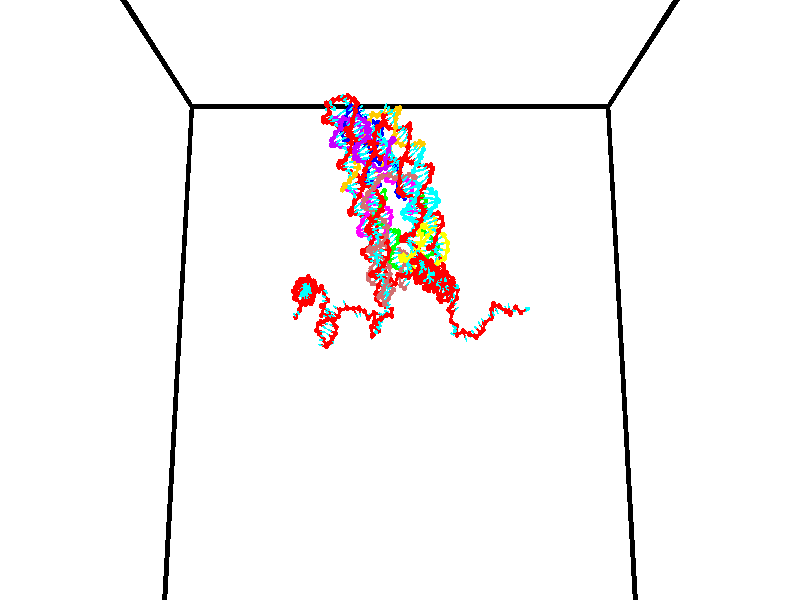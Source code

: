 // switches for output
#declare DRAW_BASES = 1; // possible values are 0, 1; only relevant for DNA ribbons
#declare DRAW_BASES_TYPE = 3; // possible values are 1, 2, 3; only relevant for DNA ribbons
#declare DRAW_FOG = 0; // set to 1 to enable fog

#include "colors.inc"

#include "transforms.inc"
background { rgb <1, 1, 1>}

#default {
   normal{
       ripples 0.25
       frequency 0.20
       turbulence 0.2
       lambda 5
   }
	finish {
		phong 0.1
		phong_size 40.
	}
}

// original window dimensions: 1024x640


// camera settings

camera {
	sky <0, 0.179814, -0.983701>
	up <0, 0.179814, -0.983701>
	right 1.6 * <1, 0, 0>
	location <35, 94.9851, 44.8844>
	look_at <35, 29.7336, 32.9568>
	direction <0, -65.2515, -11.9276>
	angle 67.0682
}


# declare cpy_camera_pos = <35, 94.9851, 44.8844>;
# if (DRAW_FOG = 1)
fog {
	fog_type 2
	up vnormalize(cpy_camera_pos)
	color rgbt<1,1,1,0.3>
	distance 1e-5
	fog_alt 3e-3
	fog_offset 56
}
# end


// LIGHTS

# declare lum = 6;
global_settings {
	ambient_light rgb lum * <0.05, 0.05, 0.05>
	max_trace_level 15
}# declare cpy_direct_light_amount = 0.25;
light_source
{	1000 * <-1, -1.16352, -0.803886>,
	rgb lum * cpy_direct_light_amount
	parallel
}

light_source
{	1000 * <1, 1.16352, 0.803886>,
	rgb lum * cpy_direct_light_amount
	parallel
}

// strand 0

// nucleotide -1

// particle -1
sphere {
	<24.436125, 34.491478, 35.290253> 0.250000
	pigment { color rgbt <1,0,0,0> }
	no_shadow
}
cylinder {
	<24.421747, 34.888870, 35.246990>,  <24.413120, 35.127308, 35.221031>, 0.100000
	pigment { color rgbt <1,0,0,0> }
	no_shadow
}
cylinder {
	<24.421747, 34.888870, 35.246990>,  <24.436125, 34.491478, 35.290253>, 0.100000
	pigment { color rgbt <1,0,0,0> }
	no_shadow
}

// particle -1
sphere {
	<24.421747, 34.888870, 35.246990> 0.100000
	pigment { color rgbt <1,0,0,0> }
	no_shadow
}
sphere {
	0, 1
	scale<0.080000,0.200000,0.300000>
	matrix <0.777328, -0.040226, -0.627807,
		-0.628067, -0.106641, -0.770817,
		-0.035943, 0.993484, -0.108160,
		24.410965, 35.186916, 35.214542>
	pigment { color rgbt <0,1,1,0> }
	no_shadow
}
cylinder {
	<24.823807, 34.626717, 34.705315>,  <24.436125, 34.491478, 35.290253>, 0.130000
	pigment { color rgbt <1,0,0,0> }
	no_shadow
}

// nucleotide -1

// particle -1
sphere {
	<24.823807, 34.626717, 34.705315> 0.250000
	pigment { color rgbt <1,0,0,0> }
	no_shadow
}
cylinder {
	<24.820200, 34.974422, 34.903019>,  <24.818037, 35.183048, 35.021641>, 0.100000
	pigment { color rgbt <1,0,0,0> }
	no_shadow
}
cylinder {
	<24.820200, 34.974422, 34.903019>,  <24.823807, 34.626717, 34.705315>, 0.100000
	pigment { color rgbt <1,0,0,0> }
	no_shadow
}

// particle -1
sphere {
	<24.820200, 34.974422, 34.903019> 0.100000
	pigment { color rgbt <1,0,0,0> }
	no_shadow
}
sphere {
	0, 1
	scale<0.080000,0.200000,0.300000>
	matrix <0.862679, 0.256714, -0.435755,
		-0.505671, 0.422459, -0.752214,
		-0.009015, 0.869268, 0.494259,
		24.817495, 35.235203, 35.051296>
	pigment { color rgbt <0,1,1,0> }
	no_shadow
}
cylinder {
	<25.070604, 34.550179, 34.041756>,  <24.823807, 34.626717, 34.705315>, 0.130000
	pigment { color rgbt <1,0,0,0> }
	no_shadow
}

// nucleotide -1

// particle -1
sphere {
	<25.070604, 34.550179, 34.041756> 0.250000
	pigment { color rgbt <1,0,0,0> }
	no_shadow
}
cylinder {
	<25.366768, 34.544044, 33.772964>,  <25.544466, 34.540363, 33.611691>, 0.100000
	pigment { color rgbt <1,0,0,0> }
	no_shadow
}
cylinder {
	<25.366768, 34.544044, 33.772964>,  <25.070604, 34.550179, 34.041756>, 0.100000
	pigment { color rgbt <1,0,0,0> }
	no_shadow
}

// particle -1
sphere {
	<25.366768, 34.544044, 33.772964> 0.100000
	pigment { color rgbt <1,0,0,0> }
	no_shadow
}
sphere {
	0, 1
	scale<0.080000,0.200000,0.300000>
	matrix <-0.015459, 0.999087, -0.039828,
		0.671979, 0.039877, 0.739496,
		0.740408, -0.015331, -0.671982,
		25.588890, 34.539444, 33.571369>
	pigment { color rgbt <0,1,1,0> }
	no_shadow
}
cylinder {
	<25.531370, 35.144493, 34.276417>,  <25.070604, 34.550179, 34.041756>, 0.130000
	pigment { color rgbt <1,0,0,0> }
	no_shadow
}

// nucleotide -1

// particle -1
sphere {
	<25.531370, 35.144493, 34.276417> 0.250000
	pigment { color rgbt <1,0,0,0> }
	no_shadow
}
cylinder {
	<25.627790, 35.085136, 33.892776>,  <25.685642, 35.049522, 33.662594>, 0.100000
	pigment { color rgbt <1,0,0,0> }
	no_shadow
}
cylinder {
	<25.627790, 35.085136, 33.892776>,  <25.531370, 35.144493, 34.276417>, 0.100000
	pigment { color rgbt <1,0,0,0> }
	no_shadow
}

// particle -1
sphere {
	<25.627790, 35.085136, 33.892776> 0.100000
	pigment { color rgbt <1,0,0,0> }
	no_shadow
}
sphere {
	0, 1
	scale<0.080000,0.200000,0.300000>
	matrix <-0.017328, 0.987426, -0.157127,
		0.970358, 0.054495, 0.235447,
		0.241050, -0.148389, -0.959102,
		25.700106, 35.040619, 33.605045>
	pigment { color rgbt <0,1,1,0> }
	no_shadow
}
cylinder {
	<26.106337, 35.535767, 34.297268>,  <25.531370, 35.144493, 34.276417>, 0.130000
	pigment { color rgbt <1,0,0,0> }
	no_shadow
}

// nucleotide -1

// particle -1
sphere {
	<26.106337, 35.535767, 34.297268> 0.250000
	pigment { color rgbt <1,0,0,0> }
	no_shadow
}
cylinder {
	<25.906815, 35.496273, 33.952839>,  <25.787102, 35.472576, 33.746181>, 0.100000
	pigment { color rgbt <1,0,0,0> }
	no_shadow
}
cylinder {
	<25.906815, 35.496273, 33.952839>,  <26.106337, 35.535767, 34.297268>, 0.100000
	pigment { color rgbt <1,0,0,0> }
	no_shadow
}

// particle -1
sphere {
	<25.906815, 35.496273, 33.952839> 0.100000
	pigment { color rgbt <1,0,0,0> }
	no_shadow
}
sphere {
	0, 1
	scale<0.080000,0.200000,0.300000>
	matrix <-0.133439, 0.990393, -0.036260,
		0.856381, 0.096814, -0.507186,
		-0.498803, -0.098731, -0.861073,
		25.757174, 35.466652, 33.694515>
	pigment { color rgbt <0,1,1,0> }
	no_shadow
}
cylinder {
	<26.412405, 35.838909, 33.743065>,  <26.106337, 35.535767, 34.297268>, 0.130000
	pigment { color rgbt <1,0,0,0> }
	no_shadow
}

// nucleotide -1

// particle -1
sphere {
	<26.412405, 35.838909, 33.743065> 0.250000
	pigment { color rgbt <1,0,0,0> }
	no_shadow
}
cylinder {
	<26.025114, 35.860363, 33.645359>,  <25.792740, 35.873234, 33.586735>, 0.100000
	pigment { color rgbt <1,0,0,0> }
	no_shadow
}
cylinder {
	<26.025114, 35.860363, 33.645359>,  <26.412405, 35.838909, 33.743065>, 0.100000
	pigment { color rgbt <1,0,0,0> }
	no_shadow
}

// particle -1
sphere {
	<26.025114, 35.860363, 33.645359> 0.100000
	pigment { color rgbt <1,0,0,0> }
	no_shadow
}
sphere {
	0, 1
	scale<0.080000,0.200000,0.300000>
	matrix <0.063635, 0.997419, -0.033242,
		0.241847, -0.047729, -0.969140,
		-0.968225, 0.053632, -0.244260,
		25.734646, 35.876453, 33.572083>
	pigment { color rgbt <0,1,1,0> }
	no_shadow
}
cylinder {
	<26.397556, 36.272964, 33.254066>,  <26.412405, 35.838909, 33.743065>, 0.130000
	pigment { color rgbt <1,0,0,0> }
	no_shadow
}

// nucleotide -1

// particle -1
sphere {
	<26.397556, 36.272964, 33.254066> 0.250000
	pigment { color rgbt <1,0,0,0> }
	no_shadow
}
cylinder {
	<26.011427, 36.300686, 33.354740>,  <25.779749, 36.317318, 33.415146>, 0.100000
	pigment { color rgbt <1,0,0,0> }
	no_shadow
}
cylinder {
	<26.011427, 36.300686, 33.354740>,  <26.397556, 36.272964, 33.254066>, 0.100000
	pigment { color rgbt <1,0,0,0> }
	no_shadow
}

// particle -1
sphere {
	<26.011427, 36.300686, 33.354740> 0.100000
	pigment { color rgbt <1,0,0,0> }
	no_shadow
}
sphere {
	0, 1
	scale<0.080000,0.200000,0.300000>
	matrix <0.063425, 0.997493, -0.031387,
		-0.253232, -0.014335, -0.967300,
		-0.965324, 0.069299, 0.251687,
		25.721830, 36.321476, 33.430248>
	pigment { color rgbt <0,1,1,0> }
	no_shadow
}
cylinder {
	<26.056694, 36.771072, 32.710503>,  <26.397556, 36.272964, 33.254066>, 0.130000
	pigment { color rgbt <1,0,0,0> }
	no_shadow
}

// nucleotide -1

// particle -1
sphere {
	<26.056694, 36.771072, 32.710503> 0.250000
	pigment { color rgbt <1,0,0,0> }
	no_shadow
}
cylinder {
	<25.866343, 36.751316, 33.061752>,  <25.752132, 36.739464, 33.272503>, 0.100000
	pigment { color rgbt <1,0,0,0> }
	no_shadow
}
cylinder {
	<25.866343, 36.751316, 33.061752>,  <26.056694, 36.771072, 32.710503>, 0.100000
	pigment { color rgbt <1,0,0,0> }
	no_shadow
}

// particle -1
sphere {
	<25.866343, 36.751316, 33.061752> 0.100000
	pigment { color rgbt <1,0,0,0> }
	no_shadow
}
sphere {
	0, 1
	scale<0.080000,0.200000,0.300000>
	matrix <0.071348, 0.992963, 0.094516,
		-0.876612, 0.107630, -0.469007,
		-0.475879, -0.049391, 0.878123,
		25.723579, 36.736500, 33.325188>
	pigment { color rgbt <0,1,1,0> }
	no_shadow
}
cylinder {
	<25.581621, 37.275616, 32.694965>,  <26.056694, 36.771072, 32.710503>, 0.130000
	pigment { color rgbt <1,0,0,0> }
	no_shadow
}

// nucleotide -1

// particle -1
sphere {
	<25.581621, 37.275616, 32.694965> 0.250000
	pigment { color rgbt <1,0,0,0> }
	no_shadow
}
cylinder {
	<25.644285, 37.210983, 33.084702>,  <25.681885, 37.172203, 33.318542>, 0.100000
	pigment { color rgbt <1,0,0,0> }
	no_shadow
}
cylinder {
	<25.644285, 37.210983, 33.084702>,  <25.581621, 37.275616, 32.694965>, 0.100000
	pigment { color rgbt <1,0,0,0> }
	no_shadow
}

// particle -1
sphere {
	<25.644285, 37.210983, 33.084702> 0.100000
	pigment { color rgbt <1,0,0,0> }
	no_shadow
}
sphere {
	0, 1
	scale<0.080000,0.200000,0.300000>
	matrix <0.247016, 0.961584, 0.119749,
		-0.956264, 0.221919, 0.190557,
		0.156662, -0.161582, 0.974345,
		25.691284, 37.162510, 33.377007>
	pigment { color rgbt <0,1,1,0> }
	no_shadow
}
cylinder {
	<25.023123, 37.617310, 33.014980>,  <25.581621, 37.275616, 32.694965>, 0.130000
	pigment { color rgbt <1,0,0,0> }
	no_shadow
}

// nucleotide -1

// particle -1
sphere {
	<25.023123, 37.617310, 33.014980> 0.250000
	pigment { color rgbt <1,0,0,0> }
	no_shadow
}
cylinder {
	<25.335653, 37.574463, 33.260925>,  <25.523170, 37.548756, 33.408493>, 0.100000
	pigment { color rgbt <1,0,0,0> }
	no_shadow
}
cylinder {
	<25.335653, 37.574463, 33.260925>,  <25.023123, 37.617310, 33.014980>, 0.100000
	pigment { color rgbt <1,0,0,0> }
	no_shadow
}

// particle -1
sphere {
	<25.335653, 37.574463, 33.260925> 0.100000
	pigment { color rgbt <1,0,0,0> }
	no_shadow
}
sphere {
	0, 1
	scale<0.080000,0.200000,0.300000>
	matrix <0.160395, 0.986536, -0.031946,
		-0.603163, 0.123581, 0.787986,
		0.781324, -0.107121, 0.614864,
		25.570051, 37.542328, 33.445385>
	pigment { color rgbt <0,1,1,0> }
	no_shadow
}
cylinder {
	<24.929438, 38.105663, 33.577595>,  <25.023123, 37.617310, 33.014980>, 0.130000
	pigment { color rgbt <1,0,0,0> }
	no_shadow
}

// nucleotide -1

// particle -1
sphere {
	<24.929438, 38.105663, 33.577595> 0.250000
	pigment { color rgbt <1,0,0,0> }
	no_shadow
}
cylinder {
	<25.314281, 38.001942, 33.543877>,  <25.545189, 37.939709, 33.523647>, 0.100000
	pigment { color rgbt <1,0,0,0> }
	no_shadow
}
cylinder {
	<25.314281, 38.001942, 33.543877>,  <24.929438, 38.105663, 33.577595>, 0.100000
	pigment { color rgbt <1,0,0,0> }
	no_shadow
}

// particle -1
sphere {
	<25.314281, 38.001942, 33.543877> 0.100000
	pigment { color rgbt <1,0,0,0> }
	no_shadow
}
sphere {
	0, 1
	scale<0.080000,0.200000,0.300000>
	matrix <0.258813, 0.965780, -0.016864,
		0.085781, -0.005591, 0.996298,
		0.962111, -0.259302, -0.084293,
		25.602915, 37.924152, 33.518589>
	pigment { color rgbt <0,1,1,0> }
	no_shadow
}
cylinder {
	<25.210068, 38.527462, 34.025459>,  <24.929438, 38.105663, 33.577595>, 0.130000
	pigment { color rgbt <1,0,0,0> }
	no_shadow
}

// nucleotide -1

// particle -1
sphere {
	<25.210068, 38.527462, 34.025459> 0.250000
	pigment { color rgbt <1,0,0,0> }
	no_shadow
}
cylinder {
	<25.492491, 38.407410, 33.768894>,  <25.661943, 38.335381, 33.614956>, 0.100000
	pigment { color rgbt <1,0,0,0> }
	no_shadow
}
cylinder {
	<25.492491, 38.407410, 33.768894>,  <25.210068, 38.527462, 34.025459>, 0.100000
	pigment { color rgbt <1,0,0,0> }
	no_shadow
}

// particle -1
sphere {
	<25.492491, 38.407410, 33.768894> 0.100000
	pigment { color rgbt <1,0,0,0> }
	no_shadow
}
sphere {
	0, 1
	scale<0.080000,0.200000,0.300000>
	matrix <0.398887, 0.916945, 0.010036,
		0.585127, -0.262937, 0.767131,
		0.706056, -0.300126, -0.641412,
		25.704308, 38.317371, 33.576469>
	pigment { color rgbt <0,1,1,0> }
	no_shadow
}
cylinder {
	<25.272736, 39.222195, 33.653812>,  <25.210068, 38.527462, 34.025459>, 0.130000
	pigment { color rgbt <1,0,0,0> }
	no_shadow
}

// nucleotide -1

// particle -1
sphere {
	<25.272736, 39.222195, 33.653812> 0.250000
	pigment { color rgbt <1,0,0,0> }
	no_shadow
}
cylinder {
	<25.664049, 39.298027, 33.620293>,  <25.898836, 39.343529, 33.600182>, 0.100000
	pigment { color rgbt <1,0,0,0> }
	no_shadow
}
cylinder {
	<25.664049, 39.298027, 33.620293>,  <25.272736, 39.222195, 33.653812>, 0.100000
	pigment { color rgbt <1,0,0,0> }
	no_shadow
}

// particle -1
sphere {
	<25.664049, 39.298027, 33.620293> 0.100000
	pigment { color rgbt <1,0,0,0> }
	no_shadow
}
sphere {
	0, 1
	scale<0.080000,0.200000,0.300000>
	matrix <0.197596, -0.975094, 0.100737,
		-0.062616, -0.115108, -0.991377,
		0.978281, 0.189585, -0.083801,
		25.957533, 39.354904, 33.595154>
	pigment { color rgbt <0,1,1,0> }
	no_shadow
}
cylinder {
	<25.581032, 39.045692, 33.072655>,  <25.272736, 39.222195, 33.653812>, 0.130000
	pigment { color rgbt <1,0,0,0> }
	no_shadow
}

// nucleotide -1

// particle -1
sphere {
	<25.581032, 39.045692, 33.072655> 0.250000
	pigment { color rgbt <1,0,0,0> }
	no_shadow
}
cylinder {
	<25.871096, 38.996010, 33.343567>,  <26.045134, 38.966202, 33.506115>, 0.100000
	pigment { color rgbt <1,0,0,0> }
	no_shadow
}
cylinder {
	<25.871096, 38.996010, 33.343567>,  <25.581032, 39.045692, 33.072655>, 0.100000
	pigment { color rgbt <1,0,0,0> }
	no_shadow
}

// particle -1
sphere {
	<25.871096, 38.996010, 33.343567> 0.100000
	pigment { color rgbt <1,0,0,0> }
	no_shadow
}
sphere {
	0, 1
	scale<0.080000,0.200000,0.300000>
	matrix <0.051340, -0.971106, -0.233059,
		0.686663, 0.203777, -0.697831,
		0.725160, -0.124206, 0.677285,
		26.088644, 38.958748, 33.546753>
	pigment { color rgbt <0,1,1,0> }
	no_shadow
}
cylinder {
	<26.247887, 38.675316, 32.749435>,  <25.581032, 39.045692, 33.072655>, 0.130000
	pigment { color rgbt <1,0,0,0> }
	no_shadow
}

// nucleotide -1

// particle -1
sphere {
	<26.247887, 38.675316, 32.749435> 0.250000
	pigment { color rgbt <1,0,0,0> }
	no_shadow
}
cylinder {
	<26.233435, 38.624374, 33.145916>,  <26.224764, 38.593811, 33.383804>, 0.100000
	pigment { color rgbt <1,0,0,0> }
	no_shadow
}
cylinder {
	<26.233435, 38.624374, 33.145916>,  <26.247887, 38.675316, 32.749435>, 0.100000
	pigment { color rgbt <1,0,0,0> }
	no_shadow
}

// particle -1
sphere {
	<26.233435, 38.624374, 33.145916> 0.100000
	pigment { color rgbt <1,0,0,0> }
	no_shadow
}
sphere {
	0, 1
	scale<0.080000,0.200000,0.300000>
	matrix <-0.015168, -0.991663, -0.127965,
		0.999232, -0.019659, 0.033899,
		-0.036132, -0.127353, 0.991199,
		26.222595, 38.586170, 33.443275>
	pigment { color rgbt <0,1,1,0> }
	no_shadow
}
cylinder {
	<26.687529, 38.090786, 32.983047>,  <26.247887, 38.675316, 32.749435>, 0.130000
	pigment { color rgbt <1,0,0,0> }
	no_shadow
}

// nucleotide -1

// particle -1
sphere {
	<26.687529, 38.090786, 32.983047> 0.250000
	pigment { color rgbt <1,0,0,0> }
	no_shadow
}
cylinder {
	<26.442989, 38.149002, 33.294193>,  <26.296267, 38.183933, 33.480881>, 0.100000
	pigment { color rgbt <1,0,0,0> }
	no_shadow
}
cylinder {
	<26.442989, 38.149002, 33.294193>,  <26.687529, 38.090786, 32.983047>, 0.100000
	pigment { color rgbt <1,0,0,0> }
	no_shadow
}

// particle -1
sphere {
	<26.442989, 38.149002, 33.294193> 0.100000
	pigment { color rgbt <1,0,0,0> }
	no_shadow
}
sphere {
	0, 1
	scale<0.080000,0.200000,0.300000>
	matrix <-0.068052, -0.988970, 0.131560,
		0.788430, 0.027494, 0.614510,
		-0.611349, 0.145545, 0.777862,
		26.259584, 38.192665, 33.527554>
	pigment { color rgbt <0,1,1,0> }
	no_shadow
}
cylinder {
	<26.879185, 37.714146, 33.642620>,  <26.687529, 38.090786, 32.983047>, 0.130000
	pigment { color rgbt <1,0,0,0> }
	no_shadow
}

// nucleotide -1

// particle -1
sphere {
	<26.879185, 37.714146, 33.642620> 0.250000
	pigment { color rgbt <1,0,0,0> }
	no_shadow
}
cylinder {
	<26.485126, 37.776012, 33.612785>,  <26.248692, 37.813133, 33.594887>, 0.100000
	pigment { color rgbt <1,0,0,0> }
	no_shadow
}
cylinder {
	<26.485126, 37.776012, 33.612785>,  <26.879185, 37.714146, 33.642620>, 0.100000
	pigment { color rgbt <1,0,0,0> }
	no_shadow
}

// particle -1
sphere {
	<26.485126, 37.776012, 33.612785> 0.100000
	pigment { color rgbt <1,0,0,0> }
	no_shadow
}
sphere {
	0, 1
	scale<0.080000,0.200000,0.300000>
	matrix <-0.171650, -0.898326, 0.404410,
		-0.004452, 0.411206, 0.911532,
		-0.985148, 0.154664, -0.074583,
		26.189583, 37.822411, 33.590412>
	pigment { color rgbt <0,1,1,0> }
	no_shadow
}
cylinder {
	<26.546377, 37.451962, 34.332024>,  <26.879185, 37.714146, 33.642620>, 0.130000
	pigment { color rgbt <1,0,0,0> }
	no_shadow
}

// nucleotide -1

// particle -1
sphere {
	<26.546377, 37.451962, 34.332024> 0.250000
	pigment { color rgbt <1,0,0,0> }
	no_shadow
}
cylinder {
	<26.259533, 37.461536, 34.053406>,  <26.087425, 37.467281, 33.886234>, 0.100000
	pigment { color rgbt <1,0,0,0> }
	no_shadow
}
cylinder {
	<26.259533, 37.461536, 34.053406>,  <26.546377, 37.451962, 34.332024>, 0.100000
	pigment { color rgbt <1,0,0,0> }
	no_shadow
}

// particle -1
sphere {
	<26.259533, 37.461536, 34.053406> 0.100000
	pigment { color rgbt <1,0,0,0> }
	no_shadow
}
sphere {
	0, 1
	scale<0.080000,0.200000,0.300000>
	matrix <-0.381312, -0.850044, 0.363354,
		-0.583396, 0.526167, 0.618706,
		-0.717113, 0.023941, -0.696546,
		26.044399, 37.468719, 33.844440>
	pigment { color rgbt <0,1,1,0> }
	no_shadow
}
cylinder {
	<25.842648, 37.190037, 34.645576>,  <26.546377, 37.451962, 34.332024>, 0.130000
	pigment { color rgbt <1,0,0,0> }
	no_shadow
}

// nucleotide -1

// particle -1
sphere {
	<25.842648, 37.190037, 34.645576> 0.250000
	pigment { color rgbt <1,0,0,0> }
	no_shadow
}
cylinder {
	<25.790674, 37.165001, 34.249760>,  <25.759489, 37.149979, 34.012268>, 0.100000
	pigment { color rgbt <1,0,0,0> }
	no_shadow
}
cylinder {
	<25.790674, 37.165001, 34.249760>,  <25.842648, 37.190037, 34.645576>, 0.100000
	pigment { color rgbt <1,0,0,0> }
	no_shadow
}

// particle -1
sphere {
	<25.790674, 37.165001, 34.249760> 0.100000
	pigment { color rgbt <1,0,0,0> }
	no_shadow
}
sphere {
	0, 1
	scale<0.080000,0.200000,0.300000>
	matrix <-0.578066, -0.806064, 0.126889,
		-0.805579, 0.588509, 0.068555,
		-0.129935, -0.062590, -0.989545,
		25.751694, 37.146225, 33.952896>
	pigment { color rgbt <0,1,1,0> }
	no_shadow
}
cylinder {
	<25.327721, 36.696217, 34.598293>,  <25.842648, 37.190037, 34.645576>, 0.130000
	pigment { color rgbt <1,0,0,0> }
	no_shadow
}

// nucleotide -1

// particle -1
sphere {
	<25.327721, 36.696217, 34.598293> 0.250000
	pigment { color rgbt <1,0,0,0> }
	no_shadow
}
cylinder {
	<25.425335, 36.725368, 34.211483>,  <25.483904, 36.742859, 33.979397>, 0.100000
	pigment { color rgbt <1,0,0,0> }
	no_shadow
}
cylinder {
	<25.425335, 36.725368, 34.211483>,  <25.327721, 36.696217, 34.598293>, 0.100000
	pigment { color rgbt <1,0,0,0> }
	no_shadow
}

// particle -1
sphere {
	<25.425335, 36.725368, 34.211483> 0.100000
	pigment { color rgbt <1,0,0,0> }
	no_shadow
}
sphere {
	0, 1
	scale<0.080000,0.200000,0.300000>
	matrix <-0.185837, -0.975177, -0.120390,
		-0.951794, 0.209088, -0.224433,
		0.244034, 0.072879, -0.967024,
		25.498545, 36.747231, 33.921375>
	pigment { color rgbt <0,1,1,0> }
	no_shadow
}
cylinder {
	<24.849180, 37.080276, 34.193699>,  <25.327721, 36.696217, 34.598293>, 0.130000
	pigment { color rgbt <1,0,0,0> }
	no_shadow
}

// nucleotide -1

// particle -1
sphere {
	<24.849180, 37.080276, 34.193699> 0.250000
	pigment { color rgbt <1,0,0,0> }
	no_shadow
}
cylinder {
	<25.055363, 36.935600, 33.882961>,  <25.179073, 36.848797, 33.696518>, 0.100000
	pigment { color rgbt <1,0,0,0> }
	no_shadow
}
cylinder {
	<25.055363, 36.935600, 33.882961>,  <24.849180, 37.080276, 34.193699>, 0.100000
	pigment { color rgbt <1,0,0,0> }
	no_shadow
}

// particle -1
sphere {
	<25.055363, 36.935600, 33.882961> 0.100000
	pigment { color rgbt <1,0,0,0> }
	no_shadow
}
sphere {
	0, 1
	scale<0.080000,0.200000,0.300000>
	matrix <-0.072169, -0.921661, 0.381225,
		-0.853869, -0.140442, -0.501182,
		0.515460, -0.361686, -0.776842,
		25.210001, 36.827095, 33.649910>
	pigment { color rgbt <0,1,1,0> }
	no_shadow
}
cylinder {
	<24.565660, 36.379635, 33.998886>,  <24.849180, 37.080276, 34.193699>, 0.130000
	pigment { color rgbt <1,0,0,0> }
	no_shadow
}

// nucleotide -1

// particle -1
sphere {
	<24.565660, 36.379635, 33.998886> 0.250000
	pigment { color rgbt <1,0,0,0> }
	no_shadow
}
cylinder {
	<24.921341, 36.355648, 33.817455>,  <25.134748, 36.341255, 33.708599>, 0.100000
	pigment { color rgbt <1,0,0,0> }
	no_shadow
}
cylinder {
	<24.921341, 36.355648, 33.817455>,  <24.565660, 36.379635, 33.998886>, 0.100000
	pigment { color rgbt <1,0,0,0> }
	no_shadow
}

// particle -1
sphere {
	<24.921341, 36.355648, 33.817455> 0.100000
	pigment { color rgbt <1,0,0,0> }
	no_shadow
}
sphere {
	0, 1
	scale<0.080000,0.200000,0.300000>
	matrix <-0.141236, -0.978933, -0.147452,
		-0.435175, 0.195175, -0.878937,
		0.889199, -0.059970, -0.453573,
		25.188101, 36.337658, 33.681385>
	pigment { color rgbt <0,1,1,0> }
	no_shadow
}
cylinder {
	<24.408346, 36.105396, 33.395279>,  <24.565660, 36.379635, 33.998886>, 0.130000
	pigment { color rgbt <1,0,0,0> }
	no_shadow
}

// nucleotide -1

// particle -1
sphere {
	<24.408346, 36.105396, 33.395279> 0.250000
	pigment { color rgbt <1,0,0,0> }
	no_shadow
}
cylinder {
	<24.792017, 36.033344, 33.482491>,  <25.022219, 35.990112, 33.534817>, 0.100000
	pigment { color rgbt <1,0,0,0> }
	no_shadow
}
cylinder {
	<24.792017, 36.033344, 33.482491>,  <24.408346, 36.105396, 33.395279>, 0.100000
	pigment { color rgbt <1,0,0,0> }
	no_shadow
}

// particle -1
sphere {
	<24.792017, 36.033344, 33.482491> 0.100000
	pigment { color rgbt <1,0,0,0> }
	no_shadow
}
sphere {
	0, 1
	scale<0.080000,0.200000,0.300000>
	matrix <-0.124870, -0.961456, -0.244968,
		0.253753, 0.207741, -0.944697,
		0.959175, -0.180125, 0.218032,
		25.079769, 35.979305, 33.547901>
	pigment { color rgbt <0,1,1,0> }
	no_shadow
}
cylinder {
	<24.842445, 35.966076, 32.813103>,  <24.408346, 36.105396, 33.395279>, 0.130000
	pigment { color rgbt <1,0,0,0> }
	no_shadow
}

// nucleotide -1

// particle -1
sphere {
	<24.842445, 35.966076, 32.813103> 0.250000
	pigment { color rgbt <1,0,0,0> }
	no_shadow
}
cylinder {
	<25.064072, 35.824299, 33.114403>,  <25.197048, 35.739235, 33.295181>, 0.100000
	pigment { color rgbt <1,0,0,0> }
	no_shadow
}
cylinder {
	<25.064072, 35.824299, 33.114403>,  <24.842445, 35.966076, 32.813103>, 0.100000
	pigment { color rgbt <1,0,0,0> }
	no_shadow
}

// particle -1
sphere {
	<25.064072, 35.824299, 33.114403> 0.100000
	pigment { color rgbt <1,0,0,0> }
	no_shadow
}
sphere {
	0, 1
	scale<0.080000,0.200000,0.300000>
	matrix <-0.027651, -0.912168, -0.408881,
		0.832012, 0.205720, -0.515204,
		0.554067, -0.354440, 0.753247,
		25.230291, 35.717968, 33.340378>
	pigment { color rgbt <0,1,1,0> }
	no_shadow
}
cylinder {
	<25.087881, 35.323112, 32.538570>,  <24.842445, 35.966076, 32.813103>, 0.130000
	pigment { color rgbt <1,0,0,0> }
	no_shadow
}

// nucleotide -1

// particle -1
sphere {
	<25.087881, 35.323112, 32.538570> 0.250000
	pigment { color rgbt <1,0,0,0> }
	no_shadow
}
cylinder {
	<25.274128, 35.350700, 32.891487>,  <25.385876, 35.367252, 33.103237>, 0.100000
	pigment { color rgbt <1,0,0,0> }
	no_shadow
}
cylinder {
	<25.274128, 35.350700, 32.891487>,  <25.087881, 35.323112, 32.538570>, 0.100000
	pigment { color rgbt <1,0,0,0> }
	no_shadow
}

// particle -1
sphere {
	<25.274128, 35.350700, 32.891487> 0.100000
	pigment { color rgbt <1,0,0,0> }
	no_shadow
}
sphere {
	0, 1
	scale<0.080000,0.200000,0.300000>
	matrix <0.334284, -0.936807, -0.103185,
		0.819422, 0.342982, -0.459250,
		0.465619, 0.068968, 0.882294,
		25.413815, 35.371391, 33.156174>
	pigment { color rgbt <0,1,1,0> }
	no_shadow
}
cylinder {
	<25.667227, 34.879044, 32.383190>,  <25.087881, 35.323112, 32.538570>, 0.130000
	pigment { color rgbt <1,0,0,0> }
	no_shadow
}

// nucleotide -1

// particle -1
sphere {
	<25.667227, 34.879044, 32.383190> 0.250000
	pigment { color rgbt <1,0,0,0> }
	no_shadow
}
cylinder {
	<25.709417, 34.920856, 32.778755>,  <25.734732, 34.945946, 33.016094>, 0.100000
	pigment { color rgbt <1,0,0,0> }
	no_shadow
}
cylinder {
	<25.709417, 34.920856, 32.778755>,  <25.667227, 34.879044, 32.383190>, 0.100000
	pigment { color rgbt <1,0,0,0> }
	no_shadow
}

// particle -1
sphere {
	<25.709417, 34.920856, 32.778755> 0.100000
	pigment { color rgbt <1,0,0,0> }
	no_shadow
}
sphere {
	0, 1
	scale<0.080000,0.200000,0.300000>
	matrix <0.311092, -0.948013, 0.067032,
		0.944509, 0.300572, -0.132513,
		0.105476, 0.104536, 0.988912,
		25.741060, 34.952217, 33.075428>
	pigment { color rgbt <0,1,1,0> }
	no_shadow
}
cylinder {
	<26.311424, 34.638470, 32.418835>,  <25.667227, 34.879044, 32.383190>, 0.130000
	pigment { color rgbt <1,0,0,0> }
	no_shadow
}

// nucleotide -1

// particle -1
sphere {
	<26.311424, 34.638470, 32.418835> 0.250000
	pigment { color rgbt <1,0,0,0> }
	no_shadow
}
cylinder {
	<26.090837, 34.595547, 32.749741>,  <25.958485, 34.569794, 32.948284>, 0.100000
	pigment { color rgbt <1,0,0,0> }
	no_shadow
}
cylinder {
	<26.090837, 34.595547, 32.749741>,  <26.311424, 34.638470, 32.418835>, 0.100000
	pigment { color rgbt <1,0,0,0> }
	no_shadow
}

// particle -1
sphere {
	<26.090837, 34.595547, 32.749741> 0.100000
	pigment { color rgbt <1,0,0,0> }
	no_shadow
}
sphere {
	0, 1
	scale<0.080000,0.200000,0.300000>
	matrix <0.162854, -0.986460, -0.019391,
		0.818145, 0.124030, 0.561476,
		-0.551469, -0.107303, 0.827266,
		25.925396, 34.563354, 32.997921>
	pigment { color rgbt <0,1,1,0> }
	no_shadow
}
cylinder {
	<26.687656, 34.289543, 32.984013>,  <26.311424, 34.638470, 32.418835>, 0.130000
	pigment { color rgbt <1,0,0,0> }
	no_shadow
}

// nucleotide -1

// particle -1
sphere {
	<26.687656, 34.289543, 32.984013> 0.250000
	pigment { color rgbt <1,0,0,0> }
	no_shadow
}
cylinder {
	<26.296553, 34.215759, 33.023945>,  <26.061892, 34.171490, 33.047905>, 0.100000
	pigment { color rgbt <1,0,0,0> }
	no_shadow
}
cylinder {
	<26.296553, 34.215759, 33.023945>,  <26.687656, 34.289543, 32.984013>, 0.100000
	pigment { color rgbt <1,0,0,0> }
	no_shadow
}

// particle -1
sphere {
	<26.296553, 34.215759, 33.023945> 0.100000
	pigment { color rgbt <1,0,0,0> }
	no_shadow
}
sphere {
	0, 1
	scale<0.080000,0.200000,0.300000>
	matrix <0.172499, -0.977974, -0.117519,
		0.119307, -0.097685, 0.988040,
		-0.977758, -0.184456, 0.099828,
		26.003225, 34.160423, 33.053894>
	pigment { color rgbt <0,1,1,0> }
	no_shadow
}
cylinder {
	<26.869019, 33.715805, 32.538361>,  <26.687656, 34.289543, 32.984013>, 0.130000
	pigment { color rgbt <1,0,0,0> }
	no_shadow
}

// nucleotide -1

// particle -1
sphere {
	<26.869019, 33.715805, 32.538361> 0.250000
	pigment { color rgbt <1,0,0,0> }
	no_shadow
}
cylinder {
	<27.141088, 33.856461, 32.795643>,  <27.304331, 33.940853, 32.950012>, 0.100000
	pigment { color rgbt <1,0,0,0> }
	no_shadow
}
cylinder {
	<27.141088, 33.856461, 32.795643>,  <26.869019, 33.715805, 32.538361>, 0.100000
	pigment { color rgbt <1,0,0,0> }
	no_shadow
}

// particle -1
sphere {
	<27.141088, 33.856461, 32.795643> 0.100000
	pigment { color rgbt <1,0,0,0> }
	no_shadow
}
sphere {
	0, 1
	scale<0.080000,0.200000,0.300000>
	matrix <-0.414664, -0.539001, 0.733166,
		0.604495, -0.765396, -0.220805,
		0.680176, 0.351635, 0.643205,
		27.345140, 33.961952, 32.988605>
	pigment { color rgbt <0,1,1,0> }
	no_shadow
}
cylinder {
	<27.072390, 33.183331, 33.081570>,  <26.869019, 33.715805, 32.538361>, 0.130000
	pigment { color rgbt <1,0,0,0> }
	no_shadow
}

// nucleotide -1

// particle -1
sphere {
	<27.072390, 33.183331, 33.081570> 0.250000
	pigment { color rgbt <1,0,0,0> }
	no_shadow
}
cylinder {
	<27.126276, 33.533516, 33.267223>,  <27.158607, 33.743626, 33.378616>, 0.100000
	pigment { color rgbt <1,0,0,0> }
	no_shadow
}
cylinder {
	<27.126276, 33.533516, 33.267223>,  <27.072390, 33.183331, 33.081570>, 0.100000
	pigment { color rgbt <1,0,0,0> }
	no_shadow
}

// particle -1
sphere {
	<27.126276, 33.533516, 33.267223> 0.100000
	pigment { color rgbt <1,0,0,0> }
	no_shadow
}
sphere {
	0, 1
	scale<0.080000,0.200000,0.300000>
	matrix <-0.312985, -0.406826, 0.858215,
		0.940155, -0.260881, 0.219201,
		0.134716, 0.875462, 0.464132,
		27.166691, 33.796154, 33.406464>
	pigment { color rgbt <0,1,1,0> }
	no_shadow
}
cylinder {
	<27.478743, 32.975510, 33.607182>,  <27.072390, 33.183331, 33.081570>, 0.130000
	pigment { color rgbt <1,0,0,0> }
	no_shadow
}

// nucleotide -1

// particle -1
sphere {
	<27.478743, 32.975510, 33.607182> 0.250000
	pigment { color rgbt <1,0,0,0> }
	no_shadow
}
cylinder {
	<27.306135, 33.324913, 33.697319>,  <27.202570, 33.534554, 33.751404>, 0.100000
	pigment { color rgbt <1,0,0,0> }
	no_shadow
}
cylinder {
	<27.306135, 33.324913, 33.697319>,  <27.478743, 32.975510, 33.607182>, 0.100000
	pigment { color rgbt <1,0,0,0> }
	no_shadow
}

// particle -1
sphere {
	<27.306135, 33.324913, 33.697319> 0.100000
	pigment { color rgbt <1,0,0,0> }
	no_shadow
}
sphere {
	0, 1
	scale<0.080000,0.200000,0.300000>
	matrix <-0.357468, -0.394926, 0.846315,
		0.828256, 0.284646, 0.482668,
		-0.431519, 0.873504, 0.225348,
		27.176680, 33.586964, 33.764923>
	pigment { color rgbt <0,1,1,0> }
	no_shadow
}
cylinder {
	<26.810217, 33.023712, 34.100365>,  <27.478743, 32.975510, 33.607182>, 0.130000
	pigment { color rgbt <1,0,0,0> }
	no_shadow
}

// nucleotide -1

// particle -1
sphere {
	<26.810217, 33.023712, 34.100365> 0.250000
	pigment { color rgbt <1,0,0,0> }
	no_shadow
}
cylinder {
	<27.177197, 33.007038, 34.258629>,  <27.397385, 32.997036, 34.353588>, 0.100000
	pigment { color rgbt <1,0,0,0> }
	no_shadow
}
cylinder {
	<27.177197, 33.007038, 34.258629>,  <26.810217, 33.023712, 34.100365>, 0.100000
	pigment { color rgbt <1,0,0,0> }
	no_shadow
}

// particle -1
sphere {
	<27.177197, 33.007038, 34.258629> 0.100000
	pigment { color rgbt <1,0,0,0> }
	no_shadow
}
sphere {
	0, 1
	scale<0.080000,0.200000,0.300000>
	matrix <-0.355954, -0.530232, 0.769513,
		0.177721, -0.846828, -0.501296,
		0.917449, -0.041680, 0.395666,
		27.452431, 32.994534, 34.377327>
	pigment { color rgbt <0,1,1,0> }
	no_shadow
}
cylinder {
	<26.964247, 32.344906, 34.045509>,  <26.810217, 33.023712, 34.100365>, 0.130000
	pigment { color rgbt <1,0,0,0> }
	no_shadow
}

// nucleotide -1

// particle -1
sphere {
	<26.964247, 32.344906, 34.045509> 0.250000
	pigment { color rgbt <1,0,0,0> }
	no_shadow
}
cylinder {
	<27.179760, 32.517742, 34.334785>,  <27.309069, 32.621445, 34.508350>, 0.100000
	pigment { color rgbt <1,0,0,0> }
	no_shadow
}
cylinder {
	<27.179760, 32.517742, 34.334785>,  <26.964247, 32.344906, 34.045509>, 0.100000
	pigment { color rgbt <1,0,0,0> }
	no_shadow
}

// particle -1
sphere {
	<27.179760, 32.517742, 34.334785> 0.100000
	pigment { color rgbt <1,0,0,0> }
	no_shadow
}
sphere {
	0, 1
	scale<0.080000,0.200000,0.300000>
	matrix <-0.506921, -0.519357, 0.687967,
		0.672862, -0.737266, -0.060783,
		0.538783, 0.432095, 0.723192,
		27.341394, 32.647369, 34.551743>
	pigment { color rgbt <0,1,1,0> }
	no_shadow
}
cylinder {
	<26.702940, 32.004021, 34.743813>,  <26.964247, 32.344906, 34.045509>, 0.130000
	pigment { color rgbt <1,0,0,0> }
	no_shadow
}

// nucleotide -1

// particle -1
sphere {
	<26.702940, 32.004021, 34.743813> 0.250000
	pigment { color rgbt <1,0,0,0> }
	no_shadow
}
cylinder {
	<26.954357, 32.297203, 34.847893>,  <27.105207, 32.473114, 34.910343>, 0.100000
	pigment { color rgbt <1,0,0,0> }
	no_shadow
}
cylinder {
	<26.954357, 32.297203, 34.847893>,  <26.702940, 32.004021, 34.743813>, 0.100000
	pigment { color rgbt <1,0,0,0> }
	no_shadow
}

// particle -1
sphere {
	<26.954357, 32.297203, 34.847893> 0.100000
	pigment { color rgbt <1,0,0,0> }
	no_shadow
}
sphere {
	0, 1
	scale<0.080000,0.200000,0.300000>
	matrix <-0.205130, -0.166485, 0.964471,
		0.750236, -0.659588, 0.045709,
		0.628544, 0.732957, 0.260205,
		27.142920, 32.517090, 34.925953>
	pigment { color rgbt <0,1,1,0> }
	no_shadow
}
cylinder {
	<27.475443, 31.979691, 34.602383>,  <26.702940, 32.004021, 34.743813>, 0.130000
	pigment { color rgbt <1,0,0,0> }
	no_shadow
}

// nucleotide -1

// particle -1
sphere {
	<27.475443, 31.979691, 34.602383> 0.250000
	pigment { color rgbt <1,0,0,0> }
	no_shadow
}
cylinder {
	<27.744150, 32.236065, 34.750938>,  <27.905375, 32.389889, 34.840073>, 0.100000
	pigment { color rgbt <1,0,0,0> }
	no_shadow
}
cylinder {
	<27.744150, 32.236065, 34.750938>,  <27.475443, 31.979691, 34.602383>, 0.100000
	pigment { color rgbt <1,0,0,0> }
	no_shadow
}

// particle -1
sphere {
	<27.744150, 32.236065, 34.750938> 0.100000
	pigment { color rgbt <1,0,0,0> }
	no_shadow
}
sphere {
	0, 1
	scale<0.080000,0.200000,0.300000>
	matrix <-0.419695, -0.083813, 0.903787,
		0.610398, -0.763004, 0.212695,
		0.671767, 0.640937, 0.371388,
		27.945681, 32.428345, 34.862354>
	pigment { color rgbt <0,1,1,0> }
	no_shadow
}
cylinder {
	<27.851543, 31.863985, 35.208054>,  <27.475443, 31.979691, 34.602383>, 0.130000
	pigment { color rgbt <1,0,0,0> }
	no_shadow
}

// nucleotide -1

// particle -1
sphere {
	<27.851543, 31.863985, 35.208054> 0.250000
	pigment { color rgbt <1,0,0,0> }
	no_shadow
}
cylinder {
	<27.852024, 32.262806, 35.238735>,  <27.852312, 32.502098, 35.257145>, 0.100000
	pigment { color rgbt <1,0,0,0> }
	no_shadow
}
cylinder {
	<27.852024, 32.262806, 35.238735>,  <27.851543, 31.863985, 35.208054>, 0.100000
	pigment { color rgbt <1,0,0,0> }
	no_shadow
}

// particle -1
sphere {
	<27.852024, 32.262806, 35.238735> 0.100000
	pigment { color rgbt <1,0,0,0> }
	no_shadow
}
sphere {
	0, 1
	scale<0.080000,0.200000,0.300000>
	matrix <-0.305582, -0.072668, 0.949389,
		0.952165, -0.024578, 0.304595,
		0.001199, 0.997053, 0.076703,
		27.852385, 32.561920, 35.261745>
	pigment { color rgbt <0,1,1,0> }
	no_shadow
}
cylinder {
	<28.289089, 32.043713, 35.816364>,  <27.851543, 31.863985, 35.208054>, 0.130000
	pigment { color rgbt <1,0,0,0> }
	no_shadow
}

// nucleotide -1

// particle -1
sphere {
	<28.289089, 32.043713, 35.816364> 0.250000
	pigment { color rgbt <1,0,0,0> }
	no_shadow
}
cylinder {
	<27.989082, 32.294689, 35.732658>,  <27.809078, 32.445274, 35.682434>, 0.100000
	pigment { color rgbt <1,0,0,0> }
	no_shadow
}
cylinder {
	<27.989082, 32.294689, 35.732658>,  <28.289089, 32.043713, 35.816364>, 0.100000
	pigment { color rgbt <1,0,0,0> }
	no_shadow
}

// particle -1
sphere {
	<27.989082, 32.294689, 35.732658> 0.100000
	pigment { color rgbt <1,0,0,0> }
	no_shadow
}
sphere {
	0, 1
	scale<0.080000,0.200000,0.300000>
	matrix <-0.363465, -0.126644, 0.922960,
		0.552602, 0.768295, 0.323038,
		-0.750017, 0.627442, -0.209265,
		27.764078, 32.482922, 35.669880>
	pigment { color rgbt <0,1,1,0> }
	no_shadow
}
cylinder {
	<28.263227, 32.467995, 36.431911>,  <28.289089, 32.043713, 35.816364>, 0.130000
	pigment { color rgbt <1,0,0,0> }
	no_shadow
}

// nucleotide -1

// particle -1
sphere {
	<28.263227, 32.467995, 36.431911> 0.250000
	pigment { color rgbt <1,0,0,0> }
	no_shadow
}
cylinder {
	<27.904951, 32.558468, 36.278770>,  <27.689985, 32.612751, 36.186886>, 0.100000
	pigment { color rgbt <1,0,0,0> }
	no_shadow
}
cylinder {
	<27.904951, 32.558468, 36.278770>,  <28.263227, 32.467995, 36.431911>, 0.100000
	pigment { color rgbt <1,0,0,0> }
	no_shadow
}

// particle -1
sphere {
	<27.904951, 32.558468, 36.278770> 0.100000
	pigment { color rgbt <1,0,0,0> }
	no_shadow
}
sphere {
	0, 1
	scale<0.080000,0.200000,0.300000>
	matrix <-0.432738, -0.245210, 0.867531,
		0.102338, 0.942717, 0.317510,
		-0.895693, 0.226180, -0.382855,
		27.636244, 32.626320, 36.163914>
	pigment { color rgbt <0,1,1,0> }
	no_shadow
}
cylinder {
	<28.005329, 32.971542, 36.875256>,  <28.263227, 32.467995, 36.431911>, 0.130000
	pigment { color rgbt <1,0,0,0> }
	no_shadow
}

// nucleotide -1

// particle -1
sphere {
	<28.005329, 32.971542, 36.875256> 0.250000
	pigment { color rgbt <1,0,0,0> }
	no_shadow
}
cylinder {
	<27.727631, 32.766239, 36.673428>,  <27.561012, 32.643059, 36.552330>, 0.100000
	pigment { color rgbt <1,0,0,0> }
	no_shadow
}
cylinder {
	<27.727631, 32.766239, 36.673428>,  <28.005329, 32.971542, 36.875256>, 0.100000
	pigment { color rgbt <1,0,0,0> }
	no_shadow
}

// particle -1
sphere {
	<27.727631, 32.766239, 36.673428> 0.100000
	pigment { color rgbt <1,0,0,0> }
	no_shadow
}
sphere {
	0, 1
	scale<0.080000,0.200000,0.300000>
	matrix <-0.464924, -0.215361, 0.858758,
		-0.549427, 0.830777, -0.089111,
		-0.694245, -0.513254, -0.504573,
		27.519358, 32.612263, 36.522057>
	pigment { color rgbt <0,1,1,0> }
	no_shadow
}
cylinder {
	<27.562374, 32.368210, 37.281754>,  <28.005329, 32.971542, 36.875256>, 0.130000
	pigment { color rgbt <1,0,0,0> }
	no_shadow
}

// nucleotide -1

// particle -1
sphere {
	<27.562374, 32.368210, 37.281754> 0.250000
	pigment { color rgbt <1,0,0,0> }
	no_shadow
}
cylinder {
	<27.754808, 32.028721, 37.193916>,  <27.870270, 31.825027, 37.141212>, 0.100000
	pigment { color rgbt <1,0,0,0> }
	no_shadow
}
cylinder {
	<27.754808, 32.028721, 37.193916>,  <27.562374, 32.368210, 37.281754>, 0.100000
	pigment { color rgbt <1,0,0,0> }
	no_shadow
}

// particle -1
sphere {
	<27.754808, 32.028721, 37.193916> 0.100000
	pigment { color rgbt <1,0,0,0> }
	no_shadow
}
sphere {
	0, 1
	scale<0.080000,0.200000,0.300000>
	matrix <0.793289, 0.314826, 0.521131,
		-0.373161, -0.424913, 0.824742,
		0.481086, -0.848725, -0.219598,
		27.899134, 31.774103, 37.128036>
	pigment { color rgbt <0,1,1,0> }
	no_shadow
}
cylinder {
	<27.259430, 31.673967, 37.444736>,  <27.562374, 32.368210, 37.281754>, 0.130000
	pigment { color rgbt <1,0,0,0> }
	no_shadow
}

// nucleotide -1

// particle -1
sphere {
	<27.259430, 31.673967, 37.444736> 0.250000
	pigment { color rgbt <1,0,0,0> }
	no_shadow
}
cylinder {
	<26.925282, 31.891222, 37.410896>,  <26.724792, 32.021576, 37.390594>, 0.100000
	pigment { color rgbt <1,0,0,0> }
	no_shadow
}
cylinder {
	<26.925282, 31.891222, 37.410896>,  <27.259430, 31.673967, 37.444736>, 0.100000
	pigment { color rgbt <1,0,0,0> }
	no_shadow
}

// particle -1
sphere {
	<26.925282, 31.891222, 37.410896> 0.100000
	pigment { color rgbt <1,0,0,0> }
	no_shadow
}
sphere {
	0, 1
	scale<0.080000,0.200000,0.300000>
	matrix <0.323765, 0.361801, -0.874229,
		-0.444219, -0.757695, -0.478087,
		-0.835372, 0.543137, -0.084596,
		26.674669, 32.054161, 37.385517>
	pigment { color rgbt <0,1,1,0> }
	no_shadow
}
cylinder {
	<26.870117, 31.542500, 36.790245>,  <27.259430, 31.673967, 37.444736>, 0.130000
	pigment { color rgbt <1,0,0,0> }
	no_shadow
}

// nucleotide -1

// particle -1
sphere {
	<26.870117, 31.542500, 36.790245> 0.250000
	pigment { color rgbt <1,0,0,0> }
	no_shadow
}
cylinder {
	<26.779589, 31.921062, 36.882408>,  <26.725271, 32.148201, 36.937706>, 0.100000
	pigment { color rgbt <1,0,0,0> }
	no_shadow
}
cylinder {
	<26.779589, 31.921062, 36.882408>,  <26.870117, 31.542500, 36.790245>, 0.100000
	pigment { color rgbt <1,0,0,0> }
	no_shadow
}

// particle -1
sphere {
	<26.779589, 31.921062, 36.882408> 0.100000
	pigment { color rgbt <1,0,0,0> }
	no_shadow
}
sphere {
	0, 1
	scale<0.080000,0.200000,0.300000>
	matrix <0.188037, 0.274549, -0.943008,
		-0.955730, -0.170098, -0.240096,
		-0.226322, 0.946409, 0.230410,
		26.711693, 32.204987, 36.951530>
	pigment { color rgbt <0,1,1,0> }
	no_shadow
}
cylinder {
	<26.474392, 31.745520, 36.347546>,  <26.870117, 31.542500, 36.790245>, 0.130000
	pigment { color rgbt <1,0,0,0> }
	no_shadow
}

// nucleotide -1

// particle -1
sphere {
	<26.474392, 31.745520, 36.347546> 0.250000
	pigment { color rgbt <1,0,0,0> }
	no_shadow
}
cylinder {
	<26.679991, 32.056637, 36.492237>,  <26.803350, 32.243305, 36.579052>, 0.100000
	pigment { color rgbt <1,0,0,0> }
	no_shadow
}
cylinder {
	<26.679991, 32.056637, 36.492237>,  <26.474392, 31.745520, 36.347546>, 0.100000
	pigment { color rgbt <1,0,0,0> }
	no_shadow
}

// particle -1
sphere {
	<26.679991, 32.056637, 36.492237> 0.100000
	pigment { color rgbt <1,0,0,0> }
	no_shadow
}
sphere {
	0, 1
	scale<0.080000,0.200000,0.300000>
	matrix <0.229780, 0.281436, -0.931662,
		-0.826441, 0.561991, -0.034063,
		0.513999, 0.777791, 0.361725,
		26.834190, 32.289974, 36.600754>
	pigment { color rgbt <0,1,1,0> }
	no_shadow
}
cylinder {
	<26.282057, 32.392185, 36.129398>,  <26.474392, 31.745520, 36.347546>, 0.130000
	pigment { color rgbt <1,0,0,0> }
	no_shadow
}

// nucleotide -1

// particle -1
sphere {
	<26.282057, 32.392185, 36.129398> 0.250000
	pigment { color rgbt <1,0,0,0> }
	no_shadow
}
cylinder {
	<26.670362, 32.439796, 36.212772>,  <26.903347, 32.468365, 36.262798>, 0.100000
	pigment { color rgbt <1,0,0,0> }
	no_shadow
}
cylinder {
	<26.670362, 32.439796, 36.212772>,  <26.282057, 32.392185, 36.129398>, 0.100000
	pigment { color rgbt <1,0,0,0> }
	no_shadow
}

// particle -1
sphere {
	<26.670362, 32.439796, 36.212772> 0.100000
	pigment { color rgbt <1,0,0,0> }
	no_shadow
}
sphere {
	0, 1
	scale<0.080000,0.200000,0.300000>
	matrix <0.162692, 0.312174, -0.935991,
		-0.176478, 0.942539, 0.283683,
		0.970766, 0.119029, 0.208436,
		26.961592, 32.475506, 36.275303>
	pigment { color rgbt <0,1,1,0> }
	no_shadow
}
cylinder {
	<26.475037, 32.699833, 35.590767>,  <26.282057, 32.392185, 36.129398>, 0.130000
	pigment { color rgbt <1,0,0,0> }
	no_shadow
}

// nucleotide -1

// particle -1
sphere {
	<26.475037, 32.699833, 35.590767> 0.250000
	pigment { color rgbt <1,0,0,0> }
	no_shadow
}
cylinder {
	<26.834787, 32.690437, 35.765385>,  <27.050638, 32.684799, 35.870155>, 0.100000
	pigment { color rgbt <1,0,0,0> }
	no_shadow
}
cylinder {
	<26.834787, 32.690437, 35.765385>,  <26.475037, 32.699833, 35.590767>, 0.100000
	pigment { color rgbt <1,0,0,0> }
	no_shadow
}

// particle -1
sphere {
	<26.834787, 32.690437, 35.765385> 0.100000
	pigment { color rgbt <1,0,0,0> }
	no_shadow
}
sphere {
	0, 1
	scale<0.080000,0.200000,0.300000>
	matrix <0.409873, 0.392676, -0.823292,
		-0.152083, 0.919377, 0.362790,
		0.899374, -0.023489, 0.436548,
		27.104599, 32.683392, 35.896347>
	pigment { color rgbt <0,1,1,0> }
	no_shadow
}
cylinder {
	<26.827208, 33.392746, 35.533459>,  <26.475037, 32.699833, 35.590767>, 0.130000
	pigment { color rgbt <1,0,0,0> }
	no_shadow
}

// nucleotide -1

// particle -1
sphere {
	<26.827208, 33.392746, 35.533459> 0.250000
	pigment { color rgbt <1,0,0,0> }
	no_shadow
}
cylinder {
	<27.102610, 33.106239, 35.578930>,  <27.267851, 32.934334, 35.606213>, 0.100000
	pigment { color rgbt <1,0,0,0> }
	no_shadow
}
cylinder {
	<27.102610, 33.106239, 35.578930>,  <26.827208, 33.392746, 35.533459>, 0.100000
	pigment { color rgbt <1,0,0,0> }
	no_shadow
}

// particle -1
sphere {
	<27.102610, 33.106239, 35.578930> 0.100000
	pigment { color rgbt <1,0,0,0> }
	no_shadow
}
sphere {
	0, 1
	scale<0.080000,0.200000,0.300000>
	matrix <0.372282, 0.214542, -0.902983,
		0.622388, 0.664028, 0.414366,
		0.688505, -0.716267, 0.113677,
		27.309160, 32.891357, 35.613033>
	pigment { color rgbt <0,1,1,0> }
	no_shadow
}
cylinder {
	<27.509830, 33.632275, 35.352867>,  <26.827208, 33.392746, 35.533459>, 0.130000
	pigment { color rgbt <1,0,0,0> }
	no_shadow
}

// nucleotide -1

// particle -1
sphere {
	<27.509830, 33.632275, 35.352867> 0.250000
	pigment { color rgbt <1,0,0,0> }
	no_shadow
}
cylinder {
	<27.482468, 33.236996, 35.298050>,  <27.466051, 32.999828, 35.265160>, 0.100000
	pigment { color rgbt <1,0,0,0> }
	no_shadow
}
cylinder {
	<27.482468, 33.236996, 35.298050>,  <27.509830, 33.632275, 35.352867>, 0.100000
	pigment { color rgbt <1,0,0,0> }
	no_shadow
}

// particle -1
sphere {
	<27.482468, 33.236996, 35.298050> 0.100000
	pigment { color rgbt <1,0,0,0> }
	no_shadow
}
sphere {
	0, 1
	scale<0.080000,0.200000,0.300000>
	matrix <0.505585, 0.084078, -0.858670,
		0.860061, -0.128022, 0.493869,
		-0.068405, -0.988201, -0.137038,
		27.461946, 32.940536, 35.256939>
	pigment { color rgbt <0,1,1,0> }
	no_shadow
}
cylinder {
	<28.200460, 33.381851, 35.358807>,  <27.509830, 33.632275, 35.352867>, 0.130000
	pigment { color rgbt <1,0,0,0> }
	no_shadow
}

// nucleotide -1

// particle -1
sphere {
	<28.200460, 33.381851, 35.358807> 0.250000
	pigment { color rgbt <1,0,0,0> }
	no_shadow
}
cylinder {
	<27.951342, 33.143486, 35.156021>,  <27.801870, 33.000465, 35.034351>, 0.100000
	pigment { color rgbt <1,0,0,0> }
	no_shadow
}
cylinder {
	<27.951342, 33.143486, 35.156021>,  <28.200460, 33.381851, 35.358807>, 0.100000
	pigment { color rgbt <1,0,0,0> }
	no_shadow
}

// particle -1
sphere {
	<27.951342, 33.143486, 35.156021> 0.100000
	pigment { color rgbt <1,0,0,0> }
	no_shadow
}
sphere {
	0, 1
	scale<0.080000,0.200000,0.300000>
	matrix <0.480895, 0.219550, -0.848845,
		0.617140, -0.772455, 0.149836,
		-0.622799, -0.595911, -0.506963,
		27.764502, 32.964714, 35.003933>
	pigment { color rgbt <0,1,1,0> }
	no_shadow
}
cylinder {
	<28.608221, 32.863800, 34.983860>,  <28.200460, 33.381851, 35.358807>, 0.130000
	pigment { color rgbt <1,0,0,0> }
	no_shadow
}

// nucleotide -1

// particle -1
sphere {
	<28.608221, 32.863800, 34.983860> 0.250000
	pigment { color rgbt <1,0,0,0> }
	no_shadow
}
cylinder {
	<28.262146, 32.922398, 34.792030>,  <28.054501, 32.957558, 34.676933>, 0.100000
	pigment { color rgbt <1,0,0,0> }
	no_shadow
}
cylinder {
	<28.262146, 32.922398, 34.792030>,  <28.608221, 32.863800, 34.983860>, 0.100000
	pigment { color rgbt <1,0,0,0> }
	no_shadow
}

// particle -1
sphere {
	<28.262146, 32.922398, 34.792030> 0.100000
	pigment { color rgbt <1,0,0,0> }
	no_shadow
}
sphere {
	0, 1
	scale<0.080000,0.200000,0.300000>
	matrix <0.499785, 0.174117, -0.848468,
		-0.040794, -0.973768, -0.223859,
		-0.865188, 0.146494, -0.479572,
		28.002590, 32.966347, 34.648159>
	pigment { color rgbt <0,1,1,0> }
	no_shadow
}
cylinder {
	<28.697535, 32.464172, 34.368412>,  <28.608221, 32.863800, 34.983860>, 0.130000
	pigment { color rgbt <1,0,0,0> }
	no_shadow
}

// nucleotide -1

// particle -1
sphere {
	<28.697535, 32.464172, 34.368412> 0.250000
	pigment { color rgbt <1,0,0,0> }
	no_shadow
}
cylinder {
	<28.437672, 32.745693, 34.253445>,  <28.281754, 32.914604, 34.184464>, 0.100000
	pigment { color rgbt <1,0,0,0> }
	no_shadow
}
cylinder {
	<28.437672, 32.745693, 34.253445>,  <28.697535, 32.464172, 34.368412>, 0.100000
	pigment { color rgbt <1,0,0,0> }
	no_shadow
}

// particle -1
sphere {
	<28.437672, 32.745693, 34.253445> 0.100000
	pigment { color rgbt <1,0,0,0> }
	no_shadow
}
sphere {
	0, 1
	scale<0.080000,0.200000,0.300000>
	matrix <0.445413, 0.045999, -0.894143,
		-0.616079, -0.708905, -0.343367,
		-0.649657, 0.703803, -0.287417,
		28.242775, 32.956833, 34.167221>
	pigment { color rgbt <0,1,1,0> }
	no_shadow
}
cylinder {
	<29.457756, 32.704132, 34.232433>,  <28.697535, 32.464172, 34.368412>, 0.130000
	pigment { color rgbt <1,0,0,0> }
	no_shadow
}

// nucleotide -1

// particle -1
sphere {
	<29.457756, 32.704132, 34.232433> 0.250000
	pigment { color rgbt <1,0,0,0> }
	no_shadow
}
cylinder {
	<29.295103, 32.954933, 33.966644>,  <29.197512, 33.105415, 33.807171>, 0.100000
	pigment { color rgbt <1,0,0,0> }
	no_shadow
}
cylinder {
	<29.295103, 32.954933, 33.966644>,  <29.457756, 32.704132, 34.232433>, 0.100000
	pigment { color rgbt <1,0,0,0> }
	no_shadow
}

// particle -1
sphere {
	<29.295103, 32.954933, 33.966644> 0.100000
	pigment { color rgbt <1,0,0,0> }
	no_shadow
}
sphere {
	0, 1
	scale<0.080000,0.200000,0.300000>
	matrix <-0.895223, -0.128345, 0.426735,
		0.182282, 0.768372, 0.613496,
		-0.406630, 0.627002, -0.664470,
		29.173115, 33.143032, 33.767303>
	pigment { color rgbt <0,1,1,0> }
	no_shadow
}
cylinder {
	<30.128851, 32.639778, 34.249367>,  <29.457756, 32.704132, 34.232433>, 0.130000
	pigment { color rgbt <1,0,0,0> }
	no_shadow
}

// nucleotide -1

// particle -1
sphere {
	<30.128851, 32.639778, 34.249367> 0.250000
	pigment { color rgbt <1,0,0,0> }
	no_shadow
}
cylinder {
	<30.313833, 32.515301, 34.581463>,  <30.424822, 32.440613, 34.780720>, 0.100000
	pigment { color rgbt <1,0,0,0> }
	no_shadow
}
cylinder {
	<30.313833, 32.515301, 34.581463>,  <30.128851, 32.639778, 34.249367>, 0.100000
	pigment { color rgbt <1,0,0,0> }
	no_shadow
}

// particle -1
sphere {
	<30.313833, 32.515301, 34.581463> 0.100000
	pigment { color rgbt <1,0,0,0> }
	no_shadow
}
sphere {
	0, 1
	scale<0.080000,0.200000,0.300000>
	matrix <0.879241, 0.281694, -0.384165,
		-0.114322, 0.907637, 0.403887,
		0.462455, -0.311196, 0.830236,
		30.452570, 32.421944, 34.830532>
	pigment { color rgbt <0,1,1,0> }
	no_shadow
}
cylinder {
	<30.697443, 33.081272, 34.285019>,  <30.128851, 32.639778, 34.249367>, 0.130000
	pigment { color rgbt <1,0,0,0> }
	no_shadow
}

// nucleotide -1

// particle -1
sphere {
	<30.697443, 33.081272, 34.285019> 0.250000
	pigment { color rgbt <1,0,0,0> }
	no_shadow
}
cylinder {
	<30.780542, 32.767780, 34.519150>,  <30.830402, 32.579685, 34.659630>, 0.100000
	pigment { color rgbt <1,0,0,0> }
	no_shadow
}
cylinder {
	<30.780542, 32.767780, 34.519150>,  <30.697443, 33.081272, 34.285019>, 0.100000
	pigment { color rgbt <1,0,0,0> }
	no_shadow
}

// particle -1
sphere {
	<30.780542, 32.767780, 34.519150> 0.100000
	pigment { color rgbt <1,0,0,0> }
	no_shadow
}
sphere {
	0, 1
	scale<0.080000,0.200000,0.300000>
	matrix <0.965462, 0.260474, 0.006094,
		-0.157238, 0.563843, 0.810775,
		0.207750, -0.783731, 0.585326,
		30.842867, 32.532661, 34.694748>
	pigment { color rgbt <0,1,1,0> }
	no_shadow
}
cylinder {
	<31.296427, 33.259560, 34.597824>,  <30.697443, 33.081272, 34.285019>, 0.130000
	pigment { color rgbt <1,0,0,0> }
	no_shadow
}

// nucleotide -1

// particle -1
sphere {
	<31.296427, 33.259560, 34.597824> 0.250000
	pigment { color rgbt <1,0,0,0> }
	no_shadow
}
cylinder {
	<31.358608, 32.873753, 34.683189>,  <31.395916, 32.642269, 34.734409>, 0.100000
	pigment { color rgbt <1,0,0,0> }
	no_shadow
}
cylinder {
	<31.358608, 32.873753, 34.683189>,  <31.296427, 33.259560, 34.597824>, 0.100000
	pigment { color rgbt <1,0,0,0> }
	no_shadow
}

// particle -1
sphere {
	<31.358608, 32.873753, 34.683189> 0.100000
	pigment { color rgbt <1,0,0,0> }
	no_shadow
}
sphere {
	0, 1
	scale<0.080000,0.200000,0.300000>
	matrix <0.987429, 0.157975, -0.005291,
		-0.028610, 0.211552, 0.976948,
		0.155452, -0.964515, 0.213413,
		31.405245, 32.584396, 34.747211>
	pigment { color rgbt <0,1,1,0> }
	no_shadow
}
cylinder {
	<31.724909, 33.191288, 35.167843>,  <31.296427, 33.259560, 34.597824>, 0.130000
	pigment { color rgbt <1,0,0,0> }
	no_shadow
}

// nucleotide -1

// particle -1
sphere {
	<31.724909, 33.191288, 35.167843> 0.250000
	pigment { color rgbt <1,0,0,0> }
	no_shadow
}
cylinder {
	<31.754919, 32.842060, 34.975128>,  <31.772924, 32.632523, 34.859501>, 0.100000
	pigment { color rgbt <1,0,0,0> }
	no_shadow
}
cylinder {
	<31.754919, 32.842060, 34.975128>,  <31.724909, 33.191288, 35.167843>, 0.100000
	pigment { color rgbt <1,0,0,0> }
	no_shadow
}

// particle -1
sphere {
	<31.754919, 32.842060, 34.975128> 0.100000
	pigment { color rgbt <1,0,0,0> }
	no_shadow
}
sphere {
	0, 1
	scale<0.080000,0.200000,0.300000>
	matrix <0.982822, 0.146439, -0.112325,
		0.168620, -0.465083, 0.869060,
		0.075024, -0.873071, -0.481787,
		31.777426, 32.580139, 34.830593>
	pigment { color rgbt <0,1,1,0> }
	no_shadow
}
cylinder {
	<32.297668, 33.273197, 34.722710>,  <31.724909, 33.191288, 35.167843>, 0.130000
	pigment { color rgbt <1,0,0,0> }
	no_shadow
}

// nucleotide -1

// particle -1
sphere {
	<32.297668, 33.273197, 34.722710> 0.250000
	pigment { color rgbt <1,0,0,0> }
	no_shadow
}
cylinder {
	<32.685089, 33.330254, 34.804260>,  <32.917542, 33.364487, 34.853191>, 0.100000
	pigment { color rgbt <1,0,0,0> }
	no_shadow
}
cylinder {
	<32.685089, 33.330254, 34.804260>,  <32.297668, 33.273197, 34.722710>, 0.100000
	pigment { color rgbt <1,0,0,0> }
	no_shadow
}

// particle -1
sphere {
	<32.685089, 33.330254, 34.804260> 0.100000
	pigment { color rgbt <1,0,0,0> }
	no_shadow
}
sphere {
	0, 1
	scale<0.080000,0.200000,0.300000>
	matrix <-0.248473, 0.511397, 0.822639,
		0.013082, -0.847424, 0.530756,
		0.968550, 0.142640, 0.203872,
		32.975655, 33.373047, 34.865421>
	pigment { color rgbt <0,1,1,0> }
	no_shadow
}
cylinder {
	<32.442596, 32.989254, 35.513470>,  <32.297668, 33.273197, 34.722710>, 0.130000
	pigment { color rgbt <1,0,0,0> }
	no_shadow
}

// nucleotide -1

// particle -1
sphere {
	<32.442596, 32.989254, 35.513470> 0.250000
	pigment { color rgbt <1,0,0,0> }
	no_shadow
}
cylinder {
	<32.698639, 33.280556, 35.415562>,  <32.852264, 33.455338, 35.356819>, 0.100000
	pigment { color rgbt <1,0,0,0> }
	no_shadow
}
cylinder {
	<32.698639, 33.280556, 35.415562>,  <32.442596, 32.989254, 35.513470>, 0.100000
	pigment { color rgbt <1,0,0,0> }
	no_shadow
}

// particle -1
sphere {
	<32.698639, 33.280556, 35.415562> 0.100000
	pigment { color rgbt <1,0,0,0> }
	no_shadow
}
sphere {
	0, 1
	scale<0.080000,0.200000,0.300000>
	matrix <-0.274151, 0.514122, 0.812724,
		0.717712, -0.453123, 0.528743,
		0.640103, 0.728257, -0.244768,
		32.890671, 33.499031, 35.342133>
	pigment { color rgbt <0,1,1,0> }
	no_shadow
}
cylinder {
	<32.827579, 33.152718, 36.231552>,  <32.442596, 32.989254, 35.513470>, 0.130000
	pigment { color rgbt <1,0,0,0> }
	no_shadow
}

// nucleotide -1

// particle -1
sphere {
	<32.827579, 33.152718, 36.231552> 0.250000
	pigment { color rgbt <1,0,0,0> }
	no_shadow
}
cylinder {
	<32.842491, 33.429985, 35.943626>,  <32.851440, 33.596344, 35.770870>, 0.100000
	pigment { color rgbt <1,0,0,0> }
	no_shadow
}
cylinder {
	<32.842491, 33.429985, 35.943626>,  <32.827579, 33.152718, 36.231552>, 0.100000
	pigment { color rgbt <1,0,0,0> }
	no_shadow
}

// particle -1
sphere {
	<32.842491, 33.429985, 35.943626> 0.100000
	pigment { color rgbt <1,0,0,0> }
	no_shadow
}
sphere {
	0, 1
	scale<0.080000,0.200000,0.300000>
	matrix <-0.306410, 0.693548, 0.652000,
		0.951169, 0.196251, 0.238248,
		0.037281, 0.693164, -0.719815,
		32.853676, 33.637936, 35.727680>
	pigment { color rgbt <0,1,1,0> }
	no_shadow
}
cylinder {
	<32.701366, 33.776730, 36.370911>,  <32.827579, 33.152718, 36.231552>, 0.130000
	pigment { color rgbt <1,0,0,0> }
	no_shadow
}

// nucleotide -1

// particle -1
sphere {
	<32.701366, 33.776730, 36.370911> 0.250000
	pigment { color rgbt <1,0,0,0> }
	no_shadow
}
cylinder {
	<32.444656, 33.663269, 36.655914>,  <32.290630, 33.595192, 36.826916>, 0.100000
	pigment { color rgbt <1,0,0,0> }
	no_shadow
}
cylinder {
	<32.444656, 33.663269, 36.655914>,  <32.701366, 33.776730, 36.370911>, 0.100000
	pigment { color rgbt <1,0,0,0> }
	no_shadow
}

// particle -1
sphere {
	<32.444656, 33.663269, 36.655914> 0.100000
	pigment { color rgbt <1,0,0,0> }
	no_shadow
}
sphere {
	0, 1
	scale<0.080000,0.200000,0.300000>
	matrix <0.714675, 0.115767, 0.689810,
		-0.278151, 0.951914, 0.128423,
		-0.641772, -0.283652, 0.712509,
		32.252125, 33.578175, 36.869667>
	pigment { color rgbt <0,1,1,0> }
	no_shadow
}
cylinder {
	<32.157772, 34.076984, 36.819809>,  <32.701366, 33.776730, 36.370911>, 0.130000
	pigment { color rgbt <1,0,0,0> }
	no_shadow
}

// nucleotide -1

// particle -1
sphere {
	<32.157772, 34.076984, 36.819809> 0.250000
	pigment { color rgbt <1,0,0,0> }
	no_shadow
}
cylinder {
	<32.387478, 34.381901, 36.700390>,  <32.525303, 34.564850, 36.628738>, 0.100000
	pigment { color rgbt <1,0,0,0> }
	no_shadow
}
cylinder {
	<32.387478, 34.381901, 36.700390>,  <32.157772, 34.076984, 36.819809>, 0.100000
	pigment { color rgbt <1,0,0,0> }
	no_shadow
}

// particle -1
sphere {
	<32.387478, 34.381901, 36.700390> 0.100000
	pigment { color rgbt <1,0,0,0> }
	no_shadow
}
sphere {
	0, 1
	scale<0.080000,0.200000,0.300000>
	matrix <0.344569, -0.555861, -0.756499,
		-0.742625, 0.331559, -0.581873,
		0.574265, 0.762290, -0.298552,
		32.559757, 34.610588, 36.610825>
	pigment { color rgbt <0,1,1,0> }
	no_shadow
}
cylinder {
	<32.097557, 34.198322, 36.098251>,  <32.157772, 34.076984, 36.819809>, 0.130000
	pigment { color rgbt <1,0,0,0> }
	no_shadow
}

// nucleotide -1

// particle -1
sphere {
	<32.097557, 34.198322, 36.098251> 0.250000
	pigment { color rgbt <1,0,0,0> }
	no_shadow
}
cylinder {
	<32.473763, 34.319950, 36.158882>,  <32.699486, 34.392929, 36.195263>, 0.100000
	pigment { color rgbt <1,0,0,0> }
	no_shadow
}
cylinder {
	<32.473763, 34.319950, 36.158882>,  <32.097557, 34.198322, 36.098251>, 0.100000
	pigment { color rgbt <1,0,0,0> }
	no_shadow
}

// particle -1
sphere {
	<32.473763, 34.319950, 36.158882> 0.100000
	pigment { color rgbt <1,0,0,0> }
	no_shadow
}
sphere {
	0, 1
	scale<0.080000,0.200000,0.300000>
	matrix <0.292740, -0.498782, -0.815794,
		-0.172455, 0.811638, -0.558125,
		0.940512, 0.304073, 0.151581,
		32.755917, 34.411171, 36.204357>
	pigment { color rgbt <0,1,1,0> }
	no_shadow
}
cylinder {
	<32.429695, 34.623898, 35.663204>,  <32.097557, 34.198322, 36.098251>, 0.130000
	pigment { color rgbt <1,0,0,0> }
	no_shadow
}

// nucleotide -1

// particle -1
sphere {
	<32.429695, 34.623898, 35.663204> 0.250000
	pigment { color rgbt <1,0,0,0> }
	no_shadow
}
cylinder {
	<32.711529, 34.392227, 35.827209>,  <32.880630, 34.253223, 35.925613>, 0.100000
	pigment { color rgbt <1,0,0,0> }
	no_shadow
}
cylinder {
	<32.711529, 34.392227, 35.827209>,  <32.429695, 34.623898, 35.663204>, 0.100000
	pigment { color rgbt <1,0,0,0> }
	no_shadow
}

// particle -1
sphere {
	<32.711529, 34.392227, 35.827209> 0.100000
	pigment { color rgbt <1,0,0,0> }
	no_shadow
}
sphere {
	0, 1
	scale<0.080000,0.200000,0.300000>
	matrix <0.188413, -0.404369, -0.894978,
		0.684150, 0.707840, -0.175787,
		0.704584, -0.579179, 0.410016,
		32.922905, 34.218475, 35.950214>
	pigment { color rgbt <0,1,1,0> }
	no_shadow
}
cylinder {
	<33.115524, 34.823116, 35.454407>,  <32.429695, 34.623898, 35.663204>, 0.130000
	pigment { color rgbt <1,0,0,0> }
	no_shadow
}

// nucleotide -1

// particle -1
sphere {
	<33.115524, 34.823116, 35.454407> 0.250000
	pigment { color rgbt <1,0,0,0> }
	no_shadow
}
cylinder {
	<33.105843, 34.431301, 35.534328>,  <33.100033, 34.196213, 35.582283>, 0.100000
	pigment { color rgbt <1,0,0,0> }
	no_shadow
}
cylinder {
	<33.105843, 34.431301, 35.534328>,  <33.115524, 34.823116, 35.454407>, 0.100000
	pigment { color rgbt <1,0,0,0> }
	no_shadow
}

// particle -1
sphere {
	<33.105843, 34.431301, 35.534328> 0.100000
	pigment { color rgbt <1,0,0,0> }
	no_shadow
}
sphere {
	0, 1
	scale<0.080000,0.200000,0.300000>
	matrix <0.370292, -0.194435, -0.908339,
		0.928600, 0.052001, 0.367420,
		-0.024205, -0.979536, 0.199807,
		33.098579, 34.137440, 35.594273>
	pigment { color rgbt <0,1,1,0> }
	no_shadow
}
cylinder {
	<33.670357, 34.521599, 35.116791>,  <33.115524, 34.823116, 35.454407>, 0.130000
	pigment { color rgbt <1,0,0,0> }
	no_shadow
}

// nucleotide -1

// particle -1
sphere {
	<33.670357, 34.521599, 35.116791> 0.250000
	pigment { color rgbt <1,0,0,0> }
	no_shadow
}
cylinder {
	<33.457951, 34.187851, 35.175922>,  <33.330505, 33.987602, 35.211403>, 0.100000
	pigment { color rgbt <1,0,0,0> }
	no_shadow
}
cylinder {
	<33.457951, 34.187851, 35.175922>,  <33.670357, 34.521599, 35.116791>, 0.100000
	pigment { color rgbt <1,0,0,0> }
	no_shadow
}

// particle -1
sphere {
	<33.457951, 34.187851, 35.175922> 0.100000
	pigment { color rgbt <1,0,0,0> }
	no_shadow
}
sphere {
	0, 1
	scale<0.080000,0.200000,0.300000>
	matrix <0.305044, -0.350992, -0.885298,
		0.790551, -0.425012, 0.440901,
		-0.531015, -0.834368, 0.147829,
		33.298645, 33.937542, 35.220272>
	pigment { color rgbt <0,1,1,0> }
	no_shadow
}
cylinder {
	<34.109798, 33.928360, 35.008259>,  <33.670357, 34.521599, 35.116791>, 0.130000
	pigment { color rgbt <1,0,0,0> }
	no_shadow
}

// nucleotide -1

// particle -1
sphere {
	<34.109798, 33.928360, 35.008259> 0.250000
	pigment { color rgbt <1,0,0,0> }
	no_shadow
}
cylinder {
	<33.758507, 33.741806, 34.965923>,  <33.547733, 33.629875, 34.940521>, 0.100000
	pigment { color rgbt <1,0,0,0> }
	no_shadow
}
cylinder {
	<33.758507, 33.741806, 34.965923>,  <34.109798, 33.928360, 35.008259>, 0.100000
	pigment { color rgbt <1,0,0,0> }
	no_shadow
}

// particle -1
sphere {
	<33.758507, 33.741806, 34.965923> 0.100000
	pigment { color rgbt <1,0,0,0> }
	no_shadow
}
sphere {
	0, 1
	scale<0.080000,0.200000,0.300000>
	matrix <0.322867, -0.414944, -0.850635,
		0.352808, -0.781221, 0.514995,
		-0.878227, -0.466385, -0.105835,
		33.495037, 33.601891, 34.934174>
	pigment { color rgbt <0,1,1,0> }
	no_shadow
}
cylinder {
	<34.169189, 33.107460, 34.975330>,  <34.109798, 33.928360, 35.008259>, 0.130000
	pigment { color rgbt <1,0,0,0> }
	no_shadow
}

// nucleotide -1

// particle -1
sphere {
	<34.169189, 33.107460, 34.975330> 0.250000
	pigment { color rgbt <1,0,0,0> }
	no_shadow
}
cylinder {
	<33.856964, 33.281265, 34.795589>,  <33.669628, 33.385548, 34.687744>, 0.100000
	pigment { color rgbt <1,0,0,0> }
	no_shadow
}
cylinder {
	<33.856964, 33.281265, 34.795589>,  <34.169189, 33.107460, 34.975330>, 0.100000
	pigment { color rgbt <1,0,0,0> }
	no_shadow
}

// particle -1
sphere {
	<33.856964, 33.281265, 34.795589> 0.100000
	pigment { color rgbt <1,0,0,0> }
	no_shadow
}
sphere {
	0, 1
	scale<0.080000,0.200000,0.300000>
	matrix <0.248751, -0.443573, -0.861026,
		-0.573450, -0.783862, 0.238150,
		-0.780562, 0.434515, -0.449354,
		33.622795, 33.411621, 34.660782>
	pigment { color rgbt <0,1,1,0> }
	no_shadow
}
cylinder {
	<34.143009, 32.686771, 34.335850>,  <34.169189, 33.107460, 34.975330>, 0.130000
	pigment { color rgbt <1,0,0,0> }
	no_shadow
}

// nucleotide -1

// particle -1
sphere {
	<34.143009, 32.686771, 34.335850> 0.250000
	pigment { color rgbt <1,0,0,0> }
	no_shadow
}
cylinder {
	<33.915882, 33.013702, 34.296745>,  <33.779606, 33.209862, 34.273281>, 0.100000
	pigment { color rgbt <1,0,0,0> }
	no_shadow
}
cylinder {
	<33.915882, 33.013702, 34.296745>,  <34.143009, 32.686771, 34.335850>, 0.100000
	pigment { color rgbt <1,0,0,0> }
	no_shadow
}

// particle -1
sphere {
	<33.915882, 33.013702, 34.296745> 0.100000
	pigment { color rgbt <1,0,0,0> }
	no_shadow
}
sphere {
	0, 1
	scale<0.080000,0.200000,0.300000>
	matrix <-0.134353, -0.209196, -0.968600,
		-0.812113, -0.536857, 0.228596,
		-0.567822, 0.817326, -0.097763,
		33.745537, 33.258900, 34.267418>
	pigment { color rgbt <0,1,1,0> }
	no_shadow
}
cylinder {
	<33.494358, 32.539505, 34.016438>,  <34.143009, 32.686771, 34.335850>, 0.130000
	pigment { color rgbt <1,0,0,0> }
	no_shadow
}

// nucleotide -1

// particle -1
sphere {
	<33.494358, 32.539505, 34.016438> 0.250000
	pigment { color rgbt <1,0,0,0> }
	no_shadow
}
cylinder {
	<33.610046, 32.913986, 33.936569>,  <33.679459, 33.138676, 33.888649>, 0.100000
	pigment { color rgbt <1,0,0,0> }
	no_shadow
}
cylinder {
	<33.610046, 32.913986, 33.936569>,  <33.494358, 32.539505, 34.016438>, 0.100000
	pigment { color rgbt <1,0,0,0> }
	no_shadow
}

// particle -1
sphere {
	<33.610046, 32.913986, 33.936569> 0.100000
	pigment { color rgbt <1,0,0,0> }
	no_shadow
}
sphere {
	0, 1
	scale<0.080000,0.200000,0.300000>
	matrix <-0.218938, -0.138364, -0.965879,
		-0.931889, 0.323070, 0.164953,
		0.289223, 0.936206, -0.199672,
		33.696812, 33.194847, 33.876667>
	pigment { color rgbt <0,1,1,0> }
	no_shadow
}
cylinder {
	<32.958355, 32.826054, 33.926987>,  <33.494358, 32.539505, 34.016438>, 0.130000
	pigment { color rgbt <1,0,0,0> }
	no_shadow
}

// nucleotide -1

// particle -1
sphere {
	<32.958355, 32.826054, 33.926987> 0.250000
	pigment { color rgbt <1,0,0,0> }
	no_shadow
}
cylinder {
	<33.238773, 33.034100, 33.731838>,  <33.407024, 33.158928, 33.614750>, 0.100000
	pigment { color rgbt <1,0,0,0> }
	no_shadow
}
cylinder {
	<33.238773, 33.034100, 33.731838>,  <32.958355, 32.826054, 33.926987>, 0.100000
	pigment { color rgbt <1,0,0,0> }
	no_shadow
}

// particle -1
sphere {
	<33.238773, 33.034100, 33.731838> 0.100000
	pigment { color rgbt <1,0,0,0> }
	no_shadow
}
sphere {
	0, 1
	scale<0.080000,0.200000,0.300000>
	matrix <-0.488195, -0.148648, -0.859982,
		-0.519807, 0.841064, 0.149707,
		0.701046, 0.520111, -0.487872,
		33.449089, 33.190132, 33.585476>
	pigment { color rgbt <0,1,1,0> }
	no_shadow
}
cylinder {
	<32.546082, 33.166924, 33.512581>,  <32.958355, 32.826054, 33.926987>, 0.130000
	pigment { color rgbt <1,0,0,0> }
	no_shadow
}

// nucleotide -1

// particle -1
sphere {
	<32.546082, 33.166924, 33.512581> 0.250000
	pigment { color rgbt <1,0,0,0> }
	no_shadow
}
cylinder {
	<32.908264, 33.208977, 33.348095>,  <33.125572, 33.234207, 33.249405>, 0.100000
	pigment { color rgbt <1,0,0,0> }
	no_shadow
}
cylinder {
	<32.908264, 33.208977, 33.348095>,  <32.546082, 33.166924, 33.512581>, 0.100000
	pigment { color rgbt <1,0,0,0> }
	no_shadow
}

// particle -1
sphere {
	<32.908264, 33.208977, 33.348095> 0.100000
	pigment { color rgbt <1,0,0,0> }
	no_shadow
}
sphere {
	0, 1
	scale<0.080000,0.200000,0.300000>
	matrix <-0.414803, 0.013880, -0.909805,
		-0.089940, 0.994362, 0.056175,
		0.905455, 0.105129, -0.411216,
		33.179901, 33.240517, 33.224731>
	pigment { color rgbt <0,1,1,0> }
	no_shadow
}
cylinder {
	<32.487965, 33.752251, 33.149212>,  <32.546082, 33.166924, 33.512581>, 0.130000
	pigment { color rgbt <1,0,0,0> }
	no_shadow
}

// nucleotide -1

// particle -1
sphere {
	<32.487965, 33.752251, 33.149212> 0.250000
	pigment { color rgbt <1,0,0,0> }
	no_shadow
}
cylinder {
	<32.799423, 33.559032, 32.989025>,  <32.986298, 33.443104, 32.892914>, 0.100000
	pigment { color rgbt <1,0,0,0> }
	no_shadow
}
cylinder {
	<32.799423, 33.559032, 32.989025>,  <32.487965, 33.752251, 33.149212>, 0.100000
	pigment { color rgbt <1,0,0,0> }
	no_shadow
}

// particle -1
sphere {
	<32.799423, 33.559032, 32.989025> 0.100000
	pigment { color rgbt <1,0,0,0> }
	no_shadow
}
sphere {
	0, 1
	scale<0.080000,0.200000,0.300000>
	matrix <-0.410766, 0.090043, -0.907284,
		0.474314, 0.870955, -0.128305,
		0.778651, -0.483041, -0.400467,
		33.033020, 33.414120, 32.868885>
	pigment { color rgbt <0,1,1,0> }
	no_shadow
}
cylinder {
	<32.762165, 34.228905, 32.570305>,  <32.487965, 33.752251, 33.149212>, 0.130000
	pigment { color rgbt <1,0,0,0> }
	no_shadow
}

// nucleotide -1

// particle -1
sphere {
	<32.762165, 34.228905, 32.570305> 0.250000
	pigment { color rgbt <1,0,0,0> }
	no_shadow
}
cylinder {
	<32.916328, 33.870232, 32.483208>,  <33.008827, 33.655025, 32.430950>, 0.100000
	pigment { color rgbt <1,0,0,0> }
	no_shadow
}
cylinder {
	<32.916328, 33.870232, 32.483208>,  <32.762165, 34.228905, 32.570305>, 0.100000
	pigment { color rgbt <1,0,0,0> }
	no_shadow
}

// particle -1
sphere {
	<32.916328, 33.870232, 32.483208> 0.100000
	pigment { color rgbt <1,0,0,0> }
	no_shadow
}
sphere {
	0, 1
	scale<0.080000,0.200000,0.300000>
	matrix <-0.385467, 0.057941, -0.920901,
		0.838376, 0.438856, -0.323312,
		0.385410, -0.896687, -0.217741,
		33.031952, 33.601227, 32.417885>
	pigment { color rgbt <0,1,1,0> }
	no_shadow
}
cylinder {
	<33.090618, 34.278221, 31.930780>,  <32.762165, 34.228905, 32.570305>, 0.130000
	pigment { color rgbt <1,0,0,0> }
	no_shadow
}

// nucleotide -1

// particle -1
sphere {
	<33.090618, 34.278221, 31.930780> 0.250000
	pigment { color rgbt <1,0,0,0> }
	no_shadow
}
cylinder {
	<33.016605, 33.887894, 31.977320>,  <32.972198, 33.653698, 32.005241>, 0.100000
	pigment { color rgbt <1,0,0,0> }
	no_shadow
}
cylinder {
	<33.016605, 33.887894, 31.977320>,  <33.090618, 34.278221, 31.930780>, 0.100000
	pigment { color rgbt <1,0,0,0> }
	no_shadow
}

// particle -1
sphere {
	<33.016605, 33.887894, 31.977320> 0.100000
	pigment { color rgbt <1,0,0,0> }
	no_shadow
}
sphere {
	0, 1
	scale<0.080000,0.200000,0.300000>
	matrix <-0.371583, -0.040129, -0.927532,
		0.909773, -0.214859, -0.355173,
		-0.185036, -0.975820, 0.116346,
		32.961094, 33.595146, 32.012222>
	pigment { color rgbt <0,1,1,0> }
	no_shadow
}
cylinder {
	<33.510456, 33.829395, 31.353838>,  <33.090618, 34.278221, 31.930780>, 0.130000
	pigment { color rgbt <1,0,0,0> }
	no_shadow
}

// nucleotide -1

// particle -1
sphere {
	<33.510456, 33.829395, 31.353838> 0.250000
	pigment { color rgbt <1,0,0,0> }
	no_shadow
}
cylinder {
	<33.195251, 33.606159, 31.457813>,  <33.006126, 33.472218, 31.520199>, 0.100000
	pigment { color rgbt <1,0,0,0> }
	no_shadow
}
cylinder {
	<33.195251, 33.606159, 31.457813>,  <33.510456, 33.829395, 31.353838>, 0.100000
	pigment { color rgbt <1,0,0,0> }
	no_shadow
}

// particle -1
sphere {
	<33.195251, 33.606159, 31.457813> 0.100000
	pigment { color rgbt <1,0,0,0> }
	no_shadow
}
sphere {
	0, 1
	scale<0.080000,0.200000,0.300000>
	matrix <-0.252096, -0.092694, -0.963253,
		0.561675, -0.824588, -0.067647,
		-0.788016, -0.558088, 0.259939,
		32.958847, 33.438732, 31.535795>
	pigment { color rgbt <0,1,1,0> }
	no_shadow
}
cylinder {
	<33.465866, 33.454910, 30.809849>,  <33.510456, 33.829395, 31.353838>, 0.130000
	pigment { color rgbt <1,0,0,0> }
	no_shadow
}

// nucleotide -1

// particle -1
sphere {
	<33.465866, 33.454910, 30.809849> 0.250000
	pigment { color rgbt <1,0,0,0> }
	no_shadow
}
cylinder {
	<33.108288, 33.410690, 30.983580>,  <32.893742, 33.384159, 31.087818>, 0.100000
	pigment { color rgbt <1,0,0,0> }
	no_shadow
}
cylinder {
	<33.108288, 33.410690, 30.983580>,  <33.465866, 33.454910, 30.809849>, 0.100000
	pigment { color rgbt <1,0,0,0> }
	no_shadow
}

// particle -1
sphere {
	<33.108288, 33.410690, 30.983580> 0.100000
	pigment { color rgbt <1,0,0,0> }
	no_shadow
}
sphere {
	0, 1
	scale<0.080000,0.200000,0.300000>
	matrix <-0.427450, -0.080976, -0.900405,
		0.134712, -0.990566, 0.025132,
		-0.893946, -0.110552, 0.434326,
		32.840103, 33.377525, 31.113878>
	pigment { color rgbt <0,1,1,0> }
	no_shadow
}
cylinder {
	<33.126274, 32.823505, 30.530361>,  <33.465866, 33.454910, 30.809849>, 0.130000
	pigment { color rgbt <1,0,0,0> }
	no_shadow
}

// nucleotide -1

// particle -1
sphere {
	<33.126274, 32.823505, 30.530361> 0.250000
	pigment { color rgbt <1,0,0,0> }
	no_shadow
}
cylinder {
	<32.835850, 33.060459, 30.670031>,  <32.661594, 33.202633, 30.753832>, 0.100000
	pigment { color rgbt <1,0,0,0> }
	no_shadow
}
cylinder {
	<32.835850, 33.060459, 30.670031>,  <33.126274, 32.823505, 30.530361>, 0.100000
	pigment { color rgbt <1,0,0,0> }
	no_shadow
}

// particle -1
sphere {
	<32.835850, 33.060459, 30.670031> 0.100000
	pigment { color rgbt <1,0,0,0> }
	no_shadow
}
sphere {
	0, 1
	scale<0.080000,0.200000,0.300000>
	matrix <-0.481513, -0.075483, -0.873182,
		-0.490905, -0.802110, 0.340047,
		-0.726056, 0.592387, 0.349171,
		32.618034, 33.238174, 30.774782>
	pigment { color rgbt <0,1,1,0> }
	no_shadow
}
cylinder {
	<32.526226, 32.714447, 30.060930>,  <33.126274, 32.823505, 30.530361>, 0.130000
	pigment { color rgbt <1,0,0,0> }
	no_shadow
}

// nucleotide -1

// particle -1
sphere {
	<32.526226, 32.714447, 30.060930> 0.250000
	pigment { color rgbt <1,0,0,0> }
	no_shadow
}
cylinder {
	<32.405720, 33.044727, 30.251703>,  <32.333416, 33.242893, 30.366167>, 0.100000
	pigment { color rgbt <1,0,0,0> }
	no_shadow
}
cylinder {
	<32.405720, 33.044727, 30.251703>,  <32.526226, 32.714447, 30.060930>, 0.100000
	pigment { color rgbt <1,0,0,0> }
	no_shadow
}

// particle -1
sphere {
	<32.405720, 33.044727, 30.251703> 0.100000
	pigment { color rgbt <1,0,0,0> }
	no_shadow
}
sphere {
	0, 1
	scale<0.080000,0.200000,0.300000>
	matrix <-0.494811, 0.292183, -0.818408,
		-0.815107, -0.482551, 0.320538,
		-0.301268, 0.825696, 0.476931,
		32.315338, 33.292435, 30.394783>
	pigment { color rgbt <0,1,1,0> }
	no_shadow
}
cylinder {
	<31.851179, 32.751339, 29.970957>,  <32.526226, 32.714447, 30.060930>, 0.130000
	pigment { color rgbt <1,0,0,0> }
	no_shadow
}

// nucleotide -1

// particle -1
sphere {
	<31.851179, 32.751339, 29.970957> 0.250000
	pigment { color rgbt <1,0,0,0> }
	no_shadow
}
cylinder {
	<31.955410, 33.124828, 30.069143>,  <32.017948, 33.348923, 30.128056>, 0.100000
	pigment { color rgbt <1,0,0,0> }
	no_shadow
}
cylinder {
	<31.955410, 33.124828, 30.069143>,  <31.851179, 32.751339, 29.970957>, 0.100000
	pigment { color rgbt <1,0,0,0> }
	no_shadow
}

// particle -1
sphere {
	<31.955410, 33.124828, 30.069143> 0.100000
	pigment { color rgbt <1,0,0,0> }
	no_shadow
}
sphere {
	0, 1
	scale<0.080000,0.200000,0.300000>
	matrix <-0.379793, 0.332887, -0.863101,
		-0.887613, 0.131678, 0.441366,
		0.260577, 0.933728, 0.245465,
		32.033585, 33.404945, 30.142782>
	pigment { color rgbt <0,1,1,0> }
	no_shadow
}
cylinder {
	<31.418133, 33.123871, 29.726673>,  <31.851179, 32.751339, 29.970957>, 0.130000
	pigment { color rgbt <1,0,0,0> }
	no_shadow
}

// nucleotide -1

// particle -1
sphere {
	<31.418133, 33.123871, 29.726673> 0.250000
	pigment { color rgbt <1,0,0,0> }
	no_shadow
}
cylinder {
	<31.704113, 33.396610, 29.788549>,  <31.875700, 33.560253, 29.825676>, 0.100000
	pigment { color rgbt <1,0,0,0> }
	no_shadow
}
cylinder {
	<31.704113, 33.396610, 29.788549>,  <31.418133, 33.123871, 29.726673>, 0.100000
	pigment { color rgbt <1,0,0,0> }
	no_shadow
}

// particle -1
sphere {
	<31.704113, 33.396610, 29.788549> 0.100000
	pigment { color rgbt <1,0,0,0> }
	no_shadow
}
sphere {
	0, 1
	scale<0.080000,0.200000,0.300000>
	matrix <-0.300055, 0.499057, -0.812963,
		-0.631518, 0.534811, 0.561393,
		0.714949, 0.681849, 0.154691,
		31.918598, 33.601166, 29.834957>
	pigment { color rgbt <0,1,1,0> }
	no_shadow
}
cylinder {
	<31.044800, 33.765232, 29.521494>,  <31.418133, 33.123871, 29.726673>, 0.130000
	pigment { color rgbt <1,0,0,0> }
	no_shadow
}

// nucleotide -1

// particle -1
sphere {
	<31.044800, 33.765232, 29.521494> 0.250000
	pigment { color rgbt <1,0,0,0> }
	no_shadow
}
cylinder {
	<31.439894, 33.817322, 29.487026>,  <31.676950, 33.848576, 29.466345>, 0.100000
	pigment { color rgbt <1,0,0,0> }
	no_shadow
}
cylinder {
	<31.439894, 33.817322, 29.487026>,  <31.044800, 33.765232, 29.521494>, 0.100000
	pigment { color rgbt <1,0,0,0> }
	no_shadow
}

// particle -1
sphere {
	<31.439894, 33.817322, 29.487026> 0.100000
	pigment { color rgbt <1,0,0,0> }
	no_shadow
}
sphere {
	0, 1
	scale<0.080000,0.200000,0.300000>
	matrix <-0.137026, 0.458209, -0.878219,
		-0.074878, 0.879254, 0.470432,
		0.987733, 0.130221, -0.086171,
		31.736214, 33.856388, 29.461174>
	pigment { color rgbt <0,1,1,0> }
	no_shadow
}
cylinder {
	<31.105810, 34.471806, 29.517691>,  <31.044800, 33.765232, 29.521494>, 0.130000
	pigment { color rgbt <1,0,0,0> }
	no_shadow
}

// nucleotide -1

// particle -1
sphere {
	<31.105810, 34.471806, 29.517691> 0.250000
	pigment { color rgbt <1,0,0,0> }
	no_shadow
}
cylinder {
	<31.430223, 34.299786, 29.359055>,  <31.624872, 34.196575, 29.263874>, 0.100000
	pigment { color rgbt <1,0,0,0> }
	no_shadow
}
cylinder {
	<31.430223, 34.299786, 29.359055>,  <31.105810, 34.471806, 29.517691>, 0.100000
	pigment { color rgbt <1,0,0,0> }
	no_shadow
}

// particle -1
sphere {
	<31.430223, 34.299786, 29.359055> 0.100000
	pigment { color rgbt <1,0,0,0> }
	no_shadow
}
sphere {
	0, 1
	scale<0.080000,0.200000,0.300000>
	matrix <-0.025399, 0.651405, -0.758305,
		0.584447, 0.625084, 0.517389,
		0.811034, -0.430048, -0.396588,
		31.673534, 34.170773, 29.240078>
	pigment { color rgbt <0,1,1,0> }
	no_shadow
}
cylinder {
	<31.638962, 34.992603, 29.509348>,  <31.105810, 34.471806, 29.517691>, 0.130000
	pigment { color rgbt <1,0,0,0> }
	no_shadow
}

// nucleotide -1

// particle -1
sphere {
	<31.638962, 34.992603, 29.509348> 0.250000
	pigment { color rgbt <1,0,0,0> }
	no_shadow
}
cylinder {
	<31.768919, 34.720341, 29.246698>,  <31.846893, 34.556984, 29.089109>, 0.100000
	pigment { color rgbt <1,0,0,0> }
	no_shadow
}
cylinder {
	<31.768919, 34.720341, 29.246698>,  <31.638962, 34.992603, 29.509348>, 0.100000
	pigment { color rgbt <1,0,0,0> }
	no_shadow
}

// particle -1
sphere {
	<31.768919, 34.720341, 29.246698> 0.100000
	pigment { color rgbt <1,0,0,0> }
	no_shadow
}
sphere {
	0, 1
	scale<0.080000,0.200000,0.300000>
	matrix <0.110149, 0.716797, -0.688527,
		0.939314, 0.151372, 0.307857,
		0.324895, -0.680653, -0.656623,
		31.866388, 34.516144, 29.049711>
	pigment { color rgbt <0,1,1,0> }
	no_shadow
}
cylinder {
	<32.092934, 35.341927, 29.037619>,  <31.638962, 34.992603, 29.509348>, 0.130000
	pigment { color rgbt <1,0,0,0> }
	no_shadow
}

// nucleotide -1

// particle -1
sphere {
	<32.092934, 35.341927, 29.037619> 0.250000
	pigment { color rgbt <1,0,0,0> }
	no_shadow
}
cylinder {
	<32.005478, 35.014938, 28.824478>,  <31.953003, 34.818745, 28.696594>, 0.100000
	pigment { color rgbt <1,0,0,0> }
	no_shadow
}
cylinder {
	<32.005478, 35.014938, 28.824478>,  <32.092934, 35.341927, 29.037619>, 0.100000
	pigment { color rgbt <1,0,0,0> }
	no_shadow
}

// particle -1
sphere {
	<32.005478, 35.014938, 28.824478> 0.100000
	pigment { color rgbt <1,0,0,0> }
	no_shadow
}
sphere {
	0, 1
	scale<0.080000,0.200000,0.300000>
	matrix <0.034856, 0.539172, -0.841474,
		0.975182, -0.202555, -0.089392,
		-0.218643, -0.817475, -0.532851,
		31.939884, 34.769695, 28.664623>
	pigment { color rgbt <0,1,1,0> }
	no_shadow
}
cylinder {
	<32.527985, 35.293007, 28.467161>,  <32.092934, 35.341927, 29.037619>, 0.130000
	pigment { color rgbt <1,0,0,0> }
	no_shadow
}

// nucleotide -1

// particle -1
sphere {
	<32.527985, 35.293007, 28.467161> 0.250000
	pigment { color rgbt <1,0,0,0> }
	no_shadow
}
cylinder {
	<32.246452, 35.036049, 28.345871>,  <32.077534, 34.881874, 28.273096>, 0.100000
	pigment { color rgbt <1,0,0,0> }
	no_shadow
}
cylinder {
	<32.246452, 35.036049, 28.345871>,  <32.527985, 35.293007, 28.467161>, 0.100000
	pigment { color rgbt <1,0,0,0> }
	no_shadow
}

// particle -1
sphere {
	<32.246452, 35.036049, 28.345871> 0.100000
	pigment { color rgbt <1,0,0,0> }
	no_shadow
}
sphere {
	0, 1
	scale<0.080000,0.200000,0.300000>
	matrix <-0.103424, 0.514981, -0.850939,
		0.702796, -0.567559, -0.428900,
		-0.703834, -0.642395, -0.303227,
		32.035301, 34.843330, 28.254904>
	pigment { color rgbt <0,1,1,0> }
	no_shadow
}
cylinder {
	<32.661781, 35.211933, 27.742592>,  <32.527985, 35.293007, 28.467161>, 0.130000
	pigment { color rgbt <1,0,0,0> }
	no_shadow
}

// nucleotide -1

// particle -1
sphere {
	<32.661781, 35.211933, 27.742592> 0.250000
	pigment { color rgbt <1,0,0,0> }
	no_shadow
}
cylinder {
	<32.274620, 35.138046, 27.810768>,  <32.042324, 35.093716, 27.851673>, 0.100000
	pigment { color rgbt <1,0,0,0> }
	no_shadow
}
cylinder {
	<32.274620, 35.138046, 27.810768>,  <32.661781, 35.211933, 27.742592>, 0.100000
	pigment { color rgbt <1,0,0,0> }
	no_shadow
}

// particle -1
sphere {
	<32.274620, 35.138046, 27.810768> 0.100000
	pigment { color rgbt <1,0,0,0> }
	no_shadow
}
sphere {
	0, 1
	scale<0.080000,0.200000,0.300000>
	matrix <-0.249183, 0.616673, -0.746741,
		0.032831, -0.765241, -0.642906,
		-0.967900, -0.184717, 0.170439,
		31.984251, 35.082630, 27.861900>
	pigment { color rgbt <0,1,1,0> }
	no_shadow
}
cylinder {
	<32.386555, 35.126656, 27.051426>,  <32.661781, 35.211933, 27.742592>, 0.130000
	pigment { color rgbt <1,0,0,0> }
	no_shadow
}

// nucleotide -1

// particle -1
sphere {
	<32.386555, 35.126656, 27.051426> 0.250000
	pigment { color rgbt <1,0,0,0> }
	no_shadow
}
cylinder {
	<32.078751, 35.218204, 27.289913>,  <31.894068, 35.273132, 27.433004>, 0.100000
	pigment { color rgbt <1,0,0,0> }
	no_shadow
}
cylinder {
	<32.078751, 35.218204, 27.289913>,  <32.386555, 35.126656, 27.051426>, 0.100000
	pigment { color rgbt <1,0,0,0> }
	no_shadow
}

// particle -1
sphere {
	<32.078751, 35.218204, 27.289913> 0.100000
	pigment { color rgbt <1,0,0,0> }
	no_shadow
}
sphere {
	0, 1
	scale<0.080000,0.200000,0.300000>
	matrix <-0.425497, 0.512450, -0.745887,
		-0.476244, -0.827655, -0.296949,
		-0.769508, 0.228873, 0.596216,
		31.847898, 35.286865, 27.468779>
	pigment { color rgbt <0,1,1,0> }
	no_shadow
}
cylinder {
	<31.847191, 35.010838, 26.661585>,  <32.386555, 35.126656, 27.051426>, 0.130000
	pigment { color rgbt <1,0,0,0> }
	no_shadow
}

// nucleotide -1

// particle -1
sphere {
	<31.847191, 35.010838, 26.661585> 0.250000
	pigment { color rgbt <1,0,0,0> }
	no_shadow
}
cylinder {
	<31.651199, 35.222099, 26.938993>,  <31.533604, 35.348858, 27.105438>, 0.100000
	pigment { color rgbt <1,0,0,0> }
	no_shadow
}
cylinder {
	<31.651199, 35.222099, 26.938993>,  <31.847191, 35.010838, 26.661585>, 0.100000
	pigment { color rgbt <1,0,0,0> }
	no_shadow
}

// particle -1
sphere {
	<31.651199, 35.222099, 26.938993> 0.100000
	pigment { color rgbt <1,0,0,0> }
	no_shadow
}
sphere {
	0, 1
	scale<0.080000,0.200000,0.300000>
	matrix <-0.469258, 0.510659, -0.720433,
		-0.734655, -0.678437, -0.002369,
		-0.489978, 0.528158, 0.693520,
		31.504206, 35.380547, 27.147049>
	pigment { color rgbt <0,1,1,0> }
	no_shadow
}
cylinder {
	<31.071306, 34.874123, 26.532711>,  <31.847191, 35.010838, 26.661585>, 0.130000
	pigment { color rgbt <1,0,0,0> }
	no_shadow
}

// nucleotide -1

// particle -1
sphere {
	<31.071306, 34.874123, 26.532711> 0.250000
	pigment { color rgbt <1,0,0,0> }
	no_shadow
}
cylinder {
	<31.111025, 35.225269, 26.720112>,  <31.134855, 35.435955, 26.832552>, 0.100000
	pigment { color rgbt <1,0,0,0> }
	no_shadow
}
cylinder {
	<31.111025, 35.225269, 26.720112>,  <31.071306, 34.874123, 26.532711>, 0.100000
	pigment { color rgbt <1,0,0,0> }
	no_shadow
}

// particle -1
sphere {
	<31.111025, 35.225269, 26.720112> 0.100000
	pigment { color rgbt <1,0,0,0> }
	no_shadow
}
sphere {
	0, 1
	scale<0.080000,0.200000,0.300000>
	matrix <-0.490925, 0.452758, -0.744314,
		-0.865525, -0.156092, 0.475922,
		0.099297, 0.877864, 0.468503,
		31.140814, 35.488628, 26.860662>
	pigment { color rgbt <0,1,1,0> }
	no_shadow
}
cylinder {
	<30.396675, 35.217777, 26.404154>,  <31.071306, 34.874123, 26.532711>, 0.130000
	pigment { color rgbt <1,0,0,0> }
	no_shadow
}

// nucleotide -1

// particle -1
sphere {
	<30.396675, 35.217777, 26.404154> 0.250000
	pigment { color rgbt <1,0,0,0> }
	no_shadow
}
cylinder {
	<30.633768, 35.512634, 26.533951>,  <30.776024, 35.689548, 26.611830>, 0.100000
	pigment { color rgbt <1,0,0,0> }
	no_shadow
}
cylinder {
	<30.633768, 35.512634, 26.533951>,  <30.396675, 35.217777, 26.404154>, 0.100000
	pigment { color rgbt <1,0,0,0> }
	no_shadow
}

// particle -1
sphere {
	<30.633768, 35.512634, 26.533951> 0.100000
	pigment { color rgbt <1,0,0,0> }
	no_shadow
}
sphere {
	0, 1
	scale<0.080000,0.200000,0.300000>
	matrix <-0.530128, 0.660392, -0.531833,
		-0.606328, 0.143210, 0.782213,
		0.592731, 0.737139, 0.324494,
		30.811586, 35.733776, 26.631300>
	pigment { color rgbt <0,1,1,0> }
	no_shadow
}
cylinder {
	<29.960030, 35.811527, 26.671667>,  <30.396675, 35.217777, 26.404154>, 0.130000
	pigment { color rgbt <1,0,0,0> }
	no_shadow
}

// nucleotide -1

// particle -1
sphere {
	<29.960030, 35.811527, 26.671667> 0.250000
	pigment { color rgbt <1,0,0,0> }
	no_shadow
}
cylinder {
	<30.312304, 35.955433, 26.548403>,  <30.523668, 36.041775, 26.474443>, 0.100000
	pigment { color rgbt <1,0,0,0> }
	no_shadow
}
cylinder {
	<30.312304, 35.955433, 26.548403>,  <29.960030, 35.811527, 26.671667>, 0.100000
	pigment { color rgbt <1,0,0,0> }
	no_shadow
}

// particle -1
sphere {
	<30.312304, 35.955433, 26.548403> 0.100000
	pigment { color rgbt <1,0,0,0> }
	no_shadow
}
sphere {
	0, 1
	scale<0.080000,0.200000,0.300000>
	matrix <-0.460647, 0.802087, -0.380080,
		0.110435, 0.476685, 0.872110,
		0.880686, 0.359760, -0.308162,
		30.576509, 36.063362, 26.455954>
	pigment { color rgbt <0,1,1,0> }
	no_shadow
}
cylinder {
	<29.873278, 36.506214, 26.659414>,  <29.960030, 35.811527, 26.671667>, 0.130000
	pigment { color rgbt <1,0,0,0> }
	no_shadow
}

// nucleotide -1

// particle -1
sphere {
	<29.873278, 36.506214, 26.659414> 0.250000
	pigment { color rgbt <1,0,0,0> }
	no_shadow
}
cylinder {
	<30.199896, 36.456612, 26.433893>,  <30.395866, 36.426849, 26.298580>, 0.100000
	pigment { color rgbt <1,0,0,0> }
	no_shadow
}
cylinder {
	<30.199896, 36.456612, 26.433893>,  <29.873278, 36.506214, 26.659414>, 0.100000
	pigment { color rgbt <1,0,0,0> }
	no_shadow
}

// particle -1
sphere {
	<30.199896, 36.456612, 26.433893> 0.100000
	pigment { color rgbt <1,0,0,0> }
	no_shadow
}
sphere {
	0, 1
	scale<0.080000,0.200000,0.300000>
	matrix <-0.261514, 0.791237, -0.552771,
		0.514648, 0.598805, 0.613653,
		0.816546, -0.124004, -0.563804,
		30.444860, 36.419411, 26.264751>
	pigment { color rgbt <0,1,1,0> }
	no_shadow
}
cylinder {
	<30.200058, 37.178856, 26.635620>,  <29.873278, 36.506214, 26.659414>, 0.130000
	pigment { color rgbt <1,0,0,0> }
	no_shadow
}

// nucleotide -1

// particle -1
sphere {
	<30.200058, 37.178856, 26.635620> 0.250000
	pigment { color rgbt <1,0,0,0> }
	no_shadow
}
cylinder {
	<30.331749, 36.967060, 26.322891>,  <30.410763, 36.839981, 26.135254>, 0.100000
	pigment { color rgbt <1,0,0,0> }
	no_shadow
}
cylinder {
	<30.331749, 36.967060, 26.322891>,  <30.200058, 37.178856, 26.635620>, 0.100000
	pigment { color rgbt <1,0,0,0> }
	no_shadow
}

// particle -1
sphere {
	<30.331749, 36.967060, 26.322891> 0.100000
	pigment { color rgbt <1,0,0,0> }
	no_shadow
}
sphere {
	0, 1
	scale<0.080000,0.200000,0.300000>
	matrix <-0.214642, 0.764342, -0.608038,
		0.919532, 0.367994, 0.137991,
		0.329227, -0.529492, -0.781824,
		30.430517, 36.808212, 26.088345>
	pigment { color rgbt <0,1,1,0> }
	no_shadow
}
cylinder {
	<30.454359, 37.635334, 26.233862>,  <30.200058, 37.178856, 26.635620>, 0.130000
	pigment { color rgbt <1,0,0,0> }
	no_shadow
}

// nucleotide -1

// particle -1
sphere {
	<30.454359, 37.635334, 26.233862> 0.250000
	pigment { color rgbt <1,0,0,0> }
	no_shadow
}
cylinder {
	<30.442673, 37.352245, 25.951508>,  <30.435661, 37.182392, 25.782095>, 0.100000
	pigment { color rgbt <1,0,0,0> }
	no_shadow
}
cylinder {
	<30.442673, 37.352245, 25.951508>,  <30.454359, 37.635334, 26.233862>, 0.100000
	pigment { color rgbt <1,0,0,0> }
	no_shadow
}

// particle -1
sphere {
	<30.442673, 37.352245, 25.951508> 0.100000
	pigment { color rgbt <1,0,0,0> }
	no_shadow
}
sphere {
	0, 1
	scale<0.080000,0.200000,0.300000>
	matrix <-0.231920, 0.691718, -0.683915,
		0.972296, 0.143729, -0.184344,
		-0.029215, -0.707721, -0.705888,
		30.433908, 37.139931, 25.739740>
	pigment { color rgbt <0,1,1,0> }
	no_shadow
}
cylinder {
	<30.988598, 37.790020, 25.738922>,  <30.454359, 37.635334, 26.233862>, 0.130000
	pigment { color rgbt <1,0,0,0> }
	no_shadow
}

// nucleotide -1

// particle -1
sphere {
	<30.988598, 37.790020, 25.738922> 0.250000
	pigment { color rgbt <1,0,0,0> }
	no_shadow
}
cylinder {
	<30.729105, 37.546043, 25.556885>,  <30.573408, 37.399658, 25.447662>, 0.100000
	pigment { color rgbt <1,0,0,0> }
	no_shadow
}
cylinder {
	<30.729105, 37.546043, 25.556885>,  <30.988598, 37.790020, 25.738922>, 0.100000
	pigment { color rgbt <1,0,0,0> }
	no_shadow
}

// particle -1
sphere {
	<30.729105, 37.546043, 25.556885> 0.100000
	pigment { color rgbt <1,0,0,0> }
	no_shadow
}
sphere {
	0, 1
	scale<0.080000,0.200000,0.300000>
	matrix <0.040475, 0.569509, -0.820988,
		0.759939, -0.551022, -0.344772,
		-0.648733, -0.609946, -0.455094,
		30.534485, 37.363060, 25.420357>
	pigment { color rgbt <0,1,1,0> }
	no_shadow
}
cylinder {
	<31.242222, 37.662289, 25.092014>,  <30.988598, 37.790020, 25.738922>, 0.130000
	pigment { color rgbt <1,0,0,0> }
	no_shadow
}

// nucleotide -1

// particle -1
sphere {
	<31.242222, 37.662289, 25.092014> 0.250000
	pigment { color rgbt <1,0,0,0> }
	no_shadow
}
cylinder {
	<30.856403, 37.571724, 25.037773>,  <30.624912, 37.517384, 25.005228>, 0.100000
	pigment { color rgbt <1,0,0,0> }
	no_shadow
}
cylinder {
	<30.856403, 37.571724, 25.037773>,  <31.242222, 37.662289, 25.092014>, 0.100000
	pigment { color rgbt <1,0,0,0> }
	no_shadow
}

// particle -1
sphere {
	<30.856403, 37.571724, 25.037773> 0.100000
	pigment { color rgbt <1,0,0,0> }
	no_shadow
}
sphere {
	0, 1
	scale<0.080000,0.200000,0.300000>
	matrix <-0.008657, 0.540680, -0.841184,
		0.263772, -0.810187, -0.523470,
		-0.964546, -0.226413, -0.135602,
		30.567039, 37.503799, 24.997093>
	pigment { color rgbt <0,1,1,0> }
	no_shadow
}
cylinder {
	<31.147684, 37.636330, 24.367643>,  <31.242222, 37.662289, 25.092014>, 0.130000
	pigment { color rgbt <1,0,0,0> }
	no_shadow
}

// nucleotide -1

// particle -1
sphere {
	<31.147684, 37.636330, 24.367643> 0.250000
	pigment { color rgbt <1,0,0,0> }
	no_shadow
}
cylinder {
	<30.787315, 37.694569, 24.531178>,  <30.571095, 37.729511, 24.629297>, 0.100000
	pigment { color rgbt <1,0,0,0> }
	no_shadow
}
cylinder {
	<30.787315, 37.694569, 24.531178>,  <31.147684, 37.636330, 24.367643>, 0.100000
	pigment { color rgbt <1,0,0,0> }
	no_shadow
}

// particle -1
sphere {
	<30.787315, 37.694569, 24.531178> 0.100000
	pigment { color rgbt <1,0,0,0> }
	no_shadow
}
sphere {
	0, 1
	scale<0.080000,0.200000,0.300000>
	matrix <-0.231128, 0.636370, -0.735943,
		-0.367318, -0.757519, -0.539668,
		-0.900920, 0.145593, 0.408834,
		30.517038, 37.738247, 24.653828>
	pigment { color rgbt <0,1,1,0> }
	no_shadow
}
cylinder {
	<30.718897, 37.565224, 23.848379>,  <31.147684, 37.636330, 24.367643>, 0.130000
	pigment { color rgbt <1,0,0,0> }
	no_shadow
}

// nucleotide -1

// particle -1
sphere {
	<30.718897, 37.565224, 23.848379> 0.250000
	pigment { color rgbt <1,0,0,0> }
	no_shadow
}
cylinder {
	<30.472887, 37.754528, 24.100655>,  <30.325281, 37.868111, 24.252020>, 0.100000
	pigment { color rgbt <1,0,0,0> }
	no_shadow
}
cylinder {
	<30.472887, 37.754528, 24.100655>,  <30.718897, 37.565224, 23.848379>, 0.100000
	pigment { color rgbt <1,0,0,0> }
	no_shadow
}

// particle -1
sphere {
	<30.472887, 37.754528, 24.100655> 0.100000
	pigment { color rgbt <1,0,0,0> }
	no_shadow
}
sphere {
	0, 1
	scale<0.080000,0.200000,0.300000>
	matrix <-0.389906, 0.512684, -0.764937,
		-0.685361, -0.716363, -0.130784,
		-0.615023, 0.473265, 0.630688,
		30.288380, 37.896507, 24.289862>
	pigment { color rgbt <0,1,1,0> }
	no_shadow
}
cylinder {
	<30.047115, 37.528782, 23.535664>,  <30.718897, 37.565224, 23.848379>, 0.130000
	pigment { color rgbt <1,0,0,0> }
	no_shadow
}

// nucleotide -1

// particle -1
sphere {
	<30.047115, 37.528782, 23.535664> 0.250000
	pigment { color rgbt <1,0,0,0> }
	no_shadow
}
cylinder {
	<30.064421, 37.839378, 23.787119>,  <30.074804, 38.025738, 23.937992>, 0.100000
	pigment { color rgbt <1,0,0,0> }
	no_shadow
}
cylinder {
	<30.064421, 37.839378, 23.787119>,  <30.047115, 37.528782, 23.535664>, 0.100000
	pigment { color rgbt <1,0,0,0> }
	no_shadow
}

// particle -1
sphere {
	<30.064421, 37.839378, 23.787119> 0.100000
	pigment { color rgbt <1,0,0,0> }
	no_shadow
}
sphere {
	0, 1
	scale<0.080000,0.200000,0.300000>
	matrix <-0.408432, 0.587989, -0.698178,
		-0.911763, -0.226549, 0.342584,
		0.043264, 0.776495, 0.628636,
		30.077400, 38.072327, 23.975710>
	pigment { color rgbt <0,1,1,0> }
	no_shadow
}
cylinder {
	<29.388054, 37.967793, 23.378271>,  <30.047115, 37.528782, 23.535664>, 0.130000
	pigment { color rgbt <1,0,0,0> }
	no_shadow
}

// nucleotide -1

// particle -1
sphere {
	<29.388054, 37.967793, 23.378271> 0.250000
	pigment { color rgbt <1,0,0,0> }
	no_shadow
}
cylinder {
	<29.646891, 38.199638, 23.576389>,  <29.802193, 38.338745, 23.695259>, 0.100000
	pigment { color rgbt <1,0,0,0> }
	no_shadow
}
cylinder {
	<29.646891, 38.199638, 23.576389>,  <29.388054, 37.967793, 23.378271>, 0.100000
	pigment { color rgbt <1,0,0,0> }
	no_shadow
}

// particle -1
sphere {
	<29.646891, 38.199638, 23.576389> 0.100000
	pigment { color rgbt <1,0,0,0> }
	no_shadow
}
sphere {
	0, 1
	scale<0.080000,0.200000,0.300000>
	matrix <-0.244748, 0.773181, -0.585055,
		-0.722060, 0.257362, 0.642179,
		0.647092, 0.579617, 0.495295,
		29.841019, 38.373524, 23.724977>
	pigment { color rgbt <0,1,1,0> }
	no_shadow
}
cylinder {
	<29.004148, 38.543488, 23.468985>,  <29.388054, 37.967793, 23.378271>, 0.130000
	pigment { color rgbt <1,0,0,0> }
	no_shadow
}

// nucleotide -1

// particle -1
sphere {
	<29.004148, 38.543488, 23.468985> 0.250000
	pigment { color rgbt <1,0,0,0> }
	no_shadow
}
cylinder {
	<29.392969, 38.628746, 23.508350>,  <29.626261, 38.679901, 23.531969>, 0.100000
	pigment { color rgbt <1,0,0,0> }
	no_shadow
}
cylinder {
	<29.392969, 38.628746, 23.508350>,  <29.004148, 38.543488, 23.468985>, 0.100000
	pigment { color rgbt <1,0,0,0> }
	no_shadow
}

// particle -1
sphere {
	<29.392969, 38.628746, 23.508350> 0.100000
	pigment { color rgbt <1,0,0,0> }
	no_shadow
}
sphere {
	0, 1
	scale<0.080000,0.200000,0.300000>
	matrix <-0.088299, 0.720347, -0.687970,
		-0.217530, 0.660052, 0.719035,
		0.972051, 0.213144, 0.098415,
		29.684586, 38.692688, 23.537874>
	pigment { color rgbt <0,1,1,0> }
	no_shadow
}
cylinder {
	<29.008032, 39.241398, 23.574329>,  <29.004148, 38.543488, 23.468985>, 0.130000
	pigment { color rgbt <1,0,0,0> }
	no_shadow
}

// nucleotide -1

// particle -1
sphere {
	<29.008032, 39.241398, 23.574329> 0.250000
	pigment { color rgbt <1,0,0,0> }
	no_shadow
}
cylinder {
	<29.374029, 39.134567, 23.453365>,  <29.593628, 39.070469, 23.380787>, 0.100000
	pigment { color rgbt <1,0,0,0> }
	no_shadow
}
cylinder {
	<29.374029, 39.134567, 23.453365>,  <29.008032, 39.241398, 23.574329>, 0.100000
	pigment { color rgbt <1,0,0,0> }
	no_shadow
}

// particle -1
sphere {
	<29.374029, 39.134567, 23.453365> 0.100000
	pigment { color rgbt <1,0,0,0> }
	no_shadow
}
sphere {
	0, 1
	scale<0.080000,0.200000,0.300000>
	matrix <0.029844, 0.792282, -0.609425,
		0.402359, 0.548596, 0.732905,
		0.914995, -0.267080, -0.302410,
		29.648527, 39.054443, 23.362642>
	pigment { color rgbt <0,1,1,0> }
	no_shadow
}
cylinder {
	<29.217461, 39.769581, 23.507452>,  <29.008032, 39.241398, 23.574329>, 0.130000
	pigment { color rgbt <1,0,0,0> }
	no_shadow
}

// nucleotide -1

// particle -1
sphere {
	<29.217461, 39.769581, 23.507452> 0.250000
	pigment { color rgbt <1,0,0,0> }
	no_shadow
}
cylinder {
	<29.478569, 39.562325, 23.286394>,  <29.635235, 39.437969, 23.153759>, 0.100000
	pigment { color rgbt <1,0,0,0> }
	no_shadow
}
cylinder {
	<29.478569, 39.562325, 23.286394>,  <29.217461, 39.769581, 23.507452>, 0.100000
	pigment { color rgbt <1,0,0,0> }
	no_shadow
}

// particle -1
sphere {
	<29.478569, 39.562325, 23.286394> 0.100000
	pigment { color rgbt <1,0,0,0> }
	no_shadow
}
sphere {
	0, 1
	scale<0.080000,0.200000,0.300000>
	matrix <0.026694, 0.744792, -0.666763,
		0.757085, 0.420491, 0.500010,
		0.652771, -0.518144, -0.552646,
		29.674400, 39.406883, 23.120600>
	pigment { color rgbt <0,1,1,0> }
	no_shadow
}
cylinder {
	<29.814489, 40.120213, 23.403942>,  <29.217461, 39.769581, 23.507452>, 0.130000
	pigment { color rgbt <1,0,0,0> }
	no_shadow
}

// nucleotide -1

// particle -1
sphere {
	<29.814489, 40.120213, 23.403942> 0.250000
	pigment { color rgbt <1,0,0,0> }
	no_shadow
}
cylinder {
	<29.803619, 39.862373, 23.098328>,  <29.797098, 39.707668, 22.914959>, 0.100000
	pigment { color rgbt <1,0,0,0> }
	no_shadow
}
cylinder {
	<29.803619, 39.862373, 23.098328>,  <29.814489, 40.120213, 23.403942>, 0.100000
	pigment { color rgbt <1,0,0,0> }
	no_shadow
}

// particle -1
sphere {
	<29.803619, 39.862373, 23.098328> 0.100000
	pigment { color rgbt <1,0,0,0> }
	no_shadow
}
sphere {
	0, 1
	scale<0.080000,0.200000,0.300000>
	matrix <0.090316, 0.759608, -0.644080,
		0.995542, -0.086506, 0.037576,
		-0.027174, -0.644602, -0.764035,
		29.795467, 39.668991, 22.869118>
	pigment { color rgbt <0,1,1,0> }
	no_shadow
}
cylinder {
	<30.262890, 40.392574, 22.850039>,  <29.814489, 40.120213, 23.403942>, 0.130000
	pigment { color rgbt <1,0,0,0> }
	no_shadow
}

// nucleotide -1

// particle -1
sphere {
	<30.262890, 40.392574, 22.850039> 0.250000
	pigment { color rgbt <1,0,0,0> }
	no_shadow
}
cylinder {
	<30.039351, 40.120586, 22.660164>,  <29.905228, 39.957394, 22.546240>, 0.100000
	pigment { color rgbt <1,0,0,0> }
	no_shadow
}
cylinder {
	<30.039351, 40.120586, 22.660164>,  <30.262890, 40.392574, 22.850039>, 0.100000
	pigment { color rgbt <1,0,0,0> }
	no_shadow
}

// particle -1
sphere {
	<30.039351, 40.120586, 22.660164> 0.100000
	pigment { color rgbt <1,0,0,0> }
	no_shadow
}
sphere {
	0, 1
	scale<0.080000,0.200000,0.300000>
	matrix <-0.072880, 0.610472, -0.788677,
		0.826060, -0.406157, -0.390718,
		-0.558849, -0.679971, -0.474687,
		29.871696, 39.916595, 22.517757>
	pigment { color rgbt <0,1,1,0> }
	no_shadow
}
cylinder {
	<30.358248, 40.451962, 22.191973>,  <30.262890, 40.392574, 22.850039>, 0.130000
	pigment { color rgbt <1,0,0,0> }
	no_shadow
}

// nucleotide -1

// particle -1
sphere {
	<30.358248, 40.451962, 22.191973> 0.250000
	pigment { color rgbt <1,0,0,0> }
	no_shadow
}
cylinder {
	<30.012407, 40.259037, 22.135624>,  <29.804903, 40.143284, 22.101814>, 0.100000
	pigment { color rgbt <1,0,0,0> }
	no_shadow
}
cylinder {
	<30.012407, 40.259037, 22.135624>,  <30.358248, 40.451962, 22.191973>, 0.100000
	pigment { color rgbt <1,0,0,0> }
	no_shadow
}

// particle -1
sphere {
	<30.012407, 40.259037, 22.135624> 0.100000
	pigment { color rgbt <1,0,0,0> }
	no_shadow
}
sphere {
	0, 1
	scale<0.080000,0.200000,0.300000>
	matrix <-0.231909, 0.631764, -0.739657,
		0.445741, -0.606838, -0.658075,
		-0.864600, -0.482309, -0.140872,
		29.753027, 40.114346, 22.093363>
	pigment { color rgbt <0,1,1,0> }
	no_shadow
}
cylinder {
	<30.276957, 40.195217, 21.461090>,  <30.358248, 40.451962, 22.191973>, 0.130000
	pigment { color rgbt <1,0,0,0> }
	no_shadow
}

// nucleotide -1

// particle -1
sphere {
	<30.276957, 40.195217, 21.461090> 0.250000
	pigment { color rgbt <1,0,0,0> }
	no_shadow
}
cylinder {
	<29.900612, 40.199997, 21.596519>,  <29.674805, 40.202866, 21.677778>, 0.100000
	pigment { color rgbt <1,0,0,0> }
	no_shadow
}
cylinder {
	<29.900612, 40.199997, 21.596519>,  <30.276957, 40.195217, 21.461090>, 0.100000
	pigment { color rgbt <1,0,0,0> }
	no_shadow
}

// particle -1
sphere {
	<29.900612, 40.199997, 21.596519> 0.100000
	pigment { color rgbt <1,0,0,0> }
	no_shadow
}
sphere {
	0, 1
	scale<0.080000,0.200000,0.300000>
	matrix <-0.286882, 0.503495, -0.814980,
		-0.180206, -0.863916, -0.470293,
		-0.940864, 0.011946, 0.338574,
		29.618353, 40.203579, 21.698092>
	pigment { color rgbt <0,1,1,0> }
	no_shadow
}
cylinder {
	<29.875778, 40.129429, 20.870642>,  <30.276957, 40.195217, 21.461090>, 0.130000
	pigment { color rgbt <1,0,0,0> }
	no_shadow
}

// nucleotide -1

// particle -1
sphere {
	<29.875778, 40.129429, 20.870642> 0.250000
	pigment { color rgbt <1,0,0,0> }
	no_shadow
}
cylinder {
	<29.601656, 40.240238, 21.140045>,  <29.437183, 40.306725, 21.301687>, 0.100000
	pigment { color rgbt <1,0,0,0> }
	no_shadow
}
cylinder {
	<29.601656, 40.240238, 21.140045>,  <29.875778, 40.129429, 20.870642>, 0.100000
	pigment { color rgbt <1,0,0,0> }
	no_shadow
}

// particle -1
sphere {
	<29.601656, 40.240238, 21.140045> 0.100000
	pigment { color rgbt <1,0,0,0> }
	no_shadow
}
sphere {
	0, 1
	scale<0.080000,0.200000,0.300000>
	matrix <-0.542809, 0.422248, -0.725993,
		-0.485505, -0.863113, -0.138997,
		-0.685305, 0.277024, 0.673509,
		29.396065, 40.323345, 21.342098>
	pigment { color rgbt <0,1,1,0> }
	no_shadow
}
cylinder {
	<29.110323, 39.836025, 20.611040>,  <29.875778, 40.129429, 20.870642>, 0.130000
	pigment { color rgbt <1,0,0,0> }
	no_shadow
}

// nucleotide -1

// particle -1
sphere {
	<29.110323, 39.836025, 20.611040> 0.250000
	pigment { color rgbt <1,0,0,0> }
	no_shadow
}
cylinder {
	<29.106478, 40.162395, 20.842270>,  <29.104170, 40.358219, 20.981009>, 0.100000
	pigment { color rgbt <1,0,0,0> }
	no_shadow
}
cylinder {
	<29.106478, 40.162395, 20.842270>,  <29.110323, 39.836025, 20.611040>, 0.100000
	pigment { color rgbt <1,0,0,0> }
	no_shadow
}

// particle -1
sphere {
	<29.106478, 40.162395, 20.842270> 0.100000
	pigment { color rgbt <1,0,0,0> }
	no_shadow
}
sphere {
	0, 1
	scale<0.080000,0.200000,0.300000>
	matrix <-0.492968, 0.499100, -0.712658,
		-0.869994, -0.291824, 0.397427,
		-0.009615, 0.815928, 0.578074,
		29.103594, 40.407173, 21.015692>
	pigment { color rgbt <0,1,1,0> }
	no_shadow
}
cylinder {
	<28.517881, 40.224319, 20.426466>,  <29.110323, 39.836025, 20.611040>, 0.130000
	pigment { color rgbt <1,0,0,0> }
	no_shadow
}

// nucleotide -1

// particle -1
sphere {
	<28.517881, 40.224319, 20.426466> 0.250000
	pigment { color rgbt <1,0,0,0> }
	no_shadow
}
cylinder {
	<28.715042, 40.518967, 20.611696>,  <28.833338, 40.695755, 20.722834>, 0.100000
	pigment { color rgbt <1,0,0,0> }
	no_shadow
}
cylinder {
	<28.715042, 40.518967, 20.611696>,  <28.517881, 40.224319, 20.426466>, 0.100000
	pigment { color rgbt <1,0,0,0> }
	no_shadow
}

// particle -1
sphere {
	<28.715042, 40.518967, 20.611696> 0.100000
	pigment { color rgbt <1,0,0,0> }
	no_shadow
}
sphere {
	0, 1
	scale<0.080000,0.200000,0.300000>
	matrix <-0.437731, 0.669896, -0.599692,
		-0.751958, 0.092886, 0.652634,
		0.492900, 0.736622, 0.463074,
		28.862911, 40.739952, 20.750618>
	pigment { color rgbt <0,1,1,0> }
	no_shadow
}
cylinder {
	<27.990950, 40.699295, 20.482428>,  <28.517881, 40.224319, 20.426466>, 0.130000
	pigment { color rgbt <1,0,0,0> }
	no_shadow
}

// nucleotide -1

// particle -1
sphere {
	<27.990950, 40.699295, 20.482428> 0.250000
	pigment { color rgbt <1,0,0,0> }
	no_shadow
}
cylinder {
	<28.344093, 40.883133, 20.521082>,  <28.555979, 40.993435, 20.544275>, 0.100000
	pigment { color rgbt <1,0,0,0> }
	no_shadow
}
cylinder {
	<28.344093, 40.883133, 20.521082>,  <27.990950, 40.699295, 20.482428>, 0.100000
	pigment { color rgbt <1,0,0,0> }
	no_shadow
}

// particle -1
sphere {
	<28.344093, 40.883133, 20.521082> 0.100000
	pigment { color rgbt <1,0,0,0> }
	no_shadow
}
sphere {
	0, 1
	scale<0.080000,0.200000,0.300000>
	matrix <-0.363626, 0.799157, -0.478670,
		-0.297220, 0.387458, 0.872661,
		0.882857, 0.459592, 0.096636,
		28.608950, 41.021011, 20.550072>
	pigment { color rgbt <0,1,1,0> }
	no_shadow
}
cylinder {
	<27.772272, 41.361919, 20.767172>,  <27.990950, 40.699295, 20.482428>, 0.130000
	pigment { color rgbt <1,0,0,0> }
	no_shadow
}

// nucleotide -1

// particle -1
sphere {
	<27.772272, 41.361919, 20.767172> 0.250000
	pigment { color rgbt <1,0,0,0> }
	no_shadow
}
cylinder {
	<28.137400, 41.402252, 20.608885>,  <28.356476, 41.426453, 20.513912>, 0.100000
	pigment { color rgbt <1,0,0,0> }
	no_shadow
}
cylinder {
	<28.137400, 41.402252, 20.608885>,  <27.772272, 41.361919, 20.767172>, 0.100000
	pigment { color rgbt <1,0,0,0> }
	no_shadow
}

// particle -1
sphere {
	<28.137400, 41.402252, 20.608885> 0.100000
	pigment { color rgbt <1,0,0,0> }
	no_shadow
}
sphere {
	0, 1
	scale<0.080000,0.200000,0.300000>
	matrix <-0.263689, 0.885466, -0.382645,
		0.311813, 0.453633, 0.834859,
		0.912820, 0.100830, -0.395718,
		28.411245, 41.432503, 20.490170>
	pigment { color rgbt <0,1,1,0> }
	no_shadow
}
cylinder {
	<27.870445, 42.097809, 20.810959>,  <27.772272, 41.361919, 20.767172>, 0.130000
	pigment { color rgbt <1,0,0,0> }
	no_shadow
}

// nucleotide -1

// particle -1
sphere {
	<27.870445, 42.097809, 20.810959> 0.250000
	pigment { color rgbt <1,0,0,0> }
	no_shadow
}
cylinder {
	<28.100466, 41.932812, 20.528355>,  <28.238478, 41.833813, 20.358791>, 0.100000
	pigment { color rgbt <1,0,0,0> }
	no_shadow
}
cylinder {
	<28.100466, 41.932812, 20.528355>,  <27.870445, 42.097809, 20.810959>, 0.100000
	pigment { color rgbt <1,0,0,0> }
	no_shadow
}

// particle -1
sphere {
	<28.100466, 41.932812, 20.528355> 0.100000
	pigment { color rgbt <1,0,0,0> }
	no_shadow
}
sphere {
	0, 1
	scale<0.080000,0.200000,0.300000>
	matrix <-0.072087, 0.834678, -0.546000,
		0.814934, 0.364910, 0.450249,
		0.575053, -0.412497, -0.706512,
		28.272982, 41.809063, 20.316401>
	pigment { color rgbt <0,1,1,0> }
	no_shadow
}
cylinder {
	<28.462120, 42.597328, 20.610218>,  <27.870445, 42.097809, 20.810959>, 0.130000
	pigment { color rgbt <1,0,0,0> }
	no_shadow
}

// nucleotide -1

// particle -1
sphere {
	<28.462120, 42.597328, 20.610218> 0.250000
	pigment { color rgbt <1,0,0,0> }
	no_shadow
}
cylinder {
	<28.311380, 42.343296, 20.340504>,  <28.220938, 42.190876, 20.178675>, 0.100000
	pigment { color rgbt <1,0,0,0> }
	no_shadow
}
cylinder {
	<28.311380, 42.343296, 20.340504>,  <28.462120, 42.597328, 20.610218>, 0.100000
	pigment { color rgbt <1,0,0,0> }
	no_shadow
}

// particle -1
sphere {
	<28.311380, 42.343296, 20.340504> 0.100000
	pigment { color rgbt <1,0,0,0> }
	no_shadow
}
sphere {
	0, 1
	scale<0.080000,0.200000,0.300000>
	matrix <-0.240373, 0.770066, -0.590947,
		0.894543, -0.060616, -0.442853,
		-0.376847, -0.635077, -0.674286,
		28.198326, 42.152771, 20.138218>
	pigment { color rgbt <0,1,1,0> }
	no_shadow
}
cylinder {
	<28.181192, 42.644047, 19.893162>,  <28.462120, 42.597328, 20.610218>, 0.130000
	pigment { color rgbt <1,0,0,0> }
	no_shadow
}

// nucleotide -1

// particle -1
sphere {
	<28.181192, 42.644047, 19.893162> 0.250000
	pigment { color rgbt <1,0,0,0> }
	no_shadow
}
cylinder {
	<28.533848, 42.570286, 20.066925>,  <28.745441, 42.526028, 20.171183>, 0.100000
	pigment { color rgbt <1,0,0,0> }
	no_shadow
}
cylinder {
	<28.533848, 42.570286, 20.066925>,  <28.181192, 42.644047, 19.893162>, 0.100000
	pigment { color rgbt <1,0,0,0> }
	no_shadow
}

// particle -1
sphere {
	<28.533848, 42.570286, 20.066925> 0.100000
	pigment { color rgbt <1,0,0,0> }
	no_shadow
}
sphere {
	0, 1
	scale<0.080000,0.200000,0.300000>
	matrix <-0.214876, -0.976402, 0.021619,
		0.420171, -0.112404, -0.900457,
		0.881638, -0.184403, 0.434409,
		28.798340, 42.514965, 20.197248>
	pigment { color rgbt <0,1,1,0> }
	no_shadow
}
cylinder {
	<28.800732, 42.818707, 19.721436>,  <28.181192, 42.644047, 19.893162>, 0.130000
	pigment { color rgbt <1,0,0,0> }
	no_shadow
}

// nucleotide -1

// particle -1
sphere {
	<28.800732, 42.818707, 19.721436> 0.250000
	pigment { color rgbt <1,0,0,0> }
	no_shadow
}
cylinder {
	<28.725937, 43.115627, 19.978813>,  <28.681061, 43.293781, 20.133240>, 0.100000
	pigment { color rgbt <1,0,0,0> }
	no_shadow
}
cylinder {
	<28.725937, 43.115627, 19.978813>,  <28.800732, 42.818707, 19.721436>, 0.100000
	pigment { color rgbt <1,0,0,0> }
	no_shadow
}

// particle -1
sphere {
	<28.725937, 43.115627, 19.978813> 0.100000
	pigment { color rgbt <1,0,0,0> }
	no_shadow
}
sphere {
	0, 1
	scale<0.080000,0.200000,0.300000>
	matrix <0.923999, 0.355302, -0.141373,
		-0.333560, 0.568108, -0.752324,
		-0.186987, 0.742303, 0.643446,
		28.669840, 43.338318, 20.171846>
	pigment { color rgbt <0,1,1,0> }
	no_shadow
}
cylinder {
	<29.311556, 42.369648, 19.324720>,  <28.800732, 42.818707, 19.721436>, 0.130000
	pigment { color rgbt <1,0,0,0> }
	no_shadow
}

// nucleotide -1

// particle -1
sphere {
	<29.311556, 42.369648, 19.324720> 0.250000
	pigment { color rgbt <1,0,0,0> }
	no_shadow
}
cylinder {
	<29.583479, 42.076550, 19.312407>,  <29.746634, 41.900692, 19.305019>, 0.100000
	pigment { color rgbt <1,0,0,0> }
	no_shadow
}
cylinder {
	<29.583479, 42.076550, 19.312407>,  <29.311556, 42.369648, 19.324720>, 0.100000
	pigment { color rgbt <1,0,0,0> }
	no_shadow
}

// particle -1
sphere {
	<29.583479, 42.076550, 19.312407> 0.100000
	pigment { color rgbt <1,0,0,0> }
	no_shadow
}
sphere {
	0, 1
	scale<0.080000,0.200000,0.300000>
	matrix <-0.169071, -0.115738, -0.978785,
		0.713636, 0.670590, -0.202565,
		0.679807, -0.732744, -0.030783,
		29.787420, 41.856728, 19.303171>
	pigment { color rgbt <0,1,1,0> }
	no_shadow
}
cylinder {
	<29.507154, 43.067875, 19.624821>,  <29.311556, 42.369648, 19.324720>, 0.130000
	pigment { color rgbt <1,0,0,0> }
	no_shadow
}

// nucleotide -1

// particle -1
sphere {
	<29.507154, 43.067875, 19.624821> 0.250000
	pigment { color rgbt <1,0,0,0> }
	no_shadow
}
cylinder {
	<29.630432, 43.439377, 19.707214>,  <29.704399, 43.662277, 19.756651>, 0.100000
	pigment { color rgbt <1,0,0,0> }
	no_shadow
}
cylinder {
	<29.630432, 43.439377, 19.707214>,  <29.507154, 43.067875, 19.624821>, 0.100000
	pigment { color rgbt <1,0,0,0> }
	no_shadow
}

// particle -1
sphere {
	<29.630432, 43.439377, 19.707214> 0.100000
	pigment { color rgbt <1,0,0,0> }
	no_shadow
}
sphere {
	0, 1
	scale<0.080000,0.200000,0.300000>
	matrix <0.653690, -0.364061, 0.663437,
		0.691162, -0.069817, -0.719320,
		0.308196, 0.928755, 0.205986,
		29.722891, 43.718002, 19.769011>
	pigment { color rgbt <0,1,1,0> }
	no_shadow
}
cylinder {
	<30.204252, 43.140118, 19.515177>,  <29.507154, 43.067875, 19.624821>, 0.130000
	pigment { color rgbt <1,0,0,0> }
	no_shadow
}

// nucleotide -1

// particle -1
sphere {
	<30.204252, 43.140118, 19.515177> 0.250000
	pigment { color rgbt <1,0,0,0> }
	no_shadow
}
cylinder {
	<30.087744, 43.408283, 19.788147>,  <30.017838, 43.569183, 19.951929>, 0.100000
	pigment { color rgbt <1,0,0,0> }
	no_shadow
}
cylinder {
	<30.087744, 43.408283, 19.788147>,  <30.204252, 43.140118, 19.515177>, 0.100000
	pigment { color rgbt <1,0,0,0> }
	no_shadow
}

// particle -1
sphere {
	<30.087744, 43.408283, 19.788147> 0.100000
	pigment { color rgbt <1,0,0,0> }
	no_shadow
}
sphere {
	0, 1
	scale<0.080000,0.200000,0.300000>
	matrix <0.681584, -0.355125, 0.639789,
		0.671270, 0.651483, -0.353506,
		-0.291272, 0.670415, 0.682425,
		30.000362, 43.609409, 19.992874>
	pigment { color rgbt <0,1,1,0> }
	no_shadow
}
cylinder {
	<30.801754, 43.349049, 19.898239>,  <30.204252, 43.140118, 19.515177>, 0.130000
	pigment { color rgbt <1,0,0,0> }
	no_shadow
}

// nucleotide -1

// particle -1
sphere {
	<30.801754, 43.349049, 19.898239> 0.250000
	pigment { color rgbt <1,0,0,0> }
	no_shadow
}
cylinder {
	<30.476582, 43.415047, 20.121637>,  <30.281479, 43.454643, 20.255676>, 0.100000
	pigment { color rgbt <1,0,0,0> }
	no_shadow
}
cylinder {
	<30.476582, 43.415047, 20.121637>,  <30.801754, 43.349049, 19.898239>, 0.100000
	pigment { color rgbt <1,0,0,0> }
	no_shadow
}

// particle -1
sphere {
	<30.476582, 43.415047, 20.121637> 0.100000
	pigment { color rgbt <1,0,0,0> }
	no_shadow
}
sphere {
	0, 1
	scale<0.080000,0.200000,0.300000>
	matrix <0.541058, -0.140744, 0.829125,
		0.215403, 0.976201, 0.025146,
		-0.812932, 0.164991, 0.558498,
		30.232702, 43.464542, 20.289186>
	pigment { color rgbt <0,1,1,0> }
	no_shadow
}
cylinder {
	<31.089109, 43.800713, 20.424223>,  <30.801754, 43.349049, 19.898239>, 0.130000
	pigment { color rgbt <1,0,0,0> }
	no_shadow
}

// nucleotide -1

// particle -1
sphere {
	<31.089109, 43.800713, 20.424223> 0.250000
	pigment { color rgbt <1,0,0,0> }
	no_shadow
}
cylinder {
	<30.773058, 43.620060, 20.589983>,  <30.583427, 43.511669, 20.689440>, 0.100000
	pigment { color rgbt <1,0,0,0> }
	no_shadow
}
cylinder {
	<30.773058, 43.620060, 20.589983>,  <31.089109, 43.800713, 20.424223>, 0.100000
	pigment { color rgbt <1,0,0,0> }
	no_shadow
}

// particle -1
sphere {
	<30.773058, 43.620060, 20.589983> 0.100000
	pigment { color rgbt <1,0,0,0> }
	no_shadow
}
sphere {
	0, 1
	scale<0.080000,0.200000,0.300000>
	matrix <0.525847, -0.152088, 0.836872,
		-0.314928, 0.879149, 0.357656,
		-0.790130, -0.451627, 0.414401,
		30.536018, 43.484573, 20.714304>
	pigment { color rgbt <0,1,1,0> }
	no_shadow
}
cylinder {
	<30.978363, 44.037418, 21.142780>,  <31.089109, 43.800713, 20.424223>, 0.130000
	pigment { color rgbt <1,0,0,0> }
	no_shadow
}

// nucleotide -1

// particle -1
sphere {
	<30.978363, 44.037418, 21.142780> 0.250000
	pigment { color rgbt <1,0,0,0> }
	no_shadow
}
cylinder {
	<30.851652, 43.659676, 21.107344>,  <30.775625, 43.433029, 21.086082>, 0.100000
	pigment { color rgbt <1,0,0,0> }
	no_shadow
}
cylinder {
	<30.851652, 43.659676, 21.107344>,  <30.978363, 44.037418, 21.142780>, 0.100000
	pigment { color rgbt <1,0,0,0> }
	no_shadow
}

// particle -1
sphere {
	<30.851652, 43.659676, 21.107344> 0.100000
	pigment { color rgbt <1,0,0,0> }
	no_shadow
}
sphere {
	0, 1
	scale<0.080000,0.200000,0.300000>
	matrix <0.538858, -0.256043, 0.802542,
		-0.780567, 0.206490, 0.589981,
		-0.316777, -0.944354, -0.088590,
		30.756618, 43.376369, 21.080767>
	pigment { color rgbt <0,1,1,0> }
	no_shadow
}
cylinder {
	<30.704470, 43.839558, 21.810970>,  <30.978363, 44.037418, 21.142780>, 0.130000
	pigment { color rgbt <1,0,0,0> }
	no_shadow
}

// nucleotide -1

// particle -1
sphere {
	<30.704470, 43.839558, 21.810970> 0.250000
	pigment { color rgbt <1,0,0,0> }
	no_shadow
}
cylinder {
	<30.773905, 43.493771, 21.622263>,  <30.815567, 43.286301, 21.509039>, 0.100000
	pigment { color rgbt <1,0,0,0> }
	no_shadow
}
cylinder {
	<30.773905, 43.493771, 21.622263>,  <30.704470, 43.839558, 21.810970>, 0.100000
	pigment { color rgbt <1,0,0,0> }
	no_shadow
}

// particle -1
sphere {
	<30.773905, 43.493771, 21.622263> 0.100000
	pigment { color rgbt <1,0,0,0> }
	no_shadow
}
sphere {
	0, 1
	scale<0.080000,0.200000,0.300000>
	matrix <0.394706, -0.377813, 0.837534,
		-0.902260, -0.331597, 0.275625,
		0.173589, -0.864465, -0.471769,
		30.825981, 43.234432, 21.480732>
	pigment { color rgbt <0,1,1,0> }
	no_shadow
}
cylinder {
	<30.454840, 43.338787, 22.246782>,  <30.704470, 43.839558, 21.810970>, 0.130000
	pigment { color rgbt <1,0,0,0> }
	no_shadow
}

// nucleotide -1

// particle -1
sphere {
	<30.454840, 43.338787, 22.246782> 0.250000
	pigment { color rgbt <1,0,0,0> }
	no_shadow
}
cylinder {
	<30.691662, 43.135113, 21.996920>,  <30.833755, 43.012909, 21.847002>, 0.100000
	pigment { color rgbt <1,0,0,0> }
	no_shadow
}
cylinder {
	<30.691662, 43.135113, 21.996920>,  <30.454840, 43.338787, 22.246782>, 0.100000
	pigment { color rgbt <1,0,0,0> }
	no_shadow
}

// particle -1
sphere {
	<30.691662, 43.135113, 21.996920> 0.100000
	pigment { color rgbt <1,0,0,0> }
	no_shadow
}
sphere {
	0, 1
	scale<0.080000,0.200000,0.300000>
	matrix <0.242221, -0.626838, 0.740542,
		-0.768634, -0.589748, -0.247788,
		0.592056, -0.509186, -0.624659,
		30.869278, 42.982357, 21.809523>
	pigment { color rgbt <0,1,1,0> }
	no_shadow
}
cylinder {
	<30.231148, 42.625454, 22.432409>,  <30.454840, 43.338787, 22.246782>, 0.130000
	pigment { color rgbt <1,0,0,0> }
	no_shadow
}

// nucleotide -1

// particle -1
sphere {
	<30.231148, 42.625454, 22.432409> 0.250000
	pigment { color rgbt <1,0,0,0> }
	no_shadow
}
cylinder {
	<30.591129, 42.606125, 22.259090>,  <30.807119, 42.594528, 22.155100>, 0.100000
	pigment { color rgbt <1,0,0,0> }
	no_shadow
}
cylinder {
	<30.591129, 42.606125, 22.259090>,  <30.231148, 42.625454, 22.432409>, 0.100000
	pigment { color rgbt <1,0,0,0> }
	no_shadow
}

// particle -1
sphere {
	<30.591129, 42.606125, 22.259090> 0.100000
	pigment { color rgbt <1,0,0,0> }
	no_shadow
}
sphere {
	0, 1
	scale<0.080000,0.200000,0.300000>
	matrix <0.280779, -0.696068, 0.660797,
		-0.333533, -0.716349, -0.612863,
		0.899955, -0.048319, -0.433297,
		30.861116, 42.591629, 22.129101>
	pigment { color rgbt <0,1,1,0> }
	no_shadow
}
cylinder {
	<30.429016, 41.964001, 22.267502>,  <30.231148, 42.625454, 22.432409>, 0.130000
	pigment { color rgbt <1,0,0,0> }
	no_shadow
}

// nucleotide -1

// particle -1
sphere {
	<30.429016, 41.964001, 22.267502> 0.250000
	pigment { color rgbt <1,0,0,0> }
	no_shadow
}
cylinder {
	<30.781582, 42.151470, 22.291016>,  <30.993120, 42.263954, 22.305124>, 0.100000
	pigment { color rgbt <1,0,0,0> }
	no_shadow
}
cylinder {
	<30.781582, 42.151470, 22.291016>,  <30.429016, 41.964001, 22.267502>, 0.100000
	pigment { color rgbt <1,0,0,0> }
	no_shadow
}

// particle -1
sphere {
	<30.781582, 42.151470, 22.291016> 0.100000
	pigment { color rgbt <1,0,0,0> }
	no_shadow
}
sphere {
	0, 1
	scale<0.080000,0.200000,0.300000>
	matrix <0.311510, -0.670318, 0.673524,
		0.355069, -0.575340, -0.736824,
		0.881412, 0.468676, 0.058785,
		31.046005, 42.292072, 22.308651>
	pigment { color rgbt <0,1,1,0> }
	no_shadow
}
cylinder {
	<30.935825, 41.367737, 22.329466>,  <30.429016, 41.964001, 22.267502>, 0.130000
	pigment { color rgbt <1,0,0,0> }
	no_shadow
}

// nucleotide -1

// particle -1
sphere {
	<30.935825, 41.367737, 22.329466> 0.250000
	pigment { color rgbt <1,0,0,0> }
	no_shadow
}
cylinder {
	<31.110405, 41.706314, 22.451485>,  <31.215153, 41.909458, 22.524696>, 0.100000
	pigment { color rgbt <1,0,0,0> }
	no_shadow
}
cylinder {
	<31.110405, 41.706314, 22.451485>,  <30.935825, 41.367737, 22.329466>, 0.100000
	pigment { color rgbt <1,0,0,0> }
	no_shadow
}

// particle -1
sphere {
	<31.110405, 41.706314, 22.451485> 0.100000
	pigment { color rgbt <1,0,0,0> }
	no_shadow
}
sphere {
	0, 1
	scale<0.080000,0.200000,0.300000>
	matrix <0.511388, -0.512329, 0.689929,
		0.740268, -0.145119, -0.656463,
		0.436447, 0.846439, 0.305049,
		31.241339, 41.960247, 22.542999>
	pigment { color rgbt <0,1,1,0> }
	no_shadow
}
cylinder {
	<31.643349, 41.307674, 22.363361>,  <30.935825, 41.367737, 22.329466>, 0.130000
	pigment { color rgbt <1,0,0,0> }
	no_shadow
}

// nucleotide -1

// particle -1
sphere {
	<31.643349, 41.307674, 22.363361> 0.250000
	pigment { color rgbt <1,0,0,0> }
	no_shadow
}
cylinder {
	<31.569469, 41.608276, 22.616699>,  <31.525143, 41.788639, 22.768702>, 0.100000
	pigment { color rgbt <1,0,0,0> }
	no_shadow
}
cylinder {
	<31.569469, 41.608276, 22.616699>,  <31.643349, 41.307674, 22.363361>, 0.100000
	pigment { color rgbt <1,0,0,0> }
	no_shadow
}

// particle -1
sphere {
	<31.569469, 41.608276, 22.616699> 0.100000
	pigment { color rgbt <1,0,0,0> }
	no_shadow
}
sphere {
	0, 1
	scale<0.080000,0.200000,0.300000>
	matrix <0.586800, -0.432630, 0.684468,
		0.788386, 0.498066, -0.361078,
		-0.184697, 0.751506, 0.633345,
		31.514061, 41.833729, 22.806704>
	pigment { color rgbt <0,1,1,0> }
	no_shadow
}
cylinder {
	<32.311684, 41.653767, 22.673185>,  <31.643349, 41.307674, 22.363361>, 0.130000
	pigment { color rgbt <1,0,0,0> }
	no_shadow
}

// nucleotide -1

// particle -1
sphere {
	<32.311684, 41.653767, 22.673185> 0.250000
	pigment { color rgbt <1,0,0,0> }
	no_shadow
}
cylinder {
	<32.013992, 41.759010, 22.918753>,  <31.835377, 41.822155, 23.066093>, 0.100000
	pigment { color rgbt <1,0,0,0> }
	no_shadow
}
cylinder {
	<32.013992, 41.759010, 22.918753>,  <32.311684, 41.653767, 22.673185>, 0.100000
	pigment { color rgbt <1,0,0,0> }
	no_shadow
}

// particle -1
sphere {
	<32.013992, 41.759010, 22.918753> 0.100000
	pigment { color rgbt <1,0,0,0> }
	no_shadow
}
sphere {
	0, 1
	scale<0.080000,0.200000,0.300000>
	matrix <0.584110, -0.189405, 0.789266,
		0.323943, 0.945991, -0.012725,
		-0.744228, 0.263110, 0.613920,
		31.790724, 41.837944, 23.102928>
	pigment { color rgbt <0,1,1,0> }
	no_shadow
}
cylinder {
	<32.622566, 41.997345, 23.239389>,  <32.311684, 41.653767, 22.673185>, 0.130000
	pigment { color rgbt <1,0,0,0> }
	no_shadow
}

// nucleotide -1

// particle -1
sphere {
	<32.622566, 41.997345, 23.239389> 0.250000
	pigment { color rgbt <1,0,0,0> }
	no_shadow
}
cylinder {
	<32.253471, 41.923389, 23.374670>,  <32.032017, 41.879017, 23.455839>, 0.100000
	pigment { color rgbt <1,0,0,0> }
	no_shadow
}
cylinder {
	<32.253471, 41.923389, 23.374670>,  <32.622566, 41.997345, 23.239389>, 0.100000
	pigment { color rgbt <1,0,0,0> }
	no_shadow
}

// particle -1
sphere {
	<32.253471, 41.923389, 23.374670> 0.100000
	pigment { color rgbt <1,0,0,0> }
	no_shadow
}
sphere {
	0, 1
	scale<0.080000,0.200000,0.300000>
	matrix <0.371414, -0.191963, 0.908406,
		-0.103034, 0.963829, 0.245802,
		-0.922732, -0.184891, 0.338201,
		31.976652, 41.867924, 23.476130>
	pigment { color rgbt <0,1,1,0> }
	no_shadow
}
cylinder {
	<32.575550, 42.352024, 23.959707>,  <32.622566, 41.997345, 23.239389>, 0.130000
	pigment { color rgbt <1,0,0,0> }
	no_shadow
}

// nucleotide -1

// particle -1
sphere {
	<32.575550, 42.352024, 23.959707> 0.250000
	pigment { color rgbt <1,0,0,0> }
	no_shadow
}
cylinder {
	<32.282513, 42.079784, 23.963409>,  <32.106689, 41.916439, 23.965631>, 0.100000
	pigment { color rgbt <1,0,0,0> }
	no_shadow
}
cylinder {
	<32.282513, 42.079784, 23.963409>,  <32.575550, 42.352024, 23.959707>, 0.100000
	pigment { color rgbt <1,0,0,0> }
	no_shadow
}

// particle -1
sphere {
	<32.282513, 42.079784, 23.963409> 0.100000
	pigment { color rgbt <1,0,0,0> }
	no_shadow
}
sphere {
	0, 1
	scale<0.080000,0.200000,0.300000>
	matrix <0.398174, -0.417486, 0.816800,
		-0.552049, 0.602071, 0.576847,
		-0.732597, -0.680600, 0.009256,
		32.062733, 41.875603, 23.966187>
	pigment { color rgbt <0,1,1,0> }
	no_shadow
}
cylinder {
	<32.144665, 42.444061, 24.630384>,  <32.575550, 42.352024, 23.959707>, 0.130000
	pigment { color rgbt <1,0,0,0> }
	no_shadow
}

// nucleotide -1

// particle -1
sphere {
	<32.144665, 42.444061, 24.630384> 0.250000
	pigment { color rgbt <1,0,0,0> }
	no_shadow
}
cylinder {
	<32.052429, 42.084957, 24.480267>,  <31.997087, 41.869495, 24.390196>, 0.100000
	pigment { color rgbt <1,0,0,0> }
	no_shadow
}
cylinder {
	<32.052429, 42.084957, 24.480267>,  <32.144665, 42.444061, 24.630384>, 0.100000
	pigment { color rgbt <1,0,0,0> }
	no_shadow
}

// particle -1
sphere {
	<32.052429, 42.084957, 24.480267> 0.100000
	pigment { color rgbt <1,0,0,0> }
	no_shadow
}
sphere {
	0, 1
	scale<0.080000,0.200000,0.300000>
	matrix <0.313222, -0.433645, 0.844893,
		-0.921260, 0.077272, 0.381194,
		-0.230589, -0.897764, -0.375297,
		31.983252, 41.815628, 24.367678>
	pigment { color rgbt <0,1,1,0> }
	no_shadow
}
cylinder {
	<31.766687, 42.126347, 25.112745>,  <32.144665, 42.444061, 24.630384>, 0.130000
	pigment { color rgbt <1,0,0,0> }
	no_shadow
}

// nucleotide -1

// particle -1
sphere {
	<31.766687, 42.126347, 25.112745> 0.250000
	pigment { color rgbt <1,0,0,0> }
	no_shadow
}
cylinder {
	<31.895336, 41.812149, 24.901253>,  <31.972525, 41.623631, 24.774357>, 0.100000
	pigment { color rgbt <1,0,0,0> }
	no_shadow
}
cylinder {
	<31.895336, 41.812149, 24.901253>,  <31.766687, 42.126347, 25.112745>, 0.100000
	pigment { color rgbt <1,0,0,0> }
	no_shadow
}

// particle -1
sphere {
	<31.895336, 41.812149, 24.901253> 0.100000
	pigment { color rgbt <1,0,0,0> }
	no_shadow
}
sphere {
	0, 1
	scale<0.080000,0.200000,0.300000>
	matrix <0.204176, -0.487731, 0.848782,
		-0.924593, -0.380940, 0.003516,
		0.321620, -0.785496, -0.528732,
		31.991821, 41.576500, 24.742634>
	pigment { color rgbt <0,1,1,0> }
	no_shadow
}
cylinder {
	<31.535503, 41.552734, 25.509642>,  <31.766687, 42.126347, 25.112745>, 0.130000
	pigment { color rgbt <1,0,0,0> }
	no_shadow
}

// nucleotide -1

// particle -1
sphere {
	<31.535503, 41.552734, 25.509642> 0.250000
	pigment { color rgbt <1,0,0,0> }
	no_shadow
}
cylinder {
	<31.797844, 41.362877, 25.274839>,  <31.955248, 41.248962, 25.133957>, 0.100000
	pigment { color rgbt <1,0,0,0> }
	no_shadow
}
cylinder {
	<31.797844, 41.362877, 25.274839>,  <31.535503, 41.552734, 25.509642>, 0.100000
	pigment { color rgbt <1,0,0,0> }
	no_shadow
}

// particle -1
sphere {
	<31.797844, 41.362877, 25.274839> 0.100000
	pigment { color rgbt <1,0,0,0> }
	no_shadow
}
sphere {
	0, 1
	scale<0.080000,0.200000,0.300000>
	matrix <0.309647, -0.540028, 0.782616,
		-0.688462, -0.695043, -0.207206,
		0.655849, -0.474641, -0.587008,
		31.994598, 41.220486, 25.098738>
	pigment { color rgbt <0,1,1,0> }
	no_shadow
}
cylinder {
	<31.313423, 40.850357, 25.478413>,  <31.535503, 41.552734, 25.509642>, 0.130000
	pigment { color rgbt <1,0,0,0> }
	no_shadow
}

// nucleotide -1

// particle -1
sphere {
	<31.313423, 40.850357, 25.478413> 0.250000
	pigment { color rgbt <1,0,0,0> }
	no_shadow
}
cylinder {
	<31.709051, 40.878048, 25.426334>,  <31.946428, 40.894661, 25.395086>, 0.100000
	pigment { color rgbt <1,0,0,0> }
	no_shadow
}
cylinder {
	<31.709051, 40.878048, 25.426334>,  <31.313423, 40.850357, 25.478413>, 0.100000
	pigment { color rgbt <1,0,0,0> }
	no_shadow
}

// particle -1
sphere {
	<31.709051, 40.878048, 25.426334> 0.100000
	pigment { color rgbt <1,0,0,0> }
	no_shadow
}
sphere {
	0, 1
	scale<0.080000,0.200000,0.300000>
	matrix <0.147326, -0.501086, 0.852765,
		-0.006207, -0.862624, -0.505807,
		0.989068, 0.069226, -0.130197,
		32.005772, 40.898815, 25.387276>
	pigment { color rgbt <0,1,1,0> }
	no_shadow
}
cylinder {
	<31.519934, 40.154987, 25.607994>,  <31.313423, 40.850357, 25.478413>, 0.130000
	pigment { color rgbt <1,0,0,0> }
	no_shadow
}

// nucleotide -1

// particle -1
sphere {
	<31.519934, 40.154987, 25.607994> 0.250000
	pigment { color rgbt <1,0,0,0> }
	no_shadow
}
cylinder {
	<31.829988, 40.405655, 25.640108>,  <32.016022, 40.556057, 25.659376>, 0.100000
	pigment { color rgbt <1,0,0,0> }
	no_shadow
}
cylinder {
	<31.829988, 40.405655, 25.640108>,  <31.519934, 40.154987, 25.607994>, 0.100000
	pigment { color rgbt <1,0,0,0> }
	no_shadow
}

// particle -1
sphere {
	<31.829988, 40.405655, 25.640108> 0.100000
	pigment { color rgbt <1,0,0,0> }
	no_shadow
}
sphere {
	0, 1
	scale<0.080000,0.200000,0.300000>
	matrix <0.193057, -0.355938, 0.914351,
		0.601573, -0.693248, -0.396884,
		0.775138, 0.626670, 0.080286,
		32.062531, 40.593655, 25.664194>
	pigment { color rgbt <0,1,1,0> }
	no_shadow
}
cylinder {
	<32.187935, 39.796143, 25.679998>,  <31.519934, 40.154987, 25.607994>, 0.130000
	pigment { color rgbt <1,0,0,0> }
	no_shadow
}

// nucleotide -1

// particle -1
sphere {
	<32.187935, 39.796143, 25.679998> 0.250000
	pigment { color rgbt <1,0,0,0> }
	no_shadow
}
cylinder {
	<32.214745, 40.162865, 25.837467>,  <32.230831, 40.382896, 25.931948>, 0.100000
	pigment { color rgbt <1,0,0,0> }
	no_shadow
}
cylinder {
	<32.214745, 40.162865, 25.837467>,  <32.187935, 39.796143, 25.679998>, 0.100000
	pigment { color rgbt <1,0,0,0> }
	no_shadow
}

// particle -1
sphere {
	<32.214745, 40.162865, 25.837467> 0.100000
	pigment { color rgbt <1,0,0,0> }
	no_shadow
}
sphere {
	0, 1
	scale<0.080000,0.200000,0.300000>
	matrix <0.224469, -0.398299, 0.889366,
		0.972174, 0.028761, -0.232489,
		0.067021, 0.916804, 0.393672,
		32.234852, 40.437904, 25.955568>
	pigment { color rgbt <0,1,1,0> }
	no_shadow
}
cylinder {
	<32.782200, 39.702450, 26.067898>,  <32.187935, 39.796143, 25.679998>, 0.130000
	pigment { color rgbt <1,0,0,0> }
	no_shadow
}

// nucleotide -1

// particle -1
sphere {
	<32.782200, 39.702450, 26.067898> 0.250000
	pigment { color rgbt <1,0,0,0> }
	no_shadow
}
cylinder {
	<32.640030, 40.047909, 26.210890>,  <32.554729, 40.255184, 26.296684>, 0.100000
	pigment { color rgbt <1,0,0,0> }
	no_shadow
}
cylinder {
	<32.640030, 40.047909, 26.210890>,  <32.782200, 39.702450, 26.067898>, 0.100000
	pigment { color rgbt <1,0,0,0> }
	no_shadow
}

// particle -1
sphere {
	<32.640030, 40.047909, 26.210890> 0.100000
	pigment { color rgbt <1,0,0,0> }
	no_shadow
}
sphere {
	0, 1
	scale<0.080000,0.200000,0.300000>
	matrix <0.368554, -0.221979, 0.902714,
		0.858979, 0.452594, -0.239404,
		-0.355421, 0.863646, 0.357481,
		32.533405, 40.307003, 26.318134>
	pigment { color rgbt <0,1,1,0> }
	no_shadow
}
cylinder {
	<33.216362, 39.889439, 26.566139>,  <32.782200, 39.702450, 26.067898>, 0.130000
	pigment { color rgbt <1,0,0,0> }
	no_shadow
}

// nucleotide -1

// particle -1
sphere {
	<33.216362, 39.889439, 26.566139> 0.250000
	pigment { color rgbt <1,0,0,0> }
	no_shadow
}
cylinder {
	<32.924538, 40.148632, 26.653646>,  <32.749443, 40.304146, 26.706150>, 0.100000
	pigment { color rgbt <1,0,0,0> }
	no_shadow
}
cylinder {
	<32.924538, 40.148632, 26.653646>,  <33.216362, 39.889439, 26.566139>, 0.100000
	pigment { color rgbt <1,0,0,0> }
	no_shadow
}

// particle -1
sphere {
	<32.924538, 40.148632, 26.653646> 0.100000
	pigment { color rgbt <1,0,0,0> }
	no_shadow
}
sphere {
	0, 1
	scale<0.080000,0.200000,0.300000>
	matrix <0.167333, -0.141032, 0.975761,
		0.663128, 0.748486, -0.005537,
		-0.729562, 0.647981, 0.218768,
		32.705669, 40.343025, 26.719276>
	pigment { color rgbt <0,1,1,0> }
	no_shadow
}
cylinder {
	<33.474464, 40.470352, 27.111441>,  <33.216362, 39.889439, 26.566139>, 0.130000
	pigment { color rgbt <1,0,0,0> }
	no_shadow
}

// nucleotide -1

// particle -1
sphere {
	<33.474464, 40.470352, 27.111441> 0.250000
	pigment { color rgbt <1,0,0,0> }
	no_shadow
}
cylinder {
	<33.083687, 40.386921, 27.129684>,  <32.849220, 40.336864, 27.140631>, 0.100000
	pigment { color rgbt <1,0,0,0> }
	no_shadow
}
cylinder {
	<33.083687, 40.386921, 27.129684>,  <33.474464, 40.470352, 27.111441>, 0.100000
	pigment { color rgbt <1,0,0,0> }
	no_shadow
}

// particle -1
sphere {
	<33.083687, 40.386921, 27.129684> 0.100000
	pigment { color rgbt <1,0,0,0> }
	no_shadow
}
sphere {
	0, 1
	scale<0.080000,0.200000,0.300000>
	matrix <0.091233, -0.214685, 0.972413,
		-0.193028, 0.954153, 0.228764,
		-0.976943, -0.208574, 0.045610,
		32.790604, 40.324348, 27.143368>
	pigment { color rgbt <0,1,1,0> }
	no_shadow
}
cylinder {
	<33.331886, 40.636940, 27.830608>,  <33.474464, 40.470352, 27.111441>, 0.130000
	pigment { color rgbt <1,0,0,0> }
	no_shadow
}

// nucleotide -1

// particle -1
sphere {
	<33.331886, 40.636940, 27.830608> 0.250000
	pigment { color rgbt <1,0,0,0> }
	no_shadow
}
cylinder {
	<32.990280, 40.462158, 27.717669>,  <32.785316, 40.357288, 27.649904>, 0.100000
	pigment { color rgbt <1,0,0,0> }
	no_shadow
}
cylinder {
	<32.990280, 40.462158, 27.717669>,  <33.331886, 40.636940, 27.830608>, 0.100000
	pigment { color rgbt <1,0,0,0> }
	no_shadow
}

// particle -1
sphere {
	<32.990280, 40.462158, 27.717669> 0.100000
	pigment { color rgbt <1,0,0,0> }
	no_shadow
}
sphere {
	0, 1
	scale<0.080000,0.200000,0.300000>
	matrix <-0.181279, -0.258774, 0.948775,
		-0.487636, 0.861457, 0.141787,
		-0.854020, -0.436953, -0.282351,
		32.734074, 40.331074, 27.632963>
	pigment { color rgbt <0,1,1,0> }
	no_shadow
}
cylinder {
	<32.922550, 40.982506, 28.275747>,  <33.331886, 40.636940, 27.830608>, 0.130000
	pigment { color rgbt <1,0,0,0> }
	no_shadow
}

// nucleotide -1

// particle -1
sphere {
	<32.922550, 40.982506, 28.275747> 0.250000
	pigment { color rgbt <1,0,0,0> }
	no_shadow
}
cylinder {
	<32.811348, 40.627998, 28.127562>,  <32.744625, 40.415295, 28.038651>, 0.100000
	pigment { color rgbt <1,0,0,0> }
	no_shadow
}
cylinder {
	<32.811348, 40.627998, 28.127562>,  <32.922550, 40.982506, 28.275747>, 0.100000
	pigment { color rgbt <1,0,0,0> }
	no_shadow
}

// particle -1
sphere {
	<32.811348, 40.627998, 28.127562> 0.100000
	pigment { color rgbt <1,0,0,0> }
	no_shadow
}
sphere {
	0, 1
	scale<0.080000,0.200000,0.300000>
	matrix <-0.108885, -0.354104, 0.928845,
		-0.954388, 0.298563, 0.001942,
		-0.278007, -0.886268, -0.370462,
		32.727947, 40.362118, 28.016422>
	pigment { color rgbt <0,1,1,0> }
	no_shadow
}
cylinder {
	<32.314018, 40.765442, 28.672386>,  <32.922550, 40.982506, 28.275747>, 0.130000
	pigment { color rgbt <1,0,0,0> }
	no_shadow
}

// nucleotide -1

// particle -1
sphere {
	<32.314018, 40.765442, 28.672386> 0.250000
	pigment { color rgbt <1,0,0,0> }
	no_shadow
}
cylinder {
	<32.477497, 40.432060, 28.523623>,  <32.575584, 40.232029, 28.434364>, 0.100000
	pigment { color rgbt <1,0,0,0> }
	no_shadow
}
cylinder {
	<32.477497, 40.432060, 28.523623>,  <32.314018, 40.765442, 28.672386>, 0.100000
	pigment { color rgbt <1,0,0,0> }
	no_shadow
}

// particle -1
sphere {
	<32.477497, 40.432060, 28.523623> 0.100000
	pigment { color rgbt <1,0,0,0> }
	no_shadow
}
sphere {
	0, 1
	scale<0.080000,0.200000,0.300000>
	matrix <-0.003263, -0.408827, 0.912606,
		-0.912666, -0.371763, -0.169805,
		0.408694, -0.833458, -0.371910,
		32.600105, 40.182022, 28.412050>
	pigment { color rgbt <0,1,1,0> }
	no_shadow
}
cylinder {
	<31.964117, 40.142162, 29.062321>,  <32.314018, 40.765442, 28.672386>, 0.130000
	pigment { color rgbt <1,0,0,0> }
	no_shadow
}

// nucleotide -1

// particle -1
sphere {
	<31.964117, 40.142162, 29.062321> 0.250000
	pigment { color rgbt <1,0,0,0> }
	no_shadow
}
cylinder {
	<32.300434, 39.991222, 28.907051>,  <32.502224, 39.900658, 28.813890>, 0.100000
	pigment { color rgbt <1,0,0,0> }
	no_shadow
}
cylinder {
	<32.300434, 39.991222, 28.907051>,  <31.964117, 40.142162, 29.062321>, 0.100000
	pigment { color rgbt <1,0,0,0> }
	no_shadow
}

// particle -1
sphere {
	<32.300434, 39.991222, 28.907051> 0.100000
	pigment { color rgbt <1,0,0,0> }
	no_shadow
}
sphere {
	0, 1
	scale<0.080000,0.200000,0.300000>
	matrix <0.113506, -0.578218, 0.807948,
		-0.529322, -0.723377, -0.443331,
		0.840794, -0.377344, -0.388171,
		32.552673, 39.878017, 28.790600>
	pigment { color rgbt <0,1,1,0> }
	no_shadow
}
cylinder {
	<31.830349, 39.479504, 29.100496>,  <31.964117, 40.142162, 29.062321>, 0.130000
	pigment { color rgbt <1,0,0,0> }
	no_shadow
}

// nucleotide -1

// particle -1
sphere {
	<31.830349, 39.479504, 29.100496> 0.250000
	pigment { color rgbt <1,0,0,0> }
	no_shadow
}
cylinder {
	<32.226791, 39.459999, 29.050962>,  <32.464657, 39.448296, 29.021242>, 0.100000
	pigment { color rgbt <1,0,0,0> }
	no_shadow
}
cylinder {
	<32.226791, 39.459999, 29.050962>,  <31.830349, 39.479504, 29.100496>, 0.100000
	pigment { color rgbt <1,0,0,0> }
	no_shadow
}

// particle -1
sphere {
	<32.226791, 39.459999, 29.050962> 0.100000
	pigment { color rgbt <1,0,0,0> }
	no_shadow
}
sphere {
	0, 1
	scale<0.080000,0.200000,0.300000>
	matrix <0.049458, -0.728894, 0.682838,
		-0.123555, -0.682888, -0.719999,
		0.991104, -0.048759, -0.123833,
		32.524124, 39.445370, 29.013813>
	pigment { color rgbt <0,1,1,0> }
	no_shadow
}
cylinder {
	<32.017685, 38.757019, 29.094746>,  <31.830349, 39.479504, 29.100496>, 0.130000
	pigment { color rgbt <1,0,0,0> }
	no_shadow
}

// nucleotide -1

// particle -1
sphere {
	<32.017685, 38.757019, 29.094746> 0.250000
	pigment { color rgbt <1,0,0,0> }
	no_shadow
}
cylinder {
	<32.366261, 38.941105, 29.162622>,  <32.575405, 39.051556, 29.203348>, 0.100000
	pigment { color rgbt <1,0,0,0> }
	no_shadow
}
cylinder {
	<32.366261, 38.941105, 29.162622>,  <32.017685, 38.757019, 29.094746>, 0.100000
	pigment { color rgbt <1,0,0,0> }
	no_shadow
}

// particle -1
sphere {
	<32.366261, 38.941105, 29.162622> 0.100000
	pigment { color rgbt <1,0,0,0> }
	no_shadow
}
sphere {
	0, 1
	scale<0.080000,0.200000,0.300000>
	matrix <0.259529, -0.726181, 0.636637,
		0.416214, -0.510752, -0.752262,
		0.871442, 0.460211, 0.169692,
		32.627693, 39.079166, 29.213530>
	pigment { color rgbt <0,1,1,0> }
	no_shadow
}
cylinder {
	<32.559120, 38.297817, 28.914408>,  <32.017685, 38.757019, 29.094746>, 0.130000
	pigment { color rgbt <1,0,0,0> }
	no_shadow
}

// nucleotide -1

// particle -1
sphere {
	<32.559120, 38.297817, 28.914408> 0.250000
	pigment { color rgbt <1,0,0,0> }
	no_shadow
}
cylinder {
	<32.686504, 38.558216, 29.190027>,  <32.762936, 38.714455, 29.355398>, 0.100000
	pigment { color rgbt <1,0,0,0> }
	no_shadow
}
cylinder {
	<32.686504, 38.558216, 29.190027>,  <32.559120, 38.297817, 28.914408>, 0.100000
	pigment { color rgbt <1,0,0,0> }
	no_shadow
}

// particle -1
sphere {
	<32.686504, 38.558216, 29.190027> 0.100000
	pigment { color rgbt <1,0,0,0> }
	no_shadow
}
sphere {
	0, 1
	scale<0.080000,0.200000,0.300000>
	matrix <0.128085, -0.749776, 0.649177,
		0.939243, -0.118480, -0.322156,
		0.318459, 0.650998, 0.689047,
		32.782043, 38.753517, 29.396742>
	pigment { color rgbt <0,1,1,0> }
	no_shadow
}
cylinder {
	<33.190414, 38.039700, 29.179785>,  <32.559120, 38.297817, 28.914408>, 0.130000
	pigment { color rgbt <1,0,0,0> }
	no_shadow
}

// nucleotide -1

// particle -1
sphere {
	<33.190414, 38.039700, 29.179785> 0.250000
	pigment { color rgbt <1,0,0,0> }
	no_shadow
}
cylinder {
	<33.057503, 38.281055, 29.469755>,  <32.977757, 38.425869, 29.643738>, 0.100000
	pigment { color rgbt <1,0,0,0> }
	no_shadow
}
cylinder {
	<33.057503, 38.281055, 29.469755>,  <33.190414, 38.039700, 29.179785>, 0.100000
	pigment { color rgbt <1,0,0,0> }
	no_shadow
}

// particle -1
sphere {
	<33.057503, 38.281055, 29.469755> 0.100000
	pigment { color rgbt <1,0,0,0> }
	no_shadow
}
sphere {
	0, 1
	scale<0.080000,0.200000,0.300000>
	matrix <0.153781, -0.723653, 0.672814,
		0.930560, 0.335042, 0.147666,
		-0.332280, 0.603385, 0.724925,
		32.957817, 38.462070, 29.687233>
	pigment { color rgbt <0,1,1,0> }
	no_shadow
}
cylinder {
	<33.759228, 38.005257, 29.674164>,  <33.190414, 38.039700, 29.179785>, 0.130000
	pigment { color rgbt <1,0,0,0> }
	no_shadow
}

// nucleotide -1

// particle -1
sphere {
	<33.759228, 38.005257, 29.674164> 0.250000
	pigment { color rgbt <1,0,0,0> }
	no_shadow
}
cylinder {
	<33.427654, 38.133831, 29.857271>,  <33.228710, 38.210976, 29.967136>, 0.100000
	pigment { color rgbt <1,0,0,0> }
	no_shadow
}
cylinder {
	<33.427654, 38.133831, 29.857271>,  <33.759228, 38.005257, 29.674164>, 0.100000
	pigment { color rgbt <1,0,0,0> }
	no_shadow
}

// particle -1
sphere {
	<33.427654, 38.133831, 29.857271> 0.100000
	pigment { color rgbt <1,0,0,0> }
	no_shadow
}
sphere {
	0, 1
	scale<0.080000,0.200000,0.300000>
	matrix <0.064500, -0.758005, 0.649051,
		0.555617, 0.567546, 0.607603,
		-0.828932, 0.321433, 0.457768,
		33.178974, 38.230263, 29.994602>
	pigment { color rgbt <0,1,1,0> }
	no_shadow
}
cylinder {
	<33.944862, 37.940655, 30.333271>,  <33.759228, 38.005257, 29.674164>, 0.130000
	pigment { color rgbt <1,0,0,0> }
	no_shadow
}

// nucleotide -1

// particle -1
sphere {
	<33.944862, 37.940655, 30.333271> 0.250000
	pigment { color rgbt <1,0,0,0> }
	no_shadow
}
cylinder {
	<33.550770, 37.999184, 30.368855>,  <33.314316, 38.034302, 30.390203>, 0.100000
	pigment { color rgbt <1,0,0,0> }
	no_shadow
}
cylinder {
	<33.550770, 37.999184, 30.368855>,  <33.944862, 37.940655, 30.333271>, 0.100000
	pigment { color rgbt <1,0,0,0> }
	no_shadow
}

// particle -1
sphere {
	<33.550770, 37.999184, 30.368855> 0.100000
	pigment { color rgbt <1,0,0,0> }
	no_shadow
}
sphere {
	0, 1
	scale<0.080000,0.200000,0.300000>
	matrix <-0.027470, -0.647814, 0.761303,
		0.169020, 0.747615, 0.642265,
		-0.985230, 0.146318, 0.088956,
		33.255199, 38.043079, 30.395542>
	pigment { color rgbt <0,1,1,0> }
	no_shadow
}
cylinder {
	<33.794506, 37.863129, 31.013670>,  <33.944862, 37.940655, 30.333271>, 0.130000
	pigment { color rgbt <1,0,0,0> }
	no_shadow
}

// nucleotide -1

// particle -1
sphere {
	<33.794506, 37.863129, 31.013670> 0.250000
	pigment { color rgbt <1,0,0,0> }
	no_shadow
}
cylinder {
	<33.420605, 37.819157, 30.878525>,  <33.196262, 37.792774, 30.797438>, 0.100000
	pigment { color rgbt <1,0,0,0> }
	no_shadow
}
cylinder {
	<33.420605, 37.819157, 30.878525>,  <33.794506, 37.863129, 31.013670>, 0.100000
	pigment { color rgbt <1,0,0,0> }
	no_shadow
}

// particle -1
sphere {
	<33.420605, 37.819157, 30.878525> 0.100000
	pigment { color rgbt <1,0,0,0> }
	no_shadow
}
sphere {
	0, 1
	scale<0.080000,0.200000,0.300000>
	matrix <-0.174739, -0.685737, 0.706564,
		-0.309361, 0.719500, 0.621784,
		-0.934752, -0.109934, -0.337865,
		33.140179, 37.786175, 30.777164>
	pigment { color rgbt <0,1,1,0> }
	no_shadow
}
cylinder {
	<33.409504, 37.987427, 31.540848>,  <33.794506, 37.863129, 31.013670>, 0.130000
	pigment { color rgbt <1,0,0,0> }
	no_shadow
}

// nucleotide -1

// particle -1
sphere {
	<33.409504, 37.987427, 31.540848> 0.250000
	pigment { color rgbt <1,0,0,0> }
	no_shadow
}
cylinder {
	<33.180923, 37.752369, 31.311720>,  <33.043774, 37.611336, 31.174244>, 0.100000
	pigment { color rgbt <1,0,0,0> }
	no_shadow
}
cylinder {
	<33.180923, 37.752369, 31.311720>,  <33.409504, 37.987427, 31.540848>, 0.100000
	pigment { color rgbt <1,0,0,0> }
	no_shadow
}

// particle -1
sphere {
	<33.180923, 37.752369, 31.311720> 0.100000
	pigment { color rgbt <1,0,0,0> }
	no_shadow
}
sphere {
	0, 1
	scale<0.080000,0.200000,0.300000>
	matrix <-0.117713, -0.632103, 0.765891,
		-0.812148, 0.505099, 0.292045,
		-0.571454, -0.587640, -0.572818,
		33.009487, 37.576077, 31.139875>
	pigment { color rgbt <0,1,1,0> }
	no_shadow
}
cylinder {
	<32.935123, 37.767216, 31.993681>,  <33.409504, 37.987427, 31.540848>, 0.130000
	pigment { color rgbt <1,0,0,0> }
	no_shadow
}

// nucleotide -1

// particle -1
sphere {
	<32.935123, 37.767216, 31.993681> 0.250000
	pigment { color rgbt <1,0,0,0> }
	no_shadow
}
cylinder {
	<32.902973, 37.524017, 31.677738>,  <32.883682, 37.378098, 31.488173>, 0.100000
	pigment { color rgbt <1,0,0,0> }
	no_shadow
}
cylinder {
	<32.902973, 37.524017, 31.677738>,  <32.935123, 37.767216, 31.993681>, 0.100000
	pigment { color rgbt <1,0,0,0> }
	no_shadow
}

// particle -1
sphere {
	<32.902973, 37.524017, 31.677738> 0.100000
	pigment { color rgbt <1,0,0,0> }
	no_shadow
}
sphere {
	0, 1
	scale<0.080000,0.200000,0.300000>
	matrix <0.007365, -0.792762, 0.609486,
		-0.996738, 0.043169, 0.068195,
		-0.080373, -0.608000, -0.789858,
		32.878860, 37.341618, 31.440781>
	pigment { color rgbt <0,1,1,0> }
	no_shadow
}
cylinder {
	<32.328426, 37.376247, 32.106377>,  <32.935123, 37.767216, 31.993681>, 0.130000
	pigment { color rgbt <1,0,0,0> }
	no_shadow
}

// nucleotide -1

// particle -1
sphere {
	<32.328426, 37.376247, 32.106377> 0.250000
	pigment { color rgbt <1,0,0,0> }
	no_shadow
}
cylinder {
	<32.566788, 37.169472, 31.860558>,  <32.709805, 37.045406, 31.713066>, 0.100000
	pigment { color rgbt <1,0,0,0> }
	no_shadow
}
cylinder {
	<32.566788, 37.169472, 31.860558>,  <32.328426, 37.376247, 32.106377>, 0.100000
	pigment { color rgbt <1,0,0,0> }
	no_shadow
}

// particle -1
sphere {
	<32.566788, 37.169472, 31.860558> 0.100000
	pigment { color rgbt <1,0,0,0> }
	no_shadow
}
sphere {
	0, 1
	scale<0.080000,0.200000,0.300000>
	matrix <-0.068195, -0.795075, 0.602666,
		-0.800173, -0.317206, -0.509022,
		0.595880, -0.516949, -0.614565,
		32.745560, 37.014389, 31.676193>
	pigment { color rgbt <0,1,1,0> }
	no_shadow
}
cylinder {
	<32.104958, 36.721951, 32.119770>,  <32.328426, 37.376247, 32.106377>, 0.130000
	pigment { color rgbt <1,0,0,0> }
	no_shadow
}

// nucleotide -1

// particle -1
sphere {
	<32.104958, 36.721951, 32.119770> 0.250000
	pigment { color rgbt <1,0,0,0> }
	no_shadow
}
cylinder {
	<32.471409, 36.691364, 31.962364>,  <32.691280, 36.673012, 31.867920>, 0.100000
	pigment { color rgbt <1,0,0,0> }
	no_shadow
}
cylinder {
	<32.471409, 36.691364, 31.962364>,  <32.104958, 36.721951, 32.119770>, 0.100000
	pigment { color rgbt <1,0,0,0> }
	no_shadow
}

// particle -1
sphere {
	<32.471409, 36.691364, 31.962364> 0.100000
	pigment { color rgbt <1,0,0,0> }
	no_shadow
}
sphere {
	0, 1
	scale<0.080000,0.200000,0.300000>
	matrix <0.221288, -0.722068, 0.655476,
		-0.334268, -0.687583, -0.644588,
		0.916131, -0.076465, -0.393518,
		32.746246, 36.668427, 31.844309>
	pigment { color rgbt <0,1,1,0> }
	no_shadow
}
cylinder {
	<32.216431, 35.995758, 31.994114>,  <32.104958, 36.721951, 32.119770>, 0.130000
	pigment { color rgbt <1,0,0,0> }
	no_shadow
}

// nucleotide -1

// particle -1
sphere {
	<32.216431, 35.995758, 31.994114> 0.250000
	pigment { color rgbt <1,0,0,0> }
	no_shadow
}
cylinder {
	<32.583431, 36.152134, 32.023399>,  <32.803631, 36.245960, 32.040970>, 0.100000
	pigment { color rgbt <1,0,0,0> }
	no_shadow
}
cylinder {
	<32.583431, 36.152134, 32.023399>,  <32.216431, 35.995758, 31.994114>, 0.100000
	pigment { color rgbt <1,0,0,0> }
	no_shadow
}

// particle -1
sphere {
	<32.583431, 36.152134, 32.023399> 0.100000
	pigment { color rgbt <1,0,0,0> }
	no_shadow
}
sphere {
	0, 1
	scale<0.080000,0.200000,0.300000>
	matrix <0.268558, -0.744710, 0.610969,
		0.293375, -0.540902, -0.788262,
		0.917501, 0.390938, 0.073216,
		32.858681, 36.269417, 32.045364>
	pigment { color rgbt <0,1,1,0> }
	no_shadow
}
cylinder {
	<32.605545, 35.451679, 32.022476>,  <32.216431, 35.995758, 31.994114>, 0.130000
	pigment { color rgbt <1,0,0,0> }
	no_shadow
}

// nucleotide -1

// particle -1
sphere {
	<32.605545, 35.451679, 32.022476> 0.250000
	pigment { color rgbt <1,0,0,0> }
	no_shadow
}
cylinder {
	<32.867474, 35.731064, 32.137970>,  <33.024632, 35.898693, 32.207268>, 0.100000
	pigment { color rgbt <1,0,0,0> }
	no_shadow
}
cylinder {
	<32.867474, 35.731064, 32.137970>,  <32.605545, 35.451679, 32.022476>, 0.100000
	pigment { color rgbt <1,0,0,0> }
	no_shadow
}

// particle -1
sphere {
	<32.867474, 35.731064, 32.137970> 0.100000
	pigment { color rgbt <1,0,0,0> }
	no_shadow
}
sphere {
	0, 1
	scale<0.080000,0.200000,0.300000>
	matrix <0.421928, -0.654793, 0.627075,
		0.627045, -0.288797, -0.723471,
		0.654821, 0.698457, 0.288733,
		33.063919, 35.940601, 32.224590>
	pigment { color rgbt <0,1,1,0> }
	no_shadow
}
cylinder {
	<33.319248, 35.153637, 31.994347>,  <32.605545, 35.451679, 32.022476>, 0.130000
	pigment { color rgbt <1,0,0,0> }
	no_shadow
}

// nucleotide -1

// particle -1
sphere {
	<33.319248, 35.153637, 31.994347> 0.250000
	pigment { color rgbt <1,0,0,0> }
	no_shadow
}
cylinder {
	<33.331684, 35.455170, 32.256878>,  <33.339146, 35.636089, 32.414398>, 0.100000
	pigment { color rgbt <1,0,0,0> }
	no_shadow
}
cylinder {
	<33.331684, 35.455170, 32.256878>,  <33.319248, 35.153637, 31.994347>, 0.100000
	pigment { color rgbt <1,0,0,0> }
	no_shadow
}

// particle -1
sphere {
	<33.331684, 35.455170, 32.256878> 0.100000
	pigment { color rgbt <1,0,0,0> }
	no_shadow
}
sphere {
	0, 1
	scale<0.080000,0.200000,0.300000>
	matrix <0.448887, -0.597231, 0.664693,
		0.893047, 0.273950, -0.356956,
		0.031093, 0.753835, 0.656328,
		33.341011, 35.681320, 32.453777>
	pigment { color rgbt <0,1,1,0> }
	no_shadow
}
cylinder {
	<34.054932, 35.316914, 32.231239>,  <33.319248, 35.153637, 31.994347>, 0.130000
	pigment { color rgbt <1,0,0,0> }
	no_shadow
}

// nucleotide -1

// particle -1
sphere {
	<34.054932, 35.316914, 32.231239> 0.250000
	pigment { color rgbt <1,0,0,0> }
	no_shadow
}
cylinder {
	<33.848789, 35.484222, 32.530430>,  <33.725105, 35.584606, 32.709942>, 0.100000
	pigment { color rgbt <1,0,0,0> }
	no_shadow
}
cylinder {
	<33.848789, 35.484222, 32.530430>,  <34.054932, 35.316914, 32.231239>, 0.100000
	pigment { color rgbt <1,0,0,0> }
	no_shadow
}

// particle -1
sphere {
	<33.848789, 35.484222, 32.530430> 0.100000
	pigment { color rgbt <1,0,0,0> }
	no_shadow
}
sphere {
	0, 1
	scale<0.080000,0.200000,0.300000>
	matrix <0.605337, -0.440142, 0.663206,
		0.606613, 0.794560, -0.026367,
		-0.515351, 0.418270, 0.747973,
		33.694183, 35.609703, 32.754822>
	pigment { color rgbt <0,1,1,0> }
	no_shadow
}
cylinder {
	<34.524776, 35.614506, 32.630859>,  <34.054932, 35.316914, 32.231239>, 0.130000
	pigment { color rgbt <1,0,0,0> }
	no_shadow
}

// nucleotide -1

// particle -1
sphere {
	<34.524776, 35.614506, 32.630859> 0.250000
	pigment { color rgbt <1,0,0,0> }
	no_shadow
}
cylinder {
	<34.198631, 35.538937, 32.849762>,  <34.002945, 35.493595, 32.981106>, 0.100000
	pigment { color rgbt <1,0,0,0> }
	no_shadow
}
cylinder {
	<34.198631, 35.538937, 32.849762>,  <34.524776, 35.614506, 32.630859>, 0.100000
	pigment { color rgbt <1,0,0,0> }
	no_shadow
}

// particle -1
sphere {
	<34.198631, 35.538937, 32.849762> 0.100000
	pigment { color rgbt <1,0,0,0> }
	no_shadow
}
sphere {
	0, 1
	scale<0.080000,0.200000,0.300000>
	matrix <0.554720, -0.525536, 0.645057,
		0.165740, 0.829531, 0.533300,
		-0.815362, -0.188920, 0.547260,
		33.954021, 35.482262, 33.013939>
	pigment { color rgbt <0,1,1,0> }
	no_shadow
}
cylinder {
	<34.793438, 35.798317, 31.934063>,  <34.524776, 35.614506, 32.630859>, 0.130000
	pigment { color rgbt <1,0,0,0> }
	no_shadow
}

// nucleotide -1

// particle -1
sphere {
	<34.793438, 35.798317, 31.934063> 0.250000
	pigment { color rgbt <1,0,0,0> }
	no_shadow
}
cylinder {
	<35.156898, 35.652100, 31.853329>,  <35.374973, 35.564369, 31.804888>, 0.100000
	pigment { color rgbt <1,0,0,0> }
	no_shadow
}
cylinder {
	<35.156898, 35.652100, 31.853329>,  <34.793438, 35.798317, 31.934063>, 0.100000
	pigment { color rgbt <1,0,0,0> }
	no_shadow
}

// particle -1
sphere {
	<35.156898, 35.652100, 31.853329> 0.100000
	pigment { color rgbt <1,0,0,0> }
	no_shadow
}
sphere {
	0, 1
	scale<0.080000,0.200000,0.300000>
	matrix <0.260391, 0.873910, -0.410461,
		0.326425, 0.320409, 0.889261,
		0.908649, -0.365540, -0.201834,
		35.429493, 35.542439, 31.792778>
	pigment { color rgbt <0,1,1,0> }
	no_shadow
}
cylinder {
	<35.188530, 36.407860, 32.143017>,  <34.793438, 35.798317, 31.934063>, 0.130000
	pigment { color rgbt <1,0,0,0> }
	no_shadow
}

// nucleotide -1

// particle -1
sphere {
	<35.188530, 36.407860, 32.143017> 0.250000
	pigment { color rgbt <1,0,0,0> }
	no_shadow
}
cylinder {
	<35.423145, 36.160599, 31.933687>,  <35.563915, 36.012241, 31.808090>, 0.100000
	pigment { color rgbt <1,0,0,0> }
	no_shadow
}
cylinder {
	<35.423145, 36.160599, 31.933687>,  <35.188530, 36.407860, 32.143017>, 0.100000
	pigment { color rgbt <1,0,0,0> }
	no_shadow
}

// particle -1
sphere {
	<35.423145, 36.160599, 31.933687> 0.100000
	pigment { color rgbt <1,0,0,0> }
	no_shadow
}
sphere {
	0, 1
	scale<0.080000,0.200000,0.300000>
	matrix <0.587808, 0.769400, -0.250009,
		0.557189, -0.160975, 0.814633,
		0.586534, -0.618151, -0.523324,
		35.599106, 35.975155, 31.776690>
	pigment { color rgbt <0,1,1,0> }
	no_shadow
}
cylinder {
	<35.863514, 36.598846, 32.276024>,  <35.188530, 36.407860, 32.143017>, 0.130000
	pigment { color rgbt <1,0,0,0> }
	no_shadow
}

// nucleotide -1

// particle -1
sphere {
	<35.863514, 36.598846, 32.276024> 0.250000
	pigment { color rgbt <1,0,0,0> }
	no_shadow
}
cylinder {
	<35.854950, 36.426792, 31.915018>,  <35.849812, 36.323559, 31.698416>, 0.100000
	pigment { color rgbt <1,0,0,0> }
	no_shadow
}
cylinder {
	<35.854950, 36.426792, 31.915018>,  <35.863514, 36.598846, 32.276024>, 0.100000
	pigment { color rgbt <1,0,0,0> }
	no_shadow
}

// particle -1
sphere {
	<35.854950, 36.426792, 31.915018> 0.100000
	pigment { color rgbt <1,0,0,0> }
	no_shadow
}
sphere {
	0, 1
	scale<0.080000,0.200000,0.300000>
	matrix <0.516347, 0.768247, -0.378394,
		0.856112, -0.474109, 0.205651,
		-0.021409, -0.430135, -0.902511,
		35.848526, 36.297752, 31.644264>
	pigment { color rgbt <0,1,1,0> }
	no_shadow
}
cylinder {
	<36.516861, 36.803352, 31.921022>,  <35.863514, 36.598846, 32.276024>, 0.130000
	pigment { color rgbt <1,0,0,0> }
	no_shadow
}

// nucleotide -1

// particle -1
sphere {
	<36.516861, 36.803352, 31.921022> 0.250000
	pigment { color rgbt <1,0,0,0> }
	no_shadow
}
cylinder {
	<36.264027, 36.710773, 31.625214>,  <36.112324, 36.655224, 31.447727>, 0.100000
	pigment { color rgbt <1,0,0,0> }
	no_shadow
}
cylinder {
	<36.264027, 36.710773, 31.625214>,  <36.516861, 36.803352, 31.921022>, 0.100000
	pigment { color rgbt <1,0,0,0> }
	no_shadow
}

// particle -1
sphere {
	<36.264027, 36.710773, 31.625214> 0.100000
	pigment { color rgbt <1,0,0,0> }
	no_shadow
}
sphere {
	0, 1
	scale<0.080000,0.200000,0.300000>
	matrix <0.344459, 0.770954, -0.535703,
		0.694127, -0.593347, -0.407586,
		-0.632088, -0.231449, -0.739524,
		36.074402, 36.641338, 31.403357>
	pigment { color rgbt <0,1,1,0> }
	no_shadow
}
cylinder {
	<36.885666, 36.742741, 31.264549>,  <36.516861, 36.803352, 31.921022>, 0.130000
	pigment { color rgbt <1,0,0,0> }
	no_shadow
}

// nucleotide -1

// particle -1
sphere {
	<36.885666, 36.742741, 31.264549> 0.250000
	pigment { color rgbt <1,0,0,0> }
	no_shadow
}
cylinder {
	<36.504921, 36.809952, 31.161997>,  <36.276474, 36.850281, 31.100466>, 0.100000
	pigment { color rgbt <1,0,0,0> }
	no_shadow
}
cylinder {
	<36.504921, 36.809952, 31.161997>,  <36.885666, 36.742741, 31.264549>, 0.100000
	pigment { color rgbt <1,0,0,0> }
	no_shadow
}

// particle -1
sphere {
	<36.504921, 36.809952, 31.161997> 0.100000
	pigment { color rgbt <1,0,0,0> }
	no_shadow
}
sphere {
	0, 1
	scale<0.080000,0.200000,0.300000>
	matrix <0.295902, 0.722073, -0.625342,
		0.080049, -0.671100, -0.737032,
		-0.951858, 0.168031, -0.256381,
		36.219364, 36.860363, 31.085083>
	pigment { color rgbt <0,1,1,0> }
	no_shadow
}
cylinder {
	<37.006569, 36.938141, 30.597845>,  <36.885666, 36.742741, 31.264549>, 0.130000
	pigment { color rgbt <1,0,0,0> }
	no_shadow
}

// nucleotide -1

// particle -1
sphere {
	<37.006569, 36.938141, 30.597845> 0.250000
	pigment { color rgbt <1,0,0,0> }
	no_shadow
}
cylinder {
	<36.621067, 37.020821, 30.665308>,  <36.389767, 37.070427, 30.705786>, 0.100000
	pigment { color rgbt <1,0,0,0> }
	no_shadow
}
cylinder {
	<36.621067, 37.020821, 30.665308>,  <37.006569, 36.938141, 30.597845>, 0.100000
	pigment { color rgbt <1,0,0,0> }
	no_shadow
}

// particle -1
sphere {
	<36.621067, 37.020821, 30.665308> 0.100000
	pigment { color rgbt <1,0,0,0> }
	no_shadow
}
sphere {
	0, 1
	scale<0.080000,0.200000,0.300000>
	matrix <0.053183, 0.768380, -0.637780,
		-0.261422, -0.605696, -0.751526,
		-0.963758, 0.206698, 0.168659,
		36.331940, 37.082829, 30.715906>
	pigment { color rgbt <0,1,1,0> }
	no_shadow
}
cylinder {
	<36.782013, 37.024731, 29.933647>,  <37.006569, 36.938141, 30.597845>, 0.130000
	pigment { color rgbt <1,0,0,0> }
	no_shadow
}

// nucleotide -1

// particle -1
sphere {
	<36.782013, 37.024731, 29.933647> 0.250000
	pigment { color rgbt <1,0,0,0> }
	no_shadow
}
cylinder {
	<36.532684, 37.205574, 30.188856>,  <36.383087, 37.314079, 30.341982>, 0.100000
	pigment { color rgbt <1,0,0,0> }
	no_shadow
}
cylinder {
	<36.532684, 37.205574, 30.188856>,  <36.782013, 37.024731, 29.933647>, 0.100000
	pigment { color rgbt <1,0,0,0> }
	no_shadow
}

// particle -1
sphere {
	<36.532684, 37.205574, 30.188856> 0.100000
	pigment { color rgbt <1,0,0,0> }
	no_shadow
}
sphere {
	0, 1
	scale<0.080000,0.200000,0.300000>
	matrix <-0.249325, 0.658429, -0.710147,
		-0.741155, -0.601722, -0.297689,
		-0.623318, 0.452108, 0.638023,
		36.345688, 37.341206, 30.380262>
	pigment { color rgbt <0,1,1,0> }
	no_shadow
}
cylinder {
	<36.180229, 37.114071, 29.539968>,  <36.782013, 37.024731, 29.933647>, 0.130000
	pigment { color rgbt <1,0,0,0> }
	no_shadow
}

// nucleotide -1

// particle -1
sphere {
	<36.180229, 37.114071, 29.539968> 0.250000
	pigment { color rgbt <1,0,0,0> }
	no_shadow
}
cylinder {
	<36.188847, 37.382648, 29.836264>,  <36.194016, 37.543797, 30.014042>, 0.100000
	pigment { color rgbt <1,0,0,0> }
	no_shadow
}
cylinder {
	<36.188847, 37.382648, 29.836264>,  <36.180229, 37.114071, 29.539968>, 0.100000
	pigment { color rgbt <1,0,0,0> }
	no_shadow
}

// particle -1
sphere {
	<36.188847, 37.382648, 29.836264> 0.100000
	pigment { color rgbt <1,0,0,0> }
	no_shadow
}
sphere {
	0, 1
	scale<0.080000,0.200000,0.300000>
	matrix <-0.115645, 0.737612, -0.665248,
		-0.993057, -0.071332, 0.093539,
		0.021542, 0.671446, 0.740740,
		36.195309, 37.584084, 30.058485>
	pigment { color rgbt <0,1,1,0> }
	no_shadow
}
cylinder {
	<35.561203, 37.496181, 29.402292>,  <36.180229, 37.114071, 29.539968>, 0.130000
	pigment { color rgbt <1,0,0,0> }
	no_shadow
}

// nucleotide -1

// particle -1
sphere {
	<35.561203, 37.496181, 29.402292> 0.250000
	pigment { color rgbt <1,0,0,0> }
	no_shadow
}
cylinder {
	<35.775459, 37.719212, 29.655970>,  <35.904015, 37.853031, 29.808176>, 0.100000
	pigment { color rgbt <1,0,0,0> }
	no_shadow
}
cylinder {
	<35.775459, 37.719212, 29.655970>,  <35.561203, 37.496181, 29.402292>, 0.100000
	pigment { color rgbt <1,0,0,0> }
	no_shadow
}

// particle -1
sphere {
	<35.775459, 37.719212, 29.655970> 0.100000
	pigment { color rgbt <1,0,0,0> }
	no_shadow
}
sphere {
	0, 1
	scale<0.080000,0.200000,0.300000>
	matrix <-0.235299, 0.819821, -0.522043,
		-0.811001, 0.130404, 0.570327,
		0.535642, 0.557574, 0.634191,
		35.936153, 37.886482, 29.846228>
	pigment { color rgbt <0,1,1,0> }
	no_shadow
}
cylinder {
	<35.159317, 38.102566, 29.575829>,  <35.561203, 37.496181, 29.402292>, 0.130000
	pigment { color rgbt <1,0,0,0> }
	no_shadow
}

// nucleotide -1

// particle -1
sphere {
	<35.159317, 38.102566, 29.575829> 0.250000
	pigment { color rgbt <1,0,0,0> }
	no_shadow
}
cylinder {
	<35.553024, 38.159771, 29.617331>,  <35.789249, 38.194096, 29.642231>, 0.100000
	pigment { color rgbt <1,0,0,0> }
	no_shadow
}
cylinder {
	<35.553024, 38.159771, 29.617331>,  <35.159317, 38.102566, 29.575829>, 0.100000
	pigment { color rgbt <1,0,0,0> }
	no_shadow
}

// particle -1
sphere {
	<35.553024, 38.159771, 29.617331> 0.100000
	pigment { color rgbt <1,0,0,0> }
	no_shadow
}
sphere {
	0, 1
	scale<0.080000,0.200000,0.300000>
	matrix <-0.051055, 0.792381, -0.607886,
		-0.169151, 0.593025, 0.787216,
		0.984267, 0.143016, 0.103755,
		35.848305, 38.202675, 29.648457>
	pigment { color rgbt <0,1,1,0> }
	no_shadow
}
cylinder {
	<35.198544, 38.804588, 29.533943>,  <35.159317, 38.102566, 29.575829>, 0.130000
	pigment { color rgbt <1,0,0,0> }
	no_shadow
}

// nucleotide -1

// particle -1
sphere {
	<35.198544, 38.804588, 29.533943> 0.250000
	pigment { color rgbt <1,0,0,0> }
	no_shadow
}
cylinder {
	<35.575184, 38.690475, 29.462397>,  <35.801170, 38.622009, 29.419468>, 0.100000
	pigment { color rgbt <1,0,0,0> }
	no_shadow
}
cylinder {
	<35.575184, 38.690475, 29.462397>,  <35.198544, 38.804588, 29.533943>, 0.100000
	pigment { color rgbt <1,0,0,0> }
	no_shadow
}

// particle -1
sphere {
	<35.575184, 38.690475, 29.462397> 0.100000
	pigment { color rgbt <1,0,0,0> }
	no_shadow
}
sphere {
	0, 1
	scale<0.080000,0.200000,0.300000>
	matrix <0.082546, 0.710565, -0.698773,
		0.326444, 0.643204, 0.692621,
		0.941605, -0.285283, -0.178866,
		35.857666, 38.604889, 29.408737>
	pigment { color rgbt <0,1,1,0> }
	no_shadow
}
cylinder {
	<35.556015, 39.432655, 29.518202>,  <35.198544, 38.804588, 29.533943>, 0.130000
	pigment { color rgbt <1,0,0,0> }
	no_shadow
}

// nucleotide -1

// particle -1
sphere {
	<35.556015, 39.432655, 29.518202> 0.250000
	pigment { color rgbt <1,0,0,0> }
	no_shadow
}
cylinder {
	<35.819447, 39.187019, 29.344233>,  <35.977505, 39.039639, 29.239851>, 0.100000
	pigment { color rgbt <1,0,0,0> }
	no_shadow
}
cylinder {
	<35.819447, 39.187019, 29.344233>,  <35.556015, 39.432655, 29.518202>, 0.100000
	pigment { color rgbt <1,0,0,0> }
	no_shadow
}

// particle -1
sphere {
	<35.819447, 39.187019, 29.344233> 0.100000
	pigment { color rgbt <1,0,0,0> }
	no_shadow
}
sphere {
	0, 1
	scale<0.080000,0.200000,0.300000>
	matrix <0.288185, 0.739724, -0.608077,
		0.695139, 0.275131, 0.664142,
		0.658582, -0.614094, -0.434923,
		36.017021, 39.002792, 29.213757>
	pigment { color rgbt <0,1,1,0> }
	no_shadow
}
cylinder {
	<36.268517, 39.834248, 29.548267>,  <35.556015, 39.432655, 29.518202>, 0.130000
	pigment { color rgbt <1,0,0,0> }
	no_shadow
}

// nucleotide -1

// particle -1
sphere {
	<36.268517, 39.834248, 29.548267> 0.250000
	pigment { color rgbt <1,0,0,0> }
	no_shadow
}
cylinder {
	<36.251225, 39.566235, 29.251839>,  <36.240849, 39.405426, 29.073982>, 0.100000
	pigment { color rgbt <1,0,0,0> }
	no_shadow
}
cylinder {
	<36.251225, 39.566235, 29.251839>,  <36.268517, 39.834248, 29.548267>, 0.100000
	pigment { color rgbt <1,0,0,0> }
	no_shadow
}

// particle -1
sphere {
	<36.251225, 39.566235, 29.251839> 0.100000
	pigment { color rgbt <1,0,0,0> }
	no_shadow
}
sphere {
	0, 1
	scale<0.080000,0.200000,0.300000>
	matrix <0.230142, 0.715137, -0.660011,
		0.972196, -0.199086, 0.123285,
		-0.043233, -0.670033, -0.741071,
		36.238255, 39.365223, 29.029518>
	pigment { color rgbt <0,1,1,0> }
	no_shadow
}
cylinder {
	<36.631405, 40.173801, 29.013927>,  <36.268517, 39.834248, 29.548267>, 0.130000
	pigment { color rgbt <1,0,0,0> }
	no_shadow
}

// nucleotide -1

// particle -1
sphere {
	<36.631405, 40.173801, 29.013927> 0.250000
	pigment { color rgbt <1,0,0,0> }
	no_shadow
}
cylinder {
	<36.471256, 39.874542, 28.802277>,  <36.375168, 39.694988, 28.675285>, 0.100000
	pigment { color rgbt <1,0,0,0> }
	no_shadow
}
cylinder {
	<36.471256, 39.874542, 28.802277>,  <36.631405, 40.173801, 29.013927>, 0.100000
	pigment { color rgbt <1,0,0,0> }
	no_shadow
}

// particle -1
sphere {
	<36.471256, 39.874542, 28.802277> 0.100000
	pigment { color rgbt <1,0,0,0> }
	no_shadow
}
sphere {
	0, 1
	scale<0.080000,0.200000,0.300000>
	matrix <-0.096083, 0.608522, -0.787699,
		0.911300, -0.264535, -0.315521,
		-0.400375, -0.748146, -0.529129,
		36.351143, 39.650097, 28.643538>
	pigment { color rgbt <0,1,1,0> }
	no_shadow
}
cylinder {
	<36.978725, 40.213402, 28.506273>,  <36.631405, 40.173801, 29.013927>, 0.130000
	pigment { color rgbt <1,0,0,0> }
	no_shadow
}

// nucleotide -1

// particle -1
sphere {
	<36.978725, 40.213402, 28.506273> 0.250000
	pigment { color rgbt <1,0,0,0> }
	no_shadow
}
cylinder {
	<36.689526, 39.980225, 28.357979>,  <36.516006, 39.840317, 28.269003>, 0.100000
	pigment { color rgbt <1,0,0,0> }
	no_shadow
}
cylinder {
	<36.689526, 39.980225, 28.357979>,  <36.978725, 40.213402, 28.506273>, 0.100000
	pigment { color rgbt <1,0,0,0> }
	no_shadow
}

// particle -1
sphere {
	<36.689526, 39.980225, 28.357979> 0.100000
	pigment { color rgbt <1,0,0,0> }
	no_shadow
}
sphere {
	0, 1
	scale<0.080000,0.200000,0.300000>
	matrix <0.234547, 0.297638, -0.925419,
		0.649813, -0.756033, -0.078464,
		-0.723001, -0.582946, -0.370734,
		36.472626, 39.805340, 28.246759>
	pigment { color rgbt <0,1,1,0> }
	no_shadow
}
cylinder {
	<37.207211, 40.011929, 27.835075>,  <36.978725, 40.213402, 28.506273>, 0.130000
	pigment { color rgbt <1,0,0,0> }
	no_shadow
}

// nucleotide -1

// particle -1
sphere {
	<37.207211, 40.011929, 27.835075> 0.250000
	pigment { color rgbt <1,0,0,0> }
	no_shadow
}
cylinder {
	<36.811970, 39.950527, 27.831470>,  <36.574825, 39.913685, 27.829308>, 0.100000
	pigment { color rgbt <1,0,0,0> }
	no_shadow
}
cylinder {
	<36.811970, 39.950527, 27.831470>,  <37.207211, 40.011929, 27.835075>, 0.100000
	pigment { color rgbt <1,0,0,0> }
	no_shadow
}

// particle -1
sphere {
	<36.811970, 39.950527, 27.831470> 0.100000
	pigment { color rgbt <1,0,0,0> }
	no_shadow
}
sphere {
	0, 1
	scale<0.080000,0.200000,0.300000>
	matrix <-0.041521, 0.322779, -0.945563,
		0.148058, -0.933943, -0.325314,
		-0.988107, -0.153505, -0.009012,
		36.515537, 39.904476, 27.828766>
	pigment { color rgbt <0,1,1,0> }
	no_shadow
}
cylinder {
	<37.043140, 39.576607, 27.183487>,  <37.207211, 40.011929, 27.835075>, 0.130000
	pigment { color rgbt <1,0,0,0> }
	no_shadow
}

// nucleotide -1

// particle -1
sphere {
	<37.043140, 39.576607, 27.183487> 0.250000
	pigment { color rgbt <1,0,0,0> }
	no_shadow
}
cylinder {
	<36.698967, 39.740761, 27.304308>,  <36.492462, 39.839252, 27.376801>, 0.100000
	pigment { color rgbt <1,0,0,0> }
	no_shadow
}
cylinder {
	<36.698967, 39.740761, 27.304308>,  <37.043140, 39.576607, 27.183487>, 0.100000
	pigment { color rgbt <1,0,0,0> }
	no_shadow
}

// particle -1
sphere {
	<36.698967, 39.740761, 27.304308> 0.100000
	pigment { color rgbt <1,0,0,0> }
	no_shadow
}
sphere {
	0, 1
	scale<0.080000,0.200000,0.300000>
	matrix <-0.260572, 0.155042, -0.952924,
		-0.437898, -0.898635, -0.026468,
		-0.860435, 0.410386, 0.302051,
		36.440838, 39.863876, 27.394924>
	pigment { color rgbt <0,1,1,0> }
	no_shadow
}
cylinder {
	<36.578270, 39.318409, 26.715666>,  <37.043140, 39.576607, 27.183487>, 0.130000
	pigment { color rgbt <1,0,0,0> }
	no_shadow
}

// nucleotide -1

// particle -1
sphere {
	<36.578270, 39.318409, 26.715666> 0.250000
	pigment { color rgbt <1,0,0,0> }
	no_shadow
}
cylinder {
	<36.433594, 39.659630, 26.866121>,  <36.346790, 39.864365, 26.956394>, 0.100000
	pigment { color rgbt <1,0,0,0> }
	no_shadow
}
cylinder {
	<36.433594, 39.659630, 26.866121>,  <36.578270, 39.318409, 26.715666>, 0.100000
	pigment { color rgbt <1,0,0,0> }
	no_shadow
}

// particle -1
sphere {
	<36.433594, 39.659630, 26.866121> 0.100000
	pigment { color rgbt <1,0,0,0> }
	no_shadow
}
sphere {
	0, 1
	scale<0.080000,0.200000,0.300000>
	matrix <-0.314261, 0.268286, -0.910638,
		-0.877737, -0.447572, 0.171046,
		-0.361687, 0.853054, 0.376139,
		36.325089, 39.915546, 26.978964>
	pigment { color rgbt <0,1,1,0> }
	no_shadow
}
cylinder {
	<36.036678, 39.447754, 26.319227>,  <36.578270, 39.318409, 26.715666>, 0.130000
	pigment { color rgbt <1,0,0,0> }
	no_shadow
}

// nucleotide -1

// particle -1
sphere {
	<36.036678, 39.447754, 26.319227> 0.250000
	pigment { color rgbt <1,0,0,0> }
	no_shadow
}
cylinder {
	<36.031948, 39.802246, 26.504469>,  <36.029110, 40.014942, 26.615614>, 0.100000
	pigment { color rgbt <1,0,0,0> }
	no_shadow
}
cylinder {
	<36.031948, 39.802246, 26.504469>,  <36.036678, 39.447754, 26.319227>, 0.100000
	pigment { color rgbt <1,0,0,0> }
	no_shadow
}

// particle -1
sphere {
	<36.031948, 39.802246, 26.504469> 0.100000
	pigment { color rgbt <1,0,0,0> }
	no_shadow
}
sphere {
	0, 1
	scale<0.080000,0.200000,0.300000>
	matrix <-0.358502, 0.428586, -0.829331,
		-0.933454, -0.175833, 0.312644,
		-0.011829, 0.886226, 0.463102,
		36.028400, 40.068115, 26.643400>
	pigment { color rgbt <0,1,1,0> }
	no_shadow
}
cylinder {
	<35.287006, 39.709839, 26.277962>,  <36.036678, 39.447754, 26.319227>, 0.130000
	pigment { color rgbt <1,0,0,0> }
	no_shadow
}

// nucleotide -1

// particle -1
sphere {
	<35.287006, 39.709839, 26.277962> 0.250000
	pigment { color rgbt <1,0,0,0> }
	no_shadow
}
cylinder {
	<35.565754, 39.995007, 26.309240>,  <35.733002, 40.166107, 26.328007>, 0.100000
	pigment { color rgbt <1,0,0,0> }
	no_shadow
}
cylinder {
	<35.565754, 39.995007, 26.309240>,  <35.287006, 39.709839, 26.277962>, 0.100000
	pigment { color rgbt <1,0,0,0> }
	no_shadow
}

// particle -1
sphere {
	<35.565754, 39.995007, 26.309240> 0.100000
	pigment { color rgbt <1,0,0,0> }
	no_shadow
}
sphere {
	0, 1
	scale<0.080000,0.200000,0.300000>
	matrix <-0.476626, 0.541832, -0.692276,
		-0.535906, 0.445158, 0.717384,
		0.696874, 0.712919, 0.078197,
		35.774815, 40.208881, 26.332699>
	pigment { color rgbt <0,1,1,0> }
	no_shadow
}
cylinder {
	<34.905838, 40.335205, 26.214687>,  <35.287006, 39.709839, 26.277962>, 0.130000
	pigment { color rgbt <1,0,0,0> }
	no_shadow
}

// nucleotide -1

// particle -1
sphere {
	<34.905838, 40.335205, 26.214687> 0.250000
	pigment { color rgbt <1,0,0,0> }
	no_shadow
}
cylinder {
	<35.272640, 40.483963, 26.157007>,  <35.492722, 40.573215, 26.122398>, 0.100000
	pigment { color rgbt <1,0,0,0> }
	no_shadow
}
cylinder {
	<35.272640, 40.483963, 26.157007>,  <34.905838, 40.335205, 26.214687>, 0.100000
	pigment { color rgbt <1,0,0,0> }
	no_shadow
}

// particle -1
sphere {
	<35.272640, 40.483963, 26.157007> 0.100000
	pigment { color rgbt <1,0,0,0> }
	no_shadow
}
sphere {
	0, 1
	scale<0.080000,0.200000,0.300000>
	matrix <-0.371103, 0.662934, -0.650231,
		-0.146221, 0.649780, 0.745926,
		0.917007, 0.371893, -0.144201,
		35.547741, 40.595531, 26.113747>
	pigment { color rgbt <0,1,1,0> }
	no_shadow
}
cylinder {
	<34.875668, 41.030857, 26.296917>,  <34.905838, 40.335205, 26.214687>, 0.130000
	pigment { color rgbt <1,0,0,0> }
	no_shadow
}

// nucleotide -1

// particle -1
sphere {
	<34.875668, 41.030857, 26.296917> 0.250000
	pigment { color rgbt <1,0,0,0> }
	no_shadow
}
cylinder {
	<35.187653, 40.969913, 26.054117>,  <35.374844, 40.933346, 25.908438>, 0.100000
	pigment { color rgbt <1,0,0,0> }
	no_shadow
}
cylinder {
	<35.187653, 40.969913, 26.054117>,  <34.875668, 41.030857, 26.296917>, 0.100000
	pigment { color rgbt <1,0,0,0> }
	no_shadow
}

// particle -1
sphere {
	<35.187653, 40.969913, 26.054117> 0.100000
	pigment { color rgbt <1,0,0,0> }
	no_shadow
}
sphere {
	0, 1
	scale<0.080000,0.200000,0.300000>
	matrix <-0.482361, 0.471607, -0.738183,
		0.398733, 0.868547, 0.294344,
		0.779961, -0.152358, -0.606999,
		35.421642, 40.924206, 25.872017>
	pigment { color rgbt <0,1,1,0> }
	no_shadow
}
cylinder {
	<34.929554, 41.634758, 25.906952>,  <34.875668, 41.030857, 26.296917>, 0.130000
	pigment { color rgbt <1,0,0,0> }
	no_shadow
}

// nucleotide -1

// particle -1
sphere {
	<34.929554, 41.634758, 25.906952> 0.250000
	pigment { color rgbt <1,0,0,0> }
	no_shadow
}
cylinder {
	<35.117691, 41.348473, 25.700443>,  <35.230572, 41.176701, 25.576538>, 0.100000
	pigment { color rgbt <1,0,0,0> }
	no_shadow
}
cylinder {
	<35.117691, 41.348473, 25.700443>,  <34.929554, 41.634758, 25.906952>, 0.100000
	pigment { color rgbt <1,0,0,0> }
	no_shadow
}

// particle -1
sphere {
	<35.117691, 41.348473, 25.700443> 0.100000
	pigment { color rgbt <1,0,0,0> }
	no_shadow
}
sphere {
	0, 1
	scale<0.080000,0.200000,0.300000>
	matrix <-0.474969, 0.287753, -0.831627,
		0.743763, 0.636362, -0.204597,
		0.470342, -0.715710, -0.516273,
		35.258793, 41.133759, 25.545561>
	pigment { color rgbt <0,1,1,0> }
	no_shadow
}
cylinder {
	<34.987801, 41.939449, 25.232777>,  <34.929554, 41.634758, 25.906952>, 0.130000
	pigment { color rgbt <1,0,0,0> }
	no_shadow
}

// nucleotide -1

// particle -1
sphere {
	<34.987801, 41.939449, 25.232777> 0.250000
	pigment { color rgbt <1,0,0,0> }
	no_shadow
}
cylinder {
	<35.008934, 41.542603, 25.187338>,  <35.021614, 41.304493, 25.160074>, 0.100000
	pigment { color rgbt <1,0,0,0> }
	no_shadow
}
cylinder {
	<35.008934, 41.542603, 25.187338>,  <34.987801, 41.939449, 25.232777>, 0.100000
	pigment { color rgbt <1,0,0,0> }
	no_shadow
}

// particle -1
sphere {
	<35.008934, 41.542603, 25.187338> 0.100000
	pigment { color rgbt <1,0,0,0> }
	no_shadow
}
sphere {
	0, 1
	scale<0.080000,0.200000,0.300000>
	matrix <-0.404112, 0.082781, -0.910956,
		0.913182, 0.094038, -0.396554,
		0.052838, -0.992121, -0.113596,
		35.024784, 41.244965, 25.153259>
	pigment { color rgbt <0,1,1,0> }
	no_shadow
}
cylinder {
	<35.121719, 41.879608, 24.477711>,  <34.987801, 41.939449, 25.232777>, 0.130000
	pigment { color rgbt <1,0,0,0> }
	no_shadow
}

// nucleotide -1

// particle -1
sphere {
	<35.121719, 41.879608, 24.477711> 0.250000
	pigment { color rgbt <1,0,0,0> }
	no_shadow
}
cylinder {
	<35.056232, 41.497849, 24.577572>,  <35.016941, 41.268795, 24.637489>, 0.100000
	pigment { color rgbt <1,0,0,0> }
	no_shadow
}
cylinder {
	<35.056232, 41.497849, 24.577572>,  <35.121719, 41.879608, 24.477711>, 0.100000
	pigment { color rgbt <1,0,0,0> }
	no_shadow
}

// particle -1
sphere {
	<35.056232, 41.497849, 24.577572> 0.100000
	pigment { color rgbt <1,0,0,0> }
	no_shadow
}
sphere {
	0, 1
	scale<0.080000,0.200000,0.300000>
	matrix <-0.425978, -0.159867, -0.890497,
		0.889797, -0.252139, -0.380378,
		-0.163719, -0.954395, 0.249655,
		35.007118, 41.211529, 24.652468>
	pigment { color rgbt <0,1,1,0> }
	no_shadow
}
cylinder {
	<35.447906, 41.528713, 23.957918>,  <35.121719, 41.879608, 24.477711>, 0.130000
	pigment { color rgbt <1,0,0,0> }
	no_shadow
}

// nucleotide -1

// particle -1
sphere {
	<35.447906, 41.528713, 23.957918> 0.250000
	pigment { color rgbt <1,0,0,0> }
	no_shadow
}
cylinder {
	<35.177277, 41.286537, 24.125580>,  <35.014900, 41.141232, 24.226177>, 0.100000
	pigment { color rgbt <1,0,0,0> }
	no_shadow
}
cylinder {
	<35.177277, 41.286537, 24.125580>,  <35.447906, 41.528713, 23.957918>, 0.100000
	pigment { color rgbt <1,0,0,0> }
	no_shadow
}

// particle -1
sphere {
	<35.177277, 41.286537, 24.125580> 0.100000
	pigment { color rgbt <1,0,0,0> }
	no_shadow
}
sphere {
	0, 1
	scale<0.080000,0.200000,0.300000>
	matrix <-0.340280, -0.247736, -0.907103,
		0.653039, -0.756350, -0.038409,
		-0.676572, -0.605443, 0.419152,
		34.974304, 41.104904, 24.251326>
	pigment { color rgbt <0,1,1,0> }
	no_shadow
}
cylinder {
	<35.416134, 40.812752, 23.617033>,  <35.447906, 41.528713, 23.957918>, 0.130000
	pigment { color rgbt <1,0,0,0> }
	no_shadow
}

// nucleotide -1

// particle -1
sphere {
	<35.416134, 40.812752, 23.617033> 0.250000
	pigment { color rgbt <1,0,0,0> }
	no_shadow
}
cylinder {
	<35.071445, 40.846889, 23.817097>,  <34.864632, 40.867371, 23.937136>, 0.100000
	pigment { color rgbt <1,0,0,0> }
	no_shadow
}
cylinder {
	<35.071445, 40.846889, 23.817097>,  <35.416134, 40.812752, 23.617033>, 0.100000
	pigment { color rgbt <1,0,0,0> }
	no_shadow
}

// particle -1
sphere {
	<35.071445, 40.846889, 23.817097> 0.100000
	pigment { color rgbt <1,0,0,0> }
	no_shadow
}
sphere {
	0, 1
	scale<0.080000,0.200000,0.300000>
	matrix <-0.489752, -0.397541, -0.775954,
		0.132612, -0.913607, 0.384365,
		-0.861717, 0.085343, 0.500160,
		34.812931, 40.872494, 23.967144>
	pigment { color rgbt <0,1,1,0> }
	no_shadow
}
cylinder {
	<35.076748, 40.177891, 23.482197>,  <35.416134, 40.812752, 23.617033>, 0.130000
	pigment { color rgbt <1,0,0,0> }
	no_shadow
}

// nucleotide -1

// particle -1
sphere {
	<35.076748, 40.177891, 23.482197> 0.250000
	pigment { color rgbt <1,0,0,0> }
	no_shadow
}
cylinder {
	<34.791172, 40.439510, 23.582205>,  <34.619827, 40.596481, 23.642210>, 0.100000
	pigment { color rgbt <1,0,0,0> }
	no_shadow
}
cylinder {
	<34.791172, 40.439510, 23.582205>,  <35.076748, 40.177891, 23.482197>, 0.100000
	pigment { color rgbt <1,0,0,0> }
	no_shadow
}

// particle -1
sphere {
	<34.791172, 40.439510, 23.582205> 0.100000
	pigment { color rgbt <1,0,0,0> }
	no_shadow
}
sphere {
	0, 1
	scale<0.080000,0.200000,0.300000>
	matrix <-0.556238, -0.312872, -0.769877,
		-0.425315, -0.688714, 0.587180,
		-0.713938, 0.654052, 0.250019,
		34.576992, 40.635727, 23.657211>
	pigment { color rgbt <0,1,1,0> }
	no_shadow
}
cylinder {
	<34.480698, 39.802631, 23.420717>,  <35.076748, 40.177891, 23.482197>, 0.130000
	pigment { color rgbt <1,0,0,0> }
	no_shadow
}

// nucleotide -1

// particle -1
sphere {
	<34.480698, 39.802631, 23.420717> 0.250000
	pigment { color rgbt <1,0,0,0> }
	no_shadow
}
cylinder {
	<34.377705, 40.186775, 23.377979>,  <34.315910, 40.417263, 23.352337>, 0.100000
	pigment { color rgbt <1,0,0,0> }
	no_shadow
}
cylinder {
	<34.377705, 40.186775, 23.377979>,  <34.480698, 39.802631, 23.420717>, 0.100000
	pigment { color rgbt <1,0,0,0> }
	no_shadow
}

// particle -1
sphere {
	<34.377705, 40.186775, 23.377979> 0.100000
	pigment { color rgbt <1,0,0,0> }
	no_shadow
}
sphere {
	0, 1
	scale<0.080000,0.200000,0.300000>
	matrix <-0.504329, -0.227878, -0.832900,
		-0.824230, -0.160571, 0.543011,
		-0.257480, 0.960358, -0.106844,
		34.300461, 40.474884, 23.345926>
	pigment { color rgbt <0,1,1,0> }
	no_shadow
}
cylinder {
	<33.831417, 39.768127, 23.495071>,  <34.480698, 39.802631, 23.420717>, 0.130000
	pigment { color rgbt <1,0,0,0> }
	no_shadow
}

// nucleotide -1

// particle -1
sphere {
	<33.831417, 39.768127, 23.495071> 0.250000
	pigment { color rgbt <1,0,0,0> }
	no_shadow
}
cylinder {
	<33.908939, 40.095589, 23.278831>,  <33.955452, 40.292065, 23.149088>, 0.100000
	pigment { color rgbt <1,0,0,0> }
	no_shadow
}
cylinder {
	<33.908939, 40.095589, 23.278831>,  <33.831417, 39.768127, 23.495071>, 0.100000
	pigment { color rgbt <1,0,0,0> }
	no_shadow
}

// particle -1
sphere {
	<33.908939, 40.095589, 23.278831> 0.100000
	pigment { color rgbt <1,0,0,0> }
	no_shadow
}
sphere {
	0, 1
	scale<0.080000,0.200000,0.300000>
	matrix <-0.743709, -0.236766, -0.625172,
		-0.639793, 0.523212, 0.562951,
		0.193810, 0.818652, -0.540599,
		33.967083, 40.341183, 23.116652>
	pigment { color rgbt <0,1,1,0> }
	no_shadow
}
cylinder {
	<33.095840, 40.130878, 23.360706>,  <33.831417, 39.768127, 23.495071>, 0.130000
	pigment { color rgbt <1,0,0,0> }
	no_shadow
}

// nucleotide -1

// particle -1
sphere {
	<33.095840, 40.130878, 23.360706> 0.250000
	pigment { color rgbt <1,0,0,0> }
	no_shadow
}
cylinder {
	<33.376392, 40.231640, 23.093988>,  <33.544724, 40.292095, 22.933958>, 0.100000
	pigment { color rgbt <1,0,0,0> }
	no_shadow
}
cylinder {
	<33.376392, 40.231640, 23.093988>,  <33.095840, 40.130878, 23.360706>, 0.100000
	pigment { color rgbt <1,0,0,0> }
	no_shadow
}

// particle -1
sphere {
	<33.376392, 40.231640, 23.093988> 0.100000
	pigment { color rgbt <1,0,0,0> }
	no_shadow
}
sphere {
	0, 1
	scale<0.080000,0.200000,0.300000>
	matrix <-0.635850, -0.201647, -0.745006,
		-0.322123, 0.946512, 0.018739,
		0.701379, 0.251899, -0.666795,
		33.586807, 40.307209, 22.893950>
	pigment { color rgbt <0,1,1,0> }
	no_shadow
}
cylinder {
	<32.686272, 40.091103, 22.868763>,  <33.095840, 40.130878, 23.360706>, 0.130000
	pigment { color rgbt <1,0,0,0> }
	no_shadow
}

// nucleotide -1

// particle -1
sphere {
	<32.686272, 40.091103, 22.868763> 0.250000
	pigment { color rgbt <1,0,0,0> }
	no_shadow
}
cylinder {
	<33.039680, 40.153404, 22.692070>,  <33.251728, 40.190784, 22.586054>, 0.100000
	pigment { color rgbt <1,0,0,0> }
	no_shadow
}
cylinder {
	<33.039680, 40.153404, 22.692070>,  <32.686272, 40.091103, 22.868763>, 0.100000
	pigment { color rgbt <1,0,0,0> }
	no_shadow
}

// particle -1
sphere {
	<33.039680, 40.153404, 22.692070> 0.100000
	pigment { color rgbt <1,0,0,0> }
	no_shadow
}
sphere {
	0, 1
	scale<0.080000,0.200000,0.300000>
	matrix <-0.373965, -0.333275, -0.865493,
		-0.282018, 0.929876, -0.236212,
		0.883525, 0.155749, -0.441731,
		33.304737, 40.200130, 22.559551>
	pigment { color rgbt <0,1,1,0> }
	no_shadow
}
cylinder {
	<32.526997, 40.475964, 22.267752>,  <32.686272, 40.091103, 22.868763>, 0.130000
	pigment { color rgbt <1,0,0,0> }
	no_shadow
}

// nucleotide -1

// particle -1
sphere {
	<32.526997, 40.475964, 22.267752> 0.250000
	pigment { color rgbt <1,0,0,0> }
	no_shadow
}
cylinder {
	<32.885620, 40.328537, 22.169493>,  <33.100796, 40.240082, 22.110538>, 0.100000
	pigment { color rgbt <1,0,0,0> }
	no_shadow
}
cylinder {
	<32.885620, 40.328537, 22.169493>,  <32.526997, 40.475964, 22.267752>, 0.100000
	pigment { color rgbt <1,0,0,0> }
	no_shadow
}

// particle -1
sphere {
	<32.885620, 40.328537, 22.169493> 0.100000
	pigment { color rgbt <1,0,0,0> }
	no_shadow
}
sphere {
	0, 1
	scale<0.080000,0.200000,0.300000>
	matrix <-0.362208, -0.290885, -0.885546,
		0.254925, 0.882920, -0.394292,
		0.896560, -0.368563, -0.245646,
		33.154587, 40.217968, 22.095798>
	pigment { color rgbt <0,1,1,0> }
	no_shadow
}
cylinder {
	<32.569061, 40.813412, 21.696115>,  <32.526997, 40.475964, 22.267752>, 0.130000
	pigment { color rgbt <1,0,0,0> }
	no_shadow
}

// nucleotide -1

// particle -1
sphere {
	<32.569061, 40.813412, 21.696115> 0.250000
	pigment { color rgbt <1,0,0,0> }
	no_shadow
}
cylinder {
	<32.846684, 40.528919, 21.651524>,  <33.013256, 40.358223, 21.624769>, 0.100000
	pigment { color rgbt <1,0,0,0> }
	no_shadow
}
cylinder {
	<32.846684, 40.528919, 21.651524>,  <32.569061, 40.813412, 21.696115>, 0.100000
	pigment { color rgbt <1,0,0,0> }
	no_shadow
}

// particle -1
sphere {
	<32.846684, 40.528919, 21.651524> 0.100000
	pigment { color rgbt <1,0,0,0> }
	no_shadow
}
sphere {
	0, 1
	scale<0.080000,0.200000,0.300000>
	matrix <-0.322774, -0.169014, -0.931263,
		0.643504, 0.682335, -0.346874,
		0.694060, -0.711234, -0.111478,
		33.054901, 40.315548, 21.618080>
	pigment { color rgbt <0,1,1,0> }
	no_shadow
}
cylinder {
	<32.851532, 40.854038, 21.019632>,  <32.569061, 40.813412, 21.696115>, 0.130000
	pigment { color rgbt <1,0,0,0> }
	no_shadow
}

// nucleotide -1

// particle -1
sphere {
	<32.851532, 40.854038, 21.019632> 0.250000
	pigment { color rgbt <1,0,0,0> }
	no_shadow
}
cylinder {
	<32.942398, 40.477039, 21.117693>,  <32.996918, 40.250839, 21.176529>, 0.100000
	pigment { color rgbt <1,0,0,0> }
	no_shadow
}
cylinder {
	<32.942398, 40.477039, 21.117693>,  <32.851532, 40.854038, 21.019632>, 0.100000
	pigment { color rgbt <1,0,0,0> }
	no_shadow
}

// particle -1
sphere {
	<32.942398, 40.477039, 21.117693> 0.100000
	pigment { color rgbt <1,0,0,0> }
	no_shadow
}
sphere {
	0, 1
	scale<0.080000,0.200000,0.300000>
	matrix <-0.226771, -0.296008, -0.927876,
		0.947085, 0.155190, -0.280974,
		0.227168, -0.942494, 0.245152,
		33.010548, 40.194290, 21.191238>
	pigment { color rgbt <0,1,1,0> }
	no_shadow
}
cylinder {
	<33.270813, 40.478413, 20.536806>,  <32.851532, 40.854038, 21.019632>, 0.130000
	pigment { color rgbt <1,0,0,0> }
	no_shadow
}

// nucleotide -1

// particle -1
sphere {
	<33.270813, 40.478413, 20.536806> 0.250000
	pigment { color rgbt <1,0,0,0> }
	no_shadow
}
cylinder {
	<33.102032, 40.171246, 20.729576>,  <33.000763, 39.986946, 20.845238>, 0.100000
	pigment { color rgbt <1,0,0,0> }
	no_shadow
}
cylinder {
	<33.102032, 40.171246, 20.729576>,  <33.270813, 40.478413, 20.536806>, 0.100000
	pigment { color rgbt <1,0,0,0> }
	no_shadow
}

// particle -1
sphere {
	<33.102032, 40.171246, 20.729576> 0.100000
	pigment { color rgbt <1,0,0,0> }
	no_shadow
}
sphere {
	0, 1
	scale<0.080000,0.200000,0.300000>
	matrix <-0.099507, -0.489124, -0.866519,
		0.901140, -0.413587, 0.129975,
		-0.421955, -0.767922, 0.481924,
		32.975445, 39.940868, 20.874153>
	pigment { color rgbt <0,1,1,0> }
	no_shadow
}
cylinder {
	<33.511993, 39.908001, 20.330008>,  <33.270813, 40.478413, 20.536806>, 0.130000
	pigment { color rgbt <1,0,0,0> }
	no_shadow
}

// nucleotide -1

// particle -1
sphere {
	<33.511993, 39.908001, 20.330008> 0.250000
	pigment { color rgbt <1,0,0,0> }
	no_shadow
}
cylinder {
	<33.178314, 39.745968, 20.479685>,  <32.978107, 39.648750, 20.569492>, 0.100000
	pigment { color rgbt <1,0,0,0> }
	no_shadow
}
cylinder {
	<33.178314, 39.745968, 20.479685>,  <33.511993, 39.908001, 20.330008>, 0.100000
	pigment { color rgbt <1,0,0,0> }
	no_shadow
}

// particle -1
sphere {
	<33.178314, 39.745968, 20.479685> 0.100000
	pigment { color rgbt <1,0,0,0> }
	no_shadow
}
sphere {
	0, 1
	scale<0.080000,0.200000,0.300000>
	matrix <-0.077873, -0.585222, -0.807125,
		0.545936, -0.702443, 0.456648,
		-0.834200, -0.405078, 0.374195,
		32.928055, 39.624443, 20.591944>
	pigment { color rgbt <0,1,1,0> }
	no_shadow
}
cylinder {
	<33.605526, 39.300446, 20.111559>,  <33.511993, 39.908001, 20.330008>, 0.130000
	pigment { color rgbt <1,0,0,0> }
	no_shadow
}

// nucleotide -1

// particle -1
sphere {
	<33.605526, 39.300446, 20.111559> 0.250000
	pigment { color rgbt <1,0,0,0> }
	no_shadow
}
cylinder {
	<33.219845, 39.328541, 20.213837>,  <32.988438, 39.345398, 20.275204>, 0.100000
	pigment { color rgbt <1,0,0,0> }
	no_shadow
}
cylinder {
	<33.219845, 39.328541, 20.213837>,  <33.605526, 39.300446, 20.111559>, 0.100000
	pigment { color rgbt <1,0,0,0> }
	no_shadow
}

// particle -1
sphere {
	<33.219845, 39.328541, 20.213837> 0.100000
	pigment { color rgbt <1,0,0,0> }
	no_shadow
}
sphere {
	0, 1
	scale<0.080000,0.200000,0.300000>
	matrix <-0.252737, -0.535198, -0.806032,
		0.080232, -0.841801, 0.533791,
		-0.964203, 0.070239, 0.255694,
		32.930584, 39.349613, 20.290545>
	pigment { color rgbt <0,1,1,0> }
	no_shadow
}
cylinder {
	<33.353580, 39.318058, 19.403996>,  <33.605526, 39.300446, 20.111559>, 0.130000
	pigment { color rgbt <1,0,0,0> }
	no_shadow
}

// nucleotide -1

// particle -1
sphere {
	<33.353580, 39.318058, 19.403996> 0.250000
	pigment { color rgbt <1,0,0,0> }
	no_shadow
}
cylinder {
	<33.618763, 39.109337, 19.189257>,  <33.777874, 38.984104, 19.060413>, 0.100000
	pigment { color rgbt <1,0,0,0> }
	no_shadow
}
cylinder {
	<33.618763, 39.109337, 19.189257>,  <33.353580, 39.318058, 19.403996>, 0.100000
	pigment { color rgbt <1,0,0,0> }
	no_shadow
}

// particle -1
sphere {
	<33.618763, 39.109337, 19.189257> 0.100000
	pigment { color rgbt <1,0,0,0> }
	no_shadow
}
sphere {
	0, 1
	scale<0.080000,0.200000,0.300000>
	matrix <0.579684, -0.095993, 0.809167,
		-0.473760, -0.847647, 0.238842,
		0.662961, -0.521804, -0.536845,
		33.817650, 38.952797, 19.028202>
	pigment { color rgbt <0,1,1,0> }
	no_shadow
}
cylinder {
	<33.323956, 38.561348, 19.656612>,  <33.353580, 39.318058, 19.403996>, 0.130000
	pigment { color rgbt <1,0,0,0> }
	no_shadow
}

// nucleotide -1

// particle -1
sphere {
	<33.323956, 38.561348, 19.656612> 0.250000
	pigment { color rgbt <1,0,0,0> }
	no_shadow
}
cylinder {
	<33.669491, 38.662659, 19.482422>,  <33.876812, 38.723446, 19.377907>, 0.100000
	pigment { color rgbt <1,0,0,0> }
	no_shadow
}
cylinder {
	<33.669491, 38.662659, 19.482422>,  <33.323956, 38.561348, 19.656612>, 0.100000
	pigment { color rgbt <1,0,0,0> }
	no_shadow
}

// particle -1
sphere {
	<33.669491, 38.662659, 19.482422> 0.100000
	pigment { color rgbt <1,0,0,0> }
	no_shadow
}
sphere {
	0, 1
	scale<0.080000,0.200000,0.300000>
	matrix <0.489470, -0.217428, 0.844479,
		0.119203, -0.942643, -0.311793,
		0.863835, 0.253278, -0.435478,
		33.928642, 38.738644, 19.351778>
	pigment { color rgbt <0,1,1,0> }
	no_shadow
}
cylinder {
	<33.875793, 38.051777, 19.833735>,  <33.323956, 38.561348, 19.656612>, 0.130000
	pigment { color rgbt <1,0,0,0> }
	no_shadow
}

// nucleotide -1

// particle -1
sphere {
	<33.875793, 38.051777, 19.833735> 0.250000
	pigment { color rgbt <1,0,0,0> }
	no_shadow
}
cylinder {
	<34.084850, 38.372608, 19.718132>,  <34.210285, 38.565105, 19.648771>, 0.100000
	pigment { color rgbt <1,0,0,0> }
	no_shadow
}
cylinder {
	<34.084850, 38.372608, 19.718132>,  <33.875793, 38.051777, 19.833735>, 0.100000
	pigment { color rgbt <1,0,0,0> }
	no_shadow
}

// particle -1
sphere {
	<34.084850, 38.372608, 19.718132> 0.100000
	pigment { color rgbt <1,0,0,0> }
	no_shadow
}
sphere {
	0, 1
	scale<0.080000,0.200000,0.300000>
	matrix <0.584613, -0.090425, 0.806258,
		0.620546, -0.590337, -0.516163,
		0.522638, 0.802076, -0.289005,
		34.241642, 38.613232, 19.631430>
	pigment { color rgbt <0,1,1,0> }
	no_shadow
}
cylinder {
	<34.588547, 37.937767, 19.953503>,  <33.875793, 38.051777, 19.833735>, 0.130000
	pigment { color rgbt <1,0,0,0> }
	no_shadow
}

// nucleotide -1

// particle -1
sphere {
	<34.588547, 37.937767, 19.953503> 0.250000
	pigment { color rgbt <1,0,0,0> }
	no_shadow
}
cylinder {
	<34.598419, 38.336376, 19.921648>,  <34.604343, 38.575542, 19.902534>, 0.100000
	pigment { color rgbt <1,0,0,0> }
	no_shadow
}
cylinder {
	<34.598419, 38.336376, 19.921648>,  <34.588547, 37.937767, 19.953503>, 0.100000
	pigment { color rgbt <1,0,0,0> }
	no_shadow
}

// particle -1
sphere {
	<34.598419, 38.336376, 19.921648> 0.100000
	pigment { color rgbt <1,0,0,0> }
	no_shadow
}
sphere {
	0, 1
	scale<0.080000,0.200000,0.300000>
	matrix <0.576975, 0.050854, 0.815177,
		0.816389, -0.066071, -0.573711,
		0.024684, 0.996518, -0.079638,
		34.605824, 38.635330, 19.897757>
	pigment { color rgbt <0,1,1,0> }
	no_shadow
}
cylinder {
	<35.310406, 38.141487, 19.944828>,  <34.588547, 37.937767, 19.953503>, 0.130000
	pigment { color rgbt <1,0,0,0> }
	no_shadow
}

// nucleotide -1

// particle -1
sphere {
	<35.310406, 38.141487, 19.944828> 0.250000
	pigment { color rgbt <1,0,0,0> }
	no_shadow
}
cylinder {
	<35.113213, 38.472950, 20.050875>,  <34.994896, 38.671829, 20.114502>, 0.100000
	pigment { color rgbt <1,0,0,0> }
	no_shadow
}
cylinder {
	<35.113213, 38.472950, 20.050875>,  <35.310406, 38.141487, 19.944828>, 0.100000
	pigment { color rgbt <1,0,0,0> }
	no_shadow
}

// particle -1
sphere {
	<35.113213, 38.472950, 20.050875> 0.100000
	pigment { color rgbt <1,0,0,0> }
	no_shadow
}
sphere {
	0, 1
	scale<0.080000,0.200000,0.300000>
	matrix <0.544113, 0.055873, 0.837149,
		0.678900, 0.556955, -0.478430,
		-0.492986, 0.828661, 0.265115,
		34.965317, 38.721550, 20.130409>
	pigment { color rgbt <0,1,1,0> }
	no_shadow
}
cylinder {
	<35.842995, 38.668564, 19.917255>,  <35.310406, 38.141487, 19.944828>, 0.130000
	pigment { color rgbt <1,0,0,0> }
	no_shadow
}

// nucleotide -1

// particle -1
sphere {
	<35.842995, 38.668564, 19.917255> 0.250000
	pigment { color rgbt <1,0,0,0> }
	no_shadow
}
cylinder {
	<35.543594, 38.782990, 20.156559>,  <35.363953, 38.851643, 20.300140>, 0.100000
	pigment { color rgbt <1,0,0,0> }
	no_shadow
}
cylinder {
	<35.543594, 38.782990, 20.156559>,  <35.842995, 38.668564, 19.917255>, 0.100000
	pigment { color rgbt <1,0,0,0> }
	no_shadow
}

// particle -1
sphere {
	<35.543594, 38.782990, 20.156559> 0.100000
	pigment { color rgbt <1,0,0,0> }
	no_shadow
}
sphere {
	0, 1
	scale<0.080000,0.200000,0.300000>
	matrix <0.632130, 0.035174, 0.774064,
		0.200387, 0.957565, -0.207156,
		-0.748503, 0.286062, 0.598257,
		35.319042, 38.868809, 20.336037>
	pigment { color rgbt <0,1,1,0> }
	no_shadow
}
cylinder {
	<35.969643, 39.376083, 20.122786>,  <35.842995, 38.668564, 19.917255>, 0.130000
	pigment { color rgbt <1,0,0,0> }
	no_shadow
}

// nucleotide -1

// particle -1
sphere {
	<35.969643, 39.376083, 20.122786> 0.250000
	pigment { color rgbt <1,0,0,0> }
	no_shadow
}
cylinder {
	<35.714603, 39.237255, 20.397888>,  <35.561581, 39.153957, 20.562950>, 0.100000
	pigment { color rgbt <1,0,0,0> }
	no_shadow
}
cylinder {
	<35.714603, 39.237255, 20.397888>,  <35.969643, 39.376083, 20.122786>, 0.100000
	pigment { color rgbt <1,0,0,0> }
	no_shadow
}

// particle -1
sphere {
	<35.714603, 39.237255, 20.397888> 0.100000
	pigment { color rgbt <1,0,0,0> }
	no_shadow
}
sphere {
	0, 1
	scale<0.080000,0.200000,0.300000>
	matrix <0.703119, 0.102619, 0.703629,
		-0.314786, 0.932207, 0.178603,
		-0.637600, -0.347071, 0.687755,
		35.523323, 39.133133, 20.604216>
	pigment { color rgbt <0,1,1,0> }
	no_shadow
}
cylinder {
	<35.983238, 39.863712, 20.765812>,  <35.969643, 39.376083, 20.122786>, 0.130000
	pigment { color rgbt <1,0,0,0> }
	no_shadow
}

// nucleotide -1

// particle -1
sphere {
	<35.983238, 39.863712, 20.765812> 0.250000
	pigment { color rgbt <1,0,0,0> }
	no_shadow
}
cylinder {
	<35.820786, 39.543167, 20.941481>,  <35.723316, 39.350838, 21.046883>, 0.100000
	pigment { color rgbt <1,0,0,0> }
	no_shadow
}
cylinder {
	<35.820786, 39.543167, 20.941481>,  <35.983238, 39.863712, 20.765812>, 0.100000
	pigment { color rgbt <1,0,0,0> }
	no_shadow
}

// particle -1
sphere {
	<35.820786, 39.543167, 20.941481> 0.100000
	pigment { color rgbt <1,0,0,0> }
	no_shadow
}
sphere {
	0, 1
	scale<0.080000,0.200000,0.300000>
	matrix <0.744488, -0.011475, 0.667537,
		-0.529902, 0.598065, 0.601267,
		-0.406130, -0.801365, 0.439172,
		35.698948, 39.302757, 21.073233>
	pigment { color rgbt <0,1,1,0> }
	no_shadow
}
cylinder {
	<35.925556, 40.076096, 21.562674>,  <35.983238, 39.863712, 20.765812>, 0.130000
	pigment { color rgbt <1,0,0,0> }
	no_shadow
}

// nucleotide -1

// particle -1
sphere {
	<35.925556, 40.076096, 21.562674> 0.250000
	pigment { color rgbt <1,0,0,0> }
	no_shadow
}
cylinder {
	<35.894356, 39.678535, 21.531479>,  <35.875637, 39.439999, 21.512762>, 0.100000
	pigment { color rgbt <1,0,0,0> }
	no_shadow
}
cylinder {
	<35.894356, 39.678535, 21.531479>,  <35.925556, 40.076096, 21.562674>, 0.100000
	pigment { color rgbt <1,0,0,0> }
	no_shadow
}

// particle -1
sphere {
	<35.894356, 39.678535, 21.531479> 0.100000
	pigment { color rgbt <1,0,0,0> }
	no_shadow
}
sphere {
	0, 1
	scale<0.080000,0.200000,0.300000>
	matrix <0.553905, -0.108243, 0.825514,
		-0.828918, 0.021192, 0.558968,
		-0.077998, -0.993899, -0.077986,
		35.870956, 39.380367, 21.508083>
	pigment { color rgbt <0,1,1,0> }
	no_shadow
}
cylinder {
	<35.771893, 39.830559, 22.287994>,  <35.925556, 40.076096, 21.562674>, 0.130000
	pigment { color rgbt <1,0,0,0> }
	no_shadow
}

// nucleotide -1

// particle -1
sphere {
	<35.771893, 39.830559, 22.287994> 0.250000
	pigment { color rgbt <1,0,0,0> }
	no_shadow
}
cylinder {
	<35.923710, 39.515358, 22.094090>,  <36.014801, 39.326237, 21.977747>, 0.100000
	pigment { color rgbt <1,0,0,0> }
	no_shadow
}
cylinder {
	<35.923710, 39.515358, 22.094090>,  <35.771893, 39.830559, 22.287994>, 0.100000
	pigment { color rgbt <1,0,0,0> }
	no_shadow
}

// particle -1
sphere {
	<35.923710, 39.515358, 22.094090> 0.100000
	pigment { color rgbt <1,0,0,0> }
	no_shadow
}
sphere {
	0, 1
	scale<0.080000,0.200000,0.300000>
	matrix <0.317938, -0.380965, 0.868206,
		-0.868827, -0.483649, 0.105942,
		0.379547, -0.788003, -0.484763,
		36.037575, 39.278957, 21.948660>
	pigment { color rgbt <0,1,1,0> }
	no_shadow
}
cylinder {
	<35.572548, 39.391956, 22.756147>,  <35.771893, 39.830559, 22.287994>, 0.130000
	pigment { color rgbt <1,0,0,0> }
	no_shadow
}

// nucleotide -1

// particle -1
sphere {
	<35.572548, 39.391956, 22.756147> 0.250000
	pigment { color rgbt <1,0,0,0> }
	no_shadow
}
cylinder {
	<35.832161, 39.221451, 22.504099>,  <35.987930, 39.119148, 22.352869>, 0.100000
	pigment { color rgbt <1,0,0,0> }
	no_shadow
}
cylinder {
	<35.832161, 39.221451, 22.504099>,  <35.572548, 39.391956, 22.756147>, 0.100000
	pigment { color rgbt <1,0,0,0> }
	no_shadow
}

// particle -1
sphere {
	<35.832161, 39.221451, 22.504099> 0.100000
	pigment { color rgbt <1,0,0,0> }
	no_shadow
}
sphere {
	0, 1
	scale<0.080000,0.200000,0.300000>
	matrix <0.556358, -0.298963, 0.775298,
		-0.518862, -0.853770, 0.043116,
		0.649036, -0.426261, -0.630122,
		36.026871, 39.093571, 22.315062>
	pigment { color rgbt <0,1,1,0> }
	no_shadow
}
cylinder {
	<35.666363, 38.656815, 22.892893>,  <35.572548, 39.391956, 22.756147>, 0.130000
	pigment { color rgbt <1,0,0,0> }
	no_shadow
}

// nucleotide -1

// particle -1
sphere {
	<35.666363, 38.656815, 22.892893> 0.250000
	pigment { color rgbt <1,0,0,0> }
	no_shadow
}
cylinder {
	<35.987453, 38.788960, 22.694304>,  <36.180107, 38.868248, 22.575150>, 0.100000
	pigment { color rgbt <1,0,0,0> }
	no_shadow
}
cylinder {
	<35.987453, 38.788960, 22.694304>,  <35.666363, 38.656815, 22.892893>, 0.100000
	pigment { color rgbt <1,0,0,0> }
	no_shadow
}

// particle -1
sphere {
	<35.987453, 38.788960, 22.694304> 0.100000
	pigment { color rgbt <1,0,0,0> }
	no_shadow
}
sphere {
	0, 1
	scale<0.080000,0.200000,0.300000>
	matrix <0.577415, -0.222481, 0.785553,
		0.149063, -0.917257, -0.369349,
		0.802728, 0.330365, -0.496475,
		36.228271, 38.888069, 22.545361>
	pigment { color rgbt <0,1,1,0> }
	no_shadow
}
cylinder {
	<36.121044, 38.175945, 22.951303>,  <35.666363, 38.656815, 22.892893>, 0.130000
	pigment { color rgbt <1,0,0,0> }
	no_shadow
}

// nucleotide -1

// particle -1
sphere {
	<36.121044, 38.175945, 22.951303> 0.250000
	pigment { color rgbt <1,0,0,0> }
	no_shadow
}
cylinder {
	<36.379238, 38.467201, 22.859066>,  <36.534153, 38.641953, 22.803724>, 0.100000
	pigment { color rgbt <1,0,0,0> }
	no_shadow
}
cylinder {
	<36.379238, 38.467201, 22.859066>,  <36.121044, 38.175945, 22.951303>, 0.100000
	pigment { color rgbt <1,0,0,0> }
	no_shadow
}

// particle -1
sphere {
	<36.379238, 38.467201, 22.859066> 0.100000
	pigment { color rgbt <1,0,0,0> }
	no_shadow
}
sphere {
	0, 1
	scale<0.080000,0.200000,0.300000>
	matrix <0.626882, -0.332597, 0.704555,
		0.436317, -0.599331, -0.671140,
		0.645481, 0.728135, -0.230593,
		36.572884, 38.685642, 22.789888>
	pigment { color rgbt <0,1,1,0> }
	no_shadow
}
cylinder {
	<36.870327, 37.812286, 23.042681>,  <36.121044, 38.175945, 22.951303>, 0.130000
	pigment { color rgbt <1,0,0,0> }
	no_shadow
}

// nucleotide -1

// particle -1
sphere {
	<36.870327, 37.812286, 23.042681> 0.250000
	pigment { color rgbt <1,0,0,0> }
	no_shadow
}
cylinder {
	<36.891968, 38.211674, 23.047258>,  <36.904953, 38.451305, 23.050005>, 0.100000
	pigment { color rgbt <1,0,0,0> }
	no_shadow
}
cylinder {
	<36.891968, 38.211674, 23.047258>,  <36.870327, 37.812286, 23.042681>, 0.100000
	pigment { color rgbt <1,0,0,0> }
	no_shadow
}

// particle -1
sphere {
	<36.891968, 38.211674, 23.047258> 0.100000
	pigment { color rgbt <1,0,0,0> }
	no_shadow
}
sphere {
	0, 1
	scale<0.080000,0.200000,0.300000>
	matrix <0.576463, -0.040592, 0.816114,
		0.815330, -0.037558, -0.577777,
		0.054104, 0.998470, 0.011445,
		36.908199, 38.511215, 23.050692>
	pigment { color rgbt <0,1,1,0> }
	no_shadow
}
cylinder {
	<37.617008, 37.949135, 23.142956>,  <36.870327, 37.812286, 23.042681>, 0.130000
	pigment { color rgbt <1,0,0,0> }
	no_shadow
}

// nucleotide -1

// particle -1
sphere {
	<37.617008, 37.949135, 23.142956> 0.250000
	pigment { color rgbt <1,0,0,0> }
	no_shadow
}
cylinder {
	<37.402580, 38.271694, 23.242830>,  <37.273922, 38.465229, 23.302755>, 0.100000
	pigment { color rgbt <1,0,0,0> }
	no_shadow
}
cylinder {
	<37.402580, 38.271694, 23.242830>,  <37.617008, 37.949135, 23.142956>, 0.100000
	pigment { color rgbt <1,0,0,0> }
	no_shadow
}

// particle -1
sphere {
	<37.402580, 38.271694, 23.242830> 0.100000
	pigment { color rgbt <1,0,0,0> }
	no_shadow
}
sphere {
	0, 1
	scale<0.080000,0.200000,0.300000>
	matrix <0.519969, 0.082411, 0.850200,
		0.665025, 0.585598, -0.463482,
		-0.536072, 0.806401, 0.249687,
		37.241760, 38.513615, 23.317736>
	pigment { color rgbt <0,1,1,0> }
	no_shadow
}
cylinder {
	<38.029987, 38.368790, 23.276058>,  <37.617008, 37.949135, 23.142956>, 0.130000
	pigment { color rgbt <1,0,0,0> }
	no_shadow
}

// nucleotide -1

// particle -1
sphere {
	<38.029987, 38.368790, 23.276058> 0.250000
	pigment { color rgbt <1,0,0,0> }
	no_shadow
}
cylinder {
	<37.703678, 38.480831, 23.478466>,  <37.507893, 38.548058, 23.599911>, 0.100000
	pigment { color rgbt <1,0,0,0> }
	no_shadow
}
cylinder {
	<37.703678, 38.480831, 23.478466>,  <38.029987, 38.368790, 23.276058>, 0.100000
	pigment { color rgbt <1,0,0,0> }
	no_shadow
}

// particle -1
sphere {
	<37.703678, 38.480831, 23.478466> 0.100000
	pigment { color rgbt <1,0,0,0> }
	no_shadow
}
sphere {
	0, 1
	scale<0.080000,0.200000,0.300000>
	matrix <0.555109, 0.133545, 0.820987,
		0.162387, 0.950635, -0.264432,
		-0.815772, 0.280106, 0.506020,
		37.458946, 38.564861, 23.630272>
	pigment { color rgbt <0,1,1,0> }
	no_shadow
}
cylinder {
	<38.214985, 38.851849, 23.745098>,  <38.029987, 38.368790, 23.276058>, 0.130000
	pigment { color rgbt <1,0,0,0> }
	no_shadow
}

// nucleotide -1

// particle -1
sphere {
	<38.214985, 38.851849, 23.745098> 0.250000
	pigment { color rgbt <1,0,0,0> }
	no_shadow
}
cylinder {
	<37.865250, 38.767994, 23.920181>,  <37.655407, 38.717682, 24.025230>, 0.100000
	pigment { color rgbt <1,0,0,0> }
	no_shadow
}
cylinder {
	<37.865250, 38.767994, 23.920181>,  <38.214985, 38.851849, 23.745098>, 0.100000
	pigment { color rgbt <1,0,0,0> }
	no_shadow
}

// particle -1
sphere {
	<37.865250, 38.767994, 23.920181> 0.100000
	pigment { color rgbt <1,0,0,0> }
	no_shadow
}
sphere {
	0, 1
	scale<0.080000,0.200000,0.300000>
	matrix <0.415787, 0.141601, 0.898371,
		-0.250311, 0.967472, -0.036644,
		-0.874338, -0.209636, 0.437706,
		37.602947, 38.705105, 24.051493>
	pigment { color rgbt <0,1,1,0> }
	no_shadow
}
cylinder {
	<38.084820, 39.366364, 24.249636>,  <38.214985, 38.851849, 23.745098>, 0.130000
	pigment { color rgbt <1,0,0,0> }
	no_shadow
}

// nucleotide -1

// particle -1
sphere {
	<38.084820, 39.366364, 24.249636> 0.250000
	pigment { color rgbt <1,0,0,0> }
	no_shadow
}
cylinder {
	<37.847366, 39.067291, 24.368683>,  <37.704895, 38.887848, 24.440111>, 0.100000
	pigment { color rgbt <1,0,0,0> }
	no_shadow
}
cylinder {
	<37.847366, 39.067291, 24.368683>,  <38.084820, 39.366364, 24.249636>, 0.100000
	pigment { color rgbt <1,0,0,0> }
	no_shadow
}

// particle -1
sphere {
	<37.847366, 39.067291, 24.368683> 0.100000
	pigment { color rgbt <1,0,0,0> }
	no_shadow
}
sphere {
	0, 1
	scale<0.080000,0.200000,0.300000>
	matrix <0.420219, 0.027397, 0.907009,
		-0.686304, 0.663497, 0.297924,
		-0.593636, -0.747677, 0.297617,
		37.669277, 38.842987, 24.457968>
	pigment { color rgbt <0,1,1,0> }
	no_shadow
}
cylinder {
	<37.845123, 39.531513, 25.019768>,  <38.084820, 39.366364, 24.249636>, 0.130000
	pigment { color rgbt <1,0,0,0> }
	no_shadow
}

// nucleotide -1

// particle -1
sphere {
	<37.845123, 39.531513, 25.019768> 0.250000
	pigment { color rgbt <1,0,0,0> }
	no_shadow
}
cylinder {
	<37.758999, 39.143097, 24.978365>,  <37.707325, 38.910046, 24.953524>, 0.100000
	pigment { color rgbt <1,0,0,0> }
	no_shadow
}
cylinder {
	<37.758999, 39.143097, 24.978365>,  <37.845123, 39.531513, 25.019768>, 0.100000
	pigment { color rgbt <1,0,0,0> }
	no_shadow
}

// particle -1
sphere {
	<37.758999, 39.143097, 24.978365> 0.100000
	pigment { color rgbt <1,0,0,0> }
	no_shadow
}
sphere {
	0, 1
	scale<0.080000,0.200000,0.300000>
	matrix <0.037626, -0.114162, 0.992749,
		-0.975820, 0.209858, 0.061118,
		-0.215314, -0.971044, -0.103506,
		37.694405, 38.851784, 24.947313>
	pigment { color rgbt <0,1,1,0> }
	no_shadow
}
cylinder {
	<37.330647, 39.422707, 25.497053>,  <37.845123, 39.531513, 25.019768>, 0.130000
	pigment { color rgbt <1,0,0,0> }
	no_shadow
}

// nucleotide -1

// particle -1
sphere {
	<37.330647, 39.422707, 25.497053> 0.250000
	pigment { color rgbt <1,0,0,0> }
	no_shadow
}
cylinder {
	<37.467529, 39.051792, 25.436340>,  <37.549660, 38.829243, 25.399912>, 0.100000
	pigment { color rgbt <1,0,0,0> }
	no_shadow
}
cylinder {
	<37.467529, 39.051792, 25.436340>,  <37.330647, 39.422707, 25.497053>, 0.100000
	pigment { color rgbt <1,0,0,0> }
	no_shadow
}

// particle -1
sphere {
	<37.467529, 39.051792, 25.436340> 0.100000
	pigment { color rgbt <1,0,0,0> }
	no_shadow
}
sphere {
	0, 1
	scale<0.080000,0.200000,0.300000>
	matrix <-0.238821, -0.242067, 0.940409,
		-0.908768, -0.285564, -0.304292,
		0.342206, -0.927285, -0.151783,
		37.570190, 38.773605, 25.390806>
	pigment { color rgbt <0,1,1,0> }
	no_shadow
}
cylinder {
	<36.873859, 39.080856, 25.840641>,  <37.330647, 39.422707, 25.497053>, 0.130000
	pigment { color rgbt <1,0,0,0> }
	no_shadow
}

// nucleotide -1

// particle -1
sphere {
	<36.873859, 39.080856, 25.840641> 0.250000
	pigment { color rgbt <1,0,0,0> }
	no_shadow
}
cylinder {
	<37.205383, 38.858891, 25.811964>,  <37.404297, 38.725712, 25.794758>, 0.100000
	pigment { color rgbt <1,0,0,0> }
	no_shadow
}
cylinder {
	<37.205383, 38.858891, 25.811964>,  <36.873859, 39.080856, 25.840641>, 0.100000
	pigment { color rgbt <1,0,0,0> }
	no_shadow
}

// particle -1
sphere {
	<37.205383, 38.858891, 25.811964> 0.100000
	pigment { color rgbt <1,0,0,0> }
	no_shadow
}
sphere {
	0, 1
	scale<0.080000,0.200000,0.300000>
	matrix <-0.090068, -0.258775, 0.961729,
		-0.552234, -0.790633, -0.264455,
		0.828809, -0.554918, -0.071694,
		37.454025, 38.692413, 25.790457>
	pigment { color rgbt <0,1,1,0> }
	no_shadow
}
cylinder {
	<36.751480, 38.448265, 26.117052>,  <36.873859, 39.080856, 25.840641>, 0.130000
	pigment { color rgbt <1,0,0,0> }
	no_shadow
}

// nucleotide -1

// particle -1
sphere {
	<36.751480, 38.448265, 26.117052> 0.250000
	pigment { color rgbt <1,0,0,0> }
	no_shadow
}
cylinder {
	<37.151455, 38.452785, 26.117495>,  <37.391441, 38.455498, 26.117760>, 0.100000
	pigment { color rgbt <1,0,0,0> }
	no_shadow
}
cylinder {
	<37.151455, 38.452785, 26.117495>,  <36.751480, 38.448265, 26.117052>, 0.100000
	pigment { color rgbt <1,0,0,0> }
	no_shadow
}

// particle -1
sphere {
	<37.151455, 38.452785, 26.117495> 0.100000
	pigment { color rgbt <1,0,0,0> }
	no_shadow
}
sphere {
	0, 1
	scale<0.080000,0.200000,0.300000>
	matrix <0.004002, -0.441972, 0.897020,
		0.010623, -0.896958, -0.441989,
		0.999936, 0.011298, 0.001105,
		37.451435, 38.456173, 26.117826>
	pigment { color rgbt <0,1,1,0> }
	no_shadow
}
cylinder {
	<36.929996, 37.832367, 26.544230>,  <36.751480, 38.448265, 26.117052>, 0.130000
	pigment { color rgbt <1,0,0,0> }
	no_shadow
}

// nucleotide -1

// particle -1
sphere {
	<36.929996, 37.832367, 26.544230> 0.250000
	pigment { color rgbt <1,0,0,0> }
	no_shadow
}
cylinder {
	<37.281513, 38.023003, 26.534504>,  <37.492424, 38.137383, 26.528669>, 0.100000
	pigment { color rgbt <1,0,0,0> }
	no_shadow
}
cylinder {
	<37.281513, 38.023003, 26.534504>,  <36.929996, 37.832367, 26.544230>, 0.100000
	pigment { color rgbt <1,0,0,0> }
	no_shadow
}

// particle -1
sphere {
	<37.281513, 38.023003, 26.534504> 0.100000
	pigment { color rgbt <1,0,0,0> }
	no_shadow
}
sphere {
	0, 1
	scale<0.080000,0.200000,0.300000>
	matrix <0.214074, -0.348178, 0.912658,
		0.426495, -0.807241, -0.408000,
		0.878792, 0.476586, -0.024314,
		37.545151, 38.165977, 26.527210>
	pigment { color rgbt <0,1,1,0> }
	no_shadow
}
cylinder {
	<37.410507, 37.356720, 26.842787>,  <36.929996, 37.832367, 26.544230>, 0.130000
	pigment { color rgbt <1,0,0,0> }
	no_shadow
}

// nucleotide -1

// particle -1
sphere {
	<37.410507, 37.356720, 26.842787> 0.250000
	pigment { color rgbt <1,0,0,0> }
	no_shadow
}
cylinder {
	<37.626705, 37.692844, 26.859495>,  <37.756424, 37.894520, 26.869520>, 0.100000
	pigment { color rgbt <1,0,0,0> }
	no_shadow
}
cylinder {
	<37.626705, 37.692844, 26.859495>,  <37.410507, 37.356720, 26.842787>, 0.100000
	pigment { color rgbt <1,0,0,0> }
	no_shadow
}

// particle -1
sphere {
	<37.626705, 37.692844, 26.859495> 0.100000
	pigment { color rgbt <1,0,0,0> }
	no_shadow
}
sphere {
	0, 1
	scale<0.080000,0.200000,0.300000>
	matrix <0.282502, -0.228026, 0.931771,
		0.792500, -0.491819, -0.360636,
		0.540497, 0.840308, 0.041770,
		37.788853, 37.944939, 26.872026>
	pigment { color rgbt <0,1,1,0> }
	no_shadow
}
cylinder {
	<38.080017, 37.229000, 27.063736>,  <37.410507, 37.356720, 26.842787>, 0.130000
	pigment { color rgbt <1,0,0,0> }
	no_shadow
}

// nucleotide -1

// particle -1
sphere {
	<38.080017, 37.229000, 27.063736> 0.250000
	pigment { color rgbt <1,0,0,0> }
	no_shadow
}
cylinder {
	<38.040745, 37.620651, 27.134924>,  <38.017181, 37.855640, 27.177637>, 0.100000
	pigment { color rgbt <1,0,0,0> }
	no_shadow
}
cylinder {
	<38.040745, 37.620651, 27.134924>,  <38.080017, 37.229000, 27.063736>, 0.100000
	pigment { color rgbt <1,0,0,0> }
	no_shadow
}

// particle -1
sphere {
	<38.040745, 37.620651, 27.134924> 0.100000
	pigment { color rgbt <1,0,0,0> }
	no_shadow
}
sphere {
	0, 1
	scale<0.080000,0.200000,0.300000>
	matrix <0.513293, -0.103386, 0.851964,
		0.852579, 0.174997, -0.492428,
		-0.098181, 0.979126, 0.177970,
		38.011292, 37.914391, 27.188314>
	pigment { color rgbt <0,1,1,0> }
	no_shadow
}
cylinder {
	<38.765240, 37.590755, 27.114737>,  <38.080017, 37.229000, 27.063736>, 0.130000
	pigment { color rgbt <1,0,0,0> }
	no_shadow
}

// nucleotide -1

// particle -1
sphere {
	<38.765240, 37.590755, 27.114737> 0.250000
	pigment { color rgbt <1,0,0,0> }
	no_shadow
}
cylinder {
	<38.481209, 37.768864, 27.332918>,  <38.310791, 37.875729, 27.463827>, 0.100000
	pigment { color rgbt <1,0,0,0> }
	no_shadow
}
cylinder {
	<38.481209, 37.768864, 27.332918>,  <38.765240, 37.590755, 27.114737>, 0.100000
	pigment { color rgbt <1,0,0,0> }
	no_shadow
}

// particle -1
sphere {
	<38.481209, 37.768864, 27.332918> 0.100000
	pigment { color rgbt <1,0,0,0> }
	no_shadow
}
sphere {
	0, 1
	scale<0.080000,0.200000,0.300000>
	matrix <0.490159, -0.243550, 0.836915,
		0.505502, 0.861635, -0.045316,
		-0.710079, 0.445274, 0.545453,
		38.268185, 37.902447, 27.496553>
	pigment { color rgbt <0,1,1,0> }
	no_shadow
}
cylinder {
	<39.103657, 37.861797, 27.595762>,  <38.765240, 37.590755, 27.114737>, 0.130000
	pigment { color rgbt <1,0,0,0> }
	no_shadow
}

// nucleotide -1

// particle -1
sphere {
	<39.103657, 37.861797, 27.595762> 0.250000
	pigment { color rgbt <1,0,0,0> }
	no_shadow
}
cylinder {
	<38.728531, 37.890888, 27.731533>,  <38.503456, 37.908340, 27.812996>, 0.100000
	pigment { color rgbt <1,0,0,0> }
	no_shadow
}
cylinder {
	<38.728531, 37.890888, 27.731533>,  <39.103657, 37.861797, 27.595762>, 0.100000
	pigment { color rgbt <1,0,0,0> }
	no_shadow
}

// particle -1
sphere {
	<38.728531, 37.890888, 27.731533> 0.100000
	pigment { color rgbt <1,0,0,0> }
	no_shadow
}
sphere {
	0, 1
	scale<0.080000,0.200000,0.300000>
	matrix <0.334132, -0.075960, 0.939461,
		0.094104, 0.994455, 0.046937,
		-0.937817, 0.072724, 0.339427,
		38.447186, 37.912704, 27.833361>
	pigment { color rgbt <0,1,1,0> }
	no_shadow
}
cylinder {
	<39.161526, 38.247288, 28.276960>,  <39.103657, 37.861797, 27.595762>, 0.130000
	pigment { color rgbt <1,0,0,0> }
	no_shadow
}

// nucleotide -1

// particle -1
sphere {
	<39.161526, 38.247288, 28.276960> 0.250000
	pigment { color rgbt <1,0,0,0> }
	no_shadow
}
cylinder {
	<38.800011, 38.076859, 28.293125>,  <38.583103, 37.974602, 28.302824>, 0.100000
	pigment { color rgbt <1,0,0,0> }
	no_shadow
}
cylinder {
	<38.800011, 38.076859, 28.293125>,  <39.161526, 38.247288, 28.276960>, 0.100000
	pigment { color rgbt <1,0,0,0> }
	no_shadow
}

// particle -1
sphere {
	<38.800011, 38.076859, 28.293125> 0.100000
	pigment { color rgbt <1,0,0,0> }
	no_shadow
}
sphere {
	0, 1
	scale<0.080000,0.200000,0.300000>
	matrix <0.154604, -0.236970, 0.959137,
		-0.399083, 0.873103, 0.280042,
		-0.903787, -0.426071, 0.040414,
		38.528873, 37.949036, 28.305250>
	pigment { color rgbt <0,1,1,0> }
	no_shadow
}
cylinder {
	<38.765995, 38.467587, 28.858118>,  <39.161526, 38.247288, 28.276960>, 0.130000
	pigment { color rgbt <1,0,0,0> }
	no_shadow
}

// nucleotide -1

// particle -1
sphere {
	<38.765995, 38.467587, 28.858118> 0.250000
	pigment { color rgbt <1,0,0,0> }
	no_shadow
}
cylinder {
	<38.632790, 38.106655, 28.748644>,  <38.552868, 37.890095, 28.682959>, 0.100000
	pigment { color rgbt <1,0,0,0> }
	no_shadow
}
cylinder {
	<38.632790, 38.106655, 28.748644>,  <38.765995, 38.467587, 28.858118>, 0.100000
	pigment { color rgbt <1,0,0,0> }
	no_shadow
}

// particle -1
sphere {
	<38.632790, 38.106655, 28.748644> 0.100000
	pigment { color rgbt <1,0,0,0> }
	no_shadow
}
sphere {
	0, 1
	scale<0.080000,0.200000,0.300000>
	matrix <0.235607, -0.360672, 0.902444,
		-0.913014, 0.236040, 0.332703,
		-0.333009, -0.902331, -0.273686,
		38.532887, 37.835957, 28.666538>
	pigment { color rgbt <0,1,1,0> }
	no_shadow
}
cylinder {
	<38.449371, 38.196365, 29.457333>,  <38.765995, 38.467587, 28.858118>, 0.130000
	pigment { color rgbt <1,0,0,0> }
	no_shadow
}

// nucleotide -1

// particle -1
sphere {
	<38.449371, 38.196365, 29.457333> 0.250000
	pigment { color rgbt <1,0,0,0> }
	no_shadow
}
cylinder {
	<38.507572, 37.866055, 29.239370>,  <38.542492, 37.667870, 29.108593>, 0.100000
	pigment { color rgbt <1,0,0,0> }
	no_shadow
}
cylinder {
	<38.507572, 37.866055, 29.239370>,  <38.449371, 38.196365, 29.457333>, 0.100000
	pigment { color rgbt <1,0,0,0> }
	no_shadow
}

// particle -1
sphere {
	<38.507572, 37.866055, 29.239370> 0.100000
	pigment { color rgbt <1,0,0,0> }
	no_shadow
}
sphere {
	0, 1
	scale<0.080000,0.200000,0.300000>
	matrix <0.189089, -0.517404, 0.834589,
		-0.971121, -0.224468, 0.080863,
		0.145500, -0.825777, -0.544906,
		38.551224, 37.618320, 29.075899>
	pigment { color rgbt <0,1,1,0> }
	no_shadow
}
cylinder {
	<38.223652, 37.736542, 29.937923>,  <38.449371, 38.196365, 29.457333>, 0.130000
	pigment { color rgbt <1,0,0,0> }
	no_shadow
}

// nucleotide -1

// particle -1
sphere {
	<38.223652, 37.736542, 29.937923> 0.250000
	pigment { color rgbt <1,0,0,0> }
	no_shadow
}
cylinder {
	<38.408184, 37.509151, 29.665449>,  <38.518902, 37.372719, 29.501965>, 0.100000
	pigment { color rgbt <1,0,0,0> }
	no_shadow
}
cylinder {
	<38.408184, 37.509151, 29.665449>,  <38.223652, 37.736542, 29.937923>, 0.100000
	pigment { color rgbt <1,0,0,0> }
	no_shadow
}

// particle -1
sphere {
	<38.408184, 37.509151, 29.665449> 0.100000
	pigment { color rgbt <1,0,0,0> }
	no_shadow
}
sphere {
	0, 1
	scale<0.080000,0.200000,0.300000>
	matrix <0.126733, -0.717674, 0.684750,
		-0.878131, -0.402225, -0.259040,
		0.461330, -0.568471, -0.681187,
		38.546581, 37.338612, 29.461094>
	pigment { color rgbt <0,1,1,0> }
	no_shadow
}
cylinder {
	<37.838097, 37.133293, 29.896179>,  <38.223652, 37.736542, 29.937923>, 0.130000
	pigment { color rgbt <1,0,0,0> }
	no_shadow
}

// nucleotide -1

// particle -1
sphere {
	<37.838097, 37.133293, 29.896179> 0.250000
	pigment { color rgbt <1,0,0,0> }
	no_shadow
}
cylinder {
	<38.212341, 37.078007, 29.766235>,  <38.436886, 37.044834, 29.688269>, 0.100000
	pigment { color rgbt <1,0,0,0> }
	no_shadow
}
cylinder {
	<38.212341, 37.078007, 29.766235>,  <37.838097, 37.133293, 29.896179>, 0.100000
	pigment { color rgbt <1,0,0,0> }
	no_shadow
}

// particle -1
sphere {
	<38.212341, 37.078007, 29.766235> 0.100000
	pigment { color rgbt <1,0,0,0> }
	no_shadow
}
sphere {
	0, 1
	scale<0.080000,0.200000,0.300000>
	matrix <0.084129, -0.806383, 0.585380,
		-0.342868, -0.575016, -0.742831,
		0.935609, -0.138214, -0.324858,
		38.493023, 37.036541, 29.668777>
	pigment { color rgbt <0,1,1,0> }
	no_shadow
}
cylinder {
	<37.828209, 36.463661, 29.790447>,  <37.838097, 37.133293, 29.896179>, 0.130000
	pigment { color rgbt <1,0,0,0> }
	no_shadow
}

// nucleotide -1

// particle -1
sphere {
	<37.828209, 36.463661, 29.790447> 0.250000
	pigment { color rgbt <1,0,0,0> }
	no_shadow
}
cylinder {
	<38.208805, 36.565796, 29.859116>,  <38.437164, 36.627075, 29.900316>, 0.100000
	pigment { color rgbt <1,0,0,0> }
	no_shadow
}
cylinder {
	<38.208805, 36.565796, 29.859116>,  <37.828209, 36.463661, 29.790447>, 0.100000
	pigment { color rgbt <1,0,0,0> }
	no_shadow
}

// particle -1
sphere {
	<38.208805, 36.565796, 29.859116> 0.100000
	pigment { color rgbt <1,0,0,0> }
	no_shadow
}
sphere {
	0, 1
	scale<0.080000,0.200000,0.300000>
	matrix <0.109102, -0.801691, 0.587698,
		0.287686, -0.540459, -0.790658,
		0.951490, 0.255335, 0.171670,
		38.494251, 36.642395, 29.910616>
	pigment { color rgbt <0,1,1,0> }
	no_shadow
}
cylinder {
	<38.239269, 35.872902, 29.650719>,  <37.828209, 36.463661, 29.790447>, 0.130000
	pigment { color rgbt <1,0,0,0> }
	no_shadow
}

// nucleotide -1

// particle -1
sphere {
	<38.239269, 35.872902, 29.650719> 0.250000
	pigment { color rgbt <1,0,0,0> }
	no_shadow
}
cylinder {
	<38.456947, 36.109295, 29.888908>,  <38.587555, 36.251133, 30.031822>, 0.100000
	pigment { color rgbt <1,0,0,0> }
	no_shadow
}
cylinder {
	<38.456947, 36.109295, 29.888908>,  <38.239269, 35.872902, 29.650719>, 0.100000
	pigment { color rgbt <1,0,0,0> }
	no_shadow
}

// particle -1
sphere {
	<38.456947, 36.109295, 29.888908> 0.100000
	pigment { color rgbt <1,0,0,0> }
	no_shadow
}
sphere {
	0, 1
	scale<0.080000,0.200000,0.300000>
	matrix <0.079280, -0.742825, 0.664775,
		0.835205, -0.314557, -0.451094,
		0.544193, 0.590986, 0.595473,
		38.620205, 36.286591, 30.067551>
	pigment { color rgbt <0,1,1,0> }
	no_shadow
}
cylinder {
	<38.660847, 35.381405, 29.935591>,  <38.239269, 35.872902, 29.650719>, 0.130000
	pigment { color rgbt <1,0,0,0> }
	no_shadow
}

// nucleotide -1

// particle -1
sphere {
	<38.660847, 35.381405, 29.935591> 0.250000
	pigment { color rgbt <1,0,0,0> }
	no_shadow
}
cylinder {
	<38.690250, 35.705856, 30.167683>,  <38.707893, 35.900528, 30.306938>, 0.100000
	pigment { color rgbt <1,0,0,0> }
	no_shadow
}
cylinder {
	<38.690250, 35.705856, 30.167683>,  <38.660847, 35.381405, 29.935591>, 0.100000
	pigment { color rgbt <1,0,0,0> }
	no_shadow
}

// particle -1
sphere {
	<38.690250, 35.705856, 30.167683> 0.100000
	pigment { color rgbt <1,0,0,0> }
	no_shadow
}
sphere {
	0, 1
	scale<0.080000,0.200000,0.300000>
	matrix <0.191042, -0.582481, 0.790075,
		0.978826, 0.052771, -0.197777,
		0.073508, 0.811130, 0.580229,
		38.712303, 35.949196, 30.341751>
	pigment { color rgbt <0,1,1,0> }
	no_shadow
}
cylinder {
	<39.178852, 35.247253, 30.400448>,  <38.660847, 35.381405, 29.935591>, 0.130000
	pigment { color rgbt <1,0,0,0> }
	no_shadow
}

// nucleotide -1

// particle -1
sphere {
	<39.178852, 35.247253, 30.400448> 0.250000
	pigment { color rgbt <1,0,0,0> }
	no_shadow
}
cylinder {
	<38.954227, 35.526337, 30.578373>,  <38.819454, 35.693787, 30.685127>, 0.100000
	pigment { color rgbt <1,0,0,0> }
	no_shadow
}
cylinder {
	<38.954227, 35.526337, 30.578373>,  <39.178852, 35.247253, 30.400448>, 0.100000
	pigment { color rgbt <1,0,0,0> }
	no_shadow
}

// particle -1
sphere {
	<38.954227, 35.526337, 30.578373> 0.100000
	pigment { color rgbt <1,0,0,0> }
	no_shadow
}
sphere {
	0, 1
	scale<0.080000,0.200000,0.300000>
	matrix <-0.063224, -0.572189, 0.817681,
		0.825018, 0.431053, 0.365429,
		-0.561559, 0.697706, 0.444813,
		38.785759, 35.735649, 30.711817>
	pigment { color rgbt <0,1,1,0> }
	no_shadow
}
cylinder {
	<39.421394, 35.305782, 31.051310>,  <39.178852, 35.247253, 30.400448>, 0.130000
	pigment { color rgbt <1,0,0,0> }
	no_shadow
}

// nucleotide -1

// particle -1
sphere {
	<39.421394, 35.305782, 31.051310> 0.250000
	pigment { color rgbt <1,0,0,0> }
	no_shadow
}
cylinder {
	<39.048012, 35.448814, 31.062574>,  <38.823982, 35.534634, 31.069334>, 0.100000
	pigment { color rgbt <1,0,0,0> }
	no_shadow
}
cylinder {
	<39.048012, 35.448814, 31.062574>,  <39.421394, 35.305782, 31.051310>, 0.100000
	pigment { color rgbt <1,0,0,0> }
	no_shadow
}

// particle -1
sphere {
	<39.048012, 35.448814, 31.062574> 0.100000
	pigment { color rgbt <1,0,0,0> }
	no_shadow
}
sphere {
	0, 1
	scale<0.080000,0.200000,0.300000>
	matrix <-0.198837, -0.581202, 0.789093,
		0.298536, 0.730984, 0.613627,
		-0.933456, 0.357585, 0.028163,
		38.767975, 35.556091, 31.071024>
	pigment { color rgbt <0,1,1,0> }
	no_shadow
}
cylinder {
	<39.433861, 35.419262, 31.667160>,  <39.421394, 35.305782, 31.051310>, 0.130000
	pigment { color rgbt <1,0,0,0> }
	no_shadow
}

// nucleotide -1

// particle -1
sphere {
	<39.433861, 35.419262, 31.667160> 0.250000
	pigment { color rgbt <1,0,0,0> }
	no_shadow
}
cylinder {
	<39.053101, 35.391842, 31.547703>,  <38.824646, 35.375389, 31.476028>, 0.100000
	pigment { color rgbt <1,0,0,0> }
	no_shadow
}
cylinder {
	<39.053101, 35.391842, 31.547703>,  <39.433861, 35.419262, 31.667160>, 0.100000
	pigment { color rgbt <1,0,0,0> }
	no_shadow
}

// particle -1
sphere {
	<39.053101, 35.391842, 31.547703> 0.100000
	pigment { color rgbt <1,0,0,0> }
	no_shadow
}
sphere {
	0, 1
	scale<0.080000,0.200000,0.300000>
	matrix <-0.229279, -0.487227, 0.842640,
		-0.203272, 0.870581, 0.448073,
		-0.951899, -0.068551, -0.298645,
		38.767532, 35.371277, 31.458109>
	pigment { color rgbt <0,1,1,0> }
	no_shadow
}
cylinder {
	<39.204243, 35.296280, 32.337910>,  <39.433861, 35.419262, 31.667160>, 0.130000
	pigment { color rgbt <1,0,0,0> }
	no_shadow
}

// nucleotide -1

// particle -1
sphere {
	<39.204243, 35.296280, 32.337910> 0.250000
	pigment { color rgbt <1,0,0,0> }
	no_shadow
}
cylinder {
	<38.881542, 35.213821, 32.116405>,  <38.687923, 35.164345, 31.983501>, 0.100000
	pigment { color rgbt <1,0,0,0> }
	no_shadow
}
cylinder {
	<38.881542, 35.213821, 32.116405>,  <39.204243, 35.296280, 32.337910>, 0.100000
	pigment { color rgbt <1,0,0,0> }
	no_shadow
}

// particle -1
sphere {
	<38.881542, 35.213821, 32.116405> 0.100000
	pigment { color rgbt <1,0,0,0> }
	no_shadow
}
sphere {
	0, 1
	scale<0.080000,0.200000,0.300000>
	matrix <-0.463958, -0.359359, 0.809694,
		-0.365917, 0.910145, 0.194269,
		-0.806751, -0.206148, -0.553765,
		38.639515, 35.151978, 31.950275>
	pigment { color rgbt <0,1,1,0> }
	no_shadow
}
cylinder {
	<38.646343, 35.416790, 32.738846>,  <39.204243, 35.296280, 32.337910>, 0.130000
	pigment { color rgbt <1,0,0,0> }
	no_shadow
}

// nucleotide -1

// particle -1
sphere {
	<38.646343, 35.416790, 32.738846> 0.250000
	pigment { color rgbt <1,0,0,0> }
	no_shadow
}
cylinder {
	<38.518940, 35.137775, 32.482098>,  <38.442497, 34.970367, 32.328049>, 0.100000
	pigment { color rgbt <1,0,0,0> }
	no_shadow
}
cylinder {
	<38.518940, 35.137775, 32.482098>,  <38.646343, 35.416790, 32.738846>, 0.100000
	pigment { color rgbt <1,0,0,0> }
	no_shadow
}

// particle -1
sphere {
	<38.518940, 35.137775, 32.482098> 0.100000
	pigment { color rgbt <1,0,0,0> }
	no_shadow
}
sphere {
	0, 1
	scale<0.080000,0.200000,0.300000>
	matrix <-0.496065, -0.454361, 0.739916,
		-0.807759, 0.554076, -0.201307,
		-0.318504, -0.697535, -0.641872,
		38.423389, 34.928516, 32.289536>
	pigment { color rgbt <0,1,1,0> }
	no_shadow
}
cylinder {
	<38.819500, 35.457489, 33.500591>,  <38.646343, 35.416790, 32.738846>, 0.130000
	pigment { color rgbt <1,0,0,0> }
	no_shadow
}

// nucleotide -1

// particle -1
sphere {
	<38.819500, 35.457489, 33.500591> 0.250000
	pigment { color rgbt <1,0,0,0> }
	no_shadow
}
cylinder {
	<39.179855, 35.626804, 33.539013>,  <39.396069, 35.728394, 33.562065>, 0.100000
	pigment { color rgbt <1,0,0,0> }
	no_shadow
}
cylinder {
	<39.179855, 35.626804, 33.539013>,  <38.819500, 35.457489, 33.500591>, 0.100000
	pigment { color rgbt <1,0,0,0> }
	no_shadow
}

// particle -1
sphere {
	<39.179855, 35.626804, 33.539013> 0.100000
	pigment { color rgbt <1,0,0,0> }
	no_shadow
}
sphere {
	0, 1
	scale<0.080000,0.200000,0.300000>
	matrix <-0.387164, 0.883701, -0.263014,
		-0.196213, 0.199758, 0.959998,
		0.900891, 0.423284, 0.096054,
		39.450123, 35.753788, 33.567829>
	pigment { color rgbt <0,1,1,0> }
	no_shadow
}
cylinder {
	<38.836983, 35.992680, 33.991188>,  <38.819500, 35.457489, 33.500591>, 0.130000
	pigment { color rgbt <1,0,0,0> }
	no_shadow
}

// nucleotide -1

// particle -1
sphere {
	<38.836983, 35.992680, 33.991188> 0.250000
	pigment { color rgbt <1,0,0,0> }
	no_shadow
}
cylinder {
	<39.161167, 36.083763, 33.775299>,  <39.355679, 36.138412, 33.645763>, 0.100000
	pigment { color rgbt <1,0,0,0> }
	no_shadow
}
cylinder {
	<39.161167, 36.083763, 33.775299>,  <38.836983, 35.992680, 33.991188>, 0.100000
	pigment { color rgbt <1,0,0,0> }
	no_shadow
}

// particle -1
sphere {
	<39.161167, 36.083763, 33.775299> 0.100000
	pigment { color rgbt <1,0,0,0> }
	no_shadow
}
sphere {
	0, 1
	scale<0.080000,0.200000,0.300000>
	matrix <-0.378076, 0.907098, -0.185019,
		0.447453, 0.354008, 0.821258,
		0.810459, 0.227710, -0.539726,
		39.404305, 36.152077, 33.613380>
	pigment { color rgbt <0,1,1,0> }
	no_shadow
}
cylinder {
	<39.020138, 36.617313, 34.320839>,  <38.836983, 35.992680, 33.991188>, 0.130000
	pigment { color rgbt <1,0,0,0> }
	no_shadow
}

// nucleotide -1

// particle -1
sphere {
	<39.020138, 36.617313, 34.320839> 0.250000
	pigment { color rgbt <1,0,0,0> }
	no_shadow
}
cylinder {
	<39.219181, 36.576180, 33.976326>,  <39.338608, 36.551498, 33.769619>, 0.100000
	pigment { color rgbt <1,0,0,0> }
	no_shadow
}
cylinder {
	<39.219181, 36.576180, 33.976326>,  <39.020138, 36.617313, 34.320839>, 0.100000
	pigment { color rgbt <1,0,0,0> }
	no_shadow
}

// particle -1
sphere {
	<39.219181, 36.576180, 33.976326> 0.100000
	pigment { color rgbt <1,0,0,0> }
	no_shadow
}
sphere {
	0, 1
	scale<0.080000,0.200000,0.300000>
	matrix <0.010447, 0.993586, -0.112595,
		0.867338, 0.047030, 0.495493,
		0.497610, -0.102834, -0.861283,
		39.368465, 36.545330, 33.717941>
	pigment { color rgbt <0,1,1,0> }
	no_shadow
}
cylinder {
	<39.695866, 36.872498, 34.252563>,  <39.020138, 36.617313, 34.320839>, 0.130000
	pigment { color rgbt <1,0,0,0> }
	no_shadow
}

// nucleotide -1

// particle -1
sphere {
	<39.695866, 36.872498, 34.252563> 0.250000
	pigment { color rgbt <1,0,0,0> }
	no_shadow
}
cylinder {
	<39.576473, 36.888481, 33.871132>,  <39.504837, 36.898071, 33.642273>, 0.100000
	pigment { color rgbt <1,0,0,0> }
	no_shadow
}
cylinder {
	<39.576473, 36.888481, 33.871132>,  <39.695866, 36.872498, 34.252563>, 0.100000
	pigment { color rgbt <1,0,0,0> }
	no_shadow
}

// particle -1
sphere {
	<39.576473, 36.888481, 33.871132> 0.100000
	pigment { color rgbt <1,0,0,0> }
	no_shadow
}
sphere {
	0, 1
	scale<0.080000,0.200000,0.300000>
	matrix <0.136696, 0.990612, -0.001278,
		0.944576, -0.130732, -0.301139,
		-0.298479, 0.039957, -0.953579,
		39.486931, 36.900467, 33.585056>
	pigment { color rgbt <0,1,1,0> }
	no_shadow
}
cylinder {
	<40.085327, 37.317410, 33.973057>,  <39.695866, 36.872498, 34.252563>, 0.130000
	pigment { color rgbt <1,0,0,0> }
	no_shadow
}

// nucleotide -1

// particle -1
sphere {
	<40.085327, 37.317410, 33.973057> 0.250000
	pigment { color rgbt <1,0,0,0> }
	no_shadow
}
cylinder {
	<39.754234, 37.335007, 33.749298>,  <39.555580, 37.345566, 33.615044>, 0.100000
	pigment { color rgbt <1,0,0,0> }
	no_shadow
}
cylinder {
	<39.754234, 37.335007, 33.749298>,  <40.085327, 37.317410, 33.973057>, 0.100000
	pigment { color rgbt <1,0,0,0> }
	no_shadow
}

// particle -1
sphere {
	<39.754234, 37.335007, 33.749298> 0.100000
	pigment { color rgbt <1,0,0,0> }
	no_shadow
}
sphere {
	0, 1
	scale<0.080000,0.200000,0.300000>
	matrix <0.044345, 0.998932, 0.012939,
		0.559370, -0.014096, -0.828799,
		-0.827731, 0.043991, -0.559398,
		39.505917, 37.348206, 33.581478>
	pigment { color rgbt <0,1,1,0> }
	no_shadow
}
cylinder {
	<40.157738, 37.939133, 33.489410>,  <40.085327, 37.317410, 33.973057>, 0.130000
	pigment { color rgbt <1,0,0,0> }
	no_shadow
}

// nucleotide -1

// particle -1
sphere {
	<40.157738, 37.939133, 33.489410> 0.250000
	pigment { color rgbt <1,0,0,0> }
	no_shadow
}
cylinder {
	<39.768772, 37.848663, 33.466557>,  <39.535393, 37.794384, 33.452843>, 0.100000
	pigment { color rgbt <1,0,0,0> }
	no_shadow
}
cylinder {
	<39.768772, 37.848663, 33.466557>,  <40.157738, 37.939133, 33.489410>, 0.100000
	pigment { color rgbt <1,0,0,0> }
	no_shadow
}

// particle -1
sphere {
	<39.768772, 37.848663, 33.466557> 0.100000
	pigment { color rgbt <1,0,0,0> }
	no_shadow
}
sphere {
	0, 1
	scale<0.080000,0.200000,0.300000>
	matrix <-0.220010, 0.970597, -0.097660,
		0.077543, -0.082395, -0.993578,
		-0.972411, -0.226170, -0.057135,
		39.477051, 37.780811, 33.449417>
	pigment { color rgbt <0,1,1,0> }
	no_shadow
}
cylinder {
	<40.100414, 38.055168, 32.780281>,  <40.157738, 37.939133, 33.489410>, 0.130000
	pigment { color rgbt <1,0,0,0> }
	no_shadow
}

// nucleotide -1

// particle -1
sphere {
	<40.100414, 38.055168, 32.780281> 0.250000
	pigment { color rgbt <1,0,0,0> }
	no_shadow
}
cylinder {
	<39.752316, 38.056160, 32.977322>,  <39.543457, 38.056755, 33.095547>, 0.100000
	pigment { color rgbt <1,0,0,0> }
	no_shadow
}
cylinder {
	<39.752316, 38.056160, 32.977322>,  <40.100414, 38.055168, 32.780281>, 0.100000
	pigment { color rgbt <1,0,0,0> }
	no_shadow
}

// particle -1
sphere {
	<39.752316, 38.056160, 32.977322> 0.100000
	pigment { color rgbt <1,0,0,0> }
	no_shadow
}
sphere {
	0, 1
	scale<0.080000,0.200000,0.300000>
	matrix <-0.146362, 0.953527, -0.263371,
		-0.470365, -0.301297, -0.829444,
		-0.870250, 0.002482, 0.492604,
		39.491241, 38.056904, 33.125103>
	pigment { color rgbt <0,1,1,0> }
	no_shadow
}
cylinder {
	<39.507637, 38.289696, 32.347775>,  <40.100414, 38.055168, 32.780281>, 0.130000
	pigment { color rgbt <1,0,0,0> }
	no_shadow
}

// nucleotide -1

// particle -1
sphere {
	<39.507637, 38.289696, 32.347775> 0.250000
	pigment { color rgbt <1,0,0,0> }
	no_shadow
}
cylinder {
	<39.370701, 38.349522, 32.718811>,  <39.288540, 38.385418, 32.941433>, 0.100000
	pigment { color rgbt <1,0,0,0> }
	no_shadow
}
cylinder {
	<39.370701, 38.349522, 32.718811>,  <39.507637, 38.289696, 32.347775>, 0.100000
	pigment { color rgbt <1,0,0,0> }
	no_shadow
}

// particle -1
sphere {
	<39.370701, 38.349522, 32.718811> 0.100000
	pigment { color rgbt <1,0,0,0> }
	no_shadow
}
sphere {
	0, 1
	scale<0.080000,0.200000,0.300000>
	matrix <-0.232404, 0.943092, -0.237835,
		-0.910379, -0.296998, -0.288102,
		-0.342343, 0.149564, 0.927595,
		39.267998, 38.394390, 32.997089>
	pigment { color rgbt <0,1,1,0> }
	no_shadow
}
cylinder {
	<39.171612, 38.842670, 32.245289>,  <39.507637, 38.289696, 32.347775>, 0.130000
	pigment { color rgbt <1,0,0,0> }
	no_shadow
}

// nucleotide -1

// particle -1
sphere {
	<39.171612, 38.842670, 32.245289> 0.250000
	pigment { color rgbt <1,0,0,0> }
	no_shadow
}
cylinder {
	<39.179256, 38.832794, 32.645092>,  <39.183842, 38.826870, 32.884975>, 0.100000
	pigment { color rgbt <1,0,0,0> }
	no_shadow
}
cylinder {
	<39.179256, 38.832794, 32.645092>,  <39.171612, 38.842670, 32.245289>, 0.100000
	pigment { color rgbt <1,0,0,0> }
	no_shadow
}

// particle -1
sphere {
	<39.179256, 38.832794, 32.645092> 0.100000
	pigment { color rgbt <1,0,0,0> }
	no_shadow
}
sphere {
	0, 1
	scale<0.080000,0.200000,0.300000>
	matrix <-0.230756, 0.972596, 0.028437,
		-0.972824, -0.231187, 0.012889,
		0.019110, -0.024689, 0.999513,
		39.184990, 38.825386, 32.944946>
	pigment { color rgbt <0,1,1,0> }
	no_shadow
}
cylinder {
	<38.482880, 39.035282, 32.488747>,  <39.171612, 38.842670, 32.245289>, 0.130000
	pigment { color rgbt <1,0,0,0> }
	no_shadow
}

// nucleotide -1

// particle -1
sphere {
	<38.482880, 39.035282, 32.488747> 0.250000
	pigment { color rgbt <1,0,0,0> }
	no_shadow
}
cylinder {
	<38.764496, 39.094128, 32.766651>,  <38.933464, 39.129436, 32.933392>, 0.100000
	pigment { color rgbt <1,0,0,0> }
	no_shadow
}
cylinder {
	<38.764496, 39.094128, 32.766651>,  <38.482880, 39.035282, 32.488747>, 0.100000
	pigment { color rgbt <1,0,0,0> }
	no_shadow
}

// particle -1
sphere {
	<38.764496, 39.094128, 32.766651> 0.100000
	pigment { color rgbt <1,0,0,0> }
	no_shadow
}
sphere {
	0, 1
	scale<0.080000,0.200000,0.300000>
	matrix <-0.303918, 0.946610, 0.107535,
		-0.641844, -0.286858, 0.711160,
		0.704038, 0.147114, 0.694758,
		38.975708, 39.138264, 32.975079>
	pigment { color rgbt <0,1,1,0> }
	no_shadow
}
cylinder {
	<38.051910, 39.419334, 32.924469>,  <38.482880, 39.035282, 32.488747>, 0.130000
	pigment { color rgbt <1,0,0,0> }
	no_shadow
}

// nucleotide -1

// particle -1
sphere {
	<38.051910, 39.419334, 32.924469> 0.250000
	pigment { color rgbt <1,0,0,0> }
	no_shadow
}
cylinder {
	<38.080372, 39.374153, 33.320889>,  <38.097446, 39.347046, 33.558739>, 0.100000
	pigment { color rgbt <1,0,0,0> }
	no_shadow
}
cylinder {
	<38.080372, 39.374153, 33.320889>,  <38.051910, 39.419334, 32.924469>, 0.100000
	pigment { color rgbt <1,0,0,0> }
	no_shadow
}

// particle -1
sphere {
	<38.080372, 39.374153, 33.320889> 0.100000
	pigment { color rgbt <1,0,0,0> }
	no_shadow
}
sphere {
	0, 1
	scale<0.080000,0.200000,0.300000>
	matrix <-0.492818, 0.859849, 0.133381,
		-0.867219, -0.497897, 0.005513,
		0.071150, -0.112954, 0.991049,
		38.101719, 39.340267, 33.618202>
	pigment { color rgbt <0,1,1,0> }
	no_shadow
}
cylinder {
	<37.409641, 39.521729, 33.328392>,  <38.051910, 39.419334, 32.924469>, 0.130000
	pigment { color rgbt <1,0,0,0> }
	no_shadow
}

// nucleotide -1

// particle -1
sphere {
	<37.409641, 39.521729, 33.328392> 0.250000
	pigment { color rgbt <1,0,0,0> }
	no_shadow
}
cylinder {
	<37.745174, 39.614010, 33.525627>,  <37.946495, 39.669380, 33.643970>, 0.100000
	pigment { color rgbt <1,0,0,0> }
	no_shadow
}
cylinder {
	<37.745174, 39.614010, 33.525627>,  <37.409641, 39.521729, 33.328392>, 0.100000
	pigment { color rgbt <1,0,0,0> }
	no_shadow
}

// particle -1
sphere {
	<37.745174, 39.614010, 33.525627> 0.100000
	pigment { color rgbt <1,0,0,0> }
	no_shadow
}
sphere {
	0, 1
	scale<0.080000,0.200000,0.300000>
	matrix <-0.324685, 0.939050, 0.112982,
		-0.436970, -0.254871, 0.862611,
		0.838831, 0.230707, 0.493090,
		37.996822, 39.683224, 33.673553>
	pigment { color rgbt <0,1,1,0> }
	no_shadow
}
cylinder {
	<37.250488, 40.004745, 33.883812>,  <37.409641, 39.521729, 33.328392>, 0.130000
	pigment { color rgbt <1,0,0,0> }
	no_shadow
}

// nucleotide -1

// particle -1
sphere {
	<37.250488, 40.004745, 33.883812> 0.250000
	pigment { color rgbt <1,0,0,0> }
	no_shadow
}
cylinder {
	<37.604259, 40.039391, 33.700386>,  <37.816521, 40.060177, 33.590332>, 0.100000
	pigment { color rgbt <1,0,0,0> }
	no_shadow
}
cylinder {
	<37.604259, 40.039391, 33.700386>,  <37.250488, 40.004745, 33.883812>, 0.100000
	pigment { color rgbt <1,0,0,0> }
	no_shadow
}

// particle -1
sphere {
	<37.604259, 40.039391, 33.700386> 0.100000
	pigment { color rgbt <1,0,0,0> }
	no_shadow
}
sphere {
	0, 1
	scale<0.080000,0.200000,0.300000>
	matrix <-0.209259, 0.951905, -0.223801,
		0.417127, 0.293895, 0.860017,
		0.884429, 0.086613, -0.458566,
		37.869587, 40.065372, 33.562817>
	pigment { color rgbt <0,1,1,0> }
	no_shadow
}
cylinder {
	<37.631371, 40.566563, 34.177055>,  <37.250488, 40.004745, 33.883812>, 0.130000
	pigment { color rgbt <1,0,0,0> }
	no_shadow
}

// nucleotide -1

// particle -1
sphere {
	<37.631371, 40.566563, 34.177055> 0.250000
	pigment { color rgbt <1,0,0,0> }
	no_shadow
}
cylinder {
	<37.781860, 40.512096, 33.810467>,  <37.872154, 40.479416, 33.590515>, 0.100000
	pigment { color rgbt <1,0,0,0> }
	no_shadow
}
cylinder {
	<37.781860, 40.512096, 33.810467>,  <37.631371, 40.566563, 34.177055>, 0.100000
	pigment { color rgbt <1,0,0,0> }
	no_shadow
}

// particle -1
sphere {
	<37.781860, 40.512096, 33.810467> 0.100000
	pigment { color rgbt <1,0,0,0> }
	no_shadow
}
sphere {
	0, 1
	scale<0.080000,0.200000,0.300000>
	matrix <-0.140713, 0.969271, -0.201775,
		0.915780, 0.204872, 0.345507,
		0.376228, -0.136164, -0.916467,
		37.894730, 40.471249, 33.535526>
	pigment { color rgbt <0,1,1,0> }
	no_shadow
}
cylinder {
	<38.006947, 41.206680, 34.082558>,  <37.631371, 40.566563, 34.177055>, 0.130000
	pigment { color rgbt <1,0,0,0> }
	no_shadow
}

// nucleotide -1

// particle -1
sphere {
	<38.006947, 41.206680, 34.082558> 0.250000
	pigment { color rgbt <1,0,0,0> }
	no_shadow
}
cylinder {
	<37.931580, 41.027756, 33.732834>,  <37.886360, 40.920403, 33.522999>, 0.100000
	pigment { color rgbt <1,0,0,0> }
	no_shadow
}
cylinder {
	<37.931580, 41.027756, 33.732834>,  <38.006947, 41.206680, 34.082558>, 0.100000
	pigment { color rgbt <1,0,0,0> }
	no_shadow
}

// particle -1
sphere {
	<37.931580, 41.027756, 33.732834> 0.100000
	pigment { color rgbt <1,0,0,0> }
	no_shadow
}
sphere {
	0, 1
	scale<0.080000,0.200000,0.300000>
	matrix <-0.252501, 0.882389, -0.397031,
		0.949074, 0.145954, -0.279207,
		-0.188421, -0.447312, -0.874305,
		37.875053, 40.893562, 33.470543>
	pigment { color rgbt <0,1,1,0> }
	no_shadow
}
cylinder {
	<38.278275, 41.621441, 33.481670>,  <38.006947, 41.206680, 34.082558>, 0.130000
	pigment { color rgbt <1,0,0,0> }
	no_shadow
}

// nucleotide -1

// particle -1
sphere {
	<38.278275, 41.621441, 33.481670> 0.250000
	pigment { color rgbt <1,0,0,0> }
	no_shadow
}
cylinder {
	<37.958462, 41.411797, 33.364323>,  <37.766575, 41.286011, 33.293915>, 0.100000
	pigment { color rgbt <1,0,0,0> }
	no_shadow
}
cylinder {
	<37.958462, 41.411797, 33.364323>,  <38.278275, 41.621441, 33.481670>, 0.100000
	pigment { color rgbt <1,0,0,0> }
	no_shadow
}

// particle -1
sphere {
	<37.958462, 41.411797, 33.364323> 0.100000
	pigment { color rgbt <1,0,0,0> }
	no_shadow
}
sphere {
	0, 1
	scale<0.080000,0.200000,0.300000>
	matrix <-0.377147, 0.818218, -0.433912,
		0.467455, -0.236283, -0.851855,
		-0.799529, -0.524108, -0.293367,
		37.718605, 41.254562, 33.276314>
	pigment { color rgbt <0,1,1,0> }
	no_shadow
}
cylinder {
	<38.241531, 41.733326, 32.758129>,  <38.278275, 41.621441, 33.481670>, 0.130000
	pigment { color rgbt <1,0,0,0> }
	no_shadow
}

// nucleotide -1

// particle -1
sphere {
	<38.241531, 41.733326, 32.758129> 0.250000
	pigment { color rgbt <1,0,0,0> }
	no_shadow
}
cylinder {
	<37.877342, 41.617268, 32.876011>,  <37.658829, 41.547630, 32.946739>, 0.100000
	pigment { color rgbt <1,0,0,0> }
	no_shadow
}
cylinder {
	<37.877342, 41.617268, 32.876011>,  <38.241531, 41.733326, 32.758129>, 0.100000
	pigment { color rgbt <1,0,0,0> }
	no_shadow
}

// particle -1
sphere {
	<37.877342, 41.617268, 32.876011> 0.100000
	pigment { color rgbt <1,0,0,0> }
	no_shadow
}
sphere {
	0, 1
	scale<0.080000,0.200000,0.300000>
	matrix <-0.400187, 0.797890, -0.450800,
		-0.104343, -0.528379, -0.842572,
		-0.910474, -0.290149, 0.294705,
		37.604198, 41.530224, 32.964424>
	pigment { color rgbt <0,1,1,0> }
	no_shadow
}
cylinder {
	<37.793839, 41.831200, 32.220638>,  <38.241531, 41.733326, 32.758129>, 0.130000
	pigment { color rgbt <1,0,0,0> }
	no_shadow
}

// nucleotide -1

// particle -1
sphere {
	<37.793839, 41.831200, 32.220638> 0.250000
	pigment { color rgbt <1,0,0,0> }
	no_shadow
}
cylinder {
	<37.538956, 41.817303, 32.528603>,  <37.386024, 41.808964, 32.713379>, 0.100000
	pigment { color rgbt <1,0,0,0> }
	no_shadow
}
cylinder {
	<37.538956, 41.817303, 32.528603>,  <37.793839, 41.831200, 32.220638>, 0.100000
	pigment { color rgbt <1,0,0,0> }
	no_shadow
}

// particle -1
sphere {
	<37.538956, 41.817303, 32.528603> 0.100000
	pigment { color rgbt <1,0,0,0> }
	no_shadow
}
sphere {
	0, 1
	scale<0.080000,0.200000,0.300000>
	matrix <-0.540011, 0.732874, -0.413864,
		-0.549866, -0.679476, -0.485757,
		-0.637210, -0.034744, 0.769907,
		37.347794, 41.806881, 32.759575>
	pigment { color rgbt <0,1,1,0> }
	no_shadow
}
cylinder {
	<37.097012, 41.762642, 31.991625>,  <37.793839, 41.831200, 32.220638>, 0.130000
	pigment { color rgbt <1,0,0,0> }
	no_shadow
}

// nucleotide -1

// particle -1
sphere {
	<37.097012, 41.762642, 31.991625> 0.250000
	pigment { color rgbt <1,0,0,0> }
	no_shadow
}
cylinder {
	<37.066166, 41.917740, 32.359039>,  <37.047661, 42.010799, 32.579487>, 0.100000
	pigment { color rgbt <1,0,0,0> }
	no_shadow
}
cylinder {
	<37.066166, 41.917740, 32.359039>,  <37.097012, 41.762642, 31.991625>, 0.100000
	pigment { color rgbt <1,0,0,0> }
	no_shadow
}

// particle -1
sphere {
	<37.066166, 41.917740, 32.359039> 0.100000
	pigment { color rgbt <1,0,0,0> }
	no_shadow
}
sphere {
	0, 1
	scale<0.080000,0.200000,0.300000>
	matrix <-0.480259, 0.792908, -0.375032,
		-0.873731, -0.470054, 0.125077,
		-0.077111, 0.387746, 0.918535,
		37.043034, 42.034065, 32.634602>
	pigment { color rgbt <0,1,1,0> }
	no_shadow
}
cylinder {
	<36.332035, 42.020142, 32.222744>,  <37.097012, 41.762642, 31.991625>, 0.130000
	pigment { color rgbt <1,0,0,0> }
	no_shadow
}

// nucleotide -1

// particle -1
sphere {
	<36.332035, 42.020142, 32.222744> 0.250000
	pigment { color rgbt <1,0,0,0> }
	no_shadow
}
cylinder {
	<36.670437, 42.199181, 32.338634>,  <36.873478, 42.306602, 32.408169>, 0.100000
	pigment { color rgbt <1,0,0,0> }
	no_shadow
}
cylinder {
	<36.670437, 42.199181, 32.338634>,  <36.332035, 42.020142, 32.222744>, 0.100000
	pigment { color rgbt <1,0,0,0> }
	no_shadow
}

// particle -1
sphere {
	<36.670437, 42.199181, 32.338634> 0.100000
	pigment { color rgbt <1,0,0,0> }
	no_shadow
}
sphere {
	0, 1
	scale<0.080000,0.200000,0.300000>
	matrix <-0.288028, 0.840935, -0.458114,
		-0.448688, 0.304117, 0.840352,
		0.846002, 0.447595, 0.289724,
		36.924236, 42.333458, 32.425552>
	pigment { color rgbt <0,1,1,0> }
	no_shadow
}
cylinder {
	<36.081028, 42.590099, 32.413616>,  <36.332035, 42.020142, 32.222744>, 0.130000
	pigment { color rgbt <1,0,0,0> }
	no_shadow
}

// nucleotide -1

// particle -1
sphere {
	<36.081028, 42.590099, 32.413616> 0.250000
	pigment { color rgbt <1,0,0,0> }
	no_shadow
}
cylinder {
	<36.468117, 42.660038, 32.341015>,  <36.700371, 42.702000, 32.297455>, 0.100000
	pigment { color rgbt <1,0,0,0> }
	no_shadow
}
cylinder {
	<36.468117, 42.660038, 32.341015>,  <36.081028, 42.590099, 32.413616>, 0.100000
	pigment { color rgbt <1,0,0,0> }
	no_shadow
}

// particle -1
sphere {
	<36.468117, 42.660038, 32.341015> 0.100000
	pigment { color rgbt <1,0,0,0> }
	no_shadow
}
sphere {
	0, 1
	scale<0.080000,0.200000,0.300000>
	matrix <-0.248522, 0.781647, -0.572071,
		0.041844, 0.598712, 0.799871,
		0.967722, 0.174848, -0.181500,
		36.758434, 42.712494, 32.286564>
	pigment { color rgbt <0,1,1,0> }
	no_shadow
}
cylinder {
	<36.378269, 43.298084, 32.582584>,  <36.081028, 42.590099, 32.413616>, 0.130000
	pigment { color rgbt <1,0,0,0> }
	no_shadow
}

// nucleotide -1

// particle -1
sphere {
	<36.378269, 43.298084, 32.582584> 0.250000
	pigment { color rgbt <1,0,0,0> }
	no_shadow
}
cylinder {
	<36.577847, 43.133846, 32.277309>,  <36.697594, 43.035301, 32.094143>, 0.100000
	pigment { color rgbt <1,0,0,0> }
	no_shadow
}
cylinder {
	<36.577847, 43.133846, 32.277309>,  <36.378269, 43.298084, 32.582584>, 0.100000
	pigment { color rgbt <1,0,0,0> }
	no_shadow
}

// particle -1
sphere {
	<36.577847, 43.133846, 32.277309> 0.100000
	pigment { color rgbt <1,0,0,0> }
	no_shadow
}
sphere {
	0, 1
	scale<0.080000,0.200000,0.300000>
	matrix <-0.354614, 0.706812, -0.612099,
		0.790760, 0.576043, 0.207058,
		0.498946, -0.410598, -0.763192,
		36.727531, 43.010666, 32.048351>
	pigment { color rgbt <0,1,1,0> }
	no_shadow
}
cylinder {
	<36.811596, 43.767056, 32.308819>,  <36.378269, 43.298084, 32.582584>, 0.130000
	pigment { color rgbt <1,0,0,0> }
	no_shadow
}

// nucleotide -1

// particle -1
sphere {
	<36.811596, 43.767056, 32.308819> 0.250000
	pigment { color rgbt <1,0,0,0> }
	no_shadow
}
cylinder {
	<36.673325, 43.490280, 32.055290>,  <36.590363, 43.324215, 31.903173>, 0.100000
	pigment { color rgbt <1,0,0,0> }
	no_shadow
}
cylinder {
	<36.673325, 43.490280, 32.055290>,  <36.811596, 43.767056, 32.308819>, 0.100000
	pigment { color rgbt <1,0,0,0> }
	no_shadow
}

// particle -1
sphere {
	<36.673325, 43.490280, 32.055290> 0.100000
	pigment { color rgbt <1,0,0,0> }
	no_shadow
}
sphere {
	0, 1
	scale<0.080000,0.200000,0.300000>
	matrix <-0.505001, 0.706482, -0.495840,
		0.790873, 0.148677, -0.593646,
		-0.345681, -0.691938, -0.633819,
		36.569622, 43.282700, 31.865145>
	pigment { color rgbt <0,1,1,0> }
	no_shadow
}
cylinder {
	<37.360413, 43.622345, 32.724953>,  <36.811596, 43.767056, 32.308819>, 0.130000
	pigment { color rgbt <1,0,0,0> }
	no_shadow
}

// nucleotide -1

// particle -1
sphere {
	<37.360413, 43.622345, 32.724953> 0.250000
	pigment { color rgbt <1,0,0,0> }
	no_shadow
}
cylinder {
	<37.437904, 43.732227, 33.101677>,  <37.484402, 43.798157, 33.327709>, 0.100000
	pigment { color rgbt <1,0,0,0> }
	no_shadow
}
cylinder {
	<37.437904, 43.732227, 33.101677>,  <37.360413, 43.622345, 32.724953>, 0.100000
	pigment { color rgbt <1,0,0,0> }
	no_shadow
}

// particle -1
sphere {
	<37.437904, 43.732227, 33.101677> 0.100000
	pigment { color rgbt <1,0,0,0> }
	no_shadow
}
sphere {
	0, 1
	scale<0.080000,0.200000,0.300000>
	matrix <0.946140, -0.306147, -0.105327,
		0.259397, 0.911487, -0.319223,
		0.193734, 0.274708, 0.941808,
		37.496025, 43.814640, 33.384220>
	pigment { color rgbt <0,1,1,0> }
	no_shadow
}
cylinder {
	<37.641956, 43.058319, 33.038685>,  <37.360413, 43.622345, 32.724953>, 0.130000
	pigment { color rgbt <1,0,0,0> }
	no_shadow
}

// nucleotide -1

// particle -1
sphere {
	<37.641956, 43.058319, 33.038685> 0.250000
	pigment { color rgbt <1,0,0,0> }
	no_shadow
}
cylinder {
	<37.294155, 42.948353, 32.874542>,  <37.085476, 42.882374, 32.776058>, 0.100000
	pigment { color rgbt <1,0,0,0> }
	no_shadow
}
cylinder {
	<37.294155, 42.948353, 32.874542>,  <37.641956, 43.058319, 33.038685>, 0.100000
	pigment { color rgbt <1,0,0,0> }
	no_shadow
}

// particle -1
sphere {
	<37.294155, 42.948353, 32.874542> 0.100000
	pigment { color rgbt <1,0,0,0> }
	no_shadow
}
sphere {
	0, 1
	scale<0.080000,0.200000,0.300000>
	matrix <-0.092649, -0.725270, 0.682203,
		-0.485166, 0.631194, 0.605151,
		-0.869500, -0.274915, -0.410355,
		37.033306, 42.865879, 32.751434>
	pigment { color rgbt <0,1,1,0> }
	no_shadow
}
cylinder {
	<37.179348, 42.804184, 33.520592>,  <37.641956, 43.058319, 33.038685>, 0.130000
	pigment { color rgbt <1,0,0,0> }
	no_shadow
}

// nucleotide -1

// particle -1
sphere {
	<37.179348, 42.804184, 33.520592> 0.250000
	pigment { color rgbt <1,0,0,0> }
	no_shadow
}
cylinder {
	<37.107788, 42.603016, 33.182346>,  <37.064850, 42.482315, 32.979401>, 0.100000
	pigment { color rgbt <1,0,0,0> }
	no_shadow
}
cylinder {
	<37.107788, 42.603016, 33.182346>,  <37.179348, 42.804184, 33.520592>, 0.100000
	pigment { color rgbt <1,0,0,0> }
	no_shadow
}

// particle -1
sphere {
	<37.107788, 42.603016, 33.182346> 0.100000
	pigment { color rgbt <1,0,0,0> }
	no_shadow
}
sphere {
	0, 1
	scale<0.080000,0.200000,0.300000>
	matrix <0.025761, -0.861581, 0.506966,
		-0.983529, 0.068915, 0.167096,
		-0.178904, -0.502920, -0.845615,
		37.054115, 42.452141, 32.928661>
	pigment { color rgbt <0,1,1,0> }
	no_shadow
}
cylinder {
	<36.840134, 42.268814, 33.863827>,  <37.179348, 42.804184, 33.520592>, 0.130000
	pigment { color rgbt <1,0,0,0> }
	no_shadow
}

// nucleotide -1

// particle -1
sphere {
	<36.840134, 42.268814, 33.863827> 0.250000
	pigment { color rgbt <1,0,0,0> }
	no_shadow
}
cylinder {
	<36.883297, 42.200054, 33.472153>,  <36.909195, 42.158798, 33.237148>, 0.100000
	pigment { color rgbt <1,0,0,0> }
	no_shadow
}
cylinder {
	<36.883297, 42.200054, 33.472153>,  <36.840134, 42.268814, 33.863827>, 0.100000
	pigment { color rgbt <1,0,0,0> }
	no_shadow
}

// particle -1
sphere {
	<36.883297, 42.200054, 33.472153> 0.100000
	pigment { color rgbt <1,0,0,0> }
	no_shadow
}
sphere {
	0, 1
	scale<0.080000,0.200000,0.300000>
	matrix <-0.113347, -0.980642, 0.159669,
		-0.987678, 0.093759, -0.125306,
		0.107910, -0.171904, -0.979186,
		36.915668, 42.148483, 33.178398>
	pigment { color rgbt <0,1,1,0> }
	no_shadow
}
cylinder {
	<36.474159, 41.682255, 33.739216>,  <36.840134, 42.268814, 33.863827>, 0.130000
	pigment { color rgbt <1,0,0,0> }
	no_shadow
}

// nucleotide -1

// particle -1
sphere {
	<36.474159, 41.682255, 33.739216> 0.250000
	pigment { color rgbt <1,0,0,0> }
	no_shadow
}
cylinder {
	<36.724148, 41.700661, 33.427502>,  <36.874142, 41.711704, 33.240471>, 0.100000
	pigment { color rgbt <1,0,0,0> }
	no_shadow
}
cylinder {
	<36.724148, 41.700661, 33.427502>,  <36.474159, 41.682255, 33.739216>, 0.100000
	pigment { color rgbt <1,0,0,0> }
	no_shadow
}

// particle -1
sphere {
	<36.724148, 41.700661, 33.427502> 0.100000
	pigment { color rgbt <1,0,0,0> }
	no_shadow
}
sphere {
	0, 1
	scale<0.080000,0.200000,0.300000>
	matrix <0.277803, -0.946023, 0.166934,
		-0.729544, -0.320818, -0.604021,
		0.624972, 0.046013, -0.779290,
		36.911640, 41.714466, 33.193714>
	pigment { color rgbt <0,1,1,0> }
	no_shadow
}
cylinder {
	<36.393421, 41.087265, 33.306564>,  <36.474159, 41.682255, 33.739216>, 0.130000
	pigment { color rgbt <1,0,0,0> }
	no_shadow
}

// nucleotide -1

// particle -1
sphere {
	<36.393421, 41.087265, 33.306564> 0.250000
	pigment { color rgbt <1,0,0,0> }
	no_shadow
}
cylinder {
	<36.766964, 41.206718, 33.227848>,  <36.991089, 41.278389, 33.180618>, 0.100000
	pigment { color rgbt <1,0,0,0> }
	no_shadow
}
cylinder {
	<36.766964, 41.206718, 33.227848>,  <36.393421, 41.087265, 33.306564>, 0.100000
	pigment { color rgbt <1,0,0,0> }
	no_shadow
}

// particle -1
sphere {
	<36.766964, 41.206718, 33.227848> 0.100000
	pigment { color rgbt <1,0,0,0> }
	no_shadow
}
sphere {
	0, 1
	scale<0.080000,0.200000,0.300000>
	matrix <0.326998, -0.935811, 0.131640,
		-0.144850, -0.187285, -0.971567,
		0.933858, 0.298632, -0.196794,
		37.047123, 41.296307, 33.168808>
	pigment { color rgbt <0,1,1,0> }
	no_shadow
}
cylinder {
	<36.650497, 40.827900, 32.729382>,  <36.393421, 41.087265, 33.306564>, 0.130000
	pigment { color rgbt <1,0,0,0> }
	no_shadow
}

// nucleotide -1

// particle -1
sphere {
	<36.650497, 40.827900, 32.729382> 0.250000
	pigment { color rgbt <1,0,0,0> }
	no_shadow
}
cylinder {
	<36.941853, 40.884266, 32.997589>,  <37.116665, 40.918083, 33.158512>, 0.100000
	pigment { color rgbt <1,0,0,0> }
	no_shadow
}
cylinder {
	<36.941853, 40.884266, 32.997589>,  <36.650497, 40.827900, 32.729382>, 0.100000
	pigment { color rgbt <1,0,0,0> }
	no_shadow
}

// particle -1
sphere {
	<36.941853, 40.884266, 32.997589> 0.100000
	pigment { color rgbt <1,0,0,0> }
	no_shadow
}
sphere {
	0, 1
	scale<0.080000,0.200000,0.300000>
	matrix <0.144733, -0.988184, 0.050447,
		0.669702, 0.060301, -0.740178,
		0.728390, 0.140913, 0.670516,
		37.160370, 40.926540, 33.198746>
	pigment { color rgbt <0,1,1,0> }
	no_shadow
}
cylinder {
	<37.125725, 40.353889, 32.591995>,  <36.650497, 40.827900, 32.729382>, 0.130000
	pigment { color rgbt <1,0,0,0> }
	no_shadow
}

// nucleotide -1

// particle -1
sphere {
	<37.125725, 40.353889, 32.591995> 0.250000
	pigment { color rgbt <1,0,0,0> }
	no_shadow
}
cylinder {
	<37.205536, 40.439877, 32.974403>,  <37.253422, 40.491467, 33.203850>, 0.100000
	pigment { color rgbt <1,0,0,0> }
	no_shadow
}
cylinder {
	<37.205536, 40.439877, 32.974403>,  <37.125725, 40.353889, 32.591995>, 0.100000
	pigment { color rgbt <1,0,0,0> }
	no_shadow
}

// particle -1
sphere {
	<37.205536, 40.439877, 32.974403> 0.100000
	pigment { color rgbt <1,0,0,0> }
	no_shadow
}
sphere {
	0, 1
	scale<0.080000,0.200000,0.300000>
	matrix <0.438429, -0.892120, 0.109094,
		0.876339, 0.397381, -0.272247,
		0.199525, 0.214964, 0.956023,
		37.265392, 40.504364, 33.261211>
	pigment { color rgbt <0,1,1,0> }
	no_shadow
}
cylinder {
	<37.831367, 40.452896, 32.270374>,  <37.125725, 40.353889, 32.591995>, 0.130000
	pigment { color rgbt <1,0,0,0> }
	no_shadow
}

// nucleotide -1

// particle -1
sphere {
	<37.831367, 40.452896, 32.270374> 0.250000
	pigment { color rgbt <1,0,0,0> }
	no_shadow
}
cylinder {
	<37.935505, 40.607136, 32.624443>,  <37.997986, 40.699680, 32.836884>, 0.100000
	pigment { color rgbt <1,0,0,0> }
	no_shadow
}
cylinder {
	<37.935505, 40.607136, 32.624443>,  <37.831367, 40.452896, 32.270374>, 0.100000
	pigment { color rgbt <1,0,0,0> }
	no_shadow
}

// particle -1
sphere {
	<37.935505, 40.607136, 32.624443> 0.100000
	pigment { color rgbt <1,0,0,0> }
	no_shadow
}
sphere {
	0, 1
	scale<0.080000,0.200000,0.300000>
	matrix <0.342636, -0.894018, 0.288672,
		0.902674, 0.228140, -0.364871,
		0.260344, 0.385595, 0.885176,
		38.013607, 40.722813, 32.889996>
	pigment { color rgbt <0,1,1,0> }
	no_shadow
}
cylinder {
	<38.510925, 40.305820, 32.443821>,  <37.831367, 40.452896, 32.270374>, 0.130000
	pigment { color rgbt <1,0,0,0> }
	no_shadow
}

// nucleotide -1

// particle -1
sphere {
	<38.510925, 40.305820, 32.443821> 0.250000
	pigment { color rgbt <1,0,0,0> }
	no_shadow
}
cylinder {
	<38.359241, 40.363686, 32.809395>,  <38.268230, 40.398403, 33.028740>, 0.100000
	pigment { color rgbt <1,0,0,0> }
	no_shadow
}
cylinder {
	<38.359241, 40.363686, 32.809395>,  <38.510925, 40.305820, 32.443821>, 0.100000
	pigment { color rgbt <1,0,0,0> }
	no_shadow
}

// particle -1
sphere {
	<38.359241, 40.363686, 32.809395> 0.100000
	pigment { color rgbt <1,0,0,0> }
	no_shadow
}
sphere {
	0, 1
	scale<0.080000,0.200000,0.300000>
	matrix <0.472576, -0.818898, 0.325697,
		0.795533, 0.555410, 0.242172,
		-0.379209, 0.144658, 0.913933,
		38.245480, 40.407082, 33.083576>
	pigment { color rgbt <0,1,1,0> }
	no_shadow
}
cylinder {
	<39.003315, 40.204586, 32.957119>,  <38.510925, 40.305820, 32.443821>, 0.130000
	pigment { color rgbt <1,0,0,0> }
	no_shadow
}

// nucleotide -1

// particle -1
sphere {
	<39.003315, 40.204586, 32.957119> 0.250000
	pigment { color rgbt <1,0,0,0> }
	no_shadow
}
cylinder {
	<38.656181, 40.156319, 33.149910>,  <38.447903, 40.127357, 33.265587>, 0.100000
	pigment { color rgbt <1,0,0,0> }
	no_shadow
}
cylinder {
	<38.656181, 40.156319, 33.149910>,  <39.003315, 40.204586, 32.957119>, 0.100000
	pigment { color rgbt <1,0,0,0> }
	no_shadow
}

// particle -1
sphere {
	<38.656181, 40.156319, 33.149910> 0.100000
	pigment { color rgbt <1,0,0,0> }
	no_shadow
}
sphere {
	0, 1
	scale<0.080000,0.200000,0.300000>
	matrix <0.342992, -0.847330, 0.405447,
		0.359473, 0.517176, 0.776729,
		-0.867834, -0.120664, 0.481980,
		38.395832, 40.120121, 33.294502>
	pigment { color rgbt <0,1,1,0> }
	no_shadow
}
cylinder {
	<38.963131, 40.416206, 33.706795>,  <39.003315, 40.204586, 32.957119>, 0.130000
	pigment { color rgbt <1,0,0,0> }
	no_shadow
}

// nucleotide -1

// particle -1
sphere {
	<38.963131, 40.416206, 33.706795> 0.250000
	pigment { color rgbt <1,0,0,0> }
	no_shadow
}
cylinder {
	<38.728249, 40.107418, 33.609428>,  <38.587318, 39.922146, 33.551010>, 0.100000
	pigment { color rgbt <1,0,0,0> }
	no_shadow
}
cylinder {
	<38.728249, 40.107418, 33.609428>,  <38.963131, 40.416206, 33.706795>, 0.100000
	pigment { color rgbt <1,0,0,0> }
	no_shadow
}

// particle -1
sphere {
	<38.728249, 40.107418, 33.609428> 0.100000
	pigment { color rgbt <1,0,0,0> }
	no_shadow
}
sphere {
	0, 1
	scale<0.080000,0.200000,0.300000>
	matrix <0.555716, -0.603137, 0.572193,
		-0.588528, 0.200726, 0.783163,
		-0.587209, -0.771968, -0.243416,
		38.552086, 39.875828, 33.536404>
	pigment { color rgbt <0,1,1,0> }
	no_shadow
}
cylinder {
	<39.599926, 40.138870, 33.500309>,  <38.963131, 40.416206, 33.706795>, 0.130000
	pigment { color rgbt <1,0,0,0> }
	no_shadow
}

// nucleotide -1

// particle -1
sphere {
	<39.599926, 40.138870, 33.500309> 0.250000
	pigment { color rgbt <1,0,0,0> }
	no_shadow
}
cylinder {
	<39.958244, 40.029057, 33.640125>,  <40.173237, 39.963169, 33.724014>, 0.100000
	pigment { color rgbt <1,0,0,0> }
	no_shadow
}
cylinder {
	<39.958244, 40.029057, 33.640125>,  <39.599926, 40.138870, 33.500309>, 0.100000
	pigment { color rgbt <1,0,0,0> }
	no_shadow
}

// particle -1
sphere {
	<39.958244, 40.029057, 33.640125> 0.100000
	pigment { color rgbt <1,0,0,0> }
	no_shadow
}
sphere {
	0, 1
	scale<0.080000,0.200000,0.300000>
	matrix <0.042930, 0.836199, 0.546743,
		-0.442381, -0.474767, 0.760852,
		0.895799, -0.274532, 0.349537,
		40.226986, 39.946697, 33.744987>
	pigment { color rgbt <0,1,1,0> }
	no_shadow
}
cylinder {
	<39.842045, 39.617786, 34.043945>,  <39.599926, 40.138870, 33.500309>, 0.130000
	pigment { color rgbt <1,0,0,0> }
	no_shadow
}

// nucleotide -1

// particle -1
sphere {
	<39.842045, 39.617786, 34.043945> 0.250000
	pigment { color rgbt <1,0,0,0> }
	no_shadow
}
cylinder {
	<39.932758, 39.887806, 34.324764>,  <39.987186, 40.049820, 34.493256>, 0.100000
	pigment { color rgbt <1,0,0,0> }
	no_shadow
}
cylinder {
	<39.932758, 39.887806, 34.324764>,  <39.842045, 39.617786, 34.043945>, 0.100000
	pigment { color rgbt <1,0,0,0> }
	no_shadow
}

// particle -1
sphere {
	<39.932758, 39.887806, 34.324764> 0.100000
	pigment { color rgbt <1,0,0,0> }
	no_shadow
}
sphere {
	0, 1
	scale<0.080000,0.200000,0.300000>
	matrix <0.961289, -0.039311, -0.272725,
		-0.156506, 0.736722, -0.657835,
		0.226783, 0.675052, 0.702050,
		40.000793, 40.090321, 34.535378>
	pigment { color rgbt <0,1,1,0> }
	no_shadow
}
cylinder {
	<39.433689, 38.987923, 34.115402>,  <39.842045, 39.617786, 34.043945>, 0.130000
	pigment { color rgbt <1,0,0,0> }
	no_shadow
}

// nucleotide -1

// particle -1
sphere {
	<39.433689, 38.987923, 34.115402> 0.250000
	pigment { color rgbt <1,0,0,0> }
	no_shadow
}
cylinder {
	<39.247639, 38.912029, 33.769531>,  <39.136009, 38.866493, 33.562008>, 0.100000
	pigment { color rgbt <1,0,0,0> }
	no_shadow
}
cylinder {
	<39.247639, 38.912029, 33.769531>,  <39.433689, 38.987923, 34.115402>, 0.100000
	pigment { color rgbt <1,0,0,0> }
	no_shadow
}

// particle -1
sphere {
	<39.247639, 38.912029, 33.769531> 0.100000
	pigment { color rgbt <1,0,0,0> }
	no_shadow
}
sphere {
	0, 1
	scale<0.080000,0.200000,0.300000>
	matrix <0.067539, -0.981520, 0.179044,
		-0.882665, 0.024879, 0.469344,
		-0.465125, -0.189735, -0.864673,
		39.108101, 38.855110, 33.510128>
	pigment { color rgbt <0,1,1,0> }
	no_shadow
}
cylinder {
	<38.828983, 38.567131, 34.196522>,  <39.433689, 38.987923, 34.115402>, 0.130000
	pigment { color rgbt <1,0,0,0> }
	no_shadow
}

// nucleotide -1

// particle -1
sphere {
	<38.828983, 38.567131, 34.196522> 0.250000
	pigment { color rgbt <1,0,0,0> }
	no_shadow
}
cylinder {
	<38.939949, 38.521820, 33.814903>,  <39.006527, 38.494633, 33.585930>, 0.100000
	pigment { color rgbt <1,0,0,0> }
	no_shadow
}
cylinder {
	<38.939949, 38.521820, 33.814903>,  <38.828983, 38.567131, 34.196522>, 0.100000
	pigment { color rgbt <1,0,0,0> }
	no_shadow
}

// particle -1
sphere {
	<38.939949, 38.521820, 33.814903> 0.100000
	pigment { color rgbt <1,0,0,0> }
	no_shadow
}
sphere {
	0, 1
	scale<0.080000,0.200000,0.300000>
	matrix <-0.103809, -0.990745, 0.087450,
		-0.955125, 0.074779, -0.286607,
		0.277415, -0.113278, -0.954049,
		39.023174, 38.487835, 33.528690>
	pigment { color rgbt <0,1,1,0> }
	no_shadow
}
cylinder {
	<38.289165, 38.185600, 33.733818>,  <38.828983, 38.567131, 34.196522>, 0.130000
	pigment { color rgbt <1,0,0,0> }
	no_shadow
}

// nucleotide -1

// particle -1
sphere {
	<38.289165, 38.185600, 33.733818> 0.250000
	pigment { color rgbt <1,0,0,0> }
	no_shadow
}
cylinder {
	<38.657349, 38.147522, 33.582188>,  <38.878258, 38.124676, 33.491207>, 0.100000
	pigment { color rgbt <1,0,0,0> }
	no_shadow
}
cylinder {
	<38.657349, 38.147522, 33.582188>,  <38.289165, 38.185600, 33.733818>, 0.100000
	pigment { color rgbt <1,0,0,0> }
	no_shadow
}

// particle -1
sphere {
	<38.657349, 38.147522, 33.582188> 0.100000
	pigment { color rgbt <1,0,0,0> }
	no_shadow
}
sphere {
	0, 1
	scale<0.080000,0.200000,0.300000>
	matrix <-0.200263, -0.947767, -0.248258,
		-0.335645, 0.304425, -0.891441,
		0.920455, -0.095196, -0.379078,
		38.933487, 38.118961, 33.468464>
	pigment { color rgbt <0,1,1,0> }
	no_shadow
}
cylinder {
	<38.177147, 37.630539, 33.291252>,  <38.289165, 38.185600, 33.733818>, 0.130000
	pigment { color rgbt <1,0,0,0> }
	no_shadow
}

// nucleotide -1

// particle -1
sphere {
	<38.177147, 37.630539, 33.291252> 0.250000
	pigment { color rgbt <1,0,0,0> }
	no_shadow
}
cylinder {
	<38.573681, 37.677780, 33.314232>,  <38.811604, 37.706123, 33.328018>, 0.100000
	pigment { color rgbt <1,0,0,0> }
	no_shadow
}
cylinder {
	<38.573681, 37.677780, 33.314232>,  <38.177147, 37.630539, 33.291252>, 0.100000
	pigment { color rgbt <1,0,0,0> }
	no_shadow
}

// particle -1
sphere {
	<38.573681, 37.677780, 33.314232> 0.100000
	pigment { color rgbt <1,0,0,0> }
	no_shadow
}
sphere {
	0, 1
	scale<0.080000,0.200000,0.300000>
	matrix <0.128932, -0.958440, -0.254499,
		0.025004, 0.259702, -0.965365,
		0.991338, 0.118103, 0.057449,
		38.871082, 37.713211, 33.331467>
	pigment { color rgbt <0,1,1,0> }
	no_shadow
}
cylinder {
	<38.497269, 37.347332, 32.654739>,  <38.177147, 37.630539, 33.291252>, 0.130000
	pigment { color rgbt <1,0,0,0> }
	no_shadow
}

// nucleotide -1

// particle -1
sphere {
	<38.497269, 37.347332, 32.654739> 0.250000
	pigment { color rgbt <1,0,0,0> }
	no_shadow
}
cylinder {
	<38.781868, 37.349876, 32.935802>,  <38.952629, 37.351402, 33.104439>, 0.100000
	pigment { color rgbt <1,0,0,0> }
	no_shadow
}
cylinder {
	<38.781868, 37.349876, 32.935802>,  <38.497269, 37.347332, 32.654739>, 0.100000
	pigment { color rgbt <1,0,0,0> }
	no_shadow
}

// particle -1
sphere {
	<38.781868, 37.349876, 32.935802> 0.100000
	pigment { color rgbt <1,0,0,0> }
	no_shadow
}
sphere {
	0, 1
	scale<0.080000,0.200000,0.300000>
	matrix <0.153765, -0.977134, -0.146855,
		0.685658, 0.212531, -0.696207,
		0.711498, 0.006360, 0.702659,
		38.995319, 37.351784, 33.146599>
	pigment { color rgbt <0,1,1,0> }
	no_shadow
}
cylinder {
	<38.870613, 36.781837, 32.450874>,  <38.497269, 37.347332, 32.654739>, 0.130000
	pigment { color rgbt <1,0,0,0> }
	no_shadow
}

// nucleotide -1

// particle -1
sphere {
	<38.870613, 36.781837, 32.450874> 0.250000
	pigment { color rgbt <1,0,0,0> }
	no_shadow
}
cylinder {
	<39.097225, 36.852062, 32.772923>,  <39.233192, 36.894196, 32.966152>, 0.100000
	pigment { color rgbt <1,0,0,0> }
	no_shadow
}
cylinder {
	<39.097225, 36.852062, 32.772923>,  <38.870613, 36.781837, 32.450874>, 0.100000
	pigment { color rgbt <1,0,0,0> }
	no_shadow
}

// particle -1
sphere {
	<39.097225, 36.852062, 32.772923> 0.100000
	pigment { color rgbt <1,0,0,0> }
	no_shadow
}
sphere {
	0, 1
	scale<0.080000,0.200000,0.300000>
	matrix <0.295585, -0.955316, 0.000323,
		0.769205, 0.237799, -0.593107,
		0.566528, 0.175562, 0.805124,
		39.267185, 36.904732, 33.014462>
	pigment { color rgbt <0,1,1,0> }
	no_shadow
}
cylinder {
	<39.632893, 36.432335, 32.403500>,  <38.870613, 36.781837, 32.450874>, 0.130000
	pigment { color rgbt <1,0,0,0> }
	no_shadow
}

// nucleotide -1

// particle -1
sphere {
	<39.632893, 36.432335, 32.403500> 0.250000
	pigment { color rgbt <1,0,0,0> }
	no_shadow
}
cylinder {
	<39.555782, 36.475006, 32.793671>,  <39.509514, 36.500607, 33.027775>, 0.100000
	pigment { color rgbt <1,0,0,0> }
	no_shadow
}
cylinder {
	<39.555782, 36.475006, 32.793671>,  <39.632893, 36.432335, 32.403500>, 0.100000
	pigment { color rgbt <1,0,0,0> }
	no_shadow
}

// particle -1
sphere {
	<39.555782, 36.475006, 32.793671> 0.100000
	pigment { color rgbt <1,0,0,0> }
	no_shadow
}
sphere {
	0, 1
	scale<0.080000,0.200000,0.300000>
	matrix <0.380943, -0.907966, 0.174586,
		0.904278, 0.405238, 0.134400,
		-0.192780, 0.106676, 0.975426,
		39.497948, 36.507008, 33.086300>
	pigment { color rgbt <0,1,1,0> }
	no_shadow
}
cylinder {
	<40.320194, 36.222027, 32.715412>,  <39.632893, 36.432335, 32.403500>, 0.130000
	pigment { color rgbt <1,0,0,0> }
	no_shadow
}

// nucleotide -1

// particle -1
sphere {
	<40.320194, 36.222027, 32.715412> 0.250000
	pigment { color rgbt <1,0,0,0> }
	no_shadow
}
cylinder {
	<40.043705, 36.221653, 33.004467>,  <39.877811, 36.221428, 33.177902>, 0.100000
	pigment { color rgbt <1,0,0,0> }
	no_shadow
}
cylinder {
	<40.043705, 36.221653, 33.004467>,  <40.320194, 36.222027, 32.715412>, 0.100000
	pigment { color rgbt <1,0,0,0> }
	no_shadow
}

// particle -1
sphere {
	<40.043705, 36.221653, 33.004467> 0.100000
	pigment { color rgbt <1,0,0,0> }
	no_shadow
}
sphere {
	0, 1
	scale<0.080000,0.200000,0.300000>
	matrix <0.476665, -0.752192, 0.454969,
		0.543138, 0.658943, 0.520380,
		-0.691225, -0.000936, 0.722640,
		39.836338, 36.221371, 33.221260>
	pigment { color rgbt <0,1,1,0> }
	no_shadow
}
cylinder {
	<40.711533, 36.211552, 33.255108>,  <40.320194, 36.222027, 32.715412>, 0.130000
	pigment { color rgbt <1,0,0,0> }
	no_shadow
}

// nucleotide -1

// particle -1
sphere {
	<40.711533, 36.211552, 33.255108> 0.250000
	pigment { color rgbt <1,0,0,0> }
	no_shadow
}
cylinder {
	<40.347862, 36.064087, 33.332565>,  <40.129662, 35.975609, 33.379040>, 0.100000
	pigment { color rgbt <1,0,0,0> }
	no_shadow
}
cylinder {
	<40.347862, 36.064087, 33.332565>,  <40.711533, 36.211552, 33.255108>, 0.100000
	pigment { color rgbt <1,0,0,0> }
	no_shadow
}

// particle -1
sphere {
	<40.347862, 36.064087, 33.332565> 0.100000
	pigment { color rgbt <1,0,0,0> }
	no_shadow
}
sphere {
	0, 1
	scale<0.080000,0.200000,0.300000>
	matrix <0.416311, -0.793979, 0.443039,
		-0.009584, 0.483413, 0.875340,
		-0.909172, -0.368659, 0.193641,
		40.075111, 35.953487, 33.390659>
	pigment { color rgbt <0,1,1,0> }
	no_shadow
}
cylinder {
	<40.604908, 36.085224, 33.971859>,  <40.711533, 36.211552, 33.255108>, 0.130000
	pigment { color rgbt <1,0,0,0> }
	no_shadow
}

// nucleotide -1

// particle -1
sphere {
	<40.604908, 36.085224, 33.971859> 0.250000
	pigment { color rgbt <1,0,0,0> }
	no_shadow
}
cylinder {
	<40.321362, 35.840675, 33.831158>,  <40.151234, 35.693947, 33.746738>, 0.100000
	pigment { color rgbt <1,0,0,0> }
	no_shadow
}
cylinder {
	<40.321362, 35.840675, 33.831158>,  <40.604908, 36.085224, 33.971859>, 0.100000
	pigment { color rgbt <1,0,0,0> }
	no_shadow
}

// particle -1
sphere {
	<40.321362, 35.840675, 33.831158> 0.100000
	pigment { color rgbt <1,0,0,0> }
	no_shadow
}
sphere {
	0, 1
	scale<0.080000,0.200000,0.300000>
	matrix <0.284915, -0.704390, 0.650122,
		-0.645239, 0.360630, 0.673508,
		-0.708865, -0.611377, -0.351751,
		40.108704, 35.657261, 33.725632>
	pigment { color rgbt <0,1,1,0> }
	no_shadow
}
cylinder {
	<40.161823, 35.967590, 34.549706>,  <40.604908, 36.085224, 33.971859>, 0.130000
	pigment { color rgbt <1,0,0,0> }
	no_shadow
}

// nucleotide -1

// particle -1
sphere {
	<40.161823, 35.967590, 34.549706> 0.250000
	pigment { color rgbt <1,0,0,0> }
	no_shadow
}
cylinder {
	<40.173668, 35.659595, 34.294758>,  <40.180775, 35.474800, 34.141788>, 0.100000
	pigment { color rgbt <1,0,0,0> }
	no_shadow
}
cylinder {
	<40.173668, 35.659595, 34.294758>,  <40.161823, 35.967590, 34.549706>, 0.100000
	pigment { color rgbt <1,0,0,0> }
	no_shadow
}

// particle -1
sphere {
	<40.173668, 35.659595, 34.294758> 0.100000
	pigment { color rgbt <1,0,0,0> }
	no_shadow
}
sphere {
	0, 1
	scale<0.080000,0.200000,0.300000>
	matrix <0.404094, -0.573999, 0.712203,
		-0.914238, -0.278644, 0.294153,
		0.029607, -0.769989, -0.637370,
		40.182549, 35.428600, 34.103546>
	pigment { color rgbt <0,1,1,0> }
	no_shadow
}
cylinder {
	<39.894527, 35.316231, 34.806160>,  <40.161823, 35.967590, 34.549706>, 0.130000
	pigment { color rgbt <1,0,0,0> }
	no_shadow
}

// nucleotide -1

// particle -1
sphere {
	<39.894527, 35.316231, 34.806160> 0.250000
	pigment { color rgbt <1,0,0,0> }
	no_shadow
}
cylinder {
	<40.204292, 35.264690, 34.558392>,  <40.390152, 35.233768, 34.409729>, 0.100000
	pigment { color rgbt <1,0,0,0> }
	no_shadow
}
cylinder {
	<40.204292, 35.264690, 34.558392>,  <39.894527, 35.316231, 34.806160>, 0.100000
	pigment { color rgbt <1,0,0,0> }
	no_shadow
}

// particle -1
sphere {
	<40.204292, 35.264690, 34.558392> 0.100000
	pigment { color rgbt <1,0,0,0> }
	no_shadow
}
sphere {
	0, 1
	scale<0.080000,0.200000,0.300000>
	matrix <0.477110, -0.524056, 0.705501,
		-0.415515, -0.841881, -0.344360,
		0.774412, -0.128849, -0.619422,
		40.436615, 35.226036, 34.372566>
	pigment { color rgbt <0,1,1,0> }
	no_shadow
}
cylinder {
	<40.229462, 34.656780, 34.963585>,  <39.894527, 35.316231, 34.806160>, 0.130000
	pigment { color rgbt <1,0,0,0> }
	no_shadow
}

// nucleotide -1

// particle -1
sphere {
	<40.229462, 34.656780, 34.963585> 0.250000
	pigment { color rgbt <1,0,0,0> }
	no_shadow
}
cylinder {
	<40.513081, 34.883369, 34.795605>,  <40.683250, 35.019321, 34.694817>, 0.100000
	pigment { color rgbt <1,0,0,0> }
	no_shadow
}
cylinder {
	<40.513081, 34.883369, 34.795605>,  <40.229462, 34.656780, 34.963585>, 0.100000
	pigment { color rgbt <1,0,0,0> }
	no_shadow
}

// particle -1
sphere {
	<40.513081, 34.883369, 34.795605> 0.100000
	pigment { color rgbt <1,0,0,0> }
	no_shadow
}
sphere {
	0, 1
	scale<0.080000,0.200000,0.300000>
	matrix <0.643015, -0.274936, 0.714802,
		0.289455, -0.776864, -0.559194,
		0.709047, 0.566473, -0.419954,
		40.725796, 35.053310, 34.669617>
	pigment { color rgbt <0,1,1,0> }
	no_shadow
}
cylinder {
	<40.160652, 34.542171, 35.625698>,  <40.229462, 34.656780, 34.963585>, 0.130000
	pigment { color rgbt <1,0,0,0> }
	no_shadow
}

// nucleotide -1

// particle -1
sphere {
	<40.160652, 34.542171, 35.625698> 0.250000
	pigment { color rgbt <1,0,0,0> }
	no_shadow
}
cylinder {
	<40.345100, 34.702641, 35.942287>,  <40.455769, 34.798923, 36.132240>, 0.100000
	pigment { color rgbt <1,0,0,0> }
	no_shadow
}
cylinder {
	<40.345100, 34.702641, 35.942287>,  <40.160652, 34.542171, 35.625698>, 0.100000
	pigment { color rgbt <1,0,0,0> }
	no_shadow
}

// particle -1
sphere {
	<40.345100, 34.702641, 35.942287> 0.100000
	pigment { color rgbt <1,0,0,0> }
	no_shadow
}
sphere {
	0, 1
	scale<0.080000,0.200000,0.300000>
	matrix <-0.290059, -0.774812, 0.561723,
		0.838591, -0.488594, -0.240915,
		0.461119, 0.401176, 0.791472,
		40.483437, 34.822994, 36.179729>
	pigment { color rgbt <0,1,1,0> }
	no_shadow
}
cylinder {
	<40.775436, 34.110771, 35.980774>,  <40.160652, 34.542171, 35.625698>, 0.130000
	pigment { color rgbt <1,0,0,0> }
	no_shadow
}

// nucleotide -1

// particle -1
sphere {
	<40.775436, 34.110771, 35.980774> 0.250000
	pigment { color rgbt <1,0,0,0> }
	no_shadow
}
cylinder {
	<40.631634, 34.366776, 36.252407>,  <40.545353, 34.520378, 36.415386>, 0.100000
	pigment { color rgbt <1,0,0,0> }
	no_shadow
}
cylinder {
	<40.631634, 34.366776, 36.252407>,  <40.775436, 34.110771, 35.980774>, 0.100000
	pigment { color rgbt <1,0,0,0> }
	no_shadow
}

// particle -1
sphere {
	<40.631634, 34.366776, 36.252407> 0.100000
	pigment { color rgbt <1,0,0,0> }
	no_shadow
}
sphere {
	0, 1
	scale<0.080000,0.200000,0.300000>
	matrix <-0.293167, -0.768350, 0.568939,
		0.885895, 0.005452, 0.463854,
		-0.359504, 0.640007, 0.679079,
		40.523781, 34.558777, 36.456131>
	pigment { color rgbt <0,1,1,0> }
	no_shadow
}
cylinder {
	<40.823574, 33.861626, 36.711365>,  <40.775436, 34.110771, 35.980774>, 0.130000
	pigment { color rgbt <1,0,0,0> }
	no_shadow
}

// nucleotide -1

// particle -1
sphere {
	<40.823574, 33.861626, 36.711365> 0.250000
	pigment { color rgbt <1,0,0,0> }
	no_shadow
}
cylinder {
	<40.522675, 34.125179, 36.710995>,  <40.342136, 34.283310, 36.710773>, 0.100000
	pigment { color rgbt <1,0,0,0> }
	no_shadow
}
cylinder {
	<40.522675, 34.125179, 36.710995>,  <40.823574, 33.861626, 36.711365>, 0.100000
	pigment { color rgbt <1,0,0,0> }
	no_shadow
}

// particle -1
sphere {
	<40.522675, 34.125179, 36.710995> 0.100000
	pigment { color rgbt <1,0,0,0> }
	no_shadow
}
sphere {
	0, 1
	scale<0.080000,0.200000,0.300000>
	matrix <-0.411183, -0.468347, 0.782036,
		0.514837, 0.588662, 0.623233,
		-0.752244, 0.658884, -0.000925,
		40.297001, 34.322845, 36.710716>
	pigment { color rgbt <0,1,1,0> }
	no_shadow
}
cylinder {
	<41.419434, 34.219013, 36.471916>,  <40.823574, 33.861626, 36.711365>, 0.130000
	pigment { color rgbt <1,0,0,0> }
	no_shadow
}

// nucleotide -1

// particle -1
sphere {
	<41.419434, 34.219013, 36.471916> 0.250000
	pigment { color rgbt <1,0,0,0> }
	no_shadow
}
cylinder {
	<41.577595, 34.125740, 36.827282>,  <41.672493, 34.069775, 37.040501>, 0.100000
	pigment { color rgbt <1,0,0,0> }
	no_shadow
}
cylinder {
	<41.577595, 34.125740, 36.827282>,  <41.419434, 34.219013, 36.471916>, 0.100000
	pigment { color rgbt <1,0,0,0> }
	no_shadow
}

// particle -1
sphere {
	<41.577595, 34.125740, 36.827282> 0.100000
	pigment { color rgbt <1,0,0,0> }
	no_shadow
}
sphere {
	0, 1
	scale<0.080000,0.200000,0.300000>
	matrix <0.884413, -0.164425, -0.436781,
		0.247928, 0.958431, 0.141217,
		0.395405, -0.233185, 0.888414,
		41.696217, 34.055786, 37.093807>
	pigment { color rgbt <0,1,1,0> }
	no_shadow
}
cylinder {
	<41.957726, 34.812435, 36.782505>,  <41.419434, 34.219013, 36.471916>, 0.130000
	pigment { color rgbt <1,0,0,0> }
	no_shadow
}

// nucleotide -1

// particle -1
sphere {
	<41.957726, 34.812435, 36.782505> 0.250000
	pigment { color rgbt <1,0,0,0> }
	no_shadow
}
cylinder {
	<42.016266, 34.418381, 36.818470>,  <42.051392, 34.181946, 36.840050>, 0.100000
	pigment { color rgbt <1,0,0,0> }
	no_shadow
}
cylinder {
	<42.016266, 34.418381, 36.818470>,  <41.957726, 34.812435, 36.782505>, 0.100000
	pigment { color rgbt <1,0,0,0> }
	no_shadow
}

// particle -1
sphere {
	<42.016266, 34.418381, 36.818470> 0.100000
	pigment { color rgbt <1,0,0,0> }
	no_shadow
}
sphere {
	0, 1
	scale<0.080000,0.200000,0.300000>
	matrix <0.846972, 0.077826, -0.525911,
		0.511097, 0.153123, 0.845774,
		0.146352, -0.985138, 0.089914,
		42.060173, 34.122841, 36.845444>
	pigment { color rgbt <0,1,1,0> }
	no_shadow
}
cylinder {
	<42.689362, 34.551769, 37.010906>,  <41.957726, 34.812435, 36.782505>, 0.130000
	pigment { color rgbt <1,0,0,0> }
	no_shadow
}

// nucleotide -1

// particle -1
sphere {
	<42.689362, 34.551769, 37.010906> 0.250000
	pigment { color rgbt <1,0,0,0> }
	no_shadow
}
cylinder {
	<42.528107, 34.316299, 36.730637>,  <42.431355, 34.175018, 36.562473>, 0.100000
	pigment { color rgbt <1,0,0,0> }
	no_shadow
}
cylinder {
	<42.528107, 34.316299, 36.730637>,  <42.689362, 34.551769, 37.010906>, 0.100000
	pigment { color rgbt <1,0,0,0> }
	no_shadow
}

// particle -1
sphere {
	<42.528107, 34.316299, 36.730637> 0.100000
	pigment { color rgbt <1,0,0,0> }
	no_shadow
}
sphere {
	0, 1
	scale<0.080000,0.200000,0.300000>
	matrix <0.645075, 0.360290, -0.673847,
		0.649120, -0.723642, 0.234490,
		-0.403139, -0.588671, -0.700674,
		42.407166, 34.139698, 36.520435>
	pigment { color rgbt <0,1,1,0> }
	no_shadow
}
cylinder {
	<43.133591, 34.533115, 36.621719>,  <42.689362, 34.551769, 37.010906>, 0.130000
	pigment { color rgbt <1,0,0,0> }
	no_shadow
}

// nucleotide -1

// particle -1
sphere {
	<43.133591, 34.533115, 36.621719> 0.250000
	pigment { color rgbt <1,0,0,0> }
	no_shadow
}
cylinder {
	<42.894142, 34.343483, 36.363445>,  <42.750473, 34.229706, 36.208481>, 0.100000
	pigment { color rgbt <1,0,0,0> }
	no_shadow
}
cylinder {
	<42.894142, 34.343483, 36.363445>,  <43.133591, 34.533115, 36.621719>, 0.100000
	pigment { color rgbt <1,0,0,0> }
	no_shadow
}

// particle -1
sphere {
	<42.894142, 34.343483, 36.363445> 0.100000
	pigment { color rgbt <1,0,0,0> }
	no_shadow
}
sphere {
	0, 1
	scale<0.080000,0.200000,0.300000>
	matrix <0.674848, 0.135788, -0.725357,
		0.431552, -0.869949, 0.238645,
		-0.598618, -0.474078, -0.645683,
		42.714558, 34.201260, 36.169739>
	pigment { color rgbt <0,1,1,0> }
	no_shadow
}
cylinder {
	<43.495415, 33.880997, 36.302586>,  <43.133591, 34.533115, 36.621719>, 0.130000
	pigment { color rgbt <1,0,0,0> }
	no_shadow
}

// nucleotide -1

// particle -1
sphere {
	<43.495415, 33.880997, 36.302586> 0.250000
	pigment { color rgbt <1,0,0,0> }
	no_shadow
}
cylinder {
	<43.264267, 34.057377, 36.027882>,  <43.125580, 34.163204, 35.863060>, 0.100000
	pigment { color rgbt <1,0,0,0> }
	no_shadow
}
cylinder {
	<43.264267, 34.057377, 36.027882>,  <43.495415, 33.880997, 36.302586>, 0.100000
	pigment { color rgbt <1,0,0,0> }
	no_shadow
}

// particle -1
sphere {
	<43.264267, 34.057377, 36.027882> 0.100000
	pigment { color rgbt <1,0,0,0> }
	no_shadow
}
sphere {
	0, 1
	scale<0.080000,0.200000,0.300000>
	matrix <0.783292, 0.063348, -0.618418,
		-0.229186, -0.895295, -0.381997,
		-0.577865, 0.440948, -0.686758,
		43.090908, 34.189659, 35.821854>
	pigment { color rgbt <0,1,1,0> }
	no_shadow
}
cylinder {
	<43.692902, 33.558437, 35.658062>,  <43.495415, 33.880997, 36.302586>, 0.130000
	pigment { color rgbt <1,0,0,0> }
	no_shadow
}

// nucleotide -1

// particle -1
sphere {
	<43.692902, 33.558437, 35.658062> 0.250000
	pigment { color rgbt <1,0,0,0> }
	no_shadow
}
cylinder {
	<43.527531, 33.911118, 35.567131>,  <43.428307, 34.122726, 35.512573>, 0.100000
	pigment { color rgbt <1,0,0,0> }
	no_shadow
}
cylinder {
	<43.527531, 33.911118, 35.567131>,  <43.692902, 33.558437, 35.658062>, 0.100000
	pigment { color rgbt <1,0,0,0> }
	no_shadow
}

// particle -1
sphere {
	<43.527531, 33.911118, 35.567131> 0.100000
	pigment { color rgbt <1,0,0,0> }
	no_shadow
}
sphere {
	0, 1
	scale<0.080000,0.200000,0.300000>
	matrix <0.760043, 0.196690, -0.619393,
		-0.501408, -0.428853, -0.751449,
		-0.413431, 0.881702, -0.227325,
		43.403500, 34.175629, 35.498932>
	pigment { color rgbt <0,1,1,0> }
	no_shadow
}
cylinder {
	<44.377110, 33.778893, 35.252636>,  <43.692902, 33.558437, 35.658062>, 0.130000
	pigment { color rgbt <1,0,0,0> }
	no_shadow
}

// nucleotide -1

// particle -1
sphere {
	<44.377110, 33.778893, 35.252636> 0.250000
	pigment { color rgbt <1,0,0,0> }
	no_shadow
}
cylinder {
	<44.221104, 34.146008, 35.222832>,  <44.127499, 34.366276, 35.204948>, 0.100000
	pigment { color rgbt <1,0,0,0> }
	no_shadow
}
cylinder {
	<44.221104, 34.146008, 35.222832>,  <44.377110, 33.778893, 35.252636>, 0.100000
	pigment { color rgbt <1,0,0,0> }
	no_shadow
}

// particle -1
sphere {
	<44.221104, 34.146008, 35.222832> 0.100000
	pigment { color rgbt <1,0,0,0> }
	no_shadow
}
sphere {
	0, 1
	scale<0.080000,0.200000,0.300000>
	matrix <0.807567, 0.302054, -0.506555,
		-0.442405, -0.257737, -0.858982,
		-0.390017, 0.917788, -0.074509,
		44.104099, 34.421345, 35.200478>
	pigment { color rgbt <0,1,1,0> }
	no_shadow
}
cylinder {
	<44.370243, 33.987118, 34.566181>,  <44.377110, 33.778893, 35.252636>, 0.130000
	pigment { color rgbt <1,0,0,0> }
	no_shadow
}

// nucleotide -1

// particle -1
sphere {
	<44.370243, 33.987118, 34.566181> 0.250000
	pigment { color rgbt <1,0,0,0> }
	no_shadow
}
cylinder {
	<44.431717, 34.295601, 34.813282>,  <44.468601, 34.480690, 34.961544>, 0.100000
	pigment { color rgbt <1,0,0,0> }
	no_shadow
}
cylinder {
	<44.431717, 34.295601, 34.813282>,  <44.370243, 33.987118, 34.566181>, 0.100000
	pigment { color rgbt <1,0,0,0> }
	no_shadow
}

// particle -1
sphere {
	<44.431717, 34.295601, 34.813282> 0.100000
	pigment { color rgbt <1,0,0,0> }
	no_shadow
}
sphere {
	0, 1
	scale<0.080000,0.200000,0.300000>
	matrix <0.918082, 0.119738, -0.377873,
		-0.365387, 0.625223, -0.689629,
		0.153681, 0.771206, 0.617756,
		44.477821, 34.526962, 34.998608>
	pigment { color rgbt <0,1,1,0> }
	no_shadow
}
cylinder {
	<44.473831, 34.766239, 34.210403>,  <44.370243, 33.987118, 34.566181>, 0.130000
	pigment { color rgbt <1,0,0,0> }
	no_shadow
}

// nucleotide -1

// particle -1
sphere {
	<44.473831, 34.766239, 34.210403> 0.250000
	pigment { color rgbt <1,0,0,0> }
	no_shadow
}
cylinder {
	<44.664192, 34.756119, 34.562057>,  <44.778408, 34.750046, 34.773048>, 0.100000
	pigment { color rgbt <1,0,0,0> }
	no_shadow
}
cylinder {
	<44.664192, 34.756119, 34.562057>,  <44.473831, 34.766239, 34.210403>, 0.100000
	pigment { color rgbt <1,0,0,0> }
	no_shadow
}

// particle -1
sphere {
	<44.664192, 34.756119, 34.562057> 0.100000
	pigment { color rgbt <1,0,0,0> }
	no_shadow
}
sphere {
	0, 1
	scale<0.080000,0.200000,0.300000>
	matrix <0.843085, 0.297763, -0.447822,
		-0.250443, 0.954305, 0.163037,
		0.475905, -0.025300, 0.879133,
		44.806965, 34.748528, 34.825798>
	pigment { color rgbt <0,1,1,0> }
	no_shadow
}
cylinder {
	<44.960316, 35.264484, 34.500546>,  <44.473831, 34.766239, 34.210403>, 0.130000
	pigment { color rgbt <1,0,0,0> }
	no_shadow
}

// nucleotide -1

// particle -1
sphere {
	<44.960316, 35.264484, 34.500546> 0.250000
	pigment { color rgbt <1,0,0,0> }
	no_shadow
}
cylinder {
	<45.157455, 34.929192, 34.593899>,  <45.275742, 34.728016, 34.649910>, 0.100000
	pigment { color rgbt <1,0,0,0> }
	no_shadow
}
cylinder {
	<45.157455, 34.929192, 34.593899>,  <44.960316, 35.264484, 34.500546>, 0.100000
	pigment { color rgbt <1,0,0,0> }
	no_shadow
}

// particle -1
sphere {
	<45.157455, 34.929192, 34.593899> 0.100000
	pigment { color rgbt <1,0,0,0> }
	no_shadow
}
sphere {
	0, 1
	scale<0.080000,0.200000,0.300000>
	matrix <0.831593, 0.374853, -0.409802,
		0.256024, 0.396051, 0.881814,
		0.492853, -0.838230, 0.233382,
		45.305313, 34.677723, 34.663914>
	pigment { color rgbt <0,1,1,0> }
	no_shadow
}
cylinder {
	<45.635582, 35.358334, 34.957447>,  <44.960316, 35.264484, 34.500546>, 0.130000
	pigment { color rgbt <1,0,0,0> }
	no_shadow
}

// nucleotide -1

// particle -1
sphere {
	<45.635582, 35.358334, 34.957447> 0.250000
	pigment { color rgbt <1,0,0,0> }
	no_shadow
}
cylinder {
	<45.660275, 35.036827, 34.720753>,  <45.675091, 34.843925, 34.578735>, 0.100000
	pigment { color rgbt <1,0,0,0> }
	no_shadow
}
cylinder {
	<45.660275, 35.036827, 34.720753>,  <45.635582, 35.358334, 34.957447>, 0.100000
	pigment { color rgbt <1,0,0,0> }
	no_shadow
}

// particle -1
sphere {
	<45.660275, 35.036827, 34.720753> 0.100000
	pigment { color rgbt <1,0,0,0> }
	no_shadow
}
sphere {
	0, 1
	scale<0.080000,0.200000,0.300000>
	matrix <0.869568, 0.334336, -0.363416,
		0.489940, -0.492122, 0.719566,
		0.061732, -0.803763, -0.591738,
		45.678795, 34.795696, 34.543232>
	pigment { color rgbt <0,1,1,0> }
	no_shadow
}
cylinder {
	<46.127773, 34.798271, 35.096645>,  <45.635582, 35.358334, 34.957447>, 0.130000
	pigment { color rgbt <1,0,0,0> }
	no_shadow
}

// nucleotide -1

// particle -1
sphere {
	<46.127773, 34.798271, 35.096645> 0.250000
	pigment { color rgbt <1,0,0,0> }
	no_shadow
}
cylinder {
	<46.067272, 34.760559, 34.703049>,  <46.030972, 34.737930, 34.466892>, 0.100000
	pigment { color rgbt <1,0,0,0> }
	no_shadow
}
cylinder {
	<46.067272, 34.760559, 34.703049>,  <46.127773, 34.798271, 35.096645>, 0.100000
	pigment { color rgbt <1,0,0,0> }
	no_shadow
}

// particle -1
sphere {
	<46.067272, 34.760559, 34.703049> 0.100000
	pigment { color rgbt <1,0,0,0> }
	no_shadow
}
sphere {
	0, 1
	scale<0.080000,0.200000,0.300000>
	matrix <0.937578, 0.301678, -0.173027,
		0.313161, -0.948736, 0.042768,
		-0.151255, -0.094284, -0.983988,
		46.021896, 34.732273, 34.407852>
	pigment { color rgbt <0,1,1,0> }
	no_shadow
}
cylinder {
	<46.659546, 35.047638, 34.561588>,  <46.127773, 34.798271, 35.096645>, 0.130000
	pigment { color rgbt <1,0,0,0> }
	no_shadow
}

// nucleotide -1

// particle -1
sphere {
	<46.659546, 35.047638, 34.561588> 0.250000
	pigment { color rgbt <1,0,0,0> }
	no_shadow
}
cylinder {
	<46.515339, 35.356598, 34.770748>,  <46.428814, 35.541973, 34.896244>, 0.100000
	pigment { color rgbt <1,0,0,0> }
	no_shadow
}
cylinder {
	<46.515339, 35.356598, 34.770748>,  <46.659546, 35.047638, 34.561588>, 0.100000
	pigment { color rgbt <1,0,0,0> }
	no_shadow
}

// particle -1
sphere {
	<46.515339, 35.356598, 34.770748> 0.100000
	pigment { color rgbt <1,0,0,0> }
	no_shadow
}
sphere {
	0, 1
	scale<0.080000,0.200000,0.300000>
	matrix <0.122750, 0.595010, -0.794289,
		-0.924642, -0.222166, -0.309321,
		-0.360513, 0.772402, 0.522900,
		46.407185, 35.588318, 34.927620>
	pigment { color rgbt <0,1,1,0> }
	no_shadow
}
cylinder {
	<47.237988, 34.728035, 34.946232>,  <46.659546, 35.047638, 34.561588>, 0.130000
	pigment { color rgbt <1,0,0,0> }
	no_shadow
}

// nucleotide -1

// particle -1
sphere {
	<47.237988, 34.728035, 34.946232> 0.250000
	pigment { color rgbt <1,0,0,0> }
	no_shadow
}
cylinder {
	<47.553257, 34.934540, 34.812218>,  <47.742420, 35.058441, 34.731808>, 0.100000
	pigment { color rgbt <1,0,0,0> }
	no_shadow
}
cylinder {
	<47.553257, 34.934540, 34.812218>,  <47.237988, 34.728035, 34.946232>, 0.100000
	pigment { color rgbt <1,0,0,0> }
	no_shadow
}

// particle -1
sphere {
	<47.553257, 34.934540, 34.812218> 0.100000
	pigment { color rgbt <1,0,0,0> }
	no_shadow
}
sphere {
	0, 1
	scale<0.080000,0.200000,0.300000>
	matrix <0.373836, -0.834041, -0.405736,
		-0.488899, 0.194543, -0.850370,
		0.788178, 0.516263, -0.335035,
		47.789711, 35.089420, 34.711708>
	pigment { color rgbt <0,1,1,0> }
	no_shadow
}
// strand 1

// nucleotide -1

// particle -1
sphere {
	<33.368279, 34.529205, 24.143648> 0.250000
	pigment { color rgbt <0,1,0,0> }
	no_shadow
}
cylinder {
	<33.015961, 34.464622, 24.321697>,  <32.804569, 34.425873, 24.428526>, 0.100000
	pigment { color rgbt <0,1,0,0> }
	no_shadow
}
cylinder {
	<33.015961, 34.464622, 24.321697>,  <33.368279, 34.529205, 24.143648>, 0.100000
	pigment { color rgbt <0,1,0,0> }
	no_shadow
}

// particle -1
sphere {
	<33.015961, 34.464622, 24.321697> 0.100000
	pigment { color rgbt <0,1,0,0> }
	no_shadow
}
sphere {
	0, 1
	scale<0.080000,0.200000,0.300000>
	matrix <0.465387, -0.468476, 0.750963,
		0.087278, 0.868597, 0.487772,
		-0.880794, -0.161460, 0.445122,
		32.751724, 34.416183, 24.455235>
	pigment { color rgbt <0,1,1,0> }
	no_shadow
}
cylinder {
	<33.478054, 34.705208, 24.898829>,  <33.368279, 34.529205, 24.143648>, 0.130000
	pigment { color rgbt <0,1,0,0> }
	no_shadow
}

// nucleotide -1

// particle -1
sphere {
	<33.478054, 34.705208, 24.898829> 0.250000
	pigment { color rgbt <0,1,0,0> }
	no_shadow
}
cylinder {
	<33.121849, 34.523296, 24.903919>,  <32.908127, 34.414150, 24.906973>, 0.100000
	pigment { color rgbt <0,1,0,0> }
	no_shadow
}
cylinder {
	<33.121849, 34.523296, 24.903919>,  <33.478054, 34.705208, 24.898829>, 0.100000
	pigment { color rgbt <0,1,0,0> }
	no_shadow
}

// particle -1
sphere {
	<33.121849, 34.523296, 24.903919> 0.100000
	pigment { color rgbt <0,1,0,0> }
	no_shadow
}
sphere {
	0, 1
	scale<0.080000,0.200000,0.300000>
	matrix <0.200652, -0.367492, 0.908123,
		-0.408318, 0.811250, 0.418509,
		-0.890514, -0.454778, 0.012725,
		32.854694, 34.386864, 24.907738>
	pigment { color rgbt <0,1,1,0> }
	no_shadow
}
cylinder {
	<33.023300, 34.936382, 25.547771>,  <33.478054, 34.705208, 24.898829>, 0.130000
	pigment { color rgbt <0,1,0,0> }
	no_shadow
}

// nucleotide -1

// particle -1
sphere {
	<33.023300, 34.936382, 25.547771> 0.250000
	pigment { color rgbt <0,1,0,0> }
	no_shadow
}
cylinder {
	<32.919815, 34.574177, 25.413242>,  <32.857723, 34.356853, 25.332525>, 0.100000
	pigment { color rgbt <0,1,0,0> }
	no_shadow
}
cylinder {
	<32.919815, 34.574177, 25.413242>,  <33.023300, 34.936382, 25.547771>, 0.100000
	pigment { color rgbt <0,1,0,0> }
	no_shadow
}

// particle -1
sphere {
	<32.919815, 34.574177, 25.413242> 0.100000
	pigment { color rgbt <0,1,0,0> }
	no_shadow
}
sphere {
	0, 1
	scale<0.080000,0.200000,0.300000>
	matrix <0.158116, -0.383178, 0.910041,
		-0.952926, 0.182258, 0.242308,
		-0.258710, -0.905515, -0.336323,
		32.842201, 34.302521, 25.312346>
	pigment { color rgbt <0,1,1,0> }
	no_shadow
}
cylinder {
	<32.588291, 34.692535, 26.073891>,  <33.023300, 34.936382, 25.547771>, 0.130000
	pigment { color rgbt <0,1,0,0> }
	no_shadow
}

// nucleotide -1

// particle -1
sphere {
	<32.588291, 34.692535, 26.073891> 0.250000
	pigment { color rgbt <0,1,0,0> }
	no_shadow
}
cylinder {
	<32.720688, 34.374706, 25.870285>,  <32.800125, 34.184010, 25.748121>, 0.100000
	pigment { color rgbt <0,1,0,0> }
	no_shadow
}
cylinder {
	<32.720688, 34.374706, 25.870285>,  <32.588291, 34.692535, 26.073891>, 0.100000
	pigment { color rgbt <0,1,0,0> }
	no_shadow
}

// particle -1
sphere {
	<32.720688, 34.374706, 25.870285> 0.100000
	pigment { color rgbt <0,1,0,0> }
	no_shadow
}
sphere {
	0, 1
	scale<0.080000,0.200000,0.300000>
	matrix <0.121266, -0.499128, 0.858001,
		-0.935811, -0.345714, -0.068850,
		0.330988, -0.794577, -0.509013,
		32.819984, 34.136333, 25.717581>
	pigment { color rgbt <0,1,1,0> }
	no_shadow
}
cylinder {
	<32.213821, 34.140877, 26.385099>,  <32.588291, 34.692535, 26.073891>, 0.130000
	pigment { color rgbt <0,1,0,0> }
	no_shadow
}

// nucleotide -1

// particle -1
sphere {
	<32.213821, 34.140877, 26.385099> 0.250000
	pigment { color rgbt <0,1,0,0> }
	no_shadow
}
cylinder {
	<32.521099, 33.989082, 26.178850>,  <32.705467, 33.898006, 26.055101>, 0.100000
	pigment { color rgbt <0,1,0,0> }
	no_shadow
}
cylinder {
	<32.521099, 33.989082, 26.178850>,  <32.213821, 34.140877, 26.385099>, 0.100000
	pigment { color rgbt <0,1,0,0> }
	no_shadow
}

// particle -1
sphere {
	<32.521099, 33.989082, 26.178850> 0.100000
	pigment { color rgbt <0,1,0,0> }
	no_shadow
}
sphere {
	0, 1
	scale<0.080000,0.200000,0.300000>
	matrix <0.313603, -0.479097, 0.819828,
		-0.558149, -0.791488, -0.249031,
		0.768194, -0.379490, -0.515621,
		32.751556, 33.875237, 26.024164>
	pigment { color rgbt <0,1,1,0> }
	no_shadow
}
cylinder {
	<32.247303, 33.396561, 26.583485>,  <32.213821, 34.140877, 26.385099>, 0.130000
	pigment { color rgbt <0,1,0,0> }
	no_shadow
}

// nucleotide -1

// particle -1
sphere {
	<32.247303, 33.396561, 26.583485> 0.250000
	pigment { color rgbt <0,1,0,0> }
	no_shadow
}
cylinder {
	<32.606880, 33.481144, 26.430027>,  <32.822628, 33.531895, 26.337952>, 0.100000
	pigment { color rgbt <0,1,0,0> }
	no_shadow
}
cylinder {
	<32.606880, 33.481144, 26.430027>,  <32.247303, 33.396561, 26.583485>, 0.100000
	pigment { color rgbt <0,1,0,0> }
	no_shadow
}

// particle -1
sphere {
	<32.606880, 33.481144, 26.430027> 0.100000
	pigment { color rgbt <0,1,0,0> }
	no_shadow
}
sphere {
	0, 1
	scale<0.080000,0.200000,0.300000>
	matrix <0.437386, -0.384688, 0.812840,
		0.024300, -0.898499, -0.438303,
		0.898945, 0.211460, -0.383643,
		32.876564, 33.544582, 26.314934>
	pigment { color rgbt <0,1,1,0> }
	no_shadow
}
cylinder {
	<32.566513, 32.748451, 26.557405>,  <32.247303, 33.396561, 26.583485>, 0.130000
	pigment { color rgbt <0,1,0,0> }
	no_shadow
}

// nucleotide -1

// particle -1
sphere {
	<32.566513, 32.748451, 26.557405> 0.250000
	pigment { color rgbt <0,1,0,0> }
	no_shadow
}
cylinder {
	<32.878773, 32.995991, 26.522495>,  <33.066128, 33.144516, 26.501549>, 0.100000
	pigment { color rgbt <0,1,0,0> }
	no_shadow
}
cylinder {
	<32.878773, 32.995991, 26.522495>,  <32.566513, 32.748451, 26.557405>, 0.100000
	pigment { color rgbt <0,1,0,0> }
	no_shadow
}

// particle -1
sphere {
	<32.878773, 32.995991, 26.522495> 0.100000
	pigment { color rgbt <0,1,0,0> }
	no_shadow
}
sphere {
	0, 1
	scale<0.080000,0.200000,0.300000>
	matrix <0.516694, -0.560507, 0.647193,
		0.351597, -0.550323, -0.757314,
		0.780645, 0.618851, -0.087277,
		33.112965, 33.181644, 26.496313>
	pigment { color rgbt <0,1,1,0> }
	no_shadow
}
cylinder {
	<33.161285, 32.323189, 26.631393>,  <32.566513, 32.748451, 26.557405>, 0.130000
	pigment { color rgbt <0,1,0,0> }
	no_shadow
}

// nucleotide -1

// particle -1
sphere {
	<33.161285, 32.323189, 26.631393> 0.250000
	pigment { color rgbt <0,1,0,0> }
	no_shadow
}
cylinder {
	<33.294724, 32.691452, 26.712486>,  <33.374786, 32.912411, 26.761141>, 0.100000
	pigment { color rgbt <0,1,0,0> }
	no_shadow
}
cylinder {
	<33.294724, 32.691452, 26.712486>,  <33.161285, 32.323189, 26.631393>, 0.100000
	pigment { color rgbt <0,1,0,0> }
	no_shadow
}

// particle -1
sphere {
	<33.294724, 32.691452, 26.712486> 0.100000
	pigment { color rgbt <0,1,0,0> }
	no_shadow
}
sphere {
	0, 1
	scale<0.080000,0.200000,0.300000>
	matrix <0.506023, -0.356316, 0.785481,
		0.795397, -0.159444, -0.584740,
		0.333592, 0.920661, 0.202730,
		33.394802, 32.967651, 26.773306>
	pigment { color rgbt <0,1,1,0> }
	no_shadow
}
cylinder {
	<33.753185, 32.175076, 26.929747>,  <33.161285, 32.323189, 26.631393>, 0.130000
	pigment { color rgbt <0,1,0,0> }
	no_shadow
}

// nucleotide -1

// particle -1
sphere {
	<33.753185, 32.175076, 26.929747> 0.250000
	pigment { color rgbt <0,1,0,0> }
	no_shadow
}
cylinder {
	<33.719471, 32.562904, 27.021677>,  <33.699242, 32.795601, 27.076836>, 0.100000
	pigment { color rgbt <0,1,0,0> }
	no_shadow
}
cylinder {
	<33.719471, 32.562904, 27.021677>,  <33.753185, 32.175076, 26.929747>, 0.100000
	pigment { color rgbt <0,1,0,0> }
	no_shadow
}

// particle -1
sphere {
	<33.719471, 32.562904, 27.021677> 0.100000
	pigment { color rgbt <0,1,0,0> }
	no_shadow
}
sphere {
	0, 1
	scale<0.080000,0.200000,0.300000>
	matrix <0.608629, -0.132530, 0.782309,
		0.788966, 0.205814, -0.578942,
		-0.084283, 0.969576, 0.229826,
		33.694187, 32.853779, 27.090624>
	pigment { color rgbt <0,1,1,0> }
	no_shadow
}
cylinder {
	<34.409763, 32.436306, 27.158539>,  <33.753185, 32.175076, 26.929747>, 0.130000
	pigment { color rgbt <0,1,0,0> }
	no_shadow
}

// nucleotide -1

// particle -1
sphere {
	<34.409763, 32.436306, 27.158539> 0.250000
	pigment { color rgbt <0,1,0,0> }
	no_shadow
}
cylinder {
	<34.151211, 32.700199, 27.311872>,  <33.996078, 32.858536, 27.403873>, 0.100000
	pigment { color rgbt <0,1,0,0> }
	no_shadow
}
cylinder {
	<34.151211, 32.700199, 27.311872>,  <34.409763, 32.436306, 27.158539>, 0.100000
	pigment { color rgbt <0,1,0,0> }
	no_shadow
}

// particle -1
sphere {
	<34.151211, 32.700199, 27.311872> 0.100000
	pigment { color rgbt <0,1,0,0> }
	no_shadow
}
sphere {
	0, 1
	scale<0.080000,0.200000,0.300000>
	matrix <0.589454, 0.112746, 0.799895,
		0.484500, 0.742992, -0.461761,
		-0.646377, 0.659736, 0.383334,
		33.957298, 32.898121, 27.426872>
	pigment { color rgbt <0,1,1,0> }
	no_shadow
}
cylinder {
	<34.825890, 33.017605, 27.363848>,  <34.409763, 32.436306, 27.158539>, 0.130000
	pigment { color rgbt <0,1,0,0> }
	no_shadow
}

// nucleotide -1

// particle -1
sphere {
	<34.825890, 33.017605, 27.363848> 0.250000
	pigment { color rgbt <0,1,0,0> }
	no_shadow
}
cylinder {
	<34.487213, 33.007763, 27.576452>,  <34.284008, 33.001858, 27.704016>, 0.100000
	pigment { color rgbt <0,1,0,0> }
	no_shadow
}
cylinder {
	<34.487213, 33.007763, 27.576452>,  <34.825890, 33.017605, 27.363848>, 0.100000
	pigment { color rgbt <0,1,0,0> }
	no_shadow
}

// particle -1
sphere {
	<34.487213, 33.007763, 27.576452> 0.100000
	pigment { color rgbt <0,1,0,0> }
	no_shadow
}
sphere {
	0, 1
	scale<0.080000,0.200000,0.300000>
	matrix <0.527739, 0.088500, 0.844783,
		-0.067828, 0.995772, -0.061946,
		-0.846694, -0.024609, 0.531511,
		34.233204, 33.000381, 27.735905>
	pigment { color rgbt <0,1,1,0> }
	no_shadow
}
cylinder {
	<34.906700, 33.562038, 27.839905>,  <34.825890, 33.017605, 27.363848>, 0.130000
	pigment { color rgbt <0,1,0,0> }
	no_shadow
}

// nucleotide -1

// particle -1
sphere {
	<34.906700, 33.562038, 27.839905> 0.250000
	pigment { color rgbt <0,1,0,0> }
	no_shadow
}
cylinder {
	<34.667023, 33.277508, 27.986864>,  <34.523216, 33.106789, 28.075041>, 0.100000
	pigment { color rgbt <0,1,0,0> }
	no_shadow
}
cylinder {
	<34.667023, 33.277508, 27.986864>,  <34.906700, 33.562038, 27.839905>, 0.100000
	pigment { color rgbt <0,1,0,0> }
	no_shadow
}

// particle -1
sphere {
	<34.667023, 33.277508, 27.986864> 0.100000
	pigment { color rgbt <0,1,0,0> }
	no_shadow
}
sphere {
	0, 1
	scale<0.080000,0.200000,0.300000>
	matrix <0.520352, 0.002739, 0.853948,
		-0.608440, 0.702858, 0.368497,
		-0.599195, -0.711324, 0.367400,
		34.487263, 33.064110, 28.097084>
	pigment { color rgbt <0,1,1,0> }
	no_shadow
}
cylinder {
	<34.780128, 33.790089, 28.539394>,  <34.906700, 33.562038, 27.839905>, 0.130000
	pigment { color rgbt <0,1,0,0> }
	no_shadow
}

// nucleotide -1

// particle -1
sphere {
	<34.780128, 33.790089, 28.539394> 0.250000
	pigment { color rgbt <0,1,0,0> }
	no_shadow
}
cylinder {
	<34.653122, 33.410835, 28.545425>,  <34.576920, 33.183285, 28.549044>, 0.100000
	pigment { color rgbt <0,1,0,0> }
	no_shadow
}
cylinder {
	<34.653122, 33.410835, 28.545425>,  <34.780128, 33.790089, 28.539394>, 0.100000
	pigment { color rgbt <0,1,0,0> }
	no_shadow
}

// particle -1
sphere {
	<34.653122, 33.410835, 28.545425> 0.100000
	pigment { color rgbt <0,1,0,0> }
	no_shadow
}
sphere {
	0, 1
	scale<0.080000,0.200000,0.300000>
	matrix <0.112180, -0.021769, 0.993450,
		-0.941594, 0.317129, 0.113273,
		-0.317517, -0.948133, 0.015078,
		34.557865, 33.126396, 28.549950>
	pigment { color rgbt <0,1,1,0> }
	no_shadow
}
cylinder {
	<34.337204, 33.796318, 29.054575>,  <34.780128, 33.790089, 28.539394>, 0.130000
	pigment { color rgbt <0,1,0,0> }
	no_shadow
}

// nucleotide -1

// particle -1
sphere {
	<34.337204, 33.796318, 29.054575> 0.250000
	pigment { color rgbt <0,1,0,0> }
	no_shadow
}
cylinder {
	<34.416805, 33.405323, 29.026524>,  <34.464565, 33.170727, 29.009693>, 0.100000
	pigment { color rgbt <0,1,0,0> }
	no_shadow
}
cylinder {
	<34.416805, 33.405323, 29.026524>,  <34.337204, 33.796318, 29.054575>, 0.100000
	pigment { color rgbt <0,1,0,0> }
	no_shadow
}

// particle -1
sphere {
	<34.416805, 33.405323, 29.026524> 0.100000
	pigment { color rgbt <0,1,0,0> }
	no_shadow
}
sphere {
	0, 1
	scale<0.080000,0.200000,0.300000>
	matrix <0.218300, -0.025546, 0.975547,
		-0.955375, -0.209450, 0.208301,
		0.199007, -0.977486, -0.070129,
		34.476509, 33.112076, 29.005486>
	pigment { color rgbt <0,1,1,0> }
	no_shadow
}
cylinder {
	<33.993855, 33.479073, 29.558266>,  <34.337204, 33.796318, 29.054575>, 0.130000
	pigment { color rgbt <0,1,0,0> }
	no_shadow
}

// nucleotide -1

// particle -1
sphere {
	<33.993855, 33.479073, 29.558266> 0.250000
	pigment { color rgbt <0,1,0,0> }
	no_shadow
}
cylinder {
	<34.286938, 33.227673, 29.453861>,  <34.462788, 33.076832, 29.391218>, 0.100000
	pigment { color rgbt <0,1,0,0> }
	no_shadow
}
cylinder {
	<34.286938, 33.227673, 29.453861>,  <33.993855, 33.479073, 29.558266>, 0.100000
	pigment { color rgbt <0,1,0,0> }
	no_shadow
}

// particle -1
sphere {
	<34.286938, 33.227673, 29.453861> 0.100000
	pigment { color rgbt <0,1,0,0> }
	no_shadow
}
sphere {
	0, 1
	scale<0.080000,0.200000,0.300000>
	matrix <0.220438, -0.143673, 0.964762,
		-0.643850, -0.764428, 0.033273,
		0.732710, -0.628497, -0.261013,
		34.506752, 33.039124, 29.375557>
	pigment { color rgbt <0,1,1,0> }
	no_shadow
}
cylinder {
	<33.861557, 32.873718, 30.023130>,  <33.993855, 33.479073, 29.558266>, 0.130000
	pigment { color rgbt <0,1,0,0> }
	no_shadow
}

// nucleotide -1

// particle -1
sphere {
	<33.861557, 32.873718, 30.023130> 0.250000
	pigment { color rgbt <0,1,0,0> }
	no_shadow
}
cylinder {
	<34.229427, 32.863266, 29.866411>,  <34.450150, 32.856995, 29.772379>, 0.100000
	pigment { color rgbt <0,1,0,0> }
	no_shadow
}
cylinder {
	<34.229427, 32.863266, 29.866411>,  <33.861557, 32.873718, 30.023130>, 0.100000
	pigment { color rgbt <0,1,0,0> }
	no_shadow
}

// particle -1
sphere {
	<34.229427, 32.863266, 29.866411> 0.100000
	pigment { color rgbt <0,1,0,0> }
	no_shadow
}
sphere {
	0, 1
	scale<0.080000,0.200000,0.300000>
	matrix <0.362375, -0.327833, 0.872474,
		-0.151245, -0.944374, -0.292032,
		0.919679, -0.026132, -0.391800,
		34.505333, 32.855427, 29.748871>
	pigment { color rgbt <0,1,1,0> }
	no_shadow
}
cylinder {
	<34.080677, 32.253750, 30.320280>,  <33.861557, 32.873718, 30.023130>, 0.130000
	pigment { color rgbt <0,1,0,0> }
	no_shadow
}

// nucleotide -1

// particle -1
sphere {
	<34.080677, 32.253750, 30.320280> 0.250000
	pigment { color rgbt <0,1,0,0> }
	no_shadow
}
cylinder {
	<34.425934, 32.431953, 30.225193>,  <34.633087, 32.538876, 30.168140>, 0.100000
	pigment { color rgbt <0,1,0,0> }
	no_shadow
}
cylinder {
	<34.425934, 32.431953, 30.225193>,  <34.080677, 32.253750, 30.320280>, 0.100000
	pigment { color rgbt <0,1,0,0> }
	no_shadow
}

// particle -1
sphere {
	<34.425934, 32.431953, 30.225193> 0.100000
	pigment { color rgbt <0,1,0,0> }
	no_shadow
}
sphere {
	0, 1
	scale<0.080000,0.200000,0.300000>
	matrix <0.412140, -0.349524, 0.841411,
		0.291772, -0.824228, -0.485302,
		0.863139, 0.445512, -0.237716,
		34.684875, 32.565609, 30.153877>
	pigment { color rgbt <0,1,1,0> }
	no_shadow
}
cylinder {
	<34.592747, 31.783058, 30.356993>,  <34.080677, 32.253750, 30.320280>, 0.130000
	pigment { color rgbt <0,1,0,0> }
	no_shadow
}

// nucleotide -1

// particle -1
sphere {
	<34.592747, 31.783058, 30.356993> 0.250000
	pigment { color rgbt <0,1,0,0> }
	no_shadow
}
cylinder {
	<34.765530, 32.138760, 30.417179>,  <34.869198, 32.352180, 30.453291>, 0.100000
	pigment { color rgbt <0,1,0,0> }
	no_shadow
}
cylinder {
	<34.765530, 32.138760, 30.417179>,  <34.592747, 31.783058, 30.356993>, 0.100000
	pigment { color rgbt <0,1,0,0> }
	no_shadow
}

// particle -1
sphere {
	<34.765530, 32.138760, 30.417179> 0.100000
	pigment { color rgbt <0,1,0,0> }
	no_shadow
}
sphere {
	0, 1
	scale<0.080000,0.200000,0.300000>
	matrix <0.519889, -0.381832, 0.764146,
		0.736973, -0.251853, -0.627249,
		0.431957, 0.889255, 0.150464,
		34.895115, 32.405537, 30.462318>
	pigment { color rgbt <0,1,1,0> }
	no_shadow
}
cylinder {
	<35.251152, 31.648012, 30.764772>,  <34.592747, 31.783058, 30.356993>, 0.130000
	pigment { color rgbt <0,1,0,0> }
	no_shadow
}

// nucleotide -1

// particle -1
sphere {
	<35.251152, 31.648012, 30.764772> 0.250000
	pigment { color rgbt <0,1,0,0> }
	no_shadow
}
cylinder {
	<35.240395, 32.047867, 30.765404>,  <35.233940, 32.287781, 30.765783>, 0.100000
	pigment { color rgbt <0,1,0,0> }
	no_shadow
}
cylinder {
	<35.240395, 32.047867, 30.765404>,  <35.251152, 31.648012, 30.764772>, 0.100000
	pigment { color rgbt <0,1,0,0> }
	no_shadow
}

// particle -1
sphere {
	<35.240395, 32.047867, 30.765404> 0.100000
	pigment { color rgbt <0,1,0,0> }
	no_shadow
}
sphere {
	0, 1
	scale<0.080000,0.200000,0.300000>
	matrix <0.635635, 0.015883, 0.771826,
		0.771521, 0.021765, -0.635832,
		-0.026898, 0.999637, 0.001581,
		35.232327, 32.347759, 30.765879>
	pigment { color rgbt <0,1,1,0> }
	no_shadow
}
cylinder {
	<35.989830, 31.838888, 30.856510>,  <35.251152, 31.648012, 30.764772>, 0.130000
	pigment { color rgbt <0,1,0,0> }
	no_shadow
}

// nucleotide -1

// particle -1
sphere {
	<35.989830, 31.838888, 30.856510> 0.250000
	pigment { color rgbt <0,1,0,0> }
	no_shadow
}
cylinder {
	<35.757866, 32.144035, 30.970873>,  <35.618687, 32.327122, 31.039490>, 0.100000
	pigment { color rgbt <0,1,0,0> }
	no_shadow
}
cylinder {
	<35.757866, 32.144035, 30.970873>,  <35.989830, 31.838888, 30.856510>, 0.100000
	pigment { color rgbt <0,1,0,0> }
	no_shadow
}

// particle -1
sphere {
	<35.757866, 32.144035, 30.970873> 0.100000
	pigment { color rgbt <0,1,0,0> }
	no_shadow
}
sphere {
	0, 1
	scale<0.080000,0.200000,0.300000>
	matrix <0.722134, 0.318880, 0.613871,
		0.377133, 0.562450, -0.735813,
		-0.579908, 0.762867, 0.285905,
		35.583893, 32.372894, 31.056644>
	pigment { color rgbt <0,1,1,0> }
	no_shadow
}
cylinder {
	<36.411201, 32.459148, 30.743551>,  <35.989830, 31.838888, 30.856510>, 0.130000
	pigment { color rgbt <0,1,0,0> }
	no_shadow
}

// nucleotide -1

// particle -1
sphere {
	<36.411201, 32.459148, 30.743551> 0.250000
	pigment { color rgbt <0,1,0,0> }
	no_shadow
}
cylinder {
	<36.152859, 32.491074, 31.047260>,  <35.997852, 32.510231, 31.229486>, 0.100000
	pigment { color rgbt <0,1,0,0> }
	no_shadow
}
cylinder {
	<36.152859, 32.491074, 31.047260>,  <36.411201, 32.459148, 30.743551>, 0.100000
	pigment { color rgbt <0,1,0,0> }
	no_shadow
}

// particle -1
sphere {
	<36.152859, 32.491074, 31.047260> 0.100000
	pigment { color rgbt <0,1,0,0> }
	no_shadow
}
sphere {
	0, 1
	scale<0.080000,0.200000,0.300000>
	matrix <0.742107, 0.299182, 0.599806,
		-0.179287, 0.950852, -0.252461,
		-0.645859, 0.079816, 0.759273,
		35.959103, 32.515018, 31.275042>
	pigment { color rgbt <0,1,1,0> }
	no_shadow
}
cylinder {
	<37.105507, 32.525219, 31.141249>,  <36.411201, 32.459148, 30.743551>, 0.130000
	pigment { color rgbt <0,1,0,0> }
	no_shadow
}

// nucleotide -1

// particle -1
sphere {
	<37.105507, 32.525219, 31.141249> 0.250000
	pigment { color rgbt <0,1,0,0> }
	no_shadow
}
cylinder {
	<37.421871, 32.765644, 31.187193>,  <37.611691, 32.909897, 31.214760>, 0.100000
	pigment { color rgbt <0,1,0,0> }
	no_shadow
}
cylinder {
	<37.421871, 32.765644, 31.187193>,  <37.105507, 32.525219, 31.141249>, 0.100000
	pigment { color rgbt <0,1,0,0> }
	no_shadow
}

// particle -1
sphere {
	<37.421871, 32.765644, 31.187193> 0.100000
	pigment { color rgbt <0,1,0,0> }
	no_shadow
}
sphere {
	0, 1
	scale<0.080000,0.200000,0.300000>
	matrix <-0.001884, 0.190093, -0.981764,
		-0.611932, 0.776269, 0.151478,
		0.790908, 0.601058, 0.114862,
		37.659145, 32.945961, 31.221651>
	pigment { color rgbt <0,1,1,0> }
	no_shadow
}
cylinder {
	<36.957836, 33.242630, 30.766554>,  <37.105507, 32.525219, 31.141249>, 0.130000
	pigment { color rgbt <0,1,0,0> }
	no_shadow
}

// nucleotide -1

// particle -1
sphere {
	<36.957836, 33.242630, 30.766554> 0.250000
	pigment { color rgbt <0,1,0,0> }
	no_shadow
}
cylinder {
	<37.353249, 33.186005, 30.787565>,  <37.590496, 33.152031, 30.800173>, 0.100000
	pigment { color rgbt <0,1,0,0> }
	no_shadow
}
cylinder {
	<37.353249, 33.186005, 30.787565>,  <36.957836, 33.242630, 30.766554>, 0.100000
	pigment { color rgbt <0,1,0,0> }
	no_shadow
}

// particle -1
sphere {
	<37.353249, 33.186005, 30.787565> 0.100000
	pigment { color rgbt <0,1,0,0> }
	no_shadow
}
sphere {
	0, 1
	scale<0.080000,0.200000,0.300000>
	matrix <0.074146, 0.152038, -0.985590,
		0.131533, 0.978185, 0.160791,
		0.988535, -0.141560, 0.052530,
		37.649811, 33.143536, 30.803324>
	pigment { color rgbt <0,1,1,0> }
	no_shadow
}
cylinder {
	<37.196167, 33.693363, 30.358265>,  <36.957836, 33.242630, 30.766554>, 0.130000
	pigment { color rgbt <0,1,0,0> }
	no_shadow
}

// nucleotide -1

// particle -1
sphere {
	<37.196167, 33.693363, 30.358265> 0.250000
	pigment { color rgbt <0,1,0,0> }
	no_shadow
}
cylinder {
	<37.514252, 33.451084, 30.369289>,  <37.705105, 33.305717, 30.375904>, 0.100000
	pigment { color rgbt <0,1,0,0> }
	no_shadow
}
cylinder {
	<37.514252, 33.451084, 30.369289>,  <37.196167, 33.693363, 30.358265>, 0.100000
	pigment { color rgbt <0,1,0,0> }
	no_shadow
}

// particle -1
sphere {
	<37.514252, 33.451084, 30.369289> 0.100000
	pigment { color rgbt <0,1,0,0> }
	no_shadow
}
sphere {
	0, 1
	scale<0.080000,0.200000,0.300000>
	matrix <0.056389, 0.028619, -0.997999,
		0.603698, 0.795179, 0.056913,
		0.795216, -0.605699, 0.027562,
		37.752815, 33.269375, 30.377558>
	pigment { color rgbt <0,1,1,0> }
	no_shadow
}
cylinder {
	<37.733074, 34.034828, 29.982924>,  <37.196167, 33.693363, 30.358265>, 0.130000
	pigment { color rgbt <0,1,0,0> }
	no_shadow
}

// nucleotide -1

// particle -1
sphere {
	<37.733074, 34.034828, 29.982924> 0.250000
	pigment { color rgbt <0,1,0,0> }
	no_shadow
}
cylinder {
	<37.808022, 33.642056, 29.972361>,  <37.852989, 33.406391, 29.966022>, 0.100000
	pigment { color rgbt <0,1,0,0> }
	no_shadow
}
cylinder {
	<37.808022, 33.642056, 29.972361>,  <37.733074, 34.034828, 29.982924>, 0.100000
	pigment { color rgbt <0,1,0,0> }
	no_shadow
}

// particle -1
sphere {
	<37.808022, 33.642056, 29.972361> 0.100000
	pigment { color rgbt <0,1,0,0> }
	no_shadow
}
sphere {
	0, 1
	scale<0.080000,0.200000,0.300000>
	matrix <0.222721, 0.068652, -0.972462,
		0.956708, 0.176322, 0.231561,
		0.187364, -0.981935, -0.026409,
		37.864231, 33.347473, 29.964437>
	pigment { color rgbt <0,1,1,0> }
	no_shadow
}
cylinder {
	<38.387016, 34.008991, 29.632265>,  <37.733074, 34.034828, 29.982924>, 0.130000
	pigment { color rgbt <0,1,0,0> }
	no_shadow
}

// nucleotide -1

// particle -1
sphere {
	<38.387016, 34.008991, 29.632265> 0.250000
	pigment { color rgbt <0,1,0,0> }
	no_shadow
}
cylinder {
	<38.194881, 33.659603, 29.600454>,  <38.079601, 33.449970, 29.581367>, 0.100000
	pigment { color rgbt <0,1,0,0> }
	no_shadow
}
cylinder {
	<38.194881, 33.659603, 29.600454>,  <38.387016, 34.008991, 29.632265>, 0.100000
	pigment { color rgbt <0,1,0,0> }
	no_shadow
}

// particle -1
sphere {
	<38.194881, 33.659603, 29.600454> 0.100000
	pigment { color rgbt <0,1,0,0> }
	no_shadow
}
sphere {
	0, 1
	scale<0.080000,0.200000,0.300000>
	matrix <0.187111, -0.013465, -0.982246,
		0.856891, -0.486693, 0.169904,
		-0.480341, -0.873469, -0.079528,
		38.050777, 33.397564, 29.576595>
	pigment { color rgbt <0,1,1,0> }
	no_shadow
}
cylinder {
	<38.867126, 33.514526, 29.136412>,  <38.387016, 34.008991, 29.632265>, 0.130000
	pigment { color rgbt <0,1,0,0> }
	no_shadow
}

// nucleotide -1

// particle -1
sphere {
	<38.867126, 33.514526, 29.136412> 0.250000
	pigment { color rgbt <0,1,0,0> }
	no_shadow
}
cylinder {
	<38.510059, 33.334400, 29.128908>,  <38.295818, 33.226322, 29.124407>, 0.100000
	pigment { color rgbt <0,1,0,0> }
	no_shadow
}
cylinder {
	<38.510059, 33.334400, 29.128908>,  <38.867126, 33.514526, 29.136412>, 0.100000
	pigment { color rgbt <0,1,0,0> }
	no_shadow
}

// particle -1
sphere {
	<38.510059, 33.334400, 29.128908> 0.100000
	pigment { color rgbt <0,1,0,0> }
	no_shadow
}
sphere {
	0, 1
	scale<0.080000,0.200000,0.300000>
	matrix <0.069220, -0.095854, -0.992986,
		0.445362, -0.887708, 0.116737,
		-0.892671, -0.450318, -0.018757,
		38.242256, 33.199306, 29.123281>
	pigment { color rgbt <0,1,1,0> }
	no_shadow
}
cylinder {
	<38.994614, 32.891758, 28.700804>,  <38.867126, 33.514526, 29.136412>, 0.130000
	pigment { color rgbt <0,1,0,0> }
	no_shadow
}

// nucleotide -1

// particle -1
sphere {
	<38.994614, 32.891758, 28.700804> 0.250000
	pigment { color rgbt <0,1,0,0> }
	no_shadow
}
cylinder {
	<38.600937, 32.962444, 28.705515>,  <38.364731, 33.004856, 28.708342>, 0.100000
	pigment { color rgbt <0,1,0,0> }
	no_shadow
}
cylinder {
	<38.600937, 32.962444, 28.705515>,  <38.994614, 32.891758, 28.700804>, 0.100000
	pigment { color rgbt <0,1,0,0> }
	no_shadow
}

// particle -1
sphere {
	<38.600937, 32.962444, 28.705515> 0.100000
	pigment { color rgbt <0,1,0,0> }
	no_shadow
}
sphere {
	0, 1
	scale<0.080000,0.200000,0.300000>
	matrix <0.010809, 0.126309, -0.991932,
		-0.176776, -0.976124, -0.126222,
		-0.984192, 0.176714, 0.011777,
		38.305679, 33.015457, 28.709047>
	pigment { color rgbt <0,1,1,0> }
	no_shadow
}
cylinder {
	<38.828022, 32.634968, 28.130079>,  <38.994614, 32.891758, 28.700804>, 0.130000
	pigment { color rgbt <0,1,0,0> }
	no_shadow
}

// nucleotide -1

// particle -1
sphere {
	<38.828022, 32.634968, 28.130079> 0.250000
	pigment { color rgbt <0,1,0,0> }
	no_shadow
}
cylinder {
	<38.526005, 32.874535, 28.236816>,  <38.344795, 33.018276, 28.300859>, 0.100000
	pigment { color rgbt <0,1,0,0> }
	no_shadow
}
cylinder {
	<38.526005, 32.874535, 28.236816>,  <38.828022, 32.634968, 28.130079>, 0.100000
	pigment { color rgbt <0,1,0,0> }
	no_shadow
}

// particle -1
sphere {
	<38.526005, 32.874535, 28.236816> 0.100000
	pigment { color rgbt <0,1,0,0> }
	no_shadow
}
sphere {
	0, 1
	scale<0.080000,0.200000,0.300000>
	matrix <-0.236011, 0.131441, -0.962820,
		-0.611725, -0.789949, 0.042108,
		-0.755044, 0.598919, 0.266842,
		38.299492, 33.054211, 28.316870>
	pigment { color rgbt <0,1,1,0> }
	no_shadow
}
cylinder {
	<38.271996, 32.382603, 27.780951>,  <38.828022, 32.634968, 28.130079>, 0.130000
	pigment { color rgbt <0,1,0,0> }
	no_shadow
}

// nucleotide -1

// particle -1
sphere {
	<38.271996, 32.382603, 27.780951> 0.250000
	pigment { color rgbt <0,1,0,0> }
	no_shadow
}
cylinder {
	<38.191013, 32.761570, 27.880079>,  <38.142426, 32.988949, 27.939556>, 0.100000
	pigment { color rgbt <0,1,0,0> }
	no_shadow
}
cylinder {
	<38.191013, 32.761570, 27.880079>,  <38.271996, 32.382603, 27.780951>, 0.100000
	pigment { color rgbt <0,1,0,0> }
	no_shadow
}

// particle -1
sphere {
	<38.191013, 32.761570, 27.880079> 0.100000
	pigment { color rgbt <0,1,0,0> }
	no_shadow
}
sphere {
	0, 1
	scale<0.080000,0.200000,0.300000>
	matrix <-0.410109, 0.147776, -0.899985,
		-0.889282, -0.283839, 0.358626,
		-0.202454, 0.947416, 0.247819,
		38.130276, 33.045795, 27.954426>
	pigment { color rgbt <0,1,1,0> }
	no_shadow
}
cylinder {
	<37.686508, 32.507629, 27.389639>,  <38.271996, 32.382603, 27.780951>, 0.130000
	pigment { color rgbt <0,1,0,0> }
	no_shadow
}

// nucleotide -1

// particle -1
sphere {
	<37.686508, 32.507629, 27.389639> 0.250000
	pigment { color rgbt <0,1,0,0> }
	no_shadow
}
cylinder {
	<37.778954, 32.880901, 27.499743>,  <37.834419, 33.104862, 27.565805>, 0.100000
	pigment { color rgbt <0,1,0,0> }
	no_shadow
}
cylinder {
	<37.778954, 32.880901, 27.499743>,  <37.686508, 32.507629, 27.389639>, 0.100000
	pigment { color rgbt <0,1,0,0> }
	no_shadow
}

// particle -1
sphere {
	<37.778954, 32.880901, 27.499743> 0.100000
	pigment { color rgbt <0,1,0,0> }
	no_shadow
}
sphere {
	0, 1
	scale<0.080000,0.200000,0.300000>
	matrix <-0.249516, 0.330306, -0.910296,
		-0.940387, 0.141701, 0.309181,
		0.231115, 0.933176, 0.275259,
		37.848289, 33.160854, 27.582321>
	pigment { color rgbt <0,1,1,0> }
	no_shadow
}
cylinder {
	<37.123653, 32.932098, 27.171497>,  <37.686508, 32.507629, 27.389639>, 0.130000
	pigment { color rgbt <0,1,0,0> }
	no_shadow
}

// nucleotide -1

// particle -1
sphere {
	<37.123653, 32.932098, 27.171497> 0.250000
	pigment { color rgbt <0,1,0,0> }
	no_shadow
}
cylinder {
	<37.446354, 33.167706, 27.190302>,  <37.639973, 33.309071, 27.201584>, 0.100000
	pigment { color rgbt <0,1,0,0> }
	no_shadow
}
cylinder {
	<37.446354, 33.167706, 27.190302>,  <37.123653, 32.932098, 27.171497>, 0.100000
	pigment { color rgbt <0,1,0,0> }
	no_shadow
}

// particle -1
sphere {
	<37.446354, 33.167706, 27.190302> 0.100000
	pigment { color rgbt <0,1,0,0> }
	no_shadow
}
sphere {
	0, 1
	scale<0.080000,0.200000,0.300000>
	matrix <-0.214162, 0.365618, -0.905791,
		-0.550717, 0.720679, 0.421108,
		0.806750, 0.589020, 0.047010,
		37.688377, 33.344410, 27.204405>
	pigment { color rgbt <0,1,1,0> }
	no_shadow
}
cylinder {
	<36.817116, 33.557667, 27.001181>,  <37.123653, 32.932098, 27.171497>, 0.130000
	pigment { color rgbt <0,1,0,0> }
	no_shadow
}

// nucleotide -1

// particle -1
sphere {
	<36.817116, 33.557667, 27.001181> 0.250000
	pigment { color rgbt <0,1,0,0> }
	no_shadow
}
cylinder {
	<37.210670, 33.552296, 26.929861>,  <37.446804, 33.549072, 26.887070>, 0.100000
	pigment { color rgbt <0,1,0,0> }
	no_shadow
}
cylinder {
	<37.210670, 33.552296, 26.929861>,  <36.817116, 33.557667, 27.001181>, 0.100000
	pigment { color rgbt <0,1,0,0> }
	no_shadow
}

// particle -1
sphere {
	<37.210670, 33.552296, 26.929861> 0.100000
	pigment { color rgbt <0,1,0,0> }
	no_shadow
}
sphere {
	0, 1
	scale<0.080000,0.200000,0.300000>
	matrix <-0.158003, 0.401491, -0.902131,
		0.083698, 0.915764, 0.392900,
		0.983885, -0.013427, -0.178297,
		37.505836, 33.548267, 26.876371>
	pigment { color rgbt <0,1,1,0> }
	no_shadow
}
cylinder {
	<36.961460, 34.174320, 26.942272>,  <36.817116, 33.557667, 27.001181>, 0.130000
	pigment { color rgbt <0,1,0,0> }
	no_shadow
}

// nucleotide -1

// particle -1
sphere {
	<36.961460, 34.174320, 26.942272> 0.250000
	pigment { color rgbt <0,1,0,0> }
	no_shadow
}
cylinder {
	<37.262955, 33.994312, 26.750708>,  <37.443851, 33.886307, 26.635769>, 0.100000
	pigment { color rgbt <0,1,0,0> }
	no_shadow
}
cylinder {
	<37.262955, 33.994312, 26.750708>,  <36.961460, 34.174320, 26.942272>, 0.100000
	pigment { color rgbt <0,1,0,0> }
	no_shadow
}

// particle -1
sphere {
	<37.262955, 33.994312, 26.750708> 0.100000
	pigment { color rgbt <0,1,0,0> }
	no_shadow
}
sphere {
	0, 1
	scale<0.080000,0.200000,0.300000>
	matrix <-0.262292, 0.462181, -0.847108,
		0.602562, 0.764113, 0.230327,
		0.753739, -0.450022, -0.478913,
		37.489075, 33.859306, 26.607035>
	pigment { color rgbt <0,1,1,0> }
	no_shadow
}
cylinder {
	<37.569138, 34.652882, 26.581261>,  <36.961460, 34.174320, 26.942272>, 0.130000
	pigment { color rgbt <0,1,0,0> }
	no_shadow
}

// nucleotide -1

// particle -1
sphere {
	<37.569138, 34.652882, 26.581261> 0.250000
	pigment { color rgbt <0,1,0,0> }
	no_shadow
}
cylinder {
	<37.492912, 34.312759, 26.385033>,  <37.447178, 34.108685, 26.267296>, 0.100000
	pigment { color rgbt <0,1,0,0> }
	no_shadow
}
cylinder {
	<37.492912, 34.312759, 26.385033>,  <37.569138, 34.652882, 26.581261>, 0.100000
	pigment { color rgbt <0,1,0,0> }
	no_shadow
}

// particle -1
sphere {
	<37.492912, 34.312759, 26.385033> 0.100000
	pigment { color rgbt <0,1,0,0> }
	no_shadow
}
sphere {
	0, 1
	scale<0.080000,0.200000,0.300000>
	matrix <-0.426853, 0.521787, -0.738603,
		0.884014, 0.068649, -0.462391,
		-0.190565, -0.850309, -0.490570,
		37.435741, 34.057667, 26.237862>
	pigment { color rgbt <0,1,1,0> }
	no_shadow
}
cylinder {
	<37.641315, 34.842251, 25.896955>,  <37.569138, 34.652882, 26.581261>, 0.130000
	pigment { color rgbt <0,1,0,0> }
	no_shadow
}

// nucleotide -1

// particle -1
sphere {
	<37.641315, 34.842251, 25.896955> 0.250000
	pigment { color rgbt <0,1,0,0> }
	no_shadow
}
cylinder {
	<37.458458, 34.487637, 25.868490>,  <37.348743, 34.274868, 25.851412>, 0.100000
	pigment { color rgbt <0,1,0,0> }
	no_shadow
}
cylinder {
	<37.458458, 34.487637, 25.868490>,  <37.641315, 34.842251, 25.896955>, 0.100000
	pigment { color rgbt <0,1,0,0> }
	no_shadow
}

// particle -1
sphere {
	<37.458458, 34.487637, 25.868490> 0.100000
	pigment { color rgbt <0,1,0,0> }
	no_shadow
}
sphere {
	0, 1
	scale<0.080000,0.200000,0.300000>
	matrix <-0.447769, 0.298548, -0.842835,
		0.768453, -0.353433, -0.533446,
		-0.457146, -0.886541, -0.071164,
		37.321316, 34.221676, 25.847141>
	pigment { color rgbt <0,1,1,0> }
	no_shadow
}
cylinder {
	<37.700436, 34.683685, 25.157970>,  <37.641315, 34.842251, 25.896955>, 0.130000
	pigment { color rgbt <0,1,0,0> }
	no_shadow
}

// nucleotide -1

// particle -1
sphere {
	<37.700436, 34.683685, 25.157970> 0.250000
	pigment { color rgbt <0,1,0,0> }
	no_shadow
}
cylinder {
	<37.394436, 34.477291, 25.312134>,  <37.210835, 34.353455, 25.404633>, 0.100000
	pigment { color rgbt <0,1,0,0> }
	no_shadow
}
cylinder {
	<37.394436, 34.477291, 25.312134>,  <37.700436, 34.683685, 25.157970>, 0.100000
	pigment { color rgbt <0,1,0,0> }
	no_shadow
}

// particle -1
sphere {
	<37.394436, 34.477291, 25.312134> 0.100000
	pigment { color rgbt <0,1,0,0> }
	no_shadow
}
sphere {
	0, 1
	scale<0.080000,0.200000,0.300000>
	matrix <-0.545179, 0.200237, -0.814054,
		0.342863, -0.832868, -0.434484,
		-0.764999, -0.515981, 0.385408,
		37.164936, 34.322498, 25.427755>
	pigment { color rgbt <0,1,1,0> }
	no_shadow
}
cylinder {
	<37.400799, 34.343460, 24.637915>,  <37.700436, 34.683685, 25.157970>, 0.130000
	pigment { color rgbt <0,1,0,0> }
	no_shadow
}

// nucleotide -1

// particle -1
sphere {
	<37.400799, 34.343460, 24.637915> 0.250000
	pigment { color rgbt <0,1,0,0> }
	no_shadow
}
cylinder {
	<37.096474, 34.323708, 24.896749>,  <36.913879, 34.311855, 25.052052>, 0.100000
	pigment { color rgbt <0,1,0,0> }
	no_shadow
}
cylinder {
	<37.096474, 34.323708, 24.896749>,  <37.400799, 34.343460, 24.637915>, 0.100000
	pigment { color rgbt <0,1,0,0> }
	no_shadow
}

// particle -1
sphere {
	<37.096474, 34.323708, 24.896749> 0.100000
	pigment { color rgbt <0,1,0,0> }
	no_shadow
}
sphere {
	0, 1
	scale<0.080000,0.200000,0.300000>
	matrix <-0.629401, 0.299161, -0.717187,
		-0.158168, -0.952924, -0.258687,
		-0.760813, -0.049382, 0.647089,
		36.868229, 34.308891, 25.090876>
	pigment { color rgbt <0,1,1,0> }
	no_shadow
}
cylinder {
	<36.931820, 33.806854, 24.362032>,  <37.400799, 34.343460, 24.637915>, 0.130000
	pigment { color rgbt <0,1,0,0> }
	no_shadow
}

// nucleotide -1

// particle -1
sphere {
	<36.931820, 33.806854, 24.362032> 0.250000
	pigment { color rgbt <0,1,0,0> }
	no_shadow
}
cylinder {
	<36.750076, 34.066067, 24.606531>,  <36.641029, 34.221592, 24.753231>, 0.100000
	pigment { color rgbt <0,1,0,0> }
	no_shadow
}
cylinder {
	<36.750076, 34.066067, 24.606531>,  <36.931820, 33.806854, 24.362032>, 0.100000
	pigment { color rgbt <0,1,0,0> }
	no_shadow
}

// particle -1
sphere {
	<36.750076, 34.066067, 24.606531> 0.100000
	pigment { color rgbt <0,1,0,0> }
	no_shadow
}
sphere {
	0, 1
	scale<0.080000,0.200000,0.300000>
	matrix <-0.683958, 0.185860, -0.705448,
		-0.570756, -0.738591, 0.358777,
		-0.454355, 0.648028, 0.611246,
		36.613770, 34.260475, 24.789906>
	pigment { color rgbt <0,1,1,0> }
	no_shadow
}
cylinder {
	<36.191315, 33.568607, 24.493265>,  <36.931820, 33.806854, 24.362032>, 0.130000
	pigment { color rgbt <0,1,0,0> }
	no_shadow
}

// nucleotide -1

// particle -1
sphere {
	<36.191315, 33.568607, 24.493265> 0.250000
	pigment { color rgbt <0,1,0,0> }
	no_shadow
}
cylinder {
	<36.199635, 33.955368, 24.594982>,  <36.204624, 34.187424, 24.656012>, 0.100000
	pigment { color rgbt <0,1,0,0> }
	no_shadow
}
cylinder {
	<36.199635, 33.955368, 24.594982>,  <36.191315, 33.568607, 24.493265>, 0.100000
	pigment { color rgbt <0,1,0,0> }
	no_shadow
}

// particle -1
sphere {
	<36.199635, 33.955368, 24.594982> 0.100000
	pigment { color rgbt <0,1,0,0> }
	no_shadow
}
sphere {
	0, 1
	scale<0.080000,0.200000,0.300000>
	matrix <-0.857345, 0.148092, -0.492979,
		-0.514322, -0.207764, 0.832050,
		0.020797, 0.966903, 0.254292,
		36.205875, 34.245438, 24.671270>
	pigment { color rgbt <0,1,1,0> }
	no_shadow
}
// strand 2

// nucleotide -1

// particle -1
sphere {
	<35.486179, 33.667934, 24.518915> 0.250000
	pigment { color rgbt <0,0,1,0> }
	no_shadow
}
cylinder {
	<35.631424, 34.040024, 24.540192>,  <35.718571, 34.263279, 24.552958>, 0.100000
	pigment { color rgbt <0,0,1,0> }
	no_shadow
}
cylinder {
	<35.631424, 34.040024, 24.540192>,  <35.486179, 33.667934, 24.518915>, 0.100000
	pigment { color rgbt <0,0,1,0> }
	no_shadow
}

// particle -1
sphere {
	<35.631424, 34.040024, 24.540192> 0.100000
	pigment { color rgbt <0,0,1,0> }
	no_shadow
}
sphere {
	0, 1
	scale<0.080000,0.200000,0.300000>
	matrix <-0.715297, 0.314886, -0.623856,
		-0.597078, 0.188480, 0.779727,
		0.363109, 0.930227, 0.053192,
		35.740356, 34.319092, 24.556149>
	pigment { color rgbt <0,1,1,0> }
	no_shadow
}
cylinder {
	<34.868999, 34.266674, 24.512222>,  <35.486179, 33.667934, 24.518915>, 0.130000
	pigment { color rgbt <0,0,1,0> }
	no_shadow
}

// nucleotide -1

// particle -1
sphere {
	<34.868999, 34.266674, 24.512222> 0.250000
	pigment { color rgbt <0,0,1,0> }
	no_shadow
}
cylinder {
	<35.199581, 34.461502, 24.399267>,  <35.397930, 34.578400, 24.331495>, 0.100000
	pigment { color rgbt <0,0,1,0> }
	no_shadow
}
cylinder {
	<35.199581, 34.461502, 24.399267>,  <34.868999, 34.266674, 24.512222>, 0.100000
	pigment { color rgbt <0,0,1,0> }
	no_shadow
}

// particle -1
sphere {
	<35.199581, 34.461502, 24.399267> 0.100000
	pigment { color rgbt <0,0,1,0> }
	no_shadow
}
sphere {
	0, 1
	scale<0.080000,0.200000,0.300000>
	matrix <-0.535578, 0.525504, -0.661061,
		-0.173586, 0.697575, 0.695167,
		0.826452, 0.487067, -0.282386,
		35.447517, 34.607624, 24.314552>
	pigment { color rgbt <0,1,1,0> }
	no_shadow
}
cylinder {
	<34.660686, 34.982452, 24.406429>,  <34.868999, 34.266674, 24.512222>, 0.130000
	pigment { color rgbt <0,0,1,0> }
	no_shadow
}

// nucleotide -1

// particle -1
sphere {
	<34.660686, 34.982452, 24.406429> 0.250000
	pigment { color rgbt <0,0,1,0> }
	no_shadow
}
cylinder {
	<34.990273, 34.960545, 24.180832>,  <35.188023, 34.947399, 24.045473>, 0.100000
	pigment { color rgbt <0,0,1,0> }
	no_shadow
}
cylinder {
	<34.990273, 34.960545, 24.180832>,  <34.660686, 34.982452, 24.406429>, 0.100000
	pigment { color rgbt <0,0,1,0> }
	no_shadow
}

// particle -1
sphere {
	<34.990273, 34.960545, 24.180832> 0.100000
	pigment { color rgbt <0,0,1,0> }
	no_shadow
}
sphere {
	0, 1
	scale<0.080000,0.200000,0.300000>
	matrix <-0.452816, 0.534722, -0.713463,
		0.340655, 0.843251, 0.415790,
		0.823961, -0.054769, -0.563994,
		35.237461, 34.944115, 24.011633>
	pigment { color rgbt <0,1,1,0> }
	no_shadow
}
cylinder {
	<34.806591, 35.683544, 23.955469>,  <34.660686, 34.982452, 24.406429>, 0.130000
	pigment { color rgbt <0,0,1,0> }
	no_shadow
}

// nucleotide -1

// particle -1
sphere {
	<34.806591, 35.683544, 23.955469> 0.250000
	pigment { color rgbt <0,0,1,0> }
	no_shadow
}
cylinder {
	<34.967716, 35.371376, 23.764181>,  <35.064392, 35.184074, 23.649408>, 0.100000
	pigment { color rgbt <0,0,1,0> }
	no_shadow
}
cylinder {
	<34.967716, 35.371376, 23.764181>,  <34.806591, 35.683544, 23.955469>, 0.100000
	pigment { color rgbt <0,0,1,0> }
	no_shadow
}

// particle -1
sphere {
	<34.967716, 35.371376, 23.764181> 0.100000
	pigment { color rgbt <0,0,1,0> }
	no_shadow
}
sphere {
	0, 1
	scale<0.080000,0.200000,0.300000>
	matrix <-0.324816, 0.366587, -0.871842,
		0.855710, 0.506518, -0.105828,
		0.402808, -0.780419, -0.478218,
		35.088558, 35.137249, 23.620716>
	pigment { color rgbt <0,1,1,0> }
	no_shadow
}
cylinder {
	<35.167126, 35.870258, 23.348160>,  <34.806591, 35.683544, 23.955469>, 0.130000
	pigment { color rgbt <0,0,1,0> }
	no_shadow
}

// nucleotide -1

// particle -1
sphere {
	<35.167126, 35.870258, 23.348160> 0.250000
	pigment { color rgbt <0,0,1,0> }
	no_shadow
}
cylinder {
	<35.073952, 35.484241, 23.300112>,  <35.018047, 35.252632, 23.271282>, 0.100000
	pigment { color rgbt <0,0,1,0> }
	no_shadow
}
cylinder {
	<35.073952, 35.484241, 23.300112>,  <35.167126, 35.870258, 23.348160>, 0.100000
	pigment { color rgbt <0,0,1,0> }
	no_shadow
}

// particle -1
sphere {
	<35.073952, 35.484241, 23.300112> 0.100000
	pigment { color rgbt <0,0,1,0> }
	no_shadow
}
sphere {
	0, 1
	scale<0.080000,0.200000,0.300000>
	matrix <-0.516841, 0.227480, -0.825305,
		0.823781, -0.130160, -0.551763,
		-0.232937, -0.965045, -0.120122,
		35.004070, 35.194729, 23.264074>
	pigment { color rgbt <0,1,1,0> }
	no_shadow
}
cylinder {
	<34.954048, 35.736088, 22.636747>,  <35.167126, 35.870258, 23.348160>, 0.130000
	pigment { color rgbt <0,0,1,0> }
	no_shadow
}

// nucleotide -1

// particle -1
sphere {
	<34.954048, 35.736088, 22.636747> 0.250000
	pigment { color rgbt <0,0,1,0> }
	no_shadow
}
cylinder {
	<34.811451, 35.390949, 22.780085>,  <34.725895, 35.183865, 22.866087>, 0.100000
	pigment { color rgbt <0,0,1,0> }
	no_shadow
}
cylinder {
	<34.811451, 35.390949, 22.780085>,  <34.954048, 35.736088, 22.636747>, 0.100000
	pigment { color rgbt <0,0,1,0> }
	no_shadow
}

// particle -1
sphere {
	<34.811451, 35.390949, 22.780085> 0.100000
	pigment { color rgbt <0,0,1,0> }
	no_shadow
}
sphere {
	0, 1
	scale<0.080000,0.200000,0.300000>
	matrix <-0.514296, -0.138976, -0.846278,
		0.780010, -0.485983, -0.394216,
		-0.356490, -0.862848, 0.358341,
		34.704502, 35.132095, 22.887587>
	pigment { color rgbt <0,1,1,0> }
	no_shadow
}
cylinder {
	<35.081345, 35.300175, 22.150242>,  <34.954048, 35.736088, 22.636747>, 0.130000
	pigment { color rgbt <0,0,1,0> }
	no_shadow
}

// nucleotide -1

// particle -1
sphere {
	<35.081345, 35.300175, 22.150242> 0.250000
	pigment { color rgbt <0,0,1,0> }
	no_shadow
}
cylinder {
	<34.768253, 35.165802, 22.359808>,  <34.580399, 35.085178, 22.485548>, 0.100000
	pigment { color rgbt <0,0,1,0> }
	no_shadow
}
cylinder {
	<34.768253, 35.165802, 22.359808>,  <35.081345, 35.300175, 22.150242>, 0.100000
	pigment { color rgbt <0,0,1,0> }
	no_shadow
}

// particle -1
sphere {
	<34.768253, 35.165802, 22.359808> 0.100000
	pigment { color rgbt <0,0,1,0> }
	no_shadow
}
sphere {
	0, 1
	scale<0.080000,0.200000,0.300000>
	matrix <-0.506615, -0.145041, -0.849885,
		0.361497, -0.930650, -0.056663,
		-0.782727, -0.335937, 0.523913,
		34.533436, 35.065022, 22.516981>
	pigment { color rgbt <0,1,1,0> }
	no_shadow
}
cylinder {
	<34.806973, 34.749771, 21.750204>,  <35.081345, 35.300175, 22.150242>, 0.130000
	pigment { color rgbt <0,0,1,0> }
	no_shadow
}

// nucleotide -1

// particle -1
sphere {
	<34.806973, 34.749771, 21.750204> 0.250000
	pigment { color rgbt <0,0,1,0> }
	no_shadow
}
cylinder {
	<34.507504, 34.845665, 21.997433>,  <34.327820, 34.903202, 22.145769>, 0.100000
	pigment { color rgbt <0,0,1,0> }
	no_shadow
}
cylinder {
	<34.507504, 34.845665, 21.997433>,  <34.806973, 34.749771, 21.750204>, 0.100000
	pigment { color rgbt <0,0,1,0> }
	no_shadow
}

// particle -1
sphere {
	<34.507504, 34.845665, 21.997433> 0.100000
	pigment { color rgbt <0,0,1,0> }
	no_shadow
}
sphere {
	0, 1
	scale<0.080000,0.200000,0.300000>
	matrix <-0.661245, -0.203489, -0.722044,
		-0.047326, -0.949274, 0.310869,
		-0.748676, 0.239732, 0.618072,
		34.282902, 34.917583, 22.182854>
	pigment { color rgbt <0,1,1,0> }
	no_shadow
}
cylinder {
	<34.291939, 34.238323, 21.624462>,  <34.806973, 34.749771, 21.750204>, 0.130000
	pigment { color rgbt <0,0,1,0> }
	no_shadow
}

// nucleotide -1

// particle -1
sphere {
	<34.291939, 34.238323, 21.624462> 0.250000
	pigment { color rgbt <0,0,1,0> }
	no_shadow
}
cylinder {
	<34.110188, 34.550560, 21.796146>,  <34.001137, 34.737900, 21.899157>, 0.100000
	pigment { color rgbt <0,0,1,0> }
	no_shadow
}
cylinder {
	<34.110188, 34.550560, 21.796146>,  <34.291939, 34.238323, 21.624462>, 0.100000
	pigment { color rgbt <0,0,1,0> }
	no_shadow
}

// particle -1
sphere {
	<34.110188, 34.550560, 21.796146> 0.100000
	pigment { color rgbt <0,0,1,0> }
	no_shadow
}
sphere {
	0, 1
	scale<0.080000,0.200000,0.300000>
	matrix <-0.668185, 0.019991, -0.743727,
		-0.589126, -0.624724, 0.512495,
		-0.454378, 0.780590, 0.429208,
		33.973873, 34.784737, 21.924910>
	pigment { color rgbt <0,1,1,0> }
	no_shadow
}
cylinder {
	<33.546253, 34.158989, 21.556274>,  <34.291939, 34.238323, 21.624462>, 0.130000
	pigment { color rgbt <0,0,1,0> }
	no_shadow
}

// nucleotide -1

// particle -1
sphere {
	<33.546253, 34.158989, 21.556274> 0.250000
	pigment { color rgbt <0,0,1,0> }
	no_shadow
}
cylinder {
	<33.562798, 34.553379, 21.620960>,  <33.572723, 34.790012, 21.659771>, 0.100000
	pigment { color rgbt <0,0,1,0> }
	no_shadow
}
cylinder {
	<33.562798, 34.553379, 21.620960>,  <33.546253, 34.158989, 21.556274>, 0.100000
	pigment { color rgbt <0,0,1,0> }
	no_shadow
}

// particle -1
sphere {
	<33.562798, 34.553379, 21.620960> 0.100000
	pigment { color rgbt <0,0,1,0> }
	no_shadow
}
sphere {
	0, 1
	scale<0.080000,0.200000,0.300000>
	matrix <-0.654103, 0.149066, -0.741572,
		-0.755274, -0.075109, 0.651091,
		0.041357, 0.985971, 0.161715,
		33.575203, 34.849171, 21.669476>
	pigment { color rgbt <0,1,1,0> }
	no_shadow
}
cylinder {
	<32.833313, 34.383812, 21.531565>,  <33.546253, 34.158989, 21.556274>, 0.130000
	pigment { color rgbt <0,0,1,0> }
	no_shadow
}

// nucleotide -1

// particle -1
sphere {
	<32.833313, 34.383812, 21.531565> 0.250000
	pigment { color rgbt <0,0,1,0> }
	no_shadow
}
cylinder {
	<33.053204, 34.709366, 21.456320>,  <33.185139, 34.904697, 21.411173>, 0.100000
	pigment { color rgbt <0,0,1,0> }
	no_shadow
}
cylinder {
	<33.053204, 34.709366, 21.456320>,  <32.833313, 34.383812, 21.531565>, 0.100000
	pigment { color rgbt <0,0,1,0> }
	no_shadow
}

// particle -1
sphere {
	<33.053204, 34.709366, 21.456320> 0.100000
	pigment { color rgbt <0,0,1,0> }
	no_shadow
}
sphere {
	0, 1
	scale<0.080000,0.200000,0.300000>
	matrix <-0.687104, 0.312493, -0.655924,
		-0.475065, 0.489832, 0.731012,
		0.549729, 0.813887, -0.188111,
		33.218121, 34.953533, 21.399887>
	pigment { color rgbt <0,1,1,0> }
	no_shadow
}
cylinder {
	<32.270035, 34.990498, 21.420959>,  <32.833313, 34.383812, 21.531565>, 0.130000
	pigment { color rgbt <0,0,1,0> }
	no_shadow
}

// nucleotide -1

// particle -1
sphere {
	<32.270035, 34.990498, 21.420959> 0.250000
	pigment { color rgbt <0,0,1,0> }
	no_shadow
}
cylinder {
	<32.611301, 35.125488, 21.261850>,  <32.816059, 35.206482, 21.166386>, 0.100000
	pigment { color rgbt <0,0,1,0> }
	no_shadow
}
cylinder {
	<32.611301, 35.125488, 21.261850>,  <32.270035, 34.990498, 21.420959>, 0.100000
	pigment { color rgbt <0,0,1,0> }
	no_shadow
}

// particle -1
sphere {
	<32.611301, 35.125488, 21.261850> 0.100000
	pigment { color rgbt <0,0,1,0> }
	no_shadow
}
sphere {
	0, 1
	scale<0.080000,0.200000,0.300000>
	matrix <-0.521492, 0.533428, -0.665958,
		-0.012561, 0.775607, 0.631092,
		0.853163, 0.337474, -0.397773,
		32.867252, 35.226730, 21.142519>
	pigment { color rgbt <0,1,1,0> }
	no_shadow
}
cylinder {
	<32.219223, 35.775852, 21.431829>,  <32.270035, 34.990498, 21.420959>, 0.130000
	pigment { color rgbt <0,0,1,0> }
	no_shadow
}

// nucleotide -1

// particle -1
sphere {
	<32.219223, 35.775852, 21.431829> 0.250000
	pigment { color rgbt <0,0,1,0> }
	no_shadow
}
cylinder {
	<32.463249, 35.644897, 21.143208>,  <32.609665, 35.566326, 20.970034>, 0.100000
	pigment { color rgbt <0,0,1,0> }
	no_shadow
}
cylinder {
	<32.463249, 35.644897, 21.143208>,  <32.219223, 35.775852, 21.431829>, 0.100000
	pigment { color rgbt <0,0,1,0> }
	no_shadow
}

// particle -1
sphere {
	<32.463249, 35.644897, 21.143208> 0.100000
	pigment { color rgbt <0,0,1,0> }
	no_shadow
}
sphere {
	0, 1
	scale<0.080000,0.200000,0.300000>
	matrix <-0.444813, 0.612108, -0.653808,
		0.655716, 0.719822, 0.227800,
		0.610064, -0.327384, -0.721555,
		32.646267, 35.546680, 20.926741>
	pigment { color rgbt <0,1,1,0> }
	no_shadow
}
cylinder {
	<32.391941, 36.356564, 20.991215>,  <32.219223, 35.775852, 21.431829>, 0.130000
	pigment { color rgbt <0,0,1,0> }
	no_shadow
}

// nucleotide -1

// particle -1
sphere {
	<32.391941, 36.356564, 20.991215> 0.250000
	pigment { color rgbt <0,0,1,0> }
	no_shadow
}
cylinder {
	<32.543461, 36.065960, 20.761887>,  <32.634373, 35.891598, 20.624290>, 0.100000
	pigment { color rgbt <0,0,1,0> }
	no_shadow
}
cylinder {
	<32.543461, 36.065960, 20.761887>,  <32.391941, 36.356564, 20.991215>, 0.100000
	pigment { color rgbt <0,0,1,0> }
	no_shadow
}

// particle -1
sphere {
	<32.543461, 36.065960, 20.761887> 0.100000
	pigment { color rgbt <0,0,1,0> }
	no_shadow
}
sphere {
	0, 1
	scale<0.080000,0.200000,0.300000>
	matrix <-0.201043, 0.540095, -0.817238,
		0.903377, 0.424834, 0.058530,
		0.378803, -0.726507, -0.573320,
		32.657101, 35.848007, 20.589891>
	pigment { color rgbt <0,1,1,0> }
	no_shadow
}
cylinder {
	<32.960350, 36.685299, 20.526207>,  <32.391941, 36.356564, 20.991215>, 0.130000
	pigment { color rgbt <0,0,1,0> }
	no_shadow
}

// nucleotide -1

// particle -1
sphere {
	<32.960350, 36.685299, 20.526207> 0.250000
	pigment { color rgbt <0,0,1,0> }
	no_shadow
}
cylinder {
	<32.800228, 36.357079, 20.363016>,  <32.704155, 36.160145, 20.265100>, 0.100000
	pigment { color rgbt <0,0,1,0> }
	no_shadow
}
cylinder {
	<32.800228, 36.357079, 20.363016>,  <32.960350, 36.685299, 20.526207>, 0.100000
	pigment { color rgbt <0,0,1,0> }
	no_shadow
}

// particle -1
sphere {
	<32.800228, 36.357079, 20.363016> 0.100000
	pigment { color rgbt <0,0,1,0> }
	no_shadow
}
sphere {
	0, 1
	scale<0.080000,0.200000,0.300000>
	matrix <-0.352651, 0.548859, -0.757886,
		0.845811, -0.159509, -0.509079,
		-0.400302, -0.820555, -0.407980,
		32.680138, 36.110912, 20.240622>
	pigment { color rgbt <0,1,1,0> }
	no_shadow
}
cylinder {
	<33.147335, 36.666080, 19.816036>,  <32.960350, 36.685299, 20.526207>, 0.130000
	pigment { color rgbt <0,0,1,0> }
	no_shadow
}

// nucleotide -1

// particle -1
sphere {
	<33.147335, 36.666080, 19.816036> 0.250000
	pigment { color rgbt <0,0,1,0> }
	no_shadow
}
cylinder {
	<32.825310, 36.428944, 19.824100>,  <32.632095, 36.286659, 19.828939>, 0.100000
	pigment { color rgbt <0,0,1,0> }
	no_shadow
}
cylinder {
	<32.825310, 36.428944, 19.824100>,  <33.147335, 36.666080, 19.816036>, 0.100000
	pigment { color rgbt <0,0,1,0> }
	no_shadow
}

// particle -1
sphere {
	<32.825310, 36.428944, 19.824100> 0.100000
	pigment { color rgbt <0,0,1,0> }
	no_shadow
}
sphere {
	0, 1
	scale<0.080000,0.200000,0.300000>
	matrix <-0.393408, 0.508181, -0.766147,
		0.443959, -0.624731, -0.642348,
		-0.805065, -0.592843, 0.020162,
		32.583790, 36.251091, 19.830149>
	pigment { color rgbt <0,1,1,0> }
	no_shadow
}
cylinder {
	<33.100185, 36.516041, 19.171791>,  <33.147335, 36.666080, 19.816036>, 0.130000
	pigment { color rgbt <0,0,1,0> }
	no_shadow
}

// nucleotide -1

// particle -1
sphere {
	<33.100185, 36.516041, 19.171791> 0.250000
	pigment { color rgbt <0,0,1,0> }
	no_shadow
}
cylinder {
	<32.746620, 36.373753, 19.293222>,  <32.534481, 36.288380, 19.366081>, 0.100000
	pigment { color rgbt <0,0,1,0> }
	no_shadow
}
cylinder {
	<32.746620, 36.373753, 19.293222>,  <33.100185, 36.516041, 19.171791>, 0.100000
	pigment { color rgbt <0,0,1,0> }
	no_shadow
}

// particle -1
sphere {
	<32.746620, 36.373753, 19.293222> 0.100000
	pigment { color rgbt <0,0,1,0> }
	no_shadow
}
sphere {
	0, 1
	scale<0.080000,0.200000,0.300000>
	matrix <-0.461733, 0.560945, -0.687127,
		0.074132, -0.747534, -0.660074,
		-0.883916, -0.355716, 0.303577,
		32.481445, 36.267036, 19.384296>
	pigment { color rgbt <0,1,1,0> }
	no_shadow
}
cylinder {
	<32.714787, 36.231411, 18.580715>,  <33.100185, 36.516041, 19.171791>, 0.130000
	pigment { color rgbt <0,0,1,0> }
	no_shadow
}

// nucleotide -1

// particle -1
sphere {
	<32.714787, 36.231411, 18.580715> 0.250000
	pigment { color rgbt <0,0,1,0> }
	no_shadow
}
cylinder {
	<32.415340, 36.291588, 18.838997>,  <32.235672, 36.327694, 18.993967>, 0.100000
	pigment { color rgbt <0,0,1,0> }
	no_shadow
}
cylinder {
	<32.415340, 36.291588, 18.838997>,  <32.714787, 36.231411, 18.580715>, 0.100000
	pigment { color rgbt <0,0,1,0> }
	no_shadow
}

// particle -1
sphere {
	<32.415340, 36.291588, 18.838997> 0.100000
	pigment { color rgbt <0,0,1,0> }
	no_shadow
}
sphere {
	0, 1
	scale<0.080000,0.200000,0.300000>
	matrix <-0.580620, 0.321415, -0.748046,
		-0.320078, -0.934911, -0.153268,
		-0.748619, 0.150443, 0.645707,
		32.190754, 36.336720, 19.032709>
	pigment { color rgbt <0,1,1,0> }
	no_shadow
}
cylinder {
	<32.129021, 35.843117, 18.316204>,  <32.714787, 36.231411, 18.580715>, 0.130000
	pigment { color rgbt <0,0,1,0> }
	no_shadow
}

// nucleotide -1

// particle -1
sphere {
	<32.129021, 35.843117, 18.316204> 0.250000
	pigment { color rgbt <0,0,1,0> }
	no_shadow
}
cylinder {
	<32.009968, 36.139347, 18.557192>,  <31.938536, 36.317085, 18.701784>, 0.100000
	pigment { color rgbt <0,0,1,0> }
	no_shadow
}
cylinder {
	<32.009968, 36.139347, 18.557192>,  <32.129021, 35.843117, 18.316204>, 0.100000
	pigment { color rgbt <0,0,1,0> }
	no_shadow
}

// particle -1
sphere {
	<32.009968, 36.139347, 18.557192> 0.100000
	pigment { color rgbt <0,0,1,0> }
	no_shadow
}
sphere {
	0, 1
	scale<0.080000,0.200000,0.300000>
	matrix <-0.489823, 0.423214, -0.762210,
		-0.819445, -0.521959, 0.236789,
		-0.297630, 0.740574, 0.602468,
		31.920679, 36.361519, 18.737932>
	pigment { color rgbt <0,1,1,0> }
	no_shadow
}
cylinder {
	<31.395330, 35.933228, 18.109015>,  <32.129021, 35.843117, 18.316204>, 0.130000
	pigment { color rgbt <0,0,1,0> }
	no_shadow
}

// nucleotide -1

// particle -1
sphere {
	<31.395330, 35.933228, 18.109015> 0.250000
	pigment { color rgbt <0,0,1,0> }
	no_shadow
}
cylinder {
	<31.502623, 36.264572, 18.305735>,  <31.566998, 36.463379, 18.423767>, 0.100000
	pigment { color rgbt <0,0,1,0> }
	no_shadow
}
cylinder {
	<31.502623, 36.264572, 18.305735>,  <31.395330, 35.933228, 18.109015>, 0.100000
	pigment { color rgbt <0,0,1,0> }
	no_shadow
}

// particle -1
sphere {
	<31.502623, 36.264572, 18.305735> 0.100000
	pigment { color rgbt <0,0,1,0> }
	no_shadow
}
sphere {
	0, 1
	scale<0.080000,0.200000,0.300000>
	matrix <-0.456609, 0.558840, -0.692246,
		-0.848268, -0.038877, 0.528138,
		0.268232, 0.828363, 0.491798,
		31.583092, 36.513081, 18.453274>
	pigment { color rgbt <0,1,1,0> }
	no_shadow
}
cylinder {
	<30.813461, 36.275242, 18.027716>,  <31.395330, 35.933228, 18.109015>, 0.130000
	pigment { color rgbt <0,0,1,0> }
	no_shadow
}

// nucleotide -1

// particle -1
sphere {
	<30.813461, 36.275242, 18.027716> 0.250000
	pigment { color rgbt <0,0,1,0> }
	no_shadow
}
cylinder {
	<31.084244, 36.563923, 18.085501>,  <31.246714, 36.737133, 18.120171>, 0.100000
	pigment { color rgbt <0,0,1,0> }
	no_shadow
}
cylinder {
	<31.084244, 36.563923, 18.085501>,  <30.813461, 36.275242, 18.027716>, 0.100000
	pigment { color rgbt <0,0,1,0> }
	no_shadow
}

// particle -1
sphere {
	<31.084244, 36.563923, 18.085501> 0.100000
	pigment { color rgbt <0,0,1,0> }
	no_shadow
}
sphere {
	0, 1
	scale<0.080000,0.200000,0.300000>
	matrix <-0.439976, 0.554143, -0.706645,
		-0.590042, 0.414809, 0.692664,
		0.676958, 0.721706, 0.144462,
		31.287331, 36.780434, 18.128839>
	pigment { color rgbt <0,1,1,0> }
	no_shadow
}
cylinder {
	<30.509022, 36.986797, 18.047874>,  <30.813461, 36.275242, 18.027716>, 0.130000
	pigment { color rgbt <0,0,1,0> }
	no_shadow
}

// nucleotide -1

// particle -1
sphere {
	<30.509022, 36.986797, 18.047874> 0.250000
	pigment { color rgbt <0,0,1,0> }
	no_shadow
}
cylinder {
	<30.891802, 37.051552, 17.951508>,  <31.121469, 37.090405, 17.893688>, 0.100000
	pigment { color rgbt <0,0,1,0> }
	no_shadow
}
cylinder {
	<30.891802, 37.051552, 17.951508>,  <30.509022, 36.986797, 18.047874>, 0.100000
	pigment { color rgbt <0,0,1,0> }
	no_shadow
}

// particle -1
sphere {
	<30.891802, 37.051552, 17.951508> 0.100000
	pigment { color rgbt <0,0,1,0> }
	no_shadow
}
sphere {
	0, 1
	scale<0.080000,0.200000,0.300000>
	matrix <-0.286773, 0.655494, -0.698634,
		0.044820, 0.737645, 0.673699,
		0.956950, 0.161886, -0.240916,
		31.178886, 37.100117, 17.879232>
	pigment { color rgbt <0,1,1,0> }
	no_shadow
}
cylinder {
	<30.625504, 37.724251, 18.138586>,  <30.509022, 36.986797, 18.047874>, 0.130000
	pigment { color rgbt <0,0,1,0> }
	no_shadow
}

// nucleotide -1

// particle -1
sphere {
	<30.625504, 37.724251, 18.138586> 0.250000
	pigment { color rgbt <0,0,1,0> }
	no_shadow
}
cylinder {
	<30.840025, 37.526615, 17.864870>,  <30.968737, 37.408031, 17.700642>, 0.100000
	pigment { color rgbt <0,0,1,0> }
	no_shadow
}
cylinder {
	<30.840025, 37.526615, 17.864870>,  <30.625504, 37.724251, 18.138586>, 0.100000
	pigment { color rgbt <0,0,1,0> }
	no_shadow
}

// particle -1
sphere {
	<30.840025, 37.526615, 17.864870> 0.100000
	pigment { color rgbt <0,0,1,0> }
	no_shadow
}
sphere {
	0, 1
	scale<0.080000,0.200000,0.300000>
	matrix <-0.306451, 0.641426, -0.703321,
		0.786427, 0.586894, 0.192583,
		0.536303, -0.494094, -0.684289,
		31.000916, 37.378387, 17.659584>
	pigment { color rgbt <0,1,1,0> }
	no_shadow
}
cylinder {
	<29.991940, 38.260014, 18.301910>,  <30.625504, 37.724251, 18.138586>, 0.130000
	pigment { color rgbt <0,0,1,0> }
	no_shadow
}

// nucleotide -1

// particle -1
sphere {
	<29.991940, 38.260014, 18.301910> 0.250000
	pigment { color rgbt <0,0,1,0> }
	no_shadow
}
cylinder {
	<30.295185, 38.513496, 18.240355>,  <30.477133, 38.665585, 18.203421>, 0.100000
	pigment { color rgbt <0,0,1,0> }
	no_shadow
}
cylinder {
	<30.295185, 38.513496, 18.240355>,  <29.991940, 38.260014, 18.301910>, 0.100000
	pigment { color rgbt <0,0,1,0> }
	no_shadow
}

// particle -1
sphere {
	<30.295185, 38.513496, 18.240355> 0.100000
	pigment { color rgbt <0,0,1,0> }
	no_shadow
}
sphere {
	0, 1
	scale<0.080000,0.200000,0.300000>
	matrix <0.225657, -0.476329, -0.849818,
		-0.611835, 0.609532, -0.504111,
		0.758114, 0.633705, -0.153890,
		30.522619, 38.703609, 18.194187>
	pigment { color rgbt <0,1,1,0> }
	no_shadow
}
cylinder {
	<30.093306, 38.962906, 18.364588>,  <29.991940, 38.260014, 18.301910>, 0.130000
	pigment { color rgbt <0,0,1,0> }
	no_shadow
}

// nucleotide -1

// particle -1
sphere {
	<30.093306, 38.962906, 18.364588> 0.250000
	pigment { color rgbt <0,0,1,0> }
	no_shadow
}
cylinder {
	<29.754179, 38.802559, 18.503448>,  <29.550703, 38.706352, 18.586765>, 0.100000
	pigment { color rgbt <0,0,1,0> }
	no_shadow
}
cylinder {
	<29.754179, 38.802559, 18.503448>,  <30.093306, 38.962906, 18.364588>, 0.100000
	pigment { color rgbt <0,0,1,0> }
	no_shadow
}

// particle -1
sphere {
	<29.754179, 38.802559, 18.503448> 0.100000
	pigment { color rgbt <0,0,1,0> }
	no_shadow
}
sphere {
	0, 1
	scale<0.080000,0.200000,0.300000>
	matrix <0.409690, -0.079497, 0.908754,
		-0.336693, 0.912680, 0.231630,
		-0.847816, -0.400868, 0.347150,
		29.499834, 38.682297, 18.607594>
	pigment { color rgbt <0,1,1,0> }
	no_shadow
}
cylinder {
	<29.969896, 39.354294, 18.931789>,  <30.093306, 38.962906, 18.364588>, 0.130000
	pigment { color rgbt <0,0,1,0> }
	no_shadow
}

// nucleotide -1

// particle -1
sphere {
	<29.969896, 39.354294, 18.931789> 0.250000
	pigment { color rgbt <0,0,1,0> }
	no_shadow
}
cylinder {
	<29.755627, 39.022049, 18.992624>,  <29.627066, 38.822701, 19.029125>, 0.100000
	pigment { color rgbt <0,0,1,0> }
	no_shadow
}
cylinder {
	<29.755627, 39.022049, 18.992624>,  <29.969896, 39.354294, 18.931789>, 0.100000
	pigment { color rgbt <0,0,1,0> }
	no_shadow
}

// particle -1
sphere {
	<29.755627, 39.022049, 18.992624> 0.100000
	pigment { color rgbt <0,0,1,0> }
	no_shadow
}
sphere {
	0, 1
	scale<0.080000,0.200000,0.300000>
	matrix <0.398371, -0.089773, 0.912821,
		-0.744550, 0.549561, 0.378982,
		-0.535673, -0.830616, 0.152088,
		29.594925, 38.772865, 19.038250>
	pigment { color rgbt <0,1,1,0> }
	no_shadow
}
cylinder {
	<29.700727, 39.367565, 19.584213>,  <29.969896, 39.354294, 18.931789>, 0.130000
	pigment { color rgbt <0,0,1,0> }
	no_shadow
}

// nucleotide -1

// particle -1
sphere {
	<29.700727, 39.367565, 19.584213> 0.250000
	pigment { color rgbt <0,0,1,0> }
	no_shadow
}
cylinder {
	<29.685181, 38.975010, 19.508999>,  <29.675852, 38.739475, 19.463869>, 0.100000
	pigment { color rgbt <0,0,1,0> }
	no_shadow
}
cylinder {
	<29.685181, 38.975010, 19.508999>,  <29.700727, 39.367565, 19.584213>, 0.100000
	pigment { color rgbt <0,0,1,0> }
	no_shadow
}

// particle -1
sphere {
	<29.685181, 38.975010, 19.508999> 0.100000
	pigment { color rgbt <0,0,1,0> }
	no_shadow
}
sphere {
	0, 1
	scale<0.080000,0.200000,0.300000>
	matrix <0.242580, -0.191818, 0.950979,
		-0.969352, -0.008651, 0.245522,
		-0.038869, -0.981392, -0.188038,
		29.673519, 38.680592, 19.452587>
	pigment { color rgbt <0,1,1,0> }
	no_shadow
}
cylinder {
	<29.443708, 39.036091, 20.267694>,  <29.700727, 39.367565, 19.584213>, 0.130000
	pigment { color rgbt <0,0,1,0> }
	no_shadow
}

// nucleotide -1

// particle -1
sphere {
	<29.443708, 39.036091, 20.267694> 0.250000
	pigment { color rgbt <0,0,1,0> }
	no_shadow
}
cylinder {
	<29.606005, 38.745350, 20.046043>,  <29.703382, 38.570904, 19.913052>, 0.100000
	pigment { color rgbt <0,0,1,0> }
	no_shadow
}
cylinder {
	<29.606005, 38.745350, 20.046043>,  <29.443708, 39.036091, 20.267694>, 0.100000
	pigment { color rgbt <0,0,1,0> }
	no_shadow
}

// particle -1
sphere {
	<29.606005, 38.745350, 20.046043> 0.100000
	pigment { color rgbt <0,0,1,0> }
	no_shadow
}
sphere {
	0, 1
	scale<0.080000,0.200000,0.300000>
	matrix <0.270282, -0.483743, 0.832431,
		-0.873110, -0.487523, 0.000180,
		0.405742, -0.726852, -0.554129,
		29.727728, 38.527294, 19.879805>
	pigment { color rgbt <0,1,1,0> }
	no_shadow
}
cylinder {
	<29.230824, 38.412556, 20.525246>,  <29.443708, 39.036091, 20.267694>, 0.130000
	pigment { color rgbt <0,0,1,0> }
	no_shadow
}

// nucleotide -1

// particle -1
sphere {
	<29.230824, 38.412556, 20.525246> 0.250000
	pigment { color rgbt <0,0,1,0> }
	no_shadow
}
cylinder {
	<29.568636, 38.324577, 20.329945>,  <29.771322, 38.271790, 20.212763>, 0.100000
	pigment { color rgbt <0,0,1,0> }
	no_shadow
}
cylinder {
	<29.568636, 38.324577, 20.329945>,  <29.230824, 38.412556, 20.525246>, 0.100000
	pigment { color rgbt <0,0,1,0> }
	no_shadow
}

// particle -1
sphere {
	<29.568636, 38.324577, 20.329945> 0.100000
	pigment { color rgbt <0,0,1,0> }
	no_shadow
}
sphere {
	0, 1
	scale<0.080000,0.200000,0.300000>
	matrix <0.359366, -0.443192, 0.821241,
		-0.397017, -0.869025, -0.295250,
		0.844531, -0.219944, -0.488253,
		29.821995, 38.258595, 20.183468>
	pigment { color rgbt <0,1,1,0> }
	no_shadow
}
cylinder {
	<29.377817, 37.784782, 20.759453>,  <29.230824, 38.412556, 20.525246>, 0.130000
	pigment { color rgbt <0,0,1,0> }
	no_shadow
}

// nucleotide -1

// particle -1
sphere {
	<29.377817, 37.784782, 20.759453> 0.250000
	pigment { color rgbt <0,0,1,0> }
	no_shadow
}
cylinder {
	<29.719091, 37.913502, 20.595249>,  <29.923857, 37.990734, 20.496727>, 0.100000
	pigment { color rgbt <0,0,1,0> }
	no_shadow
}
cylinder {
	<29.719091, 37.913502, 20.595249>,  <29.377817, 37.784782, 20.759453>, 0.100000
	pigment { color rgbt <0,0,1,0> }
	no_shadow
}

// particle -1
sphere {
	<29.719091, 37.913502, 20.595249> 0.100000
	pigment { color rgbt <0,0,1,0> }
	no_shadow
}
sphere {
	0, 1
	scale<0.080000,0.200000,0.300000>
	matrix <0.521557, -0.515299, 0.680033,
		0.007300, -0.794299, -0.607483,
		0.853185, 0.321801, -0.410511,
		29.975046, 38.010040, 20.472095>
	pigment { color rgbt <0,1,1,0> }
	no_shadow
}
cylinder {
	<29.771717, 37.120319, 20.630754>,  <29.377817, 37.784782, 20.759453>, 0.130000
	pigment { color rgbt <0,0,1,0> }
	no_shadow
}

// nucleotide -1

// particle -1
sphere {
	<29.771717, 37.120319, 20.630754> 0.250000
	pigment { color rgbt <0,0,1,0> }
	no_shadow
}
cylinder {
	<30.019718, 37.433681, 20.648052>,  <30.168520, 37.621700, 20.658432>, 0.100000
	pigment { color rgbt <0,0,1,0> }
	no_shadow
}
cylinder {
	<30.019718, 37.433681, 20.648052>,  <29.771717, 37.120319, 20.630754>, 0.100000
	pigment { color rgbt <0,0,1,0> }
	no_shadow
}

// particle -1
sphere {
	<30.019718, 37.433681, 20.648052> 0.100000
	pigment { color rgbt <0,0,1,0> }
	no_shadow
}
sphere {
	0, 1
	scale<0.080000,0.200000,0.300000>
	matrix <0.571716, -0.488843, 0.658918,
		0.537340, -0.383808, -0.750971,
		0.620005, 0.783405, 0.043246,
		30.205719, 37.668701, 20.661026>
	pigment { color rgbt <0,1,1,0> }
	no_shadow
}
cylinder {
	<30.357794, 36.784508, 20.749670>,  <29.771717, 37.120319, 20.630754>, 0.130000
	pigment { color rgbt <0,0,1,0> }
	no_shadow
}

// nucleotide -1

// particle -1
sphere {
	<30.357794, 36.784508, 20.749670> 0.250000
	pigment { color rgbt <0,0,1,0> }
	no_shadow
}
cylinder {
	<30.485340, 37.158169, 20.813765>,  <30.561869, 37.382366, 20.852221>, 0.100000
	pigment { color rgbt <0,0,1,0> }
	no_shadow
}
cylinder {
	<30.485340, 37.158169, 20.813765>,  <30.357794, 36.784508, 20.749670>, 0.100000
	pigment { color rgbt <0,0,1,0> }
	no_shadow
}

// particle -1
sphere {
	<30.485340, 37.158169, 20.813765> 0.100000
	pigment { color rgbt <0,0,1,0> }
	no_shadow
}
sphere {
	0, 1
	scale<0.080000,0.200000,0.300000>
	matrix <0.654770, -0.339347, 0.675366,
		0.685273, -0.110434, -0.719864,
		0.318868, 0.934156, 0.160237,
		30.581001, 37.438416, 20.861835>
	pigment { color rgbt <0,1,1,0> }
	no_shadow
}
cylinder {
	<31.008263, 36.803947, 20.667110>,  <30.357794, 36.784508, 20.749670>, 0.130000
	pigment { color rgbt <0,0,1,0> }
	no_shadow
}

// nucleotide -1

// particle -1
sphere {
	<31.008263, 36.803947, 20.667110> 0.250000
	pigment { color rgbt <0,0,1,0> }
	no_shadow
}
cylinder {
	<30.923595, 37.098671, 20.923954>,  <30.872795, 37.275505, 21.078060>, 0.100000
	pigment { color rgbt <0,0,1,0> }
	no_shadow
}
cylinder {
	<30.923595, 37.098671, 20.923954>,  <31.008263, 36.803947, 20.667110>, 0.100000
	pigment { color rgbt <0,0,1,0> }
	no_shadow
}

// particle -1
sphere {
	<30.923595, 37.098671, 20.923954> 0.100000
	pigment { color rgbt <0,0,1,0> }
	no_shadow
}
sphere {
	0, 1
	scale<0.080000,0.200000,0.300000>
	matrix <0.561290, -0.446200, 0.697036,
		0.800093, 0.507950, -0.319120,
		-0.211668, 0.736812, 0.642109,
		30.860094, 37.319714, 21.116587>
	pigment { color rgbt <0,1,1,0> }
	no_shadow
}
cylinder {
	<31.599421, 37.090816, 20.903681>,  <31.008263, 36.803947, 20.667110>, 0.130000
	pigment { color rgbt <0,0,1,0> }
	no_shadow
}

// nucleotide -1

// particle -1
sphere {
	<31.599421, 37.090816, 20.903681> 0.250000
	pigment { color rgbt <0,0,1,0> }
	no_shadow
}
cylinder {
	<31.332546, 37.155869, 21.194448>,  <31.172421, 37.194901, 21.368910>, 0.100000
	pigment { color rgbt <0,0,1,0> }
	no_shadow
}
cylinder {
	<31.332546, 37.155869, 21.194448>,  <31.599421, 37.090816, 20.903681>, 0.100000
	pigment { color rgbt <0,0,1,0> }
	no_shadow
}

// particle -1
sphere {
	<31.332546, 37.155869, 21.194448> 0.100000
	pigment { color rgbt <0,0,1,0> }
	no_shadow
}
sphere {
	0, 1
	scale<0.080000,0.200000,0.300000>
	matrix <0.644170, -0.364058, 0.672686,
		0.374038, 0.917068, 0.138135,
		-0.667188, 0.162628, 0.726920,
		31.132389, 37.204659, 21.412525>
	pigment { color rgbt <0,1,1,0> }
	no_shadow
}
cylinder {
	<32.030315, 36.946648, 21.453981>,  <31.599421, 37.090816, 20.903681>, 0.130000
	pigment { color rgbt <0,0,1,0> }
	no_shadow
}

// nucleotide -1

// particle -1
sphere {
	<32.030315, 36.946648, 21.453981> 0.250000
	pigment { color rgbt <0,0,1,0> }
	no_shadow
}
cylinder {
	<31.675922, 37.000793, 21.631392>,  <31.463287, 37.033279, 21.737837>, 0.100000
	pigment { color rgbt <0,0,1,0> }
	no_shadow
}
cylinder {
	<31.675922, 37.000793, 21.631392>,  <32.030315, 36.946648, 21.453981>, 0.100000
	pigment { color rgbt <0,0,1,0> }
	no_shadow
}

// particle -1
sphere {
	<31.675922, 37.000793, 21.631392> 0.100000
	pigment { color rgbt <0,0,1,0> }
	no_shadow
}
sphere {
	0, 1
	scale<0.080000,0.200000,0.300000>
	matrix <0.267686, -0.631707, 0.727524,
		0.378658, 0.763298, 0.523445,
		-0.885981, 0.135363, 0.443525,
		31.410128, 37.041401, 21.764448>
	pigment { color rgbt <0,1,1,0> }
	no_shadow
}
cylinder {
	<32.255680, 37.112995, 22.038097>,  <32.030315, 36.946648, 21.453981>, 0.130000
	pigment { color rgbt <0,0,1,0> }
	no_shadow
}

// nucleotide -1

// particle -1
sphere {
	<32.255680, 37.112995, 22.038097> 0.250000
	pigment { color rgbt <0,0,1,0> }
	no_shadow
}
cylinder {
	<31.880566, 36.982464, 22.085535>,  <31.655497, 36.904144, 22.113997>, 0.100000
	pigment { color rgbt <0,0,1,0> }
	no_shadow
}
cylinder {
	<31.880566, 36.982464, 22.085535>,  <32.255680, 37.112995, 22.038097>, 0.100000
	pigment { color rgbt <0,0,1,0> }
	no_shadow
}

// particle -1
sphere {
	<31.880566, 36.982464, 22.085535> 0.100000
	pigment { color rgbt <0,0,1,0> }
	no_shadow
}
sphere {
	0, 1
	scale<0.080000,0.200000,0.300000>
	matrix <0.294829, -0.568016, 0.768397,
		-0.183387, 0.755558, 0.628890,
		-0.937788, -0.326329, 0.118593,
		31.599230, 36.884563, 22.121113>
	pigment { color rgbt <0,1,1,0> }
	no_shadow
}
cylinder {
	<32.123917, 37.175705, 22.703835>,  <32.255680, 37.112995, 22.038097>, 0.130000
	pigment { color rgbt <0,0,1,0> }
	no_shadow
}

// nucleotide -1

// particle -1
sphere {
	<32.123917, 37.175705, 22.703835> 0.250000
	pigment { color rgbt <0,0,1,0> }
	no_shadow
}
cylinder {
	<31.860130, 36.909451, 22.564102>,  <31.701857, 36.749699, 22.480263>, 0.100000
	pigment { color rgbt <0,0,1,0> }
	no_shadow
}
cylinder {
	<31.860130, 36.909451, 22.564102>,  <32.123917, 37.175705, 22.703835>, 0.100000
	pigment { color rgbt <0,0,1,0> }
	no_shadow
}

// particle -1
sphere {
	<31.860130, 36.909451, 22.564102> 0.100000
	pigment { color rgbt <0,0,1,0> }
	no_shadow
}
sphere {
	0, 1
	scale<0.080000,0.200000,0.300000>
	matrix <0.097026, -0.536186, 0.838505,
		-0.745443, 0.519075, 0.418182,
		-0.659470, -0.665632, -0.349332,
		31.662289, 36.709763, 22.459303>
	pigment { color rgbt <0,1,1,0> }
	no_shadow
}
cylinder {
	<31.675917, 36.929497, 23.316154>,  <32.123917, 37.175705, 22.703835>, 0.130000
	pigment { color rgbt <0,0,1,0> }
	no_shadow
}

// nucleotide -1

// particle -1
sphere {
	<31.675917, 36.929497, 23.316154> 0.250000
	pigment { color rgbt <0,0,1,0> }
	no_shadow
}
cylinder {
	<31.644302, 36.626266, 23.057213>,  <31.625334, 36.444328, 22.901848>, 0.100000
	pigment { color rgbt <0,0,1,0> }
	no_shadow
}
cylinder {
	<31.644302, 36.626266, 23.057213>,  <31.675917, 36.929497, 23.316154>, 0.100000
	pigment { color rgbt <0,0,1,0> }
	no_shadow
}

// particle -1
sphere {
	<31.644302, 36.626266, 23.057213> 0.100000
	pigment { color rgbt <0,0,1,0> }
	no_shadow
}
sphere {
	0, 1
	scale<0.080000,0.200000,0.300000>
	matrix <-0.023063, -0.647822, 0.761443,
		-0.996605, 0.075111, 0.033718,
		-0.079036, -0.758080, -0.647354,
		31.620592, 36.398842, 22.863007>
	pigment { color rgbt <0,1,1,0> }
	no_shadow
}
cylinder {
	<31.250937, 36.517368, 23.579498>,  <31.675917, 36.929497, 23.316154>, 0.130000
	pigment { color rgbt <0,0,1,0> }
	no_shadow
}

// nucleotide -1

// particle -1
sphere {
	<31.250937, 36.517368, 23.579498> 0.250000
	pigment { color rgbt <0,0,1,0> }
	no_shadow
}
cylinder {
	<31.436951, 36.278992, 23.317629>,  <31.548559, 36.135967, 23.160507>, 0.100000
	pigment { color rgbt <0,0,1,0> }
	no_shadow
}
cylinder {
	<31.436951, 36.278992, 23.317629>,  <31.250937, 36.517368, 23.579498>, 0.100000
	pigment { color rgbt <0,0,1,0> }
	no_shadow
}

// particle -1
sphere {
	<31.436951, 36.278992, 23.317629> 0.100000
	pigment { color rgbt <0,0,1,0> }
	no_shadow
}
sphere {
	0, 1
	scale<0.080000,0.200000,0.300000>
	matrix <0.113281, -0.693367, 0.711625,
		-0.878014, -0.405093, -0.254932,
		0.465035, -0.595938, -0.654675,
		31.576462, 36.100212, 23.121227>
	pigment { color rgbt <0,1,1,0> }
	no_shadow
}
cylinder {
	<31.041719, 35.819885, 23.754833>,  <31.250937, 36.517368, 23.579498>, 0.130000
	pigment { color rgbt <0,0,1,0> }
	no_shadow
}

// nucleotide -1

// particle -1
sphere {
	<31.041719, 35.819885, 23.754833> 0.250000
	pigment { color rgbt <0,0,1,0> }
	no_shadow
}
cylinder {
	<31.364964, 35.762432, 23.526333>,  <31.558910, 35.727959, 23.389233>, 0.100000
	pigment { color rgbt <0,0,1,0> }
	no_shadow
}
cylinder {
	<31.364964, 35.762432, 23.526333>,  <31.041719, 35.819885, 23.754833>, 0.100000
	pigment { color rgbt <0,0,1,0> }
	no_shadow
}

// particle -1
sphere {
	<31.364964, 35.762432, 23.526333> 0.100000
	pigment { color rgbt <0,0,1,0> }
	no_shadow
}
sphere {
	0, 1
	scale<0.080000,0.200000,0.300000>
	matrix <0.251976, -0.792302, 0.555667,
		-0.532414, -0.592982, -0.604076,
		0.808111, -0.143632, -0.571250,
		31.607397, 35.719341, 23.354958>
	pigment { color rgbt <0,1,1,0> }
	no_shadow
}
cylinder {
	<30.984888, 35.167183, 23.536373>,  <31.041719, 35.819885, 23.754833>, 0.130000
	pigment { color rgbt <0,0,1,0> }
	no_shadow
}

// nucleotide -1

// particle -1
sphere {
	<30.984888, 35.167183, 23.536373> 0.250000
	pigment { color rgbt <0,0,1,0> }
	no_shadow
}
cylinder {
	<31.373869, 35.253479, 23.501064>,  <31.607258, 35.305256, 23.479879>, 0.100000
	pigment { color rgbt <0,0,1,0> }
	no_shadow
}
cylinder {
	<31.373869, 35.253479, 23.501064>,  <30.984888, 35.167183, 23.536373>, 0.100000
	pigment { color rgbt <0,0,1,0> }
	no_shadow
}

// particle -1
sphere {
	<31.373869, 35.253479, 23.501064> 0.100000
	pigment { color rgbt <0,0,1,0> }
	no_shadow
}
sphere {
	0, 1
	scale<0.080000,0.200000,0.300000>
	matrix <0.233097, -0.900367, 0.367431,
		-0.000211, -0.377885, -0.925852,
		0.972453, 0.215736, -0.088274,
		31.665606, 35.318199, 23.474583>
	pigment { color rgbt <0,1,1,0> }
	no_shadow
}
cylinder {
	<31.344048, 34.512993, 23.333160>,  <30.984888, 35.167183, 23.536373>, 0.130000
	pigment { color rgbt <0,0,1,0> }
	no_shadow
}

// nucleotide -1

// particle -1
sphere {
	<31.344048, 34.512993, 23.333160> 0.250000
	pigment { color rgbt <0,0,1,0> }
	no_shadow
}
cylinder {
	<31.603840, 34.754852, 23.517584>,  <31.759716, 34.899967, 23.628239>, 0.100000
	pigment { color rgbt <0,0,1,0> }
	no_shadow
}
cylinder {
	<31.603840, 34.754852, 23.517584>,  <31.344048, 34.512993, 23.333160>, 0.100000
	pigment { color rgbt <0,0,1,0> }
	no_shadow
}

// particle -1
sphere {
	<31.603840, 34.754852, 23.517584> 0.100000
	pigment { color rgbt <0,0,1,0> }
	no_shadow
}
sphere {
	0, 1
	scale<0.080000,0.200000,0.300000>
	matrix <0.410167, -0.789165, 0.457144,
		0.640264, -0.107794, -0.760554,
		0.649481, 0.604648, 0.461060,
		31.798683, 34.936245, 23.655901>
	pigment { color rgbt <0,1,1,0> }
	no_shadow
}
cylinder {
	<32.051094, 34.250301, 23.299496>,  <31.344048, 34.512993, 23.333160>, 0.130000
	pigment { color rgbt <0,0,1,0> }
	no_shadow
}

// nucleotide -1

// particle -1
sphere {
	<32.051094, 34.250301, 23.299496> 0.250000
	pigment { color rgbt <0,0,1,0> }
	no_shadow
}
cylinder {
	<32.035168, 34.499699, 23.611820>,  <32.025612, 34.649338, 23.799215>, 0.100000
	pigment { color rgbt <0,0,1,0> }
	no_shadow
}
cylinder {
	<32.035168, 34.499699, 23.611820>,  <32.051094, 34.250301, 23.299496>, 0.100000
	pigment { color rgbt <0,0,1,0> }
	no_shadow
}

// particle -1
sphere {
	<32.035168, 34.499699, 23.611820> 0.100000
	pigment { color rgbt <0,0,1,0> }
	no_shadow
}
sphere {
	0, 1
	scale<0.080000,0.200000,0.300000>
	matrix <0.582042, -0.620696, 0.525322,
		0.812183, 0.475381, -0.338188,
		-0.039816, 0.623498, 0.780811,
		32.023224, 34.686749, 23.846064>
	pigment { color rgbt <0,1,1,0> }
	no_shadow
}
cylinder {
	<32.862774, 34.393101, 23.539177>,  <32.051094, 34.250301, 23.299496>, 0.130000
	pigment { color rgbt <0,0,1,0> }
	no_shadow
}

// nucleotide -1

// particle -1
sphere {
	<32.862774, 34.393101, 23.539177> 0.250000
	pigment { color rgbt <0,0,1,0> }
	no_shadow
}
cylinder {
	<32.641056, 34.481289, 23.860212>,  <32.508026, 34.534203, 24.052834>, 0.100000
	pigment { color rgbt <0,0,1,0> }
	no_shadow
}
cylinder {
	<32.641056, 34.481289, 23.860212>,  <32.862774, 34.393101, 23.539177>, 0.100000
	pigment { color rgbt <0,0,1,0> }
	no_shadow
}

// particle -1
sphere {
	<32.641056, 34.481289, 23.860212> 0.100000
	pigment { color rgbt <0,0,1,0> }
	no_shadow
}
sphere {
	0, 1
	scale<0.080000,0.200000,0.300000>
	matrix <0.648649, -0.489811, 0.582529,
		0.521546, 0.843492, 0.128494,
		-0.554297, 0.220468, 0.802589,
		32.474766, 34.547428, 24.100988>
	pigment { color rgbt <0,1,1,0> }
	no_shadow
}
// strand 3

// nucleotide -1

// particle -1
sphere {
	<38.411167, 33.360344, 25.912136> 0.250000
	pigment { color rgbt <1,1,0,0> }
	no_shadow
}
cylinder {
	<38.153851, 33.541256, 26.159239>,  <37.999462, 33.649803, 26.307501>, 0.100000
	pigment { color rgbt <1,1,0,0> }
	no_shadow
}
cylinder {
	<38.153851, 33.541256, 26.159239>,  <38.411167, 33.360344, 25.912136>, 0.100000
	pigment { color rgbt <1,1,0,0> }
	no_shadow
}

// particle -1
sphere {
	<38.153851, 33.541256, 26.159239> 0.100000
	pigment { color rgbt <1,1,0,0> }
	no_shadow
}
sphere {
	0, 1
	scale<0.080000,0.200000,0.300000>
	matrix <0.453302, -0.425249, 0.783378,
		0.617005, 0.783969, 0.068539,
		-0.643290, 0.452279, 0.617755,
		37.960865, 33.676941, 26.344564>
	pigment { color rgbt <0,1,1,0> }
	no_shadow
}
cylinder {
	<38.759037, 33.726227, 26.551735>,  <38.411167, 33.360344, 25.912136>, 0.130000
	pigment { color rgbt <1,1,0,0> }
	no_shadow
}

// nucleotide -1

// particle -1
sphere {
	<38.759037, 33.726227, 26.551735> 0.250000
	pigment { color rgbt <1,1,0,0> }
	no_shadow
}
cylinder {
	<38.383316, 33.654278, 26.668594>,  <38.157883, 33.611111, 26.738710>, 0.100000
	pigment { color rgbt <1,1,0,0> }
	no_shadow
}
cylinder {
	<38.383316, 33.654278, 26.668594>,  <38.759037, 33.726227, 26.551735>, 0.100000
	pigment { color rgbt <1,1,0,0> }
	no_shadow
}

// particle -1
sphere {
	<38.383316, 33.654278, 26.668594> 0.100000
	pigment { color rgbt <1,1,0,0> }
	no_shadow
}
sphere {
	0, 1
	scale<0.080000,0.200000,0.300000>
	matrix <0.336864, -0.322180, 0.884716,
		-0.065010, 0.929433, 0.363218,
		-0.939306, -0.179870, 0.292148,
		38.101524, 33.600315, 26.756239>
	pigment { color rgbt <0,1,1,0> }
	no_shadow
}
cylinder {
	<38.701832, 34.065067, 27.217070>,  <38.759037, 33.726227, 26.551735>, 0.130000
	pigment { color rgbt <1,1,0,0> }
	no_shadow
}

// nucleotide -1

// particle -1
sphere {
	<38.701832, 34.065067, 27.217070> 0.250000
	pigment { color rgbt <1,1,0,0> }
	no_shadow
}
cylinder {
	<38.385498, 33.820992, 27.236048>,  <38.195698, 33.674545, 27.247435>, 0.100000
	pigment { color rgbt <1,1,0,0> }
	no_shadow
}
cylinder {
	<38.385498, 33.820992, 27.236048>,  <38.701832, 34.065067, 27.217070>, 0.100000
	pigment { color rgbt <1,1,0,0> }
	no_shadow
}

// particle -1
sphere {
	<38.385498, 33.820992, 27.236048> 0.100000
	pigment { color rgbt <1,1,0,0> }
	no_shadow
}
sphere {
	0, 1
	scale<0.080000,0.200000,0.300000>
	matrix <0.193537, -0.175779, 0.965218,
		-0.580629, 0.772506, 0.257106,
		-0.790831, -0.610193, 0.047447,
		38.148251, 33.637932, 27.250282>
	pigment { color rgbt <0,1,1,0> }
	no_shadow
}
cylinder {
	<38.300297, 34.350468, 27.742857>,  <38.701832, 34.065067, 27.217070>, 0.130000
	pigment { color rgbt <1,1,0,0> }
	no_shadow
}

// nucleotide -1

// particle -1
sphere {
	<38.300297, 34.350468, 27.742857> 0.250000
	pigment { color rgbt <1,1,0,0> }
	no_shadow
}
cylinder {
	<38.158001, 33.980026, 27.692608>,  <38.072624, 33.757763, 27.662458>, 0.100000
	pigment { color rgbt <1,1,0,0> }
	no_shadow
}
cylinder {
	<38.158001, 33.980026, 27.692608>,  <38.300297, 34.350468, 27.742857>, 0.100000
	pigment { color rgbt <1,1,0,0> }
	no_shadow
}

// particle -1
sphere {
	<38.158001, 33.980026, 27.692608> 0.100000
	pigment { color rgbt <1,1,0,0> }
	no_shadow
}
sphere {
	0, 1
	scale<0.080000,0.200000,0.300000>
	matrix <-0.042311, -0.118319, 0.992074,
		-0.933628, 0.358233, 0.002906,
		-0.355738, -0.926104, -0.125623,
		38.051281, 33.702194, 27.654921>
	pigment { color rgbt <0,1,1,0> }
	no_shadow
}
cylinder {
	<37.820919, 34.297829, 28.188477>,  <38.300297, 34.350468, 27.742857>, 0.130000
	pigment { color rgbt <1,1,0,0> }
	no_shadow
}

// nucleotide -1

// particle -1
sphere {
	<37.820919, 34.297829, 28.188477> 0.250000
	pigment { color rgbt <1,1,0,0> }
	no_shadow
}
cylinder {
	<37.921238, 33.915180, 28.129189>,  <37.981430, 33.685589, 28.093615>, 0.100000
	pigment { color rgbt <1,1,0,0> }
	no_shadow
}
cylinder {
	<37.921238, 33.915180, 28.129189>,  <37.820919, 34.297829, 28.188477>, 0.100000
	pigment { color rgbt <1,1,0,0> }
	no_shadow
}

// particle -1
sphere {
	<37.921238, 33.915180, 28.129189> 0.100000
	pigment { color rgbt <1,1,0,0> }
	no_shadow
}
sphere {
	0, 1
	scale<0.080000,0.200000,0.300000>
	matrix <-0.024873, -0.159432, 0.986895,
		-0.967720, -0.243823, -0.063779,
		0.250797, -0.956625, -0.148221,
		37.996475, 33.628193, 28.084723>
	pigment { color rgbt <0,1,1,0> }
	no_shadow
}
cylinder {
	<37.346027, 33.852627, 28.663792>,  <37.820919, 34.297829, 28.188477>, 0.130000
	pigment { color rgbt <1,1,0,0> }
	no_shadow
}

// nucleotide -1

// particle -1
sphere {
	<37.346027, 33.852627, 28.663792> 0.250000
	pigment { color rgbt <1,1,0,0> }
	no_shadow
}
cylinder {
	<37.626301, 33.594551, 28.541950>,  <37.794464, 33.439705, 28.468845>, 0.100000
	pigment { color rgbt <1,1,0,0> }
	no_shadow
}
cylinder {
	<37.626301, 33.594551, 28.541950>,  <37.346027, 33.852627, 28.663792>, 0.100000
	pigment { color rgbt <1,1,0,0> }
	no_shadow
}

// particle -1
sphere {
	<37.626301, 33.594551, 28.541950> 0.100000
	pigment { color rgbt <1,1,0,0> }
	no_shadow
}
sphere {
	0, 1
	scale<0.080000,0.200000,0.300000>
	matrix <-0.123114, -0.529859, 0.839102,
		-0.702774, -0.550440, -0.450693,
		0.700680, -0.645186, -0.304605,
		37.836506, 33.400997, 28.450569>
	pigment { color rgbt <0,1,1,0> }
	no_shadow
}
cylinder {
	<37.041912, 33.254101, 28.737598>,  <37.346027, 33.852627, 28.663792>, 0.130000
	pigment { color rgbt <1,1,0,0> }
	no_shadow
}

// nucleotide -1

// particle -1
sphere {
	<37.041912, 33.254101, 28.737598> 0.250000
	pigment { color rgbt <1,1,0,0> }
	no_shadow
}
cylinder {
	<37.434196, 33.177345, 28.722723>,  <37.669567, 33.131294, 28.713799>, 0.100000
	pigment { color rgbt <1,1,0,0> }
	no_shadow
}
cylinder {
	<37.434196, 33.177345, 28.722723>,  <37.041912, 33.254101, 28.737598>, 0.100000
	pigment { color rgbt <1,1,0,0> }
	no_shadow
}

// particle -1
sphere {
	<37.434196, 33.177345, 28.722723> 0.100000
	pigment { color rgbt <1,1,0,0> }
	no_shadow
}
sphere {
	0, 1
	scale<0.080000,0.200000,0.300000>
	matrix <-0.027620, -0.324402, 0.945516,
		-0.193494, -0.926252, -0.323445,
		0.980712, -0.191885, -0.037187,
		37.728409, 33.119778, 28.711567>
	pigment { color rgbt <0,1,1,0> }
	no_shadow
}
cylinder {
	<37.066845, 32.715366, 29.154030>,  <37.041912, 33.254101, 28.737598>, 0.130000
	pigment { color rgbt <1,1,0,0> }
	no_shadow
}

// nucleotide -1

// particle -1
sphere {
	<37.066845, 32.715366, 29.154030> 0.250000
	pigment { color rgbt <1,1,0,0> }
	no_shadow
}
cylinder {
	<37.440933, 32.854950, 29.130093>,  <37.665386, 32.938702, 29.115730>, 0.100000
	pigment { color rgbt <1,1,0,0> }
	no_shadow
}
cylinder {
	<37.440933, 32.854950, 29.130093>,  <37.066845, 32.715366, 29.154030>, 0.100000
	pigment { color rgbt <1,1,0,0> }
	no_shadow
}

// particle -1
sphere {
	<37.440933, 32.854950, 29.130093> 0.100000
	pigment { color rgbt <1,1,0,0> }
	no_shadow
}
sphere {
	0, 1
	scale<0.080000,0.200000,0.300000>
	matrix <0.100560, -0.099746, 0.989918,
		0.339475, -0.931813, -0.128377,
		0.935224, 0.348962, -0.059842,
		37.721500, 32.959637, 29.112141>
	pigment { color rgbt <0,1,1,0> }
	no_shadow
}
cylinder {
	<37.505604, 32.211933, 29.442429>,  <37.066845, 32.715366, 29.154030>, 0.130000
	pigment { color rgbt <1,1,0,0> }
	no_shadow
}

// nucleotide -1

// particle -1
sphere {
	<37.505604, 32.211933, 29.442429> 0.250000
	pigment { color rgbt <1,1,0,0> }
	no_shadow
}
cylinder {
	<37.671112, 32.571011, 29.503023>,  <37.770416, 32.786457, 29.539379>, 0.100000
	pigment { color rgbt <1,1,0,0> }
	no_shadow
}
cylinder {
	<37.671112, 32.571011, 29.503023>,  <37.505604, 32.211933, 29.442429>, 0.100000
	pigment { color rgbt <1,1,0,0> }
	no_shadow
}

// particle -1
sphere {
	<37.671112, 32.571011, 29.503023> 0.100000
	pigment { color rgbt <1,1,0,0> }
	no_shadow
}
sphere {
	0, 1
	scale<0.080000,0.200000,0.300000>
	matrix <0.119741, -0.218615, 0.968437,
		0.902472, -0.382572, -0.197946,
		0.413771, 0.897689, 0.151484,
		37.795242, 32.840317, 29.548468>
	pigment { color rgbt <0,1,1,0> }
	no_shadow
}
cylinder {
	<38.089828, 32.063881, 29.945812>,  <37.505604, 32.211933, 29.442429>, 0.130000
	pigment { color rgbt <1,1,0,0> }
	no_shadow
}

// nucleotide -1

// particle -1
sphere {
	<38.089828, 32.063881, 29.945812> 0.250000
	pigment { color rgbt <1,1,0,0> }
	no_shadow
}
cylinder {
	<38.008282, 32.455162, 29.961628>,  <37.959354, 32.689930, 29.971117>, 0.100000
	pigment { color rgbt <1,1,0,0> }
	no_shadow
}
cylinder {
	<38.008282, 32.455162, 29.961628>,  <38.089828, 32.063881, 29.945812>, 0.100000
	pigment { color rgbt <1,1,0,0> }
	no_shadow
}

// particle -1
sphere {
	<38.008282, 32.455162, 29.961628> 0.100000
	pigment { color rgbt <1,1,0,0> }
	no_shadow
}
sphere {
	0, 1
	scale<0.080000,0.200000,0.300000>
	matrix <0.147271, -0.009285, 0.989053,
		0.967858, 0.207457, -0.142167,
		-0.203866, 0.978200, 0.039539,
		37.947121, 32.748623, 29.973490>
	pigment { color rgbt <0,1,1,0> }
	no_shadow
}
cylinder {
	<38.623505, 32.330620, 30.373167>,  <38.089828, 32.063881, 29.945812>, 0.130000
	pigment { color rgbt <1,1,0,0> }
	no_shadow
}

// nucleotide -1

// particle -1
sphere {
	<38.623505, 32.330620, 30.373167> 0.250000
	pigment { color rgbt <1,1,0,0> }
	no_shadow
}
cylinder {
	<38.340107, 32.612663, 30.361399>,  <38.170071, 32.781891, 30.354338>, 0.100000
	pigment { color rgbt <1,1,0,0> }
	no_shadow
}
cylinder {
	<38.340107, 32.612663, 30.361399>,  <38.623505, 32.330620, 30.373167>, 0.100000
	pigment { color rgbt <1,1,0,0> }
	no_shadow
}

// particle -1
sphere {
	<38.340107, 32.612663, 30.361399> 0.100000
	pigment { color rgbt <1,1,0,0> }
	no_shadow
}
sphere {
	0, 1
	scale<0.080000,0.200000,0.300000>
	matrix <-0.005804, 0.035864, 0.999340,
		0.705697, 0.708193, -0.021317,
		-0.708490, 0.705107, -0.029419,
		38.127560, 32.824196, 30.352573>
	pigment { color rgbt <0,1,1,0> }
	no_shadow
}
cylinder {
	<38.901562, 33.014748, 30.779696>,  <38.623505, 32.330620, 30.373167>, 0.130000
	pigment { color rgbt <1,1,0,0> }
	no_shadow
}

// nucleotide -1

// particle -1
sphere {
	<38.901562, 33.014748, 30.779696> 0.250000
	pigment { color rgbt <1,1,0,0> }
	no_shadow
}
cylinder {
	<38.501667, 33.018085, 30.788258>,  <38.261730, 33.020088, 30.793396>, 0.100000
	pigment { color rgbt <1,1,0,0> }
	no_shadow
}
cylinder {
	<38.501667, 33.018085, 30.788258>,  <38.901562, 33.014748, 30.779696>, 0.100000
	pigment { color rgbt <1,1,0,0> }
	no_shadow
}

// particle -1
sphere {
	<38.501667, 33.018085, 30.788258> 0.100000
	pigment { color rgbt <1,1,0,0> }
	no_shadow
}
sphere {
	0, 1
	scale<0.080000,0.200000,0.300000>
	matrix <0.022947, 0.315350, 0.948698,
		0.001165, 0.948939, -0.315458,
		-0.999736, 0.008344, 0.021408,
		38.201748, 33.020588, 30.794680>
	pigment { color rgbt <0,1,1,0> }
	no_shadow
}
cylinder {
	<38.848446, 33.552502, 31.327465>,  <38.901562, 33.014748, 30.779696>, 0.130000
	pigment { color rgbt <1,1,0,0> }
	no_shadow
}

// nucleotide -1

// particle -1
sphere {
	<38.848446, 33.552502, 31.327465> 0.250000
	pigment { color rgbt <1,1,0,0> }
	no_shadow
}
cylinder {
	<38.492584, 33.371094, 31.306150>,  <38.279068, 33.262249, 31.293362>, 0.100000
	pigment { color rgbt <1,1,0,0> }
	no_shadow
}
cylinder {
	<38.492584, 33.371094, 31.306150>,  <38.848446, 33.552502, 31.327465>, 0.100000
	pigment { color rgbt <1,1,0,0> }
	no_shadow
}

// particle -1
sphere {
	<38.492584, 33.371094, 31.306150> 0.100000
	pigment { color rgbt <1,1,0,0> }
	no_shadow
}
sphere {
	0, 1
	scale<0.080000,0.200000,0.300000>
	matrix <-0.145338, 0.170596, 0.974563,
		-0.432890, 0.874768, -0.217685,
		-0.889653, -0.453517, -0.053288,
		38.225689, 33.235039, 31.290165>
	pigment { color rgbt <0,1,1,0> }
	no_shadow
}
cylinder {
	<38.424290, 33.702145, 31.882719>,  <38.848446, 33.552502, 31.327465>, 0.130000
	pigment { color rgbt <1,1,0,0> }
	no_shadow
}

// nucleotide -1

// particle -1
sphere {
	<38.424290, 33.702145, 31.882719> 0.250000
	pigment { color rgbt <1,1,0,0> }
	no_shadow
}
cylinder {
	<38.266216, 34.033203, 32.042137>,  <38.171371, 34.231838, 32.137787>, 0.100000
	pigment { color rgbt <1,1,0,0> }
	no_shadow
}
cylinder {
	<38.266216, 34.033203, 32.042137>,  <38.424290, 33.702145, 31.882719>, 0.100000
	pigment { color rgbt <1,1,0,0> }
	no_shadow
}

// particle -1
sphere {
	<38.266216, 34.033203, 32.042137> 0.100000
	pigment { color rgbt <1,1,0,0> }
	no_shadow
}
sphere {
	0, 1
	scale<0.080000,0.200000,0.300000>
	matrix <0.154520, 0.487569, -0.859302,
		-0.905514, -0.277997, -0.320565,
		-0.395181, 0.827644, 0.398545,
		38.147663, 34.281498, 32.161701>
	pigment { color rgbt <0,1,1,0> }
	no_shadow
}
cylinder {
	<37.892128, 34.077122, 31.485905>,  <38.424290, 33.702145, 31.882719>, 0.130000
	pigment { color rgbt <1,1,0,0> }
	no_shadow
}

// nucleotide -1

// particle -1
sphere {
	<37.892128, 34.077122, 31.485905> 0.250000
	pigment { color rgbt <1,1,0,0> }
	no_shadow
}
cylinder {
	<38.069706, 34.350281, 31.717958>,  <38.176254, 34.514175, 31.857191>, 0.100000
	pigment { color rgbt <1,1,0,0> }
	no_shadow
}
cylinder {
	<38.069706, 34.350281, 31.717958>,  <37.892128, 34.077122, 31.485905>, 0.100000
	pigment { color rgbt <1,1,0,0> }
	no_shadow
}

// particle -1
sphere {
	<38.069706, 34.350281, 31.717958> 0.100000
	pigment { color rgbt <1,1,0,0> }
	no_shadow
}
sphere {
	0, 1
	scale<0.080000,0.200000,0.300000>
	matrix <0.245018, 0.530245, -0.811669,
		-0.861903, 0.502483, 0.068079,
		0.443948, 0.682899, 0.580137,
		38.202892, 34.555149, 31.892000>
	pigment { color rgbt <0,1,1,0> }
	no_shadow
}
cylinder {
	<37.728199, 34.711590, 31.148916>,  <37.892128, 34.077122, 31.485905>, 0.130000
	pigment { color rgbt <1,1,0,0> }
	no_shadow
}

// nucleotide -1

// particle -1
sphere {
	<37.728199, 34.711590, 31.148916> 0.250000
	pigment { color rgbt <1,1,0,0> }
	no_shadow
}
cylinder {
	<38.016254, 34.838955, 31.395498>,  <38.189087, 34.915375, 31.543447>, 0.100000
	pigment { color rgbt <1,1,0,0> }
	no_shadow
}
cylinder {
	<38.016254, 34.838955, 31.395498>,  <37.728199, 34.711590, 31.148916>, 0.100000
	pigment { color rgbt <1,1,0,0> }
	no_shadow
}

// particle -1
sphere {
	<38.016254, 34.838955, 31.395498> 0.100000
	pigment { color rgbt <1,1,0,0> }
	no_shadow
}
sphere {
	0, 1
	scale<0.080000,0.200000,0.300000>
	matrix <0.295233, 0.663409, -0.687551,
		-0.627884, 0.677129, 0.383741,
		0.720138, 0.318409, 0.616455,
		38.232296, 34.934479, 31.580435>
	pigment { color rgbt <0,1,1,0> }
	no_shadow
}
cylinder {
	<37.549351, 35.415916, 31.115946>,  <37.728199, 34.711590, 31.148916>, 0.130000
	pigment { color rgbt <1,1,0,0> }
	no_shadow
}

// nucleotide -1

// particle -1
sphere {
	<37.549351, 35.415916, 31.115946> 0.250000
	pigment { color rgbt <1,1,0,0> }
	no_shadow
}
cylinder {
	<37.935402, 35.389179, 31.217182>,  <38.167034, 35.373138, 31.277924>, 0.100000
	pigment { color rgbt <1,1,0,0> }
	no_shadow
}
cylinder {
	<37.935402, 35.389179, 31.217182>,  <37.549351, 35.415916, 31.115946>, 0.100000
	pigment { color rgbt <1,1,0,0> }
	no_shadow
}

// particle -1
sphere {
	<37.935402, 35.389179, 31.217182> 0.100000
	pigment { color rgbt <1,1,0,0> }
	no_shadow
}
sphere {
	0, 1
	scale<0.080000,0.200000,0.300000>
	matrix <0.167872, 0.899896, -0.402501,
		-0.200852, 0.430953, 0.879737,
		0.965131, -0.066840, 0.253091,
		38.224941, 35.369125, 31.293110>
	pigment { color rgbt <0,1,1,0> }
	no_shadow
}
cylinder {
	<37.637283, 36.092800, 31.246231>,  <37.549351, 35.415916, 31.115946>, 0.130000
	pigment { color rgbt <1,1,0,0> }
	no_shadow
}

// nucleotide -1

// particle -1
sphere {
	<37.637283, 36.092800, 31.246231> 0.250000
	pigment { color rgbt <1,1,0,0> }
	no_shadow
}
cylinder {
	<38.007492, 35.947102, 31.204790>,  <38.229618, 35.859684, 31.179926>, 0.100000
	pigment { color rgbt <1,1,0,0> }
	no_shadow
}
cylinder {
	<38.007492, 35.947102, 31.204790>,  <37.637283, 36.092800, 31.246231>, 0.100000
	pigment { color rgbt <1,1,0,0> }
	no_shadow
}

// particle -1
sphere {
	<38.007492, 35.947102, 31.204790> 0.100000
	pigment { color rgbt <1,1,0,0> }
	no_shadow
}
sphere {
	0, 1
	scale<0.080000,0.200000,0.300000>
	matrix <0.236458, 0.769545, -0.593202,
		0.295796, 0.524524, 0.798360,
		0.925523, -0.364245, -0.103601,
		38.285149, 35.837830, 31.173710>
	pigment { color rgbt <0,1,1,0> }
	no_shadow
}
cylinder {
	<38.134521, 36.627174, 31.452278>,  <37.637283, 36.092800, 31.246231>, 0.130000
	pigment { color rgbt <1,1,0,0> }
	no_shadow
}

// nucleotide -1

// particle -1
sphere {
	<38.134521, 36.627174, 31.452278> 0.250000
	pigment { color rgbt <1,1,0,0> }
	no_shadow
}
cylinder {
	<38.311115, 36.358276, 31.214565>,  <38.417072, 36.196938, 31.071938>, 0.100000
	pigment { color rgbt <1,1,0,0> }
	no_shadow
}
cylinder {
	<38.311115, 36.358276, 31.214565>,  <38.134521, 36.627174, 31.452278>, 0.100000
	pigment { color rgbt <1,1,0,0> }
	no_shadow
}

// particle -1
sphere {
	<38.311115, 36.358276, 31.214565> 0.100000
	pigment { color rgbt <1,1,0,0> }
	no_shadow
}
sphere {
	0, 1
	scale<0.080000,0.200000,0.300000>
	matrix <0.180465, 0.715317, -0.675096,
		0.878934, 0.190796, 0.437118,
		0.441483, -0.672249, -0.594284,
		38.443562, 36.156601, 31.036280>
	pigment { color rgbt <0,1,1,0> }
	no_shadow
}
cylinder {
	<38.739540, 36.987793, 31.158836>,  <38.134521, 36.627174, 31.452278>, 0.130000
	pigment { color rgbt <1,1,0,0> }
	no_shadow
}

// nucleotide -1

// particle -1
sphere {
	<38.739540, 36.987793, 31.158836> 0.250000
	pigment { color rgbt <1,1,0,0> }
	no_shadow
}
cylinder {
	<38.730480, 36.667248, 30.919737>,  <38.725044, 36.474922, 30.776278>, 0.100000
	pigment { color rgbt <1,1,0,0> }
	no_shadow
}
cylinder {
	<38.730480, 36.667248, 30.919737>,  <38.739540, 36.987793, 31.158836>, 0.100000
	pigment { color rgbt <1,1,0,0> }
	no_shadow
}

// particle -1
sphere {
	<38.730480, 36.667248, 30.919737> 0.100000
	pigment { color rgbt <1,1,0,0> }
	no_shadow
}
sphere {
	0, 1
	scale<0.080000,0.200000,0.300000>
	matrix <0.053135, 0.596092, -0.801156,
		0.998331, -0.049907, 0.029079,
		-0.022649, -0.801364, -0.597749,
		38.723686, 36.426838, 30.740412>
	pigment { color rgbt <0,1,1,0> }
	no_shadow
}
cylinder {
	<39.381187, 37.042931, 30.826769>,  <38.739540, 36.987793, 31.158836>, 0.130000
	pigment { color rgbt <1,1,0,0> }
	no_shadow
}

// nucleotide -1

// particle -1
sphere {
	<39.381187, 37.042931, 30.826769> 0.250000
	pigment { color rgbt <1,1,0,0> }
	no_shadow
}
cylinder {
	<39.163067, 36.806141, 30.589376>,  <39.032196, 36.664066, 30.446941>, 0.100000
	pigment { color rgbt <1,1,0,0> }
	no_shadow
}
cylinder {
	<39.163067, 36.806141, 30.589376>,  <39.381187, 37.042931, 30.826769>, 0.100000
	pigment { color rgbt <1,1,0,0> }
	no_shadow
}

// particle -1
sphere {
	<39.163067, 36.806141, 30.589376> 0.100000
	pigment { color rgbt <1,1,0,0> }
	no_shadow
}
sphere {
	0, 1
	scale<0.080000,0.200000,0.300000>
	matrix <0.134417, 0.637091, -0.758978,
		0.827395, -0.493642, -0.267833,
		-0.545298, -0.591973, -0.593480,
		38.999477, 36.628548, 30.411333>
	pigment { color rgbt <0,1,1,0> }
	no_shadow
}
cylinder {
	<39.715424, 37.040508, 30.133280>,  <39.381187, 37.042931, 30.826769>, 0.130000
	pigment { color rgbt <1,1,0,0> }
	no_shadow
}

// nucleotide -1

// particle -1
sphere {
	<39.715424, 37.040508, 30.133280> 0.250000
	pigment { color rgbt <1,1,0,0> }
	no_shadow
}
cylinder {
	<39.346405, 36.907249, 30.055380>,  <39.124996, 36.827293, 30.008640>, 0.100000
	pigment { color rgbt <1,1,0,0> }
	no_shadow
}
cylinder {
	<39.346405, 36.907249, 30.055380>,  <39.715424, 37.040508, 30.133280>, 0.100000
	pigment { color rgbt <1,1,0,0> }
	no_shadow
}

// particle -1
sphere {
	<39.346405, 36.907249, 30.055380> 0.100000
	pigment { color rgbt <1,1,0,0> }
	no_shadow
}
sphere {
	0, 1
	scale<0.080000,0.200000,0.300000>
	matrix <-0.024632, 0.554487, -0.831828,
		0.385103, -0.762601, -0.519745,
		-0.922545, -0.333142, -0.194751,
		39.069641, 36.807308, 29.996954>
	pigment { color rgbt <0,1,1,0> }
	no_shadow
}
cylinder {
	<39.729622, 36.778210, 29.414570>,  <39.715424, 37.040508, 30.133280>, 0.130000
	pigment { color rgbt <1,1,0,0> }
	no_shadow
}

// nucleotide -1

// particle -1
sphere {
	<39.729622, 36.778210, 29.414570> 0.250000
	pigment { color rgbt <1,1,0,0> }
	no_shadow
}
cylinder {
	<39.348106, 36.869125, 29.493177>,  <39.119198, 36.923676, 29.540342>, 0.100000
	pigment { color rgbt <1,1,0,0> }
	no_shadow
}
cylinder {
	<39.348106, 36.869125, 29.493177>,  <39.729622, 36.778210, 29.414570>, 0.100000
	pigment { color rgbt <1,1,0,0> }
	no_shadow
}

// particle -1
sphere {
	<39.348106, 36.869125, 29.493177> 0.100000
	pigment { color rgbt <1,1,0,0> }
	no_shadow
}
sphere {
	0, 1
	scale<0.080000,0.200000,0.300000>
	matrix <-0.045888, 0.536174, -0.842859,
		-0.296944, -0.812930, -0.500969,
		-0.953792, 0.227294, 0.196518,
		39.061970, 36.937313, 29.552134>
	pigment { color rgbt <0,1,1,0> }
	no_shadow
}
cylinder {
	<39.408417, 36.642689, 28.732840>,  <39.729622, 36.778210, 29.414570>, 0.130000
	pigment { color rgbt <1,1,0,0> }
	no_shadow
}

// nucleotide -1

// particle -1
sphere {
	<39.408417, 36.642689, 28.732840> 0.250000
	pigment { color rgbt <1,1,0,0> }
	no_shadow
}
cylinder {
	<39.127728, 36.843040, 28.935507>,  <38.959316, 36.963253, 29.057106>, 0.100000
	pigment { color rgbt <1,1,0,0> }
	no_shadow
}
cylinder {
	<39.127728, 36.843040, 28.935507>,  <39.408417, 36.642689, 28.732840>, 0.100000
	pigment { color rgbt <1,1,0,0> }
	no_shadow
}

// particle -1
sphere {
	<39.127728, 36.843040, 28.935507> 0.100000
	pigment { color rgbt <1,1,0,0> }
	no_shadow
}
sphere {
	0, 1
	scale<0.080000,0.200000,0.300000>
	matrix <-0.501790, 0.157384, -0.850551,
		-0.505763, -0.851088, 0.140896,
		-0.701719, 0.500878, 0.506667,
		38.917213, 36.993305, 29.087507>
	pigment { color rgbt <0,1,1,0> }
	no_shadow
}
cylinder {
	<38.673065, 36.575146, 28.328058>,  <39.408417, 36.642689, 28.732840>, 0.130000
	pigment { color rgbt <1,1,0,0> }
	no_shadow
}

// nucleotide -1

// particle -1
sphere {
	<38.673065, 36.575146, 28.328058> 0.250000
	pigment { color rgbt <1,1,0,0> }
	no_shadow
}
cylinder {
	<38.659828, 36.902451, 28.557617>,  <38.651886, 37.098831, 28.695353>, 0.100000
	pigment { color rgbt <1,1,0,0> }
	no_shadow
}
cylinder {
	<38.659828, 36.902451, 28.557617>,  <38.673065, 36.575146, 28.328058>, 0.100000
	pigment { color rgbt <1,1,0,0> }
	no_shadow
}

// particle -1
sphere {
	<38.659828, 36.902451, 28.557617> 0.100000
	pigment { color rgbt <1,1,0,0> }
	no_shadow
}
sphere {
	0, 1
	scale<0.080000,0.200000,0.300000>
	matrix <-0.567561, 0.457258, -0.684682,
		-0.822666, -0.348376, 0.449282,
		-0.033089, 0.818260, 0.573896,
		38.649902, 37.147930, 28.729786>
	pigment { color rgbt <0,1,1,0> }
	no_shadow
}
cylinder {
	<37.978497, 36.782631, 28.188501>,  <38.673065, 36.575146, 28.328058>, 0.130000
	pigment { color rgbt <1,1,0,0> }
	no_shadow
}

// nucleotide -1

// particle -1
sphere {
	<37.978497, 36.782631, 28.188501> 0.250000
	pigment { color rgbt <1,1,0,0> }
	no_shadow
}
cylinder {
	<38.165962, 37.102802, 28.337984>,  <38.278442, 37.294907, 28.427673>, 0.100000
	pigment { color rgbt <1,1,0,0> }
	no_shadow
}
cylinder {
	<38.165962, 37.102802, 28.337984>,  <37.978497, 36.782631, 28.188501>, 0.100000
	pigment { color rgbt <1,1,0,0> }
	no_shadow
}

// particle -1
sphere {
	<38.165962, 37.102802, 28.337984> 0.100000
	pigment { color rgbt <1,1,0,0> }
	no_shadow
}
sphere {
	0, 1
	scale<0.080000,0.200000,0.300000>
	matrix <-0.230827, 0.519313, -0.822820,
		-0.852684, 0.299367, 0.428147,
		0.468667, 0.800433, 0.373708,
		38.306564, 37.342934, 28.450096>
	pigment { color rgbt <0,1,1,0> }
	no_shadow
}
cylinder {
	<37.444000, 37.233032, 28.228775>,  <37.978497, 36.782631, 28.188501>, 0.130000
	pigment { color rgbt <1,1,0,0> }
	no_shadow
}

// nucleotide -1

// particle -1
sphere {
	<37.444000, 37.233032, 28.228775> 0.250000
	pigment { color rgbt <1,1,0,0> }
	no_shadow
}
cylinder {
	<37.775719, 37.455978, 28.244833>,  <37.974751, 37.589745, 28.254469>, 0.100000
	pigment { color rgbt <1,1,0,0> }
	no_shadow
}
cylinder {
	<37.775719, 37.455978, 28.244833>,  <37.444000, 37.233032, 28.228775>, 0.100000
	pigment { color rgbt <1,1,0,0> }
	no_shadow
}

// particle -1
sphere {
	<37.775719, 37.455978, 28.244833> 0.100000
	pigment { color rgbt <1,1,0,0> }
	no_shadow
}
sphere {
	0, 1
	scale<0.080000,0.200000,0.300000>
	matrix <-0.330009, 0.546457, -0.769727,
		-0.450959, 0.625081, 0.637110,
		0.829295, 0.557367, 0.040147,
		38.024506, 37.623188, 28.256878>
	pigment { color rgbt <0,1,1,0> }
	no_shadow
}
cylinder {
	<37.187428, 37.912991, 28.212721>,  <37.444000, 37.233032, 28.228775>, 0.130000
	pigment { color rgbt <1,1,0,0> }
	no_shadow
}

// nucleotide -1

// particle -1
sphere {
	<37.187428, 37.912991, 28.212721> 0.250000
	pigment { color rgbt <1,1,0,0> }
	no_shadow
}
cylinder {
	<37.575409, 37.933002, 28.117483>,  <37.808197, 37.945011, 28.060341>, 0.100000
	pigment { color rgbt <1,1,0,0> }
	no_shadow
}
cylinder {
	<37.575409, 37.933002, 28.117483>,  <37.187428, 37.912991, 28.212721>, 0.100000
	pigment { color rgbt <1,1,0,0> }
	no_shadow
}

// particle -1
sphere {
	<37.575409, 37.933002, 28.117483> 0.100000
	pigment { color rgbt <1,1,0,0> }
	no_shadow
}
sphere {
	0, 1
	scale<0.080000,0.200000,0.300000>
	matrix <-0.226545, 0.542563, -0.808890,
		0.088712, 0.838524, 0.537594,
		0.969952, 0.050032, -0.238095,
		37.866394, 37.948013, 28.046055>
	pigment { color rgbt <0,1,1,0> }
	no_shadow
}
cylinder {
	<36.843029, 38.152512, 28.765322>,  <37.187428, 37.912991, 28.212721>, 0.130000
	pigment { color rgbt <1,1,0,0> }
	no_shadow
}

// nucleotide -1

// particle -1
sphere {
	<36.843029, 38.152512, 28.765322> 0.250000
	pigment { color rgbt <1,1,0,0> }
	no_shadow
}
cylinder {
	<36.596867, 38.442989, 28.887913>,  <36.449169, 38.617275, 28.961468>, 0.100000
	pigment { color rgbt <1,1,0,0> }
	no_shadow
}
cylinder {
	<36.596867, 38.442989, 28.887913>,  <36.843029, 38.152512, 28.765322>, 0.100000
	pigment { color rgbt <1,1,0,0> }
	no_shadow
}

// particle -1
sphere {
	<36.596867, 38.442989, 28.887913> 0.100000
	pigment { color rgbt <1,1,0,0> }
	no_shadow
}
sphere {
	0, 1
	scale<0.080000,0.200000,0.300000>
	matrix <-0.076417, -0.441962, 0.893773,
		0.784500, 0.526609, 0.327478,
		-0.615402, 0.726190, 0.306477,
		36.412247, 38.660847, 28.979856>
	pigment { color rgbt <0,1,1,0> }
	no_shadow
}
cylinder {
	<37.088909, 38.641865, 29.245207>,  <36.843029, 38.152512, 28.765322>, 0.130000
	pigment { color rgbt <1,1,0,0> }
	no_shadow
}

// nucleotide -1

// particle -1
sphere {
	<37.088909, 38.641865, 29.245207> 0.250000
	pigment { color rgbt <1,1,0,0> }
	no_shadow
}
cylinder {
	<36.699127, 38.567947, 29.296259>,  <36.465260, 38.523598, 29.326891>, 0.100000
	pigment { color rgbt <1,1,0,0> }
	no_shadow
}
cylinder {
	<36.699127, 38.567947, 29.296259>,  <37.088909, 38.641865, 29.245207>, 0.100000
	pigment { color rgbt <1,1,0,0> }
	no_shadow
}

// particle -1
sphere {
	<36.699127, 38.567947, 29.296259> 0.100000
	pigment { color rgbt <1,1,0,0> }
	no_shadow
}
sphere {
	0, 1
	scale<0.080000,0.200000,0.300000>
	matrix <0.210373, -0.552119, 0.806789,
		-0.078623, 0.813029, 0.576890,
		-0.974455, -0.184794, 0.127630,
		36.406792, 38.512508, 29.334547>
	pigment { color rgbt <0,1,1,0> }
	no_shadow
}
cylinder {
	<36.976898, 38.711308, 29.985830>,  <37.088909, 38.641865, 29.245207>, 0.130000
	pigment { color rgbt <1,1,0,0> }
	no_shadow
}

// nucleotide -1

// particle -1
sphere {
	<36.976898, 38.711308, 29.985830> 0.250000
	pigment { color rgbt <1,1,0,0> }
	no_shadow
}
cylinder {
	<36.632561, 38.538250, 29.878666>,  <36.425961, 38.434418, 29.814367>, 0.100000
	pigment { color rgbt <1,1,0,0> }
	no_shadow
}
cylinder {
	<36.632561, 38.538250, 29.878666>,  <36.976898, 38.711308, 29.985830>, 0.100000
	pigment { color rgbt <1,1,0,0> }
	no_shadow
}

// particle -1
sphere {
	<36.632561, 38.538250, 29.878666> 0.100000
	pigment { color rgbt <1,1,0,0> }
	no_shadow
}
sphere {
	0, 1
	scale<0.080000,0.200000,0.300000>
	matrix <0.073248, -0.626340, 0.776101,
		-0.503576, 0.648475, 0.570869,
		-0.860840, -0.432641, -0.267910,
		36.374310, 38.408459, 29.798292>
	pigment { color rgbt <0,1,1,0> }
	no_shadow
}
cylinder {
	<36.728069, 38.517311, 30.616259>,  <36.976898, 38.711308, 29.985830>, 0.130000
	pigment { color rgbt <1,1,0,0> }
	no_shadow
}

// nucleotide -1

// particle -1
sphere {
	<36.728069, 38.517311, 30.616259> 0.250000
	pigment { color rgbt <1,1,0,0> }
	no_shadow
}
cylinder {
	<36.460594, 38.333473, 30.382462>,  <36.300110, 38.223171, 30.242184>, 0.100000
	pigment { color rgbt <1,1,0,0> }
	no_shadow
}
cylinder {
	<36.460594, 38.333473, 30.382462>,  <36.728069, 38.517311, 30.616259>, 0.100000
	pigment { color rgbt <1,1,0,0> }
	no_shadow
}

// particle -1
sphere {
	<36.460594, 38.333473, 30.382462> 0.100000
	pigment { color rgbt <1,1,0,0> }
	no_shadow
}
sphere {
	0, 1
	scale<0.080000,0.200000,0.300000>
	matrix <-0.287757, -0.564872, 0.773379,
		-0.685607, 0.685338, 0.245468,
		-0.668684, -0.459599, -0.584491,
		36.259991, 38.195595, 30.207113>
	pigment { color rgbt <0,1,1,0> }
	no_shadow
}
cylinder {
	<36.072098, 38.484924, 30.985323>,  <36.728069, 38.517311, 30.616259>, 0.130000
	pigment { color rgbt <1,1,0,0> }
	no_shadow
}

// nucleotide -1

// particle -1
sphere {
	<36.072098, 38.484924, 30.985323> 0.250000
	pigment { color rgbt <1,1,0,0> }
	no_shadow
}
cylinder {
	<36.107201, 38.191212, 30.716063>,  <36.128262, 38.014984, 30.554506>, 0.100000
	pigment { color rgbt <1,1,0,0> }
	no_shadow
}
cylinder {
	<36.107201, 38.191212, 30.716063>,  <36.072098, 38.484924, 30.985323>, 0.100000
	pigment { color rgbt <1,1,0,0> }
	no_shadow
}

// particle -1
sphere {
	<36.107201, 38.191212, 30.716063> 0.100000
	pigment { color rgbt <1,1,0,0> }
	no_shadow
}
sphere {
	0, 1
	scale<0.080000,0.200000,0.300000>
	matrix <-0.203300, -0.674738, 0.709505,
		-0.975176, 0.074590, -0.208490,
		0.087755, -0.734278, -0.673153,
		36.133526, 37.970928, 30.514116>
	pigment { color rgbt <0,1,1,0> }
	no_shadow
}
cylinder {
	<35.544796, 38.056335, 31.195223>,  <36.072098, 38.484924, 30.985323>, 0.130000
	pigment { color rgbt <1,1,0,0> }
	no_shadow
}

// nucleotide -1

// particle -1
sphere {
	<35.544796, 38.056335, 31.195223> 0.250000
	pigment { color rgbt <1,1,0,0> }
	no_shadow
}
cylinder {
	<35.773239, 37.830158, 30.957193>,  <35.910305, 37.694454, 30.814375>, 0.100000
	pigment { color rgbt <1,1,0,0> }
	no_shadow
}
cylinder {
	<35.773239, 37.830158, 30.957193>,  <35.544796, 38.056335, 31.195223>, 0.100000
	pigment { color rgbt <1,1,0,0> }
	no_shadow
}

// particle -1
sphere {
	<35.773239, 37.830158, 30.957193> 0.100000
	pigment { color rgbt <1,1,0,0> }
	no_shadow
}
sphere {
	0, 1
	scale<0.080000,0.200000,0.300000>
	matrix <-0.369616, -0.824416, 0.428628,
		-0.732952, -0.024845, -0.679827,
		0.571110, -0.565438, -0.595074,
		35.944572, 37.660526, 30.778671>
	pigment { color rgbt <0,1,1,0> }
	no_shadow
}
cylinder {
	<35.122498, 37.485126, 31.052341>,  <35.544796, 38.056335, 31.195223>, 0.130000
	pigment { color rgbt <1,1,0,0> }
	no_shadow
}

// nucleotide -1

// particle -1
sphere {
	<35.122498, 37.485126, 31.052341> 0.250000
	pigment { color rgbt <1,1,0,0> }
	no_shadow
}
cylinder {
	<35.485863, 37.368504, 30.932487>,  <35.703880, 37.298531, 30.860575>, 0.100000
	pigment { color rgbt <1,1,0,0> }
	no_shadow
}
cylinder {
	<35.485863, 37.368504, 30.932487>,  <35.122498, 37.485126, 31.052341>, 0.100000
	pigment { color rgbt <1,1,0,0> }
	no_shadow
}

// particle -1
sphere {
	<35.485863, 37.368504, 30.932487> 0.100000
	pigment { color rgbt <1,1,0,0> }
	no_shadow
}
sphere {
	0, 1
	scale<0.080000,0.200000,0.300000>
	matrix <-0.224080, -0.944610, 0.239790,
		-0.352948, -0.150687, -0.923429,
		0.908414, -0.291555, -0.299633,
		35.758389, 37.281036, 30.842598>
	pigment { color rgbt <0,1,1,0> }
	no_shadow
}
cylinder {
	<35.015903, 36.894035, 30.628937>,  <35.122498, 37.485126, 31.052341>, 0.130000
	pigment { color rgbt <1,1,0,0> }
	no_shadow
}

// nucleotide -1

// particle -1
sphere {
	<35.015903, 36.894035, 30.628937> 0.250000
	pigment { color rgbt <1,1,0,0> }
	no_shadow
}
cylinder {
	<35.391506, 36.887703, 30.766352>,  <35.616867, 36.883904, 30.848801>, 0.100000
	pigment { color rgbt <1,1,0,0> }
	no_shadow
}
cylinder {
	<35.391506, 36.887703, 30.766352>,  <35.015903, 36.894035, 30.628937>, 0.100000
	pigment { color rgbt <1,1,0,0> }
	no_shadow
}

// particle -1
sphere {
	<35.391506, 36.887703, 30.766352> 0.100000
	pigment { color rgbt <1,1,0,0> }
	no_shadow
}
sphere {
	0, 1
	scale<0.080000,0.200000,0.300000>
	matrix <-0.148035, -0.920266, 0.362210,
		0.310411, -0.390972, -0.866479,
		0.939005, -0.015835, 0.343538,
		35.673206, 36.882954, 30.869413>
	pigment { color rgbt <0,1,1,0> }
	no_shadow
}
cylinder {
	<35.344433, 36.330795, 30.395216>,  <35.015903, 36.894035, 30.628937>, 0.130000
	pigment { color rgbt <1,1,0,0> }
	no_shadow
}

// nucleotide -1

// particle -1
sphere {
	<35.344433, 36.330795, 30.395216> 0.250000
	pigment { color rgbt <1,1,0,0> }
	no_shadow
}
cylinder {
	<35.538586, 36.444279, 30.726013>,  <35.655079, 36.512367, 30.924492>, 0.100000
	pigment { color rgbt <1,1,0,0> }
	no_shadow
}
cylinder {
	<35.538586, 36.444279, 30.726013>,  <35.344433, 36.330795, 30.395216>, 0.100000
	pigment { color rgbt <1,1,0,0> }
	no_shadow
}

// particle -1
sphere {
	<35.538586, 36.444279, 30.726013> 0.100000
	pigment { color rgbt <1,1,0,0> }
	no_shadow
}
sphere {
	0, 1
	scale<0.080000,0.200000,0.300000>
	matrix <-0.164401, -0.899399, 0.405035,
		0.858707, -0.332555, -0.389911,
		0.485382, 0.283705, 0.826992,
		35.684200, 36.529388, 30.974112>
	pigment { color rgbt <0,1,1,0> }
	no_shadow
}
cylinder {
	<35.802998, 35.733654, 30.447653>,  <35.344433, 36.330795, 30.395216>, 0.130000
	pigment { color rgbt <1,1,0,0> }
	no_shadow
}

// nucleotide -1

// particle -1
sphere {
	<35.802998, 35.733654, 30.447653> 0.250000
	pigment { color rgbt <1,1,0,0> }
	no_shadow
}
cylinder {
	<35.795006, 35.911823, 30.805691>,  <35.790211, 36.018726, 31.020514>, 0.100000
	pigment { color rgbt <1,1,0,0> }
	no_shadow
}
cylinder {
	<35.795006, 35.911823, 30.805691>,  <35.802998, 35.733654, 30.447653>, 0.100000
	pigment { color rgbt <1,1,0,0> }
	no_shadow
}

// particle -1
sphere {
	<35.795006, 35.911823, 30.805691> 0.100000
	pigment { color rgbt <1,1,0,0> }
	no_shadow
}
sphere {
	0, 1
	scale<0.080000,0.200000,0.300000>
	matrix <-0.277298, -0.862620, 0.423076,
		0.960576, -0.239757, 0.140748,
		-0.019976, 0.445425, 0.895096,
		35.789013, 36.045452, 31.074219>
	pigment { color rgbt <0,1,1,0> }
	no_shadow
}
cylinder {
	<36.250546, 35.348061, 30.855507>,  <35.802998, 35.733654, 30.447653>, 0.130000
	pigment { color rgbt <1,1,0,0> }
	no_shadow
}

// nucleotide -1

// particle -1
sphere {
	<36.250546, 35.348061, 30.855507> 0.250000
	pigment { color rgbt <1,1,0,0> }
	no_shadow
}
cylinder {
	<36.062099, 35.539764, 31.151712>,  <35.949032, 35.654785, 31.329437>, 0.100000
	pigment { color rgbt <1,1,0,0> }
	no_shadow
}
cylinder {
	<36.062099, 35.539764, 31.151712>,  <36.250546, 35.348061, 30.855507>, 0.100000
	pigment { color rgbt <1,1,0,0> }
	no_shadow
}

// particle -1
sphere {
	<36.062099, 35.539764, 31.151712> 0.100000
	pigment { color rgbt <1,1,0,0> }
	no_shadow
}
sphere {
	0, 1
	scale<0.080000,0.200000,0.300000>
	matrix <-0.183148, -0.874369, 0.449372,
		0.862851, 0.076080, 0.499700,
		-0.471111, 0.479260, 0.740516,
		35.920765, 35.683544, 31.373867>
	pigment { color rgbt <0,1,1,0> }
	no_shadow
}
cylinder {
	<36.569344, 35.135841, 31.396605>,  <36.250546, 35.348061, 30.855507>, 0.130000
	pigment { color rgbt <1,1,0,0> }
	no_shadow
}

// nucleotide -1

// particle -1
sphere {
	<36.569344, 35.135841, 31.396605> 0.250000
	pigment { color rgbt <1,1,0,0> }
	no_shadow
}
cylinder {
	<36.196270, 35.241825, 31.494503>,  <35.972427, 35.305416, 31.553242>, 0.100000
	pigment { color rgbt <1,1,0,0> }
	no_shadow
}
cylinder {
	<36.196270, 35.241825, 31.494503>,  <36.569344, 35.135841, 31.396605>, 0.100000
	pigment { color rgbt <1,1,0,0> }
	no_shadow
}

// particle -1
sphere {
	<36.196270, 35.241825, 31.494503> 0.100000
	pigment { color rgbt <1,1,0,0> }
	no_shadow
}
sphere {
	0, 1
	scale<0.080000,0.200000,0.300000>
	matrix <-0.102725, -0.845552, 0.523917,
		0.345760, 0.463507, 0.815850,
		-0.932683, 0.264958, 0.244744,
		35.916466, 35.321312, 31.567926>
	pigment { color rgbt <0,1,1,0> }
	no_shadow
}
// strand 4

// nucleotide -1

// particle -1
sphere {
	<36.757431, 40.961712, 25.920155> 0.250000
	pigment { color rgbt <0,1,1,0> }
	no_shadow
}
cylinder {
	<36.381516, 40.836670, 25.975386>,  <36.155964, 40.761642, 26.008524>, 0.100000
	pigment { color rgbt <0,1,1,0> }
	no_shadow
}
cylinder {
	<36.381516, 40.836670, 25.975386>,  <36.757431, 40.961712, 25.920155>, 0.100000
	pigment { color rgbt <0,1,1,0> }
	no_shadow
}

// particle -1
sphere {
	<36.381516, 40.836670, 25.975386> 0.100000
	pigment { color rgbt <0,1,1,0> }
	no_shadow
}
sphere {
	0, 1
	scale<0.080000,0.200000,0.300000>
	matrix <0.274840, -0.451237, 0.849028,
		-0.203108, 0.835859, 0.509987,
		-0.939793, -0.312609, 0.138078,
		36.099579, 40.742886, 26.016809>
	pigment { color rgbt <0,1,1,0> }
	no_shadow
}
cylinder {
	<36.632484, 41.137661, 26.604912>,  <36.757431, 40.961712, 25.920155>, 0.130000
	pigment { color rgbt <0,1,1,0> }
	no_shadow
}

// nucleotide -1

// particle -1
sphere {
	<36.632484, 41.137661, 26.604912> 0.250000
	pigment { color rgbt <0,1,1,0> }
	no_shadow
}
cylinder {
	<36.368000, 40.854355, 26.505989>,  <36.209309, 40.684372, 26.446634>, 0.100000
	pigment { color rgbt <0,1,1,0> }
	no_shadow
}
cylinder {
	<36.368000, 40.854355, 26.505989>,  <36.632484, 41.137661, 26.604912>, 0.100000
	pigment { color rgbt <0,1,1,0> }
	no_shadow
}

// particle -1
sphere {
	<36.368000, 40.854355, 26.505989> 0.100000
	pigment { color rgbt <0,1,1,0> }
	no_shadow
}
sphere {
	0, 1
	scale<0.080000,0.200000,0.300000>
	matrix <0.125253, -0.429252, 0.894457,
		-0.739672, 0.560447, 0.372538,
		-0.661209, -0.708267, -0.247308,
		36.169636, 40.641876, 26.431797>
	pigment { color rgbt <0,1,1,0> }
	no_shadow
}
cylinder {
	<36.353874, 41.150581, 27.237720>,  <36.632484, 41.137661, 26.604912>, 0.130000
	pigment { color rgbt <0,1,1,0> }
	no_shadow
}

// nucleotide -1

// particle -1
sphere {
	<36.353874, 41.150581, 27.237720> 0.250000
	pigment { color rgbt <0,1,1,0> }
	no_shadow
}
cylinder {
	<36.208061, 40.830410, 27.047379>,  <36.120575, 40.638309, 26.933174>, 0.100000
	pigment { color rgbt <0,1,1,0> }
	no_shadow
}
cylinder {
	<36.208061, 40.830410, 27.047379>,  <36.353874, 41.150581, 27.237720>, 0.100000
	pigment { color rgbt <0,1,1,0> }
	no_shadow
}

// particle -1
sphere {
	<36.208061, 40.830410, 27.047379> 0.100000
	pigment { color rgbt <0,1,1,0> }
	no_shadow
}
sphere {
	0, 1
	scale<0.080000,0.200000,0.300000>
	matrix <-0.007305, -0.508544, 0.861005,
		-0.931162, 0.317340, 0.179533,
		-0.364532, -0.800424, -0.475855,
		36.098701, 40.590282, 26.904621>
	pigment { color rgbt <0,1,1,0> }
	no_shadow
}
cylinder {
	<35.801910, 40.958179, 27.559679>,  <36.353874, 41.150581, 27.237720>, 0.130000
	pigment { color rgbt <0,1,1,0> }
	no_shadow
}

// nucleotide -1

// particle -1
sphere {
	<35.801910, 40.958179, 27.559679> 0.250000
	pigment { color rgbt <0,1,1,0> }
	no_shadow
}
cylinder {
	<35.957455, 40.636890, 27.379179>,  <36.050781, 40.444118, 27.270880>, 0.100000
	pigment { color rgbt <0,1,1,0> }
	no_shadow
}
cylinder {
	<35.957455, 40.636890, 27.379179>,  <35.801910, 40.958179, 27.559679>, 0.100000
	pigment { color rgbt <0,1,1,0> }
	no_shadow
}

// particle -1
sphere {
	<35.957455, 40.636890, 27.379179> 0.100000
	pigment { color rgbt <0,1,1,0> }
	no_shadow
}
sphere {
	0, 1
	scale<0.080000,0.200000,0.300000>
	matrix <-0.113015, -0.527687, 0.841887,
		-0.914340, -0.276376, -0.295972,
		0.388858, -0.803220, -0.451251,
		36.074112, 40.395924, 27.243803>
	pigment { color rgbt <0,1,1,0> }
	no_shadow
}
cylinder {
	<35.391869, 40.467163, 27.831343>,  <35.801910, 40.958179, 27.559679>, 0.130000
	pigment { color rgbt <0,1,1,0> }
	no_shadow
}

// nucleotide -1

// particle -1
sphere {
	<35.391869, 40.467163, 27.831343> 0.250000
	pigment { color rgbt <0,1,1,0> }
	no_shadow
}
cylinder {
	<35.720139, 40.291687, 27.684895>,  <35.917099, 40.186401, 27.597025>, 0.100000
	pigment { color rgbt <0,1,1,0> }
	no_shadow
}
cylinder {
	<35.720139, 40.291687, 27.684895>,  <35.391869, 40.467163, 27.831343>, 0.100000
	pigment { color rgbt <0,1,1,0> }
	no_shadow
}

// particle -1
sphere {
	<35.720139, 40.291687, 27.684895> 0.100000
	pigment { color rgbt <0,1,1,0> }
	no_shadow
}
sphere {
	0, 1
	scale<0.080000,0.200000,0.300000>
	matrix <-0.013921, -0.655910, 0.754710,
		-0.571225, -0.614275, -0.544396,
		0.820675, -0.438688, -0.366121,
		35.966339, 40.160080, 27.575058>
	pigment { color rgbt <0,1,1,0> }
	no_shadow
}
cylinder {
	<35.209759, 39.706791, 27.770493>,  <35.391869, 40.467163, 27.831343>, 0.130000
	pigment { color rgbt <0,1,1,0> }
	no_shadow
}

// nucleotide -1

// particle -1
sphere {
	<35.209759, 39.706791, 27.770493> 0.250000
	pigment { color rgbt <0,1,1,0> }
	no_shadow
}
cylinder {
	<35.605453, 39.763184, 27.786133>,  <35.842873, 39.797020, 27.795517>, 0.100000
	pigment { color rgbt <0,1,1,0> }
	no_shadow
}
cylinder {
	<35.605453, 39.763184, 27.786133>,  <35.209759, 39.706791, 27.770493>, 0.100000
	pigment { color rgbt <0,1,1,0> }
	no_shadow
}

// particle -1
sphere {
	<35.605453, 39.763184, 27.786133> 0.100000
	pigment { color rgbt <0,1,1,0> }
	no_shadow
}
sphere {
	0, 1
	scale<0.080000,0.200000,0.300000>
	matrix <0.061359, -0.642431, 0.763883,
		0.132812, -0.753264, -0.644169,
		0.989240, 0.140978, 0.039103,
		35.902225, 39.805477, 27.797863>
	pigment { color rgbt <0,1,1,0> }
	no_shadow
}
cylinder {
	<35.477364, 39.044704, 27.952473>,  <35.209759, 39.706791, 27.770493>, 0.130000
	pigment { color rgbt <0,1,1,0> }
	no_shadow
}

// nucleotide -1

// particle -1
sphere {
	<35.477364, 39.044704, 27.952473> 0.250000
	pigment { color rgbt <0,1,1,0> }
	no_shadow
}
cylinder {
	<35.785118, 39.291412, 28.018976>,  <35.969772, 39.439438, 28.058878>, 0.100000
	pigment { color rgbt <0,1,1,0> }
	no_shadow
}
cylinder {
	<35.785118, 39.291412, 28.018976>,  <35.477364, 39.044704, 27.952473>, 0.100000
	pigment { color rgbt <0,1,1,0> }
	no_shadow
}

// particle -1
sphere {
	<35.785118, 39.291412, 28.018976> 0.100000
	pigment { color rgbt <0,1,1,0> }
	no_shadow
}
sphere {
	0, 1
	scale<0.080000,0.200000,0.300000>
	matrix <0.353979, -0.628317, 0.692760,
		0.531734, -0.474149, -0.701742,
		0.769388, 0.616766, 0.166259,
		36.015934, 39.476440, 28.068853>
	pigment { color rgbt <0,1,1,0> }
	no_shadow
}
cylinder {
	<36.010696, 38.651871, 27.964304>,  <35.477364, 39.044704, 27.952473>, 0.130000
	pigment { color rgbt <0,1,1,0> }
	no_shadow
}

// nucleotide -1

// particle -1
sphere {
	<36.010696, 38.651871, 27.964304> 0.250000
	pigment { color rgbt <0,1,1,0> }
	no_shadow
}
cylinder {
	<36.139637, 38.969410, 28.170563>,  <36.216999, 39.159935, 28.294317>, 0.100000
	pigment { color rgbt <0,1,1,0> }
	no_shadow
}
cylinder {
	<36.139637, 38.969410, 28.170563>,  <36.010696, 38.651871, 27.964304>, 0.100000
	pigment { color rgbt <0,1,1,0> }
	no_shadow
}

// particle -1
sphere {
	<36.139637, 38.969410, 28.170563> 0.100000
	pigment { color rgbt <0,1,1,0> }
	no_shadow
}
sphere {
	0, 1
	scale<0.080000,0.200000,0.300000>
	matrix <0.306348, -0.602892, 0.736663,
		0.895680, -0.079495, -0.437537,
		0.322348, 0.793852, 0.515645,
		36.236343, 39.207565, 28.325256>
	pigment { color rgbt <0,1,1,0> }
	no_shadow
}
cylinder {
	<36.711262, 38.473507, 28.086027>,  <36.010696, 38.651871, 27.964304>, 0.130000
	pigment { color rgbt <0,1,1,0> }
	no_shadow
}

// nucleotide -1

// particle -1
sphere {
	<36.711262, 38.473507, 28.086027> 0.250000
	pigment { color rgbt <0,1,1,0> }
	no_shadow
}
cylinder {
	<36.568981, 38.715229, 28.371206>,  <36.483612, 38.860260, 28.542315>, 0.100000
	pigment { color rgbt <0,1,1,0> }
	no_shadow
}
cylinder {
	<36.568981, 38.715229, 28.371206>,  <36.711262, 38.473507, 28.086027>, 0.100000
	pigment { color rgbt <0,1,1,0> }
	no_shadow
}

// particle -1
sphere {
	<36.568981, 38.715229, 28.371206> 0.100000
	pigment { color rgbt <0,1,1,0> }
	no_shadow
}
sphere {
	0, 1
	scale<0.080000,0.200000,0.300000>
	matrix <0.162427, -0.711259, 0.683907,
		0.920379, 0.359066, 0.154837,
		-0.355697, 0.604304, 0.712950,
		36.462273, 38.896519, 28.585091>
	pigment { color rgbt <0,1,1,0> }
	no_shadow
}
cylinder {
	<37.333874, 38.697800, 27.947266>,  <36.711262, 38.473507, 28.086027>, 0.130000
	pigment { color rgbt <0,1,1,0> }
	no_shadow
}

// nucleotide -1

// particle -1
sphere {
	<37.333874, 38.697800, 27.947266> 0.250000
	pigment { color rgbt <0,1,1,0> }
	no_shadow
}
cylinder {
	<37.649483, 38.475266, 27.843010>,  <37.838848, 38.341747, 27.780457>, 0.100000
	pigment { color rgbt <0,1,1,0> }
	no_shadow
}
cylinder {
	<37.649483, 38.475266, 27.843010>,  <37.333874, 38.697800, 27.947266>, 0.100000
	pigment { color rgbt <0,1,1,0> }
	no_shadow
}

// particle -1
sphere {
	<37.649483, 38.475266, 27.843010> 0.100000
	pigment { color rgbt <0,1,1,0> }
	no_shadow
}
sphere {
	0, 1
	scale<0.080000,0.200000,0.300000>
	matrix <-0.054922, 0.358670, -0.931847,
		0.611901, 0.749566, 0.252444,
		0.789025, -0.556334, -0.260638,
		37.886189, 38.308365, 27.764818>
	pigment { color rgbt <0,1,1,0> }
	no_shadow
}
cylinder {
	<37.881271, 39.113804, 27.542309>,  <37.333874, 38.697800, 27.947266>, 0.130000
	pigment { color rgbt <0,1,1,0> }
	no_shadow
}

// nucleotide -1

// particle -1
sphere {
	<37.881271, 39.113804, 27.542309> 0.250000
	pigment { color rgbt <0,1,1,0> }
	no_shadow
}
cylinder {
	<37.962406, 38.741982, 27.419165>,  <38.011086, 38.518887, 27.345278>, 0.100000
	pigment { color rgbt <0,1,1,0> }
	no_shadow
}
cylinder {
	<37.962406, 38.741982, 27.419165>,  <37.881271, 39.113804, 27.542309>, 0.100000
	pigment { color rgbt <0,1,1,0> }
	no_shadow
}

// particle -1
sphere {
	<37.962406, 38.741982, 27.419165> 0.100000
	pigment { color rgbt <0,1,1,0> }
	no_shadow
}
sphere {
	0, 1
	scale<0.080000,0.200000,0.300000>
	matrix <-0.234895, 0.259027, -0.936872,
		0.950622, 0.262344, -0.165809,
		0.202834, -0.929559, -0.307861,
		38.023258, 38.463112, 27.326807>
	pigment { color rgbt <0,1,1,0> }
	no_shadow
}
cylinder {
	<38.429203, 39.069935, 26.942232>,  <37.881271, 39.113804, 27.542309>, 0.130000
	pigment { color rgbt <0,1,1,0> }
	no_shadow
}

// nucleotide -1

// particle -1
sphere {
	<38.429203, 39.069935, 26.942232> 0.250000
	pigment { color rgbt <0,1,1,0> }
	no_shadow
}
cylinder {
	<38.257164, 38.709572, 26.918934>,  <38.153942, 38.493355, 26.904955>, 0.100000
	pigment { color rgbt <0,1,1,0> }
	no_shadow
}
cylinder {
	<38.257164, 38.709572, 26.918934>,  <38.429203, 39.069935, 26.942232>, 0.100000
	pigment { color rgbt <0,1,1,0> }
	no_shadow
}

// particle -1
sphere {
	<38.257164, 38.709572, 26.918934> 0.100000
	pigment { color rgbt <0,1,1,0> }
	no_shadow
}
sphere {
	0, 1
	scale<0.080000,0.200000,0.300000>
	matrix <-0.088015, 0.106053, -0.990457,
		0.898483, -0.420863, -0.124906,
		-0.430094, -0.900903, -0.058245,
		38.128136, 38.439301, 26.901461>
	pigment { color rgbt <0,1,1,0> }
	no_shadow
}
cylinder {
	<38.741909, 38.712383, 26.431526>,  <38.429203, 39.069935, 26.942232>, 0.130000
	pigment { color rgbt <0,1,1,0> }
	no_shadow
}

// nucleotide -1

// particle -1
sphere {
	<38.741909, 38.712383, 26.431526> 0.250000
	pigment { color rgbt <0,1,1,0> }
	no_shadow
}
cylinder {
	<38.370422, 38.568104, 26.465893>,  <38.147530, 38.481537, 26.486513>, 0.100000
	pigment { color rgbt <0,1,1,0> }
	no_shadow
}
cylinder {
	<38.370422, 38.568104, 26.465893>,  <38.741909, 38.712383, 26.431526>, 0.100000
	pigment { color rgbt <0,1,1,0> }
	no_shadow
}

// particle -1
sphere {
	<38.370422, 38.568104, 26.465893> 0.100000
	pigment { color rgbt <0,1,1,0> }
	no_shadow
}
sphere {
	0, 1
	scale<0.080000,0.200000,0.300000>
	matrix <-0.077388, -0.038045, -0.996275,
		0.362626, -0.931905, 0.007419,
		-0.928716, -0.360701, 0.085915,
		38.091808, 38.459892, 26.491667>
	pigment { color rgbt <0,1,1,0> }
	no_shadow
}
cylinder {
	<38.690960, 38.036621, 26.156033>,  <38.741909, 38.712383, 26.431526>, 0.130000
	pigment { color rgbt <0,1,1,0> }
	no_shadow
}

// nucleotide -1

// particle -1
sphere {
	<38.690960, 38.036621, 26.156033> 0.250000
	pigment { color rgbt <0,1,1,0> }
	no_shadow
}
cylinder {
	<38.323658, 38.190590, 26.118826>,  <38.103279, 38.282970, 26.096502>, 0.100000
	pigment { color rgbt <0,1,1,0> }
	no_shadow
}
cylinder {
	<38.323658, 38.190590, 26.118826>,  <38.690960, 38.036621, 26.156033>, 0.100000
	pigment { color rgbt <0,1,1,0> }
	no_shadow
}

// particle -1
sphere {
	<38.323658, 38.190590, 26.118826> 0.100000
	pigment { color rgbt <0,1,1,0> }
	no_shadow
}
sphere {
	0, 1
	scale<0.080000,0.200000,0.300000>
	matrix <0.034997, -0.155089, -0.987280,
		-0.394452, -0.909825, 0.128939,
		-0.918250, 0.384922, -0.093016,
		38.048183, 38.306065, 26.090921>
	pigment { color rgbt <0,1,1,0> }
	no_shadow
}
cylinder {
	<38.511734, 37.940037, 25.533947>,  <38.690960, 38.036621, 26.156033>, 0.130000
	pigment { color rgbt <0,1,1,0> }
	no_shadow
}

// nucleotide -1

// particle -1
sphere {
	<38.511734, 37.940037, 25.533947> 0.250000
	pigment { color rgbt <0,1,1,0> }
	no_shadow
}
cylinder {
	<38.186028, 38.158398, 25.612898>,  <37.990604, 38.289413, 25.660269>, 0.100000
	pigment { color rgbt <0,1,1,0> }
	no_shadow
}
cylinder {
	<38.186028, 38.158398, 25.612898>,  <38.511734, 37.940037, 25.533947>, 0.100000
	pigment { color rgbt <0,1,1,0> }
	no_shadow
}

// particle -1
sphere {
	<38.186028, 38.158398, 25.612898> 0.100000
	pigment { color rgbt <0,1,1,0> }
	no_shadow
}
sphere {
	0, 1
	scale<0.080000,0.200000,0.300000>
	matrix <-0.266258, -0.049092, -0.962651,
		-0.515827, -0.836407, 0.185325,
		-0.814266, 0.545905, 0.197378,
		37.941750, 38.322170, 25.672112>
	pigment { color rgbt <0,1,1,0> }
	no_shadow
}
cylinder {
	<38.123016, 37.619678, 25.135967>,  <38.511734, 37.940037, 25.533947>, 0.130000
	pigment { color rgbt <0,1,1,0> }
	no_shadow
}

// nucleotide -1

// particle -1
sphere {
	<38.123016, 37.619678, 25.135967> 0.250000
	pigment { color rgbt <0,1,1,0> }
	no_shadow
}
cylinder {
	<37.940605, 37.967598, 25.211311>,  <37.831158, 38.176350, 25.256517>, 0.100000
	pigment { color rgbt <0,1,1,0> }
	no_shadow
}
cylinder {
	<37.940605, 37.967598, 25.211311>,  <38.123016, 37.619678, 25.135967>, 0.100000
	pigment { color rgbt <0,1,1,0> }
	no_shadow
}

// particle -1
sphere {
	<37.940605, 37.967598, 25.211311> 0.100000
	pigment { color rgbt <0,1,1,0> }
	no_shadow
}
sphere {
	0, 1
	scale<0.080000,0.200000,0.300000>
	matrix <-0.309915, 0.043197, -0.949782,
		-0.834261, -0.491504, 0.249865,
		-0.456028, 0.869803, 0.188362,
		37.803795, 38.228539, 25.267820>
	pigment { color rgbt <0,1,1,0> }
	no_shadow
}
cylinder {
	<37.361851, 37.618015, 24.873959>,  <38.123016, 37.619678, 25.135967>, 0.130000
	pigment { color rgbt <0,1,1,0> }
	no_shadow
}

// nucleotide -1

// particle -1
sphere {
	<37.361851, 37.618015, 24.873959> 0.250000
	pigment { color rgbt <0,1,1,0> }
	no_shadow
}
cylinder {
	<37.494858, 37.994884, 24.890642>,  <37.574661, 38.221004, 24.900652>, 0.100000
	pigment { color rgbt <0,1,1,0> }
	no_shadow
}
cylinder {
	<37.494858, 37.994884, 24.890642>,  <37.361851, 37.618015, 24.873959>, 0.100000
	pigment { color rgbt <0,1,1,0> }
	no_shadow
}

// particle -1
sphere {
	<37.494858, 37.994884, 24.890642> 0.100000
	pigment { color rgbt <0,1,1,0> }
	no_shadow
}
sphere {
	0, 1
	scale<0.080000,0.200000,0.300000>
	matrix <-0.398653, 0.180501, -0.899164,
		-0.854696, 0.282363, 0.435620,
		0.332520, 0.942173, 0.041708,
		37.594612, 38.277538, 24.903154>
	pigment { color rgbt <0,1,1,0> }
	no_shadow
}
cylinder {
	<36.793762, 37.955688, 24.818661>,  <37.361851, 37.618015, 24.873959>, 0.130000
	pigment { color rgbt <0,1,1,0> }
	no_shadow
}

// nucleotide -1

// particle -1
sphere {
	<36.793762, 37.955688, 24.818661> 0.250000
	pigment { color rgbt <0,1,1,0> }
	no_shadow
}
cylinder {
	<37.079334, 38.213253, 24.708618>,  <37.250675, 38.367794, 24.642593>, 0.100000
	pigment { color rgbt <0,1,1,0> }
	no_shadow
}
cylinder {
	<37.079334, 38.213253, 24.708618>,  <36.793762, 37.955688, 24.818661>, 0.100000
	pigment { color rgbt <0,1,1,0> }
	no_shadow
}

// particle -1
sphere {
	<37.079334, 38.213253, 24.708618> 0.100000
	pigment { color rgbt <0,1,1,0> }
	no_shadow
}
sphere {
	0, 1
	scale<0.080000,0.200000,0.300000>
	matrix <-0.460381, 0.135622, -0.877300,
		-0.527595, 0.752982, 0.393270,
		0.713928, 0.643913, -0.275105,
		37.293514, 38.406425, 24.626087>
	pigment { color rgbt <0,1,1,0> }
	no_shadow
}
cylinder {
	<36.386959, 38.396603, 24.454845>,  <36.793762, 37.955688, 24.818661>, 0.130000
	pigment { color rgbt <0,1,1,0> }
	no_shadow
}

// nucleotide -1

// particle -1
sphere {
	<36.386959, 38.396603, 24.454845> 0.250000
	pigment { color rgbt <0,1,1,0> }
	no_shadow
}
cylinder {
	<36.760380, 38.489719, 24.345818>,  <36.984432, 38.545589, 24.280401>, 0.100000
	pigment { color rgbt <0,1,1,0> }
	no_shadow
}
cylinder {
	<36.760380, 38.489719, 24.345818>,  <36.386959, 38.396603, 24.454845>, 0.100000
	pigment { color rgbt <0,1,1,0> }
	no_shadow
}

// particle -1
sphere {
	<36.760380, 38.489719, 24.345818> 0.100000
	pigment { color rgbt <0,1,1,0> }
	no_shadow
}
sphere {
	0, 1
	scale<0.080000,0.200000,0.300000>
	matrix <-0.309671, 0.140806, -0.940360,
		-0.180530, 0.962279, 0.203538,
		0.933549, 0.232793, -0.272570,
		37.040443, 38.559559, 24.264046>
	pigment { color rgbt <0,1,1,0> }
	no_shadow
}
cylinder {
	<36.285316, 38.901993, 24.019386>,  <36.386959, 38.396603, 24.454845>, 0.130000
	pigment { color rgbt <0,1,1,0> }
	no_shadow
}

// nucleotide -1

// particle -1
sphere {
	<36.285316, 38.901993, 24.019386> 0.250000
	pigment { color rgbt <0,1,1,0> }
	no_shadow
}
cylinder {
	<36.675804, 38.863255, 23.941807>,  <36.910095, 38.840012, 23.895260>, 0.100000
	pigment { color rgbt <0,1,1,0> }
	no_shadow
}
cylinder {
	<36.675804, 38.863255, 23.941807>,  <36.285316, 38.901993, 24.019386>, 0.100000
	pigment { color rgbt <0,1,1,0> }
	no_shadow
}

// particle -1
sphere {
	<36.675804, 38.863255, 23.941807> 0.100000
	pigment { color rgbt <0,1,1,0> }
	no_shadow
}
sphere {
	0, 1
	scale<0.080000,0.200000,0.300000>
	matrix <-0.162687, 0.264017, -0.950699,
		0.143273, 0.959644, 0.241984,
		0.976220, -0.096842, -0.193948,
		36.968670, 38.834202, 23.883623>
	pigment { color rgbt <0,1,1,0> }
	no_shadow
}
cylinder {
	<36.563820, 39.612438, 23.660913>,  <36.285316, 38.901993, 24.019386>, 0.130000
	pigment { color rgbt <0,1,1,0> }
	no_shadow
}

// nucleotide -1

// particle -1
sphere {
	<36.563820, 39.612438, 23.660913> 0.250000
	pigment { color rgbt <0,1,1,0> }
	no_shadow
}
cylinder {
	<36.761429, 39.280075, 23.558512>,  <36.879993, 39.080658, 23.497070>, 0.100000
	pigment { color rgbt <0,1,1,0> }
	no_shadow
}
cylinder {
	<36.761429, 39.280075, 23.558512>,  <36.563820, 39.612438, 23.660913>, 0.100000
	pigment { color rgbt <0,1,1,0> }
	no_shadow
}

// particle -1
sphere {
	<36.761429, 39.280075, 23.558512> 0.100000
	pigment { color rgbt <0,1,1,0> }
	no_shadow
}
sphere {
	0, 1
	scale<0.080000,0.200000,0.300000>
	matrix <-0.080654, 0.249378, -0.965042,
		0.865700, 0.497400, 0.056183,
		0.494023, -0.830905, -0.256004,
		36.909637, 39.030804, 23.481710>
	pigment { color rgbt <0,1,1,0> }
	no_shadow
}
cylinder {
	<37.027962, 39.836098, 23.129984>,  <36.563820, 39.612438, 23.660913>, 0.130000
	pigment { color rgbt <0,1,1,0> }
	no_shadow
}

// nucleotide -1

// particle -1
sphere {
	<37.027962, 39.836098, 23.129984> 0.250000
	pigment { color rgbt <0,1,1,0> }
	no_shadow
}
cylinder {
	<36.999096, 39.437897, 23.105434>,  <36.981777, 39.198975, 23.090704>, 0.100000
	pigment { color rgbt <0,1,1,0> }
	no_shadow
}
cylinder {
	<36.999096, 39.437897, 23.105434>,  <37.027962, 39.836098, 23.129984>, 0.100000
	pigment { color rgbt <0,1,1,0> }
	no_shadow
}

// particle -1
sphere {
	<36.999096, 39.437897, 23.105434> 0.100000
	pigment { color rgbt <0,1,1,0> }
	no_shadow
}
sphere {
	0, 1
	scale<0.080000,0.200000,0.300000>
	matrix <-0.239638, 0.077039, -0.967801,
		0.968176, -0.055133, -0.244120,
		-0.072164, -0.995502, -0.061375,
		36.977448, 39.139244, 23.087023>
	pigment { color rgbt <0,1,1,0> }
	no_shadow
}
cylinder {
	<37.268276, 39.728172, 22.456505>,  <37.027962, 39.836098, 23.129984>, 0.130000
	pigment { color rgbt <0,1,1,0> }
	no_shadow
}

// nucleotide -1

// particle -1
sphere {
	<37.268276, 39.728172, 22.456505> 0.250000
	pigment { color rgbt <0,1,1,0> }
	no_shadow
}
cylinder {
	<37.054878, 39.406593, 22.561611>,  <36.926842, 39.213646, 22.624676>, 0.100000
	pigment { color rgbt <0,1,1,0> }
	no_shadow
}
cylinder {
	<37.054878, 39.406593, 22.561611>,  <37.268276, 39.728172, 22.456505>, 0.100000
	pigment { color rgbt <0,1,1,0> }
	no_shadow
}

// particle -1
sphere {
	<37.054878, 39.406593, 22.561611> 0.100000
	pigment { color rgbt <0,1,1,0> }
	no_shadow
}
sphere {
	0, 1
	scale<0.080000,0.200000,0.300000>
	matrix <-0.319037, -0.096446, -0.942822,
		0.783327, -0.586821, -0.205037,
		-0.533493, -0.803952, 0.262767,
		36.894829, 39.165409, 22.640442>
	pigment { color rgbt <0,1,1,0> }
	no_shadow
}
// strand 5

// nucleotide -1

// particle -1
sphere {
	<29.325022, 37.177544, 24.791580> 0.250000
	pigment { color rgbt <1,0,1,0> }
	no_shadow
}
cylinder {
	<29.703634, 37.282986, 24.865978>,  <29.930801, 37.346249, 24.910618>, 0.100000
	pigment { color rgbt <1,0,1,0> }
	no_shadow
}
cylinder {
	<29.703634, 37.282986, 24.865978>,  <29.325022, 37.177544, 24.791580>, 0.100000
	pigment { color rgbt <1,0,1,0> }
	no_shadow
}

// particle -1
sphere {
	<29.703634, 37.282986, 24.865978> 0.100000
	pigment { color rgbt <1,0,1,0> }
	no_shadow
}
sphere {
	0, 1
	scale<0.080000,0.200000,0.300000>
	matrix <0.081496, -0.753193, 0.652732,
		0.312152, -0.602673, -0.734402,
		0.946531, 0.263602, 0.185995,
		29.987593, 37.362068, 24.921776>
	pigment { color rgbt <0,1,1,0> }
	no_shadow
}
cylinder {
	<29.690956, 36.578419, 24.723326>,  <29.325022, 37.177544, 24.791580>, 0.130000
	pigment { color rgbt <1,0,1,0> }
	no_shadow
}

// nucleotide -1

// particle -1
sphere {
	<29.690956, 36.578419, 24.723326> 0.250000
	pigment { color rgbt <1,0,1,0> }
	no_shadow
}
cylinder {
	<29.940796, 36.819820, 24.921577>,  <30.090700, 36.964661, 25.040529>, 0.100000
	pigment { color rgbt <1,0,1,0> }
	no_shadow
}
cylinder {
	<29.940796, 36.819820, 24.921577>,  <29.690956, 36.578419, 24.723326>, 0.100000
	pigment { color rgbt <1,0,1,0> }
	no_shadow
}

// particle -1
sphere {
	<29.940796, 36.819820, 24.921577> 0.100000
	pigment { color rgbt <1,0,1,0> }
	no_shadow
}
sphere {
	0, 1
	scale<0.080000,0.200000,0.300000>
	matrix <0.217792, -0.744090, 0.631582,
		0.749960, -0.286543, -0.596199,
		0.624601, 0.603509, 0.495631,
		30.128176, 37.000874, 25.070267>
	pigment { color rgbt <0,1,1,0> }
	no_shadow
}
cylinder {
	<30.286945, 36.218998, 24.883593>,  <29.690956, 36.578419, 24.723326>, 0.130000
	pigment { color rgbt <1,0,1,0> }
	no_shadow
}

// nucleotide -1

// particle -1
sphere {
	<30.286945, 36.218998, 24.883593> 0.250000
	pigment { color rgbt <1,0,1,0> }
	no_shadow
}
cylinder {
	<30.360640, 36.515530, 25.141735>,  <30.404856, 36.693451, 25.296619>, 0.100000
	pigment { color rgbt <1,0,1,0> }
	no_shadow
}
cylinder {
	<30.360640, 36.515530, 25.141735>,  <30.286945, 36.218998, 24.883593>, 0.100000
	pigment { color rgbt <1,0,1,0> }
	no_shadow
}

// particle -1
sphere {
	<30.360640, 36.515530, 25.141735> 0.100000
	pigment { color rgbt <1,0,1,0> }
	no_shadow
}
sphere {
	0, 1
	scale<0.080000,0.200000,0.300000>
	matrix <0.518243, -0.631176, 0.577097,
		0.835154, 0.228129, -0.500475,
		0.184236, 0.741333, 0.645355,
		30.415911, 36.737930, 25.335342>
	pigment { color rgbt <0,1,1,0> }
	no_shadow
}
cylinder {
	<30.973921, 36.263218, 25.052954>,  <30.286945, 36.218998, 24.883593>, 0.130000
	pigment { color rgbt <1,0,1,0> }
	no_shadow
}

// nucleotide -1

// particle -1
sphere {
	<30.973921, 36.263218, 25.052954> 0.250000
	pigment { color rgbt <1,0,1,0> }
	no_shadow
}
cylinder {
	<30.807676, 36.429146, 25.376728>,  <30.707930, 36.528702, 25.570993>, 0.100000
	pigment { color rgbt <1,0,1,0> }
	no_shadow
}
cylinder {
	<30.807676, 36.429146, 25.376728>,  <30.973921, 36.263218, 25.052954>, 0.100000
	pigment { color rgbt <1,0,1,0> }
	no_shadow
}

// particle -1
sphere {
	<30.807676, 36.429146, 25.376728> 0.100000
	pigment { color rgbt <1,0,1,0> }
	no_shadow
}
sphere {
	0, 1
	scale<0.080000,0.200000,0.300000>
	matrix <0.434953, -0.690941, 0.577423,
		0.798800, 0.592052, 0.106737,
		-0.415613, 0.414820, 0.809438,
		30.682993, 36.553593, 25.619560>
	pigment { color rgbt <0,1,1,0> }
	no_shadow
}
cylinder {
	<31.525867, 36.376400, 25.530293>,  <30.973921, 36.263218, 25.052954>, 0.130000
	pigment { color rgbt <1,0,1,0> }
	no_shadow
}

// nucleotide -1

// particle -1
sphere {
	<31.525867, 36.376400, 25.530293> 0.250000
	pigment { color rgbt <1,0,1,0> }
	no_shadow
}
cylinder {
	<31.194616, 36.373837, 25.754494>,  <30.995865, 36.372299, 25.889013>, 0.100000
	pigment { color rgbt <1,0,1,0> }
	no_shadow
}
cylinder {
	<31.194616, 36.373837, 25.754494>,  <31.525867, 36.376400, 25.530293>, 0.100000
	pigment { color rgbt <1,0,1,0> }
	no_shadow
}

// particle -1
sphere {
	<31.194616, 36.373837, 25.754494> 0.100000
	pigment { color rgbt <1,0,1,0> }
	no_shadow
}
sphere {
	0, 1
	scale<0.080000,0.200000,0.300000>
	matrix <0.444526, -0.616650, 0.649723,
		0.341466, 0.787211, 0.513516,
		-0.828129, -0.006413, 0.560501,
		30.946178, 36.371914, 25.922644>
	pigment { color rgbt <0,1,1,0> }
	no_shadow
}
cylinder {
	<31.839617, 36.363110, 26.199930>,  <31.525867, 36.376400, 25.530293>, 0.130000
	pigment { color rgbt <1,0,1,0> }
	no_shadow
}

// nucleotide -1

// particle -1
sphere {
	<31.839617, 36.363110, 26.199930> 0.250000
	pigment { color rgbt <1,0,1,0> }
	no_shadow
}
cylinder {
	<31.459558, 36.281841, 26.294537>,  <31.231524, 36.233078, 26.351299>, 0.100000
	pigment { color rgbt <1,0,1,0> }
	no_shadow
}
cylinder {
	<31.459558, 36.281841, 26.294537>,  <31.839617, 36.363110, 26.199930>, 0.100000
	pigment { color rgbt <1,0,1,0> }
	no_shadow
}

// particle -1
sphere {
	<31.459558, 36.281841, 26.294537> 0.100000
	pigment { color rgbt <1,0,1,0> }
	no_shadow
}
sphere {
	0, 1
	scale<0.080000,0.200000,0.300000>
	matrix <0.311000, -0.563259, 0.765518,
		-0.022314, 0.800912, 0.598366,
		-0.950148, -0.203174, 0.236515,
		31.174515, 36.220890, 26.365492>
	pigment { color rgbt <0,1,1,0> }
	no_shadow
}
cylinder {
	<31.705486, 36.594166, 26.919258>,  <31.839617, 36.363110, 26.199930>, 0.130000
	pigment { color rgbt <1,0,1,0> }
	no_shadow
}

// nucleotide -1

// particle -1
sphere {
	<31.705486, 36.594166, 26.919258> 0.250000
	pigment { color rgbt <1,0,1,0> }
	no_shadow
}
cylinder {
	<31.433622, 36.316792, 26.823587>,  <31.270504, 36.150368, 26.766186>, 0.100000
	pigment { color rgbt <1,0,1,0> }
	no_shadow
}
cylinder {
	<31.433622, 36.316792, 26.823587>,  <31.705486, 36.594166, 26.919258>, 0.100000
	pigment { color rgbt <1,0,1,0> }
	no_shadow
}

// particle -1
sphere {
	<31.433622, 36.316792, 26.823587> 0.100000
	pigment { color rgbt <1,0,1,0> }
	no_shadow
}
sphere {
	0, 1
	scale<0.080000,0.200000,0.300000>
	matrix <0.264365, -0.535716, 0.801947,
		-0.684231, 0.481822, 0.547426,
		-0.679661, -0.693437, -0.239177,
		31.229725, 36.108761, 26.751835>
	pigment { color rgbt <0,1,1,0> }
	no_shadow
}
cylinder {
	<31.224491, 36.634441, 27.502254>,  <31.705486, 36.594166, 26.919258>, 0.130000
	pigment { color rgbt <1,0,1,0> }
	no_shadow
}

// nucleotide -1

// particle -1
sphere {
	<31.224491, 36.634441, 27.502254> 0.250000
	pigment { color rgbt <1,0,1,0> }
	no_shadow
}
cylinder {
	<31.225227, 36.286827, 27.304356>,  <31.225670, 36.078259, 27.185617>, 0.100000
	pigment { color rgbt <1,0,1,0> }
	no_shadow
}
cylinder {
	<31.225227, 36.286827, 27.304356>,  <31.224491, 36.634441, 27.502254>, 0.100000
	pigment { color rgbt <1,0,1,0> }
	no_shadow
}

// particle -1
sphere {
	<31.225227, 36.286827, 27.304356> 0.100000
	pigment { color rgbt <1,0,1,0> }
	no_shadow
}
sphere {
	0, 1
	scale<0.080000,0.200000,0.300000>
	matrix <0.147518, -0.489097, 0.859663,
		-0.989057, -0.074567, 0.127298,
		0.001842, -0.869036, -0.494746,
		31.225780, 36.026115, 27.155931>
	pigment { color rgbt <0,1,1,0> }
	no_shadow
}
cylinder {
	<30.849487, 36.136276, 27.990595>,  <31.224491, 36.634441, 27.502254>, 0.130000
	pigment { color rgbt <1,0,1,0> }
	no_shadow
}

// nucleotide -1

// particle -1
sphere {
	<30.849487, 36.136276, 27.990595> 0.250000
	pigment { color rgbt <1,0,1,0> }
	no_shadow
}
cylinder {
	<31.064068, 35.914791, 27.735842>,  <31.192816, 35.781898, 27.582989>, 0.100000
	pigment { color rgbt <1,0,1,0> }
	no_shadow
}
cylinder {
	<31.064068, 35.914791, 27.735842>,  <30.849487, 36.136276, 27.990595>, 0.100000
	pigment { color rgbt <1,0,1,0> }
	no_shadow
}

// particle -1
sphere {
	<31.064068, 35.914791, 27.735842> 0.100000
	pigment { color rgbt <1,0,1,0> }
	no_shadow
}
sphere {
	0, 1
	scale<0.080000,0.200000,0.300000>
	matrix <0.229673, -0.630391, 0.741524,
		-0.812079, -0.544066, -0.210999,
		0.536450, -0.553715, -0.636884,
		31.225002, 35.748676, 27.544777>
	pigment { color rgbt <0,1,1,0> }
	no_shadow
}
cylinder {
	<30.744833, 35.513786, 28.158289>,  <30.849487, 36.136276, 27.990595>, 0.130000
	pigment { color rgbt <1,0,1,0> }
	no_shadow
}

// nucleotide -1

// particle -1
sphere {
	<30.744833, 35.513786, 28.158289> 0.250000
	pigment { color rgbt <1,0,1,0> }
	no_shadow
}
cylinder {
	<31.084902, 35.454216, 27.956287>,  <31.288942, 35.418472, 27.835087>, 0.100000
	pigment { color rgbt <1,0,1,0> }
	no_shadow
}
cylinder {
	<31.084902, 35.454216, 27.956287>,  <30.744833, 35.513786, 28.158289>, 0.100000
	pigment { color rgbt <1,0,1,0> }
	no_shadow
}

// particle -1
sphere {
	<31.084902, 35.454216, 27.956287> 0.100000
	pigment { color rgbt <1,0,1,0> }
	no_shadow
}
sphere {
	0, 1
	scale<0.080000,0.200000,0.300000>
	matrix <0.323587, -0.608833, 0.724302,
		-0.415332, -0.779194, -0.469421,
		0.850171, -0.148927, -0.505005,
		31.339952, 35.409538, 27.804787>
	pigment { color rgbt <0,1,1,0> }
	no_shadow
}
cylinder {
	<30.766777, 34.765152, 28.116903>,  <30.744833, 35.513786, 28.158289>, 0.130000
	pigment { color rgbt <1,0,1,0> }
	no_shadow
}

// nucleotide -1

// particle -1
sphere {
	<30.766777, 34.765152, 28.116903> 0.250000
	pigment { color rgbt <1,0,1,0> }
	no_shadow
}
cylinder {
	<31.143198, 34.865135, 28.025743>,  <31.369051, 34.925125, 27.971046>, 0.100000
	pigment { color rgbt <1,0,1,0> }
	no_shadow
}
cylinder {
	<31.143198, 34.865135, 28.025743>,  <30.766777, 34.765152, 28.116903>, 0.100000
	pigment { color rgbt <1,0,1,0> }
	no_shadow
}

// particle -1
sphere {
	<31.143198, 34.865135, 28.025743> 0.100000
	pigment { color rgbt <1,0,1,0> }
	no_shadow
}
sphere {
	0, 1
	scale<0.080000,0.200000,0.300000>
	matrix <0.338255, -0.696247, 0.633106,
		-0.000427, -0.672876, -0.739755,
		0.941054, 0.249955, -0.227901,
		31.425514, 34.940121, 27.957373>
	pigment { color rgbt <0,1,1,0> }
	no_shadow
}
cylinder {
	<31.003181, 34.186344, 28.071066>,  <30.766777, 34.765152, 28.116903>, 0.130000
	pigment { color rgbt <1,0,1,0> }
	no_shadow
}

// nucleotide -1

// particle -1
sphere {
	<31.003181, 34.186344, 28.071066> 0.250000
	pigment { color rgbt <1,0,1,0> }
	no_shadow
}
cylinder {
	<31.325655, 34.420937, 28.102318>,  <31.519138, 34.561691, 28.121069>, 0.100000
	pigment { color rgbt <1,0,1,0> }
	no_shadow
}
cylinder {
	<31.325655, 34.420937, 28.102318>,  <31.003181, 34.186344, 28.071066>, 0.100000
	pigment { color rgbt <1,0,1,0> }
	no_shadow
}

// particle -1
sphere {
	<31.325655, 34.420937, 28.102318> 0.100000
	pigment { color rgbt <1,0,1,0> }
	no_shadow
}
sphere {
	0, 1
	scale<0.080000,0.200000,0.300000>
	matrix <0.397373, -0.634540, 0.662913,
		0.438365, -0.503382, -0.744609,
		0.806183, 0.586485, 0.078129,
		31.567511, 34.596882, 28.125757>
	pigment { color rgbt <0,1,1,0> }
	no_shadow
}
cylinder {
	<31.682676, 33.767788, 27.933361>,  <31.003181, 34.186344, 28.071066>, 0.130000
	pigment { color rgbt <1,0,1,0> }
	no_shadow
}

// nucleotide -1

// particle -1
sphere {
	<31.682676, 33.767788, 27.933361> 0.250000
	pigment { color rgbt <1,0,1,0> }
	no_shadow
}
cylinder {
	<31.736462, 34.078487, 28.179478>,  <31.768734, 34.264908, 28.327147>, 0.100000
	pigment { color rgbt <1,0,1,0> }
	no_shadow
}
cylinder {
	<31.736462, 34.078487, 28.179478>,  <31.682676, 33.767788, 27.933361>, 0.100000
	pigment { color rgbt <1,0,1,0> }
	no_shadow
}

// particle -1
sphere {
	<31.736462, 34.078487, 28.179478> 0.100000
	pigment { color rgbt <1,0,1,0> }
	no_shadow
}
sphere {
	0, 1
	scale<0.080000,0.200000,0.300000>
	matrix <0.401400, -0.610401, 0.682854,
		0.905979, 0.155158, -0.393864,
		0.134465, 0.776748, 0.615291,
		31.776802, 34.311512, 28.364065>
	pigment { color rgbt <0,1,1,0> }
	no_shadow
}
cylinder {
	<32.351135, 33.620197, 28.138559>,  <31.682676, 33.767788, 27.933361>, 0.130000
	pigment { color rgbt <1,0,1,0> }
	no_shadow
}

// nucleotide -1

// particle -1
sphere {
	<32.351135, 33.620197, 28.138559> 0.250000
	pigment { color rgbt <1,0,1,0> }
	no_shadow
}
cylinder {
	<32.202599, 33.877972, 28.405933>,  <32.113476, 34.032635, 28.566359>, 0.100000
	pigment { color rgbt <1,0,1,0> }
	no_shadow
}
cylinder {
	<32.202599, 33.877972, 28.405933>,  <32.351135, 33.620197, 28.138559>, 0.100000
	pigment { color rgbt <1,0,1,0> }
	no_shadow
}

// particle -1
sphere {
	<32.202599, 33.877972, 28.405933> 0.100000
	pigment { color rgbt <1,0,1,0> }
	no_shadow
}
sphere {
	0, 1
	scale<0.080000,0.200000,0.300000>
	matrix <0.345002, -0.572603, 0.743706,
		0.862018, 0.506785, -0.009697,
		-0.371346, 0.644434, 0.668436,
		32.091194, 34.071301, 28.606464>
	pigment { color rgbt <0,1,1,0> }
	no_shadow
}
cylinder {
	<33.069218, 33.662682, 28.013941>,  <32.351135, 33.620197, 28.138559>, 0.130000
	pigment { color rgbt <1,0,1,0> }
	no_shadow
}

// nucleotide -1

// particle -1
sphere {
	<33.069218, 33.662682, 28.013941> 0.250000
	pigment { color rgbt <1,0,1,0> }
	no_shadow
}
cylinder {
	<33.342953, 33.419487, 27.852922>,  <33.507195, 33.273571, 27.756311>, 0.100000
	pigment { color rgbt <1,0,1,0> }
	no_shadow
}
cylinder {
	<33.342953, 33.419487, 27.852922>,  <33.069218, 33.662682, 28.013941>, 0.100000
	pigment { color rgbt <1,0,1,0> }
	no_shadow
}

// particle -1
sphere {
	<33.342953, 33.419487, 27.852922> 0.100000
	pigment { color rgbt <1,0,1,0> }
	no_shadow
}
sphere {
	0, 1
	scale<0.080000,0.200000,0.300000>
	matrix <-0.266242, 0.305603, -0.914178,
		0.678824, 0.732778, 0.047264,
		0.684334, -0.607983, -0.402547,
		33.548252, 33.237091, 27.732159>
	pigment { color rgbt <0,1,1,0> }
	no_shadow
}
cylinder {
	<33.586437, 34.012028, 27.632874>,  <33.069218, 33.662682, 28.013941>, 0.130000
	pigment { color rgbt <1,0,1,0> }
	no_shadow
}

// nucleotide -1

// particle -1
sphere {
	<33.586437, 34.012028, 27.632874> 0.250000
	pigment { color rgbt <1,0,1,0> }
	no_shadow
}
cylinder {
	<33.606319, 33.657978, 27.447794>,  <33.618248, 33.445549, 27.336746>, 0.100000
	pigment { color rgbt <1,0,1,0> }
	no_shadow
}
cylinder {
	<33.606319, 33.657978, 27.447794>,  <33.586437, 34.012028, 27.632874>, 0.100000
	pigment { color rgbt <1,0,1,0> }
	no_shadow
}

// particle -1
sphere {
	<33.606319, 33.657978, 27.447794> 0.100000
	pigment { color rgbt <1,0,1,0> }
	no_shadow
}
sphere {
	0, 1
	scale<0.080000,0.200000,0.300000>
	matrix <-0.144198, 0.452061, -0.880255,
		0.988300, 0.110473, -0.105163,
		0.049704, -0.885120, -0.462701,
		33.621231, 33.392441, 27.308983>
	pigment { color rgbt <0,1,1,0> }
	no_shadow
}
cylinder {
	<33.913914, 34.115444, 27.044579>,  <33.586437, 34.012028, 27.632874>, 0.130000
	pigment { color rgbt <1,0,1,0> }
	no_shadow
}

// nucleotide -1

// particle -1
sphere {
	<33.913914, 34.115444, 27.044579> 0.250000
	pigment { color rgbt <1,0,1,0> }
	no_shadow
}
cylinder {
	<33.750790, 33.763264, 26.947834>,  <33.652916, 33.551956, 26.889788>, 0.100000
	pigment { color rgbt <1,0,1,0> }
	no_shadow
}
cylinder {
	<33.750790, 33.763264, 26.947834>,  <33.913914, 34.115444, 27.044579>, 0.100000
	pigment { color rgbt <1,0,1,0> }
	no_shadow
}

// particle -1
sphere {
	<33.750790, 33.763264, 26.947834> 0.100000
	pigment { color rgbt <1,0,1,0> }
	no_shadow
}
sphere {
	0, 1
	scale<0.080000,0.200000,0.300000>
	matrix <-0.153487, 0.327221, -0.932399,
		0.900075, -0.343117, -0.268581,
		-0.407807, -0.880453, -0.241860,
		33.628448, 33.499126, 26.875277>
	pigment { color rgbt <0,1,1,0> }
	no_shadow
}
cylinder {
	<34.087185, 34.009010, 26.359571>,  <33.913914, 34.115444, 27.044579>, 0.130000
	pigment { color rgbt <1,0,1,0> }
	no_shadow
}

// nucleotide -1

// particle -1
sphere {
	<34.087185, 34.009010, 26.359571> 0.250000
	pigment { color rgbt <1,0,1,0> }
	no_shadow
}
cylinder {
	<33.787968, 33.748638, 26.411285>,  <33.608437, 33.592415, 26.442314>, 0.100000
	pigment { color rgbt <1,0,1,0> }
	no_shadow
}
cylinder {
	<33.787968, 33.748638, 26.411285>,  <34.087185, 34.009010, 26.359571>, 0.100000
	pigment { color rgbt <1,0,1,0> }
	no_shadow
}

// particle -1
sphere {
	<33.787968, 33.748638, 26.411285> 0.100000
	pigment { color rgbt <1,0,1,0> }
	no_shadow
}
sphere {
	0, 1
	scale<0.080000,0.200000,0.300000>
	matrix <-0.401898, 0.289304, -0.868782,
		0.528114, -0.701849, -0.478021,
		-0.748046, -0.650931, 0.129286,
		33.563553, 33.553360, 26.450071>
	pigment { color rgbt <0,1,1,0> }
	no_shadow
}
cylinder {
	<34.025112, 33.676548, 25.750830>,  <34.087185, 34.009010, 26.359571>, 0.130000
	pigment { color rgbt <1,0,1,0> }
	no_shadow
}

// nucleotide -1

// particle -1
sphere {
	<34.025112, 33.676548, 25.750830> 0.250000
	pigment { color rgbt <1,0,1,0> }
	no_shadow
}
cylinder {
	<33.668972, 33.616669, 25.922812>,  <33.455288, 33.580742, 26.026001>, 0.100000
	pigment { color rgbt <1,0,1,0> }
	no_shadow
}
cylinder {
	<33.668972, 33.616669, 25.922812>,  <34.025112, 33.676548, 25.750830>, 0.100000
	pigment { color rgbt <1,0,1,0> }
	no_shadow
}

// particle -1
sphere {
	<33.668972, 33.616669, 25.922812> 0.100000
	pigment { color rgbt <1,0,1,0> }
	no_shadow
}
sphere {
	0, 1
	scale<0.080000,0.200000,0.300000>
	matrix <-0.454364, 0.232668, -0.859894,
		0.028684, -0.960967, -0.275173,
		-0.890354, -0.149694, 0.429955,
		33.401867, 33.571762, 26.051798>
	pigment { color rgbt <0,1,1,0> }
	no_shadow
}
cylinder {
	<33.706753, 33.225452, 25.327026>,  <34.025112, 33.676548, 25.750830>, 0.130000
	pigment { color rgbt <1,0,1,0> }
	no_shadow
}

// nucleotide -1

// particle -1
sphere {
	<33.706753, 33.225452, 25.327026> 0.250000
	pigment { color rgbt <1,0,1,0> }
	no_shadow
}
cylinder {
	<33.424160, 33.415245, 25.537075>,  <33.254604, 33.529121, 25.663105>, 0.100000
	pigment { color rgbt <1,0,1,0> }
	no_shadow
}
cylinder {
	<33.424160, 33.415245, 25.537075>,  <33.706753, 33.225452, 25.327026>, 0.100000
	pigment { color rgbt <1,0,1,0> }
	no_shadow
}

// particle -1
sphere {
	<33.424160, 33.415245, 25.537075> 0.100000
	pigment { color rgbt <1,0,1,0> }
	no_shadow
}
sphere {
	0, 1
	scale<0.080000,0.200000,0.300000>
	matrix <-0.458589, 0.258234, -0.850301,
		-0.539056, -0.841536, 0.035155,
		-0.706480, 0.474481, 0.525122,
		33.212215, 33.557590, 25.694613>
	pigment { color rgbt <0,1,1,0> }
	no_shadow
}
cylinder {
	<33.074177, 33.099785, 24.982616>,  <33.706753, 33.225452, 25.327026>, 0.130000
	pigment { color rgbt <1,0,1,0> }
	no_shadow
}

// nucleotide -1

// particle -1
sphere {
	<33.074177, 33.099785, 24.982616> 0.250000
	pigment { color rgbt <1,0,1,0> }
	no_shadow
}
cylinder {
	<32.995178, 33.425255, 25.201317>,  <32.947777, 33.620537, 25.332537>, 0.100000
	pigment { color rgbt <1,0,1,0> }
	no_shadow
}
cylinder {
	<32.995178, 33.425255, 25.201317>,  <33.074177, 33.099785, 24.982616>, 0.100000
	pigment { color rgbt <1,0,1,0> }
	no_shadow
}

// particle -1
sphere {
	<32.995178, 33.425255, 25.201317> 0.100000
	pigment { color rgbt <1,0,1,0> }
	no_shadow
}
sphere {
	0, 1
	scale<0.080000,0.200000,0.300000>
	matrix <-0.638957, 0.316137, -0.701278,
		-0.743457, -0.487850, 0.457464,
		-0.197498, 0.813670, 0.546749,
		32.935928, 33.669357, 25.365341>
	pigment { color rgbt <0,1,1,0> }
	no_shadow
}
cylinder {
	<32.310791, 33.178669, 24.862432>,  <33.074177, 33.099785, 24.982616>, 0.130000
	pigment { color rgbt <1,0,1,0> }
	no_shadow
}

// nucleotide -1

// particle -1
sphere {
	<32.310791, 33.178669, 24.862432> 0.250000
	pigment { color rgbt <1,0,1,0> }
	no_shadow
}
cylinder {
	<32.473961, 33.517220, 24.999397>,  <32.571861, 33.720348, 25.081575>, 0.100000
	pigment { color rgbt <1,0,1,0> }
	no_shadow
}
cylinder {
	<32.473961, 33.517220, 24.999397>,  <32.310791, 33.178669, 24.862432>, 0.100000
	pigment { color rgbt <1,0,1,0> }
	no_shadow
}

// particle -1
sphere {
	<32.473961, 33.517220, 24.999397> 0.100000
	pigment { color rgbt <1,0,1,0> }
	no_shadow
}
sphere {
	0, 1
	scale<0.080000,0.200000,0.300000>
	matrix <-0.597599, 0.531050, -0.600717,
		-0.690270, 0.040424, 0.722422,
		0.407926, 0.846376, 0.342411,
		32.596340, 33.771133, 25.102121>
	pigment { color rgbt <0,1,1,0> }
	no_shadow
}
cylinder {
	<31.797050, 33.675037, 25.060520>,  <32.310791, 33.178669, 24.862432>, 0.130000
	pigment { color rgbt <1,0,1,0> }
	no_shadow
}

// nucleotide -1

// particle -1
sphere {
	<31.797050, 33.675037, 25.060520> 0.250000
	pigment { color rgbt <1,0,1,0> }
	no_shadow
}
cylinder {
	<32.122192, 33.897636, 24.991728>,  <32.317276, 34.031197, 24.950453>, 0.100000
	pigment { color rgbt <1,0,1,0> }
	no_shadow
}
cylinder {
	<32.122192, 33.897636, 24.991728>,  <31.797050, 33.675037, 25.060520>, 0.100000
	pigment { color rgbt <1,0,1,0> }
	no_shadow
}

// particle -1
sphere {
	<32.122192, 33.897636, 24.991728> 0.100000
	pigment { color rgbt <1,0,1,0> }
	no_shadow
}
sphere {
	0, 1
	scale<0.080000,0.200000,0.300000>
	matrix <-0.538961, 0.606641, -0.584386,
		-0.220881, 0.567711, 0.793043,
		0.812855, 0.556499, -0.171979,
		32.366047, 34.064587, 24.940134>
	pigment { color rgbt <0,1,1,0> }
	no_shadow
}
cylinder {
	<31.576635, 34.332592, 25.030697>,  <31.797050, 33.675037, 25.060520>, 0.130000
	pigment { color rgbt <1,0,1,0> }
	no_shadow
}

// nucleotide -1

// particle -1
sphere {
	<31.576635, 34.332592, 25.030697> 0.250000
	pigment { color rgbt <1,0,1,0> }
	no_shadow
}
cylinder {
	<31.932344, 34.376118, 24.852997>,  <32.145771, 34.402233, 24.746376>, 0.100000
	pigment { color rgbt <1,0,1,0> }
	no_shadow
}
cylinder {
	<31.932344, 34.376118, 24.852997>,  <31.576635, 34.332592, 25.030697>, 0.100000
	pigment { color rgbt <1,0,1,0> }
	no_shadow
}

// particle -1
sphere {
	<31.932344, 34.376118, 24.852997> 0.100000
	pigment { color rgbt <1,0,1,0> }
	no_shadow
}
sphere {
	0, 1
	scale<0.080000,0.200000,0.300000>
	matrix <-0.377670, 0.722571, -0.579014,
		0.257999, 0.682680, 0.683655,
		0.889271, 0.108811, -0.444250,
		32.199127, 34.408760, 24.719723>
	pigment { color rgbt <0,1,1,0> }
	no_shadow
}
cylinder {
	<31.758957, 35.076656, 25.036253>,  <31.576635, 34.332592, 25.030697>, 0.130000
	pigment { color rgbt <1,0,1,0> }
	no_shadow
}

// nucleotide -1

// particle -1
sphere {
	<31.758957, 35.076656, 25.036253> 0.250000
	pigment { color rgbt <1,0,1,0> }
	no_shadow
}
cylinder {
	<31.980223, 34.912003, 24.746544>,  <32.112984, 34.813210, 24.572720>, 0.100000
	pigment { color rgbt <1,0,1,0> }
	no_shadow
}
cylinder {
	<31.980223, 34.912003, 24.746544>,  <31.758957, 35.076656, 25.036253>, 0.100000
	pigment { color rgbt <1,0,1,0> }
	no_shadow
}

// particle -1
sphere {
	<31.980223, 34.912003, 24.746544> 0.100000
	pigment { color rgbt <1,0,1,0> }
	no_shadow
}
sphere {
	0, 1
	scale<0.080000,0.200000,0.300000>
	matrix <-0.235301, 0.756797, -0.609829,
		0.799151, 0.507758, 0.321776,
		0.553165, -0.411631, -0.724271,
		32.146172, 34.788513, 24.529263>
	pigment { color rgbt <0,1,1,0> }
	no_shadow
}
cylinder {
	<32.227768, 35.597168, 24.698174>,  <31.758957, 35.076656, 25.036253>, 0.130000
	pigment { color rgbt <1,0,1,0> }
	no_shadow
}

// nucleotide -1

// particle -1
sphere {
	<32.227768, 35.597168, 24.698174> 0.250000
	pigment { color rgbt <1,0,1,0> }
	no_shadow
}
cylinder {
	<32.164154, 35.308968, 24.428185>,  <32.125984, 35.136047, 24.266191>, 0.100000
	pigment { color rgbt <1,0,1,0> }
	no_shadow
}
cylinder {
	<32.164154, 35.308968, 24.428185>,  <32.227768, 35.597168, 24.698174>, 0.100000
	pigment { color rgbt <1,0,1,0> }
	no_shadow
}

// particle -1
sphere {
	<32.164154, 35.308968, 24.428185> 0.100000
	pigment { color rgbt <1,0,1,0> }
	no_shadow
}
sphere {
	0, 1
	scale<0.080000,0.200000,0.300000>
	matrix <-0.246992, 0.690970, -0.679378,
		0.955878, 0.058670, -0.287845,
		-0.159033, -0.720498, -0.674975,
		32.116444, 35.092819, 24.225693>
	pigment { color rgbt <0,1,1,0> }
	no_shadow
}
cylinder {
	<32.673645, 35.893845, 24.024818>,  <32.227768, 35.597168, 24.698174>, 0.130000
	pigment { color rgbt <1,0,1,0> }
	no_shadow
}

// nucleotide -1

// particle -1
sphere {
	<32.673645, 35.893845, 24.024818> 0.250000
	pigment { color rgbt <1,0,1,0> }
	no_shadow
}
cylinder {
	<32.446041, 35.588886, 23.901539>,  <32.309479, 35.405910, 23.827570>, 0.100000
	pigment { color rgbt <1,0,1,0> }
	no_shadow
}
cylinder {
	<32.446041, 35.588886, 23.901539>,  <32.673645, 35.893845, 24.024818>, 0.100000
	pigment { color rgbt <1,0,1,0> }
	no_shadow
}

// particle -1
sphere {
	<32.446041, 35.588886, 23.901539> 0.100000
	pigment { color rgbt <1,0,1,0> }
	no_shadow
}
sphere {
	0, 1
	scale<0.080000,0.200000,0.300000>
	matrix <-0.270811, 0.527609, -0.805165,
		0.776462, -0.374680, -0.506678,
		-0.569006, -0.762393, -0.308200,
		32.275337, 35.360168, 23.809078>
	pigment { color rgbt <0,1,1,0> }
	no_shadow
}
cylinder {
	<32.886604, 35.771465, 23.307003>,  <32.673645, 35.893845, 24.024818>, 0.130000
	pigment { color rgbt <1,0,1,0> }
	no_shadow
}

// nucleotide -1

// particle -1
sphere {
	<32.886604, 35.771465, 23.307003> 0.250000
	pigment { color rgbt <1,0,1,0> }
	no_shadow
}
cylinder {
	<32.520420, 35.618160, 23.356052>,  <32.300709, 35.526176, 23.385483>, 0.100000
	pigment { color rgbt <1,0,1,0> }
	no_shadow
}
cylinder {
	<32.520420, 35.618160, 23.356052>,  <32.886604, 35.771465, 23.307003>, 0.100000
	pigment { color rgbt <1,0,1,0> }
	no_shadow
}

// particle -1
sphere {
	<32.520420, 35.618160, 23.356052> 0.100000
	pigment { color rgbt <1,0,1,0> }
	no_shadow
}
sphere {
	0, 1
	scale<0.080000,0.200000,0.300000>
	matrix <-0.297879, 0.440571, -0.846856,
		0.270539, -0.811795, -0.517492,
		-0.915465, -0.383257, 0.122625,
		32.245781, 35.503181, 23.392839>
	pigment { color rgbt <0,1,1,0> }
	no_shadow
}
cylinder {
	<33.316616, 35.247879, 22.992519>,  <32.886604, 35.771465, 23.307003>, 0.130000
	pigment { color rgbt <1,0,1,0> }
	no_shadow
}

// nucleotide -1

// particle -1
sphere {
	<33.316616, 35.247879, 22.992519> 0.250000
	pigment { color rgbt <1,0,1,0> }
	no_shadow
}
cylinder {
	<33.611973, 35.138931, 22.745750>,  <33.789185, 35.073563, 22.597689>, 0.100000
	pigment { color rgbt <1,0,1,0> }
	no_shadow
}
cylinder {
	<33.611973, 35.138931, 22.745750>,  <33.316616, 35.247879, 22.992519>, 0.100000
	pigment { color rgbt <1,0,1,0> }
	no_shadow
}

// particle -1
sphere {
	<33.611973, 35.138931, 22.745750> 0.100000
	pigment { color rgbt <1,0,1,0> }
	no_shadow
}
sphere {
	0, 1
	scale<0.080000,0.200000,0.300000>
	matrix <0.534500, -0.321445, 0.781654,
		-0.411210, -0.906910, -0.091767,
		0.738388, -0.272374, -0.616924,
		33.833488, 35.057220, 22.560673>
	pigment { color rgbt <0,1,1,0> }
	no_shadow
}
cylinder {
	<33.543499, 34.522396, 23.180538>,  <33.316616, 35.247879, 22.992519>, 0.130000
	pigment { color rgbt <1,0,1,0> }
	no_shadow
}

// nucleotide -1

// particle -1
sphere {
	<33.543499, 34.522396, 23.180538> 0.250000
	pigment { color rgbt <1,0,1,0> }
	no_shadow
}
cylinder {
	<33.849110, 34.697613, 22.991062>,  <34.032475, 34.802742, 22.877377>, 0.100000
	pigment { color rgbt <1,0,1,0> }
	no_shadow
}
cylinder {
	<33.849110, 34.697613, 22.991062>,  <33.543499, 34.522396, 23.180538>, 0.100000
	pigment { color rgbt <1,0,1,0> }
	no_shadow
}

// particle -1
sphere {
	<33.849110, 34.697613, 22.991062> 0.100000
	pigment { color rgbt <1,0,1,0> }
	no_shadow
}
sphere {
	0, 1
	scale<0.080000,0.200000,0.300000>
	matrix <0.618374, -0.287719, 0.731321,
		0.184059, -0.851667, -0.490698,
		0.764026, 0.438041, -0.473692,
		34.078316, 34.829025, 22.848955>
	pigment { color rgbt <0,1,1,0> }
	no_shadow
}
cylinder {
	<34.237755, 33.991390, 23.175001>,  <33.543499, 34.522396, 23.180538>, 0.130000
	pigment { color rgbt <1,0,1,0> }
	no_shadow
}

// nucleotide -1

// particle -1
sphere {
	<34.237755, 33.991390, 23.175001> 0.250000
	pigment { color rgbt <1,0,1,0> }
	no_shadow
}
cylinder {
	<34.373135, 34.361568, 23.106873>,  <34.454361, 34.583675, 23.065994>, 0.100000
	pigment { color rgbt <1,0,1,0> }
	no_shadow
}
cylinder {
	<34.373135, 34.361568, 23.106873>,  <34.237755, 33.991390, 23.175001>, 0.100000
	pigment { color rgbt <1,0,1,0> }
	no_shadow
}

// particle -1
sphere {
	<34.373135, 34.361568, 23.106873> 0.100000
	pigment { color rgbt <1,0,1,0> }
	no_shadow
}
sphere {
	0, 1
	scale<0.080000,0.200000,0.300000>
	matrix <0.825187, -0.204906, 0.526384,
		0.452237, -0.318703, -0.833012,
		0.338450, 0.925441, -0.170323,
		34.474670, 34.639202, 23.055775>
	pigment { color rgbt <0,1,1,0> }
	no_shadow
}
cylinder {
	<34.948845, 33.956100, 22.924742>,  <34.237755, 33.991390, 23.175001>, 0.130000
	pigment { color rgbt <1,0,1,0> }
	no_shadow
}

// nucleotide -1

// particle -1
sphere {
	<34.948845, 33.956100, 22.924742> 0.250000
	pigment { color rgbt <1,0,1,0> }
	no_shadow
}
cylinder {
	<34.936073, 34.335186, 23.051752>,  <34.928410, 34.562637, 23.127958>, 0.100000
	pigment { color rgbt <1,0,1,0> }
	no_shadow
}
cylinder {
	<34.936073, 34.335186, 23.051752>,  <34.948845, 33.956100, 22.924742>, 0.100000
	pigment { color rgbt <1,0,1,0> }
	no_shadow
}

// particle -1
sphere {
	<34.936073, 34.335186, 23.051752> 0.100000
	pigment { color rgbt <1,0,1,0> }
	no_shadow
}
sphere {
	0, 1
	scale<0.080000,0.200000,0.300000>
	matrix <0.777543, -0.176064, 0.603678,
		0.628018, 0.266165, -0.731265,
		-0.031929, 0.947712, 0.317527,
		34.926495, 34.619499, 23.147011>
	pigment { color rgbt <0,1,1,0> }
	no_shadow
}
cylinder {
	<35.671722, 34.190121, 23.004654>,  <34.948845, 33.956100, 22.924742>, 0.130000
	pigment { color rgbt <1,0,1,0> }
	no_shadow
}

// nucleotide -1

// particle -1
sphere {
	<35.671722, 34.190121, 23.004654> 0.250000
	pigment { color rgbt <1,0,1,0> }
	no_shadow
}
cylinder {
	<35.454670, 34.451023, 23.216356>,  <35.324440, 34.607563, 23.343378>, 0.100000
	pigment { color rgbt <1,0,1,0> }
	no_shadow
}
cylinder {
	<35.454670, 34.451023, 23.216356>,  <35.671722, 34.190121, 23.004654>, 0.100000
	pigment { color rgbt <1,0,1,0> }
	no_shadow
}

// particle -1
sphere {
	<35.454670, 34.451023, 23.216356> 0.100000
	pigment { color rgbt <1,0,1,0> }
	no_shadow
}
sphere {
	0, 1
	scale<0.080000,0.200000,0.300000>
	matrix <0.643555, -0.082088, 0.760985,
		0.539803, 0.753541, -0.375219,
		-0.542632, 0.652256, 0.529256,
		35.291882, 34.646702, 23.375134>
	pigment { color rgbt <0,1,1,0> }
	no_shadow
}
cylinder {
	<36.248329, 34.562126, 23.340200>,  <35.671722, 34.190121, 23.004654>, 0.130000
	pigment { color rgbt <1,0,1,0> }
	no_shadow
}

// nucleotide -1

// particle -1
sphere {
	<36.248329, 34.562126, 23.340200> 0.250000
	pigment { color rgbt <1,0,1,0> }
	no_shadow
}
cylinder {
	<35.917717, 34.662037, 23.541977>,  <35.719349, 34.721985, 23.663044>, 0.100000
	pigment { color rgbt <1,0,1,0> }
	no_shadow
}
cylinder {
	<35.917717, 34.662037, 23.541977>,  <36.248329, 34.562126, 23.340200>, 0.100000
	pigment { color rgbt <1,0,1,0> }
	no_shadow
}

// particle -1
sphere {
	<35.917717, 34.662037, 23.541977> 0.100000
	pigment { color rgbt <1,0,1,0> }
	no_shadow
}
sphere {
	0, 1
	scale<0.080000,0.200000,0.300000>
	matrix <0.498826, -0.090211, 0.861994,
		0.260813, 0.964092, -0.050034,
		-0.826528, 0.249777, 0.504443,
		35.669758, 34.736969, 23.693310>
	pigment { color rgbt <0,1,1,0> }
	no_shadow
}
cylinder {
	<36.472984, 35.136562, 23.753284>,  <36.248329, 34.562126, 23.340200>, 0.130000
	pigment { color rgbt <1,0,1,0> }
	no_shadow
}

// nucleotide -1

// particle -1
sphere {
	<36.472984, 35.136562, 23.753284> 0.250000
	pigment { color rgbt <1,0,1,0> }
	no_shadow
}
cylinder {
	<36.156910, 34.992699, 23.951778>,  <35.967266, 34.906380, 24.070875>, 0.100000
	pigment { color rgbt <1,0,1,0> }
	no_shadow
}
cylinder {
	<36.156910, 34.992699, 23.951778>,  <36.472984, 35.136562, 23.753284>, 0.100000
	pigment { color rgbt <1,0,1,0> }
	no_shadow
}

// particle -1
sphere {
	<36.156910, 34.992699, 23.951778> 0.100000
	pigment { color rgbt <1,0,1,0> }
	no_shadow
}
sphere {
	0, 1
	scale<0.080000,0.200000,0.300000>
	matrix <0.533328, -0.004640, 0.845895,
		-0.301932, 0.933072, 0.195484,
		-0.790188, -0.359660, 0.496233,
		35.919853, 34.884800, 24.100649>
	pigment { color rgbt <0,1,1,0> }
	no_shadow
}
cylinder {
	<36.227673, 35.486084, 24.417597>,  <36.472984, 35.136562, 23.753284>, 0.130000
	pigment { color rgbt <1,0,1,0> }
	no_shadow
}

// nucleotide -1

// particle -1
sphere {
	<36.227673, 35.486084, 24.417597> 0.250000
	pigment { color rgbt <1,0,1,0> }
	no_shadow
}
cylinder {
	<36.071239, 35.120270, 24.458950>,  <35.977379, 34.900784, 24.483763>, 0.100000
	pigment { color rgbt <1,0,1,0> }
	no_shadow
}
cylinder {
	<36.071239, 35.120270, 24.458950>,  <36.227673, 35.486084, 24.417597>, 0.100000
	pigment { color rgbt <1,0,1,0> }
	no_shadow
}

// particle -1
sphere {
	<36.071239, 35.120270, 24.458950> 0.100000
	pigment { color rgbt <1,0,1,0> }
	no_shadow
}
sphere {
	0, 1
	scale<0.080000,0.200000,0.300000>
	matrix <0.591328, -0.163601, 0.789662,
		-0.705258, 0.369954, 0.604769,
		-0.391080, -0.914532, 0.103383,
		35.953915, 34.845909, 24.489965>
	pigment { color rgbt <0,1,1,0> }
	no_shadow
}
cylinder {
	<36.152966, 35.427265, 25.028889>,  <36.227673, 35.486084, 24.417597>, 0.130000
	pigment { color rgbt <1,0,1,0> }
	no_shadow
}

// nucleotide -1

// particle -1
sphere {
	<36.152966, 35.427265, 25.028889> 0.250000
	pigment { color rgbt <1,0,1,0> }
	no_shadow
}
cylinder {
	<36.142624, 35.034405, 24.954365>,  <36.136417, 34.798687, 24.909651>, 0.100000
	pigment { color rgbt <1,0,1,0> }
	no_shadow
}
cylinder {
	<36.142624, 35.034405, 24.954365>,  <36.152966, 35.427265, 25.028889>, 0.100000
	pigment { color rgbt <1,0,1,0> }
	no_shadow
}

// particle -1
sphere {
	<36.142624, 35.034405, 24.954365> 0.100000
	pigment { color rgbt <1,0,1,0> }
	no_shadow
}
sphere {
	0, 1
	scale<0.080000,0.200000,0.300000>
	matrix <0.609290, -0.163237, 0.775964,
		-0.792526, -0.093456, 0.602634,
		-0.025854, -0.982151, -0.186311,
		36.134869, 34.739761, 24.898472>
	pigment { color rgbt <0,1,1,0> }
	no_shadow
}
cylinder {
	<35.986397, 35.089241, 25.653547>,  <36.152966, 35.427265, 25.028889>, 0.130000
	pigment { color rgbt <1,0,1,0> }
	no_shadow
}

// nucleotide -1

// particle -1
sphere {
	<35.986397, 35.089241, 25.653547> 0.250000
	pigment { color rgbt <1,0,1,0> }
	no_shadow
}
cylinder {
	<36.149578, 34.822685, 25.403908>,  <36.247486, 34.662754, 25.254124>, 0.100000
	pigment { color rgbt <1,0,1,0> }
	no_shadow
}
cylinder {
	<36.149578, 34.822685, 25.403908>,  <35.986397, 35.089241, 25.653547>, 0.100000
	pigment { color rgbt <1,0,1,0> }
	no_shadow
}

// particle -1
sphere {
	<36.149578, 34.822685, 25.403908> 0.100000
	pigment { color rgbt <1,0,1,0> }
	no_shadow
}
sphere {
	0, 1
	scale<0.080000,0.200000,0.300000>
	matrix <0.542389, -0.372979, 0.752796,
		-0.734429, -0.645612, 0.209283,
		0.407956, -0.666388, -0.624099,
		36.271965, 34.622768, 25.216679>
	pigment { color rgbt <0,1,1,0> }
	no_shadow
}
cylinder {
	<35.980858, 34.376961, 26.012329>,  <35.986397, 35.089241, 25.653547>, 0.130000
	pigment { color rgbt <1,0,1,0> }
	no_shadow
}

// nucleotide -1

// particle -1
sphere {
	<35.980858, 34.376961, 26.012329> 0.250000
	pigment { color rgbt <1,0,1,0> }
	no_shadow
}
cylinder {
	<36.245369, 34.329514, 25.716049>,  <36.404076, 34.301044, 25.538280>, 0.100000
	pigment { color rgbt <1,0,1,0> }
	no_shadow
}
cylinder {
	<36.245369, 34.329514, 25.716049>,  <35.980858, 34.376961, 26.012329>, 0.100000
	pigment { color rgbt <1,0,1,0> }
	no_shadow
}

// particle -1
sphere {
	<36.245369, 34.329514, 25.716049> 0.100000
	pigment { color rgbt <1,0,1,0> }
	no_shadow
}
sphere {
	0, 1
	scale<0.080000,0.200000,0.300000>
	matrix <0.559009, -0.580520, 0.592035,
		-0.500216, -0.805560, -0.317580,
		0.661281, -0.118615, -0.740701,
		36.443752, 34.293930, 25.493839>
	pigment { color rgbt <0,1,1,0> }
	no_shadow
}
cylinder {
	<36.128407, 33.575714, 25.841963>,  <35.980858, 34.376961, 26.012329>, 0.130000
	pigment { color rgbt <1,0,1,0> }
	no_shadow
}

// nucleotide -1

// particle -1
sphere {
	<36.128407, 33.575714, 25.841963> 0.250000
	pigment { color rgbt <1,0,1,0> }
	no_shadow
}
cylinder {
	<36.440731, 33.796272, 25.724461>,  <36.628124, 33.928608, 25.653959>, 0.100000
	pigment { color rgbt <1,0,1,0> }
	no_shadow
}
cylinder {
	<36.440731, 33.796272, 25.724461>,  <36.128407, 33.575714, 25.841963>, 0.100000
	pigment { color rgbt <1,0,1,0> }
	no_shadow
}

// particle -1
sphere {
	<36.440731, 33.796272, 25.724461> 0.100000
	pigment { color rgbt <1,0,1,0> }
	no_shadow
}
sphere {
	0, 1
	scale<0.080000,0.200000,0.300000>
	matrix <0.617313, -0.608496, 0.498654,
		0.096207, -0.570695, -0.815506,
		0.780812, 0.551397, -0.293756,
		36.674976, 33.961693, 25.636333>
	pigment { color rgbt <0,1,1,0> }
	no_shadow
}
cylinder {
	<36.637356, 33.130138, 25.566954>,  <36.128407, 33.575714, 25.841963>, 0.130000
	pigment { color rgbt <1,0,1,0> }
	no_shadow
}

// nucleotide -1

// particle -1
sphere {
	<36.637356, 33.130138, 25.566954> 0.250000
	pigment { color rgbt <1,0,1,0> }
	no_shadow
}
cylinder {
	<36.847054, 33.454147, 25.672043>,  <36.972874, 33.648552, 25.735096>, 0.100000
	pigment { color rgbt <1,0,1,0> }
	no_shadow
}
cylinder {
	<36.847054, 33.454147, 25.672043>,  <36.637356, 33.130138, 25.566954>, 0.100000
	pigment { color rgbt <1,0,1,0> }
	no_shadow
}

// particle -1
sphere {
	<36.847054, 33.454147, 25.672043> 0.100000
	pigment { color rgbt <1,0,1,0> }
	no_shadow
}
sphere {
	0, 1
	scale<0.080000,0.200000,0.300000>
	matrix <0.667478, -0.582455, 0.463918,
		0.528811, -0.067843, -0.846024,
		0.524244, 0.810027, 0.262725,
		37.004326, 33.697155, 25.750860>
	pigment { color rgbt <0,1,1,0> }
	no_shadow
}
cylinder {
	<37.332558, 32.915745, 25.632736>,  <36.637356, 33.130138, 25.566954>, 0.130000
	pigment { color rgbt <1,0,1,0> }
	no_shadow
}

// nucleotide -1

// particle -1
sphere {
	<37.332558, 32.915745, 25.632736> 0.250000
	pigment { color rgbt <1,0,1,0> }
	no_shadow
}
cylinder {
	<37.378006, 33.276512, 25.799416>,  <37.405277, 33.492973, 25.899424>, 0.100000
	pigment { color rgbt <1,0,1,0> }
	no_shadow
}
cylinder {
	<37.378006, 33.276512, 25.799416>,  <37.332558, 32.915745, 25.632736>, 0.100000
	pigment { color rgbt <1,0,1,0> }
	no_shadow
}

// particle -1
sphere {
	<37.378006, 33.276512, 25.799416> 0.100000
	pigment { color rgbt <1,0,1,0> }
	no_shadow
}
sphere {
	0, 1
	scale<0.080000,0.200000,0.300000>
	matrix <0.768756, -0.345499, 0.538186,
		0.629368, 0.259190, -0.732609,
		0.113623, 0.901915, 0.416700,
		37.412094, 33.547085, 25.924425>
	pigment { color rgbt <0,1,1,0> }
	no_shadow
}
// strand 6

// nucleotide -1

// particle -1
sphere {
	<37.265705, 39.249676, 21.794985> 0.250000
	pigment { color rgbt <1,0.6,0,0> }
	no_shadow
}
cylinder {
	<36.956181, 39.141247, 22.023977>,  <36.770466, 39.076191, 22.161373>, 0.100000
	pigment { color rgbt <1,0.6,0,0> }
	no_shadow
}
cylinder {
	<36.956181, 39.141247, 22.023977>,  <37.265705, 39.249676, 21.794985>, 0.100000
	pigment { color rgbt <1,0.6,0,0> }
	no_shadow
}

// particle -1
sphere {
	<36.956181, 39.141247, 22.023977> 0.100000
	pigment { color rgbt <1,0.6,0,0> }
	no_shadow
}
sphere {
	0, 1
	scale<0.080000,0.200000,0.300000>
	matrix <-0.573993, -0.082112, -0.814733,
		0.267857, -0.959051, -0.092053,
		-0.773812, -0.271070, 0.572483,
		36.724037, 39.059925, 22.195723>
	pigment { color rgbt <0,1,1,0> }
	no_shadow
}
cylinder {
	<36.947037, 38.726883, 21.392689>,  <37.265705, 39.249676, 21.794985>, 0.130000
	pigment { color rgbt <1,0.6,0,0> }
	no_shadow
}

// nucleotide -1

// particle -1
sphere {
	<36.947037, 38.726883, 21.392689> 0.250000
	pigment { color rgbt <1,0.6,0,0> }
	no_shadow
}
cylinder {
	<36.696064, 38.774433, 21.700506>,  <36.545479, 38.802963, 21.885197>, 0.100000
	pigment { color rgbt <1,0.6,0,0> }
	no_shadow
}
cylinder {
	<36.696064, 38.774433, 21.700506>,  <36.947037, 38.726883, 21.392689>, 0.100000
	pigment { color rgbt <1,0.6,0,0> }
	no_shadow
}

// particle -1
sphere {
	<36.696064, 38.774433, 21.700506> 0.100000
	pigment { color rgbt <1,0.6,0,0> }
	no_shadow
}
sphere {
	0, 1
	scale<0.080000,0.200000,0.300000>
	matrix <-0.776595, -0.167642, -0.607285,
		0.056816, -0.978655, 0.197502,
		-0.627432, 0.118876, 0.769544,
		36.507835, 38.810097, 21.931370>
	pigment { color rgbt <0,1,1,0> }
	no_shadow
}
cylinder {
	<36.467522, 38.168797, 21.350212>,  <36.947037, 38.726883, 21.392689>, 0.130000
	pigment { color rgbt <1,0.6,0,0> }
	no_shadow
}

// nucleotide -1

// particle -1
sphere {
	<36.467522, 38.168797, 21.350212> 0.250000
	pigment { color rgbt <1,0.6,0,0> }
	no_shadow
}
cylinder {
	<36.318798, 38.497459, 21.523016>,  <36.229565, 38.694656, 21.626698>, 0.100000
	pigment { color rgbt <1,0.6,0,0> }
	no_shadow
}
cylinder {
	<36.318798, 38.497459, 21.523016>,  <36.467522, 38.168797, 21.350212>, 0.100000
	pigment { color rgbt <1,0.6,0,0> }
	no_shadow
}

// particle -1
sphere {
	<36.318798, 38.497459, 21.523016> 0.100000
	pigment { color rgbt <1,0.6,0,0> }
	no_shadow
}
sphere {
	0, 1
	scale<0.080000,0.200000,0.300000>
	matrix <-0.771000, -0.014136, -0.636678,
		-0.517026, -0.569803, 0.638756,
		-0.371810, 0.821660, 0.432009,
		36.207256, 38.743958, 21.652618>
	pigment { color rgbt <0,1,1,0> }
	no_shadow
}
cylinder {
	<35.782299, 38.086647, 21.451241>,  <36.467522, 38.168797, 21.350212>, 0.130000
	pigment { color rgbt <1,0.6,0,0> }
	no_shadow
}

// nucleotide -1

// particle -1
sphere {
	<35.782299, 38.086647, 21.451241> 0.250000
	pigment { color rgbt <1,0.6,0,0> }
	no_shadow
}
cylinder {
	<35.798378, 38.485012, 21.483576>,  <35.808025, 38.724033, 21.502977>, 0.100000
	pigment { color rgbt <1,0.6,0,0> }
	no_shadow
}
cylinder {
	<35.798378, 38.485012, 21.483576>,  <35.782299, 38.086647, 21.451241>, 0.100000
	pigment { color rgbt <1,0.6,0,0> }
	no_shadow
}

// particle -1
sphere {
	<35.798378, 38.485012, 21.483576> 0.100000
	pigment { color rgbt <1,0.6,0,0> }
	no_shadow
}
sphere {
	0, 1
	scale<0.080000,0.200000,0.300000>
	matrix <-0.770992, 0.082375, -0.631495,
		-0.635575, -0.036943, 0.771154,
		0.040195, 0.995916, 0.080838,
		35.810436, 38.783787, 21.507828>
	pigment { color rgbt <0,1,1,0> }
	no_shadow
}
cylinder {
	<35.094009, 38.316059, 21.457340>,  <35.782299, 38.086647, 21.451241>, 0.130000
	pigment { color rgbt <1,0.6,0,0> }
	no_shadow
}

// nucleotide -1

// particle -1
sphere {
	<35.094009, 38.316059, 21.457340> 0.250000
	pigment { color rgbt <1,0.6,0,0> }
	no_shadow
}
cylinder {
	<35.327675, 38.615170, 21.331116>,  <35.467873, 38.794636, 21.255381>, 0.100000
	pigment { color rgbt <1,0.6,0,0> }
	no_shadow
}
cylinder {
	<35.327675, 38.615170, 21.331116>,  <35.094009, 38.316059, 21.457340>, 0.100000
	pigment { color rgbt <1,0.6,0,0> }
	no_shadow
}

// particle -1
sphere {
	<35.327675, 38.615170, 21.331116> 0.100000
	pigment { color rgbt <1,0.6,0,0> }
	no_shadow
}
sphere {
	0, 1
	scale<0.080000,0.200000,0.300000>
	matrix <-0.673091, 0.229068, -0.703190,
		-0.453546, 0.623179, 0.637137,
		0.584161, 0.747781, -0.315563,
		35.502922, 38.839504, 21.236446>
	pigment { color rgbt <0,1,1,0> }
	no_shadow
}
cylinder {
	<34.587196, 38.707100, 21.347399>,  <35.094009, 38.316059, 21.457340>, 0.130000
	pigment { color rgbt <1,0.6,0,0> }
	no_shadow
}

// nucleotide -1

// particle -1
sphere {
	<34.587196, 38.707100, 21.347399> 0.250000
	pigment { color rgbt <1,0.6,0,0> }
	no_shadow
}
cylinder {
	<34.891876, 38.879524, 21.153906>,  <35.074684, 38.982979, 21.037809>, 0.100000
	pigment { color rgbt <1,0.6,0,0> }
	no_shadow
}
cylinder {
	<34.891876, 38.879524, 21.153906>,  <34.587196, 38.707100, 21.347399>, 0.100000
	pigment { color rgbt <1,0.6,0,0> }
	no_shadow
}

// particle -1
sphere {
	<34.891876, 38.879524, 21.153906> 0.100000
	pigment { color rgbt <1,0.6,0,0> }
	no_shadow
}
sphere {
	0, 1
	scale<0.080000,0.200000,0.300000>
	matrix <-0.624371, 0.288853, -0.725758,
		-0.173118, 0.854840, 0.489161,
		0.761702, 0.431060, -0.483732,
		35.120388, 39.008842, 21.008787>
	pigment { color rgbt <0,1,1,0> }
	no_shadow
}
cylinder {
	<34.413990, 39.342964, 21.135872>,  <34.587196, 38.707100, 21.347399>, 0.130000
	pigment { color rgbt <1,0.6,0,0> }
	no_shadow
}

// nucleotide -1

// particle -1
sphere {
	<34.413990, 39.342964, 21.135872> 0.250000
	pigment { color rgbt <1,0.6,0,0> }
	no_shadow
}
cylinder {
	<34.689934, 39.183643, 20.894064>,  <34.855499, 39.088051, 20.748980>, 0.100000
	pigment { color rgbt <1,0.6,0,0> }
	no_shadow
}
cylinder {
	<34.689934, 39.183643, 20.894064>,  <34.413990, 39.342964, 21.135872>, 0.100000
	pigment { color rgbt <1,0.6,0,0> }
	no_shadow
}

// particle -1
sphere {
	<34.689934, 39.183643, 20.894064> 0.100000
	pigment { color rgbt <1,0.6,0,0> }
	no_shadow
}
sphere {
	0, 1
	scale<0.080000,0.200000,0.300000>
	matrix <-0.596398, 0.160660, -0.786446,
		0.410369, 0.903073, -0.126716,
		0.689860, -0.398306, -0.604521,
		34.896893, 39.064152, 20.712708>
	pigment { color rgbt <0,1,1,0> }
	no_shadow
}
cylinder {
	<34.541695, 39.860031, 20.571671>,  <34.413990, 39.342964, 21.135872>, 0.130000
	pigment { color rgbt <1,0.6,0,0> }
	no_shadow
}

// nucleotide -1

// particle -1
sphere {
	<34.541695, 39.860031, 20.571671> 0.250000
	pigment { color rgbt <1,0.6,0,0> }
	no_shadow
}
cylinder {
	<34.623657, 39.495403, 20.429092>,  <34.672832, 39.276627, 20.343546>, 0.100000
	pigment { color rgbt <1,0.6,0,0> }
	no_shadow
}
cylinder {
	<34.623657, 39.495403, 20.429092>,  <34.541695, 39.860031, 20.571671>, 0.100000
	pigment { color rgbt <1,0.6,0,0> }
	no_shadow
}

// particle -1
sphere {
	<34.623657, 39.495403, 20.429092> 0.100000
	pigment { color rgbt <1,0.6,0,0> }
	no_shadow
}
sphere {
	0, 1
	scale<0.080000,0.200000,0.300000>
	matrix <-0.339282, 0.275441, -0.899455,
		0.918097, 0.305236, -0.252842,
		0.204903, -0.911572, -0.356443,
		34.685127, 39.221931, 20.322159>
	pigment { color rgbt <0,1,1,0> }
	no_shadow
}
cylinder {
	<34.608208, 39.949131, 19.877222>,  <34.541695, 39.860031, 20.571671>, 0.130000
	pigment { color rgbt <1,0.6,0,0> }
	no_shadow
}

// nucleotide -1

// particle -1
sphere {
	<34.608208, 39.949131, 19.877222> 0.250000
	pigment { color rgbt <1,0.6,0,0> }
	no_shadow
}
cylinder {
	<34.581139, 39.550426, 19.894558>,  <34.564896, 39.311203, 19.904959>, 0.100000
	pigment { color rgbt <1,0.6,0,0> }
	no_shadow
}
cylinder {
	<34.581139, 39.550426, 19.894558>,  <34.608208, 39.949131, 19.877222>, 0.100000
	pigment { color rgbt <1,0.6,0,0> }
	no_shadow
}

// particle -1
sphere {
	<34.581139, 39.550426, 19.894558> 0.100000
	pigment { color rgbt <1,0.6,0,0> }
	no_shadow
}
sphere {
	0, 1
	scale<0.080000,0.200000,0.300000>
	matrix <-0.377992, -0.014585, -0.925694,
		0.923332, -0.079025, -0.375782,
		-0.067672, -0.996766, 0.043338,
		34.560837, 39.251396, 19.907558>
	pigment { color rgbt <0,1,1,0> }
	no_shadow
}
cylinder {
	<34.896969, 39.605072, 19.192734>,  <34.608208, 39.949131, 19.877222>, 0.130000
	pigment { color rgbt <1,0.6,0,0> }
	no_shadow
}

// nucleotide -1

// particle -1
sphere {
	<34.896969, 39.605072, 19.192734> 0.250000
	pigment { color rgbt <1,0.6,0,0> }
	no_shadow
}
cylinder {
	<34.691616, 39.295532, 19.341108>,  <34.568405, 39.109806, 19.430132>, 0.100000
	pigment { color rgbt <1,0.6,0,0> }
	no_shadow
}
cylinder {
	<34.691616, 39.295532, 19.341108>,  <34.896969, 39.605072, 19.192734>, 0.100000
	pigment { color rgbt <1,0.6,0,0> }
	no_shadow
}

// particle -1
sphere {
	<34.691616, 39.295532, 19.341108> 0.100000
	pigment { color rgbt <1,0.6,0,0> }
	no_shadow
}
sphere {
	0, 1
	scale<0.080000,0.200000,0.300000>
	matrix <-0.370076, -0.190344, -0.909292,
		0.774265, -0.604086, -0.188666,
		-0.513379, -0.773854, 0.370935,
		34.537601, 39.063377, 19.452389>
	pigment { color rgbt <0,1,1,0> }
	no_shadow
}
cylinder {
	<34.974930, 39.055977, 18.594891>,  <34.896969, 39.605072, 19.192734>, 0.130000
	pigment { color rgbt <1,0.6,0,0> }
	no_shadow
}

// nucleotide -1

// particle -1
sphere {
	<34.974930, 39.055977, 18.594891> 0.250000
	pigment { color rgbt <1,0.6,0,0> }
	no_shadow
}
cylinder {
	<34.684753, 38.922676, 18.835783>,  <34.510647, 38.842693, 18.980318>, 0.100000
	pigment { color rgbt <1,0.6,0,0> }
	no_shadow
}
cylinder {
	<34.684753, 38.922676, 18.835783>,  <34.974930, 39.055977, 18.594891>, 0.100000
	pigment { color rgbt <1,0.6,0,0> }
	no_shadow
}

// particle -1
sphere {
	<34.684753, 38.922676, 18.835783> 0.100000
	pigment { color rgbt <1,0.6,0,0> }
	no_shadow
}
sphere {
	0, 1
	scale<0.080000,0.200000,0.300000>
	matrix <-0.507638, -0.331821, -0.795109,
		0.464807, -0.882517, 0.071543,
		-0.725437, -0.333254, 0.602232,
		34.467121, 38.822701, 19.016453>
	pigment { color rgbt <0,1,1,0> }
	no_shadow
}
cylinder {
	<34.692604, 38.352009, 18.300617>,  <34.974930, 39.055977, 18.594891>, 0.130000
	pigment { color rgbt <1,0.6,0,0> }
	no_shadow
}

// nucleotide -1

// particle -1
sphere {
	<34.692604, 38.352009, 18.300617> 0.250000
	pigment { color rgbt <1,0.6,0,0> }
	no_shadow
}
cylinder {
	<34.428135, 38.569256, 18.507643>,  <34.269451, 38.699604, 18.631857>, 0.100000
	pigment { color rgbt <1,0.6,0,0> }
	no_shadow
}
cylinder {
	<34.428135, 38.569256, 18.507643>,  <34.692604, 38.352009, 18.300617>, 0.100000
	pigment { color rgbt <1,0.6,0,0> }
	no_shadow
}

// particle -1
sphere {
	<34.428135, 38.569256, 18.507643> 0.100000
	pigment { color rgbt <1,0.6,0,0> }
	no_shadow
}
sphere {
	0, 1
	scale<0.080000,0.200000,0.300000>
	matrix <-0.711937, -0.236626, -0.661176,
		-0.236626, -0.805626, 0.543116,
		0.661176, -0.543116, -0.517562,
		34.229782, 38.732189, 18.662912>
	pigment { color rgbt <0,1,1,0> }
	no_shadow
}
cylinder {
	<34.061203, 37.959198, 18.400637>,  <34.692604, 38.352009, 18.300617>, 0.130000
	pigment { color rgbt <1,0.6,0,0> }
	no_shadow
}

// nucleotide -1

// particle -1
sphere {
	<34.061203, 37.959198, 18.400637> 0.250000
	pigment { color rgbt <1,0.6,0,0> }
	no_shadow
}
cylinder {
	<33.935787, 38.339027, 18.399942>,  <33.860538, 38.566925, 18.399527>, 0.100000
	pigment { color rgbt <1,0.6,0,0> }
	no_shadow
}
cylinder {
	<33.935787, 38.339027, 18.399942>,  <34.061203, 37.959198, 18.400637>, 0.100000
	pigment { color rgbt <1,0.6,0,0> }
	no_shadow
}

// particle -1
sphere {
	<33.935787, 38.339027, 18.399942> 0.100000
	pigment { color rgbt <1,0.6,0,0> }
	no_shadow
}
sphere {
	0, 1
	scale<0.080000,0.200000,0.300000>
	matrix <-0.718419, -0.238410, -0.653479,
		-0.620940, -0.203646, 0.756943,
		-0.313541, 0.949573, -0.001736,
		33.841724, 38.623898, 18.399422>
	pigment { color rgbt <0,1,1,0> }
	no_shadow
}
cylinder {
	<33.345673, 38.132896, 18.700603>,  <34.061203, 37.959198, 18.400637>, 0.130000
	pigment { color rgbt <1,0.6,0,0> }
	no_shadow
}

// nucleotide -1

// particle -1
sphere {
	<33.345673, 38.132896, 18.700603> 0.250000
	pigment { color rgbt <1,0.6,0,0> }
	no_shadow
}
cylinder {
	<33.483524, 38.329453, 18.380661>,  <33.566235, 38.447384, 18.188696>, 0.100000
	pigment { color rgbt <1,0.6,0,0> }
	no_shadow
}
cylinder {
	<33.483524, 38.329453, 18.380661>,  <33.345673, 38.132896, 18.700603>, 0.100000
	pigment { color rgbt <1,0.6,0,0> }
	no_shadow
}

// particle -1
sphere {
	<33.483524, 38.329453, 18.380661> 0.100000
	pigment { color rgbt <1,0.6,0,0> }
	no_shadow
}
sphere {
	0, 1
	scale<0.080000,0.200000,0.300000>
	matrix <-0.769670, -0.339898, -0.540441,
		-0.537435, 0.801878, 0.261066,
		0.344632, 0.491387, -0.799855,
		33.586914, 38.476868, 18.140705>
	pigment { color rgbt <0,1,1,0> }
	no_shadow
}
cylinder {
	<32.656334, 38.061462, 18.777752>,  <33.345673, 38.132896, 18.700603>, 0.130000
	pigment { color rgbt <1,0.6,0,0> }
	no_shadow
}

// nucleotide -1

// particle -1
sphere {
	<32.656334, 38.061462, 18.777752> 0.250000
	pigment { color rgbt <1,0.6,0,0> }
	no_shadow
}
cylinder {
	<32.886662, 37.893375, 18.497225>,  <33.024860, 37.792522, 18.328909>, 0.100000
	pigment { color rgbt <1,0.6,0,0> }
	no_shadow
}
cylinder {
	<32.886662, 37.893375, 18.497225>,  <32.656334, 38.061462, 18.777752>, 0.100000
	pigment { color rgbt <1,0.6,0,0> }
	no_shadow
}

// particle -1
sphere {
	<32.886662, 37.893375, 18.497225> 0.100000
	pigment { color rgbt <1,0.6,0,0> }
	no_shadow
}
sphere {
	0, 1
	scale<0.080000,0.200000,0.300000>
	matrix <-0.006750, 0.855329, -0.518041,
		0.817548, 0.303032, 0.489680,
		0.575821, -0.420219, -0.701318,
		33.059406, 37.767311, 18.286829>
	pigment { color rgbt <0,1,1,0> }
	no_shadow
}
cylinder {
	<32.229366, 37.666046, 18.464067>,  <32.656334, 38.061462, 18.777752>, 0.130000
	pigment { color rgbt <1,0.6,0,0> }
	no_shadow
}

// nucleotide -1

// particle -1
sphere {
	<32.229366, 37.666046, 18.464067> 0.250000
	pigment { color rgbt <1,0.6,0,0> }
	no_shadow
}
cylinder {
	<31.950449, 37.393669, 18.374535>,  <31.783098, 37.230244, 18.320814>, 0.100000
	pigment { color rgbt <1,0.6,0,0> }
	no_shadow
}
cylinder {
	<31.950449, 37.393669, 18.374535>,  <32.229366, 37.666046, 18.464067>, 0.100000
	pigment { color rgbt <1,0.6,0,0> }
	no_shadow
}

// particle -1
sphere {
	<31.950449, 37.393669, 18.374535> 0.100000
	pigment { color rgbt <1,0.6,0,0> }
	no_shadow
}
sphere {
	0, 1
	scale<0.080000,0.200000,0.300000>
	matrix <0.069359, -0.374906, 0.924465,
		-0.713421, 0.629099, 0.308649,
		-0.697294, -0.680940, -0.223832,
		31.741261, 37.189388, 18.307384>
	pigment { color rgbt <0,1,1,0> }
	no_shadow
}
cylinder {
	<31.917360, 37.596680, 19.052876>,  <32.229366, 37.666046, 18.464067>, 0.130000
	pigment { color rgbt <1,0.6,0,0> }
	no_shadow
}

// nucleotide -1

// particle -1
sphere {
	<31.917360, 37.596680, 19.052876> 0.250000
	pigment { color rgbt <1,0.6,0,0> }
	no_shadow
}
cylinder {
	<31.814123, 37.265812, 18.853207>,  <31.752180, 37.067291, 18.733406>, 0.100000
	pigment { color rgbt <1,0.6,0,0> }
	no_shadow
}
cylinder {
	<31.814123, 37.265812, 18.853207>,  <31.917360, 37.596680, 19.052876>, 0.100000
	pigment { color rgbt <1,0.6,0,0> }
	no_shadow
}

// particle -1
sphere {
	<31.814123, 37.265812, 18.853207> 0.100000
	pigment { color rgbt <1,0.6,0,0> }
	no_shadow
}
sphere {
	0, 1
	scale<0.080000,0.200000,0.300000>
	matrix <0.157008, -0.545719, 0.823128,
		-0.953276, 0.134071, 0.270720,
		-0.258095, -0.827173, -0.499171,
		31.736694, 37.017658, 18.703455>
	pigment { color rgbt <0,1,1,0> }
	no_shadow
}
cylinder {
	<31.456270, 37.276279, 19.580864>,  <31.917360, 37.596680, 19.052876>, 0.130000
	pigment { color rgbt <1,0.6,0,0> }
	no_shadow
}

// nucleotide -1

// particle -1
sphere {
	<31.456270, 37.276279, 19.580864> 0.250000
	pigment { color rgbt <1,0.6,0,0> }
	no_shadow
}
cylinder {
	<31.620899, 37.006386, 19.335802>,  <31.719677, 36.844448, 19.188765>, 0.100000
	pigment { color rgbt <1,0.6,0,0> }
	no_shadow
}
cylinder {
	<31.620899, 37.006386, 19.335802>,  <31.456270, 37.276279, 19.580864>, 0.100000
	pigment { color rgbt <1,0.6,0,0> }
	no_shadow
}

// particle -1
sphere {
	<31.620899, 37.006386, 19.335802> 0.100000
	pigment { color rgbt <1,0.6,0,0> }
	no_shadow
}
sphere {
	0, 1
	scale<0.080000,0.200000,0.300000>
	matrix <0.240323, -0.568087, 0.787097,
		-0.879121, -0.471182, -0.071655,
		0.411572, -0.674733, -0.612653,
		31.744371, 36.803967, 19.152006>
	pigment { color rgbt <0,1,1,0> }
	no_shadow
}
cylinder {
	<31.216585, 36.544331, 19.889067>,  <31.456270, 37.276279, 19.580864>, 0.130000
	pigment { color rgbt <1,0.6,0,0> }
	no_shadow
}

// nucleotide -1

// particle -1
sphere {
	<31.216585, 36.544331, 19.889067> 0.250000
	pigment { color rgbt <1,0.6,0,0> }
	no_shadow
}
cylinder {
	<31.526527, 36.487804, 19.642611>,  <31.712492, 36.453888, 19.494738>, 0.100000
	pigment { color rgbt <1,0.6,0,0> }
	no_shadow
}
cylinder {
	<31.526527, 36.487804, 19.642611>,  <31.216585, 36.544331, 19.889067>, 0.100000
	pigment { color rgbt <1,0.6,0,0> }
	no_shadow
}

// particle -1
sphere {
	<31.526527, 36.487804, 19.642611> 0.100000
	pigment { color rgbt <1,0.6,0,0> }
	no_shadow
}
sphere {
	0, 1
	scale<0.080000,0.200000,0.300000>
	matrix <0.391873, -0.657425, 0.643606,
		-0.496019, -0.740149, -0.454030,
		0.774855, -0.141319, -0.616140,
		31.758984, 36.445408, 19.457769>
	pigment { color rgbt <0,1,1,0> }
	no_shadow
}
cylinder {
	<31.255226, 35.859947, 19.810665>,  <31.216585, 36.544331, 19.889067>, 0.130000
	pigment { color rgbt <1,0.6,0,0> }
	no_shadow
}

// nucleotide -1

// particle -1
sphere {
	<31.255226, 35.859947, 19.810665> 0.250000
	pigment { color rgbt <1,0.6,0,0> }
	no_shadow
}
cylinder {
	<31.618341, 35.988430, 19.702780>,  <31.836210, 36.065517, 19.638048>, 0.100000
	pigment { color rgbt <1,0.6,0,0> }
	no_shadow
}
cylinder {
	<31.618341, 35.988430, 19.702780>,  <31.255226, 35.859947, 19.810665>, 0.100000
	pigment { color rgbt <1,0.6,0,0> }
	no_shadow
}

// particle -1
sphere {
	<31.618341, 35.988430, 19.702780> 0.100000
	pigment { color rgbt <1,0.6,0,0> }
	no_shadow
}
sphere {
	0, 1
	scale<0.080000,0.200000,0.300000>
	matrix <0.418242, -0.644990, 0.639579,
		0.031473, -0.693409, -0.719857,
		0.907790, 0.321204, -0.269713,
		31.890678, 36.084793, 19.621866>
	pigment { color rgbt <0,1,1,0> }
	no_shadow
}
cylinder {
	<31.674641, 35.296959, 19.905493>,  <31.255226, 35.859947, 19.810665>, 0.130000
	pigment { color rgbt <1,0.6,0,0> }
	no_shadow
}

// nucleotide -1

// particle -1
sphere {
	<31.674641, 35.296959, 19.905493> 0.250000
	pigment { color rgbt <1,0.6,0,0> }
	no_shadow
}
cylinder {
	<31.957472, 35.573483, 19.845989>,  <32.127171, 35.739399, 19.810287>, 0.100000
	pigment { color rgbt <1,0.6,0,0> }
	no_shadow
}
cylinder {
	<31.957472, 35.573483, 19.845989>,  <31.674641, 35.296959, 19.905493>, 0.100000
	pigment { color rgbt <1,0.6,0,0> }
	no_shadow
}

// particle -1
sphere {
	<31.957472, 35.573483, 19.845989> 0.100000
	pigment { color rgbt <1,0.6,0,0> }
	no_shadow
}
sphere {
	0, 1
	scale<0.080000,0.200000,0.300000>
	matrix <0.608057, -0.487013, 0.626965,
		0.360981, -0.533767, -0.764713,
		0.707078, 0.691311, -0.148758,
		32.169594, 35.780876, 19.801361>
	pigment { color rgbt <0,1,1,0> }
	no_shadow
}
cylinder {
	<32.276497, 34.975639, 19.735065>,  <31.674641, 35.296959, 19.905493>, 0.130000
	pigment { color rgbt <1,0.6,0,0> }
	no_shadow
}

// nucleotide -1

// particle -1
sphere {
	<32.276497, 34.975639, 19.735065> 0.250000
	pigment { color rgbt <1,0.6,0,0> }
	no_shadow
}
cylinder {
	<32.387321, 35.329506, 19.885050>,  <32.453815, 35.541828, 19.975040>, 0.100000
	pigment { color rgbt <1,0.6,0,0> }
	no_shadow
}
cylinder {
	<32.387321, 35.329506, 19.885050>,  <32.276497, 34.975639, 19.735065>, 0.100000
	pigment { color rgbt <1,0.6,0,0> }
	no_shadow
}

// particle -1
sphere {
	<32.387321, 35.329506, 19.885050> 0.100000
	pigment { color rgbt <1,0.6,0,0> }
	no_shadow
}
sphere {
	0, 1
	scale<0.080000,0.200000,0.300000>
	matrix <0.591228, -0.464584, 0.659250,
		0.757419, 0.039034, -0.651761,
		0.277065, 0.884668, 0.374963,
		32.470440, 35.594906, 19.997540>
	pigment { color rgbt <0,1,1,0> }
	no_shadow
}
cylinder {
	<32.966419, 34.820766, 19.849033>,  <32.276497, 34.975639, 19.735065>, 0.130000
	pigment { color rgbt <1,0.6,0,0> }
	no_shadow
}

// nucleotide -1

// particle -1
sphere {
	<32.966419, 34.820766, 19.849033> 0.250000
	pigment { color rgbt <1,0.6,0,0> }
	no_shadow
}
cylinder {
	<32.878929, 35.143772, 20.068150>,  <32.826435, 35.337578, 20.199619>, 0.100000
	pigment { color rgbt <1,0.6,0,0> }
	no_shadow
}
cylinder {
	<32.878929, 35.143772, 20.068150>,  <32.966419, 34.820766, 19.849033>, 0.100000
	pigment { color rgbt <1,0.6,0,0> }
	no_shadow
}

// particle -1
sphere {
	<32.878929, 35.143772, 20.068150> 0.100000
	pigment { color rgbt <1,0.6,0,0> }
	no_shadow
}
sphere {
	0, 1
	scale<0.080000,0.200000,0.300000>
	matrix <0.470146, -0.404714, 0.784327,
		0.855057, 0.429094, -0.291130,
		-0.218725, 0.807518, 0.547790,
		32.813313, 35.386028, 20.232487>
	pigment { color rgbt <0,1,1,0> }
	no_shadow
}
cylinder {
	<33.528992, 35.091206, 20.066628>,  <32.966419, 34.820766, 19.849033>, 0.130000
	pigment { color rgbt <1,0.6,0,0> }
	no_shadow
}

// nucleotide -1

// particle -1
sphere {
	<33.528992, 35.091206, 20.066628> 0.250000
	pigment { color rgbt <1,0.6,0,0> }
	no_shadow
}
cylinder {
	<33.270573, 35.224693, 20.341219>,  <33.115520, 35.304787, 20.505974>, 0.100000
	pigment { color rgbt <1,0.6,0,0> }
	no_shadow
}
cylinder {
	<33.270573, 35.224693, 20.341219>,  <33.528992, 35.091206, 20.066628>, 0.100000
	pigment { color rgbt <1,0.6,0,0> }
	no_shadow
}

// particle -1
sphere {
	<33.270573, 35.224693, 20.341219> 0.100000
	pigment { color rgbt <1,0.6,0,0> }
	no_shadow
}
sphere {
	0, 1
	scale<0.080000,0.200000,0.300000>
	matrix <0.662698, -0.201032, 0.721400,
		0.378750, 0.920987, -0.091279,
		-0.646049, 0.333720, 0.686477,
		33.076759, 35.324810, 20.547163>
	pigment { color rgbt <0,1,1,0> }
	no_shadow
}
cylinder {
	<33.914211, 35.549030, 20.515924>,  <33.528992, 35.091206, 20.066628>, 0.130000
	pigment { color rgbt <1,0.6,0,0> }
	no_shadow
}

// nucleotide -1

// particle -1
sphere {
	<33.914211, 35.549030, 20.515924> 0.250000
	pigment { color rgbt <1,0.6,0,0> }
	no_shadow
}
cylinder {
	<33.593369, 35.459766, 20.737490>,  <33.400864, 35.406208, 20.870430>, 0.100000
	pigment { color rgbt <1,0.6,0,0> }
	no_shadow
}
cylinder {
	<33.593369, 35.459766, 20.737490>,  <33.914211, 35.549030, 20.515924>, 0.100000
	pigment { color rgbt <1,0.6,0,0> }
	no_shadow
}

// particle -1
sphere {
	<33.593369, 35.459766, 20.737490> 0.100000
	pigment { color rgbt <1,0.6,0,0> }
	no_shadow
}
sphere {
	0, 1
	scale<0.080000,0.200000,0.300000>
	matrix <0.584956, -0.106906, 0.803989,
		-0.120200, 0.968902, 0.216288,
		-0.802109, -0.223158, 0.553915,
		33.352737, 35.392818, 20.903664>
	pigment { color rgbt <0,1,1,0> }
	no_shadow
}
cylinder {
	<33.999874, 35.971169, 21.136309>,  <33.914211, 35.549030, 20.515924>, 0.130000
	pigment { color rgbt <1,0.6,0,0> }
	no_shadow
}

// nucleotide -1

// particle -1
sphere {
	<33.999874, 35.971169, 21.136309> 0.250000
	pigment { color rgbt <1,0.6,0,0> }
	no_shadow
}
cylinder {
	<33.747215, 35.675598, 21.230129>,  <33.595619, 35.498257, 21.286421>, 0.100000
	pigment { color rgbt <1,0.6,0,0> }
	no_shadow
}
cylinder {
	<33.747215, 35.675598, 21.230129>,  <33.999874, 35.971169, 21.136309>, 0.100000
	pigment { color rgbt <1,0.6,0,0> }
	no_shadow
}

// particle -1
sphere {
	<33.747215, 35.675598, 21.230129> 0.100000
	pigment { color rgbt <1,0.6,0,0> }
	no_shadow
}
sphere {
	0, 1
	scale<0.080000,0.200000,0.300000>
	matrix <0.464055, -0.118011, 0.877910,
		-0.621032, 0.663370, 0.417443,
		-0.631642, -0.738927, 0.234552,
		33.557724, 35.453918, 21.300495>
	pigment { color rgbt <0,1,1,0> }
	no_shadow
}
cylinder {
	<33.725403, 36.120480, 21.746845>,  <33.999874, 35.971169, 21.136309>, 0.130000
	pigment { color rgbt <1,0.6,0,0> }
	no_shadow
}

// nucleotide -1

// particle -1
sphere {
	<33.725403, 36.120480, 21.746845> 0.250000
	pigment { color rgbt <1,0.6,0,0> }
	no_shadow
}
cylinder {
	<33.665077, 35.725098, 21.752703>,  <33.628880, 35.487869, 21.756216>, 0.100000
	pigment { color rgbt <1,0.6,0,0> }
	no_shadow
}
cylinder {
	<33.665077, 35.725098, 21.752703>,  <33.725403, 36.120480, 21.746845>, 0.100000
	pigment { color rgbt <1,0.6,0,0> }
	no_shadow
}

// particle -1
sphere {
	<33.665077, 35.725098, 21.752703> 0.100000
	pigment { color rgbt <1,0.6,0,0> }
	no_shadow
}
sphere {
	0, 1
	scale<0.080000,0.200000,0.300000>
	matrix <0.451170, -0.055645, 0.890701,
		-0.879602, 0.140938, 0.454353,
		-0.150816, -0.988453, 0.014642,
		33.619831, 35.428562, 21.757095>
	pigment { color rgbt <0,1,1,0> }
	no_shadow
}
cylinder {
	<33.336445, 35.844128, 22.255976>,  <33.725403, 36.120480, 21.746845>, 0.130000
	pigment { color rgbt <1,0.6,0,0> }
	no_shadow
}

// nucleotide -1

// particle -1
sphere {
	<33.336445, 35.844128, 22.255976> 0.250000
	pigment { color rgbt <1,0.6,0,0> }
	no_shadow
}
cylinder {
	<33.550419, 35.514030, 22.183521>,  <33.678802, 35.315971, 22.140049>, 0.100000
	pigment { color rgbt <1,0.6,0,0> }
	no_shadow
}
cylinder {
	<33.550419, 35.514030, 22.183521>,  <33.336445, 35.844128, 22.255976>, 0.100000
	pigment { color rgbt <1,0.6,0,0> }
	no_shadow
}

// particle -1
sphere {
	<33.550419, 35.514030, 22.183521> 0.100000
	pigment { color rgbt <1,0.6,0,0> }
	no_shadow
}
sphere {
	0, 1
	scale<0.080000,0.200000,0.300000>
	matrix <0.323006, 0.001648, 0.946395,
		-0.780711, -0.564771, 0.267441,
		0.534937, -0.825246, -0.181138,
		33.710899, 35.266457, 22.129179>
	pigment { color rgbt <0,1,1,0> }
	no_shadow
}
cylinder {
	<32.670731, 35.495155, 22.620577>,  <33.336445, 35.844128, 22.255976>, 0.130000
	pigment { color rgbt <1,0.6,0,0> }
	no_shadow
}

// nucleotide -1

// particle -1
sphere {
	<32.670731, 35.495155, 22.620577> 0.250000
	pigment { color rgbt <1,0.6,0,0> }
	no_shadow
}
cylinder {
	<32.344151, 35.568695, 22.839523>,  <32.148201, 35.612820, 22.970892>, 0.100000
	pigment { color rgbt <1,0.6,0,0> }
	no_shadow
}
cylinder {
	<32.344151, 35.568695, 22.839523>,  <32.670731, 35.495155, 22.620577>, 0.100000
	pigment { color rgbt <1,0.6,0,0> }
	no_shadow
}

// particle -1
sphere {
	<32.344151, 35.568695, 22.839523> 0.100000
	pigment { color rgbt <1,0.6,0,0> }
	no_shadow
}
sphere {
	0, 1
	scale<0.080000,0.200000,0.300000>
	matrix <-0.392052, 0.519444, -0.759258,
		-0.423918, -0.834491, -0.352019,
		-0.816448, 0.183853, 0.547366,
		32.099216, 35.623852, 23.003733>
	pigment { color rgbt <0,1,1,0> }
	no_shadow
}
cylinder {
	<32.105236, 35.492031, 22.115486>,  <32.670731, 35.495155, 22.620577>, 0.130000
	pigment { color rgbt <1,0.6,0,0> }
	no_shadow
}

// nucleotide -1

// particle -1
sphere {
	<32.105236, 35.492031, 22.115486> 0.250000
	pigment { color rgbt <1,0.6,0,0> }
	no_shadow
}
cylinder {
	<31.938959, 35.670151, 22.432701>,  <31.839191, 35.777023, 22.623030>, 0.100000
	pigment { color rgbt <1,0.6,0,0> }
	no_shadow
}
cylinder {
	<31.938959, 35.670151, 22.432701>,  <32.105236, 35.492031, 22.115486>, 0.100000
	pigment { color rgbt <1,0.6,0,0> }
	no_shadow
}

// particle -1
sphere {
	<31.938959, 35.670151, 22.432701> 0.100000
	pigment { color rgbt <1,0.6,0,0> }
	no_shadow
}
sphere {
	0, 1
	scale<0.080000,0.200000,0.300000>
	matrix <-0.590084, 0.531467, -0.607737,
		-0.692096, -0.720592, 0.041835,
		-0.415696, 0.445299, 0.793036,
		31.814251, 35.803741, 22.670612>
	pigment { color rgbt <0,1,1,0> }
	no_shadow
}
cylinder {
	<31.350901, 35.515808, 21.937157>,  <32.105236, 35.492031, 22.115486>, 0.130000
	pigment { color rgbt <1,0.6,0,0> }
	no_shadow
}

// nucleotide -1

// particle -1
sphere {
	<31.350901, 35.515808, 21.937157> 0.250000
	pigment { color rgbt <1,0.6,0,0> }
	no_shadow
}
cylinder {
	<31.440844, 35.783890, 22.220074>,  <31.494810, 35.944740, 22.389824>, 0.100000
	pigment { color rgbt <1,0.6,0,0> }
	no_shadow
}
cylinder {
	<31.440844, 35.783890, 22.220074>,  <31.350901, 35.515808, 21.937157>, 0.100000
	pigment { color rgbt <1,0.6,0,0> }
	no_shadow
}

// particle -1
sphere {
	<31.440844, 35.783890, 22.220074> 0.100000
	pigment { color rgbt <1,0.6,0,0> }
	no_shadow
}
sphere {
	0, 1
	scale<0.080000,0.200000,0.300000>
	matrix <-0.518774, 0.696793, -0.495331,
		-0.824810, -0.255546, 0.504365,
		0.224859, 0.670205, 0.707293,
		31.508301, 35.984951, 22.432262>
	pigment { color rgbt <0,1,1,0> }
	no_shadow
}
cylinder {
	<30.821033, 35.919212, 21.903206>,  <31.350901, 35.515808, 21.937157>, 0.130000
	pigment { color rgbt <1,0.6,0,0> }
	no_shadow
}

// nucleotide -1

// particle -1
sphere {
	<30.821033, 35.919212, 21.903206> 0.250000
	pigment { color rgbt <1,0.6,0,0> }
	no_shadow
}
cylinder {
	<31.075438, 36.156693, 22.100393>,  <31.228081, 36.299179, 22.218706>, 0.100000
	pigment { color rgbt <1,0.6,0,0> }
	no_shadow
}
cylinder {
	<31.075438, 36.156693, 22.100393>,  <30.821033, 35.919212, 21.903206>, 0.100000
	pigment { color rgbt <1,0.6,0,0> }
	no_shadow
}

// particle -1
sphere {
	<31.075438, 36.156693, 22.100393> 0.100000
	pigment { color rgbt <1,0.6,0,0> }
	no_shadow
}
sphere {
	0, 1
	scale<0.080000,0.200000,0.300000>
	matrix <-0.393574, 0.799052, -0.454550,
		-0.663771, 0.095080, 0.741868,
		0.636010, 0.593697, 0.492966,
		31.266241, 36.334801, 22.248283>
	pigment { color rgbt <0,1,1,0> }
	no_shadow
}
cylinder {
	<30.388285, 36.375088, 22.197704>,  <30.821033, 35.919212, 21.903206>, 0.130000
	pigment { color rgbt <1,0.6,0,0> }
	no_shadow
}

// nucleotide -1

// particle -1
sphere {
	<30.388285, 36.375088, 22.197704> 0.250000
	pigment { color rgbt <1,0.6,0,0> }
	no_shadow
}
cylinder {
	<30.758413, 36.521111, 22.156687>,  <30.980490, 36.608723, 22.132076>, 0.100000
	pigment { color rgbt <1,0.6,0,0> }
	no_shadow
}
cylinder {
	<30.758413, 36.521111, 22.156687>,  <30.388285, 36.375088, 22.197704>, 0.100000
	pigment { color rgbt <1,0.6,0,0> }
	no_shadow
}

// particle -1
sphere {
	<30.758413, 36.521111, 22.156687> 0.100000
	pigment { color rgbt <1,0.6,0,0> }
	no_shadow
}
sphere {
	0, 1
	scale<0.080000,0.200000,0.300000>
	matrix <-0.363677, 0.777861, -0.512514,
		-0.107332, 0.511533, 0.852534,
		0.925321, 0.365056, -0.102543,
		31.036009, 36.630627, 22.125923>
	pigment { color rgbt <0,1,1,0> }
	no_shadow
}
cylinder {
	<30.260315, 37.108856, 22.343929>,  <30.388285, 36.375088, 22.197704>, 0.130000
	pigment { color rgbt <1,0.6,0,0> }
	no_shadow
}

// nucleotide -1

// particle -1
sphere {
	<30.260315, 37.108856, 22.343929> 0.250000
	pigment { color rgbt <1,0.6,0,0> }
	no_shadow
}
cylinder {
	<30.604332, 37.092113, 22.140528>,  <30.810741, 37.082066, 22.018486>, 0.100000
	pigment { color rgbt <1,0.6,0,0> }
	no_shadow
}
cylinder {
	<30.604332, 37.092113, 22.140528>,  <30.260315, 37.108856, 22.343929>, 0.100000
	pigment { color rgbt <1,0.6,0,0> }
	no_shadow
}

// particle -1
sphere {
	<30.604332, 37.092113, 22.140528> 0.100000
	pigment { color rgbt <1,0.6,0,0> }
	no_shadow
}
sphere {
	0, 1
	scale<0.080000,0.200000,0.300000>
	matrix <-0.271657, 0.806056, -0.525810,
		0.431893, 0.590357, 0.681870,
		0.860041, -0.041859, -0.508505,
		30.862345, 37.079556, 21.987976>
	pigment { color rgbt <0,1,1,0> }
	no_shadow
}
cylinder {
	<30.613651, 37.865261, 22.347198>,  <30.260315, 37.108856, 22.343929>, 0.130000
	pigment { color rgbt <1,0.6,0,0> }
	no_shadow
}

// nucleotide -1

// particle -1
sphere {
	<30.613651, 37.865261, 22.347198> 0.250000
	pigment { color rgbt <1,0.6,0,0> }
	no_shadow
}
cylinder {
	<30.720411, 37.621658, 22.048435>,  <30.784468, 37.475498, 21.869177>, 0.100000
	pigment { color rgbt <1,0.6,0,0> }
	no_shadow
}
cylinder {
	<30.720411, 37.621658, 22.048435>,  <30.613651, 37.865261, 22.347198>, 0.100000
	pigment { color rgbt <1,0.6,0,0> }
	no_shadow
}

// particle -1
sphere {
	<30.720411, 37.621658, 22.048435> 0.100000
	pigment { color rgbt <1,0.6,0,0> }
	no_shadow
}
sphere {
	0, 1
	scale<0.080000,0.200000,0.300000>
	matrix <-0.272741, 0.695607, -0.664638,
		0.924325, 0.381104, 0.019554,
		0.266898, -0.609008, -0.746910,
		30.800480, 37.438957, 21.824362>
	pigment { color rgbt <0,1,1,0> }
	no_shadow
}
cylinder {
	<30.511969, 38.651218, 22.415611>,  <30.613651, 37.865261, 22.347198>, 0.130000
	pigment { color rgbt <1,0.6,0,0> }
	no_shadow
}

// nucleotide -1

// particle -1
sphere {
	<30.511969, 38.651218, 22.415611> 0.250000
	pigment { color rgbt <1,0.6,0,0> }
	no_shadow
}
cylinder {
	<30.260338, 38.869110, 22.637436>,  <30.109360, 38.999844, 22.770531>, 0.100000
	pigment { color rgbt <1,0.6,0,0> }
	no_shadow
}
cylinder {
	<30.260338, 38.869110, 22.637436>,  <30.511969, 38.651218, 22.415611>, 0.100000
	pigment { color rgbt <1,0.6,0,0> }
	no_shadow
}

// particle -1
sphere {
	<30.260338, 38.869110, 22.637436> 0.100000
	pigment { color rgbt <1,0.6,0,0> }
	no_shadow
}
sphere {
	0, 1
	scale<0.080000,0.200000,0.300000>
	matrix <0.208584, -0.568955, 0.795476,
		0.748836, 0.616088, 0.244296,
		-0.629077, 0.544725, 0.554560,
		30.071615, 39.032528, 22.803804>
	pigment { color rgbt <0,1,1,0> }
	no_shadow
}
cylinder {
	<30.918940, 38.776623, 23.029861>,  <30.511969, 38.651218, 22.415611>, 0.130000
	pigment { color rgbt <1,0.6,0,0> }
	no_shadow
}

// nucleotide -1

// particle -1
sphere {
	<30.918940, 38.776623, 23.029861> 0.250000
	pigment { color rgbt <1,0.6,0,0> }
	no_shadow
}
cylinder {
	<30.534061, 38.849148, 23.111160>,  <30.303135, 38.892662, 23.159939>, 0.100000
	pigment { color rgbt <1,0.6,0,0> }
	no_shadow
}
cylinder {
	<30.534061, 38.849148, 23.111160>,  <30.918940, 38.776623, 23.029861>, 0.100000
	pigment { color rgbt <1,0.6,0,0> }
	no_shadow
}

// particle -1
sphere {
	<30.534061, 38.849148, 23.111160> 0.100000
	pigment { color rgbt <1,0.6,0,0> }
	no_shadow
}
sphere {
	0, 1
	scale<0.080000,0.200000,0.300000>
	matrix <0.070302, -0.555610, 0.828466,
		0.263138, 0.811433, 0.521858,
		-0.962194, 0.181313, 0.203247,
		30.245403, 38.903542, 23.172134>
	pigment { color rgbt <0,1,1,0> }
	no_shadow
}
cylinder {
	<30.983273, 39.001595, 23.686226>,  <30.918940, 38.776623, 23.029861>, 0.130000
	pigment { color rgbt <1,0.6,0,0> }
	no_shadow
}

// nucleotide -1

// particle -1
sphere {
	<30.983273, 39.001595, 23.686226> 0.250000
	pigment { color rgbt <1,0.6,0,0> }
	no_shadow
}
cylinder {
	<30.595533, 38.911396, 23.647209>,  <30.362890, 38.857277, 23.623800>, 0.100000
	pigment { color rgbt <1,0.6,0,0> }
	no_shadow
}
cylinder {
	<30.595533, 38.911396, 23.647209>,  <30.983273, 39.001595, 23.686226>, 0.100000
	pigment { color rgbt <1,0.6,0,0> }
	no_shadow
}

// particle -1
sphere {
	<30.595533, 38.911396, 23.647209> 0.100000
	pigment { color rgbt <1,0.6,0,0> }
	no_shadow
}
sphere {
	0, 1
	scale<0.080000,0.200000,0.300000>
	matrix <0.029183, -0.499870, 0.865609,
		-0.243952, 0.836229, 0.491129,
		-0.969348, -0.225500, -0.097541,
		30.304729, 38.843746, 23.617947>
	pigment { color rgbt <0,1,1,0> }
	no_shadow
}
cylinder {
	<30.665394, 39.186680, 24.359463>,  <30.983273, 39.001595, 23.686226>, 0.130000
	pigment { color rgbt <1,0.6,0,0> }
	no_shadow
}

// nucleotide -1

// particle -1
sphere {
	<30.665394, 39.186680, 24.359463> 0.250000
	pigment { color rgbt <1,0.6,0,0> }
	no_shadow
}
cylinder {
	<30.417789, 38.929169, 24.179516>,  <30.269228, 38.774662, 24.071548>, 0.100000
	pigment { color rgbt <1,0.6,0,0> }
	no_shadow
}
cylinder {
	<30.417789, 38.929169, 24.179516>,  <30.665394, 39.186680, 24.359463>, 0.100000
	pigment { color rgbt <1,0.6,0,0> }
	no_shadow
}

// particle -1
sphere {
	<30.417789, 38.929169, 24.179516> 0.100000
	pigment { color rgbt <1,0.6,0,0> }
	no_shadow
}
sphere {
	0, 1
	scale<0.080000,0.200000,0.300000>
	matrix <-0.108860, -0.496942, 0.860929,
		-0.777803, 0.581895, 0.237530,
		-0.619009, -0.643776, -0.449868,
		30.232086, 38.736034, 24.044556>
	pigment { color rgbt <0,1,1,0> }
	no_shadow
}
cylinder {
	<30.114143, 39.015369, 24.844591>,  <30.665394, 39.186680, 24.359463>, 0.130000
	pigment { color rgbt <1,0.6,0,0> }
	no_shadow
}

// nucleotide -1

// particle -1
sphere {
	<30.114143, 39.015369, 24.844591> 0.250000
	pigment { color rgbt <1,0.6,0,0> }
	no_shadow
}
cylinder {
	<30.102098, 38.734852, 24.559696>,  <30.094872, 38.566540, 24.388760>, 0.100000
	pigment { color rgbt <1,0.6,0,0> }
	no_shadow
}
cylinder {
	<30.102098, 38.734852, 24.559696>,  <30.114143, 39.015369, 24.844591>, 0.100000
	pigment { color rgbt <1,0.6,0,0> }
	no_shadow
}

// particle -1
sphere {
	<30.102098, 38.734852, 24.559696> 0.100000
	pigment { color rgbt <1,0.6,0,0> }
	no_shadow
}
sphere {
	0, 1
	scale<0.080000,0.200000,0.300000>
	matrix <-0.075445, -0.708933, 0.701230,
		-0.996695, 0.074852, -0.031560,
		-0.030115, -0.701293, -0.712237,
		30.093063, 38.524464, 24.346025>
	pigment { color rgbt <0,1,1,0> }
	no_shadow
}
cylinder {
	<29.559500, 38.593327, 25.064863>,  <30.114143, 39.015369, 24.844591>, 0.130000
	pigment { color rgbt <1,0.6,0,0> }
	no_shadow
}

// nucleotide -1

// particle -1
sphere {
	<29.559500, 38.593327, 25.064863> 0.250000
	pigment { color rgbt <1,0.6,0,0> }
	no_shadow
}
cylinder {
	<29.789902, 38.376736, 24.819906>,  <29.928143, 38.246780, 24.672932>, 0.100000
	pigment { color rgbt <1,0.6,0,0> }
	no_shadow
}
cylinder {
	<29.789902, 38.376736, 24.819906>,  <29.559500, 38.593327, 25.064863>, 0.100000
	pigment { color rgbt <1,0.6,0,0> }
	no_shadow
}

// particle -1
sphere {
	<29.789902, 38.376736, 24.819906> 0.100000
	pigment { color rgbt <1,0.6,0,0> }
	no_shadow
}
sphere {
	0, 1
	scale<0.080000,0.200000,0.300000>
	matrix <0.074240, -0.711403, 0.698853,
		-0.814068, -0.448006, -0.369572,
		0.576005, -0.541477, -0.612390,
		29.962704, 38.214294, 24.636189>
	pigment { color rgbt <0,1,1,0> }
	no_shadow
}
cylinder {
	<29.302185, 37.880974, 25.192614>,  <29.559500, 38.593327, 25.064863>, 0.130000
	pigment { color rgbt <1,0.6,0,0> }
	no_shadow
}

// nucleotide -1

// particle -1
sphere {
	<29.302185, 37.880974, 25.192614> 0.250000
	pigment { color rgbt <1,0.6,0,0> }
	no_shadow
}
cylinder {
	<29.658047, 37.838673, 25.014925>,  <29.871563, 37.813290, 24.908312>, 0.100000
	pigment { color rgbt <1,0.6,0,0> }
	no_shadow
}
cylinder {
	<29.658047, 37.838673, 25.014925>,  <29.302185, 37.880974, 25.192614>, 0.100000
	pigment { color rgbt <1,0.6,0,0> }
	no_shadow
}

// particle -1
sphere {
	<29.658047, 37.838673, 25.014925> 0.100000
	pigment { color rgbt <1,0.6,0,0> }
	no_shadow
}
sphere {
	0, 1
	scale<0.080000,0.200000,0.300000>
	matrix <0.239424, -0.720337, 0.650992,
		-0.388836, -0.685514, -0.615530,
		0.889653, -0.105756, -0.444222,
		29.924942, 37.806946, 24.881659>
	pigment { color rgbt <0,1,1,0> }
	no_shadow
}
// strand 7

// nucleotide -1

// particle -1
sphere {
	<31.692095, 39.348347, 20.543755> 0.250000
	pigment { color rgbt <0.56,0,1,0> }
	no_shadow
}
cylinder {
	<32.089825, 39.348602, 20.501194>,  <32.328461, 39.348755, 20.475658>, 0.100000
	pigment { color rgbt <0.56,0,1,0> }
	no_shadow
}
cylinder {
	<32.089825, 39.348602, 20.501194>,  <31.692095, 39.348347, 20.543755>, 0.100000
	pigment { color rgbt <0.56,0,1,0> }
	no_shadow
}

// particle -1
sphere {
	<32.089825, 39.348602, 20.501194> 0.100000
	pigment { color rgbt <0.56,0,1,0> }
	no_shadow
}
sphere {
	0, 1
	scale<0.080000,0.200000,0.300000>
	matrix <0.103887, 0.210393, 0.972081,
		0.023002, -0.977616, 0.209133,
		0.994323, 0.000634, -0.106401,
		32.388123, 39.348793, 20.469275>
	pigment { color rgbt <0,1,1,0> }
	no_shadow
}
cylinder {
	<31.886847, 39.195423, 21.202370>,  <31.692095, 39.348347, 20.543755>, 0.130000
	pigment { color rgbt <0.56,0,1,0> }
	no_shadow
}

// nucleotide -1

// particle -1
sphere {
	<31.886847, 39.195423, 21.202370> 0.250000
	pigment { color rgbt <0.56,0,1,0> }
	no_shadow
}
cylinder {
	<32.201977, 39.343750, 21.005665>,  <32.391056, 39.432747, 20.887642>, 0.100000
	pigment { color rgbt <0.56,0,1,0> }
	no_shadow
}
cylinder {
	<32.201977, 39.343750, 21.005665>,  <31.886847, 39.195423, 21.202370>, 0.100000
	pigment { color rgbt <0.56,0,1,0> }
	no_shadow
}

// particle -1
sphere {
	<32.201977, 39.343750, 21.005665> 0.100000
	pigment { color rgbt <0.56,0,1,0> }
	no_shadow
}
sphere {
	0, 1
	scale<0.080000,0.200000,0.300000>
	matrix <0.333880, 0.413809, 0.846927,
		0.517548, -0.831420, 0.202202,
		0.787826, 0.370814, -0.491761,
		32.438324, 39.454994, 20.858137>
	pigment { color rgbt <0,1,1,0> }
	no_shadow
}
cylinder {
	<32.418991, 39.012413, 21.544140>,  <31.886847, 39.195423, 21.202370>, 0.130000
	pigment { color rgbt <0.56,0,1,0> }
	no_shadow
}

// nucleotide -1

// particle -1
sphere {
	<32.418991, 39.012413, 21.544140> 0.250000
	pigment { color rgbt <0.56,0,1,0> }
	no_shadow
}
cylinder {
	<32.591465, 39.303699, 21.331057>,  <32.694950, 39.478474, 21.203207>, 0.100000
	pigment { color rgbt <0.56,0,1,0> }
	no_shadow
}
cylinder {
	<32.591465, 39.303699, 21.331057>,  <32.418991, 39.012413, 21.544140>, 0.100000
	pigment { color rgbt <0.56,0,1,0> }
	no_shadow
}

// particle -1
sphere {
	<32.591465, 39.303699, 21.331057> 0.100000
	pigment { color rgbt <0.56,0,1,0> }
	no_shadow
}
sphere {
	0, 1
	scale<0.080000,0.200000,0.300000>
	matrix <0.475818, 0.318113, 0.820001,
		0.766603, -0.607040, -0.209337,
		0.431181, 0.728221, -0.532707,
		32.720818, 39.522167, 21.171244>
	pigment { color rgbt <0,1,1,0> }
	no_shadow
}
cylinder {
	<33.200985, 38.967560, 21.597404>,  <32.418991, 39.012413, 21.544140>, 0.130000
	pigment { color rgbt <0.56,0,1,0> }
	no_shadow
}

// nucleotide -1

// particle -1
sphere {
	<33.200985, 38.967560, 21.597404> 0.250000
	pigment { color rgbt <0.56,0,1,0> }
	no_shadow
}
cylinder {
	<33.102913, 39.341690, 21.495384>,  <33.044067, 39.566170, 21.434172>, 0.100000
	pigment { color rgbt <0.56,0,1,0> }
	no_shadow
}
cylinder {
	<33.102913, 39.341690, 21.495384>,  <33.200985, 38.967560, 21.597404>, 0.100000
	pigment { color rgbt <0.56,0,1,0> }
	no_shadow
}

// particle -1
sphere {
	<33.102913, 39.341690, 21.495384> 0.100000
	pigment { color rgbt <0.56,0,1,0> }
	no_shadow
}
sphere {
	0, 1
	scale<0.080000,0.200000,0.300000>
	matrix <0.461503, 0.343964, 0.817743,
		0.852584, 0.082789, -0.515990,
		-0.245182, 0.935326, -0.255051,
		33.029358, 39.622288, 21.418869>
	pigment { color rgbt <0,1,1,0> }
	no_shadow
}
cylinder {
	<33.876255, 39.211857, 21.677561>,  <33.200985, 38.967560, 21.597404>, 0.130000
	pigment { color rgbt <0.56,0,1,0> }
	no_shadow
}

// nucleotide -1

// particle -1
sphere {
	<33.876255, 39.211857, 21.677561> 0.250000
	pigment { color rgbt <0.56,0,1,0> }
	no_shadow
}
cylinder {
	<33.638149, 39.531654, 21.645391>,  <33.495285, 39.723534, 21.626089>, 0.100000
	pigment { color rgbt <0.56,0,1,0> }
	no_shadow
}
cylinder {
	<33.638149, 39.531654, 21.645391>,  <33.876255, 39.211857, 21.677561>, 0.100000
	pigment { color rgbt <0.56,0,1,0> }
	no_shadow
}

// particle -1
sphere {
	<33.638149, 39.531654, 21.645391> 0.100000
	pigment { color rgbt <0.56,0,1,0> }
	no_shadow
}
sphere {
	0, 1
	scale<0.080000,0.200000,0.300000>
	matrix <0.413518, 0.390615, 0.822449,
		0.688960, 0.456316, -0.563125,
		-0.595262, 0.799497, -0.080423,
		33.459572, 39.771503, 21.621265>
	pigment { color rgbt <0,1,1,0> }
	no_shadow
}
cylinder {
	<34.280083, 39.750813, 21.704987>,  <33.876255, 39.211857, 21.677561>, 0.130000
	pigment { color rgbt <0.56,0,1,0> }
	no_shadow
}

// nucleotide -1

// particle -1
sphere {
	<34.280083, 39.750813, 21.704987> 0.250000
	pigment { color rgbt <0.56,0,1,0> }
	no_shadow
}
cylinder {
	<33.928402, 39.905312, 21.816570>,  <33.717392, 39.998009, 21.883520>, 0.100000
	pigment { color rgbt <0.56,0,1,0> }
	no_shadow
}
cylinder {
	<33.928402, 39.905312, 21.816570>,  <34.280083, 39.750813, 21.704987>, 0.100000
	pigment { color rgbt <0.56,0,1,0> }
	no_shadow
}

// particle -1
sphere {
	<33.928402, 39.905312, 21.816570> 0.100000
	pigment { color rgbt <0.56,0,1,0> }
	no_shadow
}
sphere {
	0, 1
	scale<0.080000,0.200000,0.300000>
	matrix <0.399782, 0.279546, 0.872942,
		0.259186, 0.879016, -0.400191,
		-0.879202, 0.386244, 0.278960,
		33.664642, 40.021183, 21.900259>
	pigment { color rgbt <0,1,1,0> }
	no_shadow
}
cylinder {
	<34.429802, 40.389240, 21.885332>,  <34.280083, 39.750813, 21.704987>, 0.130000
	pigment { color rgbt <0.56,0,1,0> }
	no_shadow
}

// nucleotide -1

// particle -1
sphere {
	<34.429802, 40.389240, 21.885332> 0.250000
	pigment { color rgbt <0.56,0,1,0> }
	no_shadow
}
cylinder {
	<34.092064, 40.328796, 22.090952>,  <33.889420, 40.292530, 22.214323>, 0.100000
	pigment { color rgbt <0.56,0,1,0> }
	no_shadow
}
cylinder {
	<34.092064, 40.328796, 22.090952>,  <34.429802, 40.389240, 21.885332>, 0.100000
	pigment { color rgbt <0.56,0,1,0> }
	no_shadow
}

// particle -1
sphere {
	<34.092064, 40.328796, 22.090952> 0.100000
	pigment { color rgbt <0.56,0,1,0> }
	no_shadow
}
sphere {
	0, 1
	scale<0.080000,0.200000,0.300000>
	matrix <0.385008, 0.496112, 0.778230,
		-0.372625, 0.855008, -0.360711,
		-0.844346, -0.151111, 0.514048,
		33.838760, 40.283463, 22.245167>
	pigment { color rgbt <0,1,1,0> }
	no_shadow
}
cylinder {
	<34.290131, 41.068958, 22.104689>,  <34.429802, 40.389240, 21.885332>, 0.130000
	pigment { color rgbt <0.56,0,1,0> }
	no_shadow
}

// nucleotide -1

// particle -1
sphere {
	<34.290131, 41.068958, 22.104689> 0.250000
	pigment { color rgbt <0.56,0,1,0> }
	no_shadow
}
cylinder {
	<34.088718, 40.820389, 22.344786>,  <33.967869, 40.671249, 22.488844>, 0.100000
	pigment { color rgbt <0.56,0,1,0> }
	no_shadow
}
cylinder {
	<34.088718, 40.820389, 22.344786>,  <34.290131, 41.068958, 22.104689>, 0.100000
	pigment { color rgbt <0.56,0,1,0> }
	no_shadow
}

// particle -1
sphere {
	<34.088718, 40.820389, 22.344786> 0.100000
	pigment { color rgbt <0.56,0,1,0> }
	no_shadow
}
sphere {
	0, 1
	scale<0.080000,0.200000,0.300000>
	matrix <0.368888, 0.473602, 0.799764,
		-0.781266, 0.624130, -0.009241,
		-0.503534, -0.621420, 0.600243,
		33.937660, 40.633965, 22.524858>
	pigment { color rgbt <0,1,1,0> }
	no_shadow
}
cylinder {
	<34.109467, 41.517986, 22.589327>,  <34.290131, 41.068958, 22.104689>, 0.130000
	pigment { color rgbt <0.56,0,1,0> }
	no_shadow
}

// nucleotide -1

// particle -1
sphere {
	<34.109467, 41.517986, 22.589327> 0.250000
	pigment { color rgbt <0.56,0,1,0> }
	no_shadow
}
cylinder {
	<34.069695, 41.147499, 22.734787>,  <34.045834, 40.925209, 22.822063>, 0.100000
	pigment { color rgbt <0.56,0,1,0> }
	no_shadow
}
cylinder {
	<34.069695, 41.147499, 22.734787>,  <34.109467, 41.517986, 22.589327>, 0.100000
	pigment { color rgbt <0.56,0,1,0> }
	no_shadow
}

// particle -1
sphere {
	<34.069695, 41.147499, 22.734787> 0.100000
	pigment { color rgbt <0.56,0,1,0> }
	no_shadow
}
sphere {
	0, 1
	scale<0.080000,0.200000,0.300000>
	matrix <0.235323, 0.333207, 0.913015,
		-0.966818, 0.176355, 0.184830,
		-0.099428, -0.926214, 0.363651,
		34.039867, 40.869637, 22.843882>
	pigment { color rgbt <0,1,1,0> }
	no_shadow
}
cylinder {
	<33.951172, 41.715511, 23.263498>,  <34.109467, 41.517986, 22.589327>, 0.130000
	pigment { color rgbt <0.56,0,1,0> }
	no_shadow
}

// nucleotide -1

// particle -1
sphere {
	<33.951172, 41.715511, 23.263498> 0.250000
	pigment { color rgbt <0.56,0,1,0> }
	no_shadow
}
cylinder {
	<34.044910, 41.327538, 23.289726>,  <34.101154, 41.094753, 23.305464>, 0.100000
	pigment { color rgbt <0.56,0,1,0> }
	no_shadow
}
cylinder {
	<34.044910, 41.327538, 23.289726>,  <33.951172, 41.715511, 23.263498>, 0.100000
	pigment { color rgbt <0.56,0,1,0> }
	no_shadow
}

// particle -1
sphere {
	<34.044910, 41.327538, 23.289726> 0.100000
	pigment { color rgbt <0.56,0,1,0> }
	no_shadow
}
sphere {
	0, 1
	scale<0.080000,0.200000,0.300000>
	matrix <0.350718, 0.147258, 0.924831,
		-0.906685, -0.193737, 0.374685,
		0.234350, -0.969939, 0.065569,
		34.115215, 41.036556, 23.309397>
	pigment { color rgbt <0,1,1,0> }
	no_shadow
}
cylinder {
	<33.619358, 41.487080, 23.921015>,  <33.951172, 41.715511, 23.263498>, 0.130000
	pigment { color rgbt <0.56,0,1,0> }
	no_shadow
}

// nucleotide -1

// particle -1
sphere {
	<33.619358, 41.487080, 23.921015> 0.250000
	pigment { color rgbt <0.56,0,1,0> }
	no_shadow
}
cylinder {
	<33.912926, 41.228420, 23.837872>,  <34.089066, 41.073223, 23.787987>, 0.100000
	pigment { color rgbt <0.56,0,1,0> }
	no_shadow
}
cylinder {
	<33.912926, 41.228420, 23.837872>,  <33.619358, 41.487080, 23.921015>, 0.100000
	pigment { color rgbt <0.56,0,1,0> }
	no_shadow
}

// particle -1
sphere {
	<33.912926, 41.228420, 23.837872> 0.100000
	pigment { color rgbt <0.56,0,1,0> }
	no_shadow
}
sphere {
	0, 1
	scale<0.080000,0.200000,0.300000>
	matrix <0.355482, 0.104914, 0.928776,
		-0.578785, -0.755538, 0.306871,
		0.733921, -0.646649, -0.207857,
		34.133102, 41.034424, 23.775515>
	pigment { color rgbt <0,1,1,0> }
	no_shadow
}
cylinder {
	<33.647137, 41.072746, 24.518932>,  <33.619358, 41.487080, 23.921015>, 0.130000
	pigment { color rgbt <0.56,0,1,0> }
	no_shadow
}

// nucleotide -1

// particle -1
sphere {
	<33.647137, 41.072746, 24.518932> 0.250000
	pigment { color rgbt <0.56,0,1,0> }
	no_shadow
}
cylinder {
	<33.997581, 41.021366, 24.333061>,  <34.207848, 40.990540, 24.221539>, 0.100000
	pigment { color rgbt <0.56,0,1,0> }
	no_shadow
}
cylinder {
	<33.997581, 41.021366, 24.333061>,  <33.647137, 41.072746, 24.518932>, 0.100000
	pigment { color rgbt <0.56,0,1,0> }
	no_shadow
}

// particle -1
sphere {
	<33.997581, 41.021366, 24.333061> 0.100000
	pigment { color rgbt <0.56,0,1,0> }
	no_shadow
}
sphere {
	0, 1
	scale<0.080000,0.200000,0.300000>
	matrix <0.476734, 0.087335, 0.874698,
		-0.071770, -0.987863, 0.137751,
		0.876113, -0.128448, -0.464680,
		34.260414, 40.982834, 24.193657>
	pigment { color rgbt <0,1,1,0> }
	no_shadow
}
cylinder {
	<33.042183, 40.684143, 24.536448>,  <33.647137, 41.072746, 24.518932>, 0.130000
	pigment { color rgbt <0.56,0,1,0> }
	no_shadow
}

// nucleotide -1

// particle -1
sphere {
	<33.042183, 40.684143, 24.536448> 0.250000
	pigment { color rgbt <0.56,0,1,0> }
	no_shadow
}
cylinder {
	<32.714973, 40.857925, 24.687229>,  <32.518650, 40.962193, 24.777699>, 0.100000
	pigment { color rgbt <0.56,0,1,0> }
	no_shadow
}
cylinder {
	<32.714973, 40.857925, 24.687229>,  <33.042183, 40.684143, 24.536448>, 0.100000
	pigment { color rgbt <0.56,0,1,0> }
	no_shadow
}

// particle -1
sphere {
	<32.714973, 40.857925, 24.687229> 0.100000
	pigment { color rgbt <0.56,0,1,0> }
	no_shadow
}
sphere {
	0, 1
	scale<0.080000,0.200000,0.300000>
	matrix <-0.353941, 0.136388, -0.925270,
		-0.453398, -0.890308, 0.042203,
		-0.818019, 0.434453, 0.376955,
		32.469566, 40.988262, 24.800316>
	pigment { color rgbt <0,1,1,0> }
	no_shadow
}
cylinder {
	<32.453159, 40.566216, 24.115784>,  <33.042183, 40.684143, 24.536448>, 0.130000
	pigment { color rgbt <0.56,0,1,0> }
	no_shadow
}

// nucleotide -1

// particle -1
sphere {
	<32.453159, 40.566216, 24.115784> 0.250000
	pigment { color rgbt <0.56,0,1,0> }
	no_shadow
}
cylinder {
	<32.298107, 40.883232, 24.304089>,  <32.205078, 41.073444, 24.417070>, 0.100000
	pigment { color rgbt <0.56,0,1,0> }
	no_shadow
}
cylinder {
	<32.298107, 40.883232, 24.304089>,  <32.453159, 40.566216, 24.115784>, 0.100000
	pigment { color rgbt <0.56,0,1,0> }
	no_shadow
}

// particle -1
sphere {
	<32.298107, 40.883232, 24.304089> 0.100000
	pigment { color rgbt <0.56,0,1,0> }
	no_shadow
}
sphere {
	0, 1
	scale<0.080000,0.200000,0.300000>
	matrix <-0.490802, 0.254842, -0.833168,
		-0.780293, -0.554010, 0.290199,
		-0.387629, 0.792546, 0.470761,
		32.181820, 41.120995, 24.445316>
	pigment { color rgbt <0,1,1,0> }
	no_shadow
}
cylinder {
	<31.701374, 40.636238, 23.941088>,  <32.453159, 40.566216, 24.115784>, 0.130000
	pigment { color rgbt <0.56,0,1,0> }
	no_shadow
}

// nucleotide -1

// particle -1
sphere {
	<31.701374, 40.636238, 23.941088> 0.250000
	pigment { color rgbt <0.56,0,1,0> }
	no_shadow
}
cylinder {
	<31.800175, 40.999809, 24.075453>,  <31.859455, 41.217953, 24.156073>, 0.100000
	pigment { color rgbt <0.56,0,1,0> }
	no_shadow
}
cylinder {
	<31.800175, 40.999809, 24.075453>,  <31.701374, 40.636238, 23.941088>, 0.100000
	pigment { color rgbt <0.56,0,1,0> }
	no_shadow
}

// particle -1
sphere {
	<31.800175, 40.999809, 24.075453> 0.100000
	pigment { color rgbt <0.56,0,1,0> }
	no_shadow
}
sphere {
	0, 1
	scale<0.080000,0.200000,0.300000>
	matrix <-0.488587, 0.416183, -0.766860,
		-0.836823, 0.025290, 0.546888,
		0.247000, 0.908929, 0.335915,
		31.874275, 41.272488, 24.176228>
	pigment { color rgbt <0,1,1,0> }
	no_shadow
}
cylinder {
	<31.065863, 41.023731, 23.860689>,  <31.701374, 40.636238, 23.941088>, 0.130000
	pigment { color rgbt <0.56,0,1,0> }
	no_shadow
}

// nucleotide -1

// particle -1
sphere {
	<31.065863, 41.023731, 23.860689> 0.250000
	pigment { color rgbt <0.56,0,1,0> }
	no_shadow
}
cylinder {
	<31.385086, 41.264175, 23.877542>,  <31.576620, 41.408440, 23.887655>, 0.100000
	pigment { color rgbt <0.56,0,1,0> }
	no_shadow
}
cylinder {
	<31.385086, 41.264175, 23.877542>,  <31.065863, 41.023731, 23.860689>, 0.100000
	pigment { color rgbt <0.56,0,1,0> }
	no_shadow
}

// particle -1
sphere {
	<31.385086, 41.264175, 23.877542> 0.100000
	pigment { color rgbt <0.56,0,1,0> }
	no_shadow
}
sphere {
	0, 1
	scale<0.080000,0.200000,0.300000>
	matrix <-0.421022, 0.606259, -0.674678,
		-0.431097, 0.520693, 0.736909,
		0.798058, 0.601106, 0.042134,
		31.624504, 41.444508, 23.890182>
	pigment { color rgbt <0,1,1,0> }
	no_shadow
}
cylinder {
	<30.740622, 41.647579, 23.890226>,  <31.065863, 41.023731, 23.860689>, 0.130000
	pigment { color rgbt <0.56,0,1,0> }
	no_shadow
}

// nucleotide -1

// particle -1
sphere {
	<30.740622, 41.647579, 23.890226> 0.250000
	pigment { color rgbt <0.56,0,1,0> }
	no_shadow
}
cylinder {
	<31.116817, 41.684345, 23.759361>,  <31.342535, 41.706406, 23.680841>, 0.100000
	pigment { color rgbt <0.56,0,1,0> }
	no_shadow
}
cylinder {
	<31.116817, 41.684345, 23.759361>,  <30.740622, 41.647579, 23.890226>, 0.100000
	pigment { color rgbt <0.56,0,1,0> }
	no_shadow
}

// particle -1
sphere {
	<31.116817, 41.684345, 23.759361> 0.100000
	pigment { color rgbt <0.56,0,1,0> }
	no_shadow
}
sphere {
	0, 1
	scale<0.080000,0.200000,0.300000>
	matrix <-0.300638, 0.673864, -0.674925,
		0.158430, 0.733116, 0.661393,
		0.940488, 0.091911, -0.327163,
		31.398964, 41.711918, 23.661213>
	pigment { color rgbt <0,1,1,0> }
	no_shadow
}
cylinder {
	<30.828148, 42.353428, 23.743616>,  <30.740622, 41.647579, 23.890226>, 0.130000
	pigment { color rgbt <0.56,0,1,0> }
	no_shadow
}

// nucleotide -1

// particle -1
sphere {
	<30.828148, 42.353428, 23.743616> 0.250000
	pigment { color rgbt <0.56,0,1,0> }
	no_shadow
}
cylinder {
	<31.144672, 42.191307, 23.560505>,  <31.334587, 42.094036, 23.450638>, 0.100000
	pigment { color rgbt <0.56,0,1,0> }
	no_shadow
}
cylinder {
	<31.144672, 42.191307, 23.560505>,  <30.828148, 42.353428, 23.743616>, 0.100000
	pigment { color rgbt <0.56,0,1,0> }
	no_shadow
}

// particle -1
sphere {
	<31.144672, 42.191307, 23.560505> 0.100000
	pigment { color rgbt <0.56,0,1,0> }
	no_shadow
}
sphere {
	0, 1
	scale<0.080000,0.200000,0.300000>
	matrix <-0.185518, 0.554256, -0.811408,
		0.582591, 0.727001, 0.363398,
		0.791310, -0.405302, -0.457776,
		31.382065, 42.069717, 23.423172>
	pigment { color rgbt <0,1,1,0> }
	no_shadow
}
cylinder {
	<31.132460, 42.934158, 23.414343>,  <30.828148, 42.353428, 23.743616>, 0.130000
	pigment { color rgbt <0.56,0,1,0> }
	no_shadow
}

// nucleotide -1

// particle -1
sphere {
	<31.132460, 42.934158, 23.414343> 0.250000
	pigment { color rgbt <0.56,0,1,0> }
	no_shadow
}
cylinder {
	<31.268093, 42.599304, 23.242659>,  <31.349474, 42.398392, 23.139648>, 0.100000
	pigment { color rgbt <0.56,0,1,0> }
	no_shadow
}
cylinder {
	<31.268093, 42.599304, 23.242659>,  <31.132460, 42.934158, 23.414343>, 0.100000
	pigment { color rgbt <0.56,0,1,0> }
	no_shadow
}

// particle -1
sphere {
	<31.268093, 42.599304, 23.242659> 0.100000
	pigment { color rgbt <0.56,0,1,0> }
	no_shadow
}
sphere {
	0, 1
	scale<0.080000,0.200000,0.300000>
	matrix <-0.015409, 0.451236, -0.892271,
		0.940629, 0.309170, 0.140109,
		0.339086, -0.837138, -0.429210,
		31.369820, 42.348164, 23.113895>
	pigment { color rgbt <0,1,1,0> }
	no_shadow
}
cylinder {
	<31.794628, 43.052555, 23.004896>,  <31.132460, 42.934158, 23.414343>, 0.130000
	pigment { color rgbt <0.56,0,1,0> }
	no_shadow
}

// nucleotide -1

// particle -1
sphere {
	<31.794628, 43.052555, 23.004896> 0.250000
	pigment { color rgbt <0.56,0,1,0> }
	no_shadow
}
cylinder {
	<31.609669, 42.732422, 22.852234>,  <31.498693, 42.540344, 22.760635>, 0.100000
	pigment { color rgbt <0.56,0,1,0> }
	no_shadow
}
cylinder {
	<31.609669, 42.732422, 22.852234>,  <31.794628, 43.052555, 23.004896>, 0.100000
	pigment { color rgbt <0.56,0,1,0> }
	no_shadow
}

// particle -1
sphere {
	<31.609669, 42.732422, 22.852234> 0.100000
	pigment { color rgbt <0.56,0,1,0> }
	no_shadow
}
sphere {
	0, 1
	scale<0.080000,0.200000,0.300000>
	matrix <-0.050699, 0.453598, -0.889764,
		0.885223, -0.392074, -0.250318,
		-0.462396, -0.800330, -0.381657,
		31.470949, 42.492325, 22.737738>
	pigment { color rgbt <0,1,1,0> }
	no_shadow
}
cylinder {
	<32.145809, 42.901516, 22.263203>,  <31.794628, 43.052555, 23.004896>, 0.130000
	pigment { color rgbt <0.56,0,1,0> }
	no_shadow
}

// nucleotide -1

// particle -1
sphere {
	<32.145809, 42.901516, 22.263203> 0.250000
	pigment { color rgbt <0.56,0,1,0> }
	no_shadow
}
cylinder {
	<31.794781, 42.710155, 22.275841>,  <31.584164, 42.595341, 22.283422>, 0.100000
	pigment { color rgbt <0.56,0,1,0> }
	no_shadow
}
cylinder {
	<31.794781, 42.710155, 22.275841>,  <32.145809, 42.901516, 22.263203>, 0.100000
	pigment { color rgbt <0.56,0,1,0> }
	no_shadow
}

// particle -1
sphere {
	<31.794781, 42.710155, 22.275841> 0.100000
	pigment { color rgbt <0.56,0,1,0> }
	no_shadow
}
sphere {
	0, 1
	scale<0.080000,0.200000,0.300000>
	matrix <-0.239817, 0.380951, -0.892953,
		0.415159, -0.791205, -0.449041,
		-0.877571, -0.478405, 0.031590,
		31.531509, 42.566635, 22.285318>
	pigment { color rgbt <0,1,1,0> }
	no_shadow
}
cylinder {
	<32.067848, 42.600071, 21.558973>,  <32.145809, 42.901516, 22.263203>, 0.130000
	pigment { color rgbt <0.56,0,1,0> }
	no_shadow
}

// nucleotide -1

// particle -1
sphere {
	<32.067848, 42.600071, 21.558973> 0.250000
	pigment { color rgbt <0.56,0,1,0> }
	no_shadow
}
cylinder {
	<31.707813, 42.611786, 21.732862>,  <31.491793, 42.618813, 21.837196>, 0.100000
	pigment { color rgbt <0.56,0,1,0> }
	no_shadow
}
cylinder {
	<31.707813, 42.611786, 21.732862>,  <32.067848, 42.600071, 21.558973>, 0.100000
	pigment { color rgbt <0.56,0,1,0> }
	no_shadow
}

// particle -1
sphere {
	<31.707813, 42.611786, 21.732862> 0.100000
	pigment { color rgbt <0.56,0,1,0> }
	no_shadow
}
sphere {
	0, 1
	scale<0.080000,0.200000,0.300000>
	matrix <-0.421907, 0.190546, -0.886390,
		-0.108792, -0.981241, -0.159153,
		-0.900088, 0.029284, 0.434722,
		31.437786, 42.620571, 21.863279>
	pigment { color rgbt <0,1,1,0> }
	no_shadow
}
cylinder {
	<31.652077, 42.235497, 21.098650>,  <32.067848, 42.600071, 21.558973>, 0.130000
	pigment { color rgbt <0.56,0,1,0> }
	no_shadow
}

// nucleotide -1

// particle -1
sphere {
	<31.652077, 42.235497, 21.098650> 0.250000
	pigment { color rgbt <0.56,0,1,0> }
	no_shadow
}
cylinder {
	<31.415155, 42.476505, 21.312622>,  <31.273003, 42.621109, 21.441006>, 0.100000
	pigment { color rgbt <0.56,0,1,0> }
	no_shadow
}
cylinder {
	<31.415155, 42.476505, 21.312622>,  <31.652077, 42.235497, 21.098650>, 0.100000
	pigment { color rgbt <0.56,0,1,0> }
	no_shadow
}

// particle -1
sphere {
	<31.415155, 42.476505, 21.312622> 0.100000
	pigment { color rgbt <0.56,0,1,0> }
	no_shadow
}
sphere {
	0, 1
	scale<0.080000,0.200000,0.300000>
	matrix <-0.603877, 0.107553, -0.789788,
		-0.533396, -0.790824, 0.300144,
		-0.592302, 0.602520, 0.534929,
		31.237465, 42.657261, 21.473101>
	pigment { color rgbt <0,1,1,0> }
	no_shadow
}
cylinder {
	<31.060278, 42.172997, 20.787281>,  <31.652077, 42.235497, 21.098650>, 0.130000
	pigment { color rgbt <0.56,0,1,0> }
	no_shadow
}

// nucleotide -1

// particle -1
sphere {
	<31.060278, 42.172997, 20.787281> 0.250000
	pigment { color rgbt <0.56,0,1,0> }
	no_shadow
}
cylinder {
	<30.991302, 42.497196, 21.011190>,  <30.949917, 42.691719, 21.145536>, 0.100000
	pigment { color rgbt <0.56,0,1,0> }
	no_shadow
}
cylinder {
	<30.991302, 42.497196, 21.011190>,  <31.060278, 42.172997, 20.787281>, 0.100000
	pigment { color rgbt <0.56,0,1,0> }
	no_shadow
}

// particle -1
sphere {
	<30.991302, 42.497196, 21.011190> 0.100000
	pigment { color rgbt <0.56,0,1,0> }
	no_shadow
}
sphere {
	0, 1
	scale<0.080000,0.200000,0.300000>
	matrix <-0.696046, 0.301847, -0.651467,
		-0.696982, -0.501968, 0.512097,
		-0.172440, 0.810504, 0.559774,
		30.939569, 42.740349, 21.179123>
	pigment { color rgbt <0,1,1,0> }
	no_shadow
}
cylinder {
	<30.326542, 42.111702, 20.970642>,  <31.060278, 42.172997, 20.787281>, 0.130000
	pigment { color rgbt <0.56,0,1,0> }
	no_shadow
}

// nucleotide -1

// particle -1
sphere {
	<30.326542, 42.111702, 20.970642> 0.250000
	pigment { color rgbt <0.56,0,1,0> }
	no_shadow
}
cylinder {
	<30.463676, 42.483818, 21.022846>,  <30.545958, 42.707088, 21.054169>, 0.100000
	pigment { color rgbt <0.56,0,1,0> }
	no_shadow
}
cylinder {
	<30.463676, 42.483818, 21.022846>,  <30.326542, 42.111702, 20.970642>, 0.100000
	pigment { color rgbt <0.56,0,1,0> }
	no_shadow
}

// particle -1
sphere {
	<30.463676, 42.483818, 21.022846> 0.100000
	pigment { color rgbt <0.56,0,1,0> }
	no_shadow
}
sphere {
	0, 1
	scale<0.080000,0.200000,0.300000>
	matrix <-0.825394, 0.364644, -0.430997,
		-0.448540, 0.040040, 0.892865,
		0.342836, 0.930286, 0.130509,
		30.566526, 42.762905, 21.061998>
	pigment { color rgbt <0,1,1,0> }
	no_shadow
}
cylinder {
	<29.652447, 41.719086, 20.682911>,  <30.326542, 42.111702, 20.970642>, 0.130000
	pigment { color rgbt <0.56,0,1,0> }
	no_shadow
}

// nucleotide -1

// particle -1
sphere {
	<29.652447, 41.719086, 20.682911> 0.250000
	pigment { color rgbt <0.56,0,1,0> }
	no_shadow
}
cylinder {
	<29.313536, 41.508099, 20.657932>,  <29.110189, 41.381508, 20.642944>, 0.100000
	pigment { color rgbt <0.56,0,1,0> }
	no_shadow
}
cylinder {
	<29.313536, 41.508099, 20.657932>,  <29.652447, 41.719086, 20.682911>, 0.100000
	pigment { color rgbt <0.56,0,1,0> }
	no_shadow
}

// particle -1
sphere {
	<29.313536, 41.508099, 20.657932> 0.100000
	pigment { color rgbt <0.56,0,1,0> }
	no_shadow
}
sphere {
	0, 1
	scale<0.080000,0.200000,0.300000>
	matrix <0.262260, -0.517691, 0.814381,
		-0.461886, 0.673630, 0.576961,
		-0.847279, -0.527465, -0.062447,
		29.059353, 41.349857, 20.639198>
	pigment { color rgbt <0,1,1,0> }
	no_shadow
}
cylinder {
	<29.467777, 41.651470, 21.442553>,  <29.652447, 41.719086, 20.682911>, 0.130000
	pigment { color rgbt <0.56,0,1,0> }
	no_shadow
}

// nucleotide -1

// particle -1
sphere {
	<29.467777, 41.651470, 21.442553> 0.250000
	pigment { color rgbt <0.56,0,1,0> }
	no_shadow
}
cylinder {
	<29.266951, 41.375523, 21.233934>,  <29.146454, 41.209953, 21.108763>, 0.100000
	pigment { color rgbt <0.56,0,1,0> }
	no_shadow
}
cylinder {
	<29.266951, 41.375523, 21.233934>,  <29.467777, 41.651470, 21.442553>, 0.100000
	pigment { color rgbt <0.56,0,1,0> }
	no_shadow
}

// particle -1
sphere {
	<29.266951, 41.375523, 21.233934> 0.100000
	pigment { color rgbt <0.56,0,1,0> }
	no_shadow
}
sphere {
	0, 1
	scale<0.080000,0.200000,0.300000>
	matrix <0.034416, -0.618524, 0.785012,
		-0.864144, 0.376179, 0.334283,
		-0.502067, -0.689868, -0.521547,
		29.116331, 41.168564, 21.077471>
	pigment { color rgbt <0,1,1,0> }
	no_shadow
}
cylinder {
	<28.892786, 41.394379, 21.803068>,  <29.467777, 41.651470, 21.442553>, 0.130000
	pigment { color rgbt <0.56,0,1,0> }
	no_shadow
}

// nucleotide -1

// particle -1
sphere {
	<28.892786, 41.394379, 21.803068> 0.250000
	pigment { color rgbt <0.56,0,1,0> }
	no_shadow
}
cylinder {
	<28.958580, 41.086407, 21.556442>,  <28.998056, 40.901623, 21.408466>, 0.100000
	pigment { color rgbt <0.56,0,1,0> }
	no_shadow
}
cylinder {
	<28.958580, 41.086407, 21.556442>,  <28.892786, 41.394379, 21.803068>, 0.100000
	pigment { color rgbt <0.56,0,1,0> }
	no_shadow
}

// particle -1
sphere {
	<28.958580, 41.086407, 21.556442> 0.100000
	pigment { color rgbt <0.56,0,1,0> }
	no_shadow
}
sphere {
	0, 1
	scale<0.080000,0.200000,0.300000>
	matrix <0.093528, -0.610090, 0.786793,
		-0.981935, -0.187083, -0.028342,
		0.164486, -0.769929, -0.616566,
		29.007925, 40.855427, 21.371471>
	pigment { color rgbt <0,1,1,0> }
	no_shadow
}
cylinder {
	<28.518621, 40.861618, 22.139875>,  <28.892786, 41.394379, 21.803068>, 0.130000
	pigment { color rgbt <0.56,0,1,0> }
	no_shadow
}

// nucleotide -1

// particle -1
sphere {
	<28.518621, 40.861618, 22.139875> 0.250000
	pigment { color rgbt <0.56,0,1,0> }
	no_shadow
}
cylinder {
	<28.768713, 40.676056, 21.888836>,  <28.918768, 40.564720, 21.738213>, 0.100000
	pigment { color rgbt <0.56,0,1,0> }
	no_shadow
}
cylinder {
	<28.768713, 40.676056, 21.888836>,  <28.518621, 40.861618, 22.139875>, 0.100000
	pigment { color rgbt <0.56,0,1,0> }
	no_shadow
}

// particle -1
sphere {
	<28.768713, 40.676056, 21.888836> 0.100000
	pigment { color rgbt <0.56,0,1,0> }
	no_shadow
}
sphere {
	0, 1
	scale<0.080000,0.200000,0.300000>
	matrix <0.195491, -0.685430, 0.701405,
		-0.755560, -0.561229, -0.337861,
		0.625229, -0.463905, -0.627599,
		28.956282, 40.536884, 21.700556>
	pigment { color rgbt <0,1,1,0> }
	no_shadow
}
cylinder {
	<28.388268, 40.109692, 22.235109>,  <28.518621, 40.861618, 22.139875>, 0.130000
	pigment { color rgbt <0.56,0,1,0> }
	no_shadow
}

// nucleotide -1

// particle -1
sphere {
	<28.388268, 40.109692, 22.235109> 0.250000
	pigment { color rgbt <0.56,0,1,0> }
	no_shadow
}
cylinder {
	<28.754057, 40.177242, 22.088020>,  <28.973530, 40.217773, 21.999767>, 0.100000
	pigment { color rgbt <0.56,0,1,0> }
	no_shadow
}
cylinder {
	<28.754057, 40.177242, 22.088020>,  <28.388268, 40.109692, 22.235109>, 0.100000
	pigment { color rgbt <0.56,0,1,0> }
	no_shadow
}

// particle -1
sphere {
	<28.754057, 40.177242, 22.088020> 0.100000
	pigment { color rgbt <0.56,0,1,0> }
	no_shadow
}
sphere {
	0, 1
	scale<0.080000,0.200000,0.300000>
	matrix <0.344925, -0.800485, 0.490154,
		-0.211582, -0.575069, -0.790271,
		0.914472, 0.168877, -0.367724,
		29.028399, 40.227905, 21.977703>
	pigment { color rgbt <0,1,1,0> }
	no_shadow
}
cylinder {
	<28.618685, 39.509312, 21.947147>,  <28.388268, 40.109692, 22.235109>, 0.130000
	pigment { color rgbt <0.56,0,1,0> }
	no_shadow
}

// nucleotide -1

// particle -1
sphere {
	<28.618685, 39.509312, 21.947147> 0.250000
	pigment { color rgbt <0.56,0,1,0> }
	no_shadow
}
cylinder {
	<28.963015, 39.701839, 22.013250>,  <29.169613, 39.817356, 22.052912>, 0.100000
	pigment { color rgbt <0.56,0,1,0> }
	no_shadow
}
cylinder {
	<28.963015, 39.701839, 22.013250>,  <28.618685, 39.509312, 21.947147>, 0.100000
	pigment { color rgbt <0.56,0,1,0> }
	no_shadow
}

// particle -1
sphere {
	<28.963015, 39.701839, 22.013250> 0.100000
	pigment { color rgbt <0.56,0,1,0> }
	no_shadow
}
sphere {
	0, 1
	scale<0.080000,0.200000,0.300000>
	matrix <0.337888, -0.783403, 0.521643,
		0.380543, -0.393204, -0.837005,
		0.860824, 0.481322, 0.165259,
		29.221262, 39.846237, 22.062828>
	pigment { color rgbt <0,1,1,0> }
	no_shadow
}
cylinder {
	<29.144325, 39.045620, 21.893299>,  <28.618685, 39.509312, 21.947147>, 0.130000
	pigment { color rgbt <0.56,0,1,0> }
	no_shadow
}

// nucleotide -1

// particle -1
sphere {
	<29.144325, 39.045620, 21.893299> 0.250000
	pigment { color rgbt <0.56,0,1,0> }
	no_shadow
}
cylinder {
	<29.376928, 39.314758, 22.076220>,  <29.516491, 39.476242, 22.185972>, 0.100000
	pigment { color rgbt <0.56,0,1,0> }
	no_shadow
}
cylinder {
	<29.376928, 39.314758, 22.076220>,  <29.144325, 39.045620, 21.893299>, 0.100000
	pigment { color rgbt <0.56,0,1,0> }
	no_shadow
}

// particle -1
sphere {
	<29.376928, 39.314758, 22.076220> 0.100000
	pigment { color rgbt <0.56,0,1,0> }
	no_shadow
}
sphere {
	0, 1
	scale<0.080000,0.200000,0.300000>
	matrix <0.373519, -0.720177, 0.584661,
		0.722726, -0.169174, -0.670110,
		0.581507, 0.672849, 0.457301,
		29.551380, 39.516613, 22.213409>
	pigment { color rgbt <0,1,1,0> }
	no_shadow
}
cylinder {
	<29.906788, 38.730469, 21.984129>,  <29.144325, 39.045620, 21.893299>, 0.130000
	pigment { color rgbt <0.56,0,1,0> }
	no_shadow
}

// nucleotide -1

// particle -1
sphere {
	<29.906788, 38.730469, 21.984129> 0.250000
	pigment { color rgbt <0.56,0,1,0> }
	no_shadow
}
cylinder {
	<29.872913, 39.022320, 22.255560>,  <29.852589, 39.197430, 22.418419>, 0.100000
	pigment { color rgbt <0.56,0,1,0> }
	no_shadow
}
cylinder {
	<29.872913, 39.022320, 22.255560>,  <29.906788, 38.730469, 21.984129>, 0.100000
	pigment { color rgbt <0.56,0,1,0> }
	no_shadow
}

// particle -1
sphere {
	<29.872913, 39.022320, 22.255560> 0.100000
	pigment { color rgbt <0.56,0,1,0> }
	no_shadow
}
sphere {
	0, 1
	scale<0.080000,0.200000,0.300000>
	matrix <0.161255, -0.662010, 0.731942,
		0.983273, 0.171408, -0.061594,
		-0.084685, 0.729631, 0.678577,
		29.847507, 39.241211, 22.459133>
	pigment { color rgbt <0,1,1,0> }
	no_shadow
}
cylinder {
	<30.519960, 38.376873, 21.757250>,  <29.906788, 38.730469, 21.984129>, 0.130000
	pigment { color rgbt <0.56,0,1,0> }
	no_shadow
}

// nucleotide -1

// particle -1
sphere {
	<30.519960, 38.376873, 21.757250> 0.250000
	pigment { color rgbt <0.56,0,1,0> }
	no_shadow
}
cylinder {
	<30.637917, 38.037811, 21.580832>,  <30.708691, 37.834373, 21.474981>, 0.100000
	pigment { color rgbt <0.56,0,1,0> }
	no_shadow
}
cylinder {
	<30.637917, 38.037811, 21.580832>,  <30.519960, 38.376873, 21.757250>, 0.100000
	pigment { color rgbt <0.56,0,1,0> }
	no_shadow
}

// particle -1
sphere {
	<30.637917, 38.037811, 21.580832> 0.100000
	pigment { color rgbt <0.56,0,1,0> }
	no_shadow
}
sphere {
	0, 1
	scale<0.080000,0.200000,0.300000>
	matrix <-0.287462, 0.361487, -0.886957,
		0.911265, 0.388340, -0.137069,
		0.294892, -0.847655, -0.441044,
		30.726383, 37.783516, 21.448519>
	pigment { color rgbt <0,1,1,0> }
	no_shadow
}
cylinder {
	<30.865965, 38.643486, 21.253210>,  <30.519960, 38.376873, 21.757250>, 0.130000
	pigment { color rgbt <0.56,0,1,0> }
	no_shadow
}

// nucleotide -1

// particle -1
sphere {
	<30.865965, 38.643486, 21.253210> 0.250000
	pigment { color rgbt <0.56,0,1,0> }
	no_shadow
}
cylinder {
	<30.795929, 38.266872, 21.138075>,  <30.753906, 38.040905, 21.068995>, 0.100000
	pigment { color rgbt <0.56,0,1,0> }
	no_shadow
}
cylinder {
	<30.795929, 38.266872, 21.138075>,  <30.865965, 38.643486, 21.253210>, 0.100000
	pigment { color rgbt <0.56,0,1,0> }
	no_shadow
}

// particle -1
sphere {
	<30.795929, 38.266872, 21.138075> 0.100000
	pigment { color rgbt <0.56,0,1,0> }
	no_shadow
}
sphere {
	0, 1
	scale<0.080000,0.200000,0.300000>
	matrix <-0.337093, 0.332014, -0.880985,
		0.925047, -0.057225, -0.375518,
		-0.175091, -0.941537, -0.287839,
		30.743401, 37.984413, 21.051723>
	pigment { color rgbt <0,1,1,0> }
	no_shadow
}
cylinder {
	<31.179968, 38.508205, 20.590832>,  <30.865965, 38.643486, 21.253210>, 0.130000
	pigment { color rgbt <0.56,0,1,0> }
	no_shadow
}

// nucleotide -1

// particle -1
sphere {
	<31.179968, 38.508205, 20.590832> 0.250000
	pigment { color rgbt <0.56,0,1,0> }
	no_shadow
}
cylinder {
	<30.865797, 38.262749, 20.623211>,  <30.677294, 38.115475, 20.642639>, 0.100000
	pigment { color rgbt <0.56,0,1,0> }
	no_shadow
}
cylinder {
	<30.865797, 38.262749, 20.623211>,  <31.179968, 38.508205, 20.590832>, 0.100000
	pigment { color rgbt <0.56,0,1,0> }
	no_shadow
}

// particle -1
sphere {
	<30.865797, 38.262749, 20.623211> 0.100000
	pigment { color rgbt <0.56,0,1,0> }
	no_shadow
}
sphere {
	0, 1
	scale<0.080000,0.200000,0.300000>
	matrix <-0.402011, 0.406310, -0.820548,
		0.470630, -0.677023, -0.565816,
		-0.785427, -0.613638, 0.080949,
		30.630169, 38.078659, 20.647495>
	pigment { color rgbt <0,1,1,0> }
	no_shadow
}
cylinder {
	<31.129999, 38.324471, 19.955774>,  <31.179968, 38.508205, 20.590832>, 0.130000
	pigment { color rgbt <0.56,0,1,0> }
	no_shadow
}

// nucleotide -1

// particle -1
sphere {
	<31.129999, 38.324471, 19.955774> 0.250000
	pigment { color rgbt <0.56,0,1,0> }
	no_shadow
}
cylinder {
	<30.778395, 38.220997, 20.115986>,  <30.567432, 38.158913, 20.212112>, 0.100000
	pigment { color rgbt <0.56,0,1,0> }
	no_shadow
}
cylinder {
	<30.778395, 38.220997, 20.115986>,  <31.129999, 38.324471, 19.955774>, 0.100000
	pigment { color rgbt <0.56,0,1,0> }
	no_shadow
}

// particle -1
sphere {
	<30.778395, 38.220997, 20.115986> 0.100000
	pigment { color rgbt <0.56,0,1,0> }
	no_shadow
}
sphere {
	0, 1
	scale<0.080000,0.200000,0.300000>
	matrix <-0.423850, 0.039195, -0.904884,
		0.218378, -0.965167, -0.144095,
		-0.879012, -0.258681, 0.400527,
		30.514690, 38.143394, 20.236143>
	pigment { color rgbt <0,1,1,0> }
	no_shadow
}
cylinder {
	<30.808268, 37.892952, 19.429787>,  <31.129999, 38.324471, 19.955774>, 0.130000
	pigment { color rgbt <0.56,0,1,0> }
	no_shadow
}

// nucleotide -1

// particle -1
sphere {
	<30.808268, 37.892952, 19.429787> 0.250000
	pigment { color rgbt <0.56,0,1,0> }
	no_shadow
}
cylinder {
	<30.500994, 38.002644, 19.661198>,  <30.316629, 38.068459, 19.800043>, 0.100000
	pigment { color rgbt <0.56,0,1,0> }
	no_shadow
}
cylinder {
	<30.500994, 38.002644, 19.661198>,  <30.808268, 37.892952, 19.429787>, 0.100000
	pigment { color rgbt <0.56,0,1,0> }
	no_shadow
}

// particle -1
sphere {
	<30.500994, 38.002644, 19.661198> 0.100000
	pigment { color rgbt <0.56,0,1,0> }
	no_shadow
}
sphere {
	0, 1
	scale<0.080000,0.200000,0.300000>
	matrix <-0.573947, 0.105423, -0.812078,
		-0.283682, -0.955870, 0.076406,
		-0.768186, 0.274225, 0.578525,
		30.270538, 38.084911, 19.834755>
	pigment { color rgbt <0,1,1,0> }
	no_shadow
}
cylinder {
	<30.229647, 37.523155, 19.212208>,  <30.808268, 37.892952, 19.429787>, 0.130000
	pigment { color rgbt <0.56,0,1,0> }
	no_shadow
}

// nucleotide -1

// particle -1
sphere {
	<30.229647, 37.523155, 19.212208> 0.250000
	pigment { color rgbt <0.56,0,1,0> }
	no_shadow
}
cylinder {
	<30.064547, 37.822540, 19.419838>,  <29.965487, 38.002171, 19.544416>, 0.100000
	pigment { color rgbt <0.56,0,1,0> }
	no_shadow
}
cylinder {
	<30.064547, 37.822540, 19.419838>,  <30.229647, 37.523155, 19.212208>, 0.100000
	pigment { color rgbt <0.56,0,1,0> }
	no_shadow
}

// particle -1
sphere {
	<30.064547, 37.822540, 19.419838> 0.100000
	pigment { color rgbt <0.56,0,1,0> }
	no_shadow
}
sphere {
	0, 1
	scale<0.080000,0.200000,0.300000>
	matrix <-0.708471, 0.094358, -0.699403,
		-0.572458, -0.656428, 0.491319,
		-0.412748, 0.748464, 0.519076,
		29.940722, 38.047081, 19.575562>
	pigment { color rgbt <0,1,1,0> }
	no_shadow
}
cylinder {
	<29.559238, 37.435905, 19.097286>,  <30.229647, 37.523155, 19.212208>, 0.130000
	pigment { color rgbt <0.56,0,1,0> }
	no_shadow
}

// nucleotide -1

// particle -1
sphere {
	<29.559238, 37.435905, 19.097286> 0.250000
	pigment { color rgbt <0.56,0,1,0> }
	no_shadow
}
cylinder {
	<29.592772, 37.812420, 19.228098>,  <29.612890, 38.038330, 19.306585>, 0.100000
	pigment { color rgbt <0.56,0,1,0> }
	no_shadow
}
cylinder {
	<29.592772, 37.812420, 19.228098>,  <29.559238, 37.435905, 19.097286>, 0.100000
	pigment { color rgbt <0.56,0,1,0> }
	no_shadow
}

// particle -1
sphere {
	<29.592772, 37.812420, 19.228098> 0.100000
	pigment { color rgbt <0.56,0,1,0> }
	no_shadow
}
sphere {
	0, 1
	scale<0.080000,0.200000,0.300000>
	matrix <-0.666627, 0.296908, -0.683706,
		-0.740662, -0.160691, 0.652379,
		0.083831, 0.941289, 0.327030,
		29.617920, 38.094807, 19.326206>
	pigment { color rgbt <0,1,1,0> }
	no_shadow
}
cylinder {
	<28.850903, 37.701542, 19.112658>,  <29.559238, 37.435905, 19.097286>, 0.130000
	pigment { color rgbt <0.56,0,1,0> }
	no_shadow
}

// nucleotide -1

// particle -1
sphere {
	<28.850903, 37.701542, 19.112658> 0.250000
	pigment { color rgbt <0.56,0,1,0> }
	no_shadow
}
cylinder {
	<29.083721, 38.025745, 19.086439>,  <29.223413, 38.220268, 19.070709>, 0.100000
	pigment { color rgbt <0.56,0,1,0> }
	no_shadow
}
cylinder {
	<29.083721, 38.025745, 19.086439>,  <28.850903, 37.701542, 19.112658>, 0.100000
	pigment { color rgbt <0.56,0,1,0> }
	no_shadow
}

// particle -1
sphere {
	<29.083721, 38.025745, 19.086439> 0.100000
	pigment { color rgbt <0.56,0,1,0> }
	no_shadow
}
sphere {
	0, 1
	scale<0.080000,0.200000,0.300000>
	matrix <-0.612123, 0.383666, -0.691452,
		-0.535280, 0.442580, 0.719443,
		0.582049, 0.810508, -0.065545,
		29.258335, 38.268898, 19.066776>
	pigment { color rgbt <0,1,1,0> }
	no_shadow
}
cylinder {
	<28.422775, 38.318752, 19.203688>,  <28.850903, 37.701542, 19.112658>, 0.130000
	pigment { color rgbt <0.56,0,1,0> }
	no_shadow
}

// nucleotide -1

// particle -1
sphere {
	<28.422775, 38.318752, 19.203688> 0.250000
	pigment { color rgbt <0.56,0,1,0> }
	no_shadow
}
cylinder {
	<28.747080, 38.429668, 18.997473>,  <28.941662, 38.496220, 18.873745>, 0.100000
	pigment { color rgbt <0.56,0,1,0> }
	no_shadow
}
cylinder {
	<28.747080, 38.429668, 18.997473>,  <28.422775, 38.318752, 19.203688>, 0.100000
	pigment { color rgbt <0.56,0,1,0> }
	no_shadow
}

// particle -1
sphere {
	<28.747080, 38.429668, 18.997473> 0.100000
	pigment { color rgbt <0.56,0,1,0> }
	no_shadow
}
sphere {
	0, 1
	scale<0.080000,0.200000,0.300000>
	matrix <-0.580758, 0.270586, -0.767791,
		-0.073405, 0.921896, 0.380420,
		0.810760, 0.277292, -0.515536,
		28.990309, 38.512856, 18.842812>
	pigment { color rgbt <0,1,1,0> }
	no_shadow
}
// strand 8

// nucleotide -1

// particle -1
sphere {
	<35.486248, 32.148926, 32.359055> 0.250000
	pigment { color rgbt <0.647,0.165,0.165,0> }
	no_shadow
}
cylinder {
	<35.694332, 32.429569, 32.164272>,  <35.819183, 32.597954, 32.047401>, 0.100000
	pigment { color rgbt <0.647,0.165,0.165,0> }
	no_shadow
}
cylinder {
	<35.694332, 32.429569, 32.164272>,  <35.486248, 32.148926, 32.359055>, 0.100000
	pigment { color rgbt <0.647,0.165,0.165,0> }
	no_shadow
}

// particle -1
sphere {
	<35.694332, 32.429569, 32.164272> 0.100000
	pigment { color rgbt <0.647,0.165,0.165,0> }
	no_shadow
}
sphere {
	0, 1
	scale<0.080000,0.200000,0.300000>
	matrix <-0.650869, -0.043467, -0.757945,
		-0.552948, 0.711234, 0.434044,
		0.520210, 0.701610, -0.486955,
		35.850395, 32.640053, 32.018185>
	pigment { color rgbt <0,1,1,0> }
	no_shadow
}
cylinder {
	<35.073170, 32.753441, 32.181873>,  <35.486248, 32.148926, 32.359055>, 0.130000
	pigment { color rgbt <0.647,0.165,0.165,0> }
	no_shadow
}

// nucleotide -1

// particle -1
sphere {
	<35.073170, 32.753441, 32.181873> 0.250000
	pigment { color rgbt <0.647,0.165,0.165,0> }
	no_shadow
}
cylinder {
	<35.353790, 32.699402, 31.901995>,  <35.522163, 32.666977, 31.734068>, 0.100000
	pigment { color rgbt <0.647,0.165,0.165,0> }
	no_shadow
}
cylinder {
	<35.353790, 32.699402, 31.901995>,  <35.073170, 32.753441, 32.181873>, 0.100000
	pigment { color rgbt <0.647,0.165,0.165,0> }
	no_shadow
}

// particle -1
sphere {
	<35.353790, 32.699402, 31.901995> 0.100000
	pigment { color rgbt <0.647,0.165,0.165,0> }
	no_shadow
}
sphere {
	0, 1
	scale<0.080000,0.200000,0.300000>
	matrix <-0.701744, 0.039883, -0.711311,
		0.124002, 0.990029, -0.066823,
		0.701554, -0.135097, -0.699693,
		35.564255, 32.658875, 31.692087>
	pigment { color rgbt <0,1,1,0> }
	no_shadow
}
cylinder {
	<34.916668, 33.326088, 31.605274>,  <35.073170, 32.753441, 32.181873>, 0.130000
	pigment { color rgbt <0.647,0.165,0.165,0> }
	no_shadow
}

// nucleotide -1

// particle -1
sphere {
	<34.916668, 33.326088, 31.605274> 0.250000
	pigment { color rgbt <0.647,0.165,0.165,0> }
	no_shadow
}
cylinder {
	<35.137962, 33.035507, 31.442204>,  <35.270741, 32.861160, 31.344360>, 0.100000
	pigment { color rgbt <0.647,0.165,0.165,0> }
	no_shadow
}
cylinder {
	<35.137962, 33.035507, 31.442204>,  <34.916668, 33.326088, 31.605274>, 0.100000
	pigment { color rgbt <0.647,0.165,0.165,0> }
	no_shadow
}

// particle -1
sphere {
	<35.137962, 33.035507, 31.442204> 0.100000
	pigment { color rgbt <0.647,0.165,0.165,0> }
	no_shadow
}
sphere {
	0, 1
	scale<0.080000,0.200000,0.300000>
	matrix <-0.520882, 0.080244, -0.849849,
		0.650086, 0.682518, -0.334001,
		0.553236, -0.726450, -0.407677,
		35.303932, 32.817574, 31.319901>
	pigment { color rgbt <0,1,1,0> }
	no_shadow
}
cylinder {
	<35.086380, 33.593414, 31.037092>,  <34.916668, 33.326088, 31.605274>, 0.130000
	pigment { color rgbt <0.647,0.165,0.165,0> }
	no_shadow
}

// nucleotide -1

// particle -1
sphere {
	<35.086380, 33.593414, 31.037092> 0.250000
	pigment { color rgbt <0.647,0.165,0.165,0> }
	no_shadow
}
cylinder {
	<35.135269, 33.207256, 30.944944>,  <35.164604, 32.975559, 30.889656>, 0.100000
	pigment { color rgbt <0.647,0.165,0.165,0> }
	no_shadow
}
cylinder {
	<35.135269, 33.207256, 30.944944>,  <35.086380, 33.593414, 31.037092>, 0.100000
	pigment { color rgbt <0.647,0.165,0.165,0> }
	no_shadow
}

// particle -1
sphere {
	<35.135269, 33.207256, 30.944944> 0.100000
	pigment { color rgbt <0.647,0.165,0.165,0> }
	no_shadow
}
sphere {
	0, 1
	scale<0.080000,0.200000,0.300000>
	matrix <-0.288195, 0.187588, -0.939018,
		0.949740, 0.181159, -0.255295,
		0.122222, -0.965397, -0.230369,
		35.171936, 32.917637, 30.875834>
	pigment { color rgbt <0,1,1,0> }
	no_shadow
}
cylinder {
	<35.497158, 33.597397, 30.529705>,  <35.086380, 33.593414, 31.037092>, 0.130000
	pigment { color rgbt <0.647,0.165,0.165,0> }
	no_shadow
}

// nucleotide -1

// particle -1
sphere {
	<35.497158, 33.597397, 30.529705> 0.250000
	pigment { color rgbt <0.647,0.165,0.165,0> }
	no_shadow
}
cylinder {
	<35.304520, 33.247005, 30.518894>,  <35.188938, 33.036770, 30.512407>, 0.100000
	pigment { color rgbt <0.647,0.165,0.165,0> }
	no_shadow
}
cylinder {
	<35.304520, 33.247005, 30.518894>,  <35.497158, 33.597397, 30.529705>, 0.100000
	pigment { color rgbt <0.647,0.165,0.165,0> }
	no_shadow
}

// particle -1
sphere {
	<35.304520, 33.247005, 30.518894> 0.100000
	pigment { color rgbt <0.647,0.165,0.165,0> }
	no_shadow
}
sphere {
	0, 1
	scale<0.080000,0.200000,0.300000>
	matrix <-0.156451, 0.116277, -0.980817,
		0.862317, -0.468127, -0.193046,
		-0.481594, -0.875978, -0.027029,
		35.160042, 32.984211, 30.510786>
	pigment { color rgbt <0,1,1,0> }
	no_shadow
}
cylinder {
	<35.711674, 33.308205, 29.931906>,  <35.497158, 33.597397, 30.529705>, 0.130000
	pigment { color rgbt <0.647,0.165,0.165,0> }
	no_shadow
}

// nucleotide -1

// particle -1
sphere {
	<35.711674, 33.308205, 29.931906> 0.250000
	pigment { color rgbt <0.647,0.165,0.165,0> }
	no_shadow
}
cylinder {
	<35.392590, 33.081512, 30.014347>,  <35.201138, 32.945499, 30.063812>, 0.100000
	pigment { color rgbt <0.647,0.165,0.165,0> }
	no_shadow
}
cylinder {
	<35.392590, 33.081512, 30.014347>,  <35.711674, 33.308205, 29.931906>, 0.100000
	pigment { color rgbt <0.647,0.165,0.165,0> }
	no_shadow
}

// particle -1
sphere {
	<35.392590, 33.081512, 30.014347> 0.100000
	pigment { color rgbt <0.647,0.165,0.165,0> }
	no_shadow
}
sphere {
	0, 1
	scale<0.080000,0.200000,0.300000>
	matrix <-0.182299, -0.099159, -0.978230,
		0.574827, -0.817917, -0.024214,
		-0.797710, -0.566727, 0.206104,
		35.153278, 32.911495, 30.076178>
	pigment { color rgbt <0,1,1,0> }
	no_shadow
}
cylinder {
	<35.769047, 32.704517, 29.446692>,  <35.711674, 33.308205, 29.931906>, 0.130000
	pigment { color rgbt <0.647,0.165,0.165,0> }
	no_shadow
}

// nucleotide -1

// particle -1
sphere {
	<35.769047, 32.704517, 29.446692> 0.250000
	pigment { color rgbt <0.647,0.165,0.165,0> }
	no_shadow
}
cylinder {
	<35.387730, 32.760632, 29.553690>,  <35.158939, 32.794300, 29.617889>, 0.100000
	pigment { color rgbt <0.647,0.165,0.165,0> }
	no_shadow
}
cylinder {
	<35.387730, 32.760632, 29.553690>,  <35.769047, 32.704517, 29.446692>, 0.100000
	pigment { color rgbt <0.647,0.165,0.165,0> }
	no_shadow
}

// particle -1
sphere {
	<35.387730, 32.760632, 29.553690> 0.100000
	pigment { color rgbt <0.647,0.165,0.165,0> }
	no_shadow
}
sphere {
	0, 1
	scale<0.080000,0.200000,0.300000>
	matrix <-0.281257, -0.089370, -0.955462,
		-0.110131, -0.986069, 0.124652,
		-0.953292, 0.140285, 0.267497,
		35.101742, 32.802715, 29.633940>
	pigment { color rgbt <0,1,1,0> }
	no_shadow
}
cylinder {
	<35.406799, 32.190483, 29.078194>,  <35.769047, 32.704517, 29.446692>, 0.130000
	pigment { color rgbt <0.647,0.165,0.165,0> }
	no_shadow
}

// nucleotide -1

// particle -1
sphere {
	<35.406799, 32.190483, 29.078194> 0.250000
	pigment { color rgbt <0.647,0.165,0.165,0> }
	no_shadow
}
cylinder {
	<35.121090, 32.451092, 29.180435>,  <34.949665, 32.607456, 29.241781>, 0.100000
	pigment { color rgbt <0.647,0.165,0.165,0> }
	no_shadow
}
cylinder {
	<35.121090, 32.451092, 29.180435>,  <35.406799, 32.190483, 29.078194>, 0.100000
	pigment { color rgbt <0.647,0.165,0.165,0> }
	no_shadow
}

// particle -1
sphere {
	<35.121090, 32.451092, 29.180435> 0.100000
	pigment { color rgbt <0.647,0.165,0.165,0> }
	no_shadow
}
sphere {
	0, 1
	scale<0.080000,0.200000,0.300000>
	matrix <-0.280099, 0.068578, -0.957518,
		-0.641374, -0.755523, 0.133508,
		-0.714272, 0.651522, 0.255606,
		34.906807, 32.646549, 29.257116>
	pigment { color rgbt <0,1,1,0> }
	no_shadow
}
cylinder {
	<34.894249, 31.943350, 28.740906>,  <35.406799, 32.190483, 29.078194>, 0.130000
	pigment { color rgbt <0.647,0.165,0.165,0> }
	no_shadow
}

// nucleotide -1

// particle -1
sphere {
	<34.894249, 31.943350, 28.740906> 0.250000
	pigment { color rgbt <0.647,0.165,0.165,0> }
	no_shadow
}
cylinder {
	<34.769058, 32.313457, 28.826622>,  <34.693943, 32.535522, 28.878052>, 0.100000
	pigment { color rgbt <0.647,0.165,0.165,0> }
	no_shadow
}
cylinder {
	<34.769058, 32.313457, 28.826622>,  <34.894249, 31.943350, 28.740906>, 0.100000
	pigment { color rgbt <0.647,0.165,0.165,0> }
	no_shadow
}

// particle -1
sphere {
	<34.769058, 32.313457, 28.826622> 0.100000
	pigment { color rgbt <0.647,0.165,0.165,0> }
	no_shadow
}
sphere {
	0, 1
	scale<0.080000,0.200000,0.300000>
	matrix <-0.614696, -0.025342, -0.788357,
		-0.724013, -0.378459, 0.576692,
		-0.312975, 0.925271, 0.214290,
		34.675167, 32.591038, 28.890909>
	pigment { color rgbt <0,1,1,0> }
	no_shadow
}
cylinder {
	<34.147900, 31.910078, 28.733080>,  <34.894249, 31.943350, 28.740906>, 0.130000
	pigment { color rgbt <0.647,0.165,0.165,0> }
	no_shadow
}

// nucleotide -1

// particle -1
sphere {
	<34.147900, 31.910078, 28.733080> 0.250000
	pigment { color rgbt <0.647,0.165,0.165,0> }
	no_shadow
}
cylinder {
	<34.285606, 32.274899, 28.643961>,  <34.368229, 32.493790, 28.590488>, 0.100000
	pigment { color rgbt <0.647,0.165,0.165,0> }
	no_shadow
}
cylinder {
	<34.285606, 32.274899, 28.643961>,  <34.147900, 31.910078, 28.733080>, 0.100000
	pigment { color rgbt <0.647,0.165,0.165,0> }
	no_shadow
}

// particle -1
sphere {
	<34.285606, 32.274899, 28.643961> 0.100000
	pigment { color rgbt <0.647,0.165,0.165,0> }
	no_shadow
}
sphere {
	0, 1
	scale<0.080000,0.200000,0.300000>
	matrix <-0.611122, 0.037535, -0.790646,
		-0.712748, 0.408351, 0.570298,
		0.344268, 0.912053, -0.222799,
		34.388885, 32.548515, 28.577122>
	pigment { color rgbt <0,1,1,0> }
	no_shadow
}
cylinder {
	<33.594994, 32.309624, 28.655109>,  <34.147900, 31.910078, 28.733080>, 0.130000
	pigment { color rgbt <0.647,0.165,0.165,0> }
	no_shadow
}

// nucleotide -1

// particle -1
sphere {
	<33.594994, 32.309624, 28.655109> 0.250000
	pigment { color rgbt <0.647,0.165,0.165,0> }
	no_shadow
}
cylinder {
	<33.875698, 32.534241, 28.479746>,  <34.044121, 32.669010, 28.374527>, 0.100000
	pigment { color rgbt <0.647,0.165,0.165,0> }
	no_shadow
}
cylinder {
	<33.875698, 32.534241, 28.479746>,  <33.594994, 32.309624, 28.655109>, 0.100000
	pigment { color rgbt <0.647,0.165,0.165,0> }
	no_shadow
}

// particle -1
sphere {
	<33.875698, 32.534241, 28.479746> 0.100000
	pigment { color rgbt <0.647,0.165,0.165,0> }
	no_shadow
}
sphere {
	0, 1
	scale<0.080000,0.200000,0.300000>
	matrix <-0.663694, 0.291661, -0.688800,
		-0.258922, 0.774343, 0.577367,
		0.701762, 0.561540, -0.438409,
		34.086227, 32.702702, 28.348223>
	pigment { color rgbt <0,1,1,0> }
	no_shadow
}
cylinder {
	<33.195171, 32.903992, 28.498091>,  <33.594994, 32.309624, 28.655109>, 0.130000
	pigment { color rgbt <0.647,0.165,0.165,0> }
	no_shadow
}

// nucleotide -1

// particle -1
sphere {
	<33.195171, 32.903992, 28.498091> 0.250000
	pigment { color rgbt <0.647,0.165,0.165,0> }
	no_shadow
}
cylinder {
	<33.524136, 32.958759, 28.277220>,  <33.721512, 32.991619, 28.144697>, 0.100000
	pigment { color rgbt <0.647,0.165,0.165,0> }
	no_shadow
}
cylinder {
	<33.524136, 32.958759, 28.277220>,  <33.195171, 32.903992, 28.498091>, 0.100000
	pigment { color rgbt <0.647,0.165,0.165,0> }
	no_shadow
}

// particle -1
sphere {
	<33.524136, 32.958759, 28.277220> 0.100000
	pigment { color rgbt <0.647,0.165,0.165,0> }
	no_shadow
}
sphere {
	0, 1
	scale<0.080000,0.200000,0.300000>
	matrix <-0.566916, 0.278235, -0.775365,
		0.047469, 0.950704, 0.306446,
		0.822407, 0.136923, -0.552177,
		33.770859, 32.999836, 28.111567>
	pigment { color rgbt <0,1,1,0> }
	no_shadow
}
cylinder {
	<32.796322, 33.582027, 28.704195>,  <33.195171, 32.903992, 28.498091>, 0.130000
	pigment { color rgbt <0.647,0.165,0.165,0> }
	no_shadow
}

// nucleotide -1

// particle -1
sphere {
	<32.796322, 33.582027, 28.704195> 0.250000
	pigment { color rgbt <0.647,0.165,0.165,0> }
	no_shadow
}
cylinder {
	<32.469406, 33.766895, 28.841850>,  <32.273254, 33.877815, 28.924444>, 0.100000
	pigment { color rgbt <0.647,0.165,0.165,0> }
	no_shadow
}
cylinder {
	<32.469406, 33.766895, 28.841850>,  <32.796322, 33.582027, 28.704195>, 0.100000
	pigment { color rgbt <0.647,0.165,0.165,0> }
	no_shadow
}

// particle -1
sphere {
	<32.469406, 33.766895, 28.841850> 0.100000
	pigment { color rgbt <0.647,0.165,0.165,0> }
	no_shadow
}
sphere {
	0, 1
	scale<0.080000,0.200000,0.300000>
	matrix <0.189789, -0.348001, 0.918082,
		0.544069, 0.815657, 0.196705,
		-0.817294, 0.462168, 0.344139,
		32.224216, 33.905544, 28.945091>
	pigment { color rgbt <0,1,1,0> }
	no_shadow
}
cylinder {
	<33.024185, 33.875015, 29.297268>,  <32.796322, 33.582027, 28.704195>, 0.130000
	pigment { color rgbt <0.647,0.165,0.165,0> }
	no_shadow
}

// nucleotide -1

// particle -1
sphere {
	<33.024185, 33.875015, 29.297268> 0.250000
	pigment { color rgbt <0.647,0.165,0.165,0> }
	no_shadow
}
cylinder {
	<32.632103, 33.910656, 29.367979>,  <32.396854, 33.932041, 29.410406>, 0.100000
	pigment { color rgbt <0.647,0.165,0.165,0> }
	no_shadow
}
cylinder {
	<32.632103, 33.910656, 29.367979>,  <33.024185, 33.875015, 29.297268>, 0.100000
	pigment { color rgbt <0.647,0.165,0.165,0> }
	no_shadow
}

// particle -1
sphere {
	<32.632103, 33.910656, 29.367979> 0.100000
	pigment { color rgbt <0.647,0.165,0.165,0> }
	no_shadow
}
sphere {
	0, 1
	scale<0.080000,0.200000,0.300000>
	matrix <0.164516, -0.130017, 0.977768,
		0.110109, 0.987500, 0.112785,
		-0.980209, 0.089106, 0.176776,
		32.338039, 33.937389, 29.421011>
	pigment { color rgbt <0,1,1,0> }
	no_shadow
}
cylinder {
	<32.936291, 34.392410, 29.870659>,  <33.024185, 33.875015, 29.297268>, 0.130000
	pigment { color rgbt <0.647,0.165,0.165,0> }
	no_shadow
}

// nucleotide -1

// particle -1
sphere {
	<32.936291, 34.392410, 29.870659> 0.250000
	pigment { color rgbt <0.647,0.165,0.165,0> }
	no_shadow
}
cylinder {
	<32.627594, 34.138035, 29.870239>,  <32.442375, 33.985409, 29.869987>, 0.100000
	pigment { color rgbt <0.647,0.165,0.165,0> }
	no_shadow
}
cylinder {
	<32.627594, 34.138035, 29.870239>,  <32.936291, 34.392410, 29.870659>, 0.100000
	pigment { color rgbt <0.647,0.165,0.165,0> }
	no_shadow
}

// particle -1
sphere {
	<32.627594, 34.138035, 29.870239> 0.100000
	pigment { color rgbt <0.647,0.165,0.165,0> }
	no_shadow
}
sphere {
	0, 1
	scale<0.080000,0.200000,0.300000>
	matrix <0.052246, -0.065048, 0.996514,
		-0.633789, 0.768994, 0.083426,
		-0.771740, -0.635938, -0.001050,
		32.396072, 33.947254, 29.869925>
	pigment { color rgbt <0,1,1,0> }
	no_shadow
}
cylinder {
	<32.578388, 34.581272, 30.458277>,  <32.936291, 34.392410, 29.870659>, 0.130000
	pigment { color rgbt <0.647,0.165,0.165,0> }
	no_shadow
}

// nucleotide -1

// particle -1
sphere {
	<32.578388, 34.581272, 30.458277> 0.250000
	pigment { color rgbt <0.647,0.165,0.165,0> }
	no_shadow
}
cylinder {
	<32.436852, 34.212078, 30.397755>,  <32.351929, 33.990562, 30.361441>, 0.100000
	pigment { color rgbt <0.647,0.165,0.165,0> }
	no_shadow
}
cylinder {
	<32.436852, 34.212078, 30.397755>,  <32.578388, 34.581272, 30.458277>, 0.100000
	pigment { color rgbt <0.647,0.165,0.165,0> }
	no_shadow
}

// particle -1
sphere {
	<32.436852, 34.212078, 30.397755> 0.100000
	pigment { color rgbt <0.647,0.165,0.165,0> }
	no_shadow
}
sphere {
	0, 1
	scale<0.080000,0.200000,0.300000>
	matrix <-0.247466, -0.063618, 0.966806,
		-0.901973, 0.379540, -0.205896,
		-0.353843, -0.922985, -0.151305,
		32.330700, 33.935181, 30.352364>
	pigment { color rgbt <0,1,1,0> }
	no_shadow
}
cylinder {
	<32.007732, 34.382755, 31.055241>,  <32.578388, 34.581272, 30.458277>, 0.130000
	pigment { color rgbt <0.647,0.165,0.165,0> }
	no_shadow
}

// nucleotide -1

// particle -1
sphere {
	<32.007732, 34.382755, 31.055241> 0.250000
	pigment { color rgbt <0.647,0.165,0.165,0> }
	no_shadow
}
cylinder {
	<32.098911, 34.047451, 30.857107>,  <32.153618, 33.846268, 30.738226>, 0.100000
	pigment { color rgbt <0.647,0.165,0.165,0> }
	no_shadow
}
cylinder {
	<32.098911, 34.047451, 30.857107>,  <32.007732, 34.382755, 31.055241>, 0.100000
	pigment { color rgbt <0.647,0.165,0.165,0> }
	no_shadow
}

// particle -1
sphere {
	<32.098911, 34.047451, 30.857107> 0.100000
	pigment { color rgbt <0.647,0.165,0.165,0> }
	no_shadow
}
sphere {
	0, 1
	scale<0.080000,0.200000,0.300000>
	matrix <0.182239, -0.463008, 0.867417,
		-0.956468, -0.287992, 0.047224,
		0.227945, -0.838262, -0.495336,
		32.167294, 33.795971, 30.708506>
	pigment { color rgbt <0,1,1,0> }
	no_shadow
}
cylinder {
	<31.681524, 33.818958, 31.453699>,  <32.007732, 34.382755, 31.055241>, 0.130000
	pigment { color rgbt <0.647,0.165,0.165,0> }
	no_shadow
}

// nucleotide -1

// particle -1
sphere {
	<31.681524, 33.818958, 31.453699> 0.250000
	pigment { color rgbt <0.647,0.165,0.165,0> }
	no_shadow
}
cylinder {
	<31.975967, 33.640682, 31.249931>,  <32.152634, 33.533718, 31.127670>, 0.100000
	pigment { color rgbt <0.647,0.165,0.165,0> }
	no_shadow
}
cylinder {
	<31.975967, 33.640682, 31.249931>,  <31.681524, 33.818958, 31.453699>, 0.100000
	pigment { color rgbt <0.647,0.165,0.165,0> }
	no_shadow
}

// particle -1
sphere {
	<31.975967, 33.640682, 31.249931> 0.100000
	pigment { color rgbt <0.647,0.165,0.165,0> }
	no_shadow
}
sphere {
	0, 1
	scale<0.080000,0.200000,0.300000>
	matrix <0.395678, -0.327282, 0.858094,
		-0.549164, -0.833216, -0.064567,
		0.736109, -0.445687, -0.509417,
		32.196800, 33.506977, 31.097107>
	pigment { color rgbt <0,1,1,0> }
	no_shadow
}
cylinder {
	<31.684546, 33.246593, 31.746267>,  <31.681524, 33.818958, 31.453699>, 0.130000
	pigment { color rgbt <0.647,0.165,0.165,0> }
	no_shadow
}

// nucleotide -1

// particle -1
sphere {
	<31.684546, 33.246593, 31.746267> 0.250000
	pigment { color rgbt <0.647,0.165,0.165,0> }
	no_shadow
}
cylinder {
	<32.037937, 33.277290, 31.561409>,  <32.249973, 33.295708, 31.450495>, 0.100000
	pigment { color rgbt <0.647,0.165,0.165,0> }
	no_shadow
}
cylinder {
	<32.037937, 33.277290, 31.561409>,  <31.684546, 33.246593, 31.746267>, 0.100000
	pigment { color rgbt <0.647,0.165,0.165,0> }
	no_shadow
}

// particle -1
sphere {
	<32.037937, 33.277290, 31.561409> 0.100000
	pigment { color rgbt <0.647,0.165,0.165,0> }
	no_shadow
}
sphere {
	0, 1
	scale<0.080000,0.200000,0.300000>
	matrix <0.444103, -0.451215, 0.774066,
		-0.149126, -0.889110, -0.432718,
		0.883478, 0.076738, -0.462144,
		32.302982, 33.300312, 31.422766>
	pigment { color rgbt <0,1,1,0> }
	no_shadow
}
cylinder {
	<32.057800, 32.652386, 32.012611>,  <31.684546, 33.246593, 31.746267>, 0.130000
	pigment { color rgbt <0.647,0.165,0.165,0> }
	no_shadow
}

// nucleotide -1

// particle -1
sphere {
	<32.057800, 32.652386, 32.012611> 0.250000
	pigment { color rgbt <0.647,0.165,0.165,0> }
	no_shadow
}
cylinder {
	<32.336788, 32.891529, 31.854576>,  <32.504181, 33.035015, 31.759754>, 0.100000
	pigment { color rgbt <0.647,0.165,0.165,0> }
	no_shadow
}
cylinder {
	<32.336788, 32.891529, 31.854576>,  <32.057800, 32.652386, 32.012611>, 0.100000
	pigment { color rgbt <0.647,0.165,0.165,0> }
	no_shadow
}

// particle -1
sphere {
	<32.336788, 32.891529, 31.854576> 0.100000
	pigment { color rgbt <0.647,0.165,0.165,0> }
	no_shadow
}
sphere {
	0, 1
	scale<0.080000,0.200000,0.300000>
	matrix <0.672177, -0.354694, 0.649900,
		0.248414, -0.718857, -0.649257,
		0.697473, 0.597860, -0.395088,
		32.546032, 33.070889, 31.736050>
	pigment { color rgbt <0,1,1,0> }
	no_shadow
}
cylinder {
	<32.741024, 32.288540, 32.134853>,  <32.057800, 32.652386, 32.012611>, 0.130000
	pigment { color rgbt <0.647,0.165,0.165,0> }
	no_shadow
}

// nucleotide -1

// particle -1
sphere {
	<32.741024, 32.288540, 32.134853> 0.250000
	pigment { color rgbt <0.647,0.165,0.165,0> }
	no_shadow
}
cylinder {
	<32.793720, 32.683907, 32.104717>,  <32.825340, 32.921127, 32.086636>, 0.100000
	pigment { color rgbt <0.647,0.165,0.165,0> }
	no_shadow
}
cylinder {
	<32.793720, 32.683907, 32.104717>,  <32.741024, 32.288540, 32.134853>, 0.100000
	pigment { color rgbt <0.647,0.165,0.165,0> }
	no_shadow
}

// particle -1
sphere {
	<32.793720, 32.683907, 32.104717> 0.100000
	pigment { color rgbt <0.647,0.165,0.165,0> }
	no_shadow
}
sphere {
	0, 1
	scale<0.080000,0.200000,0.300000>
	matrix <0.614251, -0.021748, 0.788811,
		0.778035, -0.150196, -0.610002,
		0.131743, 0.988417, -0.075338,
		32.833244, 32.980431, 32.082115>
	pigment { color rgbt <0,1,1,0> }
	no_shadow
}
cylinder {
	<33.501625, 32.369278, 32.168491>,  <32.741024, 32.288540, 32.134853>, 0.130000
	pigment { color rgbt <0.647,0.165,0.165,0> }
	no_shadow
}

// nucleotide -1

// particle -1
sphere {
	<33.501625, 32.369278, 32.168491> 0.250000
	pigment { color rgbt <0.647,0.165,0.165,0> }
	no_shadow
}
cylinder {
	<33.334770, 32.718777, 32.268536>,  <33.234657, 32.928478, 32.328560>, 0.100000
	pigment { color rgbt <0.647,0.165,0.165,0> }
	no_shadow
}
cylinder {
	<33.334770, 32.718777, 32.268536>,  <33.501625, 32.369278, 32.168491>, 0.100000
	pigment { color rgbt <0.647,0.165,0.165,0> }
	no_shadow
}

// particle -1
sphere {
	<33.334770, 32.718777, 32.268536> 0.100000
	pigment { color rgbt <0.647,0.165,0.165,0> }
	no_shadow
}
sphere {
	0, 1
	scale<0.080000,0.200000,0.300000>
	matrix <0.578766, 0.043208, 0.814348,
		0.700730, 0.484451, -0.523721,
		-0.417141, 0.873751, 0.250107,
		33.209629, 32.980904, 32.343567>
	pigment { color rgbt <0,1,1,0> }
	no_shadow
}
cylinder {
	<34.070469, 32.940228, 32.254436>,  <33.501625, 32.369278, 32.168491>, 0.130000
	pigment { color rgbt <0.647,0.165,0.165,0> }
	no_shadow
}

// nucleotide -1

// particle -1
sphere {
	<34.070469, 32.940228, 32.254436> 0.250000
	pigment { color rgbt <0.647,0.165,0.165,0> }
	no_shadow
}
cylinder {
	<33.745644, 33.086338, 32.436478>,  <33.550747, 33.174004, 32.545704>, 0.100000
	pigment { color rgbt <0.647,0.165,0.165,0> }
	no_shadow
}
cylinder {
	<33.745644, 33.086338, 32.436478>,  <34.070469, 32.940228, 32.254436>, 0.100000
	pigment { color rgbt <0.647,0.165,0.165,0> }
	no_shadow
}

// particle -1
sphere {
	<33.745644, 33.086338, 32.436478> 0.100000
	pigment { color rgbt <0.647,0.165,0.165,0> }
	no_shadow
}
sphere {
	0, 1
	scale<0.080000,0.200000,0.300000>
	matrix <0.553606, 0.235552, 0.798771,
		0.184572, 0.900604, -0.393504,
		-0.812067, 0.365277, 0.455104,
		33.502022, 33.195923, 32.573009>
	pigment { color rgbt <0,1,1,0> }
	no_shadow
}
cylinder {
	<34.346279, 33.422791, 32.716702>,  <34.070469, 32.940228, 32.254436>, 0.130000
	pigment { color rgbt <0.647,0.165,0.165,0> }
	no_shadow
}

// nucleotide -1

// particle -1
sphere {
	<34.346279, 33.422791, 32.716702> 0.250000
	pigment { color rgbt <0.647,0.165,0.165,0> }
	no_shadow
}
cylinder {
	<33.973900, 33.378860, 32.855999>,  <33.750473, 33.352505, 32.939579>, 0.100000
	pigment { color rgbt <0.647,0.165,0.165,0> }
	no_shadow
}
cylinder {
	<33.973900, 33.378860, 32.855999>,  <34.346279, 33.422791, 32.716702>, 0.100000
	pigment { color rgbt <0.647,0.165,0.165,0> }
	no_shadow
}

// particle -1
sphere {
	<33.973900, 33.378860, 32.855999> 0.100000
	pigment { color rgbt <0.647,0.165,0.165,0> }
	no_shadow
}
sphere {
	0, 1
	scale<0.080000,0.200000,0.300000>
	matrix <0.316491, 0.232983, 0.919539,
		-0.182121, 0.966260, -0.182138,
		-0.930949, -0.109822, 0.348244,
		33.694614, 33.345913, 32.960472>
	pigment { color rgbt <0,1,1,0> }
	no_shadow
}
cylinder {
	<34.134327, 34.089630, 33.080421>,  <34.346279, 33.422791, 32.716702>, 0.130000
	pigment { color rgbt <0.647,0.165,0.165,0> }
	no_shadow
}

// nucleotide -1

// particle -1
sphere {
	<34.134327, 34.089630, 33.080421> 0.250000
	pigment { color rgbt <0.647,0.165,0.165,0> }
	no_shadow
}
cylinder {
	<33.923340, 33.795643, 33.250877>,  <33.796749, 33.619251, 33.353149>, 0.100000
	pigment { color rgbt <0.647,0.165,0.165,0> }
	no_shadow
}
cylinder {
	<33.923340, 33.795643, 33.250877>,  <34.134327, 34.089630, 33.080421>, 0.100000
	pigment { color rgbt <0.647,0.165,0.165,0> }
	no_shadow
}

// particle -1
sphere {
	<33.923340, 33.795643, 33.250877> 0.100000
	pigment { color rgbt <0.647,0.165,0.165,0> }
	no_shadow
}
sphere {
	0, 1
	scale<0.080000,0.200000,0.300000>
	matrix <0.127335, 0.427530, 0.894988,
		-0.839978, 0.526341, -0.131921,
		-0.527469, -0.734972, 0.426138,
		33.765099, 33.575150, 33.378719>
	pigment { color rgbt <0,1,1,0> }
	no_shadow
}
cylinder {
	<33.878429, 34.461887, 33.645145>,  <34.134327, 34.089630, 33.080421>, 0.130000
	pigment { color rgbt <0.647,0.165,0.165,0> }
	no_shadow
}

// nucleotide -1

// particle -1
sphere {
	<33.878429, 34.461887, 33.645145> 0.250000
	pigment { color rgbt <0.647,0.165,0.165,0> }
	no_shadow
}
cylinder {
	<33.826851, 34.071510, 33.715473>,  <33.795906, 33.837284, 33.757671>, 0.100000
	pigment { color rgbt <0.647,0.165,0.165,0> }
	no_shadow
}
cylinder {
	<33.826851, 34.071510, 33.715473>,  <33.878429, 34.461887, 33.645145>, 0.100000
	pigment { color rgbt <0.647,0.165,0.165,0> }
	no_shadow
}

// particle -1
sphere {
	<33.826851, 34.071510, 33.715473> 0.100000
	pigment { color rgbt <0.647,0.165,0.165,0> }
	no_shadow
}
sphere {
	0, 1
	scale<0.080000,0.200000,0.300000>
	matrix <0.273626, 0.135400, 0.952258,
		-0.953154, 0.170896, 0.249584,
		-0.128944, -0.975941, 0.175818,
		33.788166, 33.778728, 33.768219>
	pigment { color rgbt <0,1,1,0> }
	no_shadow
}
cylinder {
	<33.406231, 34.428909, 34.194477>,  <33.878429, 34.461887, 33.645145>, 0.130000
	pigment { color rgbt <0.647,0.165,0.165,0> }
	no_shadow
}

// nucleotide -1

// particle -1
sphere {
	<33.406231, 34.428909, 34.194477> 0.250000
	pigment { color rgbt <0.647,0.165,0.165,0> }
	no_shadow
}
cylinder {
	<33.643353, 34.108234, 34.163799>,  <33.785625, 33.915829, 34.145393>, 0.100000
	pigment { color rgbt <0.647,0.165,0.165,0> }
	no_shadow
}
cylinder {
	<33.643353, 34.108234, 34.163799>,  <33.406231, 34.428909, 34.194477>, 0.100000
	pigment { color rgbt <0.647,0.165,0.165,0> }
	no_shadow
}

// particle -1
sphere {
	<33.643353, 34.108234, 34.163799> 0.100000
	pigment { color rgbt <0.647,0.165,0.165,0> }
	no_shadow
}
sphere {
	0, 1
	scale<0.080000,0.200000,0.300000>
	matrix <0.305975, 0.136104, 0.942261,
		-0.744961, -0.582041, 0.325980,
		0.592801, -0.801689, -0.076698,
		33.821194, 33.867729, 34.140789>
	pigment { color rgbt <0,1,1,0> }
	no_shadow
}
cylinder {
	<33.183002, 34.739948, 33.628315>,  <33.406231, 34.428909, 34.194477>, 0.130000
	pigment { color rgbt <0.647,0.165,0.165,0> }
	no_shadow
}

// nucleotide -1

// particle -1
sphere {
	<33.183002, 34.739948, 33.628315> 0.250000
	pigment { color rgbt <0.647,0.165,0.165,0> }
	no_shadow
}
cylinder {
	<33.487774, 34.991699, 33.567188>,  <33.670635, 35.142750, 33.530510>, 0.100000
	pigment { color rgbt <0.647,0.165,0.165,0> }
	no_shadow
}
cylinder {
	<33.487774, 34.991699, 33.567188>,  <33.183002, 34.739948, 33.628315>, 0.100000
	pigment { color rgbt <0.647,0.165,0.165,0> }
	no_shadow
}

// particle -1
sphere {
	<33.487774, 34.991699, 33.567188> 0.100000
	pigment { color rgbt <0.647,0.165,0.165,0> }
	no_shadow
}
sphere {
	0, 1
	scale<0.080000,0.200000,0.300000>
	matrix <-0.621917, 0.645109, -0.443908,
		-0.180799, 0.433267, 0.882945,
		0.761926, 0.629376, -0.152821,
		33.716351, 35.180511, 33.521343>
	pigment { color rgbt <0,1,1,0> }
	no_shadow
}
cylinder {
	<32.863670, 35.469444, 33.750225>,  <33.183002, 34.739948, 33.628315>, 0.130000
	pigment { color rgbt <0.647,0.165,0.165,0> }
	no_shadow
}

// nucleotide -1

// particle -1
sphere {
	<32.863670, 35.469444, 33.750225> 0.250000
	pigment { color rgbt <0.647,0.165,0.165,0> }
	no_shadow
}
cylinder {
	<33.211002, 35.490128, 33.552910>,  <33.419403, 35.502537, 33.434521>, 0.100000
	pigment { color rgbt <0.647,0.165,0.165,0> }
	no_shadow
}
cylinder {
	<33.211002, 35.490128, 33.552910>,  <32.863670, 35.469444, 33.750225>, 0.100000
	pigment { color rgbt <0.647,0.165,0.165,0> }
	no_shadow
}

// particle -1
sphere {
	<33.211002, 35.490128, 33.552910> 0.100000
	pigment { color rgbt <0.647,0.165,0.165,0> }
	no_shadow
}
sphere {
	0, 1
	scale<0.080000,0.200000,0.300000>
	matrix <-0.310013, 0.832921, -0.458404,
		0.387163, 0.550971, 0.739281,
		0.868330, 0.051709, -0.493285,
		33.471500, 35.505642, 33.404926>
	pigment { color rgbt <0,1,1,0> }
	no_shadow
}
cylinder {
	<33.043839, 36.188019, 33.713909>,  <32.863670, 35.469444, 33.750225>, 0.130000
	pigment { color rgbt <0.647,0.165,0.165,0> }
	no_shadow
}

// nucleotide -1

// particle -1
sphere {
	<33.043839, 36.188019, 33.713909> 0.250000
	pigment { color rgbt <0.647,0.165,0.165,0> }
	no_shadow
}
cylinder {
	<33.229050, 36.013908, 33.405067>,  <33.340176, 35.909443, 33.219761>, 0.100000
	pigment { color rgbt <0.647,0.165,0.165,0> }
	no_shadow
}
cylinder {
	<33.229050, 36.013908, 33.405067>,  <33.043839, 36.188019, 33.713909>, 0.100000
	pigment { color rgbt <0.647,0.165,0.165,0> }
	no_shadow
}

// particle -1
sphere {
	<33.229050, 36.013908, 33.405067> 0.100000
	pigment { color rgbt <0.647,0.165,0.165,0> }
	no_shadow
}
sphere {
	0, 1
	scale<0.080000,0.200000,0.300000>
	matrix <-0.464587, 0.622668, -0.629638,
		0.754827, 0.650249, 0.086091,
		0.463028, -0.435271, -0.772104,
		33.367958, 35.883327, 33.173435>
	pigment { color rgbt <0,1,1,0> }
	no_shadow
}
cylinder {
	<33.375462, 36.679813, 33.325939>,  <33.043839, 36.188019, 33.713909>, 0.130000
	pigment { color rgbt <0.647,0.165,0.165,0> }
	no_shadow
}

// nucleotide -1

// particle -1
sphere {
	<33.375462, 36.679813, 33.325939> 0.250000
	pigment { color rgbt <0.647,0.165,0.165,0> }
	no_shadow
}
cylinder {
	<33.366249, 36.376469, 33.065369>,  <33.360722, 36.194462, 32.909027>, 0.100000
	pigment { color rgbt <0.647,0.165,0.165,0> }
	no_shadow
}
cylinder {
	<33.366249, 36.376469, 33.065369>,  <33.375462, 36.679813, 33.325939>, 0.100000
	pigment { color rgbt <0.647,0.165,0.165,0> }
	no_shadow
}

// particle -1
sphere {
	<33.366249, 36.376469, 33.065369> 0.100000
	pigment { color rgbt <0.647,0.165,0.165,0> }
	no_shadow
}
sphere {
	0, 1
	scale<0.080000,0.200000,0.300000>
	matrix <-0.166276, 0.645430, -0.745501,
		0.985810, 0.091144, -0.140965,
		-0.023035, -0.758362, -0.651427,
		33.359337, 36.148960, 32.869942>
	pigment { color rgbt <0,1,1,0> }
	no_shadow
}
cylinder {
	<33.718292, 36.973099, 32.769470>,  <33.375462, 36.679813, 33.325939>, 0.130000
	pigment { color rgbt <0.647,0.165,0.165,0> }
	no_shadow
}

// nucleotide -1

// particle -1
sphere {
	<33.718292, 36.973099, 32.769470> 0.250000
	pigment { color rgbt <0.647,0.165,0.165,0> }
	no_shadow
}
cylinder {
	<33.546303, 36.654720, 32.599018>,  <33.443108, 36.463692, 32.496746>, 0.100000
	pigment { color rgbt <0.647,0.165,0.165,0> }
	no_shadow
}
cylinder {
	<33.546303, 36.654720, 32.599018>,  <33.718292, 36.973099, 32.769470>, 0.100000
	pigment { color rgbt <0.647,0.165,0.165,0> }
	no_shadow
}

// particle -1
sphere {
	<33.546303, 36.654720, 32.599018> 0.100000
	pigment { color rgbt <0.647,0.165,0.165,0> }
	no_shadow
}
sphere {
	0, 1
	scale<0.080000,0.200000,0.300000>
	matrix <-0.095753, 0.509532, -0.855107,
		0.897748, -0.326873, -0.295301,
		-0.429977, -0.795947, -0.426132,
		33.417309, 36.415936, 32.471180>
	pigment { color rgbt <0,1,1,0> }
	no_shadow
}
cylinder {
	<34.025482, 36.811451, 32.097733>,  <33.718292, 36.973099, 32.769470>, 0.130000
	pigment { color rgbt <0.647,0.165,0.165,0> }
	no_shadow
}

// nucleotide -1

// particle -1
sphere {
	<34.025482, 36.811451, 32.097733> 0.250000
	pigment { color rgbt <0.647,0.165,0.165,0> }
	no_shadow
}
cylinder {
	<33.662354, 36.644962, 32.077248>,  <33.444477, 36.545067, 32.064957>, 0.100000
	pigment { color rgbt <0.647,0.165,0.165,0> }
	no_shadow
}
cylinder {
	<33.662354, 36.644962, 32.077248>,  <34.025482, 36.811451, 32.097733>, 0.100000
	pigment { color rgbt <0.647,0.165,0.165,0> }
	no_shadow
}

// particle -1
sphere {
	<33.662354, 36.644962, 32.077248> 0.100000
	pigment { color rgbt <0.647,0.165,0.165,0> }
	no_shadow
}
sphere {
	0, 1
	scale<0.080000,0.200000,0.300000>
	matrix <-0.186748, 0.510585, -0.839302,
		0.375486, -0.752370, -0.541248,
		-0.907819, -0.416223, -0.051214,
		33.390007, 36.520096, 32.061882>
	pigment { color rgbt <0,1,1,0> }
	no_shadow
}
cylinder {
	<33.946808, 36.562088, 31.435486>,  <34.025482, 36.811451, 32.097733>, 0.130000
	pigment { color rgbt <0.647,0.165,0.165,0> }
	no_shadow
}

// nucleotide -1

// particle -1
sphere {
	<33.946808, 36.562088, 31.435486> 0.250000
	pigment { color rgbt <0.647,0.165,0.165,0> }
	no_shadow
}
cylinder {
	<33.566715, 36.583775, 31.558201>,  <33.338661, 36.596786, 31.631830>, 0.100000
	pigment { color rgbt <0.647,0.165,0.165,0> }
	no_shadow
}
cylinder {
	<33.566715, 36.583775, 31.558201>,  <33.946808, 36.562088, 31.435486>, 0.100000
	pigment { color rgbt <0.647,0.165,0.165,0> }
	no_shadow
}

// particle -1
sphere {
	<33.566715, 36.583775, 31.558201> 0.100000
	pigment { color rgbt <0.647,0.165,0.165,0> }
	no_shadow
}
sphere {
	0, 1
	scale<0.080000,0.200000,0.300000>
	matrix <-0.205337, 0.631583, -0.747623,
		-0.234300, -0.773410, -0.589017,
		-0.950232, 0.054221, 0.306789,
		33.281647, 36.600040, 31.650238>
	pigment { color rgbt <0,1,1,0> }
	no_shadow
}
cylinder {
	<33.516022, 36.416370, 30.766775>,  <33.946808, 36.562088, 31.435486>, 0.130000
	pigment { color rgbt <0.647,0.165,0.165,0> }
	no_shadow
}

// nucleotide -1

// particle -1
sphere {
	<33.516022, 36.416370, 30.766775> 0.250000
	pigment { color rgbt <0.647,0.165,0.165,0> }
	no_shadow
}
cylinder {
	<33.299820, 36.587601, 31.056494>,  <33.170097, 36.690338, 31.230326>, 0.100000
	pigment { color rgbt <0.647,0.165,0.165,0> }
	no_shadow
}
cylinder {
	<33.299820, 36.587601, 31.056494>,  <33.516022, 36.416370, 30.766775>, 0.100000
	pigment { color rgbt <0.647,0.165,0.165,0> }
	no_shadow
}

// particle -1
sphere {
	<33.299820, 36.587601, 31.056494> 0.100000
	pigment { color rgbt <0.647,0.165,0.165,0> }
	no_shadow
}
sphere {
	0, 1
	scale<0.080000,0.200000,0.300000>
	matrix <-0.429758, 0.599626, -0.675098,
		-0.723300, -0.676166, -0.140131,
		-0.540504, 0.428076, 0.724297,
		33.137669, 36.716022, 31.273783>
	pigment { color rgbt <0,1,1,0> }
	no_shadow
}
cylinder {
	<32.816715, 36.530994, 30.449932>,  <33.516022, 36.416370, 30.766775>, 0.130000
	pigment { color rgbt <0.647,0.165,0.165,0> }
	no_shadow
}

// nucleotide -1

// particle -1
sphere {
	<32.816715, 36.530994, 30.449932> 0.250000
	pigment { color rgbt <0.647,0.165,0.165,0> }
	no_shadow
}
cylinder {
	<32.826607, 36.782818, 30.760555>,  <32.832542, 36.933910, 30.946930>, 0.100000
	pigment { color rgbt <0.647,0.165,0.165,0> }
	no_shadow
}
cylinder {
	<32.826607, 36.782818, 30.760555>,  <32.816715, 36.530994, 30.449932>, 0.100000
	pigment { color rgbt <0.647,0.165,0.165,0> }
	no_shadow
}

// particle -1
sphere {
	<32.826607, 36.782818, 30.760555> 0.100000
	pigment { color rgbt <0.647,0.165,0.165,0> }
	no_shadow
}
sphere {
	0, 1
	scale<0.080000,0.200000,0.300000>
	matrix <-0.359993, 0.730291, -0.580586,
		-0.932627, -0.265198, 0.244696,
		0.024729, 0.629559, 0.776559,
		32.834026, 36.971687, 30.993523>
	pigment { color rgbt <0,1,1,0> }
	no_shadow
}
cylinder {
	<32.226856, 36.922832, 30.347158>,  <32.816715, 36.530994, 30.449932>, 0.130000
	pigment { color rgbt <0.647,0.165,0.165,0> }
	no_shadow
}

// nucleotide -1

// particle -1
sphere {
	<32.226856, 36.922832, 30.347158> 0.250000
	pigment { color rgbt <0.647,0.165,0.165,0> }
	no_shadow
}
cylinder {
	<32.469406, 37.117989, 30.598324>,  <32.614937, 37.235081, 30.749023>, 0.100000
	pigment { color rgbt <0.647,0.165,0.165,0> }
	no_shadow
}
cylinder {
	<32.469406, 37.117989, 30.598324>,  <32.226856, 36.922832, 30.347158>, 0.100000
	pigment { color rgbt <0.647,0.165,0.165,0> }
	no_shadow
}

// particle -1
sphere {
	<32.469406, 37.117989, 30.598324> 0.100000
	pigment { color rgbt <0.647,0.165,0.165,0> }
	no_shadow
}
sphere {
	0, 1
	scale<0.080000,0.200000,0.300000>
	matrix <-0.072457, 0.820267, -0.567373,
		-0.791869, 0.298545, 0.532742,
		0.606378, 0.487886, 0.627912,
		32.651318, 37.264355, 30.786697>
	pigment { color rgbt <0,1,1,0> }
	no_shadow
}
cylinder {
	<32.060539, 37.528454, 30.219416>,  <32.226856, 36.922832, 30.347158>, 0.130000
	pigment { color rgbt <0.647,0.165,0.165,0> }
	no_shadow
}

// nucleotide -1

// particle -1
sphere {
	<32.060539, 37.528454, 30.219416> 0.250000
	pigment { color rgbt <0.647,0.165,0.165,0> }
	no_shadow
}
cylinder {
	<32.388027, 37.630447, 30.425205>,  <32.584518, 37.691643, 30.548679>, 0.100000
	pigment { color rgbt <0.647,0.165,0.165,0> }
	no_shadow
}
cylinder {
	<32.388027, 37.630447, 30.425205>,  <32.060539, 37.528454, 30.219416>, 0.100000
	pigment { color rgbt <0.647,0.165,0.165,0> }
	no_shadow
}

// particle -1
sphere {
	<32.388027, 37.630447, 30.425205> 0.100000
	pigment { color rgbt <0.647,0.165,0.165,0> }
	no_shadow
}
sphere {
	0, 1
	scale<0.080000,0.200000,0.300000>
	matrix <0.071894, 0.843419, -0.532424,
		-0.569677, 0.472893, 0.672191,
		0.818718, 0.254983, 0.514475,
		32.633644, 37.706944, 30.579548>
	pigment { color rgbt <0,1,1,0> }
	no_shadow
}
cylinder {
	<31.911783, 38.239143, 30.443851>,  <32.060539, 37.528454, 30.219416>, 0.130000
	pigment { color rgbt <0.647,0.165,0.165,0> }
	no_shadow
}

// nucleotide -1

// particle -1
sphere {
	<31.911783, 38.239143, 30.443851> 0.250000
	pigment { color rgbt <0.647,0.165,0.165,0> }
	no_shadow
}
cylinder {
	<32.303062, 38.156807, 30.432840>,  <32.537830, 38.107407, 30.426233>, 0.100000
	pigment { color rgbt <0.647,0.165,0.165,0> }
	no_shadow
}
cylinder {
	<32.303062, 38.156807, 30.432840>,  <31.911783, 38.239143, 30.443851>, 0.100000
	pigment { color rgbt <0.647,0.165,0.165,0> }
	no_shadow
}

// particle -1
sphere {
	<32.303062, 38.156807, 30.432840> 0.100000
	pigment { color rgbt <0.647,0.165,0.165,0> }
	no_shadow
}
sphere {
	0, 1
	scale<0.080000,0.200000,0.300000>
	matrix <0.165127, 0.851333, -0.497961,
		0.125936, 0.482559, 0.866762,
		0.978199, -0.205837, -0.027530,
		32.596523, 38.095055, 30.424582>
	pigment { color rgbt <0,1,1,0> }
	no_shadow
}
cylinder {
	<32.121464, 38.835030, 30.411142>,  <31.911783, 38.239143, 30.443851>, 0.130000
	pigment { color rgbt <0.647,0.165,0.165,0> }
	no_shadow
}

// nucleotide -1

// particle -1
sphere {
	<32.121464, 38.835030, 30.411142> 0.250000
	pigment { color rgbt <0.647,0.165,0.165,0> }
	no_shadow
}
cylinder {
	<32.434391, 38.622700, 30.280787>,  <32.622147, 38.495304, 30.202572>, 0.100000
	pigment { color rgbt <0.647,0.165,0.165,0> }
	no_shadow
}
cylinder {
	<32.434391, 38.622700, 30.280787>,  <32.121464, 38.835030, 30.411142>, 0.100000
	pigment { color rgbt <0.647,0.165,0.165,0> }
	no_shadow
}

// particle -1
sphere {
	<32.434391, 38.622700, 30.280787> 0.100000
	pigment { color rgbt <0.647,0.165,0.165,0> }
	no_shadow
}
sphere {
	0, 1
	scale<0.080000,0.200000,0.300000>
	matrix <0.222933, 0.727161, -0.649259,
		0.581616, 0.435276, 0.687210,
		0.782320, -0.530821, -0.325891,
		32.669086, 38.463455, 30.183020>
	pigment { color rgbt <0,1,1,0> }
	no_shadow
}
cylinder {
	<32.622017, 39.284023, 30.569405>,  <32.121464, 38.835030, 30.411142>, 0.130000
	pigment { color rgbt <0.647,0.165,0.165,0> }
	no_shadow
}

// nucleotide -1

// particle -1
sphere {
	<32.622017, 39.284023, 30.569405> 0.250000
	pigment { color rgbt <0.647,0.165,0.165,0> }
	no_shadow
}
cylinder {
	<32.700680, 39.020763, 30.278704>,  <32.747879, 38.862808, 30.104282>, 0.100000
	pigment { color rgbt <0.647,0.165,0.165,0> }
	no_shadow
}
cylinder {
	<32.700680, 39.020763, 30.278704>,  <32.622017, 39.284023, 30.569405>, 0.100000
	pigment { color rgbt <0.647,0.165,0.165,0> }
	no_shadow
}

// particle -1
sphere {
	<32.700680, 39.020763, 30.278704> 0.100000
	pigment { color rgbt <0.647,0.165,0.165,0> }
	no_shadow
}
sphere {
	0, 1
	scale<0.080000,0.200000,0.300000>
	matrix <0.218810, 0.751993, -0.621795,
		0.955745, -0.036739, 0.291895,
		0.196659, -0.658146, -0.726752,
		32.759678, 38.823318, 30.060678>
	pigment { color rgbt <0,1,1,0> }
	no_shadow
}
cylinder {
	<33.275711, 39.549591, 30.240913>,  <32.622017, 39.284023, 30.569405>, 0.130000
	pigment { color rgbt <0.647,0.165,0.165,0> }
	no_shadow
}

// nucleotide -1

// particle -1
sphere {
	<33.275711, 39.549591, 30.240913> 0.250000
	pigment { color rgbt <0.647,0.165,0.165,0> }
	no_shadow
}
cylinder {
	<33.094673, 39.310524, 29.976200>,  <32.986050, 39.167084, 29.817373>, 0.100000
	pigment { color rgbt <0.647,0.165,0.165,0> }
	no_shadow
}
cylinder {
	<33.094673, 39.310524, 29.976200>,  <33.275711, 39.549591, 30.240913>, 0.100000
	pigment { color rgbt <0.647,0.165,0.165,0> }
	no_shadow
}

// particle -1
sphere {
	<33.094673, 39.310524, 29.976200> 0.100000
	pigment { color rgbt <0.647,0.165,0.165,0> }
	no_shadow
}
sphere {
	0, 1
	scale<0.080000,0.200000,0.300000>
	matrix <0.247688, 0.628680, -0.737165,
		0.856626, -0.497552, -0.136503,
		-0.452595, -0.597665, -0.661781,
		32.958893, 39.131226, 29.777666>
	pigment { color rgbt <0,1,1,0> }
	no_shadow
}
cylinder {
	<33.746105, 39.578571, 29.593925>,  <33.275711, 39.549591, 30.240913>, 0.130000
	pigment { color rgbt <0.647,0.165,0.165,0> }
	no_shadow
}

// nucleotide -1

// particle -1
sphere {
	<33.746105, 39.578571, 29.593925> 0.250000
	pigment { color rgbt <0.647,0.165,0.165,0> }
	no_shadow
}
cylinder {
	<33.389507, 39.436607, 29.481302>,  <33.175549, 39.351429, 29.413729>, 0.100000
	pigment { color rgbt <0.647,0.165,0.165,0> }
	no_shadow
}
cylinder {
	<33.389507, 39.436607, 29.481302>,  <33.746105, 39.578571, 29.593925>, 0.100000
	pigment { color rgbt <0.647,0.165,0.165,0> }
	no_shadow
}

// particle -1
sphere {
	<33.389507, 39.436607, 29.481302> 0.100000
	pigment { color rgbt <0.647,0.165,0.165,0> }
	no_shadow
}
sphere {
	0, 1
	scale<0.080000,0.200000,0.300000>
	matrix <-0.058873, 0.706993, -0.704766,
		0.449187, -0.611720, -0.651175,
		-0.891496, -0.354909, -0.281559,
		33.122059, 39.330135, 29.396835>
	pigment { color rgbt <0,1,1,0> }
	no_shadow
}
cylinder {
	<33.790802, 39.475899, 28.829432>,  <33.746105, 39.578571, 29.593925>, 0.130000
	pigment { color rgbt <0.647,0.165,0.165,0> }
	no_shadow
}

// nucleotide -1

// particle -1
sphere {
	<33.790802, 39.475899, 28.829432> 0.250000
	pigment { color rgbt <0.647,0.165,0.165,0> }
	no_shadow
}
cylinder {
	<33.395576, 39.441250, 28.880392>,  <33.158443, 39.420460, 28.910969>, 0.100000
	pigment { color rgbt <0.647,0.165,0.165,0> }
	no_shadow
}
cylinder {
	<33.395576, 39.441250, 28.880392>,  <33.790802, 39.475899, 28.829432>, 0.100000
	pigment { color rgbt <0.647,0.165,0.165,0> }
	no_shadow
}

// particle -1
sphere {
	<33.395576, 39.441250, 28.880392> 0.100000
	pigment { color rgbt <0.647,0.165,0.165,0> }
	no_shadow
}
sphere {
	0, 1
	scale<0.080000,0.200000,0.300000>
	matrix <-0.154044, 0.568370, -0.808224,
		-0.002398, -0.818200, -0.574928,
		-0.988061, -0.086626, 0.127402,
		33.099159, 39.415260, 28.918613>
	pigment { color rgbt <0,1,1,0> }
	no_shadow
}
cylinder {
	<33.516708, 39.190956, 28.241587>,  <33.790802, 39.475899, 28.829432>, 0.130000
	pigment { color rgbt <0.647,0.165,0.165,0> }
	no_shadow
}

// nucleotide -1

// particle -1
sphere {
	<33.516708, 39.190956, 28.241587> 0.250000
	pigment { color rgbt <0.647,0.165,0.165,0> }
	no_shadow
}
cylinder {
	<33.221630, 39.404106, 28.407404>,  <33.044582, 39.531998, 28.506895>, 0.100000
	pigment { color rgbt <0.647,0.165,0.165,0> }
	no_shadow
}
cylinder {
	<33.221630, 39.404106, 28.407404>,  <33.516708, 39.190956, 28.241587>, 0.100000
	pigment { color rgbt <0.647,0.165,0.165,0> }
	no_shadow
}

// particle -1
sphere {
	<33.221630, 39.404106, 28.407404> 0.100000
	pigment { color rgbt <0.647,0.165,0.165,0> }
	no_shadow
}
sphere {
	0, 1
	scale<0.080000,0.200000,0.300000>
	matrix <-0.327263, 0.254816, -0.909927,
		-0.590511, -0.806915, -0.013586,
		-0.737696, 0.532876, 0.414545,
		33.000320, 39.563969, 28.531767>
	pigment { color rgbt <0,1,1,0> }
	no_shadow
}
cylinder {
	<32.923275, 39.010262, 27.850163>,  <33.516708, 39.190956, 28.241587>, 0.130000
	pigment { color rgbt <0.647,0.165,0.165,0> }
	no_shadow
}

// nucleotide -1

// particle -1
sphere {
	<32.923275, 39.010262, 27.850163> 0.250000
	pigment { color rgbt <0.647,0.165,0.165,0> }
	no_shadow
}
cylinder {
	<32.860935, 39.362923, 28.028332>,  <32.823532, 39.574520, 28.135233>, 0.100000
	pigment { color rgbt <0.647,0.165,0.165,0> }
	no_shadow
}
cylinder {
	<32.860935, 39.362923, 28.028332>,  <32.923275, 39.010262, 27.850163>, 0.100000
	pigment { color rgbt <0.647,0.165,0.165,0> }
	no_shadow
}

// particle -1
sphere {
	<32.860935, 39.362923, 28.028332> 0.100000
	pigment { color rgbt <0.647,0.165,0.165,0> }
	no_shadow
}
sphere {
	0, 1
	scale<0.080000,0.200000,0.300000>
	matrix <-0.370659, 0.365782, -0.853707,
		-0.915599, -0.298153, 0.269783,
		-0.155854, 0.881651, 0.445422,
		32.814178, 39.627419, 28.161959>
	pigment { color rgbt <0,1,1,0> }
	no_shadow
}
cylinder {
	<32.356567, 39.178841, 27.496920>,  <32.923275, 39.010262, 27.850163>, 0.130000
	pigment { color rgbt <0.647,0.165,0.165,0> }
	no_shadow
}

// nucleotide -1

// particle -1
sphere {
	<32.356567, 39.178841, 27.496920> 0.250000
	pigment { color rgbt <0.647,0.165,0.165,0> }
	no_shadow
}
cylinder {
	<32.447372, 39.526558, 27.672554>,  <32.501858, 39.735188, 27.777935>, 0.100000
	pigment { color rgbt <0.647,0.165,0.165,0> }
	no_shadow
}
cylinder {
	<32.447372, 39.526558, 27.672554>,  <32.356567, 39.178841, 27.496920>, 0.100000
	pigment { color rgbt <0.647,0.165,0.165,0> }
	no_shadow
}

// particle -1
sphere {
	<32.447372, 39.526558, 27.672554> 0.100000
	pigment { color rgbt <0.647,0.165,0.165,0> }
	no_shadow
}
sphere {
	0, 1
	scale<0.080000,0.200000,0.300000>
	matrix <-0.250867, 0.487838, -0.836110,
		-0.941026, 0.079657, 0.328823,
		0.227014, 0.869292, 0.439085,
		32.515476, 39.787346, 27.804279>
	pigment { color rgbt <0,1,1,0> }
	no_shadow
}
cylinder {
	<31.760820, 39.539696, 27.313568>,  <32.356567, 39.178841, 27.496920>, 0.130000
	pigment { color rgbt <0.647,0.165,0.165,0> }
	no_shadow
}

// nucleotide -1

// particle -1
sphere {
	<31.760820, 39.539696, 27.313568> 0.250000
	pigment { color rgbt <0.647,0.165,0.165,0> }
	no_shadow
}
cylinder {
	<32.056160, 39.787907, 27.419235>,  <32.233364, 39.936832, 27.482635>, 0.100000
	pigment { color rgbt <0.647,0.165,0.165,0> }
	no_shadow
}
cylinder {
	<32.056160, 39.787907, 27.419235>,  <31.760820, 39.539696, 27.313568>, 0.100000
	pigment { color rgbt <0.647,0.165,0.165,0> }
	no_shadow
}

// particle -1
sphere {
	<32.056160, 39.787907, 27.419235> 0.100000
	pigment { color rgbt <0.647,0.165,0.165,0> }
	no_shadow
}
sphere {
	0, 1
	scale<0.080000,0.200000,0.300000>
	matrix <-0.281689, 0.639646, -0.715196,
		-0.612774, 0.453651, 0.647078,
		0.738349, 0.620528, 0.264170,
		32.277664, 39.974064, 27.498486>
	pigment { color rgbt <0,1,1,0> }
	no_shadow
}
cylinder {
	<31.495766, 40.345524, 27.400429>,  <31.760820, 39.539696, 27.313568>, 0.130000
	pigment { color rgbt <0.647,0.165,0.165,0> }
	no_shadow
}

// nucleotide -1

// particle -1
sphere {
	<31.495766, 40.345524, 27.400429> 0.250000
	pigment { color rgbt <0.647,0.165,0.165,0> }
	no_shadow
}
cylinder {
	<31.883278, 40.311543, 27.307264>,  <32.115784, 40.291153, 27.251366>, 0.100000
	pigment { color rgbt <0.647,0.165,0.165,0> }
	no_shadow
}
cylinder {
	<31.883278, 40.311543, 27.307264>,  <31.495766, 40.345524, 27.400429>, 0.100000
	pigment { color rgbt <0.647,0.165,0.165,0> }
	no_shadow
}

// particle -1
sphere {
	<31.883278, 40.311543, 27.307264> 0.100000
	pigment { color rgbt <0.647,0.165,0.165,0> }
	no_shadow
}
sphere {
	0, 1
	scale<0.080000,0.200000,0.300000>
	matrix <-0.170845, 0.452020, -0.875494,
		0.179652, 0.887954, 0.423395,
		0.968781, -0.084950, -0.232909,
		32.173912, 40.286057, 27.237392>
	pigment { color rgbt <0,1,1,0> }
	no_shadow
}
cylinder {
	<31.651997, 41.005005, 27.102209>,  <31.495766, 40.345524, 27.400429>, 0.130000
	pigment { color rgbt <0.647,0.165,0.165,0> }
	no_shadow
}

// nucleotide -1

// particle -1
sphere {
	<31.651997, 41.005005, 27.102209> 0.250000
	pigment { color rgbt <0.647,0.165,0.165,0> }
	no_shadow
}
cylinder {
	<31.974537, 40.801964, 26.980789>,  <32.168060, 40.680141, 26.907936>, 0.100000
	pigment { color rgbt <0.647,0.165,0.165,0> }
	no_shadow
}
cylinder {
	<31.974537, 40.801964, 26.980789>,  <31.651997, 41.005005, 27.102209>, 0.100000
	pigment { color rgbt <0.647,0.165,0.165,0> }
	no_shadow
}

// particle -1
sphere {
	<31.974537, 40.801964, 26.980789> 0.100000
	pigment { color rgbt <0.647,0.165,0.165,0> }
	no_shadow
}
sphere {
	0, 1
	scale<0.080000,0.200000,0.300000>
	matrix <-0.149859, 0.321143, -0.935099,
		0.572140, 0.799506, 0.182884,
		0.806349, -0.507601, -0.303552,
		32.216442, 40.649685, 26.889723>
	pigment { color rgbt <0,1,1,0> }
	no_shadow
}
cylinder {
	<32.008911, 41.408062, 26.728819>,  <31.651997, 41.005005, 27.102209>, 0.130000
	pigment { color rgbt <0.647,0.165,0.165,0> }
	no_shadow
}

// nucleotide -1

// particle -1
sphere {
	<32.008911, 41.408062, 26.728819> 0.250000
	pigment { color rgbt <0.647,0.165,0.165,0> }
	no_shadow
}
cylinder {
	<32.169930, 41.066219, 26.597603>,  <32.266541, 40.861115, 26.518873>, 0.100000
	pigment { color rgbt <0.647,0.165,0.165,0> }
	no_shadow
}
cylinder {
	<32.169930, 41.066219, 26.597603>,  <32.008911, 41.408062, 26.728819>, 0.100000
	pigment { color rgbt <0.647,0.165,0.165,0> }
	no_shadow
}

// particle -1
sphere {
	<32.169930, 41.066219, 26.597603> 0.100000
	pigment { color rgbt <0.647,0.165,0.165,0> }
	no_shadow
}
sphere {
	0, 1
	scale<0.080000,0.200000,0.300000>
	matrix <-0.024962, 0.347978, -0.937170,
		0.915061, 0.385440, 0.118743,
		0.402543, -0.854604, -0.328042,
		32.290691, 40.809837, 26.499189>
	pigment { color rgbt <0,1,1,0> }
	no_shadow
}
cylinder {
	<32.537159, 41.670826, 26.363239>,  <32.008911, 41.408062, 26.728819>, 0.130000
	pigment { color rgbt <0.647,0.165,0.165,0> }
	no_shadow
}

// nucleotide -1

// particle -1
sphere {
	<32.537159, 41.670826, 26.363239> 0.250000
	pigment { color rgbt <0.647,0.165,0.165,0> }
	no_shadow
}
cylinder {
	<32.451202, 41.295876, 26.253584>,  <32.399628, 41.070908, 26.187792>, 0.100000
	pigment { color rgbt <0.647,0.165,0.165,0> }
	no_shadow
}
cylinder {
	<32.451202, 41.295876, 26.253584>,  <32.537159, 41.670826, 26.363239>, 0.100000
	pigment { color rgbt <0.647,0.165,0.165,0> }
	no_shadow
}

// particle -1
sphere {
	<32.451202, 41.295876, 26.253584> 0.100000
	pigment { color rgbt <0.647,0.165,0.165,0> }
	no_shadow
}
sphere {
	0, 1
	scale<0.080000,0.200000,0.300000>
	matrix <-0.072965, 0.295319, -0.952608,
		0.973908, -0.184708, -0.131858,
		-0.214894, -0.937374, -0.274136,
		32.386734, 41.014664, 26.171343>
	pigment { color rgbt <0,1,1,0> }
	no_shadow
}
cylinder {
	<33.006332, 41.471207, 25.748190>,  <32.537159, 41.670826, 26.363239>, 0.130000
	pigment { color rgbt <0.647,0.165,0.165,0> }
	no_shadow
}

// nucleotide -1

// particle -1
sphere {
	<33.006332, 41.471207, 25.748190> 0.250000
	pigment { color rgbt <0.647,0.165,0.165,0> }
	no_shadow
}
cylinder {
	<32.718891, 41.193977, 25.725393>,  <32.546425, 41.027637, 25.711716>, 0.100000
	pigment { color rgbt <0.647,0.165,0.165,0> }
	no_shadow
}
cylinder {
	<32.718891, 41.193977, 25.725393>,  <33.006332, 41.471207, 25.748190>, 0.100000
	pigment { color rgbt <0.647,0.165,0.165,0> }
	no_shadow
}

// particle -1
sphere {
	<32.718891, 41.193977, 25.725393> 0.100000
	pigment { color rgbt <0.647,0.165,0.165,0> }
	no_shadow
}
sphere {
	0, 1
	scale<0.080000,0.200000,0.300000>
	matrix <-0.001673, 0.083675, -0.996492,
		0.695414, -0.715990, -0.061289,
		-0.718607, -0.693077, -0.056991,
		32.503307, 40.986053, 25.708296>
	pigment { color rgbt <0,1,1,0> }
	no_shadow
}
cylinder {
	<33.290306, 40.970303, 25.186745>,  <33.006332, 41.471207, 25.748190>, 0.130000
	pigment { color rgbt <0.647,0.165,0.165,0> }
	no_shadow
}

// nucleotide -1

// particle -1
sphere {
	<33.290306, 40.970303, 25.186745> 0.250000
	pigment { color rgbt <0.647,0.165,0.165,0> }
	no_shadow
}
cylinder {
	<32.895386, 40.952110, 25.247631>,  <32.658432, 40.941196, 25.284163>, 0.100000
	pigment { color rgbt <0.647,0.165,0.165,0> }
	no_shadow
}
cylinder {
	<32.895386, 40.952110, 25.247631>,  <33.290306, 40.970303, 25.186745>, 0.100000
	pigment { color rgbt <0.647,0.165,0.165,0> }
	no_shadow
}

// particle -1
sphere {
	<32.895386, 40.952110, 25.247631> 0.100000
	pigment { color rgbt <0.647,0.165,0.165,0> }
	no_shadow
}
sphere {
	0, 1
	scale<0.080000,0.200000,0.300000>
	matrix <-0.156354, 0.108574, -0.981716,
		0.028120, -0.993048, -0.114306,
		-0.987301, -0.045478, 0.152214,
		32.599197, 40.938469, 25.293295>
	pigment { color rgbt <0,1,1,0> }
	no_shadow
}
cylinder {
	<33.972980, 40.559612, 24.895222>,  <33.290306, 40.970303, 25.186745>, 0.130000
	pigment { color rgbt <0.647,0.165,0.165,0> }
	no_shadow
}

// nucleotide -1

// particle -1
sphere {
	<33.972980, 40.559612, 24.895222> 0.250000
	pigment { color rgbt <0.647,0.165,0.165,0> }
	no_shadow
}
cylinder {
	<34.271782, 40.730221, 24.691235>,  <34.451061, 40.832584, 24.568842>, 0.100000
	pigment { color rgbt <0.647,0.165,0.165,0> }
	no_shadow
}
cylinder {
	<34.271782, 40.730221, 24.691235>,  <33.972980, 40.559612, 24.895222>, 0.100000
	pigment { color rgbt <0.647,0.165,0.165,0> }
	no_shadow
}

// particle -1
sphere {
	<34.271782, 40.730221, 24.691235> 0.100000
	pigment { color rgbt <0.647,0.165,0.165,0> }
	no_shadow
}
sphere {
	0, 1
	scale<0.080000,0.200000,0.300000>
	matrix <0.599802, -0.101520, 0.793682,
		0.286751, -0.898761, -0.331665,
		0.747002, 0.426523, -0.509967,
		34.495884, 40.858177, 24.538244>
	pigment { color rgbt <0,1,1,0> }
	no_shadow
}
cylinder {
	<34.504761, 40.056480, 25.001154>,  <33.972980, 40.559612, 24.895222>, 0.130000
	pigment { color rgbt <0.647,0.165,0.165,0> }
	no_shadow
}

// nucleotide -1

// particle -1
sphere {
	<34.504761, 40.056480, 25.001154> 0.250000
	pigment { color rgbt <0.647,0.165,0.165,0> }
	no_shadow
}
cylinder {
	<34.679260, 40.397491, 24.885998>,  <34.783962, 40.602097, 24.816904>, 0.100000
	pigment { color rgbt <0.647,0.165,0.165,0> }
	no_shadow
}
cylinder {
	<34.679260, 40.397491, 24.885998>,  <34.504761, 40.056480, 25.001154>, 0.100000
	pigment { color rgbt <0.647,0.165,0.165,0> }
	no_shadow
}

// particle -1
sphere {
	<34.679260, 40.397491, 24.885998> 0.100000
	pigment { color rgbt <0.647,0.165,0.165,0> }
	no_shadow
}
sphere {
	0, 1
	scale<0.080000,0.200000,0.300000>
	matrix <0.737948, -0.155892, 0.656605,
		0.514894, -0.498893, -0.697129,
		0.436253, 0.852527, -0.287889,
		34.810135, 40.653248, 24.799631>
	pigment { color rgbt <0,1,1,0> }
	no_shadow
}
cylinder {
	<35.192295, 40.023994, 24.883307>,  <34.504761, 40.056480, 25.001154>, 0.130000
	pigment { color rgbt <0.647,0.165,0.165,0> }
	no_shadow
}

// nucleotide -1

// particle -1
sphere {
	<35.192295, 40.023994, 24.883307> 0.250000
	pigment { color rgbt <0.647,0.165,0.165,0> }
	no_shadow
}
cylinder {
	<35.155018, 40.412899, 24.969116>,  <35.132652, 40.646240, 25.020601>, 0.100000
	pigment { color rgbt <0.647,0.165,0.165,0> }
	no_shadow
}
cylinder {
	<35.155018, 40.412899, 24.969116>,  <35.192295, 40.023994, 24.883307>, 0.100000
	pigment { color rgbt <0.647,0.165,0.165,0> }
	no_shadow
}

// particle -1
sphere {
	<35.155018, 40.412899, 24.969116> 0.100000
	pigment { color rgbt <0.647,0.165,0.165,0> }
	no_shadow
}
sphere {
	0, 1
	scale<0.080000,0.200000,0.300000>
	matrix <0.750609, -0.072948, 0.656707,
		0.654141, 0.222227, -0.722990,
		-0.093197, 0.972262, 0.214524,
		35.127060, 40.704578, 25.033474>
	pigment { color rgbt <0,1,1,0> }
	no_shadow
}
cylinder {
	<35.850342, 40.240894, 24.788561>,  <35.192295, 40.023994, 24.883307>, 0.130000
	pigment { color rgbt <0.647,0.165,0.165,0> }
	no_shadow
}

// nucleotide -1

// particle -1
sphere {
	<35.850342, 40.240894, 24.788561> 0.250000
	pigment { color rgbt <0.647,0.165,0.165,0> }
	no_shadow
}
cylinder {
	<35.665047, 40.494392, 25.036360>,  <35.553867, 40.646492, 25.185040>, 0.100000
	pigment { color rgbt <0.647,0.165,0.165,0> }
	no_shadow
}
cylinder {
	<35.665047, 40.494392, 25.036360>,  <35.850342, 40.240894, 24.788561>, 0.100000
	pigment { color rgbt <0.647,0.165,0.165,0> }
	no_shadow
}

// particle -1
sphere {
	<35.665047, 40.494392, 25.036360> 0.100000
	pigment { color rgbt <0.647,0.165,0.165,0> }
	no_shadow
}
sphere {
	0, 1
	scale<0.080000,0.200000,0.300000>
	matrix <0.699650, -0.167540, 0.694565,
		0.543966, 0.755183, -0.365786,
		-0.463240, 0.633742, 0.619500,
		35.526073, 40.684513, 25.222210>
	pigment { color rgbt <0,1,1,0> }
	no_shadow
}
cylinder {
	<36.413349, 40.595051, 25.100731>,  <35.850342, 40.240894, 24.788561>, 0.130000
	pigment { color rgbt <0.647,0.165,0.165,0> }
	no_shadow
}

// nucleotide -1

// particle -1
sphere {
	<36.413349, 40.595051, 25.100731> 0.250000
	pigment { color rgbt <0.647,0.165,0.165,0> }
	no_shadow
}
cylinder {
	<36.104855, 40.687717, 25.337891>,  <35.919758, 40.743317, 25.480186>, 0.100000
	pigment { color rgbt <0.647,0.165,0.165,0> }
	no_shadow
}
cylinder {
	<36.104855, 40.687717, 25.337891>,  <36.413349, 40.595051, 25.100731>, 0.100000
	pigment { color rgbt <0.647,0.165,0.165,0> }
	no_shadow
}

// particle -1
sphere {
	<36.104855, 40.687717, 25.337891> 0.100000
	pigment { color rgbt <0.647,0.165,0.165,0> }
	no_shadow
}
sphere {
	0, 1
	scale<0.080000,0.200000,0.300000>
	matrix <0.563507, -0.184754, 0.805186,
		0.296072, 0.955091, 0.011945,
		-0.771233, 0.231662, 0.592901,
		35.873486, 40.757217, 25.515760>
	pigment { color rgbt <0,1,1,0> }
	no_shadow
}
// box output
cylinder {
	<0.000000, 0.000000, 0.000000>,  <70.000000, 0.000000, 0.000000>, 0.350000
	pigment { color rgbt <0,0,0,0> }
	no_shadow
}
cylinder {
	<0.000000, 0.000000, 0.000000>,  <0.000000, 70.000000, 0.000000>, 0.350000
	pigment { color rgbt <0,0,0,0> }
	no_shadow
}
cylinder {
	<0.000000, 0.000000, 0.000000>,  <0.000000, 0.000000, 70.000000>, 0.350000
	pigment { color rgbt <0,0,0,0> }
	no_shadow
}
cylinder {
	<70.000000, 70.000000, 70.000000>,  <0.000000, 70.000000, 70.000000>, 0.350000
	pigment { color rgbt <0,0,0,0> }
	no_shadow
}
cylinder {
	<70.000000, 70.000000, 70.000000>,  <70.000000, 0.000000, 70.000000>, 0.350000
	pigment { color rgbt <0,0,0,0> }
	no_shadow
}
cylinder {
	<70.000000, 70.000000, 70.000000>,  <70.000000, 70.000000, 0.000000>, 0.350000
	pigment { color rgbt <0,0,0,0> }
	no_shadow
}
cylinder {
	<0.000000, 0.000000, 70.000000>,  <0.000000, 70.000000, 70.000000>, 0.350000
	pigment { color rgbt <0,0,0,0> }
	no_shadow
}
cylinder {
	<0.000000, 0.000000, 70.000000>,  <70.000000, 0.000000, 70.000000>, 0.350000
	pigment { color rgbt <0,0,0,0> }
	no_shadow
}
cylinder {
	<70.000000, 70.000000, 0.000000>,  <0.000000, 70.000000, 0.000000>, 0.350000
	pigment { color rgbt <0,0,0,0> }
	no_shadow
}
cylinder {
	<70.000000, 70.000000, 0.000000>,  <70.000000, 0.000000, 0.000000>, 0.350000
	pigment { color rgbt <0,0,0,0> }
	no_shadow
}
cylinder {
	<70.000000, 0.000000, 70.000000>,  <70.000000, 0.000000, 0.000000>, 0.350000
	pigment { color rgbt <0,0,0,0> }
	no_shadow
}
cylinder {
	<0.000000, 70.000000, 0.000000>,  <0.000000, 70.000000, 70.000000>, 0.350000
	pigment { color rgbt <0,0,0,0> }
	no_shadow
}
// end of box output
